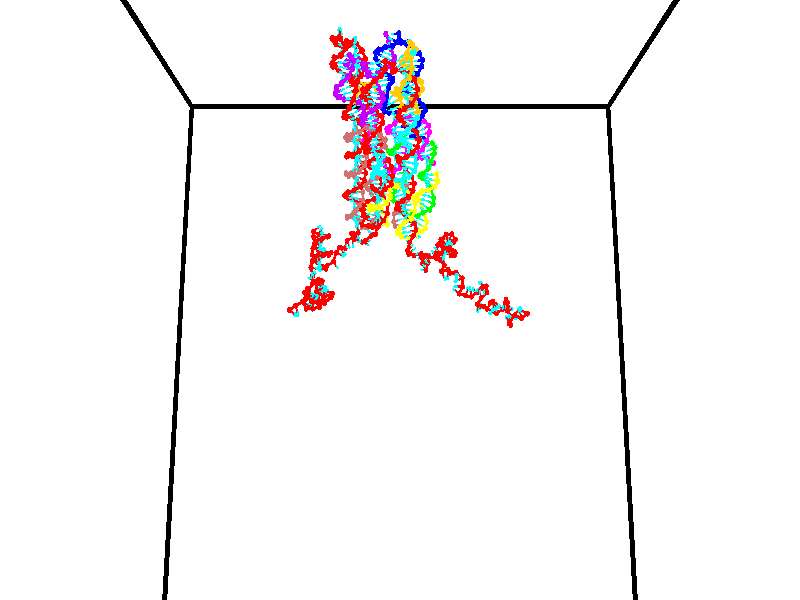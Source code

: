 // switches for output
#declare DRAW_BASES = 1; // possible values are 0, 1; only relevant for DNA ribbons
#declare DRAW_BASES_TYPE = 3; // possible values are 1, 2, 3; only relevant for DNA ribbons
#declare DRAW_FOG = 0; // set to 1 to enable fog

#include "colors.inc"

#include "transforms.inc"
background { rgb <1, 1, 1>}

#default {
   normal{
       ripples 0.25
       frequency 0.20
       turbulence 0.2
       lambda 5
   }
	finish {
		phong 0.1
		phong_size 40.
	}
}

// original window dimensions: 1024x640


// camera settings

camera {
	sky <0, 0.179814, -0.983701>
	up <0, 0.179814, -0.983701>
	right 1.6 * <1, 0, 0>
	location <35, 94.9851, 44.8844>
	look_at <35, 29.7336, 32.9568>
	direction <0, -65.2515, -11.9276>
	angle 67.0682
}


# declare cpy_camera_pos = <35, 94.9851, 44.8844>;
# if (DRAW_FOG = 1)
fog {
	fog_type 2
	up vnormalize(cpy_camera_pos)
	color rgbt<1,1,1,0.3>
	distance 1e-5
	fog_alt 3e-3
	fog_offset 56
}
# end


// LIGHTS

# declare lum = 6;
global_settings {
	ambient_light rgb lum * <0.05, 0.05, 0.05>
	max_trace_level 15
}# declare cpy_direct_light_amount = 0.25;
light_source
{	1000 * <-1, -1.16352, -0.803886>,
	rgb lum * cpy_direct_light_amount
	parallel
}

light_source
{	1000 * <1, 1.16352, 0.803886>,
	rgb lum * cpy_direct_light_amount
	parallel
}

// strand 0

// nucleotide -1

// particle -1
sphere {
	<23.860422, 34.994843, 34.761120> 0.250000
	pigment { color rgbt <1,0,0,0> }
	no_shadow
}
cylinder {
	<24.188559, 35.040752, 34.985214>,  <24.385441, 35.068298, 35.119671>, 0.100000
	pigment { color rgbt <1,0,0,0> }
	no_shadow
}
cylinder {
	<24.188559, 35.040752, 34.985214>,  <23.860422, 34.994843, 34.761120>, 0.100000
	pigment { color rgbt <1,0,0,0> }
	no_shadow
}

// particle -1
sphere {
	<24.188559, 35.040752, 34.985214> 0.100000
	pigment { color rgbt <1,0,0,0> }
	no_shadow
}
sphere {
	0, 1
	scale<0.080000,0.200000,0.300000>
	matrix <0.381325, -0.839857, -0.386304,
		0.426182, 0.530534, -0.732737,
		0.820342, 0.114775, 0.560238,
		24.434662, 35.075184, 35.153286>
	pigment { color rgbt <0,1,1,0> }
	no_shadow
}
cylinder {
	<24.495941, 35.045002, 34.408878>,  <23.860422, 34.994843, 34.761120>, 0.130000
	pigment { color rgbt <1,0,0,0> }
	no_shadow
}

// nucleotide -1

// particle -1
sphere {
	<24.495941, 35.045002, 34.408878> 0.250000
	pigment { color rgbt <1,0,0,0> }
	no_shadow
}
cylinder {
	<24.581539, 34.890633, 34.767826>,  <24.632898, 34.798012, 34.983196>, 0.100000
	pigment { color rgbt <1,0,0,0> }
	no_shadow
}
cylinder {
	<24.581539, 34.890633, 34.767826>,  <24.495941, 35.045002, 34.408878>, 0.100000
	pigment { color rgbt <1,0,0,0> }
	no_shadow
}

// particle -1
sphere {
	<24.581539, 34.890633, 34.767826> 0.100000
	pigment { color rgbt <1,0,0,0> }
	no_shadow
}
sphere {
	0, 1
	scale<0.080000,0.200000,0.300000>
	matrix <0.456498, -0.772656, -0.441149,
		0.863606, 0.504052, 0.010826,
		0.213997, -0.385920, 0.897369,
		24.645739, 34.774857, 35.037037>
	pigment { color rgbt <0,1,1,0> }
	no_shadow
}
cylinder {
	<25.157509, 34.924160, 34.038193>,  <24.495941, 35.045002, 34.408878>, 0.130000
	pigment { color rgbt <1,0,0,0> }
	no_shadow
}

// nucleotide -1

// particle -1
sphere {
	<25.157509, 34.924160, 34.038193> 0.250000
	pigment { color rgbt <1,0,0,0> }
	no_shadow
}
cylinder {
	<25.414995, 34.653347, 34.180885>,  <25.569487, 34.490860, 34.266502>, 0.100000
	pigment { color rgbt <1,0,0,0> }
	no_shadow
}
cylinder {
	<25.414995, 34.653347, 34.180885>,  <25.157509, 34.924160, 34.038193>, 0.100000
	pigment { color rgbt <1,0,0,0> }
	no_shadow
}

// particle -1
sphere {
	<25.414995, 34.653347, 34.180885> 0.100000
	pigment { color rgbt <1,0,0,0> }
	no_shadow
}
sphere {
	0, 1
	scale<0.080000,0.200000,0.300000>
	matrix <0.703815, 0.706789, 0.071372,
		-0.300458, 0.205132, 0.931475,
		0.643716, -0.677030, 0.356735,
		25.608110, 34.450237, 34.287907>
	pigment { color rgbt <0,1,1,0> }
	no_shadow
}
cylinder {
	<25.559113, 35.182339, 34.692112>,  <25.157509, 34.924160, 34.038193>, 0.130000
	pigment { color rgbt <1,0,0,0> }
	no_shadow
}

// nucleotide -1

// particle -1
sphere {
	<25.559113, 35.182339, 34.692112> 0.250000
	pigment { color rgbt <1,0,0,0> }
	no_shadow
}
cylinder {
	<25.756639, 34.917660, 34.466438>,  <25.875156, 34.758854, 34.331036>, 0.100000
	pigment { color rgbt <1,0,0,0> }
	no_shadow
}
cylinder {
	<25.756639, 34.917660, 34.466438>,  <25.559113, 35.182339, 34.692112>, 0.100000
	pigment { color rgbt <1,0,0,0> }
	no_shadow
}

// particle -1
sphere {
	<25.756639, 34.917660, 34.466438> 0.100000
	pigment { color rgbt <1,0,0,0> }
	no_shadow
}
sphere {
	0, 1
	scale<0.080000,0.200000,0.300000>
	matrix <0.700270, 0.687262, -0.193116,
		0.515525, -0.299717, 0.802747,
		0.493818, -0.661696, -0.564184,
		25.904785, 34.719151, 34.297184>
	pigment { color rgbt <0,1,1,0> }
	no_shadow
}
cylinder {
	<26.248667, 35.358276, 34.714355>,  <25.559113, 35.182339, 34.692112>, 0.130000
	pigment { color rgbt <1,0,0,0> }
	no_shadow
}

// nucleotide -1

// particle -1
sphere {
	<26.248667, 35.358276, 34.714355> 0.250000
	pigment { color rgbt <1,0,0,0> }
	no_shadow
}
cylinder {
	<26.246006, 35.128716, 34.386795>,  <26.244410, 34.990978, 34.190258>, 0.100000
	pigment { color rgbt <1,0,0,0> }
	no_shadow
}
cylinder {
	<26.246006, 35.128716, 34.386795>,  <26.248667, 35.358276, 34.714355>, 0.100000
	pigment { color rgbt <1,0,0,0> }
	no_shadow
}

// particle -1
sphere {
	<26.246006, 35.128716, 34.386795> 0.100000
	pigment { color rgbt <1,0,0,0> }
	no_shadow
}
sphere {
	0, 1
	scale<0.080000,0.200000,0.300000>
	matrix <0.751174, 0.537687, -0.382923,
		0.660070, -0.617684, 0.427520,
		-0.006654, -0.573898, -0.818900,
		26.244009, 34.956547, 34.141125>
	pigment { color rgbt <0,1,1,0> }
	no_shadow
}
cylinder {
	<26.942757, 35.157867, 34.553085>,  <26.248667, 35.358276, 34.714355>, 0.130000
	pigment { color rgbt <1,0,0,0> }
	no_shadow
}

// nucleotide -1

// particle -1
sphere {
	<26.942757, 35.157867, 34.553085> 0.250000
	pigment { color rgbt <1,0,0,0> }
	no_shadow
}
cylinder {
	<26.716265, 35.205151, 34.226795>,  <26.580370, 35.233521, 34.031021>, 0.100000
	pigment { color rgbt <1,0,0,0> }
	no_shadow
}
cylinder {
	<26.716265, 35.205151, 34.226795>,  <26.942757, 35.157867, 34.553085>, 0.100000
	pigment { color rgbt <1,0,0,0> }
	no_shadow
}

// particle -1
sphere {
	<26.716265, 35.205151, 34.226795> 0.100000
	pigment { color rgbt <1,0,0,0> }
	no_shadow
}
sphere {
	0, 1
	scale<0.080000,0.200000,0.300000>
	matrix <0.589222, 0.750089, -0.300306,
		0.576369, -0.650687, -0.494373,
		-0.566230, 0.118209, -0.815727,
		26.546396, 35.240612, 33.982079>
	pigment { color rgbt <0,1,1,0> }
	no_shadow
}
cylinder {
	<27.315104, 35.692741, 34.197422>,  <26.942757, 35.157867, 34.553085>, 0.130000
	pigment { color rgbt <1,0,0,0> }
	no_shadow
}

// nucleotide -1

// particle -1
sphere {
	<27.315104, 35.692741, 34.197422> 0.250000
	pigment { color rgbt <1,0,0,0> }
	no_shadow
}
cylinder {
	<26.974710, 35.670372, 33.988537>,  <26.770475, 35.656952, 33.863205>, 0.100000
	pigment { color rgbt <1,0,0,0> }
	no_shadow
}
cylinder {
	<26.974710, 35.670372, 33.988537>,  <27.315104, 35.692741, 34.197422>, 0.100000
	pigment { color rgbt <1,0,0,0> }
	no_shadow
}

// particle -1
sphere {
	<26.974710, 35.670372, 33.988537> 0.100000
	pigment { color rgbt <1,0,0,0> }
	no_shadow
}
sphere {
	0, 1
	scale<0.080000,0.200000,0.300000>
	matrix <0.238196, 0.845079, -0.478649,
		0.468075, -0.531710, -0.705826,
		-0.850981, -0.055919, -0.522211,
		26.719416, 35.653595, 33.831875>
	pigment { color rgbt <0,1,1,0> }
	no_shadow
}
cylinder {
	<27.398977, 35.518337, 33.498531>,  <27.315104, 35.692741, 34.197422>, 0.130000
	pigment { color rgbt <1,0,0,0> }
	no_shadow
}

// nucleotide -1

// particle -1
sphere {
	<27.398977, 35.518337, 33.498531> 0.250000
	pigment { color rgbt <1,0,0,0> }
	no_shadow
}
cylinder {
	<27.101608, 35.769436, 33.590843>,  <26.923187, 35.920094, 33.646233>, 0.100000
	pigment { color rgbt <1,0,0,0> }
	no_shadow
}
cylinder {
	<27.101608, 35.769436, 33.590843>,  <27.398977, 35.518337, 33.498531>, 0.100000
	pigment { color rgbt <1,0,0,0> }
	no_shadow
}

// particle -1
sphere {
	<27.101608, 35.769436, 33.590843> 0.100000
	pigment { color rgbt <1,0,0,0> }
	no_shadow
}
sphere {
	0, 1
	scale<0.080000,0.200000,0.300000>
	matrix <0.514125, 0.757071, -0.403136,
		-0.427786, -0.181049, -0.885562,
		-0.743421, 0.627746, 0.230783,
		26.878582, 35.957760, 33.660080>
	pigment { color rgbt <0,1,1,0> }
	no_shadow
}
cylinder {
	<27.166353, 36.017731, 32.918674>,  <27.398977, 35.518337, 33.498531>, 0.130000
	pigment { color rgbt <1,0,0,0> }
	no_shadow
}

// nucleotide -1

// particle -1
sphere {
	<27.166353, 36.017731, 32.918674> 0.250000
	pigment { color rgbt <1,0,0,0> }
	no_shadow
}
cylinder {
	<27.032112, 36.225861, 33.232780>,  <26.951567, 36.350739, 33.421242>, 0.100000
	pigment { color rgbt <1,0,0,0> }
	no_shadow
}
cylinder {
	<27.032112, 36.225861, 33.232780>,  <27.166353, 36.017731, 32.918674>, 0.100000
	pigment { color rgbt <1,0,0,0> }
	no_shadow
}

// particle -1
sphere {
	<27.032112, 36.225861, 33.232780> 0.100000
	pigment { color rgbt <1,0,0,0> }
	no_shadow
}
sphere {
	0, 1
	scale<0.080000,0.200000,0.300000>
	matrix <0.610554, 0.754955, -0.239302,
		-0.717352, 0.399134, -0.571050,
		-0.335604, 0.520321, 0.785262,
		26.931431, 36.381958, 33.468357>
	pigment { color rgbt <0,1,1,0> }
	no_shadow
}
cylinder {
	<27.302433, 36.625916, 32.652630>,  <27.166353, 36.017731, 32.918674>, 0.130000
	pigment { color rgbt <1,0,0,0> }
	no_shadow
}

// nucleotide -1

// particle -1
sphere {
	<27.302433, 36.625916, 32.652630> 0.250000
	pigment { color rgbt <1,0,0,0> }
	no_shadow
}
cylinder {
	<27.215681, 36.722542, 33.030964>,  <27.163630, 36.780518, 33.257965>, 0.100000
	pigment { color rgbt <1,0,0,0> }
	no_shadow
}
cylinder {
	<27.215681, 36.722542, 33.030964>,  <27.302433, 36.625916, 32.652630>, 0.100000
	pigment { color rgbt <1,0,0,0> }
	no_shadow
}

// particle -1
sphere {
	<27.215681, 36.722542, 33.030964> 0.100000
	pigment { color rgbt <1,0,0,0> }
	no_shadow
}
sphere {
	0, 1
	scale<0.080000,0.200000,0.300000>
	matrix <0.538047, 0.838026, -0.090653,
		-0.814536, 0.489245, -0.311723,
		-0.216880, 0.241562, 0.945839,
		27.150618, 36.795010, 33.314716>
	pigment { color rgbt <0,1,1,0> }
	no_shadow
}
cylinder {
	<27.057505, 37.274632, 32.667503>,  <27.302433, 36.625916, 32.652630>, 0.130000
	pigment { color rgbt <1,0,0,0> }
	no_shadow
}

// nucleotide -1

// particle -1
sphere {
	<27.057505, 37.274632, 32.667503> 0.250000
	pigment { color rgbt <1,0,0,0> }
	no_shadow
}
cylinder {
	<27.188128, 37.209766, 33.039967>,  <27.266500, 37.170845, 33.263447>, 0.100000
	pigment { color rgbt <1,0,0,0> }
	no_shadow
}
cylinder {
	<27.188128, 37.209766, 33.039967>,  <27.057505, 37.274632, 32.667503>, 0.100000
	pigment { color rgbt <1,0,0,0> }
	no_shadow
}

// particle -1
sphere {
	<27.188128, 37.209766, 33.039967> 0.100000
	pigment { color rgbt <1,0,0,0> }
	no_shadow
}
sphere {
	0, 1
	scale<0.080000,0.200000,0.300000>
	matrix <0.440736, 0.897635, 0.001764,
		-0.836130, 0.409820, 0.364600,
		0.326555, -0.162167, 0.931163,
		27.286095, 37.161118, 33.319317>
	pigment { color rgbt <0,1,1,0> }
	no_shadow
}
cylinder {
	<26.950020, 37.957817, 33.044548>,  <27.057505, 37.274632, 32.667503>, 0.130000
	pigment { color rgbt <1,0,0,0> }
	no_shadow
}

// nucleotide -1

// particle -1
sphere {
	<26.950020, 37.957817, 33.044548> 0.250000
	pigment { color rgbt <1,0,0,0> }
	no_shadow
}
cylinder {
	<27.240515, 37.738117, 33.209911>,  <27.414812, 37.606297, 33.309128>, 0.100000
	pigment { color rgbt <1,0,0,0> }
	no_shadow
}
cylinder {
	<27.240515, 37.738117, 33.209911>,  <26.950020, 37.957817, 33.044548>, 0.100000
	pigment { color rgbt <1,0,0,0> }
	no_shadow
}

// particle -1
sphere {
	<27.240515, 37.738117, 33.209911> 0.100000
	pigment { color rgbt <1,0,0,0> }
	no_shadow
}
sphere {
	0, 1
	scale<0.080000,0.200000,0.300000>
	matrix <0.529172, 0.830521, 0.173816,
		-0.438811, 0.092531, 0.893802,
		0.726238, -0.549247, 0.413407,
		27.458385, 37.573341, 33.333935>
	pigment { color rgbt <0,1,1,0> }
	no_shadow
}
cylinder {
	<27.005409, 38.063541, 33.766903>,  <26.950020, 37.957817, 33.044548>, 0.130000
	pigment { color rgbt <1,0,0,0> }
	no_shadow
}

// nucleotide -1

// particle -1
sphere {
	<27.005409, 38.063541, 33.766903> 0.250000
	pigment { color rgbt <1,0,0,0> }
	no_shadow
}
cylinder {
	<27.348776, 37.985138, 33.577293>,  <27.554796, 37.938095, 33.463528>, 0.100000
	pigment { color rgbt <1,0,0,0> }
	no_shadow
}
cylinder {
	<27.348776, 37.985138, 33.577293>,  <27.005409, 38.063541, 33.766903>, 0.100000
	pigment { color rgbt <1,0,0,0> }
	no_shadow
}

// particle -1
sphere {
	<27.348776, 37.985138, 33.577293> 0.100000
	pigment { color rgbt <1,0,0,0> }
	no_shadow
}
sphere {
	0, 1
	scale<0.080000,0.200000,0.300000>
	matrix <0.423080, 0.793073, 0.438221,
		0.290041, -0.576727, 0.763716,
		0.858417, -0.196010, -0.474026,
		27.606300, 37.926334, 33.435085>
	pigment { color rgbt <0,1,1,0> }
	no_shadow
}
cylinder {
	<27.665199, 37.957584, 34.236027>,  <27.005409, 38.063541, 33.766903>, 0.130000
	pigment { color rgbt <1,0,0,0> }
	no_shadow
}

// nucleotide -1

// particle -1
sphere {
	<27.665199, 37.957584, 34.236027> 0.250000
	pigment { color rgbt <1,0,0,0> }
	no_shadow
}
cylinder {
	<27.734440, 38.103065, 33.869911>,  <27.775984, 38.190353, 33.650242>, 0.100000
	pigment { color rgbt <1,0,0,0> }
	no_shadow
}
cylinder {
	<27.734440, 38.103065, 33.869911>,  <27.665199, 37.957584, 34.236027>, 0.100000
	pigment { color rgbt <1,0,0,0> }
	no_shadow
}

// particle -1
sphere {
	<27.734440, 38.103065, 33.869911> 0.100000
	pigment { color rgbt <1,0,0,0> }
	no_shadow
}
sphere {
	0, 1
	scale<0.080000,0.200000,0.300000>
	matrix <0.306663, 0.863222, 0.401006,
		0.935945, -0.350101, 0.037892,
		0.173102, 0.363699, -0.915291,
		27.786371, 38.212173, 33.595325>
	pigment { color rgbt <0,1,1,0> }
	no_shadow
}
cylinder {
	<28.478874, 37.987713, 33.961452>,  <27.665199, 37.957584, 34.236027>, 0.130000
	pigment { color rgbt <1,0,0,0> }
	no_shadow
}

// nucleotide -1

// particle -1
sphere {
	<28.478874, 37.987713, 33.961452> 0.250000
	pigment { color rgbt <1,0,0,0> }
	no_shadow
}
cylinder {
	<28.204039, 38.266117, 33.878052>,  <28.039137, 38.433159, 33.828011>, 0.100000
	pigment { color rgbt <1,0,0,0> }
	no_shadow
}
cylinder {
	<28.204039, 38.266117, 33.878052>,  <28.478874, 37.987713, 33.961452>, 0.100000
	pigment { color rgbt <1,0,0,0> }
	no_shadow
}

// particle -1
sphere {
	<28.204039, 38.266117, 33.878052> 0.100000
	pigment { color rgbt <1,0,0,0> }
	no_shadow
}
sphere {
	0, 1
	scale<0.080000,0.200000,0.300000>
	matrix <0.443556, 0.629098, 0.638353,
		0.575472, 0.346122, -0.740967,
		-0.687088, 0.696015, -0.208504,
		27.997911, 38.474922, 33.815502>
	pigment { color rgbt <0,1,1,0> }
	no_shadow
}
cylinder {
	<28.287001, 37.200081, 34.084320>,  <28.478874, 37.987713, 33.961452>, 0.130000
	pigment { color rgbt <1,0,0,0> }
	no_shadow
}

// nucleotide -1

// particle -1
sphere {
	<28.287001, 37.200081, 34.084320> 0.250000
	pigment { color rgbt <1,0,0,0> }
	no_shadow
}
cylinder {
	<27.944435, 37.338978, 33.931492>,  <27.738895, 37.422318, 33.839794>, 0.100000
	pigment { color rgbt <1,0,0,0> }
	no_shadow
}
cylinder {
	<27.944435, 37.338978, 33.931492>,  <28.287001, 37.200081, 34.084320>, 0.100000
	pigment { color rgbt <1,0,0,0> }
	no_shadow
}

// particle -1
sphere {
	<27.944435, 37.338978, 33.931492> 0.100000
	pigment { color rgbt <1,0,0,0> }
	no_shadow
}
sphere {
	0, 1
	scale<0.080000,0.200000,0.300000>
	matrix <-0.400509, -0.913824, 0.067224,
		-0.325799, 0.210593, 0.921686,
		-0.856416, 0.347242, -0.382068,
		27.687510, 37.443150, 33.816872>
	pigment { color rgbt <0,1,1,0> }
	no_shadow
}
cylinder {
	<27.663977, 37.020134, 34.530972>,  <28.287001, 37.200081, 34.084320>, 0.130000
	pigment { color rgbt <1,0,0,0> }
	no_shadow
}

// nucleotide -1

// particle -1
sphere {
	<27.663977, 37.020134, 34.530972> 0.250000
	pigment { color rgbt <1,0,0,0> }
	no_shadow
}
cylinder {
	<27.533339, 37.082661, 34.158112>,  <27.454956, 37.120174, 33.934395>, 0.100000
	pigment { color rgbt <1,0,0,0> }
	no_shadow
}
cylinder {
	<27.533339, 37.082661, 34.158112>,  <27.663977, 37.020134, 34.530972>, 0.100000
	pigment { color rgbt <1,0,0,0> }
	no_shadow
}

// particle -1
sphere {
	<27.533339, 37.082661, 34.158112> 0.100000
	pigment { color rgbt <1,0,0,0> }
	no_shadow
}
sphere {
	0, 1
	scale<0.080000,0.200000,0.300000>
	matrix <-0.644651, -0.758074, 0.098742,
		-0.691203, 0.633159, 0.348351,
		-0.326595, 0.156314, -0.932149,
		27.435360, 37.129555, 33.878468>
	pigment { color rgbt <0,1,1,0> }
	no_shadow
}
cylinder {
	<27.015841, 37.196392, 34.536022>,  <27.663977, 37.020134, 34.530972>, 0.130000
	pigment { color rgbt <1,0,0,0> }
	no_shadow
}

// nucleotide -1

// particle -1
sphere {
	<27.015841, 37.196392, 34.536022> 0.250000
	pigment { color rgbt <1,0,0,0> }
	no_shadow
}
cylinder {
	<27.052408, 37.058716, 34.162247>,  <27.074348, 36.976109, 33.937981>, 0.100000
	pigment { color rgbt <1,0,0,0> }
	no_shadow
}
cylinder {
	<27.052408, 37.058716, 34.162247>,  <27.015841, 37.196392, 34.536022>, 0.100000
	pigment { color rgbt <1,0,0,0> }
	no_shadow
}

// particle -1
sphere {
	<27.052408, 37.058716, 34.162247> 0.100000
	pigment { color rgbt <1,0,0,0> }
	no_shadow
}
sphere {
	0, 1
	scale<0.080000,0.200000,0.300000>
	matrix <-0.869588, -0.484842, 0.093512,
		-0.485240, 0.804025, -0.343635,
		0.091422, -0.344197, -0.934436,
		27.079834, 36.955460, 33.881916>
	pigment { color rgbt <0,1,1,0> }
	no_shadow
}
cylinder {
	<26.396410, 37.012901, 34.400623>,  <27.015841, 37.196392, 34.536022>, 0.130000
	pigment { color rgbt <1,0,0,0> }
	no_shadow
}

// nucleotide -1

// particle -1
sphere {
	<26.396410, 37.012901, 34.400623> 0.250000
	pigment { color rgbt <1,0,0,0> }
	no_shadow
}
cylinder {
	<26.546532, 36.826508, 34.080124>,  <26.636604, 36.714672, 33.887825>, 0.100000
	pigment { color rgbt <1,0,0,0> }
	no_shadow
}
cylinder {
	<26.546532, 36.826508, 34.080124>,  <26.396410, 37.012901, 34.400623>, 0.100000
	pigment { color rgbt <1,0,0,0> }
	no_shadow
}

// particle -1
sphere {
	<26.546532, 36.826508, 34.080124> 0.100000
	pigment { color rgbt <1,0,0,0> }
	no_shadow
}
sphere {
	0, 1
	scale<0.080000,0.200000,0.300000>
	matrix <-0.656993, -0.743517, 0.124673,
		-0.653839, 0.479625, -0.585196,
		0.375307, -0.465985, -0.801250,
		26.659124, 36.686710, 33.839748>
	pigment { color rgbt <0,1,1,0> }
	no_shadow
}
cylinder {
	<25.878447, 36.971989, 33.945988>,  <26.396410, 37.012901, 34.400623>, 0.130000
	pigment { color rgbt <1,0,0,0> }
	no_shadow
}

// nucleotide -1

// particle -1
sphere {
	<25.878447, 36.971989, 33.945988> 0.250000
	pigment { color rgbt <1,0,0,0> }
	no_shadow
}
cylinder {
	<26.145922, 36.681175, 33.883652>,  <26.306406, 36.506687, 33.846252>, 0.100000
	pigment { color rgbt <1,0,0,0> }
	no_shadow
}
cylinder {
	<26.145922, 36.681175, 33.883652>,  <25.878447, 36.971989, 33.945988>, 0.100000
	pigment { color rgbt <1,0,0,0> }
	no_shadow
}

// particle -1
sphere {
	<26.145922, 36.681175, 33.883652> 0.100000
	pigment { color rgbt <1,0,0,0> }
	no_shadow
}
sphere {
	0, 1
	scale<0.080000,0.200000,0.300000>
	matrix <-0.730363, -0.681533, 0.045633,
		-0.139384, 0.083302, -0.986728,
		0.668686, -0.727030, -0.155836,
		26.346527, 36.463066, 33.836903>
	pigment { color rgbt <0,1,1,0> }
	no_shadow
}
cylinder {
	<25.659964, 36.270901, 34.046112>,  <25.878447, 36.971989, 33.945988>, 0.130000
	pigment { color rgbt <1,0,0,0> }
	no_shadow
}

// nucleotide -1

// particle -1
sphere {
	<25.659964, 36.270901, 34.046112> 0.250000
	pigment { color rgbt <1,0,0,0> }
	no_shadow
}
cylinder {
	<25.997789, 36.145439, 33.872524>,  <26.200485, 36.070164, 33.768372>, 0.100000
	pigment { color rgbt <1,0,0,0> }
	no_shadow
}
cylinder {
	<25.997789, 36.145439, 33.872524>,  <25.659964, 36.270901, 34.046112>, 0.100000
	pigment { color rgbt <1,0,0,0> }
	no_shadow
}

// particle -1
sphere {
	<25.997789, 36.145439, 33.872524> 0.100000
	pigment { color rgbt <1,0,0,0> }
	no_shadow
}
sphere {
	0, 1
	scale<0.080000,0.200000,0.300000>
	matrix <-0.375380, -0.924785, -0.062144,
		-0.381839, 0.215389, -0.898780,
		0.844564, -0.313655, -0.433972,
		26.251158, 36.051342, 33.742332>
	pigment { color rgbt <0,1,1,0> }
	no_shadow
}
cylinder {
	<25.495062, 35.900852, 33.470234>,  <25.659964, 36.270901, 34.046112>, 0.130000
	pigment { color rgbt <1,0,0,0> }
	no_shadow
}

// nucleotide -1

// particle -1
sphere {
	<25.495062, 35.900852, 33.470234> 0.250000
	pigment { color rgbt <1,0,0,0> }
	no_shadow
}
cylinder {
	<25.869797, 35.784554, 33.548008>,  <26.094637, 35.714775, 33.594673>, 0.100000
	pigment { color rgbt <1,0,0,0> }
	no_shadow
}
cylinder {
	<25.869797, 35.784554, 33.548008>,  <25.495062, 35.900852, 33.470234>, 0.100000
	pigment { color rgbt <1,0,0,0> }
	no_shadow
}

// particle -1
sphere {
	<25.869797, 35.784554, 33.548008> 0.100000
	pigment { color rgbt <1,0,0,0> }
	no_shadow
}
sphere {
	0, 1
	scale<0.080000,0.200000,0.300000>
	matrix <-0.282798, -0.956761, -0.068077,
		0.205817, 0.008793, -0.978551,
		0.936838, -0.290744, 0.194431,
		26.150848, 35.697330, 33.606339>
	pigment { color rgbt <0,1,1,0> }
	no_shadow
}
cylinder {
	<25.665796, 35.389683, 33.023258>,  <25.495062, 35.900852, 33.470234>, 0.130000
	pigment { color rgbt <1,0,0,0> }
	no_shadow
}

// nucleotide -1

// particle -1
sphere {
	<25.665796, 35.389683, 33.023258> 0.250000
	pigment { color rgbt <1,0,0,0> }
	no_shadow
}
cylinder {
	<25.939917, 35.360130, 33.313061>,  <26.104389, 35.342400, 33.486942>, 0.100000
	pigment { color rgbt <1,0,0,0> }
	no_shadow
}
cylinder {
	<25.939917, 35.360130, 33.313061>,  <25.665796, 35.389683, 33.023258>, 0.100000
	pigment { color rgbt <1,0,0,0> }
	no_shadow
}

// particle -1
sphere {
	<25.939917, 35.360130, 33.313061> 0.100000
	pigment { color rgbt <1,0,0,0> }
	no_shadow
}
sphere {
	0, 1
	scale<0.080000,0.200000,0.300000>
	matrix <-0.205978, -0.973883, 0.095523,
		0.698524, -0.214694, -0.682621,
		0.685301, -0.073880, 0.724503,
		26.145508, 35.337967, 33.530411>
	pigment { color rgbt <0,1,1,0> }
	no_shadow
}
cylinder {
	<25.648294, 34.672211, 33.109512>,  <25.665796, 35.389683, 33.023258>, 0.130000
	pigment { color rgbt <1,0,0,0> }
	no_shadow
}

// nucleotide -1

// particle -1
sphere {
	<25.648294, 34.672211, 33.109512> 0.250000
	pigment { color rgbt <1,0,0,0> }
	no_shadow
}
cylinder {
	<25.882458, 34.776894, 33.416447>,  <26.022957, 34.839703, 33.600609>, 0.100000
	pigment { color rgbt <1,0,0,0> }
	no_shadow
}
cylinder {
	<25.882458, 34.776894, 33.416447>,  <25.648294, 34.672211, 33.109512>, 0.100000
	pigment { color rgbt <1,0,0,0> }
	no_shadow
}

// particle -1
sphere {
	<25.882458, 34.776894, 33.416447> 0.100000
	pigment { color rgbt <1,0,0,0> }
	no_shadow
}
sphere {
	0, 1
	scale<0.080000,0.200000,0.300000>
	matrix <-0.220336, -0.859483, 0.461238,
		0.780223, -0.439084, -0.445485,
		0.585409, 0.261712, 0.767335,
		26.058081, 34.855408, 33.646648>
	pigment { color rgbt <0,1,1,0> }
	no_shadow
}
cylinder {
	<26.092321, 34.909260, 32.496731>,  <25.648294, 34.672211, 33.109512>, 0.130000
	pigment { color rgbt <1,0,0,0> }
	no_shadow
}

// nucleotide -1

// particle -1
sphere {
	<26.092321, 34.909260, 32.496731> 0.250000
	pigment { color rgbt <1,0,0,0> }
	no_shadow
}
cylinder {
	<26.087122, 35.045742, 32.120770>,  <26.084003, 35.127632, 31.895193>, 0.100000
	pigment { color rgbt <1,0,0,0> }
	no_shadow
}
cylinder {
	<26.087122, 35.045742, 32.120770>,  <26.092321, 34.909260, 32.496731>, 0.100000
	pigment { color rgbt <1,0,0,0> }
	no_shadow
}

// particle -1
sphere {
	<26.087122, 35.045742, 32.120770> 0.100000
	pigment { color rgbt <1,0,0,0> }
	no_shadow
}
sphere {
	0, 1
	scale<0.080000,0.200000,0.300000>
	matrix <-0.790601, -0.579004, -0.199258,
		-0.612193, 0.740496, 0.277281,
		-0.012997, 0.341203, -0.939900,
		26.083223, 35.148102, 31.838800>
	pigment { color rgbt <0,1,1,0> }
	no_shadow
}
cylinder {
	<26.364725, 34.274029, 32.188450>,  <26.092321, 34.909260, 32.496731>, 0.130000
	pigment { color rgbt <1,0,0,0> }
	no_shadow
}

// nucleotide -1

// particle -1
sphere {
	<26.364725, 34.274029, 32.188450> 0.250000
	pigment { color rgbt <1,0,0,0> }
	no_shadow
}
cylinder {
	<26.000378, 34.251129, 32.024967>,  <25.781769, 34.237389, 31.926878>, 0.100000
	pigment { color rgbt <1,0,0,0> }
	no_shadow
}
cylinder {
	<26.000378, 34.251129, 32.024967>,  <26.364725, 34.274029, 32.188450>, 0.100000
	pigment { color rgbt <1,0,0,0> }
	no_shadow
}

// particle -1
sphere {
	<26.000378, 34.251129, 32.024967> 0.100000
	pigment { color rgbt <1,0,0,0> }
	no_shadow
}
sphere {
	0, 1
	scale<0.080000,0.200000,0.300000>
	matrix <0.407229, -0.285364, -0.867601,
		-0.066961, -0.956708, 0.283243,
		-0.910868, -0.057249, -0.408707,
		25.727118, 34.233955, 31.902355>
	pigment { color rgbt <0,1,1,0> }
	no_shadow
}
cylinder {
	<26.050194, 33.516270, 32.115017>,  <26.364725, 34.274029, 32.188450>, 0.130000
	pigment { color rgbt <1,0,0,0> }
	no_shadow
}

// nucleotide -1

// particle -1
sphere {
	<26.050194, 33.516270, 32.115017> 0.250000
	pigment { color rgbt <1,0,0,0> }
	no_shadow
}
cylinder {
	<25.977865, 33.814137, 31.858025>,  <25.934467, 33.992855, 31.703831>, 0.100000
	pigment { color rgbt <1,0,0,0> }
	no_shadow
}
cylinder {
	<25.977865, 33.814137, 31.858025>,  <26.050194, 33.516270, 32.115017>, 0.100000
	pigment { color rgbt <1,0,0,0> }
	no_shadow
}

// particle -1
sphere {
	<25.977865, 33.814137, 31.858025> 0.100000
	pigment { color rgbt <1,0,0,0> }
	no_shadow
}
sphere {
	0, 1
	scale<0.080000,0.200000,0.300000>
	matrix <0.640645, -0.406470, -0.651426,
		-0.746242, -0.529392, -0.403567,
		-0.180822, 0.744665, -0.642478,
		25.923618, 34.037537, 31.665281>
	pigment { color rgbt <0,1,1,0> }
	no_shadow
}
cylinder {
	<25.867504, 33.321281, 31.475536>,  <26.050194, 33.516270, 32.115017>, 0.130000
	pigment { color rgbt <1,0,0,0> }
	no_shadow
}

// nucleotide -1

// particle -1
sphere {
	<25.867504, 33.321281, 31.475536> 0.250000
	pigment { color rgbt <1,0,0,0> }
	no_shadow
}
cylinder {
	<26.041254, 33.672688, 31.396017>,  <26.145504, 33.883533, 31.348307>, 0.100000
	pigment { color rgbt <1,0,0,0> }
	no_shadow
}
cylinder {
	<26.041254, 33.672688, 31.396017>,  <25.867504, 33.321281, 31.475536>, 0.100000
	pigment { color rgbt <1,0,0,0> }
	no_shadow
}

// particle -1
sphere {
	<26.041254, 33.672688, 31.396017> 0.100000
	pigment { color rgbt <1,0,0,0> }
	no_shadow
}
sphere {
	0, 1
	scale<0.080000,0.200000,0.300000>
	matrix <0.463947, -0.407397, -0.786627,
		-0.772056, 0.249461, -0.584550,
		0.434376, 0.878520, -0.198796,
		26.171566, 33.936245, 31.336378>
	pigment { color rgbt <0,1,1,0> }
	no_shadow
}
cylinder {
	<25.719202, 33.692890, 30.795860>,  <25.867504, 33.321281, 31.475536>, 0.130000
	pigment { color rgbt <1,0,0,0> }
	no_shadow
}

// nucleotide -1

// particle -1
sphere {
	<25.719202, 33.692890, 30.795860> 0.250000
	pigment { color rgbt <1,0,0,0> }
	no_shadow
}
cylinder {
	<26.093761, 33.796776, 30.890266>,  <26.318497, 33.859108, 30.946909>, 0.100000
	pigment { color rgbt <1,0,0,0> }
	no_shadow
}
cylinder {
	<26.093761, 33.796776, 30.890266>,  <25.719202, 33.692890, 30.795860>, 0.100000
	pigment { color rgbt <1,0,0,0> }
	no_shadow
}

// particle -1
sphere {
	<26.093761, 33.796776, 30.890266> 0.100000
	pigment { color rgbt <1,0,0,0> }
	no_shadow
}
sphere {
	0, 1
	scale<0.080000,0.200000,0.300000>
	matrix <0.319895, -0.355170, -0.878363,
		-0.144301, 0.897999, -0.415663,
		0.936400, 0.259717, 0.236013,
		26.374681, 33.874691, 30.961071>
	pigment { color rgbt <0,1,1,0> }
	no_shadow
}
cylinder {
	<25.937439, 34.118931, 30.339127>,  <25.719202, 33.692890, 30.795860>, 0.130000
	pigment { color rgbt <1,0,0,0> }
	no_shadow
}

// nucleotide -1

// particle -1
sphere {
	<25.937439, 34.118931, 30.339127> 0.250000
	pigment { color rgbt <1,0,0,0> }
	no_shadow
}
cylinder {
	<26.261629, 33.911797, 30.448654>,  <26.456142, 33.787518, 30.514370>, 0.100000
	pigment { color rgbt <1,0,0,0> }
	no_shadow
}
cylinder {
	<26.261629, 33.911797, 30.448654>,  <25.937439, 34.118931, 30.339127>, 0.100000
	pigment { color rgbt <1,0,0,0> }
	no_shadow
}

// particle -1
sphere {
	<26.261629, 33.911797, 30.448654> 0.100000
	pigment { color rgbt <1,0,0,0> }
	no_shadow
}
sphere {
	0, 1
	scale<0.080000,0.200000,0.300000>
	matrix <0.154422, -0.262037, -0.952623,
		0.565051, 0.814362, -0.132410,
		0.810476, -0.517834, 0.273820,
		26.504772, 33.756447, 30.530800>
	pigment { color rgbt <0,1,1,0> }
	no_shadow
}
cylinder {
	<26.488892, 34.230038, 29.855402>,  <25.937439, 34.118931, 30.339127>, 0.130000
	pigment { color rgbt <1,0,0,0> }
	no_shadow
}

// nucleotide -1

// particle -1
sphere {
	<26.488892, 34.230038, 29.855402> 0.250000
	pigment { color rgbt <1,0,0,0> }
	no_shadow
}
cylinder {
	<26.536448, 33.876041, 30.035473>,  <26.564981, 33.663643, 30.143515>, 0.100000
	pigment { color rgbt <1,0,0,0> }
	no_shadow
}
cylinder {
	<26.536448, 33.876041, 30.035473>,  <26.488892, 34.230038, 29.855402>, 0.100000
	pigment { color rgbt <1,0,0,0> }
	no_shadow
}

// particle -1
sphere {
	<26.536448, 33.876041, 30.035473> 0.100000
	pigment { color rgbt <1,0,0,0> }
	no_shadow
}
sphere {
	0, 1
	scale<0.080000,0.200000,0.300000>
	matrix <0.125866, -0.436302, -0.890954,
		0.984898, 0.162585, 0.059519,
		0.118888, -0.884990, 0.450177,
		26.572113, 33.610546, 30.170527>
	pigment { color rgbt <0,1,1,0> }
	no_shadow
}
cylinder {
	<27.121836, 34.029125, 29.763353>,  <26.488892, 34.230038, 29.855402>, 0.130000
	pigment { color rgbt <1,0,0,0> }
	no_shadow
}

// nucleotide -1

// particle -1
sphere {
	<27.121836, 34.029125, 29.763353> 0.250000
	pigment { color rgbt <1,0,0,0> }
	no_shadow
}
cylinder {
	<26.910097, 33.692917, 29.809523>,  <26.783054, 33.491192, 29.837223>, 0.100000
	pigment { color rgbt <1,0,0,0> }
	no_shadow
}
cylinder {
	<26.910097, 33.692917, 29.809523>,  <27.121836, 34.029125, 29.763353>, 0.100000
	pigment { color rgbt <1,0,0,0> }
	no_shadow
}

// particle -1
sphere {
	<26.910097, 33.692917, 29.809523> 0.100000
	pigment { color rgbt <1,0,0,0> }
	no_shadow
}
sphere {
	0, 1
	scale<0.080000,0.200000,0.300000>
	matrix <0.208424, -0.260710, -0.942650,
		0.822406, -0.474933, 0.313190,
		-0.529348, -0.840517, 0.115422,
		26.751293, 33.440762, 29.844149>
	pigment { color rgbt <0,1,1,0> }
	no_shadow
}
cylinder {
	<27.504524, 33.447353, 29.628565>,  <27.121836, 34.029125, 29.763353>, 0.130000
	pigment { color rgbt <1,0,0,0> }
	no_shadow
}

// nucleotide -1

// particle -1
sphere {
	<27.504524, 33.447353, 29.628565> 0.250000
	pigment { color rgbt <1,0,0,0> }
	no_shadow
}
cylinder {
	<27.138390, 33.297535, 29.569407>,  <26.918709, 33.207642, 29.533911>, 0.100000
	pigment { color rgbt <1,0,0,0> }
	no_shadow
}
cylinder {
	<27.138390, 33.297535, 29.569407>,  <27.504524, 33.447353, 29.628565>, 0.100000
	pigment { color rgbt <1,0,0,0> }
	no_shadow
}

// particle -1
sphere {
	<27.138390, 33.297535, 29.569407> 0.100000
	pigment { color rgbt <1,0,0,0> }
	no_shadow
}
sphere {
	0, 1
	scale<0.080000,0.200000,0.300000>
	matrix <0.302079, -0.395795, -0.867234,
		0.266285, -0.838486, 0.475429,
		-0.915336, -0.374549, -0.147895,
		26.863789, 33.185169, 29.525038>
	pigment { color rgbt <0,1,1,0> }
	no_shadow
}
cylinder {
	<27.712524, 32.851238, 29.276524>,  <27.504524, 33.447353, 29.628565>, 0.130000
	pigment { color rgbt <1,0,0,0> }
	no_shadow
}

// nucleotide -1

// particle -1
sphere {
	<27.712524, 32.851238, 29.276524> 0.250000
	pigment { color rgbt <1,0,0,0> }
	no_shadow
}
cylinder {
	<27.318876, 32.876663, 29.210226>,  <27.082687, 32.891918, 29.170448>, 0.100000
	pigment { color rgbt <1,0,0,0> }
	no_shadow
}
cylinder {
	<27.318876, 32.876663, 29.210226>,  <27.712524, 32.851238, 29.276524>, 0.100000
	pigment { color rgbt <1,0,0,0> }
	no_shadow
}

// particle -1
sphere {
	<27.318876, 32.876663, 29.210226> 0.100000
	pigment { color rgbt <1,0,0,0> }
	no_shadow
}
sphere {
	0, 1
	scale<0.080000,0.200000,0.300000>
	matrix <0.107138, -0.531785, -0.840075,
		-0.141533, -0.844491, 0.516530,
		-0.984119, 0.063558, -0.165743,
		27.023640, 32.895729, 29.160503>
	pigment { color rgbt <0,1,1,0> }
	no_shadow
}
cylinder {
	<27.387701, 32.161186, 29.357250>,  <27.712524, 32.851238, 29.276524>, 0.130000
	pigment { color rgbt <1,0,0,0> }
	no_shadow
}

// nucleotide -1

// particle -1
sphere {
	<27.387701, 32.161186, 29.357250> 0.250000
	pigment { color rgbt <1,0,0,0> }
	no_shadow
}
cylinder {
	<27.141357, 32.362186, 29.114529>,  <26.993551, 32.482788, 28.968895>, 0.100000
	pigment { color rgbt <1,0,0,0> }
	no_shadow
}
cylinder {
	<27.141357, 32.362186, 29.114529>,  <27.387701, 32.161186, 29.357250>, 0.100000
	pigment { color rgbt <1,0,0,0> }
	no_shadow
}

// particle -1
sphere {
	<27.141357, 32.362186, 29.114529> 0.100000
	pigment { color rgbt <1,0,0,0> }
	no_shadow
}
sphere {
	0, 1
	scale<0.080000,0.200000,0.300000>
	matrix <0.121120, -0.700652, -0.703148,
		-0.778492, -0.506535, 0.370638,
		-0.615857, 0.502503, -0.606804,
		26.956600, 32.512936, 28.932487>
	pigment { color rgbt <0,1,1,0> }
	no_shadow
}
cylinder {
	<26.820896, 31.826731, 29.016714>,  <27.387701, 32.161186, 29.357250>, 0.130000
	pigment { color rgbt <1,0,0,0> }
	no_shadow
}

// nucleotide -1

// particle -1
sphere {
	<26.820896, 31.826731, 29.016714> 0.250000
	pigment { color rgbt <1,0,0,0> }
	no_shadow
}
cylinder {
	<26.639040, 32.171482, 28.926851>,  <26.529926, 32.378334, 28.872934>, 0.100000
	pigment { color rgbt <1,0,0,0> }
	no_shadow
}
cylinder {
	<26.639040, 32.171482, 28.926851>,  <26.820896, 31.826731, 29.016714>, 0.100000
	pigment { color rgbt <1,0,0,0> }
	no_shadow
}

// particle -1
sphere {
	<26.639040, 32.171482, 28.926851> 0.100000
	pigment { color rgbt <1,0,0,0> }
	no_shadow
}
sphere {
	0, 1
	scale<0.080000,0.200000,0.300000>
	matrix <-0.030341, -0.267072, -0.963199,
		-0.890158, -0.431093, 0.147571,
		-0.454641, 0.861877, -0.224656,
		26.502647, 32.430046, 28.859455>
	pigment { color rgbt <0,1,1,0> }
	no_shadow
}
cylinder {
	<26.168716, 31.615326, 28.744257>,  <26.820896, 31.826731, 29.016714>, 0.130000
	pigment { color rgbt <1,0,0,0> }
	no_shadow
}

// nucleotide -1

// particle -1
sphere {
	<26.168716, 31.615326, 28.744257> 0.250000
	pigment { color rgbt <1,0,0,0> }
	no_shadow
}
cylinder {
	<26.329977, 31.955496, 28.609056>,  <26.426735, 32.159599, 28.527937>, 0.100000
	pigment { color rgbt <1,0,0,0> }
	no_shadow
}
cylinder {
	<26.329977, 31.955496, 28.609056>,  <26.168716, 31.615326, 28.744257>, 0.100000
	pigment { color rgbt <1,0,0,0> }
	no_shadow
}

// particle -1
sphere {
	<26.329977, 31.955496, 28.609056> 0.100000
	pigment { color rgbt <1,0,0,0> }
	no_shadow
}
sphere {
	0, 1
	scale<0.080000,0.200000,0.300000>
	matrix <-0.005712, -0.367001, -0.930203,
		-0.915114, 0.376946, -0.143100,
		0.403154, 0.850425, -0.338001,
		26.450924, 32.210625, 28.507656>
	pigment { color rgbt <0,1,1,0> }
	no_shadow
}
cylinder {
	<25.711527, 31.752226, 28.221193>,  <26.168716, 31.615326, 28.744257>, 0.130000
	pigment { color rgbt <1,0,0,0> }
	no_shadow
}

// nucleotide -1

// particle -1
sphere {
	<25.711527, 31.752226, 28.221193> 0.250000
	pigment { color rgbt <1,0,0,0> }
	no_shadow
}
cylinder {
	<26.059803, 31.945883, 28.186533>,  <26.268768, 32.062077, 28.165737>, 0.100000
	pigment { color rgbt <1,0,0,0> }
	no_shadow
}
cylinder {
	<26.059803, 31.945883, 28.186533>,  <25.711527, 31.752226, 28.221193>, 0.100000
	pigment { color rgbt <1,0,0,0> }
	no_shadow
}

// particle -1
sphere {
	<26.059803, 31.945883, 28.186533> 0.100000
	pigment { color rgbt <1,0,0,0> }
	no_shadow
}
sphere {
	0, 1
	scale<0.080000,0.200000,0.300000>
	matrix <0.078065, -0.309980, -0.947533,
		-0.485598, 0.818242, -0.307691,
		0.870689, 0.484140, -0.086649,
		26.321011, 32.091125, 28.160538>
	pigment { color rgbt <0,1,1,0> }
	no_shadow
}
cylinder {
	<25.724375, 32.296783, 27.679960>,  <25.711527, 31.752226, 28.221193>, 0.130000
	pigment { color rgbt <1,0,0,0> }
	no_shadow
}

// nucleotide -1

// particle -1
sphere {
	<25.724375, 32.296783, 27.679960> 0.250000
	pigment { color rgbt <1,0,0,0> }
	no_shadow
}
cylinder {
	<26.097416, 32.153160, 27.694542>,  <26.321241, 32.066986, 27.703291>, 0.100000
	pigment { color rgbt <1,0,0,0> }
	no_shadow
}
cylinder {
	<26.097416, 32.153160, 27.694542>,  <25.724375, 32.296783, 27.679960>, 0.100000
	pigment { color rgbt <1,0,0,0> }
	no_shadow
}

// particle -1
sphere {
	<26.097416, 32.153160, 27.694542> 0.100000
	pigment { color rgbt <1,0,0,0> }
	no_shadow
}
sphere {
	0, 1
	scale<0.080000,0.200000,0.300000>
	matrix <-0.029190, -0.175715, -0.984008,
		0.359722, 0.916625, -0.174353,
		0.932603, -0.359059, 0.036453,
		26.377197, 32.045441, 27.705479>
	pigment { color rgbt <0,1,1,0> }
	no_shadow
}
cylinder {
	<25.652245, 31.906725, 27.069126>,  <25.724375, 32.296783, 27.679960>, 0.130000
	pigment { color rgbt <1,0,0,0> }
	no_shadow
}

// nucleotide -1

// particle -1
sphere {
	<25.652245, 31.906725, 27.069126> 0.250000
	pigment { color rgbt <1,0,0,0> }
	no_shadow
}
cylinder {
	<25.972845, 31.892475, 26.830353>,  <26.165205, 31.883924, 26.687088>, 0.100000
	pigment { color rgbt <1,0,0,0> }
	no_shadow
}
cylinder {
	<25.972845, 31.892475, 26.830353>,  <25.652245, 31.906725, 27.069126>, 0.100000
	pigment { color rgbt <1,0,0,0> }
	no_shadow
}

// particle -1
sphere {
	<25.972845, 31.892475, 26.830353> 0.100000
	pigment { color rgbt <1,0,0,0> }
	no_shadow
}
sphere {
	0, 1
	scale<0.080000,0.200000,0.300000>
	matrix <0.583971, 0.261550, 0.768485,
		0.128751, -0.964532, 0.230436,
		0.801499, -0.035625, -0.596934,
		26.213295, 31.881788, 26.651272>
	pigment { color rgbt <0,1,1,0> }
	no_shadow
}
cylinder {
	<26.226770, 31.444134, 27.264757>,  <25.652245, 31.906725, 27.069126>, 0.130000
	pigment { color rgbt <1,0,0,0> }
	no_shadow
}

// nucleotide -1

// particle -1
sphere {
	<26.226770, 31.444134, 27.264757> 0.250000
	pigment { color rgbt <1,0,0,0> }
	no_shadow
}
cylinder {
	<26.371130, 31.755983, 27.060038>,  <26.457747, 31.943092, 26.937206>, 0.100000
	pigment { color rgbt <1,0,0,0> }
	no_shadow
}
cylinder {
	<26.371130, 31.755983, 27.060038>,  <26.226770, 31.444134, 27.264757>, 0.100000
	pigment { color rgbt <1,0,0,0> }
	no_shadow
}

// particle -1
sphere {
	<26.371130, 31.755983, 27.060038> 0.100000
	pigment { color rgbt <1,0,0,0> }
	no_shadow
}
sphere {
	0, 1
	scale<0.080000,0.200000,0.300000>
	matrix <0.474125, 0.319196, 0.820561,
		0.803093, -0.538797, -0.254441,
		0.360899, 0.779623, -0.511801,
		26.479399, 31.989870, 26.906498>
	pigment { color rgbt <0,1,1,0> }
	no_shadow
}
cylinder {
	<26.949364, 31.501574, 27.456320>,  <26.226770, 31.444134, 27.264757>, 0.130000
	pigment { color rgbt <1,0,0,0> }
	no_shadow
}

// nucleotide -1

// particle -1
sphere {
	<26.949364, 31.501574, 27.456320> 0.250000
	pigment { color rgbt <1,0,0,0> }
	no_shadow
}
cylinder {
	<26.766207, 31.844347, 27.361660>,  <26.656313, 32.050011, 27.304865>, 0.100000
	pigment { color rgbt <1,0,0,0> }
	no_shadow
}
cylinder {
	<26.766207, 31.844347, 27.361660>,  <26.949364, 31.501574, 27.456320>, 0.100000
	pigment { color rgbt <1,0,0,0> }
	no_shadow
}

// particle -1
sphere {
	<26.766207, 31.844347, 27.361660> 0.100000
	pigment { color rgbt <1,0,0,0> }
	no_shadow
}
sphere {
	0, 1
	scale<0.080000,0.200000,0.300000>
	matrix <0.345286, 0.416720, 0.840906,
		0.819215, 0.303333, -0.486699,
		-0.457891, 0.856933, -0.236647,
		26.628839, 32.101425, 27.290667>
	pigment { color rgbt <0,1,1,0> }
	no_shadow
}
cylinder {
	<27.365877, 32.211800, 27.569574>,  <26.949364, 31.501574, 27.456320>, 0.130000
	pigment { color rgbt <1,0,0,0> }
	no_shadow
}

// nucleotide -1

// particle -1
sphere {
	<27.365877, 32.211800, 27.569574> 0.250000
	pigment { color rgbt <1,0,0,0> }
	no_shadow
}
cylinder {
	<26.975853, 32.296463, 27.596289>,  <26.741838, 32.347260, 27.612318>, 0.100000
	pigment { color rgbt <1,0,0,0> }
	no_shadow
}
cylinder {
	<26.975853, 32.296463, 27.596289>,  <27.365877, 32.211800, 27.569574>, 0.100000
	pigment { color rgbt <1,0,0,0> }
	no_shadow
}

// particle -1
sphere {
	<26.975853, 32.296463, 27.596289> 0.100000
	pigment { color rgbt <1,0,0,0> }
	no_shadow
}
sphere {
	0, 1
	scale<0.080000,0.200000,0.300000>
	matrix <0.132646, 0.314483, 0.939950,
		0.177945, 0.925365, -0.334715,
		-0.975059, 0.211658, 0.066785,
		26.683334, 32.359959, 27.616323>
	pigment { color rgbt <0,1,1,0> }
	no_shadow
}
cylinder {
	<27.285603, 32.879074, 27.836678>,  <27.365877, 32.211800, 27.569574>, 0.130000
	pigment { color rgbt <1,0,0,0> }
	no_shadow
}

// nucleotide -1

// particle -1
sphere {
	<27.285603, 32.879074, 27.836678> 0.250000
	pigment { color rgbt <1,0,0,0> }
	no_shadow
}
cylinder {
	<26.959986, 32.663765, 27.923944>,  <26.764616, 32.534580, 27.976305>, 0.100000
	pigment { color rgbt <1,0,0,0> }
	no_shadow
}
cylinder {
	<26.959986, 32.663765, 27.923944>,  <27.285603, 32.879074, 27.836678>, 0.100000
	pigment { color rgbt <1,0,0,0> }
	no_shadow
}

// particle -1
sphere {
	<26.959986, 32.663765, 27.923944> 0.100000
	pigment { color rgbt <1,0,0,0> }
	no_shadow
}
sphere {
	0, 1
	scale<0.080000,0.200000,0.300000>
	matrix <0.005271, 0.368762, 0.929509,
		-0.580783, 0.757809, -0.297350,
		-0.814042, -0.538275, 0.218165,
		26.715773, 32.502281, 27.989393>
	pigment { color rgbt <0,1,1,0> }
	no_shadow
}
cylinder {
	<26.813969, 33.399601, 28.171608>,  <27.285603, 32.879074, 27.836678>, 0.130000
	pigment { color rgbt <1,0,0,0> }
	no_shadow
}

// nucleotide -1

// particle -1
sphere {
	<26.813969, 33.399601, 28.171608> 0.250000
	pigment { color rgbt <1,0,0,0> }
	no_shadow
}
cylinder {
	<26.691753, 33.024994, 28.240396>,  <26.618425, 32.800228, 28.281670>, 0.100000
	pigment { color rgbt <1,0,0,0> }
	no_shadow
}
cylinder {
	<26.691753, 33.024994, 28.240396>,  <26.813969, 33.399601, 28.171608>, 0.100000
	pigment { color rgbt <1,0,0,0> }
	no_shadow
}

// particle -1
sphere {
	<26.691753, 33.024994, 28.240396> 0.100000
	pigment { color rgbt <1,0,0,0> }
	no_shadow
}
sphere {
	0, 1
	scale<0.080000,0.200000,0.300000>
	matrix <-0.300917, 0.266323, 0.915708,
		-0.903380, 0.228033, -0.363187,
		-0.305537, -0.936522, 0.171971,
		26.600092, 32.744038, 28.291988>
	pigment { color rgbt <0,1,1,0> }
	no_shadow
}
cylinder {
	<26.072380, 33.401146, 28.375784>,  <26.813969, 33.399601, 28.171608>, 0.130000
	pigment { color rgbt <1,0,0,0> }
	no_shadow
}

// nucleotide -1

// particle -1
sphere {
	<26.072380, 33.401146, 28.375784> 0.250000
	pigment { color rgbt <1,0,0,0> }
	no_shadow
}
cylinder {
	<26.293148, 33.104259, 28.527840>,  <26.425610, 32.926128, 28.619074>, 0.100000
	pigment { color rgbt <1,0,0,0> }
	no_shadow
}
cylinder {
	<26.293148, 33.104259, 28.527840>,  <26.072380, 33.401146, 28.375784>, 0.100000
	pigment { color rgbt <1,0,0,0> }
	no_shadow
}

// particle -1
sphere {
	<26.293148, 33.104259, 28.527840> 0.100000
	pigment { color rgbt <1,0,0,0> }
	no_shadow
}
sphere {
	0, 1
	scale<0.080000,0.200000,0.300000>
	matrix <-0.278320, 0.265764, 0.922988,
		-0.786081, -0.615215, -0.059892,
		0.551919, -0.742212, 0.380139,
		26.458723, 32.881596, 28.641882>
	pigment { color rgbt <0,1,1,0> }
	no_shadow
}
cylinder {
	<25.785555, 33.054077, 28.929668>,  <26.072380, 33.401146, 28.375784>, 0.130000
	pigment { color rgbt <1,0,0,0> }
	no_shadow
}

// nucleotide -1

// particle -1
sphere {
	<25.785555, 33.054077, 28.929668> 0.250000
	pigment { color rgbt <1,0,0,0> }
	no_shadow
}
cylinder {
	<26.174397, 32.985565, 28.993765>,  <26.407701, 32.944458, 29.032223>, 0.100000
	pigment { color rgbt <1,0,0,0> }
	no_shadow
}
cylinder {
	<26.174397, 32.985565, 28.993765>,  <25.785555, 33.054077, 28.929668>, 0.100000
	pigment { color rgbt <1,0,0,0> }
	no_shadow
}

// particle -1
sphere {
	<26.174397, 32.985565, 28.993765> 0.100000
	pigment { color rgbt <1,0,0,0> }
	no_shadow
}
sphere {
	0, 1
	scale<0.080000,0.200000,0.300000>
	matrix <-0.134727, 0.151469, 0.979237,
		-0.192000, -0.973508, 0.124167,
		0.972104, -0.171285, 0.160240,
		26.466028, 32.934181, 29.041838>
	pigment { color rgbt <0,1,1,0> }
	no_shadow
}
cylinder {
	<25.697016, 32.671635, 29.431625>,  <25.785555, 33.054077, 28.929668>, 0.130000
	pigment { color rgbt <1,0,0,0> }
	no_shadow
}

// nucleotide -1

// particle -1
sphere {
	<25.697016, 32.671635, 29.431625> 0.250000
	pigment { color rgbt <1,0,0,0> }
	no_shadow
}
cylinder {
	<26.064066, 32.828960, 29.454496>,  <26.284296, 32.923355, 29.468220>, 0.100000
	pigment { color rgbt <1,0,0,0> }
	no_shadow
}
cylinder {
	<26.064066, 32.828960, 29.454496>,  <25.697016, 32.671635, 29.431625>, 0.100000
	pigment { color rgbt <1,0,0,0> }
	no_shadow
}

// particle -1
sphere {
	<26.064066, 32.828960, 29.454496> 0.100000
	pigment { color rgbt <1,0,0,0> }
	no_shadow
}
sphere {
	0, 1
	scale<0.080000,0.200000,0.300000>
	matrix <-0.121684, 0.141064, 0.982494,
		0.378359, -0.908520, 0.177304,
		0.917626, 0.393311, 0.057180,
		26.339354, 32.946953, 29.471651>
	pigment { color rgbt <0,1,1,0> }
	no_shadow
}
cylinder {
	<26.101580, 32.312035, 29.971951>,  <25.697016, 32.671635, 29.431625>, 0.130000
	pigment { color rgbt <1,0,0,0> }
	no_shadow
}

// nucleotide -1

// particle -1
sphere {
	<26.101580, 32.312035, 29.971951> 0.250000
	pigment { color rgbt <1,0,0,0> }
	no_shadow
}
cylinder {
	<26.282864, 32.666523, 29.933540>,  <26.391634, 32.879215, 29.910494>, 0.100000
	pigment { color rgbt <1,0,0,0> }
	no_shadow
}
cylinder {
	<26.282864, 32.666523, 29.933540>,  <26.101580, 32.312035, 29.971951>, 0.100000
	pigment { color rgbt <1,0,0,0> }
	no_shadow
}

// particle -1
sphere {
	<26.282864, 32.666523, 29.933540> 0.100000
	pigment { color rgbt <1,0,0,0> }
	no_shadow
}
sphere {
	0, 1
	scale<0.080000,0.200000,0.300000>
	matrix <0.021800, 0.096672, 0.995077,
		0.891137, -0.453073, 0.024494,
		0.453210, 0.886216, -0.096025,
		26.418827, 32.932388, 29.904734>
	pigment { color rgbt <0,1,1,0> }
	no_shadow
}
cylinder {
	<26.703516, 32.355011, 30.399513>,  <26.101580, 32.312035, 29.971951>, 0.130000
	pigment { color rgbt <1,0,0,0> }
	no_shadow
}

// nucleotide -1

// particle -1
sphere {
	<26.703516, 32.355011, 30.399513> 0.250000
	pigment { color rgbt <1,0,0,0> }
	no_shadow
}
cylinder {
	<26.567450, 32.722843, 30.320862>,  <26.485809, 32.943542, 30.273670>, 0.100000
	pigment { color rgbt <1,0,0,0> }
	no_shadow
}
cylinder {
	<26.567450, 32.722843, 30.320862>,  <26.703516, 32.355011, 30.399513>, 0.100000
	pigment { color rgbt <1,0,0,0> }
	no_shadow
}

// particle -1
sphere {
	<26.567450, 32.722843, 30.320862> 0.100000
	pigment { color rgbt <1,0,0,0> }
	no_shadow
}
sphere {
	0, 1
	scale<0.080000,0.200000,0.300000>
	matrix <0.063947, 0.231235, 0.970794,
		0.938189, 0.317657, -0.137462,
		-0.340165, 0.919579, -0.196629,
		26.465401, 32.998718, 30.261873>
	pigment { color rgbt <0,1,1,0> }
	no_shadow
}
cylinder {
	<27.182125, 32.804573, 30.750572>,  <26.703516, 32.355011, 30.399513>, 0.130000
	pigment { color rgbt <1,0,0,0> }
	no_shadow
}

// nucleotide -1

// particle -1
sphere {
	<27.182125, 32.804573, 30.750572> 0.250000
	pigment { color rgbt <1,0,0,0> }
	no_shadow
}
cylinder {
	<26.845785, 33.017208, 30.709803>,  <26.643982, 33.144791, 30.685341>, 0.100000
	pigment { color rgbt <1,0,0,0> }
	no_shadow
}
cylinder {
	<26.845785, 33.017208, 30.709803>,  <27.182125, 32.804573, 30.750572>, 0.100000
	pigment { color rgbt <1,0,0,0> }
	no_shadow
}

// particle -1
sphere {
	<26.845785, 33.017208, 30.709803> 0.100000
	pigment { color rgbt <1,0,0,0> }
	no_shadow
}
sphere {
	0, 1
	scale<0.080000,0.200000,0.300000>
	matrix <0.219641, 0.507204, 0.833368,
		0.494704, 0.678349, -0.543240,
		-0.840848, 0.531589, -0.101922,
		26.593531, 33.176685, 30.679226>
	pigment { color rgbt <0,1,1,0> }
	no_shadow
}
cylinder {
	<27.354929, 33.492664, 30.649565>,  <27.182125, 32.804573, 30.750572>, 0.130000
	pigment { color rgbt <1,0,0,0> }
	no_shadow
}

// nucleotide -1

// particle -1
sphere {
	<27.354929, 33.492664, 30.649565> 0.250000
	pigment { color rgbt <1,0,0,0> }
	no_shadow
}
cylinder {
	<26.996319, 33.438709, 30.818346>,  <26.781153, 33.406338, 30.919615>, 0.100000
	pigment { color rgbt <1,0,0,0> }
	no_shadow
}
cylinder {
	<26.996319, 33.438709, 30.818346>,  <27.354929, 33.492664, 30.649565>, 0.100000
	pigment { color rgbt <1,0,0,0> }
	no_shadow
}

// particle -1
sphere {
	<26.996319, 33.438709, 30.818346> 0.100000
	pigment { color rgbt <1,0,0,0> }
	no_shadow
}
sphere {
	0, 1
	scale<0.080000,0.200000,0.300000>
	matrix <0.315663, 0.473758, 0.822138,
		-0.310799, 0.870264, -0.382158,
		-0.896527, -0.134887, 0.421954,
		26.727360, 33.398243, 30.944933>
	pigment { color rgbt <0,1,1,0> }
	no_shadow
}
cylinder {
	<28.007927, 33.277611, 30.193806>,  <27.354929, 33.492664, 30.649565>, 0.130000
	pigment { color rgbt <1,0,0,0> }
	no_shadow
}

// nucleotide -1

// particle -1
sphere {
	<28.007927, 33.277611, 30.193806> 0.250000
	pigment { color rgbt <1,0,0,0> }
	no_shadow
}
cylinder {
	<28.196045, 32.993221, 30.402933>,  <28.308916, 32.822586, 30.528410>, 0.100000
	pigment { color rgbt <1,0,0,0> }
	no_shadow
}
cylinder {
	<28.196045, 32.993221, 30.402933>,  <28.007927, 33.277611, 30.193806>, 0.100000
	pigment { color rgbt <1,0,0,0> }
	no_shadow
}

// particle -1
sphere {
	<28.196045, 32.993221, 30.402933> 0.100000
	pigment { color rgbt <1,0,0,0> }
	no_shadow
}
sphere {
	0, 1
	scale<0.080000,0.200000,0.300000>
	matrix <0.746976, 0.005223, -0.664831,
		0.469947, 0.703198, 0.533537,
		0.470294, -0.710975, 0.522817,
		28.337133, 32.779930, 30.559778>
	pigment { color rgbt <0,1,1,0> }
	no_shadow
}
cylinder {
	<28.314854, 33.549850, 29.477272>,  <28.007927, 33.277611, 30.193806>, 0.130000
	pigment { color rgbt <1,0,0,0> }
	no_shadow
}

// nucleotide -1

// particle -1
sphere {
	<28.314854, 33.549850, 29.477272> 0.250000
	pigment { color rgbt <1,0,0,0> }
	no_shadow
}
cylinder {
	<28.693804, 33.558247, 29.605045>,  <28.921175, 33.563286, 29.681709>, 0.100000
	pigment { color rgbt <1,0,0,0> }
	no_shadow
}
cylinder {
	<28.693804, 33.558247, 29.605045>,  <28.314854, 33.549850, 29.477272>, 0.100000
	pigment { color rgbt <1,0,0,0> }
	no_shadow
}

// particle -1
sphere {
	<28.693804, 33.558247, 29.605045> 0.100000
	pigment { color rgbt <1,0,0,0> }
	no_shadow
}
sphere {
	0, 1
	scale<0.080000,0.200000,0.300000>
	matrix <0.229864, -0.739097, -0.633165,
		0.222801, 0.673272, -0.705028,
		0.947377, 0.020991, 0.319432,
		28.978016, 33.564545, 29.700874>
	pigment { color rgbt <0,1,1,0> }
	no_shadow
}
cylinder {
	<28.669329, 33.419243, 28.951635>,  <28.314854, 33.549850, 29.477272>, 0.130000
	pigment { color rgbt <1,0,0,0> }
	no_shadow
}

// nucleotide -1

// particle -1
sphere {
	<28.669329, 33.419243, 28.951635> 0.250000
	pigment { color rgbt <1,0,0,0> }
	no_shadow
}
cylinder {
	<28.940962, 33.357933, 29.238789>,  <29.103941, 33.321148, 29.411079>, 0.100000
	pigment { color rgbt <1,0,0,0> }
	no_shadow
}
cylinder {
	<28.940962, 33.357933, 29.238789>,  <28.669329, 33.419243, 28.951635>, 0.100000
	pigment { color rgbt <1,0,0,0> }
	no_shadow
}

// particle -1
sphere {
	<28.940962, 33.357933, 29.238789> 0.100000
	pigment { color rgbt <1,0,0,0> }
	no_shadow
}
sphere {
	0, 1
	scale<0.080000,0.200000,0.300000>
	matrix <0.426449, -0.713629, -0.555765,
		0.597485, 0.683550, -0.419251,
		0.679083, -0.153272, 0.717882,
		29.144686, 33.311951, 29.454153>
	pigment { color rgbt <0,1,1,0> }
	no_shadow
}
cylinder {
	<29.188459, 32.836491, 28.869413>,  <28.669329, 33.419243, 28.951635>, 0.130000
	pigment { color rgbt <1,0,0,0> }
	no_shadow
}

// nucleotide -1

// particle -1
sphere {
	<29.188459, 32.836491, 28.869413> 0.250000
	pigment { color rgbt <1,0,0,0> }
	no_shadow
}
cylinder {
	<29.295200, 33.221790, 28.857191>,  <29.359245, 33.452972, 28.849857>, 0.100000
	pigment { color rgbt <1,0,0,0> }
	no_shadow
}
cylinder {
	<29.295200, 33.221790, 28.857191>,  <29.188459, 32.836491, 28.869413>, 0.100000
	pigment { color rgbt <1,0,0,0> }
	no_shadow
}

// particle -1
sphere {
	<29.295200, 33.221790, 28.857191> 0.100000
	pigment { color rgbt <1,0,0,0> }
	no_shadow
}
sphere {
	0, 1
	scale<0.080000,0.200000,0.300000>
	matrix <0.948882, -0.268155, -0.166482,
		-0.168558, 0.015431, -0.985571,
		0.266854, 0.963252, -0.030558,
		29.375257, 33.510765, 28.848024>
	pigment { color rgbt <0,1,1,0> }
	no_shadow
}
cylinder {
	<29.413162, 33.038483, 28.224827>,  <29.188459, 32.836491, 28.869413>, 0.130000
	pigment { color rgbt <1,0,0,0> }
	no_shadow
}

// nucleotide -1

// particle -1
sphere {
	<29.413162, 33.038483, 28.224827> 0.250000
	pigment { color rgbt <1,0,0,0> }
	no_shadow
}
cylinder {
	<29.552118, 33.195141, 28.565634>,  <29.635492, 33.289135, 28.770119>, 0.100000
	pigment { color rgbt <1,0,0,0> }
	no_shadow
}
cylinder {
	<29.552118, 33.195141, 28.565634>,  <29.413162, 33.038483, 28.224827>, 0.100000
	pigment { color rgbt <1,0,0,0> }
	no_shadow
}

// particle -1
sphere {
	<29.552118, 33.195141, 28.565634> 0.100000
	pigment { color rgbt <1,0,0,0> }
	no_shadow
}
sphere {
	0, 1
	scale<0.080000,0.200000,0.300000>
	matrix <0.857047, -0.501306, -0.119008,
		0.380513, 0.771562, -0.509806,
		0.347391, 0.391644, 0.852018,
		29.656336, 33.312634, 28.821239>
	pigment { color rgbt <0,1,1,0> }
	no_shadow
}
cylinder {
	<30.097775, 33.433037, 28.015406>,  <29.413162, 33.038483, 28.224827>, 0.130000
	pigment { color rgbt <1,0,0,0> }
	no_shadow
}

// nucleotide -1

// particle -1
sphere {
	<30.097775, 33.433037, 28.015406> 0.250000
	pigment { color rgbt <1,0,0,0> }
	no_shadow
}
cylinder {
	<30.068022, 33.263977, 28.376699>,  <30.050171, 33.162540, 28.593475>, 0.100000
	pigment { color rgbt <1,0,0,0> }
	no_shadow
}
cylinder {
	<30.068022, 33.263977, 28.376699>,  <30.097775, 33.433037, 28.015406>, 0.100000
	pigment { color rgbt <1,0,0,0> }
	no_shadow
}

// particle -1
sphere {
	<30.068022, 33.263977, 28.376699> 0.100000
	pigment { color rgbt <1,0,0,0> }
	no_shadow
}
sphere {
	0, 1
	scale<0.080000,0.200000,0.300000>
	matrix <0.906866, -0.405417, -0.115027,
		0.414803, 0.810557, 0.413443,
		-0.074381, -0.422651, 0.903235,
		30.045708, 33.137180, 28.647671>
	pigment { color rgbt <0,1,1,0> }
	no_shadow
}
cylinder {
	<30.574318, 33.180939, 27.553917>,  <30.097775, 33.433037, 28.015406>, 0.130000
	pigment { color rgbt <1,0,0,0> }
	no_shadow
}

// nucleotide -1

// particle -1
sphere {
	<30.574318, 33.180939, 27.553917> 0.250000
	pigment { color rgbt <1,0,0,0> }
	no_shadow
}
cylinder {
	<30.505106, 32.970303, 27.220987>,  <30.463579, 32.843922, 27.021229>, 0.100000
	pigment { color rgbt <1,0,0,0> }
	no_shadow
}
cylinder {
	<30.505106, 32.970303, 27.220987>,  <30.574318, 33.180939, 27.553917>, 0.100000
	pigment { color rgbt <1,0,0,0> }
	no_shadow
}

// particle -1
sphere {
	<30.505106, 32.970303, 27.220987> 0.100000
	pigment { color rgbt <1,0,0,0> }
	no_shadow
}
sphere {
	0, 1
	scale<0.080000,0.200000,0.300000>
	matrix <0.082047, -0.849841, 0.520613,
		-0.981493, 0.021792, 0.190253,
		-0.173030, -0.526588, -0.832326,
		30.453197, 32.812325, 26.971291>
	pigment { color rgbt <0,1,1,0> }
	no_shadow
}
cylinder {
	<30.160091, 32.766754, 27.734077>,  <30.574318, 33.180939, 27.553917>, 0.130000
	pigment { color rgbt <1,0,0,0> }
	no_shadow
}

// nucleotide -1

// particle -1
sphere {
	<30.160091, 32.766754, 27.734077> 0.250000
	pigment { color rgbt <1,0,0,0> }
	no_shadow
}
cylinder {
	<30.367275, 32.591137, 27.440422>,  <30.491585, 32.485767, 27.264229>, 0.100000
	pigment { color rgbt <1,0,0,0> }
	no_shadow
}
cylinder {
	<30.367275, 32.591137, 27.440422>,  <30.160091, 32.766754, 27.734077>, 0.100000
	pigment { color rgbt <1,0,0,0> }
	no_shadow
}

// particle -1
sphere {
	<30.367275, 32.591137, 27.440422> 0.100000
	pigment { color rgbt <1,0,0,0> }
	no_shadow
}
sphere {
	0, 1
	scale<0.080000,0.200000,0.300000>
	matrix <0.013806, -0.853835, 0.520362,
		-0.855331, -0.279630, -0.436137,
		0.517898, -0.439060, -0.734172,
		30.522663, 32.459423, 27.220181>
	pigment { color rgbt <0,1,1,0> }
	no_shadow
}
cylinder {
	<29.787405, 32.271191, 27.350641>,  <30.160091, 32.766754, 27.734077>, 0.130000
	pigment { color rgbt <1,0,0,0> }
	no_shadow
}

// nucleotide -1

// particle -1
sphere {
	<29.787405, 32.271191, 27.350641> 0.250000
	pigment { color rgbt <1,0,0,0> }
	no_shadow
}
cylinder {
	<30.176413, 32.178062, 27.350693>,  <30.409817, 32.122185, 27.350723>, 0.100000
	pigment { color rgbt <1,0,0,0> }
	no_shadow
}
cylinder {
	<30.176413, 32.178062, 27.350693>,  <29.787405, 32.271191, 27.350641>, 0.100000
	pigment { color rgbt <1,0,0,0> }
	no_shadow
}

// particle -1
sphere {
	<30.176413, 32.178062, 27.350693> 0.100000
	pigment { color rgbt <1,0,0,0> }
	no_shadow
}
sphere {
	0, 1
	scale<0.080000,0.200000,0.300000>
	matrix <-0.205802, -0.859417, 0.468026,
		-0.108854, -0.455191, -0.883715,
		0.972521, -0.232817, 0.000128,
		30.468168, 32.108219, 27.350731>
	pigment { color rgbt <0,1,1,0> }
	no_shadow
}
cylinder {
	<29.900587, 31.594412, 27.181736>,  <29.787405, 32.271191, 27.350641>, 0.130000
	pigment { color rgbt <1,0,0,0> }
	no_shadow
}

// nucleotide -1

// particle -1
sphere {
	<29.900587, 31.594412, 27.181736> 0.250000
	pigment { color rgbt <1,0,0,0> }
	no_shadow
}
cylinder {
	<30.209023, 31.696451, 27.415092>,  <30.394085, 31.757675, 27.555107>, 0.100000
	pigment { color rgbt <1,0,0,0> }
	no_shadow
}
cylinder {
	<30.209023, 31.696451, 27.415092>,  <29.900587, 31.594412, 27.181736>, 0.100000
	pigment { color rgbt <1,0,0,0> }
	no_shadow
}

// particle -1
sphere {
	<30.209023, 31.696451, 27.415092> 0.100000
	pigment { color rgbt <1,0,0,0> }
	no_shadow
}
sphere {
	0, 1
	scale<0.080000,0.200000,0.300000>
	matrix <-0.077913, -0.871549, 0.484079,
		0.631942, -0.418722, -0.652167,
		0.771090, 0.255098, 0.583391,
		30.440350, 31.772980, 27.590111>
	pigment { color rgbt <0,1,1,0> }
	no_shadow
}
cylinder {
	<30.069693, 31.009321, 27.527596>,  <29.900587, 31.594412, 27.181736>, 0.130000
	pigment { color rgbt <1,0,0,0> }
	no_shadow
}

// nucleotide -1

// particle -1
sphere {
	<30.069693, 31.009321, 27.527596> 0.250000
	pigment { color rgbt <1,0,0,0> }
	no_shadow
}
cylinder {
	<30.339520, 31.227060, 27.727053>,  <30.501415, 31.357704, 27.846727>, 0.100000
	pigment { color rgbt <1,0,0,0> }
	no_shadow
}
cylinder {
	<30.339520, 31.227060, 27.727053>,  <30.069693, 31.009321, 27.527596>, 0.100000
	pigment { color rgbt <1,0,0,0> }
	no_shadow
}

// particle -1
sphere {
	<30.339520, 31.227060, 27.727053> 0.100000
	pigment { color rgbt <1,0,0,0> }
	no_shadow
}
sphere {
	0, 1
	scale<0.080000,0.200000,0.300000>
	matrix <0.139232, -0.757165, 0.638213,
		0.724966, -0.361089, -0.586548,
		0.674566, 0.544349, 0.498644,
		30.541889, 31.390366, 27.876646>
	pigment { color rgbt <0,1,1,0> }
	no_shadow
}
cylinder {
	<30.819744, 30.885015, 27.799141>,  <30.069693, 31.009321, 27.527596>, 0.130000
	pigment { color rgbt <1,0,0,0> }
	no_shadow
}

// nucleotide -1

// particle -1
sphere {
	<30.819744, 30.885015, 27.799141> 0.250000
	pigment { color rgbt <1,0,0,0> }
	no_shadow
}
cylinder {
	<31.187376, 30.765242, 27.901613>,  <31.407955, 30.693378, 27.963097>, 0.100000
	pigment { color rgbt <1,0,0,0> }
	no_shadow
}
cylinder {
	<31.187376, 30.765242, 27.901613>,  <30.819744, 30.885015, 27.799141>, 0.100000
	pigment { color rgbt <1,0,0,0> }
	no_shadow
}

// particle -1
sphere {
	<31.187376, 30.765242, 27.901613> 0.100000
	pigment { color rgbt <1,0,0,0> }
	no_shadow
}
sphere {
	0, 1
	scale<0.080000,0.200000,0.300000>
	matrix <0.370823, 0.437205, -0.819355,
		0.133338, 0.848052, 0.512864,
		0.919082, -0.299433, 0.256181,
		31.463100, 30.675411, 27.978468>
	pigment { color rgbt <0,1,1,0> }
	no_shadow
}
cylinder {
	<31.218763, 31.516542, 27.822815>,  <30.819744, 30.885015, 27.799141>, 0.130000
	pigment { color rgbt <1,0,0,0> }
	no_shadow
}

// nucleotide -1

// particle -1
sphere {
	<31.218763, 31.516542, 27.822815> 0.250000
	pigment { color rgbt <1,0,0,0> }
	no_shadow
}
cylinder {
	<31.430468, 31.188547, 27.735634>,  <31.557489, 30.991751, 27.683325>, 0.100000
	pigment { color rgbt <1,0,0,0> }
	no_shadow
}
cylinder {
	<31.430468, 31.188547, 27.735634>,  <31.218763, 31.516542, 27.822815>, 0.100000
	pigment { color rgbt <1,0,0,0> }
	no_shadow
}

// particle -1
sphere {
	<31.430468, 31.188547, 27.735634> 0.100000
	pigment { color rgbt <1,0,0,0> }
	no_shadow
}
sphere {
	0, 1
	scale<0.080000,0.200000,0.300000>
	matrix <0.113032, 0.322735, -0.939716,
		0.840897, 0.472718, 0.263496,
		0.529259, -0.819988, -0.217955,
		31.589245, 30.942551, 27.670248>
	pigment { color rgbt <0,1,1,0> }
	no_shadow
}
cylinder {
	<31.845381, 31.650387, 27.459167>,  <31.218763, 31.516542, 27.822815>, 0.130000
	pigment { color rgbt <1,0,0,0> }
	no_shadow
}

// nucleotide -1

// particle -1
sphere {
	<31.845381, 31.650387, 27.459167> 0.250000
	pigment { color rgbt <1,0,0,0> }
	no_shadow
}
cylinder {
	<31.770113, 31.271696, 27.354631>,  <31.724953, 31.044481, 27.291910>, 0.100000
	pigment { color rgbt <1,0,0,0> }
	no_shadow
}
cylinder {
	<31.770113, 31.271696, 27.354631>,  <31.845381, 31.650387, 27.459167>, 0.100000
	pigment { color rgbt <1,0,0,0> }
	no_shadow
}

// particle -1
sphere {
	<31.770113, 31.271696, 27.354631> 0.100000
	pigment { color rgbt <1,0,0,0> }
	no_shadow
}
sphere {
	0, 1
	scale<0.080000,0.200000,0.300000>
	matrix <0.151560, 0.234916, -0.960127,
		0.970372, -0.220273, 0.099283,
		-0.188167, -0.946728, -0.261341,
		31.713663, 30.987679, 27.276230>
	pigment { color rgbt <0,1,1,0> }
	no_shadow
}
cylinder {
	<32.352665, 31.328747, 27.172781>,  <31.845381, 31.650387, 27.459167>, 0.130000
	pigment { color rgbt <1,0,0,0> }
	no_shadow
}

// nucleotide -1

// particle -1
sphere {
	<32.352665, 31.328747, 27.172781> 0.250000
	pigment { color rgbt <1,0,0,0> }
	no_shadow
}
cylinder {
	<32.007637, 31.183224, 27.032146>,  <31.800619, 31.095909, 26.947765>, 0.100000
	pigment { color rgbt <1,0,0,0> }
	no_shadow
}
cylinder {
	<32.007637, 31.183224, 27.032146>,  <32.352665, 31.328747, 27.172781>, 0.100000
	pigment { color rgbt <1,0,0,0> }
	no_shadow
}

// particle -1
sphere {
	<32.007637, 31.183224, 27.032146> 0.100000
	pigment { color rgbt <1,0,0,0> }
	no_shadow
}
sphere {
	0, 1
	scale<0.080000,0.200000,0.300000>
	matrix <0.204842, 0.384293, -0.900199,
		0.462614, -0.848506, -0.256956,
		-0.862571, -0.363809, -0.351589,
		31.748865, 31.074081, 26.926670>
	pigment { color rgbt <0,1,1,0> }
	no_shadow
}
cylinder {
	<32.448185, 31.188398, 26.567442>,  <32.352665, 31.328747, 27.172781>, 0.130000
	pigment { color rgbt <1,0,0,0> }
	no_shadow
}

// nucleotide -1

// particle -1
sphere {
	<32.448185, 31.188398, 26.567442> 0.250000
	pigment { color rgbt <1,0,0,0> }
	no_shadow
}
cylinder {
	<32.048592, 31.203241, 26.557140>,  <31.808836, 31.212147, 26.550959>, 0.100000
	pigment { color rgbt <1,0,0,0> }
	no_shadow
}
cylinder {
	<32.048592, 31.203241, 26.557140>,  <32.448185, 31.188398, 26.567442>, 0.100000
	pigment { color rgbt <1,0,0,0> }
	no_shadow
}

// particle -1
sphere {
	<32.048592, 31.203241, 26.557140> 0.100000
	pigment { color rgbt <1,0,0,0> }
	no_shadow
}
sphere {
	0, 1
	scale<0.080000,0.200000,0.300000>
	matrix <0.036094, 0.312988, -0.949071,
		-0.027160, -0.949032, -0.314008,
		-0.998979, 0.037111, -0.025753,
		31.748898, 31.214375, 26.549414>
	pigment { color rgbt <0,1,1,0> }
	no_shadow
}
cylinder {
	<32.054943, 30.785965, 25.953791>,  <32.448185, 31.188398, 26.567442>, 0.130000
	pigment { color rgbt <1,0,0,0> }
	no_shadow
}

// nucleotide -1

// particle -1
sphere {
	<32.054943, 30.785965, 25.953791> 0.250000
	pigment { color rgbt <1,0,0,0> }
	no_shadow
}
cylinder {
	<31.884768, 31.122103, 26.088146>,  <31.782661, 31.323786, 26.168760>, 0.100000
	pigment { color rgbt <1,0,0,0> }
	no_shadow
}
cylinder {
	<31.884768, 31.122103, 26.088146>,  <32.054943, 30.785965, 25.953791>, 0.100000
	pigment { color rgbt <1,0,0,0> }
	no_shadow
}

// particle -1
sphere {
	<31.884768, 31.122103, 26.088146> 0.100000
	pigment { color rgbt <1,0,0,0> }
	no_shadow
}
sphere {
	0, 1
	scale<0.080000,0.200000,0.300000>
	matrix <0.112327, 0.417320, -0.901791,
		-0.897988, -0.345930, -0.271938,
		-0.425442, 0.840343, 0.335891,
		31.757135, 31.374207, 26.188913>
	pigment { color rgbt <0,1,1,0> }
	no_shadow
}
cylinder {
	<31.452579, 30.945332, 25.519638>,  <32.054943, 30.785965, 25.953791>, 0.130000
	pigment { color rgbt <1,0,0,0> }
	no_shadow
}

// nucleotide -1

// particle -1
sphere {
	<31.452579, 30.945332, 25.519638> 0.250000
	pigment { color rgbt <1,0,0,0> }
	no_shadow
}
cylinder {
	<31.579523, 31.280134, 25.697943>,  <31.655689, 31.481016, 25.804926>, 0.100000
	pigment { color rgbt <1,0,0,0> }
	no_shadow
}
cylinder {
	<31.579523, 31.280134, 25.697943>,  <31.452579, 30.945332, 25.519638>, 0.100000
	pigment { color rgbt <1,0,0,0> }
	no_shadow
}

// particle -1
sphere {
	<31.579523, 31.280134, 25.697943> 0.100000
	pigment { color rgbt <1,0,0,0> }
	no_shadow
}
sphere {
	0, 1
	scale<0.080000,0.200000,0.300000>
	matrix <-0.026534, 0.477715, -0.878114,
		-0.947934, 0.266850, 0.173817,
		0.317360, 0.837006, 0.445762,
		31.674730, 31.531237, 25.831671>
	pigment { color rgbt <0,1,1,0> }
	no_shadow
}
cylinder {
	<30.984819, 31.408258, 25.309616>,  <31.452579, 30.945332, 25.519638>, 0.130000
	pigment { color rgbt <1,0,0,0> }
	no_shadow
}

// nucleotide -1

// particle -1
sphere {
	<30.984819, 31.408258, 25.309616> 0.250000
	pigment { color rgbt <1,0,0,0> }
	no_shadow
}
cylinder {
	<31.291273, 31.653233, 25.387552>,  <31.475145, 31.800217, 25.434315>, 0.100000
	pigment { color rgbt <1,0,0,0> }
	no_shadow
}
cylinder {
	<31.291273, 31.653233, 25.387552>,  <30.984819, 31.408258, 25.309616>, 0.100000
	pigment { color rgbt <1,0,0,0> }
	no_shadow
}

// particle -1
sphere {
	<31.291273, 31.653233, 25.387552> 0.100000
	pigment { color rgbt <1,0,0,0> }
	no_shadow
}
sphere {
	0, 1
	scale<0.080000,0.200000,0.300000>
	matrix <-0.117944, 0.432003, -0.894127,
		-0.631765, 0.662041, 0.403206,
		0.766135, 0.612434, 0.194840,
		31.521114, 31.836962, 25.446005>
	pigment { color rgbt <0,1,1,0> }
	no_shadow
}
cylinder {
	<30.804632, 32.011032, 25.071074>,  <30.984819, 31.408258, 25.309616>, 0.130000
	pigment { color rgbt <1,0,0,0> }
	no_shadow
}

// nucleotide -1

// particle -1
sphere {
	<30.804632, 32.011032, 25.071074> 0.250000
	pigment { color rgbt <1,0,0,0> }
	no_shadow
}
cylinder {
	<31.201633, 32.053528, 25.095232>,  <31.439835, 32.079025, 25.109726>, 0.100000
	pigment { color rgbt <1,0,0,0> }
	no_shadow
}
cylinder {
	<31.201633, 32.053528, 25.095232>,  <30.804632, 32.011032, 25.071074>, 0.100000
	pigment { color rgbt <1,0,0,0> }
	no_shadow
}

// particle -1
sphere {
	<31.201633, 32.053528, 25.095232> 0.100000
	pigment { color rgbt <1,0,0,0> }
	no_shadow
}
sphere {
	0, 1
	scale<0.080000,0.200000,0.300000>
	matrix <0.026127, 0.298316, -0.954110,
		-0.119378, 0.948537, 0.293305,
		0.992505, 0.106237, 0.060394,
		31.499386, 32.085400, 25.113350>
	pigment { color rgbt <0,1,1,0> }
	no_shadow
}
cylinder {
	<31.015772, 32.663845, 24.929571>,  <30.804632, 32.011032, 25.071074>, 0.130000
	pigment { color rgbt <1,0,0,0> }
	no_shadow
}

// nucleotide -1

// particle -1
sphere {
	<31.015772, 32.663845, 24.929571> 0.250000
	pigment { color rgbt <1,0,0,0> }
	no_shadow
}
cylinder {
	<31.339725, 32.446262, 24.841753>,  <31.534098, 32.315712, 24.789062>, 0.100000
	pigment { color rgbt <1,0,0,0> }
	no_shadow
}
cylinder {
	<31.339725, 32.446262, 24.841753>,  <31.015772, 32.663845, 24.929571>, 0.100000
	pigment { color rgbt <1,0,0,0> }
	no_shadow
}

// particle -1
sphere {
	<31.339725, 32.446262, 24.841753> 0.100000
	pigment { color rgbt <1,0,0,0> }
	no_shadow
}
sphere {
	0, 1
	scale<0.080000,0.200000,0.300000>
	matrix <0.077455, 0.470162, -0.879175,
		0.581455, 0.695024, 0.422909,
		0.809883, -0.543957, -0.219545,
		31.582691, 32.283077, 24.775888>
	pigment { color rgbt <0,1,1,0> }
	no_shadow
}
cylinder {
	<31.522341, 33.150589, 24.673878>,  <31.015772, 32.663845, 24.929571>, 0.130000
	pigment { color rgbt <1,0,0,0> }
	no_shadow
}

// nucleotide -1

// particle -1
sphere {
	<31.522341, 33.150589, 24.673878> 0.250000
	pigment { color rgbt <1,0,0,0> }
	no_shadow
}
cylinder {
	<31.668961, 32.809952, 24.523981>,  <31.756931, 32.605568, 24.434044>, 0.100000
	pigment { color rgbt <1,0,0,0> }
	no_shadow
}
cylinder {
	<31.668961, 32.809952, 24.523981>,  <31.522341, 33.150589, 24.673878>, 0.100000
	pigment { color rgbt <1,0,0,0> }
	no_shadow
}

// particle -1
sphere {
	<31.668961, 32.809952, 24.523981> 0.100000
	pigment { color rgbt <1,0,0,0> }
	no_shadow
}
sphere {
	0, 1
	scale<0.080000,0.200000,0.300000>
	matrix <0.471103, 0.517204, -0.714536,
		0.802312, 0.085371, 0.590769,
		0.366548, -0.851594, -0.374741,
		31.778925, 32.554474, 24.411558>
	pigment { color rgbt <0,1,1,0> }
	no_shadow
}
cylinder {
	<32.217873, 33.324341, 24.492556>,  <31.522341, 33.150589, 24.673878>, 0.130000
	pigment { color rgbt <1,0,0,0> }
	no_shadow
}

// nucleotide -1

// particle -1
sphere {
	<32.217873, 33.324341, 24.492556> 0.250000
	pigment { color rgbt <1,0,0,0> }
	no_shadow
}
cylinder {
	<32.166977, 32.974117, 24.306133>,  <32.136440, 32.763985, 24.194281>, 0.100000
	pigment { color rgbt <1,0,0,0> }
	no_shadow
}
cylinder {
	<32.166977, 32.974117, 24.306133>,  <32.217873, 33.324341, 24.492556>, 0.100000
	pigment { color rgbt <1,0,0,0> }
	no_shadow
}

// particle -1
sphere {
	<32.166977, 32.974117, 24.306133> 0.100000
	pigment { color rgbt <1,0,0,0> }
	no_shadow
}
sphere {
	0, 1
	scale<0.080000,0.200000,0.300000>
	matrix <0.462701, 0.363219, -0.808689,
		0.877335, -0.318545, 0.358905,
		-0.127243, -0.875557, -0.466056,
		32.128803, 32.711449, 24.166317>
	pigment { color rgbt <0,1,1,0> }
	no_shadow
}
cylinder {
	<32.861576, 33.236473, 24.116385>,  <32.217873, 33.324341, 24.492556>, 0.130000
	pigment { color rgbt <1,0,0,0> }
	no_shadow
}

// nucleotide -1

// particle -1
sphere {
	<32.861576, 33.236473, 24.116385> 0.250000
	pigment { color rgbt <1,0,0,0> }
	no_shadow
}
cylinder {
	<32.581654, 33.003426, 23.951063>,  <32.413700, 32.863598, 23.851870>, 0.100000
	pigment { color rgbt <1,0,0,0> }
	no_shadow
}
cylinder {
	<32.581654, 33.003426, 23.951063>,  <32.861576, 33.236473, 24.116385>, 0.100000
	pigment { color rgbt <1,0,0,0> }
	no_shadow
}

// particle -1
sphere {
	<32.581654, 33.003426, 23.951063> 0.100000
	pigment { color rgbt <1,0,0,0> }
	no_shadow
}
sphere {
	0, 1
	scale<0.080000,0.200000,0.300000>
	matrix <0.284312, 0.303608, -0.909389,
		0.655311, -0.753907, -0.046822,
		-0.699811, -0.582620, -0.413303,
		32.371712, 32.828640, 23.827072>
	pigment { color rgbt <0,1,1,0> }
	no_shadow
}
cylinder {
	<33.171246, 32.861671, 23.491959>,  <32.861576, 33.236473, 24.116385>, 0.130000
	pigment { color rgbt <1,0,0,0> }
	no_shadow
}

// nucleotide -1

// particle -1
sphere {
	<33.171246, 32.861671, 23.491959> 0.250000
	pigment { color rgbt <1,0,0,0> }
	no_shadow
}
cylinder {
	<32.777580, 32.830929, 23.428068>,  <32.541382, 32.812485, 23.389734>, 0.100000
	pigment { color rgbt <1,0,0,0> }
	no_shadow
}
cylinder {
	<32.777580, 32.830929, 23.428068>,  <33.171246, 32.861671, 23.491959>, 0.100000
	pigment { color rgbt <1,0,0,0> }
	no_shadow
}

// particle -1
sphere {
	<32.777580, 32.830929, 23.428068> 0.100000
	pigment { color rgbt <1,0,0,0> }
	no_shadow
}
sphere {
	0, 1
	scale<0.080000,0.200000,0.300000>
	matrix <0.124499, 0.341709, -0.931523,
		0.126171, -0.936658, -0.326730,
		-0.984165, -0.076854, -0.159727,
		32.482330, 32.807873, 23.380150>
	pigment { color rgbt <0,1,1,0> }
	no_shadow
}
cylinder {
	<33.076790, 32.464622, 22.827969>,  <33.171246, 32.861671, 23.491959>, 0.130000
	pigment { color rgbt <1,0,0,0> }
	no_shadow
}

// nucleotide -1

// particle -1
sphere {
	<33.076790, 32.464622, 22.827969> 0.250000
	pigment { color rgbt <1,0,0,0> }
	no_shadow
}
cylinder {
	<32.737717, 32.669662, 22.882631>,  <32.534271, 32.792686, 22.915428>, 0.100000
	pigment { color rgbt <1,0,0,0> }
	no_shadow
}
cylinder {
	<32.737717, 32.669662, 22.882631>,  <33.076790, 32.464622, 22.827969>, 0.100000
	pigment { color rgbt <1,0,0,0> }
	no_shadow
}

// particle -1
sphere {
	<32.737717, 32.669662, 22.882631> 0.100000
	pigment { color rgbt <1,0,0,0> }
	no_shadow
}
sphere {
	0, 1
	scale<0.080000,0.200000,0.300000>
	matrix <0.039762, 0.318263, -0.947168,
		-0.529010, -0.797465, -0.290168,
		-0.847683, 0.512599, 0.136655,
		32.483410, 32.823441, 22.923628>
	pigment { color rgbt <0,1,1,0> }
	no_shadow
}
cylinder {
	<32.783669, 32.334114, 22.181871>,  <33.076790, 32.464622, 22.827969>, 0.130000
	pigment { color rgbt <1,0,0,0> }
	no_shadow
}

// nucleotide -1

// particle -1
sphere {
	<32.783669, 32.334114, 22.181871> 0.250000
	pigment { color rgbt <1,0,0,0> }
	no_shadow
}
cylinder {
	<32.625591, 32.660389, 22.350855>,  <32.530743, 32.856155, 22.452244>, 0.100000
	pigment { color rgbt <1,0,0,0> }
	no_shadow
}
cylinder {
	<32.625591, 32.660389, 22.350855>,  <32.783669, 32.334114, 22.181871>, 0.100000
	pigment { color rgbt <1,0,0,0> }
	no_shadow
}

// particle -1
sphere {
	<32.625591, 32.660389, 22.350855> 0.100000
	pigment { color rgbt <1,0,0,0> }
	no_shadow
}
sphere {
	0, 1
	scale<0.080000,0.200000,0.300000>
	matrix <-0.044270, 0.442448, -0.895701,
		-0.917530, -0.372679, -0.138743,
		-0.395196, 0.815690, 0.422458,
		32.507034, 32.905094, 22.477592>
	pigment { color rgbt <0,1,1,0> }
	no_shadow
}
cylinder {
	<32.332420, 32.510201, 21.663340>,  <32.783669, 32.334114, 22.181871>, 0.130000
	pigment { color rgbt <1,0,0,0> }
	no_shadow
}

// nucleotide -1

// particle -1
sphere {
	<32.332420, 32.510201, 21.663340> 0.250000
	pigment { color rgbt <1,0,0,0> }
	no_shadow
}
cylinder {
	<32.366673, 32.829159, 21.902279>,  <32.387226, 33.020535, 22.045643>, 0.100000
	pigment { color rgbt <1,0,0,0> }
	no_shadow
}
cylinder {
	<32.366673, 32.829159, 21.902279>,  <32.332420, 32.510201, 21.663340>, 0.100000
	pigment { color rgbt <1,0,0,0> }
	no_shadow
}

// particle -1
sphere {
	<32.366673, 32.829159, 21.902279> 0.100000
	pigment { color rgbt <1,0,0,0> }
	no_shadow
}
sphere {
	0, 1
	scale<0.080000,0.200000,0.300000>
	matrix <-0.379141, 0.580525, -0.720585,
		-0.921368, -0.164774, 0.352037,
		0.085633, 0.797396, 0.597350,
		32.392361, 33.068378, 22.081484>
	pigment { color rgbt <0,1,1,0> }
	no_shadow
}
cylinder {
	<31.807018, 32.941616, 21.408003>,  <32.332420, 32.510201, 21.663340>, 0.130000
	pigment { color rgbt <1,0,0,0> }
	no_shadow
}

// nucleotide -1

// particle -1
sphere {
	<31.807018, 32.941616, 21.408003> 0.250000
	pigment { color rgbt <1,0,0,0> }
	no_shadow
}
cylinder {
	<32.033550, 33.192764, 21.621563>,  <32.169468, 33.343452, 21.749699>, 0.100000
	pigment { color rgbt <1,0,0,0> }
	no_shadow
}
cylinder {
	<32.033550, 33.192764, 21.621563>,  <31.807018, 32.941616, 21.408003>, 0.100000
	pigment { color rgbt <1,0,0,0> }
	no_shadow
}

// particle -1
sphere {
	<32.033550, 33.192764, 21.621563> 0.100000
	pigment { color rgbt <1,0,0,0> }
	no_shadow
}
sphere {
	0, 1
	scale<0.080000,0.200000,0.300000>
	matrix <-0.190481, 0.729971, -0.656399,
		-0.801866, 0.270039, 0.533001,
		0.566328, 0.627871, 0.533901,
		32.203449, 33.381126, 21.781733>
	pigment { color rgbt <0,1,1,0> }
	no_shadow
}
cylinder {
	<31.356464, 33.603119, 21.444494>,  <31.807018, 32.941616, 21.408003>, 0.130000
	pigment { color rgbt <1,0,0,0> }
	no_shadow
}

// nucleotide -1

// particle -1
sphere {
	<31.356464, 33.603119, 21.444494> 0.250000
	pigment { color rgbt <1,0,0,0> }
	no_shadow
}
cylinder {
	<31.743824, 33.669395, 21.519060>,  <31.976240, 33.709160, 21.563799>, 0.100000
	pigment { color rgbt <1,0,0,0> }
	no_shadow
}
cylinder {
	<31.743824, 33.669395, 21.519060>,  <31.356464, 33.603119, 21.444494>, 0.100000
	pigment { color rgbt <1,0,0,0> }
	no_shadow
}

// particle -1
sphere {
	<31.743824, 33.669395, 21.519060> 0.100000
	pigment { color rgbt <1,0,0,0> }
	no_shadow
}
sphere {
	0, 1
	scale<0.080000,0.200000,0.300000>
	matrix <-0.027967, 0.814859, -0.578983,
		-0.247833, 0.555474, 0.793743,
		0.968399, 0.165690, 0.186414,
		32.034344, 33.719101, 21.574984>
	pigment { color rgbt <0,1,1,0> }
	no_shadow
}
cylinder {
	<31.384035, 34.266678, 21.530491>,  <31.356464, 33.603119, 21.444494>, 0.130000
	pigment { color rgbt <1,0,0,0> }
	no_shadow
}

// nucleotide -1

// particle -1
sphere {
	<31.384035, 34.266678, 21.530491> 0.250000
	pigment { color rgbt <1,0,0,0> }
	no_shadow
}
cylinder {
	<31.757641, 34.181240, 21.415955>,  <31.981804, 34.129978, 21.347233>, 0.100000
	pigment { color rgbt <1,0,0,0> }
	no_shadow
}
cylinder {
	<31.757641, 34.181240, 21.415955>,  <31.384035, 34.266678, 21.530491>, 0.100000
	pigment { color rgbt <1,0,0,0> }
	no_shadow
}

// particle -1
sphere {
	<31.757641, 34.181240, 21.415955> 0.100000
	pigment { color rgbt <1,0,0,0> }
	no_shadow
}
sphere {
	0, 1
	scale<0.080000,0.200000,0.300000>
	matrix <-0.028661, 0.754166, -0.656058,
		0.356081, 0.620975, 0.698281,
		0.934015, -0.213597, -0.286342,
		32.037846, 34.117161, 21.330051>
	pigment { color rgbt <0,1,1,0> }
	no_shadow
}
cylinder {
	<31.775293, 34.902050, 21.645880>,  <31.384035, 34.266678, 21.530491>, 0.130000
	pigment { color rgbt <1,0,0,0> }
	no_shadow
}

// nucleotide -1

// particle -1
sphere {
	<31.775293, 34.902050, 21.645880> 0.250000
	pigment { color rgbt <1,0,0,0> }
	no_shadow
}
cylinder {
	<31.980665, 34.695885, 21.371437>,  <32.103889, 34.572186, 21.206772>, 0.100000
	pigment { color rgbt <1,0,0,0> }
	no_shadow
}
cylinder {
	<31.980665, 34.695885, 21.371437>,  <31.775293, 34.902050, 21.645880>, 0.100000
	pigment { color rgbt <1,0,0,0> }
	no_shadow
}

// particle -1
sphere {
	<31.980665, 34.695885, 21.371437> 0.100000
	pigment { color rgbt <1,0,0,0> }
	no_shadow
}
sphere {
	0, 1
	scale<0.080000,0.200000,0.300000>
	matrix <0.002387, 0.800388, -0.599477,
		0.858128, 0.306152, 0.412174,
		0.513431, -0.515412, -0.686104,
		32.134693, 34.541260, 21.165606>
	pigment { color rgbt <0,1,1,0> }
	no_shadow
}
cylinder {
	<32.332920, 35.313755, 21.471905>,  <31.775293, 34.902050, 21.645880>, 0.130000
	pigment { color rgbt <1,0,0,0> }
	no_shadow
}

// nucleotide -1

// particle -1
sphere {
	<32.332920, 35.313755, 21.471905> 0.250000
	pigment { color rgbt <1,0,0,0> }
	no_shadow
}
cylinder {
	<32.344112, 35.051964, 21.169678>,  <32.350826, 34.894890, 20.988342>, 0.100000
	pigment { color rgbt <1,0,0,0> }
	no_shadow
}
cylinder {
	<32.344112, 35.051964, 21.169678>,  <32.332920, 35.313755, 21.471905>, 0.100000
	pigment { color rgbt <1,0,0,0> }
	no_shadow
}

// particle -1
sphere {
	<32.344112, 35.051964, 21.169678> 0.100000
	pigment { color rgbt <1,0,0,0> }
	no_shadow
}
sphere {
	0, 1
	scale<0.080000,0.200000,0.300000>
	matrix <-0.049918, 0.754005, -0.654969,
		0.998361, 0.056043, -0.011571,
		0.027982, -0.654473, -0.755567,
		32.352509, 34.855621, 20.943008>
	pigment { color rgbt <0,1,1,0> }
	no_shadow
}
cylinder {
	<32.907253, 35.469383, 21.036018>,  <32.332920, 35.313755, 21.471905>, 0.130000
	pigment { color rgbt <1,0,0,0> }
	no_shadow
}

// nucleotide -1

// particle -1
sphere {
	<32.907253, 35.469383, 21.036018> 0.250000
	pigment { color rgbt <1,0,0,0> }
	no_shadow
}
cylinder {
	<32.648594, 35.266941, 20.807737>,  <32.493397, 35.145477, 20.670769>, 0.100000
	pigment { color rgbt <1,0,0,0> }
	no_shadow
}
cylinder {
	<32.648594, 35.266941, 20.807737>,  <32.907253, 35.469383, 21.036018>, 0.100000
	pigment { color rgbt <1,0,0,0> }
	no_shadow
}

// particle -1
sphere {
	<32.648594, 35.266941, 20.807737> 0.100000
	pigment { color rgbt <1,0,0,0> }
	no_shadow
}
sphere {
	0, 1
	scale<0.080000,0.200000,0.300000>
	matrix <0.204937, 0.605402, -0.769083,
		0.734743, -0.614284, -0.287762,
		-0.646648, -0.506105, -0.570705,
		32.454597, 35.115108, 20.636526>
	pigment { color rgbt <0,1,1,0> }
	no_shadow
}
cylinder {
	<33.084068, 35.754429, 20.371609>,  <32.907253, 35.469383, 21.036018>, 0.130000
	pigment { color rgbt <1,0,0,0> }
	no_shadow
}

// nucleotide -1

// particle -1
sphere {
	<33.084068, 35.754429, 20.371609> 0.250000
	pigment { color rgbt <1,0,0,0> }
	no_shadow
}
cylinder {
	<32.764183, 35.526943, 20.294638>,  <32.572250, 35.390453, 20.248455>, 0.100000
	pigment { color rgbt <1,0,0,0> }
	no_shadow
}
cylinder {
	<32.764183, 35.526943, 20.294638>,  <33.084068, 35.754429, 20.371609>, 0.100000
	pigment { color rgbt <1,0,0,0> }
	no_shadow
}

// particle -1
sphere {
	<32.764183, 35.526943, 20.294638> 0.100000
	pigment { color rgbt <1,0,0,0> }
	no_shadow
}
sphere {
	0, 1
	scale<0.080000,0.200000,0.300000>
	matrix <-0.194516, 0.548646, -0.813112,
		0.568008, -0.612820, -0.549380,
		-0.799707, -0.568717, -0.192432,
		32.524269, 35.356331, 20.236910>
	pigment { color rgbt <0,1,1,0> }
	no_shadow
}
cylinder {
	<33.141918, 35.293739, 19.755804>,  <33.084068, 35.754429, 20.371609>, 0.130000
	pigment { color rgbt <1,0,0,0> }
	no_shadow
}

// nucleotide -1

// particle -1
sphere {
	<33.141918, 35.293739, 19.755804> 0.250000
	pigment { color rgbt <1,0,0,0> }
	no_shadow
}
cylinder {
	<32.764645, 35.410034, 19.820154>,  <32.538280, 35.479809, 19.858765>, 0.100000
	pigment { color rgbt <1,0,0,0> }
	no_shadow
}
cylinder {
	<32.764645, 35.410034, 19.820154>,  <33.141918, 35.293739, 19.755804>, 0.100000
	pigment { color rgbt <1,0,0,0> }
	no_shadow
}

// particle -1
sphere {
	<32.764645, 35.410034, 19.820154> 0.100000
	pigment { color rgbt <1,0,0,0> }
	no_shadow
}
sphere {
	0, 1
	scale<0.080000,0.200000,0.300000>
	matrix <0.048623, 0.599713, -0.798736,
		-0.328699, -0.745531, -0.579775,
		-0.943182, 0.290734, 0.160876,
		32.481689, 35.497253, 19.868418>
	pigment { color rgbt <0,1,1,0> }
	no_shadow
}
cylinder {
	<32.901657, 35.374485, 19.053694>,  <33.141918, 35.293739, 19.755804>, 0.130000
	pigment { color rgbt <1,0,0,0> }
	no_shadow
}

// nucleotide -1

// particle -1
sphere {
	<32.901657, 35.374485, 19.053694> 0.250000
	pigment { color rgbt <1,0,0,0> }
	no_shadow
}
cylinder {
	<32.603451, 35.527866, 19.271748>,  <32.424526, 35.619896, 19.402580>, 0.100000
	pigment { color rgbt <1,0,0,0> }
	no_shadow
}
cylinder {
	<32.603451, 35.527866, 19.271748>,  <32.901657, 35.374485, 19.053694>, 0.100000
	pigment { color rgbt <1,0,0,0> }
	no_shadow
}

// particle -1
sphere {
	<32.603451, 35.527866, 19.271748> 0.100000
	pigment { color rgbt <1,0,0,0> }
	no_shadow
}
sphere {
	0, 1
	scale<0.080000,0.200000,0.300000>
	matrix <-0.284386, 0.556708, -0.780514,
		-0.602769, -0.736914, -0.305986,
		-0.745516, 0.383451, 0.545135,
		32.379795, 35.642902, 19.435287>
	pigment { color rgbt <0,1,1,0> }
	no_shadow
}
cylinder {
	<32.390156, 35.419704, 18.610651>,  <32.901657, 35.374485, 19.053694>, 0.130000
	pigment { color rgbt <1,0,0,0> }
	no_shadow
}

// nucleotide -1

// particle -1
sphere {
	<32.390156, 35.419704, 18.610651> 0.250000
	pigment { color rgbt <1,0,0,0> }
	no_shadow
}
cylinder {
	<32.278912, 35.680229, 18.893055>,  <32.212166, 35.836544, 19.062496>, 0.100000
	pigment { color rgbt <1,0,0,0> }
	no_shadow
}
cylinder {
	<32.278912, 35.680229, 18.893055>,  <32.390156, 35.419704, 18.610651>, 0.100000
	pigment { color rgbt <1,0,0,0> }
	no_shadow
}

// particle -1
sphere {
	<32.278912, 35.680229, 18.893055> 0.100000
	pigment { color rgbt <1,0,0,0> }
	no_shadow
}
sphere {
	0, 1
	scale<0.080000,0.200000,0.300000>
	matrix <-0.441468, 0.566108, -0.696152,
		-0.853089, -0.505286, 0.130094,
		-0.278109, 0.651313, 0.706008,
		32.195480, 35.875622, 19.104856>
	pigment { color rgbt <0,1,1,0> }
	no_shadow
}
cylinder {
	<31.627550, 35.572960, 18.555767>,  <32.390156, 35.419704, 18.610651>, 0.130000
	pigment { color rgbt <1,0,0,0> }
	no_shadow
}

// nucleotide -1

// particle -1
sphere {
	<31.627550, 35.572960, 18.555767> 0.250000
	pigment { color rgbt <1,0,0,0> }
	no_shadow
}
cylinder {
	<31.800900, 35.882790, 18.740036>,  <31.904909, 36.068687, 18.850597>, 0.100000
	pigment { color rgbt <1,0,0,0> }
	no_shadow
}
cylinder {
	<31.800900, 35.882790, 18.740036>,  <31.627550, 35.572960, 18.555767>, 0.100000
	pigment { color rgbt <1,0,0,0> }
	no_shadow
}

// particle -1
sphere {
	<31.800900, 35.882790, 18.740036> 0.100000
	pigment { color rgbt <1,0,0,0> }
	no_shadow
}
sphere {
	0, 1
	scale<0.080000,0.200000,0.300000>
	matrix <-0.510526, 0.632242, -0.582781,
		-0.742665, 0.017375, 0.669437,
		0.433372, 0.774576, 0.460674,
		31.930910, 36.115162, 18.878239>
	pigment { color rgbt <0,1,1,0> }
	no_shadow
}
cylinder {
	<31.074554, 35.997425, 18.693842>,  <31.627550, 35.572960, 18.555767>, 0.130000
	pigment { color rgbt <1,0,0,0> }
	no_shadow
}

// nucleotide -1

// particle -1
sphere {
	<31.074554, 35.997425, 18.693842> 0.250000
	pigment { color rgbt <1,0,0,0> }
	no_shadow
}
cylinder {
	<31.397858, 36.232174, 18.713060>,  <31.591839, 36.373024, 18.724590>, 0.100000
	pigment { color rgbt <1,0,0,0> }
	no_shadow
}
cylinder {
	<31.397858, 36.232174, 18.713060>,  <31.074554, 35.997425, 18.693842>, 0.100000
	pigment { color rgbt <1,0,0,0> }
	no_shadow
}

// particle -1
sphere {
	<31.397858, 36.232174, 18.713060> 0.100000
	pigment { color rgbt <1,0,0,0> }
	no_shadow
}
sphere {
	0, 1
	scale<0.080000,0.200000,0.300000>
	matrix <-0.455863, 0.675296, -0.579797,
		-0.372709, 0.446722, 0.813344,
		0.808256, 0.586868, 0.048045,
		31.640335, 36.408234, 18.727474>
	pigment { color rgbt <0,1,1,0> }
	no_shadow
}
cylinder {
	<30.828579, 36.585796, 18.775402>,  <31.074554, 35.997425, 18.693842>, 0.130000
	pigment { color rgbt <1,0,0,0> }
	no_shadow
}

// nucleotide -1

// particle -1
sphere {
	<30.828579, 36.585796, 18.775402> 0.250000
	pigment { color rgbt <1,0,0,0> }
	no_shadow
}
cylinder {
	<31.199381, 36.681900, 18.660208>,  <31.421864, 36.739563, 18.591091>, 0.100000
	pigment { color rgbt <1,0,0,0> }
	no_shadow
}
cylinder {
	<31.199381, 36.681900, 18.660208>,  <30.828579, 36.585796, 18.775402>, 0.100000
	pigment { color rgbt <1,0,0,0> }
	no_shadow
}

// particle -1
sphere {
	<31.199381, 36.681900, 18.660208> 0.100000
	pigment { color rgbt <1,0,0,0> }
	no_shadow
}
sphere {
	0, 1
	scale<0.080000,0.200000,0.300000>
	matrix <-0.374399, 0.637814, -0.673067,
		0.021973, 0.731759, 0.681209,
		0.927007, 0.240255, -0.287985,
		31.477484, 36.753975, 18.573812>
	pigment { color rgbt <0,1,1,0> }
	no_shadow
}
cylinder {
	<30.789158, 37.331291, 18.723532>,  <30.828579, 36.585796, 18.775402>, 0.130000
	pigment { color rgbt <1,0,0,0> }
	no_shadow
}

// nucleotide -1

// particle -1
sphere {
	<30.789158, 37.331291, 18.723532> 0.250000
	pigment { color rgbt <1,0,0,0> }
	no_shadow
}
cylinder {
	<31.127705, 37.268425, 18.519979>,  <31.330833, 37.230705, 18.397848>, 0.100000
	pigment { color rgbt <1,0,0,0> }
	no_shadow
}
cylinder {
	<31.127705, 37.268425, 18.519979>,  <30.789158, 37.331291, 18.723532>, 0.100000
	pigment { color rgbt <1,0,0,0> }
	no_shadow
}

// particle -1
sphere {
	<31.127705, 37.268425, 18.519979> 0.100000
	pigment { color rgbt <1,0,0,0> }
	no_shadow
}
sphere {
	0, 1
	scale<0.080000,0.200000,0.300000>
	matrix <-0.266472, 0.702326, -0.660099,
		0.461143, 0.694289, 0.552547,
		0.846368, -0.157162, -0.508882,
		31.381615, 37.221275, 18.367315>
	pigment { color rgbt <0,1,1,0> }
	no_shadow
}
cylinder {
	<31.283936, 37.981701, 18.594217>,  <30.789158, 37.331291, 18.723532>, 0.130000
	pigment { color rgbt <1,0,0,0> }
	no_shadow
}

// nucleotide -1

// particle -1
sphere {
	<31.283936, 37.981701, 18.594217> 0.250000
	pigment { color rgbt <1,0,0,0> }
	no_shadow
}
cylinder {
	<31.311533, 37.708992, 18.302898>,  <31.328091, 37.545364, 18.128107>, 0.100000
	pigment { color rgbt <1,0,0,0> }
	no_shadow
}
cylinder {
	<31.311533, 37.708992, 18.302898>,  <31.283936, 37.981701, 18.594217>, 0.100000
	pigment { color rgbt <1,0,0,0> }
	no_shadow
}

// particle -1
sphere {
	<31.311533, 37.708992, 18.302898> 0.100000
	pigment { color rgbt <1,0,0,0> }
	no_shadow
}
sphere {
	0, 1
	scale<0.080000,0.200000,0.300000>
	matrix <-0.167639, 0.711735, -0.682151,
		0.983431, 0.169155, -0.065187,
		0.068993, -0.681777, -0.728300,
		31.332232, 37.504459, 18.084408>
	pigment { color rgbt <0,1,1,0> }
	no_shadow
}
cylinder {
	<31.657049, 38.328335, 18.097345>,  <31.283936, 37.981701, 18.594217>, 0.130000
	pigment { color rgbt <1,0,0,0> }
	no_shadow
}

// nucleotide -1

// particle -1
sphere {
	<31.657049, 38.328335, 18.097345> 0.250000
	pigment { color rgbt <1,0,0,0> }
	no_shadow
}
cylinder {
	<31.498524, 38.025326, 17.889851>,  <31.403408, 37.843521, 17.765354>, 0.100000
	pigment { color rgbt <1,0,0,0> }
	no_shadow
}
cylinder {
	<31.498524, 38.025326, 17.889851>,  <31.657049, 38.328335, 18.097345>, 0.100000
	pigment { color rgbt <1,0,0,0> }
	no_shadow
}

// particle -1
sphere {
	<31.498524, 38.025326, 17.889851> 0.100000
	pigment { color rgbt <1,0,0,0> }
	no_shadow
}
sphere {
	0, 1
	scale<0.080000,0.200000,0.300000>
	matrix <-0.136214, 0.607262, -0.782738,
		0.907954, -0.239552, -0.343852,
		-0.396315, -0.757527, -0.518736,
		31.379629, 37.798069, 17.734230>
	pigment { color rgbt <0,1,1,0> }
	no_shadow
}
cylinder {
	<31.987347, 38.160931, 17.414150>,  <31.657049, 38.328335, 18.097345>, 0.130000
	pigment { color rgbt <1,0,0,0> }
	no_shadow
}

// nucleotide -1

// particle -1
sphere {
	<31.987347, 38.160931, 17.414150> 0.250000
	pigment { color rgbt <1,0,0,0> }
	no_shadow
}
cylinder {
	<31.607309, 38.040466, 17.381605>,  <31.379286, 37.968185, 17.362078>, 0.100000
	pigment { color rgbt <1,0,0,0> }
	no_shadow
}
cylinder {
	<31.607309, 38.040466, 17.381605>,  <31.987347, 38.160931, 17.414150>, 0.100000
	pigment { color rgbt <1,0,0,0> }
	no_shadow
}

// particle -1
sphere {
	<31.607309, 38.040466, 17.381605> 0.100000
	pigment { color rgbt <1,0,0,0> }
	no_shadow
}
sphere {
	0, 1
	scale<0.080000,0.200000,0.300000>
	matrix <-0.113508, 0.576668, -0.809055,
		0.290577, -0.759444, -0.582074,
		-0.950095, -0.301163, -0.081363,
		31.322281, 37.950119, 17.357197>
	pigment { color rgbt <0,1,1,0> }
	no_shadow
}
cylinder {
	<31.842264, 38.261623, 16.712427>,  <31.987347, 38.160931, 17.414150>, 0.130000
	pigment { color rgbt <1,0,0,0> }
	no_shadow
}

// nucleotide -1

// particle -1
sphere {
	<31.842264, 38.261623, 16.712427> 0.250000
	pigment { color rgbt <1,0,0,0> }
	no_shadow
}
cylinder {
	<31.477739, 38.221275, 16.872095>,  <31.259026, 38.197067, 16.967896>, 0.100000
	pigment { color rgbt <1,0,0,0> }
	no_shadow
}
cylinder {
	<31.477739, 38.221275, 16.872095>,  <31.842264, 38.261623, 16.712427>, 0.100000
	pigment { color rgbt <1,0,0,0> }
	no_shadow
}

// particle -1
sphere {
	<31.477739, 38.221275, 16.872095> 0.100000
	pigment { color rgbt <1,0,0,0> }
	no_shadow
}
sphere {
	0, 1
	scale<0.080000,0.200000,0.300000>
	matrix <-0.313110, 0.799349, -0.512839,
		-0.267348, -0.592340, -0.760038,
		-0.911311, -0.100869, 0.399172,
		31.204346, 38.191013, 16.991846>
	pigment { color rgbt <0,1,1,0> }
	no_shadow
}
cylinder {
	<31.419794, 38.263023, 16.131680>,  <31.842264, 38.261623, 16.712427>, 0.130000
	pigment { color rgbt <1,0,0,0> }
	no_shadow
}

// nucleotide -1

// particle -1
sphere {
	<31.419794, 38.263023, 16.131680> 0.250000
	pigment { color rgbt <1,0,0,0> }
	no_shadow
}
cylinder {
	<31.165684, 38.350021, 16.428089>,  <31.013218, 38.402222, 16.605934>, 0.100000
	pigment { color rgbt <1,0,0,0> }
	no_shadow
}
cylinder {
	<31.165684, 38.350021, 16.428089>,  <31.419794, 38.263023, 16.131680>, 0.100000
	pigment { color rgbt <1,0,0,0> }
	no_shadow
}

// particle -1
sphere {
	<31.165684, 38.350021, 16.428089> 0.100000
	pigment { color rgbt <1,0,0,0> }
	no_shadow
}
sphere {
	0, 1
	scale<0.080000,0.200000,0.300000>
	matrix <-0.251856, 0.848717, -0.465024,
		-0.730063, -0.482050, -0.484392,
		-0.635277, 0.217500, 0.741024,
		30.975101, 38.415272, 16.650396>
	pigment { color rgbt <0,1,1,0> }
	no_shadow
}
cylinder {
	<30.739222, 38.313011, 15.822651>,  <31.419794, 38.263023, 16.131680>, 0.130000
	pigment { color rgbt <1,0,0,0> }
	no_shadow
}

// nucleotide -1

// particle -1
sphere {
	<30.739222, 38.313011, 15.822651> 0.250000
	pigment { color rgbt <1,0,0,0> }
	no_shadow
}
cylinder {
	<30.710302, 38.522396, 16.162243>,  <30.692951, 38.648026, 16.365997>, 0.100000
	pigment { color rgbt <1,0,0,0> }
	no_shadow
}
cylinder {
	<30.710302, 38.522396, 16.162243>,  <30.739222, 38.313011, 15.822651>, 0.100000
	pigment { color rgbt <1,0,0,0> }
	no_shadow
}

// particle -1
sphere {
	<30.710302, 38.522396, 16.162243> 0.100000
	pigment { color rgbt <1,0,0,0> }
	no_shadow
}
sphere {
	0, 1
	scale<0.080000,0.200000,0.300000>
	matrix <-0.233615, 0.818640, -0.524645,
		-0.969638, -0.236264, 0.063103,
		-0.072296, 0.523458, 0.848979,
		30.688614, 38.679432, 16.416937>
	pigment { color rgbt <0,1,1,0> }
	no_shadow
}
cylinder {
	<30.220280, 38.869801, 15.702744>,  <30.739222, 38.313011, 15.822651>, 0.130000
	pigment { color rgbt <1,0,0,0> }
	no_shadow
}

// nucleotide -1

// particle -1
sphere {
	<30.220280, 38.869801, 15.702744> 0.250000
	pigment { color rgbt <1,0,0,0> }
	no_shadow
}
cylinder {
	<30.413975, 38.991695, 16.030806>,  <30.530191, 39.064831, 16.227642>, 0.100000
	pigment { color rgbt <1,0,0,0> }
	no_shadow
}
cylinder {
	<30.413975, 38.991695, 16.030806>,  <30.220280, 38.869801, 15.702744>, 0.100000
	pigment { color rgbt <1,0,0,0> }
	no_shadow
}

// particle -1
sphere {
	<30.413975, 38.991695, 16.030806> 0.100000
	pigment { color rgbt <1,0,0,0> }
	no_shadow
}
sphere {
	0, 1
	scale<0.080000,0.200000,0.300000>
	matrix <-0.065037, 0.947330, -0.313587,
		-0.872515, 0.098511, 0.478552,
		0.484239, 0.304733, 0.820153,
		30.559246, 39.083115, 16.276852>
	pigment { color rgbt <0,1,1,0> }
	no_shadow
}
cylinder {
	<29.805590, 39.453564, 15.973301>,  <30.220280, 38.869801, 15.702744>, 0.130000
	pigment { color rgbt <1,0,0,0> }
	no_shadow
}

// nucleotide -1

// particle -1
sphere {
	<29.805590, 39.453564, 15.973301> 0.250000
	pigment { color rgbt <1,0,0,0> }
	no_shadow
}
cylinder {
	<30.183096, 39.462223, 16.105265>,  <30.409599, 39.467419, 16.184443>, 0.100000
	pigment { color rgbt <1,0,0,0> }
	no_shadow
}
cylinder {
	<30.183096, 39.462223, 16.105265>,  <29.805590, 39.453564, 15.973301>, 0.100000
	pigment { color rgbt <1,0,0,0> }
	no_shadow
}

// particle -1
sphere {
	<30.183096, 39.462223, 16.105265> 0.100000
	pigment { color rgbt <1,0,0,0> }
	no_shadow
}
sphere {
	0, 1
	scale<0.080000,0.200000,0.300000>
	matrix <0.092030, 0.941212, -0.325038,
		-0.317552, 0.337121, 0.886290,
		0.943764, 0.021651, 0.329909,
		30.466225, 39.468719, 16.204237>
	pigment { color rgbt <0,1,1,0> }
	no_shadow
}
cylinder {
	<29.878174, 40.033367, 16.281965>,  <29.805590, 39.453564, 15.973301>, 0.130000
	pigment { color rgbt <1,0,0,0> }
	no_shadow
}

// nucleotide -1

// particle -1
sphere {
	<29.878174, 40.033367, 16.281965> 0.250000
	pigment { color rgbt <1,0,0,0> }
	no_shadow
}
cylinder {
	<30.268976, 39.967236, 16.228109>,  <30.503458, 39.927555, 16.195795>, 0.100000
	pigment { color rgbt <1,0,0,0> }
	no_shadow
}
cylinder {
	<30.268976, 39.967236, 16.228109>,  <29.878174, 40.033367, 16.281965>, 0.100000
	pigment { color rgbt <1,0,0,0> }
	no_shadow
}

// particle -1
sphere {
	<30.268976, 39.967236, 16.228109> 0.100000
	pigment { color rgbt <1,0,0,0> }
	no_shadow
}
sphere {
	0, 1
	scale<0.080000,0.200000,0.300000>
	matrix <0.156824, 0.985028, -0.071601,
		0.144463, 0.048839, 0.988304,
		0.977004, -0.165333, -0.134641,
		30.562077, 39.917637, 16.187717>
	pigment { color rgbt <0,1,1,0> }
	no_shadow
}
cylinder {
	<30.230488, 40.486759, 16.912224>,  <29.878174, 40.033367, 16.281965>, 0.130000
	pigment { color rgbt <1,0,0,0> }
	no_shadow
}

// nucleotide -1

// particle -1
sphere {
	<30.230488, 40.486759, 16.912224> 0.250000
	pigment { color rgbt <1,0,0,0> }
	no_shadow
}
cylinder {
	<30.477501, 40.414013, 16.606133>,  <30.625710, 40.370365, 16.422478>, 0.100000
	pigment { color rgbt <1,0,0,0> }
	no_shadow
}
cylinder {
	<30.477501, 40.414013, 16.606133>,  <30.230488, 40.486759, 16.912224>, 0.100000
	pigment { color rgbt <1,0,0,0> }
	no_shadow
}

// particle -1
sphere {
	<30.477501, 40.414013, 16.606133> 0.100000
	pigment { color rgbt <1,0,0,0> }
	no_shadow
}
sphere {
	0, 1
	scale<0.080000,0.200000,0.300000>
	matrix <0.196792, 0.977683, -0.073544,
		0.761528, -0.105175, 0.639542,
		0.617534, -0.181862, -0.765230,
		30.662762, 40.359455, 16.376564>
	pigment { color rgbt <0,1,1,0> }
	no_shadow
}
cylinder {
	<30.898266, 40.830189, 17.090073>,  <30.230488, 40.486759, 16.912224>, 0.130000
	pigment { color rgbt <1,0,0,0> }
	no_shadow
}

// nucleotide -1

// particle -1
sphere {
	<30.898266, 40.830189, 17.090073> 0.250000
	pigment { color rgbt <1,0,0,0> }
	no_shadow
}
cylinder {
	<30.893330, 40.790318, 16.692095>,  <30.890368, 40.766396, 16.453308>, 0.100000
	pigment { color rgbt <1,0,0,0> }
	no_shadow
}
cylinder {
	<30.893330, 40.790318, 16.692095>,  <30.898266, 40.830189, 17.090073>, 0.100000
	pigment { color rgbt <1,0,0,0> }
	no_shadow
}

// particle -1
sphere {
	<30.893330, 40.790318, 16.692095> 0.100000
	pigment { color rgbt <1,0,0,0> }
	no_shadow
}
sphere {
	0, 1
	scale<0.080000,0.200000,0.300000>
	matrix <0.293853, 0.950722, -0.098891,
		0.955771, -0.293587, 0.017560,
		-0.012339, -0.099677, -0.994943,
		30.889627, 40.760414, 16.393612>
	pigment { color rgbt <0,1,1,0> }
	no_shadow
}
cylinder {
	<31.290709, 41.382210, 16.892677>,  <30.898266, 40.830189, 17.090073>, 0.130000
	pigment { color rgbt <1,0,0,0> }
	no_shadow
}

// nucleotide -1

// particle -1
sphere {
	<31.290709, 41.382210, 16.892677> 0.250000
	pigment { color rgbt <1,0,0,0> }
	no_shadow
}
cylinder {
	<31.127626, 41.281609, 16.541559>,  <31.029778, 41.221249, 16.330889>, 0.100000
	pigment { color rgbt <1,0,0,0> }
	no_shadow
}
cylinder {
	<31.127626, 41.281609, 16.541559>,  <31.290709, 41.382210, 16.892677>, 0.100000
	pigment { color rgbt <1,0,0,0> }
	no_shadow
}

// particle -1
sphere {
	<31.127626, 41.281609, 16.541559> 0.100000
	pigment { color rgbt <1,0,0,0> }
	no_shadow
}
sphere {
	0, 1
	scale<0.080000,0.200000,0.300000>
	matrix <0.024126, 0.958018, -0.285690,
		0.912794, -0.137655, -0.384523,
		-0.407707, -0.251500, -0.877795,
		31.005314, 41.206158, 16.278221>
	pigment { color rgbt <0,1,1,0> }
	no_shadow
}
cylinder {
	<31.724977, 41.797329, 16.366009>,  <31.290709, 41.382210, 16.892677>, 0.130000
	pigment { color rgbt <1,0,0,0> }
	no_shadow
}

// nucleotide -1

// particle -1
sphere {
	<31.724977, 41.797329, 16.366009> 0.250000
	pigment { color rgbt <1,0,0,0> }
	no_shadow
}
cylinder {
	<31.370588, 41.671024, 16.230156>,  <31.157955, 41.595242, 16.148643>, 0.100000
	pigment { color rgbt <1,0,0,0> }
	no_shadow
}
cylinder {
	<31.370588, 41.671024, 16.230156>,  <31.724977, 41.797329, 16.366009>, 0.100000
	pigment { color rgbt <1,0,0,0> }
	no_shadow
}

// particle -1
sphere {
	<31.370588, 41.671024, 16.230156> 0.100000
	pigment { color rgbt <1,0,0,0> }
	no_shadow
}
sphere {
	0, 1
	scale<0.080000,0.200000,0.300000>
	matrix <-0.121655, 0.864983, -0.486831,
		0.447497, -0.390000, -0.804765,
		-0.885972, -0.315759, -0.339632,
		31.104797, 41.576298, 16.128267>
	pigment { color rgbt <0,1,1,0> }
	no_shadow
}
cylinder {
	<31.709244, 41.855366, 15.684929>,  <31.724977, 41.797329, 16.366009>, 0.130000
	pigment { color rgbt <1,0,0,0> }
	no_shadow
}

// nucleotide -1

// particle -1
sphere {
	<31.709244, 41.855366, 15.684929> 0.250000
	pigment { color rgbt <1,0,0,0> }
	no_shadow
}
cylinder {
	<31.326817, 41.878109, 15.799958>,  <31.097361, 41.891754, 15.868976>, 0.100000
	pigment { color rgbt <1,0,0,0> }
	no_shadow
}
cylinder {
	<31.326817, 41.878109, 15.799958>,  <31.709244, 41.855366, 15.684929>, 0.100000
	pigment { color rgbt <1,0,0,0> }
	no_shadow
}

// particle -1
sphere {
	<31.326817, 41.878109, 15.799958> 0.100000
	pigment { color rgbt <1,0,0,0> }
	no_shadow
}
sphere {
	0, 1
	scale<0.080000,0.200000,0.300000>
	matrix <-0.071419, 0.906271, -0.416619,
		-0.284307, -0.418855, -0.862398,
		-0.956069, 0.056856, 0.287574,
		31.039995, 41.895164, 15.886230>
	pigment { color rgbt <0,1,1,0> }
	no_shadow
}
cylinder {
	<31.390930, 41.982548, 15.054426>,  <31.709244, 41.855366, 15.684929>, 0.130000
	pigment { color rgbt <1,0,0,0> }
	no_shadow
}

// nucleotide -1

// particle -1
sphere {
	<31.390930, 41.982548, 15.054426> 0.250000
	pigment { color rgbt <1,0,0,0> }
	no_shadow
}
cylinder {
	<31.133387, 42.092827, 15.339926>,  <30.978861, 42.158993, 15.511226>, 0.100000
	pigment { color rgbt <1,0,0,0> }
	no_shadow
}
cylinder {
	<31.133387, 42.092827, 15.339926>,  <31.390930, 41.982548, 15.054426>, 0.100000
	pigment { color rgbt <1,0,0,0> }
	no_shadow
}

// particle -1
sphere {
	<31.133387, 42.092827, 15.339926> 0.100000
	pigment { color rgbt <1,0,0,0> }
	no_shadow
}
sphere {
	0, 1
	scale<0.080000,0.200000,0.300000>
	matrix <-0.201836, 0.838592, -0.505989,
		-0.738043, -0.469846, -0.484290,
		-0.643859, 0.275695, 0.713749,
		30.940229, 42.175537, 15.554050>
	pigment { color rgbt <0,1,1,0> }
	no_shadow
}
cylinder {
	<30.860987, 42.341618, 14.675407>,  <31.390930, 41.982548, 15.054426>, 0.130000
	pigment { color rgbt <1,0,0,0> }
	no_shadow
}

// nucleotide -1

// particle -1
sphere {
	<30.860987, 42.341618, 14.675407> 0.250000
	pigment { color rgbt <1,0,0,0> }
	no_shadow
}
cylinder {
	<30.841631, 42.455345, 15.058411>,  <30.830017, 42.523582, 15.288213>, 0.100000
	pigment { color rgbt <1,0,0,0> }
	no_shadow
}
cylinder {
	<30.841631, 42.455345, 15.058411>,  <30.860987, 42.341618, 14.675407>, 0.100000
	pigment { color rgbt <1,0,0,0> }
	no_shadow
}

// particle -1
sphere {
	<30.841631, 42.455345, 15.058411> 0.100000
	pigment { color rgbt <1,0,0,0> }
	no_shadow
}
sphere {
	0, 1
	scale<0.080000,0.200000,0.300000>
	matrix <-0.053808, 0.956498, -0.286735,
		-0.997378, -0.065397, -0.030986,
		-0.048389, 0.284315, 0.957509,
		30.827114, 42.540638, 15.345663>
	pigment { color rgbt <0,1,1,0> }
	no_shadow
}
cylinder {
	<30.199730, 42.695297, 14.837396>,  <30.860987, 42.341618, 14.675407>, 0.130000
	pigment { color rgbt <1,0,0,0> }
	no_shadow
}

// nucleotide -1

// particle -1
sphere {
	<30.199730, 42.695297, 14.837396> 0.250000
	pigment { color rgbt <1,0,0,0> }
	no_shadow
}
cylinder {
	<30.485102, 42.845390, 15.074112>,  <30.656324, 42.935448, 15.216142>, 0.100000
	pigment { color rgbt <1,0,0,0> }
	no_shadow
}
cylinder {
	<30.485102, 42.845390, 15.074112>,  <30.199730, 42.695297, 14.837396>, 0.100000
	pigment { color rgbt <1,0,0,0> }
	no_shadow
}

// particle -1
sphere {
	<30.485102, 42.845390, 15.074112> 0.100000
	pigment { color rgbt <1,0,0,0> }
	no_shadow
}
sphere {
	0, 1
	scale<0.080000,0.200000,0.300000>
	matrix <-0.228356, 0.922936, -0.309908,
		-0.662473, 0.085958, 0.744137,
		0.713430, 0.375234, 0.591791,
		30.699131, 42.957962, 15.251649>
	pigment { color rgbt <0,1,1,0> }
	no_shadow
}
cylinder {
	<30.040785, 43.384983, 15.078913>,  <30.199730, 42.695297, 14.837396>, 0.130000
	pigment { color rgbt <1,0,0,0> }
	no_shadow
}

// nucleotide -1

// particle -1
sphere {
	<30.040785, 43.384983, 15.078913> 0.250000
	pigment { color rgbt <1,0,0,0> }
	no_shadow
}
cylinder {
	<30.440628, 43.388126, 15.089664>,  <30.680534, 43.390015, 15.096114>, 0.100000
	pigment { color rgbt <1,0,0,0> }
	no_shadow
}
cylinder {
	<30.440628, 43.388126, 15.089664>,  <30.040785, 43.384983, 15.078913>, 0.100000
	pigment { color rgbt <1,0,0,0> }
	no_shadow
}

// particle -1
sphere {
	<30.440628, 43.388126, 15.089664> 0.100000
	pigment { color rgbt <1,0,0,0> }
	no_shadow
}
sphere {
	0, 1
	scale<0.080000,0.200000,0.300000>
	matrix <-0.004541, 0.992595, -0.121385,
		-0.027633, 0.121215, 0.992242,
		0.999608, 0.007860, 0.026878,
		30.740511, 43.390484, 15.097727>
	pigment { color rgbt <0,1,1,0> }
	no_shadow
}
cylinder {
	<30.393055, 43.910416, 15.623961>,  <30.040785, 43.384983, 15.078913>, 0.130000
	pigment { color rgbt <1,0,0,0> }
	no_shadow
}

// nucleotide -1

// particle -1
sphere {
	<30.393055, 43.910416, 15.623961> 0.250000
	pigment { color rgbt <1,0,0,0> }
	no_shadow
}
cylinder {
	<30.626406, 43.824539, 15.310637>,  <30.766417, 43.773014, 15.122642>, 0.100000
	pigment { color rgbt <1,0,0,0> }
	no_shadow
}
cylinder {
	<30.626406, 43.824539, 15.310637>,  <30.393055, 43.910416, 15.623961>, 0.100000
	pigment { color rgbt <1,0,0,0> }
	no_shadow
}

// particle -1
sphere {
	<30.626406, 43.824539, 15.310637> 0.100000
	pigment { color rgbt <1,0,0,0> }
	no_shadow
}
sphere {
	0, 1
	scale<0.080000,0.200000,0.300000>
	matrix <0.126977, 0.976682, -0.173117,
		0.802213, 0.001530, 0.597035,
		0.583378, -0.214686, -0.783313,
		30.801418, 43.760132, 15.075643>
	pigment { color rgbt <0,1,1,0> }
	no_shadow
}
cylinder {
	<29.851927, 44.125935, 16.069973>,  <30.393055, 43.910416, 15.623961>, 0.130000
	pigment { color rgbt <1,0,0,0> }
	no_shadow
}

// nucleotide -1

// particle -1
sphere {
	<29.851927, 44.125935, 16.069973> 0.250000
	pigment { color rgbt <1,0,0,0> }
	no_shadow
}
cylinder {
	<29.806568, 44.415817, 16.341841>,  <29.779352, 44.589745, 16.504961>, 0.100000
	pigment { color rgbt <1,0,0,0> }
	no_shadow
}
cylinder {
	<29.806568, 44.415817, 16.341841>,  <29.851927, 44.125935, 16.069973>, 0.100000
	pigment { color rgbt <1,0,0,0> }
	no_shadow
}

// particle -1
sphere {
	<29.806568, 44.415817, 16.341841> 0.100000
	pigment { color rgbt <1,0,0,0> }
	no_shadow
}
sphere {
	0, 1
	scale<0.080000,0.200000,0.300000>
	matrix <-0.157483, 0.662321, -0.732482,
		-0.980989, -0.190098, 0.039022,
		-0.113399, 0.724702, 0.679667,
		29.772549, 44.633228, 16.545740>
	pigment { color rgbt <0,1,1,0> }
	no_shadow
}
cylinder {
	<29.166548, 44.525845, 15.920217>,  <29.851927, 44.125935, 16.069973>, 0.130000
	pigment { color rgbt <1,0,0,0> }
	no_shadow
}

// nucleotide -1

// particle -1
sphere {
	<29.166548, 44.525845, 15.920217> 0.250000
	pigment { color rgbt <1,0,0,0> }
	no_shadow
}
cylinder {
	<29.418112, 44.776081, 16.104872>,  <29.569050, 44.926224, 16.215666>, 0.100000
	pigment { color rgbt <1,0,0,0> }
	no_shadow
}
cylinder {
	<29.418112, 44.776081, 16.104872>,  <29.166548, 44.525845, 15.920217>, 0.100000
	pigment { color rgbt <1,0,0,0> }
	no_shadow
}

// particle -1
sphere {
	<29.418112, 44.776081, 16.104872> 0.100000
	pigment { color rgbt <1,0,0,0> }
	no_shadow
}
sphere {
	0, 1
	scale<0.080000,0.200000,0.300000>
	matrix <-0.050919, 0.625632, -0.778455,
		-0.775808, 0.466073, 0.425321,
		0.628911, 0.625588, 0.461638,
		29.606785, 44.963757, 16.243362>
	pigment { color rgbt <0,1,1,0> }
	no_shadow
}
cylinder {
	<28.908249, 45.154148, 15.874505>,  <29.166548, 44.525845, 15.920217>, 0.130000
	pigment { color rgbt <1,0,0,0> }
	no_shadow
}

// nucleotide -1

// particle -1
sphere {
	<28.908249, 45.154148, 15.874505> 0.250000
	pigment { color rgbt <1,0,0,0> }
	no_shadow
}
cylinder {
	<29.300787, 45.188866, 15.943125>,  <29.536310, 45.209698, 15.984297>, 0.100000
	pigment { color rgbt <1,0,0,0> }
	no_shadow
}
cylinder {
	<29.300787, 45.188866, 15.943125>,  <28.908249, 45.154148, 15.874505>, 0.100000
	pigment { color rgbt <1,0,0,0> }
	no_shadow
}

// particle -1
sphere {
	<29.300787, 45.188866, 15.943125> 0.100000
	pigment { color rgbt <1,0,0,0> }
	no_shadow
}
sphere {
	0, 1
	scale<0.080000,0.200000,0.300000>
	matrix <0.002735, 0.885896, -0.463875,
		-0.192238, 0.455690, 0.869132,
		0.981345, 0.086797, 0.171549,
		29.595190, 45.214905, 15.994590>
	pigment { color rgbt <0,1,1,0> }
	no_shadow
}
cylinder {
	<29.108290, 45.724148, 16.284357>,  <28.908249, 45.154148, 15.874505>, 0.130000
	pigment { color rgbt <1,0,0,0> }
	no_shadow
}

// nucleotide -1

// particle -1
sphere {
	<29.108290, 45.724148, 16.284357> 0.250000
	pigment { color rgbt <1,0,0,0> }
	no_shadow
}
cylinder {
	<29.413979, 45.664528, 16.033360>,  <29.597391, 45.628754, 15.882761>, 0.100000
	pigment { color rgbt <1,0,0,0> }
	no_shadow
}
cylinder {
	<29.413979, 45.664528, 16.033360>,  <29.108290, 45.724148, 16.284357>, 0.100000
	pigment { color rgbt <1,0,0,0> }
	no_shadow
}

// particle -1
sphere {
	<29.413979, 45.664528, 16.033360> 0.100000
	pigment { color rgbt <1,0,0,0> }
	no_shadow
}
sphere {
	0, 1
	scale<0.080000,0.200000,0.300000>
	matrix <0.028874, 0.979859, -0.197590,
		0.644306, 0.132885, 0.753135,
		0.764223, -0.149054, -0.627492,
		29.643246, 45.619812, 15.845112>
	pigment { color rgbt <0,1,1,0> }
	no_shadow
}
cylinder {
	<29.742624, 46.108326, 16.446239>,  <29.108290, 45.724148, 16.284357>, 0.130000
	pigment { color rgbt <1,0,0,0> }
	no_shadow
}

// nucleotide -1

// particle -1
sphere {
	<29.742624, 46.108326, 16.446239> 0.250000
	pigment { color rgbt <1,0,0,0> }
	no_shadow
}
cylinder {
	<29.700039, 46.092503, 16.048828>,  <29.674488, 46.083008, 15.810381>, 0.100000
	pigment { color rgbt <1,0,0,0> }
	no_shadow
}
cylinder {
	<29.700039, 46.092503, 16.048828>,  <29.742624, 46.108326, 16.446239>, 0.100000
	pigment { color rgbt <1,0,0,0> }
	no_shadow
}

// particle -1
sphere {
	<29.700039, 46.092503, 16.048828> 0.100000
	pigment { color rgbt <1,0,0,0> }
	no_shadow
}
sphere {
	0, 1
	scale<0.080000,0.200000,0.300000>
	matrix <0.001679, 0.999200, -0.039961,
		0.994315, -0.005923, -0.106310,
		-0.106462, -0.039555, -0.993530,
		29.668100, 46.080635, 15.750770>
	pigment { color rgbt <0,1,1,0> }
	no_shadow
}
cylinder {
	<30.199537, 45.794418, 17.002922>,  <29.742624, 46.108326, 16.446239>, 0.130000
	pigment { color rgbt <1,0,0,0> }
	no_shadow
}

// nucleotide -1

// particle -1
sphere {
	<30.199537, 45.794418, 17.002922> 0.250000
	pigment { color rgbt <1,0,0,0> }
	no_shadow
}
cylinder {
	<30.028240, 45.525291, 16.761618>,  <29.925461, 45.363815, 16.616835>, 0.100000
	pigment { color rgbt <1,0,0,0> }
	no_shadow
}
cylinder {
	<30.028240, 45.525291, 16.761618>,  <30.199537, 45.794418, 17.002922>, 0.100000
	pigment { color rgbt <1,0,0,0> }
	no_shadow
}

// particle -1
sphere {
	<30.028240, 45.525291, 16.761618> 0.100000
	pigment { color rgbt <1,0,0,0> }
	no_shadow
}
sphere {
	0, 1
	scale<0.080000,0.200000,0.300000>
	matrix <0.053999, -0.685432, 0.726132,
		-0.902048, 0.278386, 0.329864,
		-0.428245, -0.672818, -0.603260,
		29.899767, 45.323444, 16.580639>
	pigment { color rgbt <0,1,1,0> }
	no_shadow
}
cylinder {
	<29.754688, 45.525272, 17.442366>,  <30.199537, 45.794418, 17.002922>, 0.130000
	pigment { color rgbt <1,0,0,0> }
	no_shadow
}

// nucleotide -1

// particle -1
sphere {
	<29.754688, 45.525272, 17.442366> 0.250000
	pigment { color rgbt <1,0,0,0> }
	no_shadow
}
cylinder {
	<29.759993, 45.256458, 17.146204>,  <29.763176, 45.095169, 16.968508>, 0.100000
	pigment { color rgbt <1,0,0,0> }
	no_shadow
}
cylinder {
	<29.759993, 45.256458, 17.146204>,  <29.754688, 45.525272, 17.442366>, 0.100000
	pigment { color rgbt <1,0,0,0> }
	no_shadow
}

// particle -1
sphere {
	<29.759993, 45.256458, 17.146204> 0.100000
	pigment { color rgbt <1,0,0,0> }
	no_shadow
}
sphere {
	0, 1
	scale<0.080000,0.200000,0.300000>
	matrix <-0.003014, -0.740493, 0.672057,
		-0.999908, -0.006681, -0.011845,
		0.013261, -0.672031, -0.740404,
		29.763971, 45.054848, 16.924082>
	pigment { color rgbt <0,1,1,0> }
	no_shadow
}
cylinder {
	<29.119820, 45.162052, 17.422148>,  <29.754688, 45.525272, 17.442366>, 0.130000
	pigment { color rgbt <1,0,0,0> }
	no_shadow
}

// nucleotide -1

// particle -1
sphere {
	<29.119820, 45.162052, 17.422148> 0.250000
	pigment { color rgbt <1,0,0,0> }
	no_shadow
}
cylinder {
	<29.387575, 44.906456, 17.270563>,  <29.548229, 44.753098, 17.179613>, 0.100000
	pigment { color rgbt <1,0,0,0> }
	no_shadow
}
cylinder {
	<29.387575, 44.906456, 17.270563>,  <29.119820, 45.162052, 17.422148>, 0.100000
	pigment { color rgbt <1,0,0,0> }
	no_shadow
}

// particle -1
sphere {
	<29.387575, 44.906456, 17.270563> 0.100000
	pigment { color rgbt <1,0,0,0> }
	no_shadow
}
sphere {
	0, 1
	scale<0.080000,0.200000,0.300000>
	matrix <-0.278494, -0.688736, 0.669390,
		-0.688736, -0.342545, -0.638988,
		-0.669390, 0.638988, 0.378960,
		29.588392, 44.714760, 17.156876>
	pigment { color rgbt <0,1,1,0> }
	no_shadow
}
cylinder {
	<28.865002, 44.503265, 17.571608>,  <29.119820, 45.162052, 17.422148>, 0.130000
	pigment { color rgbt <1,0,0,0> }
	no_shadow
}

// nucleotide -1

// particle -1
sphere {
	<28.865002, 44.503265, 17.571608> 0.250000
	pigment { color rgbt <1,0,0,0> }
	no_shadow
}
cylinder {
	<29.235809, 44.403954, 17.459185>,  <29.458294, 44.344368, 17.391731>, 0.100000
	pigment { color rgbt <1,0,0,0> }
	no_shadow
}
cylinder {
	<29.235809, 44.403954, 17.459185>,  <28.865002, 44.503265, 17.571608>, 0.100000
	pigment { color rgbt <1,0,0,0> }
	no_shadow
}

// particle -1
sphere {
	<29.235809, 44.403954, 17.459185> 0.100000
	pigment { color rgbt <1,0,0,0> }
	no_shadow
}
sphere {
	0, 1
	scale<0.080000,0.200000,0.300000>
	matrix <-0.051573, -0.826739, 0.560217,
		-0.371449, -0.504838, -0.779208,
		0.927020, -0.248278, -0.281055,
		29.513916, 44.329472, 17.374868>
	pigment { color rgbt <0,1,1,0> }
	no_shadow
}
cylinder {
	<28.855341, 43.806061, 17.397655>,  <28.865002, 44.503265, 17.571608>, 0.130000
	pigment { color rgbt <1,0,0,0> }
	no_shadow
}

// nucleotide -1

// particle -1
sphere {
	<28.855341, 43.806061, 17.397655> 0.250000
	pigment { color rgbt <1,0,0,0> }
	no_shadow
}
cylinder {
	<29.230320, 43.909939, 17.490389>,  <29.455307, 43.972263, 17.546030>, 0.100000
	pigment { color rgbt <1,0,0,0> }
	no_shadow
}
cylinder {
	<29.230320, 43.909939, 17.490389>,  <28.855341, 43.806061, 17.397655>, 0.100000
	pigment { color rgbt <1,0,0,0> }
	no_shadow
}

// particle -1
sphere {
	<29.230320, 43.909939, 17.490389> 0.100000
	pigment { color rgbt <1,0,0,0> }
	no_shadow
}
sphere {
	0, 1
	scale<0.080000,0.200000,0.300000>
	matrix <0.043558, -0.748230, 0.662009,
		0.345385, -0.610501, -0.712739,
		0.937449, 0.259693, 0.231835,
		29.511555, 43.987846, 17.559940>
	pigment { color rgbt <0,1,1,0> }
	no_shadow
}
cylinder {
	<29.289106, 43.158775, 17.318052>,  <28.855341, 43.806061, 17.397655>, 0.130000
	pigment { color rgbt <1,0,0,0> }
	no_shadow
}

// nucleotide -1

// particle -1
sphere {
	<29.289106, 43.158775, 17.318052> 0.250000
	pigment { color rgbt <1,0,0,0> }
	no_shadow
}
cylinder {
	<29.462254, 43.405041, 17.581442>,  <29.566141, 43.552799, 17.739475>, 0.100000
	pigment { color rgbt <1,0,0,0> }
	no_shadow
}
cylinder {
	<29.462254, 43.405041, 17.581442>,  <29.289106, 43.158775, 17.318052>, 0.100000
	pigment { color rgbt <1,0,0,0> }
	no_shadow
}

// particle -1
sphere {
	<29.462254, 43.405041, 17.581442> 0.100000
	pigment { color rgbt <1,0,0,0> }
	no_shadow
}
sphere {
	0, 1
	scale<0.080000,0.200000,0.300000>
	matrix <0.080268, -0.753878, 0.652093,
		0.897877, -0.229415, -0.375747,
		0.432868, 0.615659, 0.658475,
		29.592113, 43.589737, 17.778984>
	pigment { color rgbt <0,1,1,0> }
	no_shadow
}
cylinder {
	<29.812975, 42.754169, 17.555143>,  <29.289106, 43.158775, 17.318052>, 0.130000
	pigment { color rgbt <1,0,0,0> }
	no_shadow
}

// nucleotide -1

// particle -1
sphere {
	<29.812975, 42.754169, 17.555143> 0.250000
	pigment { color rgbt <1,0,0,0> }
	no_shadow
}
cylinder {
	<29.777367, 43.054058, 17.817440>,  <29.756002, 43.233990, 17.974817>, 0.100000
	pigment { color rgbt <1,0,0,0> }
	no_shadow
}
cylinder {
	<29.777367, 43.054058, 17.817440>,  <29.812975, 42.754169, 17.555143>, 0.100000
	pigment { color rgbt <1,0,0,0> }
	no_shadow
}

// particle -1
sphere {
	<29.777367, 43.054058, 17.817440> 0.100000
	pigment { color rgbt <1,0,0,0> }
	no_shadow
}
sphere {
	0, 1
	scale<0.080000,0.200000,0.300000>
	matrix <0.285656, -0.611480, 0.737898,
		0.954189, 0.253004, -0.159728,
		-0.089020, 0.749721, 0.655739,
		29.750660, 43.278973, 18.014162>
	pigment { color rgbt <0,1,1,0> }
	no_shadow
}
cylinder {
	<30.463196, 42.805458, 17.896587>,  <29.812975, 42.754169, 17.555143>, 0.130000
	pigment { color rgbt <1,0,0,0> }
	no_shadow
}

// nucleotide -1

// particle -1
sphere {
	<30.463196, 42.805458, 17.896587> 0.250000
	pigment { color rgbt <1,0,0,0> }
	no_shadow
}
cylinder {
	<30.193518, 42.972946, 18.139942>,  <30.031712, 43.073441, 18.285955>, 0.100000
	pigment { color rgbt <1,0,0,0> }
	no_shadow
}
cylinder {
	<30.193518, 42.972946, 18.139942>,  <30.463196, 42.805458, 17.896587>, 0.100000
	pigment { color rgbt <1,0,0,0> }
	no_shadow
}

// particle -1
sphere {
	<30.193518, 42.972946, 18.139942> 0.100000
	pigment { color rgbt <1,0,0,0> }
	no_shadow
}
sphere {
	0, 1
	scale<0.080000,0.200000,0.300000>
	matrix <0.284599, -0.612843, 0.737175,
		0.681516, 0.670146, 0.294009,
		-0.674196, 0.418722, 0.608385,
		29.991259, 43.098564, 18.322458>
	pigment { color rgbt <0,1,1,0> }
	no_shadow
}
cylinder {
	<30.909863, 43.034428, 18.471338>,  <30.463196, 42.805458, 17.896587>, 0.130000
	pigment { color rgbt <1,0,0,0> }
	no_shadow
}

// nucleotide -1

// particle -1
sphere {
	<30.909863, 43.034428, 18.471338> 0.250000
	pigment { color rgbt <1,0,0,0> }
	no_shadow
}
cylinder {
	<30.529762, 43.019211, 18.595001>,  <30.301702, 43.010078, 18.669199>, 0.100000
	pigment { color rgbt <1,0,0,0> }
	no_shadow
}
cylinder {
	<30.529762, 43.019211, 18.595001>,  <30.909863, 43.034428, 18.471338>, 0.100000
	pigment { color rgbt <1,0,0,0> }
	no_shadow
}

// particle -1
sphere {
	<30.529762, 43.019211, 18.595001> 0.100000
	pigment { color rgbt <1,0,0,0> }
	no_shadow
}
sphere {
	0, 1
	scale<0.080000,0.200000,0.300000>
	matrix <0.275077, -0.568170, 0.775574,
		0.146149, 0.822031, 0.550368,
		-0.950249, -0.038044, 0.309159,
		30.244688, 43.007797, 18.687750>
	pigment { color rgbt <0,1,1,0> }
	no_shadow
}
cylinder {
	<30.958984, 43.367973, 19.128448>,  <30.909863, 43.034428, 18.471338>, 0.130000
	pigment { color rgbt <1,0,0,0> }
	no_shadow
}

// nucleotide -1

// particle -1
sphere {
	<30.958984, 43.367973, 19.128448> 0.250000
	pigment { color rgbt <1,0,0,0> }
	no_shadow
}
cylinder {
	<30.637558, 43.130157, 19.117151>,  <30.444702, 42.987469, 19.110373>, 0.100000
	pigment { color rgbt <1,0,0,0> }
	no_shadow
}
cylinder {
	<30.637558, 43.130157, 19.117151>,  <30.958984, 43.367973, 19.128448>, 0.100000
	pigment { color rgbt <1,0,0,0> }
	no_shadow
}

// particle -1
sphere {
	<30.637558, 43.130157, 19.117151> 0.100000
	pigment { color rgbt <1,0,0,0> }
	no_shadow
}
sphere {
	0, 1
	scale<0.080000,0.200000,0.300000>
	matrix <0.287766, -0.429598, 0.855942,
		-0.521027, 0.679680, 0.516300,
		-0.803568, -0.594543, -0.028244,
		30.396488, 42.951794, 19.108679>
	pigment { color rgbt <0,1,1,0> }
	no_shadow
}
cylinder {
	<30.750011, 43.332718, 19.838581>,  <30.958984, 43.367973, 19.128448>, 0.130000
	pigment { color rgbt <1,0,0,0> }
	no_shadow
}

// nucleotide -1

// particle -1
sphere {
	<30.750011, 43.332718, 19.838581> 0.250000
	pigment { color rgbt <1,0,0,0> }
	no_shadow
}
cylinder {
	<30.569796, 43.022755, 19.661251>,  <30.461666, 42.836777, 19.554853>, 0.100000
	pigment { color rgbt <1,0,0,0> }
	no_shadow
}
cylinder {
	<30.569796, 43.022755, 19.661251>,  <30.750011, 43.332718, 19.838581>, 0.100000
	pigment { color rgbt <1,0,0,0> }
	no_shadow
}

// particle -1
sphere {
	<30.569796, 43.022755, 19.661251> 0.100000
	pigment { color rgbt <1,0,0,0> }
	no_shadow
}
sphere {
	0, 1
	scale<0.080000,0.200000,0.300000>
	matrix <0.131319, -0.548703, 0.825639,
		-0.883046, 0.313766, 0.348972,
		-0.450539, -0.774904, -0.443327,
		30.434633, 42.790283, 19.528254>
	pigment { color rgbt <0,1,1,0> }
	no_shadow
}
cylinder {
	<30.348534, 42.999844, 20.395590>,  <30.750011, 43.332718, 19.838581>, 0.130000
	pigment { color rgbt <1,0,0,0> }
	no_shadow
}

// nucleotide -1

// particle -1
sphere {
	<30.348534, 42.999844, 20.395590> 0.250000
	pigment { color rgbt <1,0,0,0> }
	no_shadow
}
cylinder {
	<30.370861, 42.714458, 20.116203>,  <30.384258, 42.543228, 19.948570>, 0.100000
	pigment { color rgbt <1,0,0,0> }
	no_shadow
}
cylinder {
	<30.370861, 42.714458, 20.116203>,  <30.348534, 42.999844, 20.395590>, 0.100000
	pigment { color rgbt <1,0,0,0> }
	no_shadow
}

// particle -1
sphere {
	<30.370861, 42.714458, 20.116203> 0.100000
	pigment { color rgbt <1,0,0,0> }
	no_shadow
}
sphere {
	0, 1
	scale<0.080000,0.200000,0.300000>
	matrix <0.223817, -0.672813, 0.705144,
		-0.973031, -0.195690, 0.122128,
		0.055820, -0.713462, -0.698467,
		30.387608, 42.500420, 19.906664>
	pigment { color rgbt <0,1,1,0> }
	no_shadow
}
cylinder {
	<29.862764, 42.437229, 20.584621>,  <30.348534, 42.999844, 20.395590>, 0.130000
	pigment { color rgbt <1,0,0,0> }
	no_shadow
}

// nucleotide -1

// particle -1
sphere {
	<29.862764, 42.437229, 20.584621> 0.250000
	pigment { color rgbt <1,0,0,0> }
	no_shadow
}
cylinder {
	<30.138973, 42.272511, 20.346766>,  <30.304699, 42.173679, 20.204052>, 0.100000
	pigment { color rgbt <1,0,0,0> }
	no_shadow
}
cylinder {
	<30.138973, 42.272511, 20.346766>,  <29.862764, 42.437229, 20.584621>, 0.100000
	pigment { color rgbt <1,0,0,0> }
	no_shadow
}

// particle -1
sphere {
	<30.138973, 42.272511, 20.346766> 0.100000
	pigment { color rgbt <1,0,0,0> }
	no_shadow
}
sphere {
	0, 1
	scale<0.080000,0.200000,0.300000>
	matrix <0.058192, -0.787817, 0.613154,
		-0.720965, -0.458001, -0.520043,
		0.690524, -0.411801, -0.594641,
		30.346130, 42.148972, 20.168373>
	pigment { color rgbt <0,1,1,0> }
	no_shadow
}
cylinder {
	<29.741652, 41.819443, 20.619875>,  <29.862764, 42.437229, 20.584621>, 0.130000
	pigment { color rgbt <1,0,0,0> }
	no_shadow
}

// nucleotide -1

// particle -1
sphere {
	<29.741652, 41.819443, 20.619875> 0.250000
	pigment { color rgbt <1,0,0,0> }
	no_shadow
}
cylinder {
	<30.121960, 41.819294, 20.495918>,  <30.350145, 41.819206, 20.421543>, 0.100000
	pigment { color rgbt <1,0,0,0> }
	no_shadow
}
cylinder {
	<30.121960, 41.819294, 20.495918>,  <29.741652, 41.819443, 20.619875>, 0.100000
	pigment { color rgbt <1,0,0,0> }
	no_shadow
}

// particle -1
sphere {
	<30.121960, 41.819294, 20.495918> 0.100000
	pigment { color rgbt <1,0,0,0> }
	no_shadow
}
sphere {
	0, 1
	scale<0.080000,0.200000,0.300000>
	matrix <0.196243, -0.773227, 0.603000,
		-0.239840, -0.634129, -0.735090,
		0.950771, -0.000367, -0.309894,
		30.407190, 41.819183, 20.402950>
	pigment { color rgbt <0,1,1,0> }
	no_shadow
}
cylinder {
	<29.877937, 41.227959, 20.410080>,  <29.741652, 41.819443, 20.619875>, 0.130000
	pigment { color rgbt <1,0,0,0> }
	no_shadow
}

// nucleotide -1

// particle -1
sphere {
	<29.877937, 41.227959, 20.410080> 0.250000
	pigment { color rgbt <1,0,0,0> }
	no_shadow
}
cylinder {
	<30.247124, 41.359715, 20.489714>,  <30.468636, 41.438766, 20.537495>, 0.100000
	pigment { color rgbt <1,0,0,0> }
	no_shadow
}
cylinder {
	<30.247124, 41.359715, 20.489714>,  <29.877937, 41.227959, 20.410080>, 0.100000
	pigment { color rgbt <1,0,0,0> }
	no_shadow
}

// particle -1
sphere {
	<30.247124, 41.359715, 20.489714> 0.100000
	pigment { color rgbt <1,0,0,0> }
	no_shadow
}
sphere {
	0, 1
	scale<0.080000,0.200000,0.300000>
	matrix <0.147314, -0.780213, 0.607920,
		0.355570, -0.531762, -0.768634,
		0.922967, 0.329389, 0.199084,
		30.524014, 41.458530, 20.549438>
	pigment { color rgbt <0,1,1,0> }
	no_shadow
}
cylinder {
	<30.454287, 40.755890, 20.183620>,  <29.877937, 41.227959, 20.410080>, 0.130000
	pigment { color rgbt <1,0,0,0> }
	no_shadow
}

// nucleotide -1

// particle -1
sphere {
	<30.454287, 40.755890, 20.183620> 0.250000
	pigment { color rgbt <1,0,0,0> }
	no_shadow
}
cylinder {
	<30.589201, 40.970158, 20.493277>,  <30.670149, 41.098721, 20.679070>, 0.100000
	pigment { color rgbt <1,0,0,0> }
	no_shadow
}
cylinder {
	<30.589201, 40.970158, 20.493277>,  <30.454287, 40.755890, 20.183620>, 0.100000
	pigment { color rgbt <1,0,0,0> }
	no_shadow
}

// particle -1
sphere {
	<30.589201, 40.970158, 20.493277> 0.100000
	pigment { color rgbt <1,0,0,0> }
	no_shadow
}
sphere {
	0, 1
	scale<0.080000,0.200000,0.300000>
	matrix <0.297797, -0.840809, 0.452058,
		0.893060, 0.078064, -0.443114,
		0.337284, 0.535673, 0.774140,
		30.690386, 41.130859, 20.725519>
	pigment { color rgbt <0,1,1,0> }
	no_shadow
}
cylinder {
	<31.110809, 40.411823, 20.416681>,  <30.454287, 40.755890, 20.183620>, 0.130000
	pigment { color rgbt <1,0,0,0> }
	no_shadow
}

// nucleotide -1

// particle -1
sphere {
	<31.110809, 40.411823, 20.416681> 0.250000
	pigment { color rgbt <1,0,0,0> }
	no_shadow
}
cylinder {
	<30.950508, 40.626560, 20.713652>,  <30.854328, 40.755402, 20.891834>, 0.100000
	pigment { color rgbt <1,0,0,0> }
	no_shadow
}
cylinder {
	<30.950508, 40.626560, 20.713652>,  <31.110809, 40.411823, 20.416681>, 0.100000
	pigment { color rgbt <1,0,0,0> }
	no_shadow
}

// particle -1
sphere {
	<30.950508, 40.626560, 20.713652> 0.100000
	pigment { color rgbt <1,0,0,0> }
	no_shadow
}
sphere {
	0, 1
	scale<0.080000,0.200000,0.300000>
	matrix <0.130429, -0.768659, 0.626220,
		0.906855, 0.347792, 0.238021,
		-0.400751, 0.536847, 0.742425,
		30.830282, 40.787613, 20.936378>
	pigment { color rgbt <0,1,1,0> }
	no_shadow
}
cylinder {
	<31.549591, 40.221054, 20.890476>,  <31.110809, 40.411823, 20.416681>, 0.130000
	pigment { color rgbt <1,0,0,0> }
	no_shadow
}

// nucleotide -1

// particle -1
sphere {
	<31.549591, 40.221054, 20.890476> 0.250000
	pigment { color rgbt <1,0,0,0> }
	no_shadow
}
cylinder {
	<31.226234, 40.371723, 21.071415>,  <31.032221, 40.462124, 21.179979>, 0.100000
	pigment { color rgbt <1,0,0,0> }
	no_shadow
}
cylinder {
	<31.226234, 40.371723, 21.071415>,  <31.549591, 40.221054, 20.890476>, 0.100000
	pigment { color rgbt <1,0,0,0> }
	no_shadow
}

// particle -1
sphere {
	<31.226234, 40.371723, 21.071415> 0.100000
	pigment { color rgbt <1,0,0,0> }
	no_shadow
}
sphere {
	0, 1
	scale<0.080000,0.200000,0.300000>
	matrix <0.062784, -0.708900, 0.702509,
		0.585288, 0.596302, 0.549420,
		-0.808391, 0.376676, 0.452349,
		30.983717, 40.484726, 21.207119>
	pigment { color rgbt <0,1,1,0> }
	no_shadow
}
cylinder {
	<31.725517, 40.208824, 21.433264>,  <31.549591, 40.221054, 20.890476>, 0.130000
	pigment { color rgbt <1,0,0,0> }
	no_shadow
}

// nucleotide -1

// particle -1
sphere {
	<31.725517, 40.208824, 21.433264> 0.250000
	pigment { color rgbt <1,0,0,0> }
	no_shadow
}
cylinder {
	<31.332289, 40.241249, 21.498991>,  <31.096352, 40.260704, 21.538427>, 0.100000
	pigment { color rgbt <1,0,0,0> }
	no_shadow
}
cylinder {
	<31.332289, 40.241249, 21.498991>,  <31.725517, 40.208824, 21.433264>, 0.100000
	pigment { color rgbt <1,0,0,0> }
	no_shadow
}

// particle -1
sphere {
	<31.332289, 40.241249, 21.498991> 0.100000
	pigment { color rgbt <1,0,0,0> }
	no_shadow
}
sphere {
	0, 1
	scale<0.080000,0.200000,0.300000>
	matrix <0.059687, -0.706211, 0.705482,
		0.173233, 0.703346, 0.689416,
		-0.983070, 0.081064, 0.164319,
		31.037367, 40.265568, 21.548286>
	pigment { color rgbt <0,1,1,0> }
	no_shadow
}
cylinder {
	<31.610010, 40.172882, 22.245100>,  <31.725517, 40.208824, 21.433264>, 0.130000
	pigment { color rgbt <1,0,0,0> }
	no_shadow
}

// nucleotide -1

// particle -1
sphere {
	<31.610010, 40.172882, 22.245100> 0.250000
	pigment { color rgbt <1,0,0,0> }
	no_shadow
}
cylinder {
	<31.257328, 40.089600, 22.075750>,  <31.045719, 40.039631, 21.974140>, 0.100000
	pigment { color rgbt <1,0,0,0> }
	no_shadow
}
cylinder {
	<31.257328, 40.089600, 22.075750>,  <31.610010, 40.172882, 22.245100>, 0.100000
	pigment { color rgbt <1,0,0,0> }
	no_shadow
}

// particle -1
sphere {
	<31.257328, 40.089600, 22.075750> 0.100000
	pigment { color rgbt <1,0,0,0> }
	no_shadow
}
sphere {
	0, 1
	scale<0.080000,0.200000,0.300000>
	matrix <-0.173995, -0.690614, 0.701981,
		-0.438545, 0.692605, 0.572692,
		-0.881705, -0.208205, -0.423376,
		30.992817, 40.027138, 21.948738>
	pigment { color rgbt <0,1,1,0> }
	no_shadow
}
cylinder {
	<31.083380, 40.191448, 22.793369>,  <31.610010, 40.172882, 22.245100>, 0.130000
	pigment { color rgbt <1,0,0,0> }
	no_shadow
}

// nucleotide -1

// particle -1
sphere {
	<31.083380, 40.191448, 22.793369> 0.250000
	pigment { color rgbt <1,0,0,0> }
	no_shadow
}
cylinder {
	<30.965883, 39.960117, 22.488935>,  <30.895386, 39.821320, 22.306274>, 0.100000
	pigment { color rgbt <1,0,0,0> }
	no_shadow
}
cylinder {
	<30.965883, 39.960117, 22.488935>,  <31.083380, 40.191448, 22.793369>, 0.100000
	pigment { color rgbt <1,0,0,0> }
	no_shadow
}

// particle -1
sphere {
	<30.965883, 39.960117, 22.488935> 0.100000
	pigment { color rgbt <1,0,0,0> }
	no_shadow
}
sphere {
	0, 1
	scale<0.080000,0.200000,0.300000>
	matrix <-0.362943, -0.669106, 0.648513,
		-0.884302, 0.466725, -0.013358,
		-0.293739, -0.578330, -0.761086,
		30.877762, 39.786617, 22.260611>
	pigment { color rgbt <0,1,1,0> }
	no_shadow
}
cylinder {
	<30.438822, 39.771786, 23.038357>,  <31.083380, 40.191448, 22.793369>, 0.130000
	pigment { color rgbt <1,0,0,0> }
	no_shadow
}

// nucleotide -1

// particle -1
sphere {
	<30.438822, 39.771786, 23.038357> 0.250000
	pigment { color rgbt <1,0,0,0> }
	no_shadow
}
cylinder {
	<30.538828, 39.581188, 22.701204>,  <30.598831, 39.466831, 22.498913>, 0.100000
	pigment { color rgbt <1,0,0,0> }
	no_shadow
}
cylinder {
	<30.538828, 39.581188, 22.701204>,  <30.438822, 39.771786, 23.038357>, 0.100000
	pigment { color rgbt <1,0,0,0> }
	no_shadow
}

// particle -1
sphere {
	<30.538828, 39.581188, 22.701204> 0.100000
	pigment { color rgbt <1,0,0,0> }
	no_shadow
}
sphere {
	0, 1
	scale<0.080000,0.200000,0.300000>
	matrix <-0.278770, -0.869089, 0.408621,
		-0.927243, 0.132807, -0.350119,
		0.250017, -0.476494, -0.842879,
		30.613832, 39.438240, 22.448341>
	pigment { color rgbt <0,1,1,0> }
	no_shadow
}
cylinder {
	<29.920225, 39.353134, 22.716890>,  <30.438822, 39.771786, 23.038357>, 0.130000
	pigment { color rgbt <1,0,0,0> }
	no_shadow
}

// nucleotide -1

// particle -1
sphere {
	<29.920225, 39.353134, 22.716890> 0.250000
	pigment { color rgbt <1,0,0,0> }
	no_shadow
}
cylinder {
	<30.248579, 39.182922, 22.564535>,  <30.445591, 39.080795, 22.473122>, 0.100000
	pigment { color rgbt <1,0,0,0> }
	no_shadow
}
cylinder {
	<30.248579, 39.182922, 22.564535>,  <29.920225, 39.353134, 22.716890>, 0.100000
	pigment { color rgbt <1,0,0,0> }
	no_shadow
}

// particle -1
sphere {
	<30.248579, 39.182922, 22.564535> 0.100000
	pigment { color rgbt <1,0,0,0> }
	no_shadow
}
sphere {
	0, 1
	scale<0.080000,0.200000,0.300000>
	matrix <-0.294115, -0.886696, 0.356744,
		-0.489535, -0.180821, -0.853030,
		0.820885, -0.425527, -0.380886,
		30.494844, 39.055264, 22.450270>
	pigment { color rgbt <0,1,1,0> }
	no_shadow
}
cylinder {
	<29.760641, 38.617413, 22.602232>,  <29.920225, 39.353134, 22.716890>, 0.130000
	pigment { color rgbt <1,0,0,0> }
	no_shadow
}

// nucleotide -1

// particle -1
sphere {
	<29.760641, 38.617413, 22.602232> 0.250000
	pigment { color rgbt <1,0,0,0> }
	no_shadow
}
cylinder {
	<30.159657, 38.593182, 22.588089>,  <30.399065, 38.578644, 22.579603>, 0.100000
	pigment { color rgbt <1,0,0,0> }
	no_shadow
}
cylinder {
	<30.159657, 38.593182, 22.588089>,  <29.760641, 38.617413, 22.602232>, 0.100000
	pigment { color rgbt <1,0,0,0> }
	no_shadow
}

// particle -1
sphere {
	<30.159657, 38.593182, 22.588089> 0.100000
	pigment { color rgbt <1,0,0,0> }
	no_shadow
}
sphere {
	0, 1
	scale<0.080000,0.200000,0.300000>
	matrix <-0.049690, -0.966092, 0.253373,
		-0.049507, -0.250992, -0.966722,
		0.997537, -0.060580, -0.035356,
		30.458918, 38.575008, 22.577482>
	pigment { color rgbt <0,1,1,0> }
	no_shadow
}
cylinder {
	<29.921118, 37.974251, 22.166460>,  <29.760641, 38.617413, 22.602232>, 0.130000
	pigment { color rgbt <1,0,0,0> }
	no_shadow
}

// nucleotide -1

// particle -1
sphere {
	<29.921118, 37.974251, 22.166460> 0.250000
	pigment { color rgbt <1,0,0,0> }
	no_shadow
}
cylinder {
	<30.265543, 38.049934, 22.355255>,  <30.472198, 38.095345, 22.468533>, 0.100000
	pigment { color rgbt <1,0,0,0> }
	no_shadow
}
cylinder {
	<30.265543, 38.049934, 22.355255>,  <29.921118, 37.974251, 22.166460>, 0.100000
	pigment { color rgbt <1,0,0,0> }
	no_shadow
}

// particle -1
sphere {
	<30.265543, 38.049934, 22.355255> 0.100000
	pigment { color rgbt <1,0,0,0> }
	no_shadow
}
sphere {
	0, 1
	scale<0.080000,0.200000,0.300000>
	matrix <0.075197, -0.965370, 0.249812,
		0.502909, -0.179612, -0.845472,
		0.861062, 0.189209, 0.471987,
		30.523861, 38.106697, 22.496851>
	pigment { color rgbt <0,1,1,0> }
	no_shadow
}
cylinder {
	<30.335987, 37.443836, 21.921526>,  <29.921118, 37.974251, 22.166460>, 0.130000
	pigment { color rgbt <1,0,0,0> }
	no_shadow
}

// nucleotide -1

// particle -1
sphere {
	<30.335987, 37.443836, 21.921526> 0.250000
	pigment { color rgbt <1,0,0,0> }
	no_shadow
}
cylinder {
	<30.474241, 37.563763, 22.277199>,  <30.557194, 37.635719, 22.490602>, 0.100000
	pigment { color rgbt <1,0,0,0> }
	no_shadow
}
cylinder {
	<30.474241, 37.563763, 22.277199>,  <30.335987, 37.443836, 21.921526>, 0.100000
	pigment { color rgbt <1,0,0,0> }
	no_shadow
}

// particle -1
sphere {
	<30.474241, 37.563763, 22.277199> 0.100000
	pigment { color rgbt <1,0,0,0> }
	no_shadow
}
sphere {
	0, 1
	scale<0.080000,0.200000,0.300000>
	matrix <0.141764, -0.953390, 0.266365,
		0.927598, 0.033989, -0.372030,
		0.345637, 0.299820, 0.889181,
		30.577932, 37.653709, 22.543953>
	pigment { color rgbt <0,1,1,0> }
	no_shadow
}
cylinder {
	<30.673531, 36.871124, 22.164494>,  <30.335987, 37.443836, 21.921526>, 0.130000
	pigment { color rgbt <1,0,0,0> }
	no_shadow
}

// nucleotide -1

// particle -1
sphere {
	<30.673531, 36.871124, 22.164494> 0.250000
	pigment { color rgbt <1,0,0,0> }
	no_shadow
}
cylinder {
	<30.633024, 37.064354, 22.512375>,  <30.608721, 37.180290, 22.721104>, 0.100000
	pigment { color rgbt <1,0,0,0> }
	no_shadow
}
cylinder {
	<30.633024, 37.064354, 22.512375>,  <30.673531, 36.871124, 22.164494>, 0.100000
	pigment { color rgbt <1,0,0,0> }
	no_shadow
}

// particle -1
sphere {
	<30.633024, 37.064354, 22.512375> 0.100000
	pigment { color rgbt <1,0,0,0> }
	no_shadow
}
sphere {
	0, 1
	scale<0.080000,0.200000,0.300000>
	matrix <-0.036976, -0.875422, 0.481943,
		0.994172, 0.016646, 0.106512,
		-0.101265, 0.483073, 0.869704,
		30.602644, 37.209274, 22.773287>
	pigment { color rgbt <0,1,1,0> }
	no_shadow
}
cylinder {
	<31.262089, 36.749634, 22.565306>,  <30.673531, 36.871124, 22.164494>, 0.130000
	pigment { color rgbt <1,0,0,0> }
	no_shadow
}

// nucleotide -1

// particle -1
sphere {
	<31.262089, 36.749634, 22.565306> 0.250000
	pigment { color rgbt <1,0,0,0> }
	no_shadow
}
cylinder {
	<30.982977, 36.866627, 22.826857>,  <30.815510, 36.936825, 22.983788>, 0.100000
	pigment { color rgbt <1,0,0,0> }
	no_shadow
}
cylinder {
	<30.982977, 36.866627, 22.826857>,  <31.262089, 36.749634, 22.565306>, 0.100000
	pigment { color rgbt <1,0,0,0> }
	no_shadow
}

// particle -1
sphere {
	<30.982977, 36.866627, 22.826857> 0.100000
	pigment { color rgbt <1,0,0,0> }
	no_shadow
}
sphere {
	0, 1
	scale<0.080000,0.200000,0.300000>
	matrix <0.018017, -0.905383, 0.424213,
		0.716088, 0.307787, 0.626486,
		-0.697777, 0.292486, 0.653880,
		30.773643, 36.954372, 23.023020>
	pigment { color rgbt <0,1,1,0> }
	no_shadow
}
cylinder {
	<31.517166, 36.527241, 23.229700>,  <31.262089, 36.749634, 22.565306>, 0.130000
	pigment { color rgbt <1,0,0,0> }
	no_shadow
}

// nucleotide -1

// particle -1
sphere {
	<31.517166, 36.527241, 23.229700> 0.250000
	pigment { color rgbt <1,0,0,0> }
	no_shadow
}
cylinder {
	<31.127708, 36.606960, 23.274054>,  <30.894033, 36.654793, 23.300665>, 0.100000
	pigment { color rgbt <1,0,0,0> }
	no_shadow
}
cylinder {
	<31.127708, 36.606960, 23.274054>,  <31.517166, 36.527241, 23.229700>, 0.100000
	pigment { color rgbt <1,0,0,0> }
	no_shadow
}

// particle -1
sphere {
	<31.127708, 36.606960, 23.274054> 0.100000
	pigment { color rgbt <1,0,0,0> }
	no_shadow
}
sphere {
	0, 1
	scale<0.080000,0.200000,0.300000>
	matrix <-0.108665, -0.832835, 0.542749,
		0.200517, 0.516396, 0.832543,
		-0.973645, 0.199298, 0.110883,
		30.835615, 36.666748, 23.307318>
	pigment { color rgbt <0,1,1,0> }
	no_shadow
}
cylinder {
	<31.372978, 36.436047, 23.869793>,  <31.517166, 36.527241, 23.229700>, 0.130000
	pigment { color rgbt <1,0,0,0> }
	no_shadow
}

// nucleotide -1

// particle -1
sphere {
	<31.372978, 36.436047, 23.869793> 0.250000
	pigment { color rgbt <1,0,0,0> }
	no_shadow
}
cylinder {
	<31.011934, 36.378796, 23.707407>,  <30.795307, 36.344444, 23.609976>, 0.100000
	pigment { color rgbt <1,0,0,0> }
	no_shadow
}
cylinder {
	<31.011934, 36.378796, 23.707407>,  <31.372978, 36.436047, 23.869793>, 0.100000
	pigment { color rgbt <1,0,0,0> }
	no_shadow
}

// particle -1
sphere {
	<31.011934, 36.378796, 23.707407> 0.100000
	pigment { color rgbt <1,0,0,0> }
	no_shadow
}
sphere {
	0, 1
	scale<0.080000,0.200000,0.300000>
	matrix <-0.164963, -0.756089, 0.633337,
		-0.397593, 0.638627, 0.658844,
		-0.902611, -0.143125, -0.405966,
		30.741152, 36.335857, 23.585617>
	pigment { color rgbt <0,1,1,0> }
	no_shadow
}
cylinder {
	<30.997725, 36.443581, 24.450884>,  <31.372978, 36.436047, 23.869793>, 0.130000
	pigment { color rgbt <1,0,0,0> }
	no_shadow
}

// nucleotide -1

// particle -1
sphere {
	<30.997725, 36.443581, 24.450884> 0.250000
	pigment { color rgbt <1,0,0,0> }
	no_shadow
}
cylinder {
	<30.785753, 36.265171, 24.162374>,  <30.658569, 36.158123, 23.989269>, 0.100000
	pigment { color rgbt <1,0,0,0> }
	no_shadow
}
cylinder {
	<30.785753, 36.265171, 24.162374>,  <30.997725, 36.443581, 24.450884>, 0.100000
	pigment { color rgbt <1,0,0,0> }
	no_shadow
}

// particle -1
sphere {
	<30.785753, 36.265171, 24.162374> 0.100000
	pigment { color rgbt <1,0,0,0> }
	no_shadow
}
sphere {
	0, 1
	scale<0.080000,0.200000,0.300000>
	matrix <-0.143745, -0.790965, 0.594737,
		-0.835770, 0.418848, 0.355042,
		-0.529930, -0.446027, -0.721272,
		30.626774, 36.131363, 23.945993>
	pigment { color rgbt <0,1,1,0> }
	no_shadow
}
cylinder {
	<30.332224, 36.339355, 24.734436>,  <30.997725, 36.443581, 24.450884>, 0.130000
	pigment { color rgbt <1,0,0,0> }
	no_shadow
}

// nucleotide -1

// particle -1
sphere {
	<30.332224, 36.339355, 24.734436> 0.250000
	pigment { color rgbt <1,0,0,0> }
	no_shadow
}
cylinder {
	<30.354202, 36.075665, 24.434462>,  <30.367390, 35.917450, 24.254477>, 0.100000
	pigment { color rgbt <1,0,0,0> }
	no_shadow
}
cylinder {
	<30.354202, 36.075665, 24.434462>,  <30.332224, 36.339355, 24.734436>, 0.100000
	pigment { color rgbt <1,0,0,0> }
	no_shadow
}

// particle -1
sphere {
	<30.354202, 36.075665, 24.434462> 0.100000
	pigment { color rgbt <1,0,0,0> }
	no_shadow
}
sphere {
	0, 1
	scale<0.080000,0.200000,0.300000>
	matrix <-0.113926, -0.750304, 0.651203,
		-0.991969, 0.049657, -0.116328,
		0.054945, -0.659226, -0.749935,
		30.370686, 35.877895, 24.209480>
	pigment { color rgbt <0,1,1,0> }
	no_shadow
}
cylinder {
	<29.642466, 35.971573, 24.768215>,  <30.332224, 36.339355, 24.734436>, 0.130000
	pigment { color rgbt <1,0,0,0> }
	no_shadow
}

// nucleotide -1

// particle -1
sphere {
	<29.642466, 35.971573, 24.768215> 0.250000
	pigment { color rgbt <1,0,0,0> }
	no_shadow
}
cylinder {
	<29.920349, 35.739399, 24.598288>,  <30.087080, 35.600094, 24.496330>, 0.100000
	pigment { color rgbt <1,0,0,0> }
	no_shadow
}
cylinder {
	<29.920349, 35.739399, 24.598288>,  <29.642466, 35.971573, 24.768215>, 0.100000
	pigment { color rgbt <1,0,0,0> }
	no_shadow
}

// particle -1
sphere {
	<29.920349, 35.739399, 24.598288> 0.100000
	pigment { color rgbt <1,0,0,0> }
	no_shadow
}
sphere {
	0, 1
	scale<0.080000,0.200000,0.300000>
	matrix <-0.319344, -0.778101, 0.540906,
		-0.644512, -0.240110, -0.725914,
		0.694711, -0.580437, -0.424818,
		30.128761, 35.565269, 24.470842>
	pigment { color rgbt <0,1,1,0> }
	no_shadow
}
cylinder {
	<29.283810, 35.291973, 24.815968>,  <29.642466, 35.971573, 24.768215>, 0.130000
	pigment { color rgbt <1,0,0,0> }
	no_shadow
}

// nucleotide -1

// particle -1
sphere {
	<29.283810, 35.291973, 24.815968> 0.250000
	pigment { color rgbt <1,0,0,0> }
	no_shadow
}
cylinder {
	<29.664358, 35.217770, 24.717600>,  <29.892687, 35.173248, 24.658579>, 0.100000
	pigment { color rgbt <1,0,0,0> }
	no_shadow
}
cylinder {
	<29.664358, 35.217770, 24.717600>,  <29.283810, 35.291973, 24.815968>, 0.100000
	pigment { color rgbt <1,0,0,0> }
	no_shadow
}

// particle -1
sphere {
	<29.664358, 35.217770, 24.717600> 0.100000
	pigment { color rgbt <1,0,0,0> }
	no_shadow
}
sphere {
	0, 1
	scale<0.080000,0.200000,0.300000>
	matrix <-0.022129, -0.837426, 0.546103,
		-0.307246, -0.514106, -0.800809,
		0.951373, -0.185509, -0.245919,
		29.949770, 35.162117, 24.643824>
	pigment { color rgbt <0,1,1,0> }
	no_shadow
}
cylinder {
	<29.244637, 34.638466, 24.641642>,  <29.283810, 35.291973, 24.815968>, 0.130000
	pigment { color rgbt <1,0,0,0> }
	no_shadow
}

// nucleotide -1

// particle -1
sphere {
	<29.244637, 34.638466, 24.641642> 0.250000
	pigment { color rgbt <1,0,0,0> }
	no_shadow
}
cylinder {
	<29.623960, 34.710770, 24.745975>,  <29.851555, 34.754150, 24.808577>, 0.100000
	pigment { color rgbt <1,0,0,0> }
	no_shadow
}
cylinder {
	<29.623960, 34.710770, 24.745975>,  <29.244637, 34.638466, 24.641642>, 0.100000
	pigment { color rgbt <1,0,0,0> }
	no_shadow
}

// particle -1
sphere {
	<29.623960, 34.710770, 24.745975> 0.100000
	pigment { color rgbt <1,0,0,0> }
	no_shadow
}
sphere {
	0, 1
	scale<0.080000,0.200000,0.300000>
	matrix <-0.001866, -0.818740, 0.574162,
		0.317338, -0.544970, -0.776082,
		0.948310, 0.180756, 0.260834,
		29.908453, 34.764996, 24.824226>
	pigment { color rgbt <0,1,1,0> }
	no_shadow
}
cylinder {
	<29.501886, 33.937500, 24.593729>,  <29.244637, 34.638466, 24.641642>, 0.130000
	pigment { color rgbt <1,0,0,0> }
	no_shadow
}

// nucleotide -1

// particle -1
sphere {
	<29.501886, 33.937500, 24.593729> 0.250000
	pigment { color rgbt <1,0,0,0> }
	no_shadow
}
cylinder {
	<29.754745, 34.151730, 24.817709>,  <29.906462, 34.280270, 24.952097>, 0.100000
	pigment { color rgbt <1,0,0,0> }
	no_shadow
}
cylinder {
	<29.754745, 34.151730, 24.817709>,  <29.501886, 33.937500, 24.593729>, 0.100000
	pigment { color rgbt <1,0,0,0> }
	no_shadow
}

// particle -1
sphere {
	<29.754745, 34.151730, 24.817709> 0.100000
	pigment { color rgbt <1,0,0,0> }
	no_shadow
}
sphere {
	0, 1
	scale<0.080000,0.200000,0.300000>
	matrix <0.017625, -0.732412, 0.680633,
		0.774646, -0.420392, -0.472433,
		0.632149, 0.535576, 0.559951,
		29.944389, 34.312401, 24.985695>
	pigment { color rgbt <0,1,1,0> }
	no_shadow
}
cylinder {
	<30.124483, 33.512947, 24.635872>,  <29.501886, 33.937500, 24.593729>, 0.130000
	pigment { color rgbt <1,0,0,0> }
	no_shadow
}

// nucleotide -1

// particle -1
sphere {
	<30.124483, 33.512947, 24.635872> 0.250000
	pigment { color rgbt <1,0,0,0> }
	no_shadow
}
cylinder {
	<30.163944, 33.770733, 24.939169>,  <30.187620, 33.925404, 25.121147>, 0.100000
	pigment { color rgbt <1,0,0,0> }
	no_shadow
}
cylinder {
	<30.163944, 33.770733, 24.939169>,  <30.124483, 33.512947, 24.635872>, 0.100000
	pigment { color rgbt <1,0,0,0> }
	no_shadow
}

// particle -1
sphere {
	<30.163944, 33.770733, 24.939169> 0.100000
	pigment { color rgbt <1,0,0,0> }
	no_shadow
}
sphere {
	0, 1
	scale<0.080000,0.200000,0.300000>
	matrix <0.140349, -0.763356, 0.630547,
		0.985175, 0.044215, -0.165755,
		0.098651, 0.644463, 0.758245,
		30.193539, 33.964073, 25.166643>
	pigment { color rgbt <0,1,1,0> }
	no_shadow
}
cylinder {
	<30.731045, 33.376511, 24.909525>,  <30.124483, 33.512947, 24.635872>, 0.130000
	pigment { color rgbt <1,0,0,0> }
	no_shadow
}

// nucleotide -1

// particle -1
sphere {
	<30.731045, 33.376511, 24.909525> 0.250000
	pigment { color rgbt <1,0,0,0> }
	no_shadow
}
cylinder {
	<30.529181, 33.568638, 25.196470>,  <30.408062, 33.683914, 25.368637>, 0.100000
	pigment { color rgbt <1,0,0,0> }
	no_shadow
}
cylinder {
	<30.529181, 33.568638, 25.196470>,  <30.731045, 33.376511, 24.909525>, 0.100000
	pigment { color rgbt <1,0,0,0> }
	no_shadow
}

// particle -1
sphere {
	<30.529181, 33.568638, 25.196470> 0.100000
	pigment { color rgbt <1,0,0,0> }
	no_shadow
}
sphere {
	0, 1
	scale<0.080000,0.200000,0.300000>
	matrix <0.209547, -0.737941, 0.641509,
		0.837499, 0.474067, 0.271763,
		-0.504663, 0.480316, 0.717364,
		30.377781, 33.712734, 25.411680>
	pigment { color rgbt <0,1,1,0> }
	no_shadow
}
cylinder {
	<31.147036, 33.391708, 25.481453>,  <30.731045, 33.376511, 24.909525>, 0.130000
	pigment { color rgbt <1,0,0,0> }
	no_shadow
}

// nucleotide -1

// particle -1
sphere {
	<31.147036, 33.391708, 25.481453> 0.250000
	pigment { color rgbt <1,0,0,0> }
	no_shadow
}
cylinder {
	<30.780981, 33.457027, 25.628891>,  <30.561348, 33.496220, 25.717354>, 0.100000
	pigment { color rgbt <1,0,0,0> }
	no_shadow
}
cylinder {
	<30.780981, 33.457027, 25.628891>,  <31.147036, 33.391708, 25.481453>, 0.100000
	pigment { color rgbt <1,0,0,0> }
	no_shadow
}

// particle -1
sphere {
	<30.780981, 33.457027, 25.628891> 0.100000
	pigment { color rgbt <1,0,0,0> }
	no_shadow
}
sphere {
	0, 1
	scale<0.080000,0.200000,0.300000>
	matrix <0.177496, -0.657703, 0.732067,
		0.361971, 0.735364, 0.572902,
		-0.915135, 0.163299, 0.368594,
		30.506441, 33.506016, 25.739470>
	pigment { color rgbt <0,1,1,0> }
	no_shadow
}
cylinder {
	<31.304440, 33.533474, 26.205172>,  <31.147036, 33.391708, 25.481453>, 0.130000
	pigment { color rgbt <1,0,0,0> }
	no_shadow
}

// nucleotide -1

// particle -1
sphere {
	<31.304440, 33.533474, 26.205172> 0.250000
	pigment { color rgbt <1,0,0,0> }
	no_shadow
}
cylinder {
	<30.926025, 33.411762, 26.160574>,  <30.698977, 33.338734, 26.133816>, 0.100000
	pigment { color rgbt <1,0,0,0> }
	no_shadow
}
cylinder {
	<30.926025, 33.411762, 26.160574>,  <31.304440, 33.533474, 26.205172>, 0.100000
	pigment { color rgbt <1,0,0,0> }
	no_shadow
}

// particle -1
sphere {
	<30.926025, 33.411762, 26.160574> 0.100000
	pigment { color rgbt <1,0,0,0> }
	no_shadow
}
sphere {
	0, 1
	scale<0.080000,0.200000,0.300000>
	matrix <0.129069, -0.669369, 0.731632,
		-0.297250, 0.677760, 0.672520,
		-0.946036, -0.304279, -0.111492,
		30.642214, 33.320477, 26.127127>
	pigment { color rgbt <0,1,1,0> }
	no_shadow
}
cylinder {
	<31.016541, 33.506531, 26.934330>,  <31.304440, 33.533474, 26.205172>, 0.130000
	pigment { color rgbt <1,0,0,0> }
	no_shadow
}

// nucleotide -1

// particle -1
sphere {
	<31.016541, 33.506531, 26.934330> 0.250000
	pigment { color rgbt <1,0,0,0> }
	no_shadow
}
cylinder {
	<30.770916, 33.274231, 26.720541>,  <30.623541, 33.134853, 26.592268>, 0.100000
	pigment { color rgbt <1,0,0,0> }
	no_shadow
}
cylinder {
	<30.770916, 33.274231, 26.720541>,  <31.016541, 33.506531, 26.934330>, 0.100000
	pigment { color rgbt <1,0,0,0> }
	no_shadow
}

// particle -1
sphere {
	<30.770916, 33.274231, 26.720541> 0.100000
	pigment { color rgbt <1,0,0,0> }
	no_shadow
}
sphere {
	0, 1
	scale<0.080000,0.200000,0.300000>
	matrix <-0.068539, -0.635387, 0.769146,
		-0.786275, 0.508936, 0.350364,
		-0.614063, -0.580747, -0.534471,
		30.586697, 33.100006, 26.560200>
	pigment { color rgbt <0,1,1,0> }
	no_shadow
}
cylinder {
	<31.668797, 34.016434, 27.151329>,  <31.016541, 33.506531, 26.934330>, 0.130000
	pigment { color rgbt <1,0,0,0> }
	no_shadow
}

// nucleotide -1

// particle -1
sphere {
	<31.668797, 34.016434, 27.151329> 0.250000
	pigment { color rgbt <1,0,0,0> }
	no_shadow
}
cylinder {
	<32.064465, 34.049656, 27.102930>,  <32.301865, 34.069588, 27.073891>, 0.100000
	pigment { color rgbt <1,0,0,0> }
	no_shadow
}
cylinder {
	<32.064465, 34.049656, 27.102930>,  <31.668797, 34.016434, 27.151329>, 0.100000
	pigment { color rgbt <1,0,0,0> }
	no_shadow
}

// particle -1
sphere {
	<32.064465, 34.049656, 27.102930> 0.100000
	pigment { color rgbt <1,0,0,0> }
	no_shadow
}
sphere {
	0, 1
	scale<0.080000,0.200000,0.300000>
	matrix <-0.102174, 0.981564, -0.161532,
		0.105351, 0.172145, 0.979422,
		0.989172, 0.083054, -0.120997,
		32.361217, 34.074574, 27.066631>
	pigment { color rgbt <0,1,1,0> }
	no_shadow
}
cylinder {
	<31.833836, 34.636154, 27.371443>,  <31.668797, 34.016434, 27.151329>, 0.130000
	pigment { color rgbt <1,0,0,0> }
	no_shadow
}

// nucleotide -1

// particle -1
sphere {
	<31.833836, 34.636154, 27.371443> 0.250000
	pigment { color rgbt <1,0,0,0> }
	no_shadow
}
cylinder {
	<32.180813, 34.571728, 27.183146>,  <32.389000, 34.533070, 27.070168>, 0.100000
	pigment { color rgbt <1,0,0,0> }
	no_shadow
}
cylinder {
	<32.180813, 34.571728, 27.183146>,  <31.833836, 34.636154, 27.371443>, 0.100000
	pigment { color rgbt <1,0,0,0> }
	no_shadow
}

// particle -1
sphere {
	<32.180813, 34.571728, 27.183146> 0.100000
	pigment { color rgbt <1,0,0,0> }
	no_shadow
}
sphere {
	0, 1
	scale<0.080000,0.200000,0.300000>
	matrix <0.047669, 0.968702, -0.243608,
		0.495249, 0.188876, 0.847971,
		0.867442, -0.161068, -0.470745,
		32.441044, 34.523407, 27.041922>
	pigment { color rgbt <0,1,1,0> }
	no_shadow
}
cylinder {
	<32.186131, 35.131618, 27.603251>,  <31.833836, 34.636154, 27.371443>, 0.130000
	pigment { color rgbt <1,0,0,0> }
	no_shadow
}

// nucleotide -1

// particle -1
sphere {
	<32.186131, 35.131618, 27.603251> 0.250000
	pigment { color rgbt <1,0,0,0> }
	no_shadow
}
cylinder {
	<32.387554, 35.010540, 27.279572>,  <32.508408, 34.937893, 27.085365>, 0.100000
	pigment { color rgbt <1,0,0,0> }
	no_shadow
}
cylinder {
	<32.387554, 35.010540, 27.279572>,  <32.186131, 35.131618, 27.603251>, 0.100000
	pigment { color rgbt <1,0,0,0> }
	no_shadow
}

// particle -1
sphere {
	<32.387554, 35.010540, 27.279572> 0.100000
	pigment { color rgbt <1,0,0,0> }
	no_shadow
}
sphere {
	0, 1
	scale<0.080000,0.200000,0.300000>
	matrix <0.036371, 0.943210, -0.330199,
		0.863193, 0.136844, 0.485975,
		0.503562, -0.302701, -0.809196,
		32.538624, 34.919731, 27.036814>
	pigment { color rgbt <0,1,1,0> }
	no_shadow
}
cylinder {
	<32.843037, 35.512482, 27.598400>,  <32.186131, 35.131618, 27.603251>, 0.130000
	pigment { color rgbt <1,0,0,0> }
	no_shadow
}

// nucleotide -1

// particle -1
sphere {
	<32.843037, 35.512482, 27.598400> 0.250000
	pigment { color rgbt <1,0,0,0> }
	no_shadow
}
cylinder {
	<32.779530, 35.380985, 27.226009>,  <32.741425, 35.302086, 27.002575>, 0.100000
	pigment { color rgbt <1,0,0,0> }
	no_shadow
}
cylinder {
	<32.779530, 35.380985, 27.226009>,  <32.843037, 35.512482, 27.598400>, 0.100000
	pigment { color rgbt <1,0,0,0> }
	no_shadow
}

// particle -1
sphere {
	<32.779530, 35.380985, 27.226009> 0.100000
	pigment { color rgbt <1,0,0,0> }
	no_shadow
}
sphere {
	0, 1
	scale<0.080000,0.200000,0.300000>
	matrix <0.191860, 0.914691, -0.355713,
		0.968495, -0.235092, -0.082148,
		-0.158765, -0.328745, -0.930978,
		32.731899, 35.282360, 26.946716>
	pigment { color rgbt <0,1,1,0> }
	no_shadow
}
cylinder {
	<33.355400, 35.947918, 27.256601>,  <32.843037, 35.512482, 27.598400>, 0.130000
	pigment { color rgbt <1,0,0,0> }
	no_shadow
}

// nucleotide -1

// particle -1
sphere {
	<33.355400, 35.947918, 27.256601> 0.250000
	pigment { color rgbt <1,0,0,0> }
	no_shadow
}
cylinder {
	<33.098358, 35.795490, 26.990715>,  <32.944134, 35.704033, 26.831182>, 0.100000
	pigment { color rgbt <1,0,0,0> }
	no_shadow
}
cylinder {
	<33.098358, 35.795490, 26.990715>,  <33.355400, 35.947918, 27.256601>, 0.100000
	pigment { color rgbt <1,0,0,0> }
	no_shadow
}

// particle -1
sphere {
	<33.098358, 35.795490, 26.990715> 0.100000
	pigment { color rgbt <1,0,0,0> }
	no_shadow
}
sphere {
	0, 1
	scale<0.080000,0.200000,0.300000>
	matrix <0.184201, 0.765270, -0.616791,
		0.743730, -0.518792, -0.421570,
		-0.642601, -0.381072, -0.664716,
		32.905579, 35.681168, 26.791300>
	pigment { color rgbt <0,1,1,0> }
	no_shadow
}
cylinder {
	<33.711582, 35.803730, 26.572603>,  <33.355400, 35.947918, 27.256601>, 0.130000
	pigment { color rgbt <1,0,0,0> }
	no_shadow
}

// nucleotide -1

// particle -1
sphere {
	<33.711582, 35.803730, 26.572603> 0.250000
	pigment { color rgbt <1,0,0,0> }
	no_shadow
}
cylinder {
	<33.328388, 35.864628, 26.475376>,  <33.098473, 35.901165, 26.417040>, 0.100000
	pigment { color rgbt <1,0,0,0> }
	no_shadow
}
cylinder {
	<33.328388, 35.864628, 26.475376>,  <33.711582, 35.803730, 26.572603>, 0.100000
	pigment { color rgbt <1,0,0,0> }
	no_shadow
}

// particle -1
sphere {
	<33.328388, 35.864628, 26.475376> 0.100000
	pigment { color rgbt <1,0,0,0> }
	no_shadow
}
sphere {
	0, 1
	scale<0.080000,0.200000,0.300000>
	matrix <0.278900, 0.692136, -0.665705,
		0.066888, -0.705529, -0.705518,
		-0.957988, 0.152242, -0.243068,
		33.040993, 35.910301, 26.402456>
	pigment { color rgbt <0,1,1,0> }
	no_shadow
}
cylinder {
	<33.731461, 35.988377, 25.817255>,  <33.711582, 35.803730, 26.572603>, 0.130000
	pigment { color rgbt <1,0,0,0> }
	no_shadow
}

// nucleotide -1

// particle -1
sphere {
	<33.731461, 35.988377, 25.817255> 0.250000
	pigment { color rgbt <1,0,0,0> }
	no_shadow
}
cylinder {
	<33.362480, 36.062786, 25.952599>,  <33.141094, 36.107430, 26.033804>, 0.100000
	pigment { color rgbt <1,0,0,0> }
	no_shadow
}
cylinder {
	<33.362480, 36.062786, 25.952599>,  <33.731461, 35.988377, 25.817255>, 0.100000
	pigment { color rgbt <1,0,0,0> }
	no_shadow
}

// particle -1
sphere {
	<33.362480, 36.062786, 25.952599> 0.100000
	pigment { color rgbt <1,0,0,0> }
	no_shadow
}
sphere {
	0, 1
	scale<0.080000,0.200000,0.300000>
	matrix <-0.147728, 0.639603, -0.754377,
		-0.356744, -0.745858, -0.562520,
		-0.922448, 0.186019, 0.338358,
		33.085747, 36.118591, 26.054106>
	pigment { color rgbt <0,1,1,0> }
	no_shadow
}
cylinder {
	<33.298378, 36.026356, 25.222103>,  <33.731461, 35.988377, 25.817255>, 0.130000
	pigment { color rgbt <1,0,0,0> }
	no_shadow
}

// nucleotide -1

// particle -1
sphere {
	<33.298378, 36.026356, 25.222103> 0.250000
	pigment { color rgbt <1,0,0,0> }
	no_shadow
}
cylinder {
	<33.123413, 36.264557, 25.491636>,  <33.018433, 36.407478, 25.653357>, 0.100000
	pigment { color rgbt <1,0,0,0> }
	no_shadow
}
cylinder {
	<33.123413, 36.264557, 25.491636>,  <33.298378, 36.026356, 25.222103>, 0.100000
	pigment { color rgbt <1,0,0,0> }
	no_shadow
}

// particle -1
sphere {
	<33.123413, 36.264557, 25.491636> 0.100000
	pigment { color rgbt <1,0,0,0> }
	no_shadow
}
sphere {
	0, 1
	scale<0.080000,0.200000,0.300000>
	matrix <-0.089566, 0.716743, -0.691562,
		-0.894788, -0.362852, -0.260177,
		-0.437415, 0.595498, 0.673832,
		32.992188, 36.443207, 25.693787>
	pigment { color rgbt <0,1,1,0> }
	no_shadow
}
cylinder {
	<32.702782, 36.469723, 24.873138>,  <33.298378, 36.026356, 25.222103>, 0.130000
	pigment { color rgbt <1,0,0,0> }
	no_shadow
}

// nucleotide -1

// particle -1
sphere {
	<32.702782, 36.469723, 24.873138> 0.250000
	pigment { color rgbt <1,0,0,0> }
	no_shadow
}
cylinder {
	<32.753841, 36.662601, 25.219824>,  <32.784477, 36.778328, 25.427835>, 0.100000
	pigment { color rgbt <1,0,0,0> }
	no_shadow
}
cylinder {
	<32.753841, 36.662601, 25.219824>,  <32.702782, 36.469723, 24.873138>, 0.100000
	pigment { color rgbt <1,0,0,0> }
	no_shadow
}

// particle -1
sphere {
	<32.753841, 36.662601, 25.219824> 0.100000
	pigment { color rgbt <1,0,0,0> }
	no_shadow
}
sphere {
	0, 1
	scale<0.080000,0.200000,0.300000>
	matrix <0.037884, 0.870852, -0.490083,
		-0.991095, 0.095393, 0.092897,
		0.127650, 0.482200, 0.866711,
		32.792137, 36.807262, 25.479837>
	pigment { color rgbt <0,1,1,0> }
	no_shadow
}
cylinder {
	<32.298622, 37.072056, 24.810747>,  <32.702782, 36.469723, 24.873138>, 0.130000
	pigment { color rgbt <1,0,0,0> }
	no_shadow
}

// nucleotide -1

// particle -1
sphere {
	<32.298622, 37.072056, 24.810747> 0.250000
	pigment { color rgbt <1,0,0,0> }
	no_shadow
}
cylinder {
	<32.568230, 37.135681, 25.099300>,  <32.729996, 37.173855, 25.272432>, 0.100000
	pigment { color rgbt <1,0,0,0> }
	no_shadow
}
cylinder {
	<32.568230, 37.135681, 25.099300>,  <32.298622, 37.072056, 24.810747>, 0.100000
	pigment { color rgbt <1,0,0,0> }
	no_shadow
}

// particle -1
sphere {
	<32.568230, 37.135681, 25.099300> 0.100000
	pigment { color rgbt <1,0,0,0> }
	no_shadow
}
sphere {
	0, 1
	scale<0.080000,0.200000,0.300000>
	matrix <0.255734, 0.865916, -0.429870,
		-0.693034, 0.474224, 0.542968,
		0.674020, 0.159060, 0.721385,
		32.770435, 37.183399, 25.315716>
	pigment { color rgbt <0,1,1,0> }
	no_shadow
}
cylinder {
	<32.224552, 37.808430, 24.938717>,  <32.298622, 37.072056, 24.810747>, 0.130000
	pigment { color rgbt <1,0,0,0> }
	no_shadow
}

// nucleotide -1

// particle -1
sphere {
	<32.224552, 37.808430, 24.938717> 0.250000
	pigment { color rgbt <1,0,0,0> }
	no_shadow
}
cylinder {
	<32.588612, 37.709347, 25.071550>,  <32.807045, 37.649899, 25.151251>, 0.100000
	pigment { color rgbt <1,0,0,0> }
	no_shadow
}
cylinder {
	<32.588612, 37.709347, 25.071550>,  <32.224552, 37.808430, 24.938717>, 0.100000
	pigment { color rgbt <1,0,0,0> }
	no_shadow
}

// particle -1
sphere {
	<32.588612, 37.709347, 25.071550> 0.100000
	pigment { color rgbt <1,0,0,0> }
	no_shadow
}
sphere {
	0, 1
	scale<0.080000,0.200000,0.300000>
	matrix <0.366357, 0.855490, -0.365949,
		-0.193444, 0.454727, 0.869369,
		0.910144, -0.247709, 0.332082,
		32.861656, 37.635033, 25.171175>
	pigment { color rgbt <0,1,1,0> }
	no_shadow
}
cylinder {
	<32.558903, 38.309708, 25.365063>,  <32.224552, 37.808430, 24.938717>, 0.130000
	pigment { color rgbt <1,0,0,0> }
	no_shadow
}

// nucleotide -1

// particle -1
sphere {
	<32.558903, 38.309708, 25.365063> 0.250000
	pigment { color rgbt <1,0,0,0> }
	no_shadow
}
cylinder {
	<32.862877, 38.111931, 25.196289>,  <33.045261, 37.993267, 25.095024>, 0.100000
	pigment { color rgbt <1,0,0,0> }
	no_shadow
}
cylinder {
	<32.862877, 38.111931, 25.196289>,  <32.558903, 38.309708, 25.365063>, 0.100000
	pigment { color rgbt <1,0,0,0> }
	no_shadow
}

// particle -1
sphere {
	<32.862877, 38.111931, 25.196289> 0.100000
	pigment { color rgbt <1,0,0,0> }
	no_shadow
}
sphere {
	0, 1
	scale<0.080000,0.200000,0.300000>
	matrix <0.464144, 0.867218, -0.180285,
		0.455051, -0.058834, 0.888519,
		0.759933, -0.494440, -0.421937,
		33.090858, 37.963600, 25.069708>
	pigment { color rgbt <0,1,1,0> }
	no_shadow
}
cylinder {
	<33.184559, 38.428486, 25.747488>,  <32.558903, 38.309708, 25.365063>, 0.130000
	pigment { color rgbt <1,0,0,0> }
	no_shadow
}

// nucleotide -1

// particle -1
sphere {
	<33.184559, 38.428486, 25.747488> 0.250000
	pigment { color rgbt <1,0,0,0> }
	no_shadow
}
cylinder {
	<33.285805, 38.325573, 25.374449>,  <33.346554, 38.263824, 25.150625>, 0.100000
	pigment { color rgbt <1,0,0,0> }
	no_shadow
}
cylinder {
	<33.285805, 38.325573, 25.374449>,  <33.184559, 38.428486, 25.747488>, 0.100000
	pigment { color rgbt <1,0,0,0> }
	no_shadow
}

// particle -1
sphere {
	<33.285805, 38.325573, 25.374449> 0.100000
	pigment { color rgbt <1,0,0,0> }
	no_shadow
}
sphere {
	0, 1
	scale<0.080000,0.200000,0.300000>
	matrix <0.305844, 0.935829, -0.175165,
		0.917818, -0.240892, 0.315565,
		0.253119, -0.257284, -0.932596,
		33.361740, 38.248386, 25.094669>
	pigment { color rgbt <0,1,1,0> }
	no_shadow
}
cylinder {
	<33.574684, 39.005680, 25.515636>,  <33.184559, 38.428486, 25.747488>, 0.130000
	pigment { color rgbt <1,0,0,0> }
	no_shadow
}

// nucleotide -1

// particle -1
sphere {
	<33.574684, 39.005680, 25.515636> 0.250000
	pigment { color rgbt <1,0,0,0> }
	no_shadow
}
cylinder {
	<33.523323, 38.806641, 25.172497>,  <33.492508, 38.687218, 24.966612>, 0.100000
	pigment { color rgbt <1,0,0,0> }
	no_shadow
}
cylinder {
	<33.523323, 38.806641, 25.172497>,  <33.574684, 39.005680, 25.515636>, 0.100000
	pigment { color rgbt <1,0,0,0> }
	no_shadow
}

// particle -1
sphere {
	<33.523323, 38.806641, 25.172497> 0.100000
	pigment { color rgbt <1,0,0,0> }
	no_shadow
}
sphere {
	0, 1
	scale<0.080000,0.200000,0.300000>
	matrix <0.194105, 0.835671, -0.513787,
		0.972542, -0.232482, -0.010713,
		-0.128398, -0.497599, -0.857851,
		33.484802, 38.657360, 24.915142>
	pigment { color rgbt <0,1,1,0> }
	no_shadow
}
cylinder {
	<34.145660, 39.094795, 25.178448>,  <33.574684, 39.005680, 25.515636>, 0.130000
	pigment { color rgbt <1,0,0,0> }
	no_shadow
}

// nucleotide -1

// particle -1
sphere {
	<34.145660, 39.094795, 25.178448> 0.250000
	pigment { color rgbt <1,0,0,0> }
	no_shadow
}
cylinder {
	<33.862972, 39.003651, 24.910532>,  <33.693359, 38.948963, 24.749783>, 0.100000
	pigment { color rgbt <1,0,0,0> }
	no_shadow
}
cylinder {
	<33.862972, 39.003651, 24.910532>,  <34.145660, 39.094795, 25.178448>, 0.100000
	pigment { color rgbt <1,0,0,0> }
	no_shadow
}

// particle -1
sphere {
	<33.862972, 39.003651, 24.910532> 0.100000
	pigment { color rgbt <1,0,0,0> }
	no_shadow
}
sphere {
	0, 1
	scale<0.080000,0.200000,0.300000>
	matrix <0.202805, 0.841736, -0.500351,
		0.677798, -0.489447, -0.548664,
		-0.706725, -0.227865, -0.669789,
		33.650955, 38.935291, 24.709595>
	pigment { color rgbt <0,1,1,0> }
	no_shadow
}
cylinder {
	<34.270348, 39.521091, 24.600607>,  <34.145660, 39.094795, 25.178448>, 0.130000
	pigment { color rgbt <1,0,0,0> }
	no_shadow
}

// nucleotide -1

// particle -1
sphere {
	<34.270348, 39.521091, 24.600607> 0.250000
	pigment { color rgbt <1,0,0,0> }
	no_shadow
}
cylinder {
	<33.903057, 39.405308, 24.492476>,  <33.682682, 39.335838, 24.427597>, 0.100000
	pigment { color rgbt <1,0,0,0> }
	no_shadow
}
cylinder {
	<33.903057, 39.405308, 24.492476>,  <34.270348, 39.521091, 24.600607>, 0.100000
	pigment { color rgbt <1,0,0,0> }
	no_shadow
}

// particle -1
sphere {
	<33.903057, 39.405308, 24.492476> 0.100000
	pigment { color rgbt <1,0,0,0> }
	no_shadow
}
sphere {
	0, 1
	scale<0.080000,0.200000,0.300000>
	matrix <-0.075531, 0.797999, -0.597907,
		0.388790, -0.528595, -0.754606,
		-0.918225, -0.289456, -0.270329,
		33.627590, 39.318470, 24.411377>
	pigment { color rgbt <0,1,1,0> }
	no_shadow
}
cylinder {
	<34.170921, 39.677170, 23.902428>,  <34.270348, 39.521091, 24.600607>, 0.130000
	pigment { color rgbt <1,0,0,0> }
	no_shadow
}

// nucleotide -1

// particle -1
sphere {
	<34.170921, 39.677170, 23.902428> 0.250000
	pigment { color rgbt <1,0,0,0> }
	no_shadow
}
cylinder {
	<33.798679, 39.634594, 24.042511>,  <33.575333, 39.609047, 24.126562>, 0.100000
	pigment { color rgbt <1,0,0,0> }
	no_shadow
}
cylinder {
	<33.798679, 39.634594, 24.042511>,  <34.170921, 39.677170, 23.902428>, 0.100000
	pigment { color rgbt <1,0,0,0> }
	no_shadow
}

// particle -1
sphere {
	<33.798679, 39.634594, 24.042511> 0.100000
	pigment { color rgbt <1,0,0,0> }
	no_shadow
}
sphere {
	0, 1
	scale<0.080000,0.200000,0.300000>
	matrix <-0.291904, 0.793077, -0.534622,
		-0.220836, -0.599749, -0.769112,
		-0.930604, -0.106443, 0.350209,
		33.519497, 39.602661, 24.147573>
	pigment { color rgbt <0,1,1,0> }
	no_shadow
}
cylinder {
	<33.872414, 39.713871, 23.320295>,  <34.170921, 39.677170, 23.902428>, 0.130000
	pigment { color rgbt <1,0,0,0> }
	no_shadow
}

// nucleotide -1

// particle -1
sphere {
	<33.872414, 39.713871, 23.320295> 0.250000
	pigment { color rgbt <1,0,0,0> }
	no_shadow
}
cylinder {
	<33.575951, 39.778820, 23.580853>,  <33.398071, 39.817791, 23.737186>, 0.100000
	pigment { color rgbt <1,0,0,0> }
	no_shadow
}
cylinder {
	<33.575951, 39.778820, 23.580853>,  <33.872414, 39.713871, 23.320295>, 0.100000
	pigment { color rgbt <1,0,0,0> }
	no_shadow
}

// particle -1
sphere {
	<33.575951, 39.778820, 23.580853> 0.100000
	pigment { color rgbt <1,0,0,0> }
	no_shadow
}
sphere {
	0, 1
	scale<0.080000,0.200000,0.300000>
	matrix <-0.355610, 0.728036, -0.586094,
		-0.569404, -0.666032, -0.481850,
		-0.741162, 0.162374, 0.651394,
		33.353603, 39.827534, 23.776270>
	pigment { color rgbt <0,1,1,0> }
	no_shadow
}
cylinder {
	<33.324013, 39.844769, 22.914537>,  <33.872414, 39.713871, 23.320295>, 0.130000
	pigment { color rgbt <1,0,0,0> }
	no_shadow
}

// nucleotide -1

// particle -1
sphere {
	<33.324013, 39.844769, 22.914537> 0.250000
	pigment { color rgbt <1,0,0,0> }
	no_shadow
}
cylinder {
	<33.158947, 39.985619, 23.250565>,  <33.059906, 40.070129, 23.452181>, 0.100000
	pigment { color rgbt <1,0,0,0> }
	no_shadow
}
cylinder {
	<33.158947, 39.985619, 23.250565>,  <33.324013, 39.844769, 22.914537>, 0.100000
	pigment { color rgbt <1,0,0,0> }
	no_shadow
}

// particle -1
sphere {
	<33.158947, 39.985619, 23.250565> 0.100000
	pigment { color rgbt <1,0,0,0> }
	no_shadow
}
sphere {
	0, 1
	scale<0.080000,0.200000,0.300000>
	matrix <-0.547706, 0.640989, -0.537727,
		-0.727822, -0.682013, -0.071654,
		-0.412666, 0.352124, 0.840069,
		33.035149, 40.091255, 23.502584>
	pigment { color rgbt <0,1,1,0> }
	no_shadow
}
cylinder {
	<32.707024, 39.994244, 22.679832>,  <33.324013, 39.844769, 22.914537>, 0.130000
	pigment { color rgbt <1,0,0,0> }
	no_shadow
}

// nucleotide -1

// particle -1
sphere {
	<32.707024, 39.994244, 22.679832> 0.250000
	pigment { color rgbt <1,0,0,0> }
	no_shadow
}
cylinder {
	<32.757076, 40.205288, 23.015919>,  <32.787106, 40.331917, 23.217571>, 0.100000
	pigment { color rgbt <1,0,0,0> }
	no_shadow
}
cylinder {
	<32.757076, 40.205288, 23.015919>,  <32.707024, 39.994244, 22.679832>, 0.100000
	pigment { color rgbt <1,0,0,0> }
	no_shadow
}

// particle -1
sphere {
	<32.757076, 40.205288, 23.015919> 0.100000
	pigment { color rgbt <1,0,0,0> }
	no_shadow
}
sphere {
	0, 1
	scale<0.080000,0.200000,0.300000>
	matrix <-0.269735, 0.833066, -0.482954,
		-0.954770, -0.166204, 0.246557,
		0.125129, 0.527614, 0.840218,
		32.794617, 40.363571, 23.267984>
	pigment { color rgbt <0,1,1,0> }
	no_shadow
}
cylinder {
	<32.108818, 40.312710, 22.800703>,  <32.707024, 39.994244, 22.679832>, 0.130000
	pigment { color rgbt <1,0,0,0> }
	no_shadow
}

// nucleotide -1

// particle -1
sphere {
	<32.108818, 40.312710, 22.800703> 0.250000
	pigment { color rgbt <1,0,0,0> }
	no_shadow
}
cylinder {
	<32.375698, 40.529968, 23.004601>,  <32.535828, 40.660324, 23.126938>, 0.100000
	pigment { color rgbt <1,0,0,0> }
	no_shadow
}
cylinder {
	<32.375698, 40.529968, 23.004601>,  <32.108818, 40.312710, 22.800703>, 0.100000
	pigment { color rgbt <1,0,0,0> }
	no_shadow
}

// particle -1
sphere {
	<32.375698, 40.529968, 23.004601> 0.100000
	pigment { color rgbt <1,0,0,0> }
	no_shadow
}
sphere {
	0, 1
	scale<0.080000,0.200000,0.300000>
	matrix <-0.428436, 0.839629, -0.333865,
		-0.609330, 0.004364, 0.792904,
		0.667203, 0.543143, 0.509742,
		32.575859, 40.692909, 23.157522>
	pigment { color rgbt <0,1,1,0> }
	no_shadow
}
cylinder {
	<31.765392, 40.891293, 23.136131>,  <32.108818, 40.312710, 22.800703>, 0.130000
	pigment { color rgbt <1,0,0,0> }
	no_shadow
}

// nucleotide -1

// particle -1
sphere {
	<31.765392, 40.891293, 23.136131> 0.250000
	pigment { color rgbt <1,0,0,0> }
	no_shadow
}
cylinder {
	<32.144222, 41.009205, 23.085291>,  <32.371521, 41.079952, 23.054787>, 0.100000
	pigment { color rgbt <1,0,0,0> }
	no_shadow
}
cylinder {
	<32.144222, 41.009205, 23.085291>,  <31.765392, 40.891293, 23.136131>, 0.100000
	pigment { color rgbt <1,0,0,0> }
	no_shadow
}

// particle -1
sphere {
	<32.144222, 41.009205, 23.085291> 0.100000
	pigment { color rgbt <1,0,0,0> }
	no_shadow
}
sphere {
	0, 1
	scale<0.080000,0.200000,0.300000>
	matrix <-0.320773, 0.853532, -0.410593,
		-0.012552, 0.429632, 0.902917,
		0.947073, 0.294785, -0.127101,
		32.428345, 41.097641, 23.047161>
	pigment { color rgbt <0,1,1,0> }
	no_shadow
}
cylinder {
	<31.724712, 41.575047, 23.048883>,  <31.765392, 40.891293, 23.136131>, 0.130000
	pigment { color rgbt <1,0,0,0> }
	no_shadow
}

// nucleotide -1

// particle -1
sphere {
	<31.724712, 41.575047, 23.048883> 0.250000
	pigment { color rgbt <1,0,0,0> }
	no_shadow
}
cylinder {
	<32.100456, 41.534477, 22.917847>,  <32.325901, 41.510136, 22.839226>, 0.100000
	pigment { color rgbt <1,0,0,0> }
	no_shadow
}
cylinder {
	<32.100456, 41.534477, 22.917847>,  <31.724712, 41.575047, 23.048883>, 0.100000
	pigment { color rgbt <1,0,0,0> }
	no_shadow
}

// particle -1
sphere {
	<32.100456, 41.534477, 22.917847> 0.100000
	pigment { color rgbt <1,0,0,0> }
	no_shadow
}
sphere {
	0, 1
	scale<0.080000,0.200000,0.300000>
	matrix <-0.115695, 0.805532, -0.581148,
		0.322827, 0.583808, 0.744951,
		0.939360, -0.101423, -0.327591,
		32.382263, 41.504051, 22.819569>
	pigment { color rgbt <0,1,1,0> }
	no_shadow
}
cylinder {
	<32.026920, 42.333763, 22.804934>,  <31.724712, 41.575047, 23.048883>, 0.130000
	pigment { color rgbt <1,0,0,0> }
	no_shadow
}

// nucleotide -1

// particle -1
sphere {
	<32.026920, 42.333763, 22.804934> 0.250000
	pigment { color rgbt <1,0,0,0> }
	no_shadow
}
cylinder {
	<32.245457, 42.046795, 22.632042>,  <32.376579, 41.874615, 22.528307>, 0.100000
	pigment { color rgbt <1,0,0,0> }
	no_shadow
}
cylinder {
	<32.245457, 42.046795, 22.632042>,  <32.026920, 42.333763, 22.804934>, 0.100000
	pigment { color rgbt <1,0,0,0> }
	no_shadow
}

// particle -1
sphere {
	<32.245457, 42.046795, 22.632042> 0.100000
	pigment { color rgbt <1,0,0,0> }
	no_shadow
}
sphere {
	0, 1
	scale<0.080000,0.200000,0.300000>
	matrix <0.060745, 0.548638, -0.833850,
		0.835357, 0.429311, 0.343323,
		0.546342, -0.717418, -0.432230,
		32.409359, 41.831570, 22.502373>
	pigment { color rgbt <0,1,1,0> }
	no_shadow
}
cylinder {
	<32.569382, 42.748924, 22.481306>,  <32.026920, 42.333763, 22.804934>, 0.130000
	pigment { color rgbt <1,0,0,0> }
	no_shadow
}

// nucleotide -1

// particle -1
sphere {
	<32.569382, 42.748924, 22.481306> 0.250000
	pigment { color rgbt <1,0,0,0> }
	no_shadow
}
cylinder {
	<32.543758, 42.393742, 22.299131>,  <32.528385, 42.180630, 22.189827>, 0.100000
	pigment { color rgbt <1,0,0,0> }
	no_shadow
}
cylinder {
	<32.543758, 42.393742, 22.299131>,  <32.569382, 42.748924, 22.481306>, 0.100000
	pigment { color rgbt <1,0,0,0> }
	no_shadow
}

// particle -1
sphere {
	<32.543758, 42.393742, 22.299131> 0.100000
	pigment { color rgbt <1,0,0,0> }
	no_shadow
}
sphere {
	0, 1
	scale<0.080000,0.200000,0.300000>
	matrix <-0.013659, 0.457113, -0.889304,
		0.997853, -0.050748, -0.041411,
		-0.064059, -0.887960, -0.455438,
		32.524540, 42.127354, 22.162500>
	pigment { color rgbt <0,1,1,0> }
	no_shadow
}
cylinder {
	<33.131615, 42.788174, 22.016653>,  <32.569382, 42.748924, 22.481306>, 0.130000
	pigment { color rgbt <1,0,0,0> }
	no_shadow
}

// nucleotide -1

// particle -1
sphere {
	<33.131615, 42.788174, 22.016653> 0.250000
	pigment { color rgbt <1,0,0,0> }
	no_shadow
}
cylinder {
	<32.873623, 42.511829, 21.885986>,  <32.718826, 42.346024, 21.807587>, 0.100000
	pigment { color rgbt <1,0,0,0> }
	no_shadow
}
cylinder {
	<32.873623, 42.511829, 21.885986>,  <33.131615, 42.788174, 22.016653>, 0.100000
	pigment { color rgbt <1,0,0,0> }
	no_shadow
}

// particle -1
sphere {
	<32.873623, 42.511829, 21.885986> 0.100000
	pigment { color rgbt <1,0,0,0> }
	no_shadow
}
sphere {
	0, 1
	scale<0.080000,0.200000,0.300000>
	matrix <0.057846, 0.382102, -0.922308,
		0.762007, -0.613766, -0.206485,
		-0.644980, -0.690860, -0.326669,
		32.680130, 42.304573, 21.787985>
	pigment { color rgbt <0,1,1,0> }
	no_shadow
}
cylinder {
	<33.393417, 42.554790, 21.416632>,  <33.131615, 42.788174, 22.016653>, 0.130000
	pigment { color rgbt <1,0,0,0> }
	no_shadow
}

// nucleotide -1

// particle -1
sphere {
	<33.393417, 42.554790, 21.416632> 0.250000
	pigment { color rgbt <1,0,0,0> }
	no_shadow
}
cylinder {
	<33.009567, 42.443943, 21.397379>,  <32.779255, 42.377434, 21.385828>, 0.100000
	pigment { color rgbt <1,0,0,0> }
	no_shadow
}
cylinder {
	<33.009567, 42.443943, 21.397379>,  <33.393417, 42.554790, 21.416632>, 0.100000
	pigment { color rgbt <1,0,0,0> }
	no_shadow
}

// particle -1
sphere {
	<33.009567, 42.443943, 21.397379> 0.100000
	pigment { color rgbt <1,0,0,0> }
	no_shadow
}
sphere {
	0, 1
	scale<0.080000,0.200000,0.300000>
	matrix <-0.067148, 0.391887, -0.917559,
		0.273135, -0.877285, -0.394675,
		-0.959629, -0.277119, -0.048130,
		32.721680, 42.360806, 21.382940>
	pigment { color rgbt <0,1,1,0> }
	no_shadow
}
cylinder {
	<33.309902, 42.191746, 20.753435>,  <33.393417, 42.554790, 21.416632>, 0.130000
	pigment { color rgbt <1,0,0,0> }
	no_shadow
}

// nucleotide -1

// particle -1
sphere {
	<33.309902, 42.191746, 20.753435> 0.250000
	pigment { color rgbt <1,0,0,0> }
	no_shadow
}
cylinder {
	<32.962791, 42.346176, 20.878599>,  <32.754524, 42.438835, 20.953697>, 0.100000
	pigment { color rgbt <1,0,0,0> }
	no_shadow
}
cylinder {
	<32.962791, 42.346176, 20.878599>,  <33.309902, 42.191746, 20.753435>, 0.100000
	pigment { color rgbt <1,0,0,0> }
	no_shadow
}

// particle -1
sphere {
	<32.962791, 42.346176, 20.878599> 0.100000
	pigment { color rgbt <1,0,0,0> }
	no_shadow
}
sphere {
	0, 1
	scale<0.080000,0.200000,0.300000>
	matrix <-0.076313, 0.518658, -0.851570,
		-0.491063, -0.762850, -0.420615,
		-0.867775, 0.386076, 0.312909,
		32.702457, 42.461998, 20.972471>
	pigment { color rgbt <0,1,1,0> }
	no_shadow
}
cylinder {
	<32.817848, 42.028908, 20.307966>,  <33.309902, 42.191746, 20.753435>, 0.130000
	pigment { color rgbt <1,0,0,0> }
	no_shadow
}

// nucleotide -1

// particle -1
sphere {
	<32.817848, 42.028908, 20.307966> 0.250000
	pigment { color rgbt <1,0,0,0> }
	no_shadow
}
cylinder {
	<32.690121, 42.357014, 20.497786>,  <32.613483, 42.553879, 20.611677>, 0.100000
	pigment { color rgbt <1,0,0,0> }
	no_shadow
}
cylinder {
	<32.690121, 42.357014, 20.497786>,  <32.817848, 42.028908, 20.307966>, 0.100000
	pigment { color rgbt <1,0,0,0> }
	no_shadow
}

// particle -1
sphere {
	<32.690121, 42.357014, 20.497786> 0.100000
	pigment { color rgbt <1,0,0,0> }
	no_shadow
}
sphere {
	0, 1
	scale<0.080000,0.200000,0.300000>
	matrix <-0.104253, 0.467318, -0.877921,
		-0.941895, -0.329809, -0.063707,
		-0.319318, 0.820268, 0.474548,
		32.594326, 42.603096, 20.640150>
	pigment { color rgbt <0,1,1,0> }
	no_shadow
}
cylinder {
	<32.394001, 42.299343, 19.720510>,  <32.817848, 42.028908, 20.307966>, 0.130000
	pigment { color rgbt <1,0,0,0> }
	no_shadow
}

// nucleotide -1

// particle -1
sphere {
	<32.394001, 42.299343, 19.720510> 0.250000
	pigment { color rgbt <1,0,0,0> }
	no_shadow
}
cylinder {
	<32.387383, 42.579468, 20.005968>,  <32.383411, 42.747543, 20.177242>, 0.100000
	pigment { color rgbt <1,0,0,0> }
	no_shadow
}
cylinder {
	<32.387383, 42.579468, 20.005968>,  <32.394001, 42.299343, 19.720510>, 0.100000
	pigment { color rgbt <1,0,0,0> }
	no_shadow
}

// particle -1
sphere {
	<32.387383, 42.579468, 20.005968> 0.100000
	pigment { color rgbt <1,0,0,0> }
	no_shadow
}
sphere {
	0, 1
	scale<0.080000,0.200000,0.300000>
	matrix <-0.359728, 0.661780, -0.657756,
		-0.932911, -0.267603, 0.240970,
		-0.016548, 0.700311, 0.713646,
		32.382420, 42.789562, 20.220062>
	pigment { color rgbt <0,1,1,0> }
	no_shadow
}
cylinder {
	<31.857105, 42.727566, 19.515289>,  <32.394001, 42.299343, 19.720510>, 0.130000
	pigment { color rgbt <1,0,0,0> }
	no_shadow
}

// nucleotide -1

// particle -1
sphere {
	<31.857105, 42.727566, 19.515289> 0.250000
	pigment { color rgbt <1,0,0,0> }
	no_shadow
}
cylinder {
	<32.079792, 42.958031, 19.754656>,  <32.213406, 43.096310, 19.898275>, 0.100000
	pigment { color rgbt <1,0,0,0> }
	no_shadow
}
cylinder {
	<32.079792, 42.958031, 19.754656>,  <31.857105, 42.727566, 19.515289>, 0.100000
	pigment { color rgbt <1,0,0,0> }
	no_shadow
}

// particle -1
sphere {
	<32.079792, 42.958031, 19.754656> 0.100000
	pigment { color rgbt <1,0,0,0> }
	no_shadow
}
sphere {
	0, 1
	scale<0.080000,0.200000,0.300000>
	matrix <-0.137829, 0.774455, -0.617432,
		-0.819188, 0.261257, 0.510565,
		0.556718, 0.576163, 0.598416,
		32.246807, 43.130878, 19.934181>
	pigment { color rgbt <0,1,1,0> }
	no_shadow
}
cylinder {
	<31.526480, 43.424969, 19.673794>,  <31.857105, 42.727566, 19.515289>, 0.130000
	pigment { color rgbt <1,0,0,0> }
	no_shadow
}

// nucleotide -1

// particle -1
sphere {
	<31.526480, 43.424969, 19.673794> 0.250000
	pigment { color rgbt <1,0,0,0> }
	no_shadow
}
cylinder {
	<31.923035, 43.460762, 19.712053>,  <32.160969, 43.482239, 19.735008>, 0.100000
	pigment { color rgbt <1,0,0,0> }
	no_shadow
}
cylinder {
	<31.923035, 43.460762, 19.712053>,  <31.526480, 43.424969, 19.673794>, 0.100000
	pigment { color rgbt <1,0,0,0> }
	no_shadow
}

// particle -1
sphere {
	<31.923035, 43.460762, 19.712053> 0.100000
	pigment { color rgbt <1,0,0,0> }
	no_shadow
}
sphere {
	0, 1
	scale<0.080000,0.200000,0.300000>
	matrix <0.011006, 0.670763, -0.741590,
		-0.130516, 0.736254, 0.664000,
		0.991385, 0.089481, 0.095649,
		32.220451, 43.487606, 19.740747>
	pigment { color rgbt <0,1,1,0> }
	no_shadow
}
cylinder {
	<31.651028, 44.155632, 19.497473>,  <31.526480, 43.424969, 19.673794>, 0.130000
	pigment { color rgbt <1,0,0,0> }
	no_shadow
}

// nucleotide -1

// particle -1
sphere {
	<31.651028, 44.155632, 19.497473> 0.250000
	pigment { color rgbt <1,0,0,0> }
	no_shadow
}
cylinder {
	<32.006245, 43.971745, 19.494816>,  <32.219376, 43.861412, 19.493221>, 0.100000
	pigment { color rgbt <1,0,0,0> }
	no_shadow
}
cylinder {
	<32.006245, 43.971745, 19.494816>,  <31.651028, 44.155632, 19.497473>, 0.100000
	pigment { color rgbt <1,0,0,0> }
	no_shadow
}

// particle -1
sphere {
	<32.006245, 43.971745, 19.494816> 0.100000
	pigment { color rgbt <1,0,0,0> }
	no_shadow
}
sphere {
	0, 1
	scale<0.080000,0.200000,0.300000>
	matrix <0.350980, 0.687184, -0.636075,
		0.296978, 0.562529, 0.771599,
		0.888041, -0.459716, -0.006643,
		32.272655, 43.833828, 19.492823>
	pigment { color rgbt <0,1,1,0> }
	no_shadow
}
cylinder {
	<32.138245, 44.703091, 19.570690>,  <31.651028, 44.155632, 19.497473>, 0.130000
	pigment { color rgbt <1,0,0,0> }
	no_shadow
}

// nucleotide -1

// particle -1
sphere {
	<32.138245, 44.703091, 19.570690> 0.250000
	pigment { color rgbt <1,0,0,0> }
	no_shadow
}
cylinder {
	<32.344151, 44.405769, 19.399801>,  <32.467693, 44.227375, 19.297268>, 0.100000
	pigment { color rgbt <1,0,0,0> }
	no_shadow
}
cylinder {
	<32.344151, 44.405769, 19.399801>,  <32.138245, 44.703091, 19.570690>, 0.100000
	pigment { color rgbt <1,0,0,0> }
	no_shadow
}

// particle -1
sphere {
	<32.344151, 44.405769, 19.399801> 0.100000
	pigment { color rgbt <1,0,0,0> }
	no_shadow
}
sphere {
	0, 1
	scale<0.080000,0.200000,0.300000>
	matrix <0.288117, 0.619318, -0.730366,
		0.807468, 0.252878, 0.532962,
		0.514766, -0.743303, -0.427220,
		32.498581, 44.182777, 19.271635>
	pigment { color rgbt <0,1,1,0> }
	no_shadow
}
cylinder {
	<32.701099, 45.051167, 19.240591>,  <32.138245, 44.703091, 19.570690>, 0.130000
	pigment { color rgbt <1,0,0,0> }
	no_shadow
}

// nucleotide -1

// particle -1
sphere {
	<32.701099, 45.051167, 19.240591> 0.250000
	pigment { color rgbt <1,0,0,0> }
	no_shadow
}
cylinder {
	<32.725922, 44.701328, 19.048248>,  <32.740814, 44.491425, 18.932842>, 0.100000
	pigment { color rgbt <1,0,0,0> }
	no_shadow
}
cylinder {
	<32.725922, 44.701328, 19.048248>,  <32.701099, 45.051167, 19.240591>, 0.100000
	pigment { color rgbt <1,0,0,0> }
	no_shadow
}

// particle -1
sphere {
	<32.725922, 44.701328, 19.048248> 0.100000
	pigment { color rgbt <1,0,0,0> }
	no_shadow
}
sphere {
	0, 1
	scale<0.080000,0.200000,0.300000>
	matrix <0.177703, 0.483771, -0.856964,
		0.982126, -0.032270, 0.185440,
		0.062056, -0.874600, -0.480858,
		32.744537, 44.438950, 18.903992>
	pigment { color rgbt <0,1,1,0> }
	no_shadow
}
cylinder {
	<33.315022, 45.128418, 18.853884>,  <32.701099, 45.051167, 19.240591>, 0.130000
	pigment { color rgbt <1,0,0,0> }
	no_shadow
}

// nucleotide -1

// particle -1
sphere {
	<33.315022, 45.128418, 18.853884> 0.250000
	pigment { color rgbt <1,0,0,0> }
	no_shadow
}
cylinder {
	<33.123802, 44.832119, 18.665089>,  <33.009071, 44.654339, 18.551811>, 0.100000
	pigment { color rgbt <1,0,0,0> }
	no_shadow
}
cylinder {
	<33.123802, 44.832119, 18.665089>,  <33.315022, 45.128418, 18.853884>, 0.100000
	pigment { color rgbt <1,0,0,0> }
	no_shadow
}

// particle -1
sphere {
	<33.123802, 44.832119, 18.665089> 0.100000
	pigment { color rgbt <1,0,0,0> }
	no_shadow
}
sphere {
	0, 1
	scale<0.080000,0.200000,0.300000>
	matrix <0.245637, 0.403174, -0.881540,
		0.843287, -0.537354, -0.010782,
		-0.478046, -0.740743, -0.471986,
		32.980389, 44.609898, 18.523493>
	pigment { color rgbt <0,1,1,0> }
	no_shadow
}
cylinder {
	<33.679081, 44.911003, 18.221601>,  <33.315022, 45.128418, 18.853884>, 0.130000
	pigment { color rgbt <1,0,0,0> }
	no_shadow
}

// nucleotide -1

// particle -1
sphere {
	<33.679081, 44.911003, 18.221601> 0.250000
	pigment { color rgbt <1,0,0,0> }
	no_shadow
}
cylinder {
	<33.299160, 44.798088, 18.167664>,  <33.071205, 44.730339, 18.135302>, 0.100000
	pigment { color rgbt <1,0,0,0> }
	no_shadow
}
cylinder {
	<33.299160, 44.798088, 18.167664>,  <33.679081, 44.911003, 18.221601>, 0.100000
	pigment { color rgbt <1,0,0,0> }
	no_shadow
}

// particle -1
sphere {
	<33.299160, 44.798088, 18.167664> 0.100000
	pigment { color rgbt <1,0,0,0> }
	no_shadow
}
sphere {
	0, 1
	scale<0.080000,0.200000,0.300000>
	matrix <0.035133, 0.332049, -0.942608,
		0.310857, -0.900033, -0.305465,
		-0.949807, -0.282284, -0.134841,
		33.014217, 44.713402, 18.127211>
	pigment { color rgbt <0,1,1,0> }
	no_shadow
}
cylinder {
	<33.690086, 44.730190, 17.480391>,  <33.679081, 44.911003, 18.221601>, 0.130000
	pigment { color rgbt <1,0,0,0> }
	no_shadow
}

// nucleotide -1

// particle -1
sphere {
	<33.690086, 44.730190, 17.480391> 0.250000
	pigment { color rgbt <1,0,0,0> }
	no_shadow
}
cylinder {
	<33.301411, 44.768620, 17.566732>,  <33.068207, 44.791676, 17.618538>, 0.100000
	pigment { color rgbt <1,0,0,0> }
	no_shadow
}
cylinder {
	<33.301411, 44.768620, 17.566732>,  <33.690086, 44.730190, 17.480391>, 0.100000
	pigment { color rgbt <1,0,0,0> }
	no_shadow
}

// particle -1
sphere {
	<33.301411, 44.768620, 17.566732> 0.100000
	pigment { color rgbt <1,0,0,0> }
	no_shadow
}
sphere {
	0, 1
	scale<0.080000,0.200000,0.300000>
	matrix <-0.146563, 0.471480, -0.869613,
		-0.185318, -0.876628, -0.444051,
		-0.971688, 0.096074, 0.215855,
		33.009903, 44.797443, 17.631489>
	pigment { color rgbt <0,1,1,0> }
	no_shadow
}
cylinder {
	<34.354877, 44.202644, 17.504122>,  <33.690086, 44.730190, 17.480391>, 0.130000
	pigment { color rgbt <1,0,0,0> }
	no_shadow
}

// nucleotide -1

// particle -1
sphere {
	<34.354877, 44.202644, 17.504122> 0.250000
	pigment { color rgbt <1,0,0,0> }
	no_shadow
}
cylinder {
	<34.544300, 43.991772, 17.221895>,  <34.657955, 43.865250, 17.052559>, 0.100000
	pigment { color rgbt <1,0,0,0> }
	no_shadow
}
cylinder {
	<34.544300, 43.991772, 17.221895>,  <34.354877, 44.202644, 17.504122>, 0.100000
	pigment { color rgbt <1,0,0,0> }
	no_shadow
}

// particle -1
sphere {
	<34.544300, 43.991772, 17.221895> 0.100000
	pigment { color rgbt <1,0,0,0> }
	no_shadow
}
sphere {
	0, 1
	scale<0.080000,0.200000,0.300000>
	matrix <0.522730, -0.476514, 0.706886,
		-0.708868, -0.703572, 0.049916,
		0.473560, -0.527181, -0.705565,
		34.686367, 43.833618, 17.010225>
	pigment { color rgbt <0,1,1,0> }
	no_shadow
}
cylinder {
	<34.294144, 43.452263, 17.636030>,  <34.354877, 44.202644, 17.504122>, 0.130000
	pigment { color rgbt <1,0,0,0> }
	no_shadow
}

// nucleotide -1

// particle -1
sphere {
	<34.294144, 43.452263, 17.636030> 0.250000
	pigment { color rgbt <1,0,0,0> }
	no_shadow
}
cylinder {
	<34.626984, 43.548775, 17.436274>,  <34.826687, 43.606682, 17.316420>, 0.100000
	pigment { color rgbt <1,0,0,0> }
	no_shadow
}
cylinder {
	<34.626984, 43.548775, 17.436274>,  <34.294144, 43.452263, 17.636030>, 0.100000
	pigment { color rgbt <1,0,0,0> }
	no_shadow
}

// particle -1
sphere {
	<34.626984, 43.548775, 17.436274> 0.100000
	pigment { color rgbt <1,0,0,0> }
	no_shadow
}
sphere {
	0, 1
	scale<0.080000,0.200000,0.300000>
	matrix <0.543048, -0.537413, 0.645202,
		-0.112707, -0.808067, -0.578208,
		0.832103, 0.241276, -0.499390,
		34.876614, 43.621159, 17.286457>
	pigment { color rgbt <0,1,1,0> }
	no_shadow
}
cylinder {
	<34.527672, 42.921558, 17.269392>,  <34.294144, 43.452263, 17.636030>, 0.130000
	pigment { color rgbt <1,0,0,0> }
	no_shadow
}

// nucleotide -1

// particle -1
sphere {
	<34.527672, 42.921558, 17.269392> 0.250000
	pigment { color rgbt <1,0,0,0> }
	no_shadow
}
cylinder {
	<34.846478, 43.148880, 17.351173>,  <35.037762, 43.285275, 17.400242>, 0.100000
	pigment { color rgbt <1,0,0,0> }
	no_shadow
}
cylinder {
	<34.846478, 43.148880, 17.351173>,  <34.527672, 42.921558, 17.269392>, 0.100000
	pigment { color rgbt <1,0,0,0> }
	no_shadow
}

// particle -1
sphere {
	<34.846478, 43.148880, 17.351173> 0.100000
	pigment { color rgbt <1,0,0,0> }
	no_shadow
}
sphere {
	0, 1
	scale<0.080000,0.200000,0.300000>
	matrix <0.399586, -0.750014, 0.527077,
		0.452884, -0.338389, -0.824857,
		0.797011, 0.568306, 0.204454,
		35.085583, 43.319370, 17.412510>
	pigment { color rgbt <0,1,1,0> }
	no_shadow
}
cylinder {
	<35.154186, 42.549553, 17.064377>,  <34.527672, 42.921558, 17.269392>, 0.130000
	pigment { color rgbt <1,0,0,0> }
	no_shadow
}

// nucleotide -1

// particle -1
sphere {
	<35.154186, 42.549553, 17.064377> 0.250000
	pigment { color rgbt <1,0,0,0> }
	no_shadow
}
cylinder {
	<35.260864, 42.828850, 17.330109>,  <35.324871, 42.996426, 17.489548>, 0.100000
	pigment { color rgbt <1,0,0,0> }
	no_shadow
}
cylinder {
	<35.260864, 42.828850, 17.330109>,  <35.154186, 42.549553, 17.064377>, 0.100000
	pigment { color rgbt <1,0,0,0> }
	no_shadow
}

// particle -1
sphere {
	<35.260864, 42.828850, 17.330109> 0.100000
	pigment { color rgbt <1,0,0,0> }
	no_shadow
}
sphere {
	0, 1
	scale<0.080000,0.200000,0.300000>
	matrix <0.388756, -0.708669, 0.588775,
		0.881897, 0.101240, -0.460443,
		0.266695, 0.698240, 0.664331,
		35.340874, 43.038322, 17.529408>
	pigment { color rgbt <0,1,1,0> }
	no_shadow
}
cylinder {
	<35.795567, 42.315945, 17.213619>,  <35.154186, 42.549553, 17.064377>, 0.130000
	pigment { color rgbt <1,0,0,0> }
	no_shadow
}

// nucleotide -1

// particle -1
sphere {
	<35.795567, 42.315945, 17.213619> 0.250000
	pigment { color rgbt <1,0,0,0> }
	no_shadow
}
cylinder {
	<35.695580, 42.562706, 17.512133>,  <35.635586, 42.710762, 17.691240>, 0.100000
	pigment { color rgbt <1,0,0,0> }
	no_shadow
}
cylinder {
	<35.695580, 42.562706, 17.512133>,  <35.795567, 42.315945, 17.213619>, 0.100000
	pigment { color rgbt <1,0,0,0> }
	no_shadow
}

// particle -1
sphere {
	<35.695580, 42.562706, 17.512133> 0.100000
	pigment { color rgbt <1,0,0,0> }
	no_shadow
}
sphere {
	0, 1
	scale<0.080000,0.200000,0.300000>
	matrix <0.299723, -0.683596, 0.665479,
		0.920696, 0.390028, -0.014023,
		-0.249970, 0.616907, 0.746285,
		35.620590, 42.747780, 17.736017>
	pigment { color rgbt <0,1,1,0> }
	no_shadow
}
cylinder {
	<36.375374, 42.355595, 17.714928>,  <35.795567, 42.315945, 17.213619>, 0.130000
	pigment { color rgbt <1,0,0,0> }
	no_shadow
}

// nucleotide -1

// particle -1
sphere {
	<36.375374, 42.355595, 17.714928> 0.250000
	pigment { color rgbt <1,0,0,0> }
	no_shadow
}
cylinder {
	<36.047424, 42.447311, 17.924778>,  <35.850655, 42.502342, 18.050688>, 0.100000
	pigment { color rgbt <1,0,0,0> }
	no_shadow
}
cylinder {
	<36.047424, 42.447311, 17.924778>,  <36.375374, 42.355595, 17.714928>, 0.100000
	pigment { color rgbt <1,0,0,0> }
	no_shadow
}

// particle -1
sphere {
	<36.047424, 42.447311, 17.924778> 0.100000
	pigment { color rgbt <1,0,0,0> }
	no_shadow
}
sphere {
	0, 1
	scale<0.080000,0.200000,0.300000>
	matrix <0.174543, -0.772594, 0.610437,
		0.545289, 0.592052, 0.593410,
		-0.819875, 0.229289, 0.524625,
		35.801460, 42.516098, 18.082165>
	pigment { color rgbt <0,1,1,0> }
	no_shadow
}
cylinder {
	<36.651649, 42.192272, 18.473696>,  <36.375374, 42.355595, 17.714928>, 0.130000
	pigment { color rgbt <1,0,0,0> }
	no_shadow
}

// nucleotide -1

// particle -1
sphere {
	<36.651649, 42.192272, 18.473696> 0.250000
	pigment { color rgbt <1,0,0,0> }
	no_shadow
}
cylinder {
	<36.254784, 42.240906, 18.462135>,  <36.016666, 42.270084, 18.455198>, 0.100000
	pigment { color rgbt <1,0,0,0> }
	no_shadow
}
cylinder {
	<36.254784, 42.240906, 18.462135>,  <36.651649, 42.192272, 18.473696>, 0.100000
	pigment { color rgbt <1,0,0,0> }
	no_shadow
}

// particle -1
sphere {
	<36.254784, 42.240906, 18.462135> 0.100000
	pigment { color rgbt <1,0,0,0> }
	no_shadow
}
sphere {
	0, 1
	scale<0.080000,0.200000,0.300000>
	matrix <-0.094896, -0.582493, 0.807277,
		0.081313, 0.803692, 0.589464,
		-0.992161, 0.121581, -0.028903,
		35.957134, 42.277378, 18.453465>
	pigment { color rgbt <0,1,1,0> }
	no_shadow
}
cylinder {
	<36.498920, 42.437847, 19.178343>,  <36.651649, 42.192272, 18.473696>, 0.130000
	pigment { color rgbt <1,0,0,0> }
	no_shadow
}

// nucleotide -1

// particle -1
sphere {
	<36.498920, 42.437847, 19.178343> 0.250000
	pigment { color rgbt <1,0,0,0> }
	no_shadow
}
cylinder {
	<36.134781, 42.319565, 19.062532>,  <35.916298, 42.248596, 18.993046>, 0.100000
	pigment { color rgbt <1,0,0,0> }
	no_shadow
}
cylinder {
	<36.134781, 42.319565, 19.062532>,  <36.498920, 42.437847, 19.178343>, 0.100000
	pigment { color rgbt <1,0,0,0> }
	no_shadow
}

// particle -1
sphere {
	<36.134781, 42.319565, 19.062532> 0.100000
	pigment { color rgbt <1,0,0,0> }
	no_shadow
}
sphere {
	0, 1
	scale<0.080000,0.200000,0.300000>
	matrix <-0.076977, -0.566409, 0.820522,
		-0.406621, 0.769248, 0.492867,
		-0.910348, -0.295702, -0.289528,
		35.861675, 42.230854, 18.975674>
	pigment { color rgbt <0,1,1,0> }
	no_shadow
}
cylinder {
	<36.110458, 42.387093, 19.837416>,  <36.498920, 42.437847, 19.178343>, 0.130000
	pigment { color rgbt <1,0,0,0> }
	no_shadow
}

// nucleotide -1

// particle -1
sphere {
	<36.110458, 42.387093, 19.837416> 0.250000
	pigment { color rgbt <1,0,0,0> }
	no_shadow
}
cylinder {
	<35.940514, 42.166359, 19.550369>,  <35.838547, 42.033920, 19.378141>, 0.100000
	pigment { color rgbt <1,0,0,0> }
	no_shadow
}
cylinder {
	<35.940514, 42.166359, 19.550369>,  <36.110458, 42.387093, 19.837416>, 0.100000
	pigment { color rgbt <1,0,0,0> }
	no_shadow
}

// particle -1
sphere {
	<35.940514, 42.166359, 19.550369> 0.100000
	pigment { color rgbt <1,0,0,0> }
	no_shadow
}
sphere {
	0, 1
	scale<0.080000,0.200000,0.300000>
	matrix <-0.207605, -0.712197, 0.670578,
		-0.881129, 0.433886, 0.188025,
		-0.424866, -0.551831, -0.717615,
		35.813053, 42.000809, 19.335085>
	pigment { color rgbt <0,1,1,0> }
	no_shadow
}
cylinder {
	<35.415070, 42.234688, 20.115200>,  <36.110458, 42.387093, 19.837416>, 0.130000
	pigment { color rgbt <1,0,0,0> }
	no_shadow
}

// nucleotide -1

// particle -1
sphere {
	<35.415070, 42.234688, 20.115200> 0.250000
	pigment { color rgbt <1,0,0,0> }
	no_shadow
}
cylinder {
	<35.542633, 41.969559, 19.844213>,  <35.619171, 41.810482, 19.681622>, 0.100000
	pigment { color rgbt <1,0,0,0> }
	no_shadow
}
cylinder {
	<35.542633, 41.969559, 19.844213>,  <35.415070, 42.234688, 20.115200>, 0.100000
	pigment { color rgbt <1,0,0,0> }
	no_shadow
}

// particle -1
sphere {
	<35.542633, 41.969559, 19.844213> 0.100000
	pigment { color rgbt <1,0,0,0> }
	no_shadow
}
sphere {
	0, 1
	scale<0.080000,0.200000,0.300000>
	matrix <-0.091918, -0.733050, 0.673935,
		-0.943318, -0.152651, -0.294700,
		0.318907, -0.662824, -0.677468,
		35.638306, 41.770710, 19.640972>
	pigment { color rgbt <0,1,1,0> }
	no_shadow
}
cylinder {
	<34.963627, 41.740707, 20.130930>,  <35.415070, 42.234688, 20.115200>, 0.130000
	pigment { color rgbt <1,0,0,0> }
	no_shadow
}

// nucleotide -1

// particle -1
sphere {
	<34.963627, 41.740707, 20.130930> 0.250000
	pigment { color rgbt <1,0,0,0> }
	no_shadow
}
cylinder {
	<35.292473, 41.576550, 19.973091>,  <35.489780, 41.478054, 19.878387>, 0.100000
	pigment { color rgbt <1,0,0,0> }
	no_shadow
}
cylinder {
	<35.292473, 41.576550, 19.973091>,  <34.963627, 41.740707, 20.130930>, 0.100000
	pigment { color rgbt <1,0,0,0> }
	no_shadow
}

// particle -1
sphere {
	<35.292473, 41.576550, 19.973091> 0.100000
	pigment { color rgbt <1,0,0,0> }
	no_shadow
}
sphere {
	0, 1
	scale<0.080000,0.200000,0.300000>
	matrix <-0.019920, -0.713412, 0.700462,
		-0.568975, -0.567999, -0.594681,
		0.822114, -0.410391, -0.394598,
		35.539108, 41.453430, 19.854712>
	pigment { color rgbt <0,1,1,0> }
	no_shadow
}
cylinder {
	<34.805889, 41.052849, 20.258558>,  <34.963627, 41.740707, 20.130930>, 0.130000
	pigment { color rgbt <1,0,0,0> }
	no_shadow
}

// nucleotide -1

// particle -1
sphere {
	<34.805889, 41.052849, 20.258558> 0.250000
	pigment { color rgbt <1,0,0,0> }
	no_shadow
}
cylinder {
	<35.197575, 41.060978, 20.177843>,  <35.432587, 41.065857, 20.129414>, 0.100000
	pigment { color rgbt <1,0,0,0> }
	no_shadow
}
cylinder {
	<35.197575, 41.060978, 20.177843>,  <34.805889, 41.052849, 20.258558>, 0.100000
	pigment { color rgbt <1,0,0,0> }
	no_shadow
}

// particle -1
sphere {
	<35.197575, 41.060978, 20.177843> 0.100000
	pigment { color rgbt <1,0,0,0> }
	no_shadow
}
sphere {
	0, 1
	scale<0.080000,0.200000,0.300000>
	matrix <0.160847, -0.683857, 0.711666,
		-0.123530, -0.729333, -0.672914,
		0.979218, 0.020324, -0.201788,
		35.491341, 41.067074, 20.117306>
	pigment { color rgbt <0,1,1,0> }
	no_shadow
}
cylinder {
	<35.033817, 40.352699, 20.156359>,  <34.805889, 41.052849, 20.258558>, 0.130000
	pigment { color rgbt <1,0,0,0> }
	no_shadow
}

// nucleotide -1

// particle -1
sphere {
	<35.033817, 40.352699, 20.156359> 0.250000
	pigment { color rgbt <1,0,0,0> }
	no_shadow
}
cylinder {
	<35.355919, 40.564041, 20.264002>,  <35.549179, 40.690845, 20.328587>, 0.100000
	pigment { color rgbt <1,0,0,0> }
	no_shadow
}
cylinder {
	<35.355919, 40.564041, 20.264002>,  <35.033817, 40.352699, 20.156359>, 0.100000
	pigment { color rgbt <1,0,0,0> }
	no_shadow
}

// particle -1
sphere {
	<35.355919, 40.564041, 20.264002> 0.100000
	pigment { color rgbt <1,0,0,0> }
	no_shadow
}
sphere {
	0, 1
	scale<0.080000,0.200000,0.300000>
	matrix <0.127100, -0.597115, 0.792022,
		0.579153, -0.603572, -0.547980,
		0.805250, 0.528350, 0.269107,
		35.597492, 40.722546, 20.344734>
	pigment { color rgbt <0,1,1,0> }
	no_shadow
}
cylinder {
	<35.425701, 39.882164, 20.354626>,  <35.033817, 40.352699, 20.156359>, 0.130000
	pigment { color rgbt <1,0,0,0> }
	no_shadow
}

// nucleotide -1

// particle -1
sphere {
	<35.425701, 39.882164, 20.354626> 0.250000
	pigment { color rgbt <1,0,0,0> }
	no_shadow
}
cylinder {
	<35.609642, 40.210384, 20.490412>,  <35.720005, 40.407318, 20.571884>, 0.100000
	pigment { color rgbt <1,0,0,0> }
	no_shadow
}
cylinder {
	<35.609642, 40.210384, 20.490412>,  <35.425701, 39.882164, 20.354626>, 0.100000
	pigment { color rgbt <1,0,0,0> }
	no_shadow
}

// particle -1
sphere {
	<35.609642, 40.210384, 20.490412> 0.100000
	pigment { color rgbt <1,0,0,0> }
	no_shadow
}
sphere {
	0, 1
	scale<0.080000,0.200000,0.300000>
	matrix <0.249016, -0.486102, 0.837673,
		0.852368, -0.300670, -0.427863,
		0.459848, 0.820550, 0.339467,
		35.747597, 40.456551, 20.592251>
	pigment { color rgbt <0,1,1,0> }
	no_shadow
}
cylinder {
	<36.138248, 39.641575, 20.565020>,  <35.425701, 39.882164, 20.354626>, 0.130000
	pigment { color rgbt <1,0,0,0> }
	no_shadow
}

// nucleotide -1

// particle -1
sphere {
	<36.138248, 39.641575, 20.565020> 0.250000
	pigment { color rgbt <1,0,0,0> }
	no_shadow
}
cylinder {
	<36.043941, 39.980968, 20.754538>,  <35.987358, 40.184605, 20.868248>, 0.100000
	pigment { color rgbt <1,0,0,0> }
	no_shadow
}
cylinder {
	<36.043941, 39.980968, 20.754538>,  <36.138248, 39.641575, 20.565020>, 0.100000
	pigment { color rgbt <1,0,0,0> }
	no_shadow
}

// particle -1
sphere {
	<36.043941, 39.980968, 20.754538> 0.100000
	pigment { color rgbt <1,0,0,0> }
	no_shadow
}
sphere {
	0, 1
	scale<0.080000,0.200000,0.300000>
	matrix <0.119067, -0.458645, 0.880607,
		0.964488, 0.264030, 0.007106,
		-0.235766, 0.848489, 0.473795,
		35.973213, 40.235516, 20.896675>
	pigment { color rgbt <0,1,1,0> }
	no_shadow
}
cylinder {
	<36.637981, 39.806122, 21.024025>,  <36.138248, 39.641575, 20.565020>, 0.130000
	pigment { color rgbt <1,0,0,0> }
	no_shadow
}

// nucleotide -1

// particle -1
sphere {
	<36.637981, 39.806122, 21.024025> 0.250000
	pigment { color rgbt <1,0,0,0> }
	no_shadow
}
cylinder {
	<36.321693, 40.009212, 21.160830>,  <36.131920, 40.131069, 21.242912>, 0.100000
	pigment { color rgbt <1,0,0,0> }
	no_shadow
}
cylinder {
	<36.321693, 40.009212, 21.160830>,  <36.637981, 39.806122, 21.024025>, 0.100000
	pigment { color rgbt <1,0,0,0> }
	no_shadow
}

// particle -1
sphere {
	<36.321693, 40.009212, 21.160830> 0.100000
	pigment { color rgbt <1,0,0,0> }
	no_shadow
}
sphere {
	0, 1
	scale<0.080000,0.200000,0.300000>
	matrix <0.123947, -0.414329, 0.901648,
		0.599498, 0.755343, 0.264687,
		-0.790721, 0.507729, 0.342011,
		36.084476, 40.161530, 21.263433>
	pigment { color rgbt <0,1,1,0> }
	no_shadow
}
cylinder {
	<36.872486, 39.990406, 21.738434>,  <36.637981, 39.806122, 21.024025>, 0.130000
	pigment { color rgbt <1,0,0,0> }
	no_shadow
}

// nucleotide -1

// particle -1
sphere {
	<36.872486, 39.990406, 21.738434> 0.250000
	pigment { color rgbt <1,0,0,0> }
	no_shadow
}
cylinder {
	<36.477009, 40.045086, 21.713764>,  <36.239723, 40.077892, 21.698961>, 0.100000
	pigment { color rgbt <1,0,0,0> }
	no_shadow
}
cylinder {
	<36.477009, 40.045086, 21.713764>,  <36.872486, 39.990406, 21.738434>, 0.100000
	pigment { color rgbt <1,0,0,0> }
	no_shadow
}

// particle -1
sphere {
	<36.477009, 40.045086, 21.713764> 0.100000
	pigment { color rgbt <1,0,0,0> }
	no_shadow
}
sphere {
	0, 1
	scale<0.080000,0.200000,0.300000>
	matrix <-0.123495, -0.508798, 0.851982,
		0.085086, 0.849963, 0.519926,
		-0.988691, 0.136700, -0.061675,
		36.180401, 40.086098, 21.695261>
	pigment { color rgbt <0,1,1,0> }
	no_shadow
}
cylinder {
	<36.667118, 40.126373, 22.399015>,  <36.872486, 39.990406, 21.738434>, 0.130000
	pigment { color rgbt <1,0,0,0> }
	no_shadow
}

// nucleotide -1

// particle -1
sphere {
	<36.667118, 40.126373, 22.399015> 0.250000
	pigment { color rgbt <1,0,0,0> }
	no_shadow
}
cylinder {
	<36.334599, 39.998905, 22.216858>,  <36.135086, 39.922424, 22.107563>, 0.100000
	pigment { color rgbt <1,0,0,0> }
	no_shadow
}
cylinder {
	<36.334599, 39.998905, 22.216858>,  <36.667118, 40.126373, 22.399015>, 0.100000
	pigment { color rgbt <1,0,0,0> }
	no_shadow
}

// particle -1
sphere {
	<36.334599, 39.998905, 22.216858> 0.100000
	pigment { color rgbt <1,0,0,0> }
	no_shadow
}
sphere {
	0, 1
	scale<0.080000,0.200000,0.300000>
	matrix <-0.223171, -0.559006, 0.798566,
		-0.509048, 0.765481, 0.393585,
		-0.831303, -0.318671, -0.455394,
		36.085209, 39.903305, 22.080240>
	pigment { color rgbt <0,1,1,0> }
	no_shadow
}
cylinder {
	<36.183048, 40.213554, 22.950829>,  <36.667118, 40.126373, 22.399015>, 0.130000
	pigment { color rgbt <1,0,0,0> }
	no_shadow
}

// nucleotide -1

// particle -1
sphere {
	<36.183048, 40.213554, 22.950829> 0.250000
	pigment { color rgbt <1,0,0,0> }
	no_shadow
}
cylinder {
	<36.063866, 39.950138, 22.674410>,  <35.992355, 39.792088, 22.508558>, 0.100000
	pigment { color rgbt <1,0,0,0> }
	no_shadow
}
cylinder {
	<36.063866, 39.950138, 22.674410>,  <36.183048, 40.213554, 22.950829>, 0.100000
	pigment { color rgbt <1,0,0,0> }
	no_shadow
}

// particle -1
sphere {
	<36.063866, 39.950138, 22.674410> 0.100000
	pigment { color rgbt <1,0,0,0> }
	no_shadow
}
sphere {
	0, 1
	scale<0.080000,0.200000,0.300000>
	matrix <-0.313559, -0.616241, 0.722446,
		-0.901612, 0.431940, -0.022880,
		-0.297954, -0.658540, -0.691049,
		35.974480, 39.752575, 22.467094>
	pigment { color rgbt <0,1,1,0> }
	no_shadow
}
cylinder {
	<35.588909, 39.987144, 23.211933>,  <36.183048, 40.213554, 22.950829>, 0.130000
	pigment { color rgbt <1,0,0,0> }
	no_shadow
}

// nucleotide -1

// particle -1
sphere {
	<35.588909, 39.987144, 23.211933> 0.250000
	pigment { color rgbt <1,0,0,0> }
	no_shadow
}
cylinder {
	<35.668297, 39.718544, 22.926359>,  <35.715931, 39.557384, 22.755014>, 0.100000
	pigment { color rgbt <1,0,0,0> }
	no_shadow
}
cylinder {
	<35.668297, 39.718544, 22.926359>,  <35.588909, 39.987144, 23.211933>, 0.100000
	pigment { color rgbt <1,0,0,0> }
	no_shadow
}

// particle -1
sphere {
	<35.668297, 39.718544, 22.926359> 0.100000
	pigment { color rgbt <1,0,0,0> }
	no_shadow
}
sphere {
	0, 1
	scale<0.080000,0.200000,0.300000>
	matrix <-0.397680, -0.720940, 0.567536,
		-0.895802, 0.171278, -0.410125,
		0.198469, -0.671498, -0.713933,
		35.727837, 39.517094, 22.712179>
	pigment { color rgbt <0,1,1,0> }
	no_shadow
}
cylinder {
	<35.012592, 39.596134, 23.212900>,  <35.588909, 39.987144, 23.211933>, 0.130000
	pigment { color rgbt <1,0,0,0> }
	no_shadow
}

// nucleotide -1

// particle -1
sphere {
	<35.012592, 39.596134, 23.212900> 0.250000
	pigment { color rgbt <1,0,0,0> }
	no_shadow
}
cylinder {
	<35.308910, 39.377705, 23.056427>,  <35.486702, 39.246647, 22.962543>, 0.100000
	pigment { color rgbt <1,0,0,0> }
	no_shadow
}
cylinder {
	<35.308910, 39.377705, 23.056427>,  <35.012592, 39.596134, 23.212900>, 0.100000
	pigment { color rgbt <1,0,0,0> }
	no_shadow
}

// particle -1
sphere {
	<35.308910, 39.377705, 23.056427> 0.100000
	pigment { color rgbt <1,0,0,0> }
	no_shadow
}
sphere {
	0, 1
	scale<0.080000,0.200000,0.300000>
	matrix <-0.277981, -0.779359, 0.561539,
		-0.611518, -0.307242, -0.729142,
		0.740792, -0.546079, -0.391185,
		35.531147, 39.213882, 22.939072>
	pigment { color rgbt <0,1,1,0> }
	no_shadow
}
cylinder {
	<34.755707, 38.931904, 22.802744>,  <35.012592, 39.596134, 23.212900>, 0.130000
	pigment { color rgbt <1,0,0,0> }
	no_shadow
}

// nucleotide -1

// particle -1
sphere {
	<34.755707, 38.931904, 22.802744> 0.250000
	pigment { color rgbt <1,0,0,0> }
	no_shadow
}
cylinder {
	<35.121243, 38.871704, 22.953604>,  <35.340565, 38.835583, 23.044121>, 0.100000
	pigment { color rgbt <1,0,0,0> }
	no_shadow
}
cylinder {
	<35.121243, 38.871704, 22.953604>,  <34.755707, 38.931904, 22.802744>, 0.100000
	pigment { color rgbt <1,0,0,0> }
	no_shadow
}

// particle -1
sphere {
	<35.121243, 38.871704, 22.953604> 0.100000
	pigment { color rgbt <1,0,0,0> }
	no_shadow
}
sphere {
	0, 1
	scale<0.080000,0.200000,0.300000>
	matrix <-0.316632, -0.845602, 0.429769,
		0.254239, -0.512159, -0.820400,
		0.913842, -0.150501, 0.377151,
		35.395393, 38.826553, 23.066750>
	pigment { color rgbt <0,1,1,0> }
	no_shadow
}
cylinder {
	<34.822010, 38.154736, 22.796360>,  <34.755707, 38.931904, 22.802744>, 0.130000
	pigment { color rgbt <1,0,0,0> }
	no_shadow
}

// nucleotide -1

// particle -1
sphere {
	<34.822010, 38.154736, 22.796360> 0.250000
	pigment { color rgbt <1,0,0,0> }
	no_shadow
}
cylinder {
	<35.122673, 38.286156, 23.025118>,  <35.303070, 38.365009, 23.162373>, 0.100000
	pigment { color rgbt <1,0,0,0> }
	no_shadow
}
cylinder {
	<35.122673, 38.286156, 23.025118>,  <34.822010, 38.154736, 22.796360>, 0.100000
	pigment { color rgbt <1,0,0,0> }
	no_shadow
}

// particle -1
sphere {
	<35.122673, 38.286156, 23.025118> 0.100000
	pigment { color rgbt <1,0,0,0> }
	no_shadow
}
sphere {
	0, 1
	scale<0.080000,0.200000,0.300000>
	matrix <-0.047104, -0.838142, 0.543415,
		0.657869, -0.435401, -0.614520,
		0.751658, 0.328549, 0.571896,
		35.348171, 38.384720, 23.196688>
	pigment { color rgbt <0,1,1,0> }
	no_shadow
}
cylinder {
	<35.200359, 37.573265, 22.894466>,  <34.822010, 38.154736, 22.796360>, 0.130000
	pigment { color rgbt <1,0,0,0> }
	no_shadow
}

// nucleotide -1

// particle -1
sphere {
	<35.200359, 37.573265, 22.894466> 0.250000
	pigment { color rgbt <1,0,0,0> }
	no_shadow
}
cylinder {
	<35.346107, 37.808174, 23.183561>,  <35.433556, 37.949120, 23.357019>, 0.100000
	pigment { color rgbt <1,0,0,0> }
	no_shadow
}
cylinder {
	<35.346107, 37.808174, 23.183561>,  <35.200359, 37.573265, 22.894466>, 0.100000
	pigment { color rgbt <1,0,0,0> }
	no_shadow
}

// particle -1
sphere {
	<35.346107, 37.808174, 23.183561> 0.100000
	pigment { color rgbt <1,0,0,0> }
	no_shadow
}
sphere {
	0, 1
	scale<0.080000,0.200000,0.300000>
	matrix <-0.004001, -0.775097, 0.631829,
		0.931246, -0.233111, -0.280072,
		0.364369, 0.587268, 0.722739,
		35.455418, 37.984356, 23.400383>
	pigment { color rgbt <0,1,1,0> }
	no_shadow
}
cylinder {
	<35.596573, 37.097034, 23.227285>,  <35.200359, 37.573265, 22.894466>, 0.130000
	pigment { color rgbt <1,0,0,0> }
	no_shadow
}

// nucleotide -1

// particle -1
sphere {
	<35.596573, 37.097034, 23.227285> 0.250000
	pigment { color rgbt <1,0,0,0> }
	no_shadow
}
cylinder {
	<35.543259, 37.399914, 23.483061>,  <35.511269, 37.581642, 23.636526>, 0.100000
	pigment { color rgbt <1,0,0,0> }
	no_shadow
}
cylinder {
	<35.543259, 37.399914, 23.483061>,  <35.596573, 37.097034, 23.227285>, 0.100000
	pigment { color rgbt <1,0,0,0> }
	no_shadow
}

// particle -1
sphere {
	<35.543259, 37.399914, 23.483061> 0.100000
	pigment { color rgbt <1,0,0,0> }
	no_shadow
}
sphere {
	0, 1
	scale<0.080000,0.200000,0.300000>
	matrix <0.157823, -0.620746, 0.767962,
		0.978431, 0.203275, -0.036768,
		-0.133284, 0.757201, 0.639439,
		35.503273, 37.627075, 23.674892>
	pigment { color rgbt <0,1,1,0> }
	no_shadow
}
cylinder {
	<36.158253, 37.042728, 23.748013>,  <35.596573, 37.097034, 23.227285>, 0.130000
	pigment { color rgbt <1,0,0,0> }
	no_shadow
}

// nucleotide -1

// particle -1
sphere {
	<36.158253, 37.042728, 23.748013> 0.250000
	pigment { color rgbt <1,0,0,0> }
	no_shadow
}
cylinder {
	<35.866703, 37.255970, 23.919846>,  <35.691772, 37.383915, 24.022945>, 0.100000
	pigment { color rgbt <1,0,0,0> }
	no_shadow
}
cylinder {
	<35.866703, 37.255970, 23.919846>,  <36.158253, 37.042728, 23.748013>, 0.100000
	pigment { color rgbt <1,0,0,0> }
	no_shadow
}

// particle -1
sphere {
	<35.866703, 37.255970, 23.919846> 0.100000
	pigment { color rgbt <1,0,0,0> }
	no_shadow
}
sphere {
	0, 1
	scale<0.080000,0.200000,0.300000>
	matrix <0.050256, -0.584100, 0.810124,
		0.682802, 0.612067, 0.398944,
		-0.728873, 0.533105, 0.429585,
		35.648041, 37.415901, 24.048721>
	pigment { color rgbt <0,1,1,0> }
	no_shadow
}
cylinder {
	<36.434597, 37.096001, 24.408060>,  <36.158253, 37.042728, 23.748013>, 0.130000
	pigment { color rgbt <1,0,0,0> }
	no_shadow
}

// nucleotide -1

// particle -1
sphere {
	<36.434597, 37.096001, 24.408060> 0.250000
	pigment { color rgbt <1,0,0,0> }
	no_shadow
}
cylinder {
	<36.038223, 37.148724, 24.397612>,  <35.800400, 37.180359, 24.391342>, 0.100000
	pigment { color rgbt <1,0,0,0> }
	no_shadow
}
cylinder {
	<36.038223, 37.148724, 24.397612>,  <36.434597, 37.096001, 24.408060>, 0.100000
	pigment { color rgbt <1,0,0,0> }
	no_shadow
}

// particle -1
sphere {
	<36.038223, 37.148724, 24.397612> 0.100000
	pigment { color rgbt <1,0,0,0> }
	no_shadow
}
sphere {
	0, 1
	scale<0.080000,0.200000,0.300000>
	matrix <-0.109961, -0.683716, 0.721416,
		0.077231, 0.717745, 0.692009,
		-0.990931, 0.131810, -0.026120,
		35.740944, 37.188267, 24.389776>
	pigment { color rgbt <0,1,1,0> }
	no_shadow
}
cylinder {
	<36.301437, 37.328434, 25.085773>,  <36.434597, 37.096001, 24.408060>, 0.130000
	pigment { color rgbt <1,0,0,0> }
	no_shadow
}

// nucleotide -1

// particle -1
sphere {
	<36.301437, 37.328434, 25.085773> 0.250000
	pigment { color rgbt <1,0,0,0> }
	no_shadow
}
cylinder {
	<35.983067, 37.141232, 24.932171>,  <35.792042, 37.028908, 24.840010>, 0.100000
	pigment { color rgbt <1,0,0,0> }
	no_shadow
}
cylinder {
	<35.983067, 37.141232, 24.932171>,  <36.301437, 37.328434, 25.085773>, 0.100000
	pigment { color rgbt <1,0,0,0> }
	no_shadow
}

// particle -1
sphere {
	<35.983067, 37.141232, 24.932171> 0.100000
	pigment { color rgbt <1,0,0,0> }
	no_shadow
}
sphere {
	0, 1
	scale<0.080000,0.200000,0.300000>
	matrix <-0.010449, -0.623600, 0.781674,
		-0.605297, 0.626171, 0.491453,
		-0.795931, -0.468009, -0.384006,
		35.744286, 37.000828, 24.816969>
	pigment { color rgbt <0,1,1,0> }
	no_shadow
}
cylinder {
	<35.878716, 37.229679, 25.635706>,  <36.301437, 37.328434, 25.085773>, 0.130000
	pigment { color rgbt <1,0,0,0> }
	no_shadow
}

// nucleotide -1

// particle -1
sphere {
	<35.878716, 37.229679, 25.635706> 0.250000
	pigment { color rgbt <1,0,0,0> }
	no_shadow
}
cylinder {
	<35.708038, 36.972744, 25.381042>,  <35.605633, 36.818581, 25.228245>, 0.100000
	pigment { color rgbt <1,0,0,0> }
	no_shadow
}
cylinder {
	<35.708038, 36.972744, 25.381042>,  <35.878716, 37.229679, 25.635706>, 0.100000
	pigment { color rgbt <1,0,0,0> }
	no_shadow
}

// particle -1
sphere {
	<35.708038, 36.972744, 25.381042> 0.100000
	pigment { color rgbt <1,0,0,0> }
	no_shadow
}
sphere {
	0, 1
	scale<0.080000,0.200000,0.300000>
	matrix <-0.096823, -0.667471, 0.738314,
		-0.899201, 0.376674, 0.222609,
		-0.426688, -0.642339, -0.636661,
		35.580032, 36.780041, 25.190044>
	pigment { color rgbt <0,1,1,0> }
	no_shadow
}
cylinder {
	<35.248005, 36.989964, 25.882736>,  <35.878716, 37.229679, 25.635706>, 0.130000
	pigment { color rgbt <1,0,0,0> }
	no_shadow
}

// nucleotide -1

// particle -1
sphere {
	<35.248005, 36.989964, 25.882736> 0.250000
	pigment { color rgbt <1,0,0,0> }
	no_shadow
}
cylinder {
	<35.365200, 36.702888, 25.630043>,  <35.435516, 36.530643, 25.478428>, 0.100000
	pigment { color rgbt <1,0,0,0> }
	no_shadow
}
cylinder {
	<35.365200, 36.702888, 25.630043>,  <35.248005, 36.989964, 25.882736>, 0.100000
	pigment { color rgbt <1,0,0,0> }
	no_shadow
}

// particle -1
sphere {
	<35.365200, 36.702888, 25.630043> 0.100000
	pigment { color rgbt <1,0,0,0> }
	no_shadow
}
sphere {
	0, 1
	scale<0.080000,0.200000,0.300000>
	matrix <-0.182107, -0.690519, 0.700014,
		-0.938614, -0.090050, -0.333007,
		0.292984, -0.717687, -0.631733,
		35.453094, 36.487583, 25.440523>
	pigment { color rgbt <0,1,1,0> }
	no_shadow
}
cylinder {
	<34.747749, 36.447163, 25.986872>,  <35.248005, 36.989964, 25.882736>, 0.130000
	pigment { color rgbt <1,0,0,0> }
	no_shadow
}

// nucleotide -1

// particle -1
sphere {
	<34.747749, 36.447163, 25.986872> 0.250000
	pigment { color rgbt <1,0,0,0> }
	no_shadow
}
cylinder {
	<35.055229, 36.252048, 25.821379>,  <35.239716, 36.134979, 25.722082>, 0.100000
	pigment { color rgbt <1,0,0,0> }
	no_shadow
}
cylinder {
	<35.055229, 36.252048, 25.821379>,  <34.747749, 36.447163, 25.986872>, 0.100000
	pigment { color rgbt <1,0,0,0> }
	no_shadow
}

// particle -1
sphere {
	<35.055229, 36.252048, 25.821379> 0.100000
	pigment { color rgbt <1,0,0,0> }
	no_shadow
}
sphere {
	0, 1
	scale<0.080000,0.200000,0.300000>
	matrix <-0.087916, -0.721286, 0.687036,
		-0.633540, -0.491750, -0.597335,
		0.768699, -0.487779, -0.413730,
		35.285839, 36.105713, 25.697260>
	pigment { color rgbt <0,1,1,0> }
	no_shadow
}
cylinder {
	<34.637909, 35.797508, 26.176472>,  <34.747749, 36.447163, 25.986872>, 0.130000
	pigment { color rgbt <1,0,0,0> }
	no_shadow
}

// nucleotide -1

// particle -1
sphere {
	<34.637909, 35.797508, 26.176472> 0.250000
	pigment { color rgbt <1,0,0,0> }
	no_shadow
}
cylinder {
	<35.010323, 35.757797, 26.036009>,  <35.233772, 35.733971, 25.951731>, 0.100000
	pigment { color rgbt <1,0,0,0> }
	no_shadow
}
cylinder {
	<35.010323, 35.757797, 26.036009>,  <34.637909, 35.797508, 26.176472>, 0.100000
	pigment { color rgbt <1,0,0,0> }
	no_shadow
}

// particle -1
sphere {
	<35.010323, 35.757797, 26.036009> 0.100000
	pigment { color rgbt <1,0,0,0> }
	no_shadow
}
sphere {
	0, 1
	scale<0.080000,0.200000,0.300000>
	matrix <0.049893, -0.918611, 0.392001,
		-0.361495, -0.382488, -0.850308,
		0.931038, -0.099282, -0.351157,
		35.289635, 35.728012, 25.930662>
	pigment { color rgbt <0,1,1,0> }
	no_shadow
}
cylinder {
	<34.637432, 35.095417, 25.951805>,  <34.637909, 35.797508, 26.176472>, 0.130000
	pigment { color rgbt <1,0,0,0> }
	no_shadow
}

// nucleotide -1

// particle -1
sphere {
	<34.637432, 35.095417, 25.951805> 0.250000
	pigment { color rgbt <1,0,0,0> }
	no_shadow
}
cylinder {
	<35.013767, 35.206871, 26.028936>,  <35.239571, 35.273743, 26.075214>, 0.100000
	pigment { color rgbt <1,0,0,0> }
	no_shadow
}
cylinder {
	<35.013767, 35.206871, 26.028936>,  <34.637432, 35.095417, 25.951805>, 0.100000
	pigment { color rgbt <1,0,0,0> }
	no_shadow
}

// particle -1
sphere {
	<35.013767, 35.206871, 26.028936> 0.100000
	pigment { color rgbt <1,0,0,0> }
	no_shadow
}
sphere {
	0, 1
	scale<0.080000,0.200000,0.300000>
	matrix <0.127339, -0.818083, 0.560825,
		0.314014, -0.503092, -0.805167,
		0.940840, 0.278636, 0.192826,
		35.296021, 35.290462, 26.086784>
	pigment { color rgbt <0,1,1,0> }
	no_shadow
}
cylinder {
	<35.043072, 34.465450, 25.900230>,  <34.637432, 35.095417, 25.951805>, 0.130000
	pigment { color rgbt <1,0,0,0> }
	no_shadow
}

// nucleotide -1

// particle -1
sphere {
	<35.043072, 34.465450, 25.900230> 0.250000
	pigment { color rgbt <1,0,0,0> }
	no_shadow
}
cylinder {
	<35.269352, 34.720581, 26.109289>,  <35.405121, 34.873661, 26.234724>, 0.100000
	pigment { color rgbt <1,0,0,0> }
	no_shadow
}
cylinder {
	<35.269352, 34.720581, 26.109289>,  <35.043072, 34.465450, 25.900230>, 0.100000
	pigment { color rgbt <1,0,0,0> }
	no_shadow
}

// particle -1
sphere {
	<35.269352, 34.720581, 26.109289> 0.100000
	pigment { color rgbt <1,0,0,0> }
	no_shadow
}
sphere {
	0, 1
	scale<0.080000,0.200000,0.300000>
	matrix <0.331404, -0.756224, 0.564178,
		0.755085, -0.145950, -0.639176,
		0.565702, 0.637827, 0.522645,
		35.439064, 34.911930, 26.266083>
	pigment { color rgbt <0,1,1,0> }
	no_shadow
}
cylinder {
	<35.467613, 34.004768, 26.148170>,  <35.043072, 34.465450, 25.900230>, 0.130000
	pigment { color rgbt <1,0,0,0> }
	no_shadow
}

// nucleotide -1

// particle -1
sphere {
	<35.467613, 34.004768, 26.148170> 0.250000
	pigment { color rgbt <1,0,0,0> }
	no_shadow
}
cylinder {
	<35.525517, 34.325401, 26.380209>,  <35.560261, 34.517780, 26.519432>, 0.100000
	pigment { color rgbt <1,0,0,0> }
	no_shadow
}
cylinder {
	<35.525517, 34.325401, 26.380209>,  <35.467613, 34.004768, 26.148170>, 0.100000
	pigment { color rgbt <1,0,0,0> }
	no_shadow
}

// particle -1
sphere {
	<35.525517, 34.325401, 26.380209> 0.100000
	pigment { color rgbt <1,0,0,0> }
	no_shadow
}
sphere {
	0, 1
	scale<0.080000,0.200000,0.300000>
	matrix <0.346150, -0.590251, 0.729235,
		0.926944, 0.095236, -0.362913,
		0.144761, 0.801582, 0.580095,
		35.568943, 34.565876, 26.554237>
	pigment { color rgbt <0,1,1,0> }
	no_shadow
}
cylinder {
	<36.066456, 33.886303, 26.609159>,  <35.467613, 34.004768, 26.148170>, 0.130000
	pigment { color rgbt <1,0,0,0> }
	no_shadow
}

// nucleotide -1

// particle -1
sphere {
	<36.066456, 33.886303, 26.609159> 0.250000
	pigment { color rgbt <1,0,0,0> }
	no_shadow
}
cylinder {
	<35.880383, 34.180008, 26.806932>,  <35.768738, 34.356232, 26.925596>, 0.100000
	pigment { color rgbt <1,0,0,0> }
	no_shadow
}
cylinder {
	<35.880383, 34.180008, 26.806932>,  <36.066456, 33.886303, 26.609159>, 0.100000
	pigment { color rgbt <1,0,0,0> }
	no_shadow
}

// particle -1
sphere {
	<35.880383, 34.180008, 26.806932> 0.100000
	pigment { color rgbt <1,0,0,0> }
	no_shadow
}
sphere {
	0, 1
	scale<0.080000,0.200000,0.300000>
	matrix <0.299360, -0.395149, 0.868470,
		0.833058, 0.552014, -0.035990,
		-0.465186, 0.734260, 0.494433,
		35.740826, 34.400288, 26.955263>
	pigment { color rgbt <0,1,1,0> }
	no_shadow
}
cylinder {
	<36.575211, 34.161278, 27.062450>,  <36.066456, 33.886303, 26.609159>, 0.130000
	pigment { color rgbt <1,0,0,0> }
	no_shadow
}

// nucleotide -1

// particle -1
sphere {
	<36.575211, 34.161278, 27.062450> 0.250000
	pigment { color rgbt <1,0,0,0> }
	no_shadow
}
cylinder {
	<36.203125, 34.241882, 27.185150>,  <35.979874, 34.290245, 27.258770>, 0.100000
	pigment { color rgbt <1,0,0,0> }
	no_shadow
}
cylinder {
	<36.203125, 34.241882, 27.185150>,  <36.575211, 34.161278, 27.062450>, 0.100000
	pigment { color rgbt <1,0,0,0> }
	no_shadow
}

// particle -1
sphere {
	<36.203125, 34.241882, 27.185150> 0.100000
	pigment { color rgbt <1,0,0,0> }
	no_shadow
}
sphere {
	0, 1
	scale<0.080000,0.200000,0.300000>
	matrix <0.235119, -0.314582, 0.919650,
		0.281818, 0.927594, 0.245250,
		-0.930214, 0.201511, 0.306750,
		35.924061, 34.302334, 27.277176>
	pigment { color rgbt <0,1,1,0> }
	no_shadow
}
cylinder {
	<36.655743, 34.573170, 27.704174>,  <36.575211, 34.161278, 27.062450>, 0.130000
	pigment { color rgbt <1,0,0,0> }
	no_shadow
}

// nucleotide -1

// particle -1
sphere {
	<36.655743, 34.573170, 27.704174> 0.250000
	pigment { color rgbt <1,0,0,0> }
	no_shadow
}
cylinder {
	<36.290192, 34.416420, 27.746624>,  <36.070862, 34.322369, 27.772095>, 0.100000
	pigment { color rgbt <1,0,0,0> }
	no_shadow
}
cylinder {
	<36.290192, 34.416420, 27.746624>,  <36.655743, 34.573170, 27.704174>, 0.100000
	pigment { color rgbt <1,0,0,0> }
	no_shadow
}

// particle -1
sphere {
	<36.290192, 34.416420, 27.746624> 0.100000
	pigment { color rgbt <1,0,0,0> }
	no_shadow
}
sphere {
	0, 1
	scale<0.080000,0.200000,0.300000>
	matrix <0.261312, -0.367699, 0.892476,
		-0.310717, 0.843346, 0.438433,
		-0.913877, -0.391876, 0.106126,
		36.016029, 34.298859, 27.778461>
	pigment { color rgbt <0,1,1,0> }
	no_shadow
}
cylinder {
	<36.404308, 34.872421, 28.282406>,  <36.655743, 34.573170, 27.704174>, 0.130000
	pigment { color rgbt <1,0,0,0> }
	no_shadow
}

// nucleotide -1

// particle -1
sphere {
	<36.404308, 34.872421, 28.282406> 0.250000
	pigment { color rgbt <1,0,0,0> }
	no_shadow
}
cylinder {
	<36.180256, 34.545753, 28.226820>,  <36.045826, 34.349754, 28.193468>, 0.100000
	pigment { color rgbt <1,0,0,0> }
	no_shadow
}
cylinder {
	<36.180256, 34.545753, 28.226820>,  <36.404308, 34.872421, 28.282406>, 0.100000
	pigment { color rgbt <1,0,0,0> }
	no_shadow
}

// particle -1
sphere {
	<36.180256, 34.545753, 28.226820> 0.100000
	pigment { color rgbt <1,0,0,0> }
	no_shadow
}
sphere {
	0, 1
	scale<0.080000,0.200000,0.300000>
	matrix <0.160939, -0.271832, 0.948792,
		-0.812623, 0.509079, 0.283694,
		-0.560127, -0.816667, -0.138966,
		36.012218, 34.300755, 28.185129>
	pigment { color rgbt <0,1,1,0> }
	no_shadow
}
cylinder {
	<35.967274, 34.759312, 28.868355>,  <36.404308, 34.872421, 28.282406>, 0.130000
	pigment { color rgbt <1,0,0,0> }
	no_shadow
}

// nucleotide -1

// particle -1
sphere {
	<35.967274, 34.759312, 28.868355> 0.250000
	pigment { color rgbt <1,0,0,0> }
	no_shadow
}
cylinder {
	<36.006203, 34.397770, 28.701704>,  <36.029560, 34.180843, 28.601713>, 0.100000
	pigment { color rgbt <1,0,0,0> }
	no_shadow
}
cylinder {
	<36.006203, 34.397770, 28.701704>,  <35.967274, 34.759312, 28.868355>, 0.100000
	pigment { color rgbt <1,0,0,0> }
	no_shadow
}

// particle -1
sphere {
	<36.006203, 34.397770, 28.701704> 0.100000
	pigment { color rgbt <1,0,0,0> }
	no_shadow
}
sphere {
	0, 1
	scale<0.080000,0.200000,0.300000>
	matrix <0.351231, -0.360487, 0.864110,
		-0.931217, -0.230431, 0.282376,
		0.097325, -0.903853, -0.416626,
		36.035400, 34.126614, 28.576715>
	pigment { color rgbt <0,1,1,0> }
	no_shadow
}
cylinder {
	<35.794170, 34.199421, 29.419092>,  <35.967274, 34.759312, 28.868355>, 0.130000
	pigment { color rgbt <1,0,0,0> }
	no_shadow
}

// nucleotide -1

// particle -1
sphere {
	<35.794170, 34.199421, 29.419092> 0.250000
	pigment { color rgbt <1,0,0,0> }
	no_shadow
}
cylinder {
	<36.024212, 34.018326, 29.146538>,  <36.162235, 33.909668, 28.983006>, 0.100000
	pigment { color rgbt <1,0,0,0> }
	no_shadow
}
cylinder {
	<36.024212, 34.018326, 29.146538>,  <35.794170, 34.199421, 29.419092>, 0.100000
	pigment { color rgbt <1,0,0,0> }
	no_shadow
}

// particle -1
sphere {
	<36.024212, 34.018326, 29.146538> 0.100000
	pigment { color rgbt <1,0,0,0> }
	no_shadow
}
sphere {
	0, 1
	scale<0.080000,0.200000,0.300000>
	matrix <0.474108, -0.494327, 0.728603,
		-0.666692, -0.742072, -0.069643,
		0.575103, -0.452735, -0.681387,
		36.196743, 33.882504, 28.942122>
	pigment { color rgbt <0,1,1,0> }
	no_shadow
}
cylinder {
	<35.908192, 33.473969, 29.576601>,  <35.794170, 34.199421, 29.419092>, 0.130000
	pigment { color rgbt <1,0,0,0> }
	no_shadow
}

// nucleotide -1

// particle -1
sphere {
	<35.908192, 33.473969, 29.576601> 0.250000
	pigment { color rgbt <1,0,0,0> }
	no_shadow
}
cylinder {
	<36.221310, 33.604668, 29.364765>,  <36.409180, 33.683086, 29.237663>, 0.100000
	pigment { color rgbt <1,0,0,0> }
	no_shadow
}
cylinder {
	<36.221310, 33.604668, 29.364765>,  <35.908192, 33.473969, 29.576601>, 0.100000
	pigment { color rgbt <1,0,0,0> }
	no_shadow
}

// particle -1
sphere {
	<36.221310, 33.604668, 29.364765> 0.100000
	pigment { color rgbt <1,0,0,0> }
	no_shadow
}
sphere {
	0, 1
	scale<0.080000,0.200000,0.300000>
	matrix <0.618352, -0.313005, 0.720881,
		0.069778, -0.891777, -0.447062,
		0.782797, 0.326743, -0.529591,
		36.456150, 33.702690, 29.205887>
	pigment { color rgbt <0,1,1,0> }
	no_shadow
}
cylinder {
	<36.473892, 32.925377, 29.546343>,  <35.908192, 33.473969, 29.576601>, 0.130000
	pigment { color rgbt <1,0,0,0> }
	no_shadow
}

// nucleotide -1

// particle -1
sphere {
	<36.473892, 32.925377, 29.546343> 0.250000
	pigment { color rgbt <1,0,0,0> }
	no_shadow
}
cylinder {
	<36.657215, 33.280792, 29.537897>,  <36.767208, 33.494041, 29.532829>, 0.100000
	pigment { color rgbt <1,0,0,0> }
	no_shadow
}
cylinder {
	<36.657215, 33.280792, 29.537897>,  <36.473892, 32.925377, 29.546343>, 0.100000
	pigment { color rgbt <1,0,0,0> }
	no_shadow
}

// particle -1
sphere {
	<36.657215, 33.280792, 29.537897> 0.100000
	pigment { color rgbt <1,0,0,0> }
	no_shadow
}
sphere {
	0, 1
	scale<0.080000,0.200000,0.300000>
	matrix <0.690272, -0.340880, 0.638220,
		0.559888, -0.307077, -0.769564,
		0.458312, 0.888541, -0.021112,
		36.794708, 33.547356, 29.531563>
	pigment { color rgbt <0,1,1,0> }
	no_shadow
}
cylinder {
	<37.250992, 32.928833, 29.387808>,  <36.473892, 32.925377, 29.546343>, 0.130000
	pigment { color rgbt <1,0,0,0> }
	no_shadow
}

// nucleotide -1

// particle -1
sphere {
	<37.250992, 32.928833, 29.387808> 0.250000
	pigment { color rgbt <1,0,0,0> }
	no_shadow
}
cylinder {
	<37.125992, 33.198772, 29.655216>,  <37.050991, 33.360737, 29.815660>, 0.100000
	pigment { color rgbt <1,0,0,0> }
	no_shadow
}
cylinder {
	<37.125992, 33.198772, 29.655216>,  <37.250992, 32.928833, 29.387808>, 0.100000
	pigment { color rgbt <1,0,0,0> }
	no_shadow
}

// particle -1
sphere {
	<37.125992, 33.198772, 29.655216> 0.100000
	pigment { color rgbt <1,0,0,0> }
	no_shadow
}
sphere {
	0, 1
	scale<0.080000,0.200000,0.300000>
	matrix <0.660437, -0.351484, 0.663537,
		0.682763, 0.648871, -0.335858,
		-0.312501, 0.674852, 0.668519,
		37.032242, 33.401230, 29.855772>
	pigment { color rgbt <0,1,1,0> }
	no_shadow
}
cylinder {
	<37.838421, 33.470551, 29.676817>,  <37.250992, 32.928833, 29.387808>, 0.130000
	pigment { color rgbt <1,0,0,0> }
	no_shadow
}

// nucleotide -1

// particle -1
sphere {
	<37.838421, 33.470551, 29.676817> 0.250000
	pigment { color rgbt <1,0,0,0> }
	no_shadow
}
cylinder {
	<37.546093, 33.397900, 29.940004>,  <37.370697, 33.354309, 30.097916>, 0.100000
	pigment { color rgbt <1,0,0,0> }
	no_shadow
}
cylinder {
	<37.546093, 33.397900, 29.940004>,  <37.838421, 33.470551, 29.676817>, 0.100000
	pigment { color rgbt <1,0,0,0> }
	no_shadow
}

// particle -1
sphere {
	<37.546093, 33.397900, 29.940004> 0.100000
	pigment { color rgbt <1,0,0,0> }
	no_shadow
}
sphere {
	0, 1
	scale<0.080000,0.200000,0.300000>
	matrix <0.677074, -0.315025, 0.665079,
		0.086481, 0.931542, 0.353200,
		-0.730816, -0.181626, 0.657967,
		37.326847, 33.343410, 30.137394>
	pigment { color rgbt <0,1,1,0> }
	no_shadow
}
cylinder {
	<37.928223, 33.741409, 30.404968>,  <37.838421, 33.470551, 29.676817>, 0.130000
	pigment { color rgbt <1,0,0,0> }
	no_shadow
}

// nucleotide -1

// particle -1
sphere {
	<37.928223, 33.741409, 30.404968> 0.250000
	pigment { color rgbt <1,0,0,0> }
	no_shadow
}
cylinder {
	<37.695496, 33.417912, 30.439409>,  <37.555859, 33.223812, 30.460073>, 0.100000
	pigment { color rgbt <1,0,0,0> }
	no_shadow
}
cylinder {
	<37.695496, 33.417912, 30.439409>,  <37.928223, 33.741409, 30.404968>, 0.100000
	pigment { color rgbt <1,0,0,0> }
	no_shadow
}

// particle -1
sphere {
	<37.695496, 33.417912, 30.439409> 0.100000
	pigment { color rgbt <1,0,0,0> }
	no_shadow
}
sphere {
	0, 1
	scale<0.080000,0.200000,0.300000>
	matrix <0.608640, -0.362733, 0.705678,
		-0.539482, 0.462985, 0.703281,
		-0.581821, -0.808746, 0.086103,
		37.520950, 33.175289, 30.465240>
	pigment { color rgbt <0,1,1,0> }
	no_shadow
}
cylinder {
	<37.685349, 33.870193, 31.106121>,  <37.928223, 33.741409, 30.404968>, 0.130000
	pigment { color rgbt <1,0,0,0> }
	no_shadow
}

// nucleotide -1

// particle -1
sphere {
	<37.685349, 33.870193, 31.106121> 0.250000
	pigment { color rgbt <1,0,0,0> }
	no_shadow
}
cylinder {
	<37.461739, 34.196617, 31.164831>,  <37.327572, 34.392471, 31.200058>, 0.100000
	pigment { color rgbt <1,0,0,0> }
	no_shadow
}
cylinder {
	<37.461739, 34.196617, 31.164831>,  <37.685349, 33.870193, 31.106121>, 0.100000
	pigment { color rgbt <1,0,0,0> }
	no_shadow
}

// particle -1
sphere {
	<37.461739, 34.196617, 31.164831> 0.100000
	pigment { color rgbt <1,0,0,0> }
	no_shadow
}
sphere {
	0, 1
	scale<0.080000,0.200000,0.300000>
	matrix <0.369152, 0.403462, -0.837225,
		-0.742442, -0.413846, -0.526794,
		-0.559023, 0.816058, 0.146775,
		37.294033, 34.441433, 31.208864>
	pigment { color rgbt <0,1,1,0> }
	no_shadow
}
cylinder {
	<37.327217, 34.101368, 30.548588>,  <37.685349, 33.870193, 31.106121>, 0.130000
	pigment { color rgbt <1,0,0,0> }
	no_shadow
}

// nucleotide -1

// particle -1
sphere {
	<37.327217, 34.101368, 30.548588> 0.250000
	pigment { color rgbt <1,0,0,0> }
	no_shadow
}
cylinder {
	<37.406368, 34.437908, 30.749773>,  <37.453857, 34.639832, 30.870483>, 0.100000
	pigment { color rgbt <1,0,0,0> }
	no_shadow
}
cylinder {
	<37.406368, 34.437908, 30.749773>,  <37.327217, 34.101368, 30.548588>, 0.100000
	pigment { color rgbt <1,0,0,0> }
	no_shadow
}

// particle -1
sphere {
	<37.406368, 34.437908, 30.749773> 0.100000
	pigment { color rgbt <1,0,0,0> }
	no_shadow
}
sphere {
	0, 1
	scale<0.080000,0.200000,0.300000>
	matrix <0.514362, 0.347668, -0.783938,
		-0.834432, 0.413825, -0.363966,
		0.197874, 0.841353, 0.502962,
		37.465729, 34.690315, 30.900661>
	pigment { color rgbt <0,1,1,0> }
	no_shadow
}
cylinder {
	<37.165230, 34.713467, 30.148952>,  <37.327217, 34.101368, 30.548588>, 0.130000
	pigment { color rgbt <1,0,0,0> }
	no_shadow
}

// nucleotide -1

// particle -1
sphere {
	<37.165230, 34.713467, 30.148952> 0.250000
	pigment { color rgbt <1,0,0,0> }
	no_shadow
}
cylinder {
	<37.464367, 34.791088, 30.402905>,  <37.643848, 34.837662, 30.555275>, 0.100000
	pigment { color rgbt <1,0,0,0> }
	no_shadow
}
cylinder {
	<37.464367, 34.791088, 30.402905>,  <37.165230, 34.713467, 30.148952>, 0.100000
	pigment { color rgbt <1,0,0,0> }
	no_shadow
}

// particle -1
sphere {
	<37.464367, 34.791088, 30.402905> 0.100000
	pigment { color rgbt <1,0,0,0> }
	no_shadow
}
sphere {
	0, 1
	scale<0.080000,0.200000,0.300000>
	matrix <0.525686, 0.410957, -0.744828,
		-0.405442, 0.890763, 0.205323,
		0.747844, 0.194049, 0.634881,
		37.688721, 34.849304, 30.593369>
	pigment { color rgbt <0,1,1,0> }
	no_shadow
}
cylinder {
	<37.254536, 35.461651, 30.234293>,  <37.165230, 34.713467, 30.148952>, 0.130000
	pigment { color rgbt <1,0,0,0> }
	no_shadow
}

// nucleotide -1

// particle -1
sphere {
	<37.254536, 35.461651, 30.234293> 0.250000
	pigment { color rgbt <1,0,0,0> }
	no_shadow
}
cylinder {
	<37.593960, 35.258018, 30.291954>,  <37.797615, 35.135838, 30.326551>, 0.100000
	pigment { color rgbt <1,0,0,0> }
	no_shadow
}
cylinder {
	<37.593960, 35.258018, 30.291954>,  <37.254536, 35.461651, 30.234293>, 0.100000
	pigment { color rgbt <1,0,0,0> }
	no_shadow
}

// particle -1
sphere {
	<37.593960, 35.258018, 30.291954> 0.100000
	pigment { color rgbt <1,0,0,0> }
	no_shadow
}
sphere {
	0, 1
	scale<0.080000,0.200000,0.300000>
	matrix <0.480326, 0.626938, -0.613380,
		0.221886, 0.589730, 0.776521,
		0.848559, -0.509084, 0.144154,
		37.848526, 35.105293, 30.335199>
	pigment { color rgbt <0,1,1,0> }
	no_shadow
}
cylinder {
	<37.872742, 35.868240, 30.379236>,  <37.254536, 35.461651, 30.234293>, 0.130000
	pigment { color rgbt <1,0,0,0> }
	no_shadow
}

// nucleotide -1

// particle -1
sphere {
	<37.872742, 35.868240, 30.379236> 0.250000
	pigment { color rgbt <1,0,0,0> }
	no_shadow
}
cylinder {
	<37.954147, 35.528332, 30.184727>,  <38.002991, 35.324387, 30.068020>, 0.100000
	pigment { color rgbt <1,0,0,0> }
	no_shadow
}
cylinder {
	<37.954147, 35.528332, 30.184727>,  <37.872742, 35.868240, 30.379236>, 0.100000
	pigment { color rgbt <1,0,0,0> }
	no_shadow
}

// particle -1
sphere {
	<37.954147, 35.528332, 30.184727> 0.100000
	pigment { color rgbt <1,0,0,0> }
	no_shadow
}
sphere {
	0, 1
	scale<0.080000,0.200000,0.300000>
	matrix <0.529355, 0.513321, -0.675489,
		0.823628, -0.119938, 0.554302,
		0.203518, -0.849774, -0.486275,
		38.015202, 35.273399, 30.038843>
	pigment { color rgbt <0,1,1,0> }
	no_shadow
}
cylinder {
	<38.642529, 35.792957, 30.490540>,  <37.872742, 35.868240, 30.379236>, 0.130000
	pigment { color rgbt <1,0,0,0> }
	no_shadow
}

// nucleotide -1

// particle -1
sphere {
	<38.642529, 35.792957, 30.490540> 0.250000
	pigment { color rgbt <1,0,0,0> }
	no_shadow
}
cylinder {
	<38.465664, 35.643444, 30.164404>,  <38.359547, 35.553738, 29.968721>, 0.100000
	pigment { color rgbt <1,0,0,0> }
	no_shadow
}
cylinder {
	<38.465664, 35.643444, 30.164404>,  <38.642529, 35.792957, 30.490540>, 0.100000
	pigment { color rgbt <1,0,0,0> }
	no_shadow
}

// particle -1
sphere {
	<38.465664, 35.643444, 30.164404> 0.100000
	pigment { color rgbt <1,0,0,0> }
	no_shadow
}
sphere {
	0, 1
	scale<0.080000,0.200000,0.300000>
	matrix <0.684932, 0.446203, -0.575996,
		0.579104, -0.813136, 0.058722,
		-0.442161, -0.373782, -0.815341,
		38.333015, 35.531311, 29.919802>
	pigment { color rgbt <0,1,1,0> }
	no_shadow
}
cylinder {
	<39.165897, 35.409180, 29.987963>,  <38.642529, 35.792957, 30.490540>, 0.130000
	pigment { color rgbt <1,0,0,0> }
	no_shadow
}

// nucleotide -1

// particle -1
sphere {
	<39.165897, 35.409180, 29.987963> 0.250000
	pigment { color rgbt <1,0,0,0> }
	no_shadow
}
cylinder {
	<38.849888, 35.564445, 29.798145>,  <38.660282, 35.657604, 29.684256>, 0.100000
	pigment { color rgbt <1,0,0,0> }
	no_shadow
}
cylinder {
	<38.849888, 35.564445, 29.798145>,  <39.165897, 35.409180, 29.987963>, 0.100000
	pigment { color rgbt <1,0,0,0> }
	no_shadow
}

// particle -1
sphere {
	<38.849888, 35.564445, 29.798145> 0.100000
	pigment { color rgbt <1,0,0,0> }
	no_shadow
}
sphere {
	0, 1
	scale<0.080000,0.200000,0.300000>
	matrix <0.612127, 0.542551, -0.575274,
		0.034161, -0.744959, -0.666235,
		-0.790022, 0.388168, -0.474543,
		38.612881, 35.680897, 29.655783>
	pigment { color rgbt <0,1,1,0> }
	no_shadow
}
cylinder {
	<39.396870, 35.077225, 29.476418>,  <39.165897, 35.409180, 29.987963>, 0.130000
	pigment { color rgbt <1,0,0,0> }
	no_shadow
}

// nucleotide -1

// particle -1
sphere {
	<39.396870, 35.077225, 29.476418> 0.250000
	pigment { color rgbt <1,0,0,0> }
	no_shadow
}
cylinder {
	<39.427429, 34.733170, 29.678141>,  <39.445766, 34.526737, 29.799175>, 0.100000
	pigment { color rgbt <1,0,0,0> }
	no_shadow
}
cylinder {
	<39.427429, 34.733170, 29.678141>,  <39.396870, 35.077225, 29.476418>, 0.100000
	pigment { color rgbt <1,0,0,0> }
	no_shadow
}

// particle -1
sphere {
	<39.427429, 34.733170, 29.678141> 0.100000
	pigment { color rgbt <1,0,0,0> }
	no_shadow
}
sphere {
	0, 1
	scale<0.080000,0.200000,0.300000>
	matrix <0.509740, -0.400999, -0.761160,
		0.856929, 0.315219, 0.407811,
		0.076400, -0.860138, 0.504308,
		39.450348, 34.475128, 29.829433>
	pigment { color rgbt <0,1,1,0> }
	no_shadow
}
cylinder {
	<40.074154, 34.810738, 29.317263>,  <39.396870, 35.077225, 29.476418>, 0.130000
	pigment { color rgbt <1,0,0,0> }
	no_shadow
}

// nucleotide -1

// particle -1
sphere {
	<40.074154, 34.810738, 29.317263> 0.250000
	pigment { color rgbt <1,0,0,0> }
	no_shadow
}
cylinder {
	<39.896778, 34.487350, 29.472050>,  <39.790352, 34.293320, 29.564922>, 0.100000
	pigment { color rgbt <1,0,0,0> }
	no_shadow
}
cylinder {
	<39.896778, 34.487350, 29.472050>,  <40.074154, 34.810738, 29.317263>, 0.100000
	pigment { color rgbt <1,0,0,0> }
	no_shadow
}

// particle -1
sphere {
	<39.896778, 34.487350, 29.472050> 0.100000
	pigment { color rgbt <1,0,0,0> }
	no_shadow
}
sphere {
	0, 1
	scale<0.080000,0.200000,0.300000>
	matrix <0.516173, -0.583303, -0.627154,
		0.732753, -0.078362, 0.675968,
		-0.443439, -0.808466, 0.386969,
		39.763744, 34.244812, 29.588140>
	pigment { color rgbt <0,1,1,0> }
	no_shadow
}
cylinder {
	<40.537376, 34.305447, 29.512535>,  <40.074154, 34.810738, 29.317263>, 0.130000
	pigment { color rgbt <1,0,0,0> }
	no_shadow
}

// nucleotide -1

// particle -1
sphere {
	<40.537376, 34.305447, 29.512535> 0.250000
	pigment { color rgbt <1,0,0,0> }
	no_shadow
}
cylinder {
	<40.207161, 34.083317, 29.472328>,  <40.009033, 33.950039, 29.448204>, 0.100000
	pigment { color rgbt <1,0,0,0> }
	no_shadow
}
cylinder {
	<40.207161, 34.083317, 29.472328>,  <40.537376, 34.305447, 29.512535>, 0.100000
	pigment { color rgbt <1,0,0,0> }
	no_shadow
}

// particle -1
sphere {
	<40.207161, 34.083317, 29.472328> 0.100000
	pigment { color rgbt <1,0,0,0> }
	no_shadow
}
sphere {
	0, 1
	scale<0.080000,0.200000,0.300000>
	matrix <0.517339, -0.673512, -0.527960,
		0.225490, -0.487852, 0.843300,
		-0.825539, -0.555322, -0.100515,
		39.959499, 33.916721, 29.442173>
	pigment { color rgbt <0,1,1,0> }
	no_shadow
}
cylinder {
	<40.785473, 33.660221, 29.511492>,  <40.537376, 34.305447, 29.512535>, 0.130000
	pigment { color rgbt <1,0,0,0> }
	no_shadow
}

// nucleotide -1

// particle -1
sphere {
	<40.785473, 33.660221, 29.511492> 0.250000
	pigment { color rgbt <1,0,0,0> }
	no_shadow
}
cylinder {
	<40.418674, 33.590900, 29.367781>,  <40.198593, 33.549309, 29.281553>, 0.100000
	pigment { color rgbt <1,0,0,0> }
	no_shadow
}
cylinder {
	<40.418674, 33.590900, 29.367781>,  <40.785473, 33.660221, 29.511492>, 0.100000
	pigment { color rgbt <1,0,0,0> }
	no_shadow
}

// particle -1
sphere {
	<40.418674, 33.590900, 29.367781> 0.100000
	pigment { color rgbt <1,0,0,0> }
	no_shadow
}
sphere {
	0, 1
	scale<0.080000,0.200000,0.300000>
	matrix <0.344520, -0.798048, -0.494394,
		-0.201043, -0.577137, 0.791515,
		-0.917000, -0.173298, -0.359277,
		40.143574, 33.538910, 29.259998>
	pigment { color rgbt <0,1,1,0> }
	no_shadow
}
cylinder {
	<40.764004, 33.034290, 29.544655>,  <40.785473, 33.660221, 29.511492>, 0.130000
	pigment { color rgbt <1,0,0,0> }
	no_shadow
}

// nucleotide -1

// particle -1
sphere {
	<40.764004, 33.034290, 29.544655> 0.250000
	pigment { color rgbt <1,0,0,0> }
	no_shadow
}
cylinder {
	<40.481773, 33.133789, 29.279240>,  <40.312435, 33.193489, 29.119991>, 0.100000
	pigment { color rgbt <1,0,0,0> }
	no_shadow
}
cylinder {
	<40.481773, 33.133789, 29.279240>,  <40.764004, 33.034290, 29.544655>, 0.100000
	pigment { color rgbt <1,0,0,0> }
	no_shadow
}

// particle -1
sphere {
	<40.481773, 33.133789, 29.279240> 0.100000
	pigment { color rgbt <1,0,0,0> }
	no_shadow
}
sphere {
	0, 1
	scale<0.080000,0.200000,0.300000>
	matrix <0.267613, -0.773491, -0.574539,
		-0.656155, -0.582955, 0.479192,
		-0.705581, 0.248749, -0.663536,
		40.270100, 33.208412, 29.080179>
	pigment { color rgbt <0,1,1,0> }
	no_shadow
}
cylinder {
	<40.440659, 32.461426, 29.433216>,  <40.764004, 33.034290, 29.544655>, 0.130000
	pigment { color rgbt <1,0,0,0> }
	no_shadow
}

// nucleotide -1

// particle -1
sphere {
	<40.440659, 32.461426, 29.433216> 0.250000
	pigment { color rgbt <1,0,0,0> }
	no_shadow
}
cylinder {
	<40.336277, 32.664894, 29.105032>,  <40.273647, 32.786976, 28.908121>, 0.100000
	pigment { color rgbt <1,0,0,0> }
	no_shadow
}
cylinder {
	<40.336277, 32.664894, 29.105032>,  <40.440659, 32.461426, 29.433216>, 0.100000
	pigment { color rgbt <1,0,0,0> }
	no_shadow
}

// particle -1
sphere {
	<40.336277, 32.664894, 29.105032> 0.100000
	pigment { color rgbt <1,0,0,0> }
	no_shadow
}
sphere {
	0, 1
	scale<0.080000,0.200000,0.300000>
	matrix <0.133561, -0.822713, -0.552543,
		-0.956066, -0.253771, 0.146755,
		-0.260957, 0.508668, -0.820462,
		40.257992, 32.817493, 28.858892>
	pigment { color rgbt <0,1,1,0> }
	no_shadow
}
cylinder {
	<39.963005, 32.096348, 29.057554>,  <40.440659, 32.461426, 29.433216>, 0.130000
	pigment { color rgbt <1,0,0,0> }
	no_shadow
}

// nucleotide -1

// particle -1
sphere {
	<39.963005, 32.096348, 29.057554> 0.250000
	pigment { color rgbt <1,0,0,0> }
	no_shadow
}
cylinder {
	<40.177814, 32.322430, 28.807066>,  <40.306702, 32.458076, 28.656773>, 0.100000
	pigment { color rgbt <1,0,0,0> }
	no_shadow
}
cylinder {
	<40.177814, 32.322430, 28.807066>,  <39.963005, 32.096348, 29.057554>, 0.100000
	pigment { color rgbt <1,0,0,0> }
	no_shadow
}

// particle -1
sphere {
	<40.177814, 32.322430, 28.807066> 0.100000
	pigment { color rgbt <1,0,0,0> }
	no_shadow
}
sphere {
	0, 1
	scale<0.080000,0.200000,0.300000>
	matrix <0.121309, -0.786375, -0.605721,
		-0.834798, 0.249322, -0.490868,
		0.537026, 0.565201, -0.626219,
		40.338921, 32.491989, 28.619200>
	pigment { color rgbt <0,1,1,0> }
	no_shadow
}
cylinder {
	<39.778786, 31.883398, 28.376074>,  <39.963005, 32.096348, 29.057554>, 0.130000
	pigment { color rgbt <1,0,0,0> }
	no_shadow
}

// nucleotide -1

// particle -1
sphere {
	<39.778786, 31.883398, 28.376074> 0.250000
	pigment { color rgbt <1,0,0,0> }
	no_shadow
}
cylinder {
	<40.146202, 32.041214, 28.366091>,  <40.366653, 32.135902, 28.360102>, 0.100000
	pigment { color rgbt <1,0,0,0> }
	no_shadow
}
cylinder {
	<40.146202, 32.041214, 28.366091>,  <39.778786, 31.883398, 28.376074>, 0.100000
	pigment { color rgbt <1,0,0,0> }
	no_shadow
}

// particle -1
sphere {
	<40.146202, 32.041214, 28.366091> 0.100000
	pigment { color rgbt <1,0,0,0> }
	no_shadow
}
sphere {
	0, 1
	scale<0.080000,0.200000,0.300000>
	matrix <0.322378, -0.784089, -0.530355,
		-0.228814, 0.479107, -0.847408,
		0.918540, 0.394539, -0.024957,
		40.421764, 32.159576, 28.358604>
	pigment { color rgbt <0,1,1,0> }
	no_shadow
}
cylinder {
	<39.525707, 31.216507, 27.970753>,  <39.778786, 31.883398, 28.376074>, 0.130000
	pigment { color rgbt <1,0,0,0> }
	no_shadow
}

// nucleotide -1

// particle -1
sphere {
	<39.525707, 31.216507, 27.970753> 0.250000
	pigment { color rgbt <1,0,0,0> }
	no_shadow
}
cylinder {
	<39.774464, 31.307518, 27.671024>,  <39.923717, 31.362123, 27.491188>, 0.100000
	pigment { color rgbt <1,0,0,0> }
	no_shadow
}
cylinder {
	<39.774464, 31.307518, 27.671024>,  <39.525707, 31.216507, 27.970753>, 0.100000
	pigment { color rgbt <1,0,0,0> }
	no_shadow
}

// particle -1
sphere {
	<39.774464, 31.307518, 27.671024> 0.100000
	pigment { color rgbt <1,0,0,0> }
	no_shadow
}
sphere {
	0, 1
	scale<0.080000,0.200000,0.300000>
	matrix <0.353607, 0.772168, 0.527938,
		0.698720, -0.593286, 0.399751,
		0.621893, 0.227526, -0.749320,
		39.961033, 31.375776, 27.446228>
	pigment { color rgbt <0,1,1,0> }
	no_shadow
}
cylinder {
	<40.252197, 31.378086, 28.256973>,  <39.525707, 31.216507, 27.970753>, 0.130000
	pigment { color rgbt <1,0,0,0> }
	no_shadow
}

// nucleotide -1

// particle -1
sphere {
	<40.252197, 31.378086, 28.256973> 0.250000
	pigment { color rgbt <1,0,0,0> }
	no_shadow
}
cylinder {
	<40.160065, 31.572046, 27.919497>,  <40.104786, 31.688423, 27.717010>, 0.100000
	pigment { color rgbt <1,0,0,0> }
	no_shadow
}
cylinder {
	<40.160065, 31.572046, 27.919497>,  <40.252197, 31.378086, 28.256973>, 0.100000
	pigment { color rgbt <1,0,0,0> }
	no_shadow
}

// particle -1
sphere {
	<40.160065, 31.572046, 27.919497> 0.100000
	pigment { color rgbt <1,0,0,0> }
	no_shadow
}
sphere {
	0, 1
	scale<0.080000,0.200000,0.300000>
	matrix <0.308561, 0.858658, 0.409264,
		0.922895, -0.166062, -0.347402,
		-0.230336, 0.484902, -0.843691,
		40.090965, 31.717518, 27.666389>
	pigment { color rgbt <0,1,1,0> }
	no_shadow
}
cylinder {
	<40.831303, 31.792139, 28.028568>,  <40.252197, 31.378086, 28.256973>, 0.130000
	pigment { color rgbt <1,0,0,0> }
	no_shadow
}

// nucleotide -1

// particle -1
sphere {
	<40.831303, 31.792139, 28.028568> 0.250000
	pigment { color rgbt <1,0,0,0> }
	no_shadow
}
cylinder {
	<40.470997, 31.937849, 27.933968>,  <40.254814, 32.025276, 27.877207>, 0.100000
	pigment { color rgbt <1,0,0,0> }
	no_shadow
}
cylinder {
	<40.470997, 31.937849, 27.933968>,  <40.831303, 31.792139, 28.028568>, 0.100000
	pigment { color rgbt <1,0,0,0> }
	no_shadow
}

// particle -1
sphere {
	<40.470997, 31.937849, 27.933968> 0.100000
	pigment { color rgbt <1,0,0,0> }
	no_shadow
}
sphere {
	0, 1
	scale<0.080000,0.200000,0.300000>
	matrix <0.235293, 0.867003, 0.439253,
		0.365054, 0.340016, -0.866675,
		-0.900762, 0.364274, -0.236500,
		40.200768, 32.047131, 27.863018>
	pigment { color rgbt <0,1,1,0> }
	no_shadow
}
cylinder {
	<40.961487, 32.464535, 27.971691>,  <40.831303, 31.792139, 28.028568>, 0.130000
	pigment { color rgbt <1,0,0,0> }
	no_shadow
}

// nucleotide -1

// particle -1
sphere {
	<40.961487, 32.464535, 27.971691> 0.250000
	pigment { color rgbt <1,0,0,0> }
	no_shadow
}
cylinder {
	<40.569927, 32.411987, 28.034290>,  <40.334991, 32.380459, 28.071850>, 0.100000
	pigment { color rgbt <1,0,0,0> }
	no_shadow
}
cylinder {
	<40.569927, 32.411987, 28.034290>,  <40.961487, 32.464535, 27.971691>, 0.100000
	pigment { color rgbt <1,0,0,0> }
	no_shadow
}

// particle -1
sphere {
	<40.569927, 32.411987, 28.034290> 0.100000
	pigment { color rgbt <1,0,0,0> }
	no_shadow
}
sphere {
	0, 1
	scale<0.080000,0.200000,0.300000>
	matrix <-0.023409, 0.832975, 0.552816,
		-0.202983, 0.537489, -0.818476,
		-0.978902, -0.131372, 0.156498,
		40.276257, 32.372574, 28.081240>
	pigment { color rgbt <0,1,1,0> }
	no_shadow
}
cylinder {
	<40.478752, 33.095970, 27.655157>,  <40.961487, 32.464535, 27.971691>, 0.130000
	pigment { color rgbt <1,0,0,0> }
	no_shadow
}

// nucleotide -1

// particle -1
sphere {
	<40.478752, 33.095970, 27.655157> 0.250000
	pigment { color rgbt <1,0,0,0> }
	no_shadow
}
cylinder {
	<40.315426, 32.927425, 27.979065>,  <40.217430, 32.826298, 28.173410>, 0.100000
	pigment { color rgbt <1,0,0,0> }
	no_shadow
}
cylinder {
	<40.315426, 32.927425, 27.979065>,  <40.478752, 33.095970, 27.655157>, 0.100000
	pigment { color rgbt <1,0,0,0> }
	no_shadow
}

// particle -1
sphere {
	<40.315426, 32.927425, 27.979065> 0.100000
	pigment { color rgbt <1,0,0,0> }
	no_shadow
}
sphere {
	0, 1
	scale<0.080000,0.200000,0.300000>
	matrix <0.018705, 0.883042, 0.468920,
		-0.912647, 0.206616, -0.352682,
		-0.408319, -0.421362, 0.809771,
		40.192928, 32.801018, 28.221996>
	pigment { color rgbt <0,1,1,0> }
	no_shadow
}
cylinder {
	<39.863014, 33.457485, 27.785820>,  <40.478752, 33.095970, 27.655157>, 0.130000
	pigment { color rgbt <1,0,0,0> }
	no_shadow
}

// nucleotide -1

// particle -1
sphere {
	<39.863014, 33.457485, 27.785820> 0.250000
	pigment { color rgbt <1,0,0,0> }
	no_shadow
}
cylinder {
	<39.989124, 33.261539, 28.110937>,  <40.064789, 33.143970, 28.306007>, 0.100000
	pigment { color rgbt <1,0,0,0> }
	no_shadow
}
cylinder {
	<39.989124, 33.261539, 28.110937>,  <39.863014, 33.457485, 27.785820>, 0.100000
	pigment { color rgbt <1,0,0,0> }
	no_shadow
}

// particle -1
sphere {
	<39.989124, 33.261539, 28.110937> 0.100000
	pigment { color rgbt <1,0,0,0> }
	no_shadow
}
sphere {
	0, 1
	scale<0.080000,0.200000,0.300000>
	matrix <-0.197783, 0.803749, 0.561132,
		-0.928161, -0.337668, 0.156516,
		0.315276, -0.489865, 0.812793,
		40.083706, 33.114578, 28.354774>
	pigment { color rgbt <0,1,1,0> }
	no_shadow
}
cylinder {
	<39.296635, 33.470268, 28.267097>,  <39.863014, 33.457485, 27.785820>, 0.130000
	pigment { color rgbt <1,0,0,0> }
	no_shadow
}

// nucleotide -1

// particle -1
sphere {
	<39.296635, 33.470268, 28.267097> 0.250000
	pigment { color rgbt <1,0,0,0> }
	no_shadow
}
cylinder {
	<39.627140, 33.413643, 28.485178>,  <39.825443, 33.379669, 28.616026>, 0.100000
	pigment { color rgbt <1,0,0,0> }
	no_shadow
}
cylinder {
	<39.627140, 33.413643, 28.485178>,  <39.296635, 33.470268, 28.267097>, 0.100000
	pigment { color rgbt <1,0,0,0> }
	no_shadow
}

// particle -1
sphere {
	<39.627140, 33.413643, 28.485178> 0.100000
	pigment { color rgbt <1,0,0,0> }
	no_shadow
}
sphere {
	0, 1
	scale<0.080000,0.200000,0.300000>
	matrix <-0.349659, 0.629937, 0.693482,
		-0.441613, -0.763636, 0.470997,
		0.826267, -0.141562, 0.545201,
		39.875019, 33.371174, 28.648739>
	pigment { color rgbt <0,1,1,0> }
	no_shadow
}
cylinder {
	<38.946117, 33.781796, 28.842890>,  <39.296635, 33.470268, 28.267097>, 0.130000
	pigment { color rgbt <1,0,0,0> }
	no_shadow
}

// nucleotide -1

// particle -1
sphere {
	<38.946117, 33.781796, 28.842890> 0.250000
	pigment { color rgbt <1,0,0,0> }
	no_shadow
}
cylinder {
	<39.312523, 33.678120, 28.965353>,  <39.532368, 33.615913, 29.038832>, 0.100000
	pigment { color rgbt <1,0,0,0> }
	no_shadow
}
cylinder {
	<39.312523, 33.678120, 28.965353>,  <38.946117, 33.781796, 28.842890>, 0.100000
	pigment { color rgbt <1,0,0,0> }
	no_shadow
}

// particle -1
sphere {
	<39.312523, 33.678120, 28.965353> 0.100000
	pigment { color rgbt <1,0,0,0> }
	no_shadow
}
sphere {
	0, 1
	scale<0.080000,0.200000,0.300000>
	matrix <-0.187099, 0.399054, 0.897636,
		-0.354835, -0.879531, 0.317045,
		0.916016, -0.259194, 0.306158,
		39.587326, 33.600361, 29.057199>
	pigment { color rgbt <0,1,1,0> }
	no_shadow
}
cylinder {
	<38.838631, 33.397007, 29.406021>,  <38.946117, 33.781796, 28.842890>, 0.130000
	pigment { color rgbt <1,0,0,0> }
	no_shadow
}

// nucleotide -1

// particle -1
sphere {
	<38.838631, 33.397007, 29.406021> 0.250000
	pigment { color rgbt <1,0,0,0> }
	no_shadow
}
cylinder {
	<39.215542, 33.530407, 29.417908>,  <39.441689, 33.610447, 29.425039>, 0.100000
	pigment { color rgbt <1,0,0,0> }
	no_shadow
}
cylinder {
	<39.215542, 33.530407, 29.417908>,  <38.838631, 33.397007, 29.406021>, 0.100000
	pigment { color rgbt <1,0,0,0> }
	no_shadow
}

// particle -1
sphere {
	<39.215542, 33.530407, 29.417908> 0.100000
	pigment { color rgbt <1,0,0,0> }
	no_shadow
}
sphere {
	0, 1
	scale<0.080000,0.200000,0.300000>
	matrix <-0.161182, 0.374034, 0.913301,
		0.293468, -0.865378, 0.406200,
		0.942283, 0.333497, 0.029717,
		39.498226, 33.630455, 29.426823>
	pigment { color rgbt <0,1,1,0> }
	no_shadow
}
cylinder {
	<39.201099, 33.133896, 30.020559>,  <38.838631, 33.397007, 29.406021>, 0.130000
	pigment { color rgbt <1,0,0,0> }
	no_shadow
}

// nucleotide -1

// particle -1
sphere {
	<39.201099, 33.133896, 30.020559> 0.250000
	pigment { color rgbt <1,0,0,0> }
	no_shadow
}
cylinder {
	<39.356045, 33.481926, 29.898632>,  <39.449013, 33.690746, 29.825476>, 0.100000
	pigment { color rgbt <1,0,0,0> }
	no_shadow
}
cylinder {
	<39.356045, 33.481926, 29.898632>,  <39.201099, 33.133896, 30.020559>, 0.100000
	pigment { color rgbt <1,0,0,0> }
	no_shadow
}

// particle -1
sphere {
	<39.356045, 33.481926, 29.898632> 0.100000
	pigment { color rgbt <1,0,0,0> }
	no_shadow
}
sphere {
	0, 1
	scale<0.080000,0.200000,0.300000>
	matrix <-0.249748, 0.417303, 0.873776,
		0.887453, -0.262344, 0.378949,
		0.387366, 0.870077, -0.304817,
		39.472256, 33.742950, 29.807186>
	pigment { color rgbt <0,1,1,0> }
	no_shadow
}
cylinder {
	<39.623165, 33.398365, 30.541229>,  <39.201099, 33.133896, 30.020559>, 0.130000
	pigment { color rgbt <1,0,0,0> }
	no_shadow
}

// nucleotide -1

// particle -1
sphere {
	<39.623165, 33.398365, 30.541229> 0.250000
	pigment { color rgbt <1,0,0,0> }
	no_shadow
}
cylinder {
	<39.561623, 33.723133, 30.315979>,  <39.524696, 33.917995, 30.180828>, 0.100000
	pigment { color rgbt <1,0,0,0> }
	no_shadow
}
cylinder {
	<39.561623, 33.723133, 30.315979>,  <39.623165, 33.398365, 30.541229>, 0.100000
	pigment { color rgbt <1,0,0,0> }
	no_shadow
}

// particle -1
sphere {
	<39.561623, 33.723133, 30.315979> 0.100000
	pigment { color rgbt <1,0,0,0> }
	no_shadow
}
sphere {
	0, 1
	scale<0.080000,0.200000,0.300000>
	matrix <-0.174361, 0.538658, 0.824285,
		0.972587, 0.225010, 0.058690,
		-0.153858, 0.811922, -0.563125,
		39.515465, 33.966709, 30.147041>
	pigment { color rgbt <0,1,1,0> }
	no_shadow
}
cylinder {
	<39.307892, 33.752346, 31.153116>,  <39.623165, 33.398365, 30.541229>, 0.130000
	pigment { color rgbt <1,0,0,0> }
	no_shadow
}

// nucleotide -1

// particle -1
sphere {
	<39.307892, 33.752346, 31.153116> 0.250000
	pigment { color rgbt <1,0,0,0> }
	no_shadow
}
cylinder {
	<39.479343, 33.810680, 31.509771>,  <39.582214, 33.845680, 31.723764>, 0.100000
	pigment { color rgbt <1,0,0,0> }
	no_shadow
}
cylinder {
	<39.479343, 33.810680, 31.509771>,  <39.307892, 33.752346, 31.153116>, 0.100000
	pigment { color rgbt <1,0,0,0> }
	no_shadow
}

// particle -1
sphere {
	<39.479343, 33.810680, 31.509771> 0.100000
	pigment { color rgbt <1,0,0,0> }
	no_shadow
}
sphere {
	0, 1
	scale<0.080000,0.200000,0.300000>
	matrix <0.811914, -0.495089, -0.309325,
		0.396329, 0.856516, -0.330612,
		0.428624, 0.145834, 0.891635,
		39.607929, 33.854431, 31.777262>
	pigment { color rgbt <0,1,1,0> }
	no_shadow
}
cylinder {
	<39.983284, 33.957912, 31.046764>,  <39.307892, 33.752346, 31.153116>, 0.130000
	pigment { color rgbt <1,0,0,0> }
	no_shadow
}

// nucleotide -1

// particle -1
sphere {
	<39.983284, 33.957912, 31.046764> 0.250000
	pigment { color rgbt <1,0,0,0> }
	no_shadow
}
cylinder {
	<39.966221, 33.754917, 31.391005>,  <39.955982, 33.633121, 31.597549>, 0.100000
	pigment { color rgbt <1,0,0,0> }
	no_shadow
}
cylinder {
	<39.966221, 33.754917, 31.391005>,  <39.983284, 33.957912, 31.046764>, 0.100000
	pigment { color rgbt <1,0,0,0> }
	no_shadow
}

// particle -1
sphere {
	<39.966221, 33.754917, 31.391005> 0.100000
	pigment { color rgbt <1,0,0,0> }
	no_shadow
}
sphere {
	0, 1
	scale<0.080000,0.200000,0.300000>
	matrix <0.594261, -0.705333, -0.386470,
		0.803140, 0.494935, 0.331672,
		-0.042661, -0.507489, 0.860601,
		39.953423, 33.602669, 31.649185>
	pigment { color rgbt <0,1,1,0> }
	no_shadow
}
cylinder {
	<40.240398, 33.225033, 31.219667>,  <39.983284, 33.957912, 31.046764>, 0.130000
	pigment { color rgbt <1,0,0,0> }
	no_shadow
}

// nucleotide -1

// particle -1
sphere {
	<40.240398, 33.225033, 31.219667> 0.250000
	pigment { color rgbt <1,0,0,0> }
	no_shadow
}
cylinder {
	<40.578617, 33.401741, 31.339592>,  <40.781548, 33.507767, 31.411547>, 0.100000
	pigment { color rgbt <1,0,0,0> }
	no_shadow
}
cylinder {
	<40.578617, 33.401741, 31.339592>,  <40.240398, 33.225033, 31.219667>, 0.100000
	pigment { color rgbt <1,0,0,0> }
	no_shadow
}

// particle -1
sphere {
	<40.578617, 33.401741, 31.339592> 0.100000
	pigment { color rgbt <1,0,0,0> }
	no_shadow
}
sphere {
	0, 1
	scale<0.080000,0.200000,0.300000>
	matrix <0.274452, -0.841325, 0.465669,
		0.457959, -0.311461, -0.832626,
		0.845546, 0.441774, 0.299812,
		40.832279, 33.534271, 31.429535>
	pigment { color rgbt <0,1,1,0> }
	no_shadow
}
cylinder {
	<40.924126, 32.845181, 31.057367>,  <40.240398, 33.225033, 31.219667>, 0.130000
	pigment { color rgbt <1,0,0,0> }
	no_shadow
}

// nucleotide -1

// particle -1
sphere {
	<40.924126, 32.845181, 31.057367> 0.250000
	pigment { color rgbt <1,0,0,0> }
	no_shadow
}
cylinder {
	<40.917572, 33.064896, 31.391556>,  <40.913639, 33.196724, 31.592068>, 0.100000
	pigment { color rgbt <1,0,0,0> }
	no_shadow
}
cylinder {
	<40.917572, 33.064896, 31.391556>,  <40.924126, 32.845181, 31.057367>, 0.100000
	pigment { color rgbt <1,0,0,0> }
	no_shadow
}

// particle -1
sphere {
	<40.917572, 33.064896, 31.391556> 0.100000
	pigment { color rgbt <1,0,0,0> }
	no_shadow
}
sphere {
	0, 1
	scale<0.080000,0.200000,0.300000>
	matrix <0.096081, -0.830851, 0.548139,
		0.995239, 0.089253, -0.039164,
		-0.016384, 0.549292, 0.835470,
		40.912659, 33.229683, 31.642197>
	pigment { color rgbt <0,1,1,0> }
	no_shadow
}
cylinder {
	<41.561604, 32.798840, 31.578629>,  <40.924126, 32.845181, 31.057367>, 0.130000
	pigment { color rgbt <1,0,0,0> }
	no_shadow
}

// nucleotide -1

// particle -1
sphere {
	<41.561604, 32.798840, 31.578629> 0.250000
	pigment { color rgbt <1,0,0,0> }
	no_shadow
}
cylinder {
	<41.188114, 32.842976, 31.714857>,  <40.964020, 32.869457, 31.796595>, 0.100000
	pigment { color rgbt <1,0,0,0> }
	no_shadow
}
cylinder {
	<41.188114, 32.842976, 31.714857>,  <41.561604, 32.798840, 31.578629>, 0.100000
	pigment { color rgbt <1,0,0,0> }
	no_shadow
}

// particle -1
sphere {
	<41.188114, 32.842976, 31.714857> 0.100000
	pigment { color rgbt <1,0,0,0> }
	no_shadow
}
sphere {
	0, 1
	scale<0.080000,0.200000,0.300000>
	matrix <0.059370, -0.890414, 0.451262,
		0.353042, 0.441573, 0.824848,
		-0.933722, 0.110343, 0.340570,
		40.907997, 32.876080, 31.817028>
	pigment { color rgbt <0,1,1,0> }
	no_shadow
}
cylinder {
	<41.622719, 32.551327, 32.278576>,  <41.561604, 32.798840, 31.578629>, 0.130000
	pigment { color rgbt <1,0,0,0> }
	no_shadow
}

// nucleotide -1

// particle -1
sphere {
	<41.622719, 32.551327, 32.278576> 0.250000
	pigment { color rgbt <1,0,0,0> }
	no_shadow
}
cylinder {
	<41.234268, 32.463455, 32.241352>,  <41.001198, 32.410732, 32.219017>, 0.100000
	pigment { color rgbt <1,0,0,0> }
	no_shadow
}
cylinder {
	<41.234268, 32.463455, 32.241352>,  <41.622719, 32.551327, 32.278576>, 0.100000
	pigment { color rgbt <1,0,0,0> }
	no_shadow
}

// particle -1
sphere {
	<41.234268, 32.463455, 32.241352> 0.100000
	pigment { color rgbt <1,0,0,0> }
	no_shadow
}
sphere {
	0, 1
	scale<0.080000,0.200000,0.300000>
	matrix <0.129258, -0.812328, 0.568696,
		-0.200525, 0.540245, 0.817266,
		-0.971124, -0.219676, -0.093061,
		40.942932, 32.397552, 32.213432>
	pigment { color rgbt <0,1,1,0> }
	no_shadow
}
cylinder {
	<41.255253, 32.335304, 32.871735>,  <41.622719, 32.551327, 32.278576>, 0.130000
	pigment { color rgbt <1,0,0,0> }
	no_shadow
}

// nucleotide -1

// particle -1
sphere {
	<41.255253, 32.335304, 32.871735> 0.250000
	pigment { color rgbt <1,0,0,0> }
	no_shadow
}
cylinder {
	<41.012230, 32.111668, 32.646065>,  <40.866417, 31.977486, 32.510662>, 0.100000
	pigment { color rgbt <1,0,0,0> }
	no_shadow
}
cylinder {
	<41.012230, 32.111668, 32.646065>,  <41.255253, 32.335304, 32.871735>, 0.100000
	pigment { color rgbt <1,0,0,0> }
	no_shadow
}

// particle -1
sphere {
	<41.012230, 32.111668, 32.646065> 0.100000
	pigment { color rgbt <1,0,0,0> }
	no_shadow
}
sphere {
	0, 1
	scale<0.080000,0.200000,0.300000>
	matrix <-0.095474, -0.653742, 0.750670,
		-0.788517, 0.509939, 0.343807,
		-0.607557, -0.559091, -0.564173,
		40.829964, 31.943941, 32.476814>
	pigment { color rgbt <0,1,1,0> }
	no_shadow
}
cylinder {
	<41.907570, 32.655506, 33.100895>,  <41.255253, 32.335304, 32.871735>, 0.130000
	pigment { color rgbt <1,0,0,0> }
	no_shadow
}

// nucleotide -1

// particle -1
sphere {
	<41.907570, 32.655506, 33.100895> 0.250000
	pigment { color rgbt <1,0,0,0> }
	no_shadow
}
cylinder {
	<42.032711, 32.534695, 32.740696>,  <42.107796, 32.462208, 32.524574>, 0.100000
	pigment { color rgbt <1,0,0,0> }
	no_shadow
}
cylinder {
	<42.032711, 32.534695, 32.740696>,  <41.907570, 32.655506, 33.100895>, 0.100000
	pigment { color rgbt <1,0,0,0> }
	no_shadow
}

// particle -1
sphere {
	<42.032711, 32.534695, 32.740696> 0.100000
	pigment { color rgbt <1,0,0,0> }
	no_shadow
}
sphere {
	0, 1
	scale<0.080000,0.200000,0.300000>
	matrix <0.710459, 0.703655, 0.010822,
		0.630373, -0.643154, 0.434722,
		0.312854, -0.302030, -0.900500,
		42.126568, 32.444084, 32.470547>
	pigment { color rgbt <0,1,1,0> }
	no_shadow
}
cylinder {
	<42.534447, 32.477505, 33.182343>,  <41.907570, 32.655506, 33.100895>, 0.130000
	pigment { color rgbt <1,0,0,0> }
	no_shadow
}

// nucleotide -1

// particle -1
sphere {
	<42.534447, 32.477505, 33.182343> 0.250000
	pigment { color rgbt <1,0,0,0> }
	no_shadow
}
cylinder {
	<42.450073, 32.601631, 32.811569>,  <42.399448, 32.676105, 32.589104>, 0.100000
	pigment { color rgbt <1,0,0,0> }
	no_shadow
}
cylinder {
	<42.450073, 32.601631, 32.811569>,  <42.534447, 32.477505, 33.182343>, 0.100000
	pigment { color rgbt <1,0,0,0> }
	no_shadow
}

// particle -1
sphere {
	<42.450073, 32.601631, 32.811569> 0.100000
	pigment { color rgbt <1,0,0,0> }
	no_shadow
}
sphere {
	0, 1
	scale<0.080000,0.200000,0.300000>
	matrix <0.716856, 0.693785, 0.069136,
		0.664550, -0.649898, -0.368791,
		-0.210930, 0.310314, -0.926938,
		42.386795, 32.694725, 32.533489>
	pigment { color rgbt <0,1,1,0> }
	no_shadow
}
cylinder {
	<43.105511, 32.356556, 32.779594>,  <42.534447, 32.477505, 33.182343>, 0.130000
	pigment { color rgbt <1,0,0,0> }
	no_shadow
}

// nucleotide -1

// particle -1
sphere {
	<43.105511, 32.356556, 32.779594> 0.250000
	pigment { color rgbt <1,0,0,0> }
	no_shadow
}
cylinder {
	<42.876076, 32.670013, 32.684177>,  <42.738415, 32.858086, 32.626926>, 0.100000
	pigment { color rgbt <1,0,0,0> }
	no_shadow
}
cylinder {
	<42.876076, 32.670013, 32.684177>,  <43.105511, 32.356556, 32.779594>, 0.100000
	pigment { color rgbt <1,0,0,0> }
	no_shadow
}

// particle -1
sphere {
	<42.876076, 32.670013, 32.684177> 0.100000
	pigment { color rgbt <1,0,0,0> }
	no_shadow
}
sphere {
	0, 1
	scale<0.080000,0.200000,0.300000>
	matrix <0.746325, 0.619978, 0.242126,
		0.337632, -0.039151, -0.940464,
		-0.573588, 0.783641, -0.238544,
		42.703999, 32.905106, 32.612614>
	pigment { color rgbt <0,1,1,0> }
	no_shadow
}
cylinder {
	<43.575401, 32.760818, 32.451908>,  <43.105511, 32.356556, 32.779594>, 0.130000
	pigment { color rgbt <1,0,0,0> }
	no_shadow
}

// nucleotide -1

// particle -1
sphere {
	<43.575401, 32.760818, 32.451908> 0.250000
	pigment { color rgbt <1,0,0,0> }
	no_shadow
}
cylinder {
	<43.276894, 32.981461, 32.600941>,  <43.097790, 33.113846, 32.690361>, 0.100000
	pigment { color rgbt <1,0,0,0> }
	no_shadow
}
cylinder {
	<43.276894, 32.981461, 32.600941>,  <43.575401, 32.760818, 32.451908>, 0.100000
	pigment { color rgbt <1,0,0,0> }
	no_shadow
}

// particle -1
sphere {
	<43.276894, 32.981461, 32.600941> 0.100000
	pigment { color rgbt <1,0,0,0> }
	no_shadow
}
sphere {
	0, 1
	scale<0.080000,0.200000,0.300000>
	matrix <0.664081, 0.578572, 0.473552,
		0.045649, 0.600820, -0.798080,
		-0.746266, 0.551607, 0.372582,
		43.053013, 33.146942, 32.712715>
	pigment { color rgbt <0,1,1,0> }
	no_shadow
}
cylinder {
	<43.967762, 33.416943, 32.422783>,  <43.575401, 32.760818, 32.451908>, 0.130000
	pigment { color rgbt <1,0,0,0> }
	no_shadow
}

// nucleotide -1

// particle -1
sphere {
	<43.967762, 33.416943, 32.422783> 0.250000
	pigment { color rgbt <1,0,0,0> }
	no_shadow
}
cylinder {
	<43.614208, 33.554779, 32.296288>,  <43.402077, 33.637482, 32.220390>, 0.100000
	pigment { color rgbt <1,0,0,0> }
	no_shadow
}
cylinder {
	<43.614208, 33.554779, 32.296288>,  <43.967762, 33.416943, 32.422783>, 0.100000
	pigment { color rgbt <1,0,0,0> }
	no_shadow
}

// particle -1
sphere {
	<43.614208, 33.554779, 32.296288> 0.100000
	pigment { color rgbt <1,0,0,0> }
	no_shadow
}
sphere {
	0, 1
	scale<0.080000,0.200000,0.300000>
	matrix <0.051445, 0.743671, 0.666564,
		0.464869, 0.572896, -0.675046,
		-0.883884, 0.344593, -0.316237,
		43.349045, 33.658157, 32.201416>
	pigment { color rgbt <0,1,1,0> }
	no_shadow
}
cylinder {
	<43.969669, 33.822052, 33.034573>,  <43.967762, 33.416943, 32.422783>, 0.130000
	pigment { color rgbt <1,0,0,0> }
	no_shadow
}

// nucleotide -1

// particle -1
sphere {
	<43.969669, 33.822052, 33.034573> 0.250000
	pigment { color rgbt <1,0,0,0> }
	no_shadow
}
cylinder {
	<43.753967, 34.151714, 33.103821>,  <43.624546, 34.349510, 33.145370>, 0.100000
	pigment { color rgbt <1,0,0,0> }
	no_shadow
}
cylinder {
	<43.753967, 34.151714, 33.103821>,  <43.969669, 33.822052, 33.034573>, 0.100000
	pigment { color rgbt <1,0,0,0> }
	no_shadow
}

// particle -1
sphere {
	<43.753967, 34.151714, 33.103821> 0.100000
	pigment { color rgbt <1,0,0,0> }
	no_shadow
}
sphere {
	0, 1
	scale<0.080000,0.200000,0.300000>
	matrix <-0.834105, -0.494373, -0.244671,
		-0.116059, -0.276343, 0.954026,
		-0.539258, 0.824154, 0.173122,
		43.592190, 34.398960, 33.155758>
	pigment { color rgbt <0,1,1,0> }
	no_shadow
}
cylinder {
	<43.378231, 33.621140, 33.499123>,  <43.969669, 33.822052, 33.034573>, 0.130000
	pigment { color rgbt <1,0,0,0> }
	no_shadow
}

// nucleotide -1

// particle -1
sphere {
	<43.378231, 33.621140, 33.499123> 0.250000
	pigment { color rgbt <1,0,0,0> }
	no_shadow
}
cylinder {
	<43.290020, 33.935890, 33.268578>,  <43.237091, 34.124741, 33.130253>, 0.100000
	pigment { color rgbt <1,0,0,0> }
	no_shadow
}
cylinder {
	<43.290020, 33.935890, 33.268578>,  <43.378231, 33.621140, 33.499123>, 0.100000
	pigment { color rgbt <1,0,0,0> }
	no_shadow
}

// particle -1
sphere {
	<43.290020, 33.935890, 33.268578> 0.100000
	pigment { color rgbt <1,0,0,0> }
	no_shadow
}
sphere {
	0, 1
	scale<0.080000,0.200000,0.300000>
	matrix <-0.748905, -0.515184, -0.416805,
		-0.624906, 0.339721, 0.702910,
		-0.220530, 0.786877, -0.576361,
		43.223862, 34.171955, 33.095669>
	pigment { color rgbt <0,1,1,0> }
	no_shadow
}
cylinder {
	<42.959293, 33.885113, 34.089409>,  <43.378231, 33.621140, 33.499123>, 0.130000
	pigment { color rgbt <1,0,0,0> }
	no_shadow
}

// nucleotide -1

// particle -1
sphere {
	<42.959293, 33.885113, 34.089409> 0.250000
	pigment { color rgbt <1,0,0,0> }
	no_shadow
}
cylinder {
	<43.007450, 33.576344, 34.339096>,  <43.036343, 33.391083, 34.488907>, 0.100000
	pigment { color rgbt <1,0,0,0> }
	no_shadow
}
cylinder {
	<43.007450, 33.576344, 34.339096>,  <42.959293, 33.885113, 34.089409>, 0.100000
	pigment { color rgbt <1,0,0,0> }
	no_shadow
}

// particle -1
sphere {
	<43.007450, 33.576344, 34.339096> 0.100000
	pigment { color rgbt <1,0,0,0> }
	no_shadow
}
sphere {
	0, 1
	scale<0.080000,0.200000,0.300000>
	matrix <0.583578, -0.453638, -0.673535,
		0.803083, 0.445365, 0.395863,
		0.120390, -0.771921, 0.624215,
		43.043568, 33.344769, 34.526360>
	pigment { color rgbt <0,1,1,0> }
	no_shadow
}
cylinder {
	<43.654541, 33.715481, 34.257530>,  <42.959293, 33.885113, 34.089409>, 0.130000
	pigment { color rgbt <1,0,0,0> }
	no_shadow
}

// nucleotide -1

// particle -1
sphere {
	<43.654541, 33.715481, 34.257530> 0.250000
	pigment { color rgbt <1,0,0,0> }
	no_shadow
}
cylinder {
	<43.428333, 33.385666, 34.264744>,  <43.292610, 33.187775, 34.269073>, 0.100000
	pigment { color rgbt <1,0,0,0> }
	no_shadow
}
cylinder {
	<43.428333, 33.385666, 34.264744>,  <43.654541, 33.715481, 34.257530>, 0.100000
	pigment { color rgbt <1,0,0,0> }
	no_shadow
}

// particle -1
sphere {
	<43.428333, 33.385666, 34.264744> 0.100000
	pigment { color rgbt <1,0,0,0> }
	no_shadow
}
sphere {
	0, 1
	scale<0.080000,0.200000,0.300000>
	matrix <0.514733, -0.369952, -0.773424,
		0.644392, -0.428099, 0.633632,
		-0.565516, -0.824540, 0.018037,
		43.258678, 33.138306, 34.270153>
	pigment { color rgbt <0,1,1,0> }
	no_shadow
}
cylinder {
	<44.071026, 33.076557, 34.357853>,  <43.654541, 33.715481, 34.257530>, 0.130000
	pigment { color rgbt <1,0,0,0> }
	no_shadow
}

// nucleotide -1

// particle -1
sphere {
	<44.071026, 33.076557, 34.357853> 0.250000
	pigment { color rgbt <1,0,0,0> }
	no_shadow
}
cylinder {
	<43.752663, 33.029896, 34.120228>,  <43.561646, 33.001900, 33.977654>, 0.100000
	pigment { color rgbt <1,0,0,0> }
	no_shadow
}
cylinder {
	<43.752663, 33.029896, 34.120228>,  <44.071026, 33.076557, 34.357853>, 0.100000
	pigment { color rgbt <1,0,0,0> }
	no_shadow
}

// particle -1
sphere {
	<43.752663, 33.029896, 34.120228> 0.100000
	pigment { color rgbt <1,0,0,0> }
	no_shadow
}
sphere {
	0, 1
	scale<0.080000,0.200000,0.300000>
	matrix <0.602620, -0.246781, -0.758912,
		-0.058075, -0.962024, 0.266713,
		-0.795912, -0.116653, -0.594067,
		43.513889, 32.994900, 33.942009>
	pigment { color rgbt <0,1,1,0> }
	no_shadow
}
cylinder {
	<44.470299, 32.899696, 33.766998>,  <44.071026, 33.076557, 34.357853>, 0.130000
	pigment { color rgbt <1,0,0,0> }
	no_shadow
}

// nucleotide -1

// particle -1
sphere {
	<44.470299, 32.899696, 33.766998> 0.250000
	pigment { color rgbt <1,0,0,0> }
	no_shadow
}
cylinder {
	<44.813107, 32.835323, 33.962803>,  <45.018791, 32.796700, 34.080284>, 0.100000
	pigment { color rgbt <1,0,0,0> }
	no_shadow
}
cylinder {
	<44.813107, 32.835323, 33.962803>,  <44.470299, 32.899696, 33.766998>, 0.100000
	pigment { color rgbt <1,0,0,0> }
	no_shadow
}

// particle -1
sphere {
	<44.813107, 32.835323, 33.962803> 0.100000
	pigment { color rgbt <1,0,0,0> }
	no_shadow
}
sphere {
	0, 1
	scale<0.080000,0.200000,0.300000>
	matrix <-0.270730, -0.948923, 0.162017,
		0.438434, -0.271377, -0.856814,
		0.857018, -0.160932, 0.489510,
		45.070213, 32.787045, 34.109657>
	pigment { color rgbt <0,1,1,0> }
	no_shadow
}
cylinder {
	<44.807079, 32.376038, 33.558464>,  <44.470299, 32.899696, 33.766998>, 0.130000
	pigment { color rgbt <1,0,0,0> }
	no_shadow
}

// nucleotide -1

// particle -1
sphere {
	<44.807079, 32.376038, 33.558464> 0.250000
	pigment { color rgbt <1,0,0,0> }
	no_shadow
}
cylinder {
	<44.949371, 32.383480, 33.932224>,  <45.034748, 32.387947, 34.156483>, 0.100000
	pigment { color rgbt <1,0,0,0> }
	no_shadow
}
cylinder {
	<44.949371, 32.383480, 33.932224>,  <44.807079, 32.376038, 33.558464>, 0.100000
	pigment { color rgbt <1,0,0,0> }
	no_shadow
}

// particle -1
sphere {
	<44.949371, 32.383480, 33.932224> 0.100000
	pigment { color rgbt <1,0,0,0> }
	no_shadow
}
sphere {
	0, 1
	scale<0.080000,0.200000,0.300000>
	matrix <-0.429111, -0.884934, 0.180988,
		0.830253, -0.465346, -0.306812,
		0.355730, 0.018610, 0.934403,
		45.056091, 32.389065, 34.212543>
	pigment { color rgbt <0,1,1,0> }
	no_shadow
}
cylinder {
	<45.164642, 31.649700, 33.700390>,  <44.807079, 32.376038, 33.558464>, 0.130000
	pigment { color rgbt <1,0,0,0> }
	no_shadow
}

// nucleotide -1

// particle -1
sphere {
	<45.164642, 31.649700, 33.700390> 0.250000
	pigment { color rgbt <1,0,0,0> }
	no_shadow
}
cylinder {
	<44.982563, 31.850342, 33.994652>,  <44.873314, 31.970726, 34.171207>, 0.100000
	pigment { color rgbt <1,0,0,0> }
	no_shadow
}
cylinder {
	<44.982563, 31.850342, 33.994652>,  <45.164642, 31.649700, 33.700390>, 0.100000
	pigment { color rgbt <1,0,0,0> }
	no_shadow
}

// particle -1
sphere {
	<44.982563, 31.850342, 33.994652> 0.100000
	pigment { color rgbt <1,0,0,0> }
	no_shadow
}
sphere {
	0, 1
	scale<0.080000,0.200000,0.300000>
	matrix <-0.494822, -0.829394, 0.259340,
		0.740231, -0.245965, 0.625746,
		-0.455202, 0.501604, 0.735652,
		44.846001, 32.000824, 34.215347>
	pigment { color rgbt <0,1,1,0> }
	no_shadow
}
cylinder {
	<45.268303, 31.383335, 34.395634>,  <45.164642, 31.649700, 33.700390>, 0.130000
	pigment { color rgbt <1,0,0,0> }
	no_shadow
}

// nucleotide -1

// particle -1
sphere {
	<45.268303, 31.383335, 34.395634> 0.250000
	pigment { color rgbt <1,0,0,0> }
	no_shadow
}
cylinder {
	<44.907810, 31.551384, 34.438129>,  <44.691517, 31.652214, 34.463627>, 0.100000
	pigment { color rgbt <1,0,0,0> }
	no_shadow
}
cylinder {
	<44.907810, 31.551384, 34.438129>,  <45.268303, 31.383335, 34.395634>, 0.100000
	pigment { color rgbt <1,0,0,0> }
	no_shadow
}

// particle -1
sphere {
	<44.907810, 31.551384, 34.438129> 0.100000
	pigment { color rgbt <1,0,0,0> }
	no_shadow
}
sphere {
	0, 1
	scale<0.080000,0.200000,0.300000>
	matrix <-0.391442, -0.894411, 0.216338,
		0.185906, 0.153385, 0.970521,
		-0.901228, 0.420122, 0.106236,
		44.637444, 31.677420, 34.470001>
	pigment { color rgbt <0,1,1,0> }
	no_shadow
}
cylinder {
	<44.813992, 30.749744, 34.217262>,  <45.268303, 31.383335, 34.395634>, 0.130000
	pigment { color rgbt <1,0,0,0> }
	no_shadow
}

// nucleotide -1

// particle -1
sphere {
	<44.813992, 30.749744, 34.217262> 0.250000
	pigment { color rgbt <1,0,0,0> }
	no_shadow
}
cylinder {
	<44.974655, 30.566687, 33.899967>,  <45.071053, 30.456852, 33.709591>, 0.100000
	pigment { color rgbt <1,0,0,0> }
	no_shadow
}
cylinder {
	<44.974655, 30.566687, 33.899967>,  <44.813992, 30.749744, 34.217262>, 0.100000
	pigment { color rgbt <1,0,0,0> }
	no_shadow
}

// particle -1
sphere {
	<44.974655, 30.566687, 33.899967> 0.100000
	pigment { color rgbt <1,0,0,0> }
	no_shadow
}
sphere {
	0, 1
	scale<0.080000,0.200000,0.300000>
	matrix <0.714133, 0.698776, -0.041545,
		0.573310, -0.549792, 0.607490,
		0.401658, -0.457647, -0.793240,
		45.095154, 30.429392, 33.661995>
	pigment { color rgbt <0,1,1,0> }
	no_shadow
}
cylinder {
	<45.472935, 30.425602, 34.314632>,  <44.813992, 30.749744, 34.217262>, 0.130000
	pigment { color rgbt <1,0,0,0> }
	no_shadow
}

// nucleotide -1

// particle -1
sphere {
	<45.472935, 30.425602, 34.314632> 0.250000
	pigment { color rgbt <1,0,0,0> }
	no_shadow
}
cylinder {
	<45.440216, 30.550137, 33.935925>,  <45.420586, 30.624857, 33.708698>, 0.100000
	pigment { color rgbt <1,0,0,0> }
	no_shadow
}
cylinder {
	<45.440216, 30.550137, 33.935925>,  <45.472935, 30.425602, 34.314632>, 0.100000
	pigment { color rgbt <1,0,0,0> }
	no_shadow
}

// particle -1
sphere {
	<45.440216, 30.550137, 33.935925> 0.100000
	pigment { color rgbt <1,0,0,0> }
	no_shadow
}
sphere {
	0, 1
	scale<0.080000,0.200000,0.300000>
	matrix <0.751465, 0.643278, 0.146608,
		0.654683, -0.699474, -0.286579,
		-0.081801, 0.311336, -0.946773,
		45.415676, 30.643538, 33.651894>
	pigment { color rgbt <0,1,1,0> }
	no_shadow
}
cylinder {
	<46.164131, 30.330601, 33.910145>,  <45.472935, 30.425602, 34.314632>, 0.130000
	pigment { color rgbt <1,0,0,0> }
	no_shadow
}

// nucleotide -1

// particle -1
sphere {
	<46.164131, 30.330601, 33.910145> 0.250000
	pigment { color rgbt <1,0,0,0> }
	no_shadow
}
cylinder {
	<45.923618, 30.637844, 33.822090>,  <45.779308, 30.822191, 33.769257>, 0.100000
	pigment { color rgbt <1,0,0,0> }
	no_shadow
}
cylinder {
	<45.923618, 30.637844, 33.822090>,  <46.164131, 30.330601, 33.910145>, 0.100000
	pigment { color rgbt <1,0,0,0> }
	no_shadow
}

// particle -1
sphere {
	<45.923618, 30.637844, 33.822090> 0.100000
	pigment { color rgbt <1,0,0,0> }
	no_shadow
}
sphere {
	0, 1
	scale<0.080000,0.200000,0.300000>
	matrix <0.752532, 0.636993, 0.167137,
		0.268607, -0.065166, -0.961043,
		-0.601286, 0.768110, -0.220140,
		45.743233, 30.868277, 33.756046>
	pigment { color rgbt <0,1,1,0> }
	no_shadow
}
cylinder {
	<46.399868, 30.761778, 33.346497>,  <46.164131, 30.330601, 33.910145>, 0.130000
	pigment { color rgbt <1,0,0,0> }
	no_shadow
}

// nucleotide -1

// particle -1
sphere {
	<46.399868, 30.761778, 33.346497> 0.250000
	pigment { color rgbt <1,0,0,0> }
	no_shadow
}
cylinder {
	<46.202755, 30.943361, 33.643436>,  <46.084488, 31.052311, 33.821602>, 0.100000
	pigment { color rgbt <1,0,0,0> }
	no_shadow
}
cylinder {
	<46.202755, 30.943361, 33.643436>,  <46.399868, 30.761778, 33.346497>, 0.100000
	pigment { color rgbt <1,0,0,0> }
	no_shadow
}

// particle -1
sphere {
	<46.202755, 30.943361, 33.643436> 0.100000
	pigment { color rgbt <1,0,0,0> }
	no_shadow
}
sphere {
	0, 1
	scale<0.080000,0.200000,0.300000>
	matrix <0.781861, 0.605441, 0.148779,
		-0.381909, 0.653730, -0.653286,
		-0.492787, 0.453958, 0.742349,
		46.054920, 31.079548, 33.866142>
	pigment { color rgbt <0,1,1,0> }
	no_shadow
}
cylinder {
	<46.304249, 31.617928, 33.242836>,  <46.399868, 30.761778, 33.346497>, 0.130000
	pigment { color rgbt <1,0,0,0> }
	no_shadow
}

// nucleotide -1

// particle -1
sphere {
	<46.304249, 31.617928, 33.242836> 0.250000
	pigment { color rgbt <1,0,0,0> }
	no_shadow
}
cylinder {
	<46.346977, 31.469297, 33.611732>,  <46.372616, 31.380119, 33.833069>, 0.100000
	pigment { color rgbt <1,0,0,0> }
	no_shadow
}
cylinder {
	<46.346977, 31.469297, 33.611732>,  <46.304249, 31.617928, 33.242836>, 0.100000
	pigment { color rgbt <1,0,0,0> }
	no_shadow
}

// particle -1
sphere {
	<46.346977, 31.469297, 33.611732> 0.100000
	pigment { color rgbt <1,0,0,0> }
	no_shadow
}
sphere {
	0, 1
	scale<0.080000,0.200000,0.300000>
	matrix <0.734572, 0.654589, 0.178653,
		-0.670069, 0.658365, 0.342874,
		0.106823, -0.371576, 0.922236,
		46.379025, 31.357824, 33.888405>
	pigment { color rgbt <0,1,1,0> }
	no_shadow
}
cylinder {
	<46.362953, 32.279530, 33.637283>,  <46.304249, 31.617928, 33.242836>, 0.130000
	pigment { color rgbt <1,0,0,0> }
	no_shadow
}

// nucleotide -1

// particle -1
sphere {
	<46.362953, 32.279530, 33.637283> 0.250000
	pigment { color rgbt <1,0,0,0> }
	no_shadow
}
cylinder {
	<46.522179, 31.976954, 33.844875>,  <46.617714, 31.795408, 33.969433>, 0.100000
	pigment { color rgbt <1,0,0,0> }
	no_shadow
}
cylinder {
	<46.522179, 31.976954, 33.844875>,  <46.362953, 32.279530, 33.637283>, 0.100000
	pigment { color rgbt <1,0,0,0> }
	no_shadow
}

// particle -1
sphere {
	<46.522179, 31.976954, 33.844875> 0.100000
	pigment { color rgbt <1,0,0,0> }
	no_shadow
}
sphere {
	0, 1
	scale<0.080000,0.200000,0.300000>
	matrix <0.705432, 0.614068, 0.353959,
		-0.586440, 0.225209, 0.778055,
		0.398064, -0.756440, 0.518984,
		46.641598, 31.750021, 34.000572>
	pigment { color rgbt <0,1,1,0> }
	no_shadow
}
cylinder {
	<46.255600, 32.488102, 34.414394>,  <46.362953, 32.279530, 33.637283>, 0.130000
	pigment { color rgbt <1,0,0,0> }
	no_shadow
}

// nucleotide -1

// particle -1
sphere {
	<46.255600, 32.488102, 34.414394> 0.250000
	pigment { color rgbt <1,0,0,0> }
	no_shadow
}
cylinder {
	<46.564056, 32.265476, 34.290730>,  <46.749130, 32.131901, 34.216530>, 0.100000
	pigment { color rgbt <1,0,0,0> }
	no_shadow
}
cylinder {
	<46.564056, 32.265476, 34.290730>,  <46.255600, 32.488102, 34.414394>, 0.100000
	pigment { color rgbt <1,0,0,0> }
	no_shadow
}

// particle -1
sphere {
	<46.564056, 32.265476, 34.290730> 0.100000
	pigment { color rgbt <1,0,0,0> }
	no_shadow
}
sphere {
	0, 1
	scale<0.080000,0.200000,0.300000>
	matrix <0.618203, 0.770667, 0.154590,
		0.152222, -0.310335, 0.938361,
		0.771138, -0.556566, -0.309162,
		46.795399, 32.098507, 34.197979>
	pigment { color rgbt <0,1,1,0> }
	no_shadow
}
cylinder {
	<46.684914, 32.249874, 34.920288>,  <46.255600, 32.488102, 34.414394>, 0.130000
	pigment { color rgbt <1,0,0,0> }
	no_shadow
}

// nucleotide -1

// particle -1
sphere {
	<46.684914, 32.249874, 34.920288> 0.250000
	pigment { color rgbt <1,0,0,0> }
	no_shadow
}
cylinder {
	<46.895874, 32.577682, 35.009937>,  <47.022449, 32.774368, 35.063728>, 0.100000
	pigment { color rgbt <1,0,0,0> }
	no_shadow
}
cylinder {
	<46.895874, 32.577682, 35.009937>,  <46.684914, 32.249874, 34.920288>, 0.100000
	pigment { color rgbt <1,0,0,0> }
	no_shadow
}

// particle -1
sphere {
	<46.895874, 32.577682, 35.009937> 0.100000
	pigment { color rgbt <1,0,0,0> }
	no_shadow
}
sphere {
	0, 1
	scale<0.080000,0.200000,0.300000>
	matrix <-0.817591, 0.561287, -0.128459,
		-0.231074, -0.115495, 0.966057,
		0.527399, 0.819523, 0.224126,
		47.054092, 32.823540, 35.077175>
	pigment { color rgbt <0,1,1,0> }
	no_shadow
}
cylinder {
	<46.385353, 32.585007, 35.546108>,  <46.684914, 32.249874, 34.920288>, 0.130000
	pigment { color rgbt <1,0,0,0> }
	no_shadow
}

// nucleotide -1

// particle -1
sphere {
	<46.385353, 32.585007, 35.546108> 0.250000
	pigment { color rgbt <1,0,0,0> }
	no_shadow
}
cylinder {
	<46.564991, 32.836662, 35.292336>,  <46.672771, 32.987656, 35.140072>, 0.100000
	pigment { color rgbt <1,0,0,0> }
	no_shadow
}
cylinder {
	<46.564991, 32.836662, 35.292336>,  <46.385353, 32.585007, 35.546108>, 0.100000
	pigment { color rgbt <1,0,0,0> }
	no_shadow
}

// particle -1
sphere {
	<46.564991, 32.836662, 35.292336> 0.100000
	pigment { color rgbt <1,0,0,0> }
	no_shadow
}
sphere {
	0, 1
	scale<0.080000,0.200000,0.300000>
	matrix <-0.851463, 0.516551, -0.090476,
		0.270793, 0.580825, 0.767667,
		0.449090, 0.629140, -0.634430,
		46.699718, 33.025406, 35.102005>
	pigment { color rgbt <0,1,1,0> }
	no_shadow
}
cylinder {
	<46.443905, 33.280781, 35.807808>,  <46.385353, 32.585007, 35.546108>, 0.130000
	pigment { color rgbt <1,0,0,0> }
	no_shadow
}

// nucleotide -1

// particle -1
sphere {
	<46.443905, 33.280781, 35.807808> 0.250000
	pigment { color rgbt <1,0,0,0> }
	no_shadow
}
cylinder {
	<46.388081, 33.257664, 35.412399>,  <46.354588, 33.243793, 35.175152>, 0.100000
	pigment { color rgbt <1,0,0,0> }
	no_shadow
}
cylinder {
	<46.388081, 33.257664, 35.412399>,  <46.443905, 33.280781, 35.807808>, 0.100000
	pigment { color rgbt <1,0,0,0> }
	no_shadow
}

// particle -1
sphere {
	<46.388081, 33.257664, 35.412399> 0.100000
	pigment { color rgbt <1,0,0,0> }
	no_shadow
}
sphere {
	0, 1
	scale<0.080000,0.200000,0.300000>
	matrix <-0.773649, 0.629462, 0.072423,
		0.618053, 0.774879, -0.132561,
		-0.139561, -0.057795, -0.988525,
		46.346210, 33.240326, 35.115841>
	pigment { color rgbt <0,1,1,0> }
	no_shadow
}
cylinder {
	<46.231411, 33.900562, 35.684479>,  <46.443905, 33.280781, 35.807808>, 0.130000
	pigment { color rgbt <1,0,0,0> }
	no_shadow
}

// nucleotide -1

// particle -1
sphere {
	<46.231411, 33.900562, 35.684479> 0.250000
	pigment { color rgbt <1,0,0,0> }
	no_shadow
}
cylinder {
	<46.094856, 33.671741, 35.386162>,  <46.012924, 33.534451, 35.207172>, 0.100000
	pigment { color rgbt <1,0,0,0> }
	no_shadow
}
cylinder {
	<46.094856, 33.671741, 35.386162>,  <46.231411, 33.900562, 35.684479>, 0.100000
	pigment { color rgbt <1,0,0,0> }
	no_shadow
}

// particle -1
sphere {
	<46.094856, 33.671741, 35.386162> 0.100000
	pigment { color rgbt <1,0,0,0> }
	no_shadow
}
sphere {
	0, 1
	scale<0.080000,0.200000,0.300000>
	matrix <-0.884904, 0.463098, 0.049854,
		0.316857, 0.676975, -0.664309,
		-0.341390, -0.572053, -0.745793,
		45.992439, 33.500126, 35.162422>
	pigment { color rgbt <0,1,1,0> }
	no_shadow
}
cylinder {
	<46.699680, 34.074318, 35.082088>,  <46.231411, 33.900562, 35.684479>, 0.130000
	pigment { color rgbt <1,0,0,0> }
	no_shadow
}

// nucleotide -1

// particle -1
sphere {
	<46.699680, 34.074318, 35.082088> 0.250000
	pigment { color rgbt <1,0,0,0> }
	no_shadow
}
cylinder {
	<46.971474, 34.158825, 34.801041>,  <47.134548, 34.209530, 34.632412>, 0.100000
	pigment { color rgbt <1,0,0,0> }
	no_shadow
}
cylinder {
	<46.971474, 34.158825, 34.801041>,  <46.699680, 34.074318, 35.082088>, 0.100000
	pigment { color rgbt <1,0,0,0> }
	no_shadow
}

// particle -1
sphere {
	<46.971474, 34.158825, 34.801041> 0.100000
	pigment { color rgbt <1,0,0,0> }
	no_shadow
}
sphere {
	0, 1
	scale<0.080000,0.200000,0.300000>
	matrix <-0.095620, 0.974976, 0.200696,
		0.727437, -0.069185, 0.682678,
		0.679480, 0.211271, -0.702618,
		47.175316, 34.222206, 34.590256>
	pigment { color rgbt <0,1,1,0> }
	no_shadow
}
cylinder {
	<47.315731, 34.437000, 35.372353>,  <46.699680, 34.074318, 35.082088>, 0.130000
	pigment { color rgbt <1,0,0,0> }
	no_shadow
}

// nucleotide -1

// particle -1
sphere {
	<47.315731, 34.437000, 35.372353> 0.250000
	pigment { color rgbt <1,0,0,0> }
	no_shadow
}
cylinder {
	<47.212231, 34.523155, 34.995701>,  <47.150131, 34.574848, 34.769711>, 0.100000
	pigment { color rgbt <1,0,0,0> }
	no_shadow
}
cylinder {
	<47.212231, 34.523155, 34.995701>,  <47.315731, 34.437000, 35.372353>, 0.100000
	pigment { color rgbt <1,0,0,0> }
	no_shadow
}

// particle -1
sphere {
	<47.212231, 34.523155, 34.995701> 0.100000
	pigment { color rgbt <1,0,0,0> }
	no_shadow
}
sphere {
	0, 1
	scale<0.080000,0.200000,0.300000>
	matrix <0.143328, 0.972593, 0.183083,
		0.955252, -0.087589, -0.282527,
		-0.258748, 0.215384, -0.941626,
		47.134605, 34.587769, 34.713215>
	pigment { color rgbt <0,1,1,0> }
	no_shadow
}
cylinder {
	<47.835129, 34.890347, 35.063438>,  <47.315731, 34.437000, 35.372353>, 0.130000
	pigment { color rgbt <1,0,0,0> }
	no_shadow
}

// nucleotide -1

// particle -1
sphere {
	<47.835129, 34.890347, 35.063438> 0.250000
	pigment { color rgbt <1,0,0,0> }
	no_shadow
}
cylinder {
	<47.466343, 34.928436, 34.913280>,  <47.245071, 34.951290, 34.823185>, 0.100000
	pigment { color rgbt <1,0,0,0> }
	no_shadow
}
cylinder {
	<47.466343, 34.928436, 34.913280>,  <47.835129, 34.890347, 35.063438>, 0.100000
	pigment { color rgbt <1,0,0,0> }
	no_shadow
}

// particle -1
sphere {
	<47.466343, 34.928436, 34.913280> 0.100000
	pigment { color rgbt <1,0,0,0> }
	no_shadow
}
sphere {
	0, 1
	scale<0.080000,0.200000,0.300000>
	matrix <0.031218, 0.984421, 0.173032,
		0.386020, 0.147810, -0.910572,
		-0.921962, 0.095220, -0.375392,
		47.189754, 34.957001, 34.800663>
	pigment { color rgbt <0,1,1,0> }
	no_shadow
}
// strand 1

// nucleotide -1

// particle -1
sphere {
	<35.576508, 36.914349, 19.875671> 0.250000
	pigment { color rgbt <0,1,0,0> }
	no_shadow
}
cylinder {
	<35.185776, 36.880329, 19.797112>,  <34.951336, 36.859917, 19.749975>, 0.100000
	pigment { color rgbt <0,1,0,0> }
	no_shadow
}
cylinder {
	<35.185776, 36.880329, 19.797112>,  <35.576508, 36.914349, 19.875671>, 0.100000
	pigment { color rgbt <0,1,0,0> }
	no_shadow
}

// particle -1
sphere {
	<35.185776, 36.880329, 19.797112> 0.100000
	pigment { color rgbt <0,1,0,0> }
	no_shadow
}
sphere {
	0, 1
	scale<0.080000,0.200000,0.300000>
	matrix <-0.067546, -0.748250, 0.659969,
		-0.203084, 0.657942, 0.725168,
		-0.976829, -0.085047, -0.196400,
		34.892727, 36.854816, 19.738192>
	pigment { color rgbt <0,1,1,0> }
	no_shadow
}
cylinder {
	<35.301559, 36.787849, 20.580545>,  <35.576508, 36.914349, 19.875671>, 0.130000
	pigment { color rgbt <0,1,0,0> }
	no_shadow
}

// nucleotide -1

// particle -1
sphere {
	<35.301559, 36.787849, 20.580545> 0.250000
	pigment { color rgbt <0,1,0,0> }
	no_shadow
}
cylinder {
	<35.004383, 36.685665, 20.333067>,  <34.826077, 36.624355, 20.184580>, 0.100000
	pigment { color rgbt <0,1,0,0> }
	no_shadow
}
cylinder {
	<35.004383, 36.685665, 20.333067>,  <35.301559, 36.787849, 20.580545>, 0.100000
	pigment { color rgbt <0,1,0,0> }
	no_shadow
}

// particle -1
sphere {
	<35.004383, 36.685665, 20.333067> 0.100000
	pigment { color rgbt <0,1,0,0> }
	no_shadow
}
sphere {
	0, 1
	scale<0.080000,0.200000,0.300000>
	matrix <-0.282894, -0.717868, 0.636110,
		-0.606640, 0.647617, 0.461066,
		-0.742940, -0.255457, -0.618694,
		34.781502, 36.609028, 20.147459>
	pigment { color rgbt <0,1,1,0> }
	no_shadow
}
cylinder {
	<34.702507, 36.631783, 21.005239>,  <35.301559, 36.787849, 20.580545>, 0.130000
	pigment { color rgbt <0,1,0,0> }
	no_shadow
}

// nucleotide -1

// particle -1
sphere {
	<34.702507, 36.631783, 21.005239> 0.250000
	pigment { color rgbt <0,1,0,0> }
	no_shadow
}
cylinder {
	<34.641430, 36.427277, 20.666941>,  <34.604782, 36.304573, 20.463961>, 0.100000
	pigment { color rgbt <0,1,0,0> }
	no_shadow
}
cylinder {
	<34.641430, 36.427277, 20.666941>,  <34.702507, 36.631783, 21.005239>, 0.100000
	pigment { color rgbt <0,1,0,0> }
	no_shadow
}

// particle -1
sphere {
	<34.641430, 36.427277, 20.666941> 0.100000
	pigment { color rgbt <0,1,0,0> }
	no_shadow
}
sphere {
	0, 1
	scale<0.080000,0.200000,0.300000>
	matrix <-0.278789, -0.798742, 0.533186,
		-0.948136, 0.317198, -0.020574,
		-0.152693, -0.511268, -0.845748,
		34.595623, 36.273895, 20.413216>
	pigment { color rgbt <0,1,1,0> }
	no_shadow
}
cylinder {
	<34.162895, 36.214630, 21.157736>,  <34.702507, 36.631783, 21.005239>, 0.130000
	pigment { color rgbt <0,1,0,0> }
	no_shadow
}

// nucleotide -1

// particle -1
sphere {
	<34.162895, 36.214630, 21.157736> 0.250000
	pigment { color rgbt <0,1,0,0> }
	no_shadow
}
cylinder {
	<34.361790, 36.047424, 20.853626>,  <34.481125, 35.947102, 20.671160>, 0.100000
	pigment { color rgbt <0,1,0,0> }
	no_shadow
}
cylinder {
	<34.361790, 36.047424, 20.853626>,  <34.162895, 36.214630, 21.157736>, 0.100000
	pigment { color rgbt <0,1,0,0> }
	no_shadow
}

// particle -1
sphere {
	<34.361790, 36.047424, 20.853626> 0.100000
	pigment { color rgbt <0,1,0,0> }
	no_shadow
}
sphere {
	0, 1
	scale<0.080000,0.200000,0.300000>
	matrix <-0.087101, -0.895905, 0.435624,
		-0.863234, -0.150386, -0.481883,
		0.497233, -0.418018, -0.760277,
		34.510960, 35.922020, 20.625544>
	pigment { color rgbt <0,1,1,0> }
	no_shadow
}
cylinder {
	<33.804390, 35.658051, 20.996611>,  <34.162895, 36.214630, 21.157736>, 0.130000
	pigment { color rgbt <0,1,0,0> }
	no_shadow
}

// nucleotide -1

// particle -1
sphere {
	<33.804390, 35.658051, 20.996611> 0.250000
	pigment { color rgbt <0,1,0,0> }
	no_shadow
}
cylinder {
	<34.169189, 35.582230, 20.851101>,  <34.388069, 35.536739, 20.763794>, 0.100000
	pigment { color rgbt <0,1,0,0> }
	no_shadow
}
cylinder {
	<34.169189, 35.582230, 20.851101>,  <33.804390, 35.658051, 20.996611>, 0.100000
	pigment { color rgbt <0,1,0,0> }
	no_shadow
}

// particle -1
sphere {
	<34.169189, 35.582230, 20.851101> 0.100000
	pigment { color rgbt <0,1,0,0> }
	no_shadow
}
sphere {
	0, 1
	scale<0.080000,0.200000,0.300000>
	matrix <0.050190, -0.828603, 0.557582,
		-0.407116, -0.526770, -0.746170,
		0.911996, -0.189550, -0.363776,
		34.442787, 35.525364, 20.741968>
	pigment { color rgbt <0,1,1,0> }
	no_shadow
}
cylinder {
	<33.726151, 35.005634, 20.676661>,  <33.804390, 35.658051, 20.996611>, 0.130000
	pigment { color rgbt <0,1,0,0> }
	no_shadow
}

// nucleotide -1

// particle -1
sphere {
	<33.726151, 35.005634, 20.676661> 0.250000
	pigment { color rgbt <0,1,0,0> }
	no_shadow
}
cylinder {
	<34.112144, 35.066105, 20.762407>,  <34.343742, 35.102386, 20.813856>, 0.100000
	pigment { color rgbt <0,1,0,0> }
	no_shadow
}
cylinder {
	<34.112144, 35.066105, 20.762407>,  <33.726151, 35.005634, 20.676661>, 0.100000
	pigment { color rgbt <0,1,0,0> }
	no_shadow
}

// particle -1
sphere {
	<34.112144, 35.066105, 20.762407> 0.100000
	pigment { color rgbt <0,1,0,0> }
	no_shadow
}
sphere {
	0, 1
	scale<0.080000,0.200000,0.300000>
	matrix <0.031253, -0.877670, 0.478246,
		0.260442, -0.454800, -0.851662,
		0.964984, 0.151173, 0.214368,
		34.401638, 35.111458, 20.826717>
	pigment { color rgbt <0,1,1,0> }
	no_shadow
}
cylinder {
	<33.958389, 34.429119, 20.634998>,  <33.726151, 35.005634, 20.676661>, 0.130000
	pigment { color rgbt <0,1,0,0> }
	no_shadow
}

// nucleotide -1

// particle -1
sphere {
	<33.958389, 34.429119, 20.634998> 0.250000
	pigment { color rgbt <0,1,0,0> }
	no_shadow
}
cylinder {
	<34.264843, 34.585037, 20.839388>,  <34.448715, 34.678589, 20.962021>, 0.100000
	pigment { color rgbt <0,1,0,0> }
	no_shadow
}
cylinder {
	<34.264843, 34.585037, 20.839388>,  <33.958389, 34.429119, 20.634998>, 0.100000
	pigment { color rgbt <0,1,0,0> }
	no_shadow
}

// particle -1
sphere {
	<34.264843, 34.585037, 20.839388> 0.100000
	pigment { color rgbt <0,1,0,0> }
	no_shadow
}
sphere {
	0, 1
	scale<0.080000,0.200000,0.300000>
	matrix <0.127679, -0.871537, 0.473414,
		0.629868, -0.297459, -0.717485,
		0.766136, 0.389796, 0.510974,
		34.494682, 34.701977, 20.992680>
	pigment { color rgbt <0,1,1,0> }
	no_shadow
}
cylinder {
	<34.463161, 33.909462, 20.513239>,  <33.958389, 34.429119, 20.634998>, 0.130000
	pigment { color rgbt <0,1,0,0> }
	no_shadow
}

// nucleotide -1

// particle -1
sphere {
	<34.463161, 33.909462, 20.513239> 0.250000
	pigment { color rgbt <0,1,0,0> }
	no_shadow
}
cylinder {
	<34.496319, 34.102676, 20.861906>,  <34.516212, 34.218605, 21.071106>, 0.100000
	pigment { color rgbt <0,1,0,0> }
	no_shadow
}
cylinder {
	<34.496319, 34.102676, 20.861906>,  <34.463161, 33.909462, 20.513239>, 0.100000
	pigment { color rgbt <0,1,0,0> }
	no_shadow
}

// particle -1
sphere {
	<34.496319, 34.102676, 20.861906> 0.100000
	pigment { color rgbt <0,1,0,0> }
	no_shadow
}
sphere {
	0, 1
	scale<0.080000,0.200000,0.300000>
	matrix <0.139306, -0.871707, 0.469809,
		0.986774, 0.082483, -0.139551,
		0.082896, 0.483036, 0.871668,
		34.521187, 34.247585, 21.123405>
	pigment { color rgbt <0,1,1,0> }
	no_shadow
}
cylinder {
	<34.862156, 33.524014, 20.925638>,  <34.463161, 33.909462, 20.513239>, 0.130000
	pigment { color rgbt <0,1,0,0> }
	no_shadow
}

// nucleotide -1

// particle -1
sphere {
	<34.862156, 33.524014, 20.925638> 0.250000
	pigment { color rgbt <0,1,0,0> }
	no_shadow
}
cylinder {
	<34.737026, 33.777523, 21.208614>,  <34.661949, 33.929626, 21.378401>, 0.100000
	pigment { color rgbt <0,1,0,0> }
	no_shadow
}
cylinder {
	<34.737026, 33.777523, 21.208614>,  <34.862156, 33.524014, 20.925638>, 0.100000
	pigment { color rgbt <0,1,0,0> }
	no_shadow
}

// particle -1
sphere {
	<34.737026, 33.777523, 21.208614> 0.100000
	pigment { color rgbt <0,1,0,0> }
	no_shadow
}
sphere {
	0, 1
	scale<0.080000,0.200000,0.300000>
	matrix <0.125221, -0.710804, 0.692155,
		0.941520, 0.305111, 0.142997,
		-0.312827, 0.633771, 0.707442,
		34.643177, 33.967655, 21.420847>
	pigment { color rgbt <0,1,1,0> }
	no_shadow
}
cylinder {
	<35.383442, 33.382725, 21.434811>,  <34.862156, 33.524014, 20.925638>, 0.130000
	pigment { color rgbt <0,1,0,0> }
	no_shadow
}

// nucleotide -1

// particle -1
sphere {
	<35.383442, 33.382725, 21.434811> 0.250000
	pigment { color rgbt <0,1,0,0> }
	no_shadow
}
cylinder {
	<35.090736, 33.566669, 21.636028>,  <34.915115, 33.677036, 21.756760>, 0.100000
	pigment { color rgbt <0,1,0,0> }
	no_shadow
}
cylinder {
	<35.090736, 33.566669, 21.636028>,  <35.383442, 33.382725, 21.434811>, 0.100000
	pigment { color rgbt <0,1,0,0> }
	no_shadow
}

// particle -1
sphere {
	<35.090736, 33.566669, 21.636028> 0.100000
	pigment { color rgbt <0,1,0,0> }
	no_shadow
}
sphere {
	0, 1
	scale<0.080000,0.200000,0.300000>
	matrix <0.035815, -0.711111, 0.702167,
		0.680620, 0.531835, 0.503893,
		-0.731761, 0.459862, 0.503044,
		34.871208, 33.704628, 21.786942>
	pigment { color rgbt <0,1,1,0> }
	no_shadow
}
cylinder {
	<35.587631, 33.678303, 22.128889>,  <35.383442, 33.382725, 21.434811>, 0.130000
	pigment { color rgbt <0,1,0,0> }
	no_shadow
}

// nucleotide -1

// particle -1
sphere {
	<35.587631, 33.678303, 22.128889> 0.250000
	pigment { color rgbt <0,1,0,0> }
	no_shadow
}
cylinder {
	<35.193710, 33.663860, 22.196844>,  <34.957359, 33.655193, 22.237617>, 0.100000
	pigment { color rgbt <0,1,0,0> }
	no_shadow
}
cylinder {
	<35.193710, 33.663860, 22.196844>,  <35.587631, 33.678303, 22.128889>, 0.100000
	pigment { color rgbt <0,1,0,0> }
	no_shadow
}

// particle -1
sphere {
	<35.193710, 33.663860, 22.196844> 0.100000
	pigment { color rgbt <0,1,0,0> }
	no_shadow
}
sphere {
	0, 1
	scale<0.080000,0.200000,0.300000>
	matrix <0.170858, -0.377027, 0.910307,
		0.031183, 0.925498, 0.377466,
		-0.984802, -0.036107, 0.169886,
		34.898270, 33.653027, 22.247810>
	pigment { color rgbt <0,1,1,0> }
	no_shadow
}
cylinder {
	<35.522995, 33.824150, 22.889698>,  <35.587631, 33.678303, 22.128889>, 0.130000
	pigment { color rgbt <0,1,0,0> }
	no_shadow
}

// nucleotide -1

// particle -1
sphere {
	<35.522995, 33.824150, 22.889698> 0.250000
	pigment { color rgbt <0,1,0,0> }
	no_shadow
}
cylinder {
	<35.170559, 33.673901, 22.774744>,  <34.959099, 33.583752, 22.705772>, 0.100000
	pigment { color rgbt <0,1,0,0> }
	no_shadow
}
cylinder {
	<35.170559, 33.673901, 22.774744>,  <35.522995, 33.824150, 22.889698>, 0.100000
	pigment { color rgbt <0,1,0,0> }
	no_shadow
}

// particle -1
sphere {
	<35.170559, 33.673901, 22.774744> 0.100000
	pigment { color rgbt <0,1,0,0> }
	no_shadow
}
sphere {
	0, 1
	scale<0.080000,0.200000,0.300000>
	matrix <-0.065461, -0.504940, 0.860669,
		-0.468399, 0.777138, 0.420308,
		-0.881089, -0.375623, -0.287385,
		34.906231, 33.561214, 22.688528>
	pigment { color rgbt <0,1,1,0> }
	no_shadow
}
cylinder {
	<35.015156, 34.004169, 23.389280>,  <35.522995, 33.824150, 22.889698>, 0.130000
	pigment { color rgbt <0,1,0,0> }
	no_shadow
}

// nucleotide -1

// particle -1
sphere {
	<35.015156, 34.004169, 23.389280> 0.250000
	pigment { color rgbt <0,1,0,0> }
	no_shadow
}
cylinder {
	<34.912571, 33.667999, 23.198320>,  <34.851021, 33.466297, 23.083744>, 0.100000
	pigment { color rgbt <0,1,0,0> }
	no_shadow
}
cylinder {
	<34.912571, 33.667999, 23.198320>,  <35.015156, 34.004169, 23.389280>, 0.100000
	pigment { color rgbt <0,1,0,0> }
	no_shadow
}

// particle -1
sphere {
	<34.912571, 33.667999, 23.198320> 0.100000
	pigment { color rgbt <0,1,0,0> }
	no_shadow
}
sphere {
	0, 1
	scale<0.080000,0.200000,0.300000>
	matrix <0.007796, -0.495705, 0.868456,
		-0.966522, 0.219008, 0.133684,
		-0.256466, -0.840424, -0.477402,
		34.835632, 33.415871, 23.055099>
	pigment { color rgbt <0,1,1,0> }
	no_shadow
}
cylinder {
	<34.449886, 33.677975, 23.764030>,  <35.015156, 34.004169, 23.389280>, 0.130000
	pigment { color rgbt <0,1,0,0> }
	no_shadow
}

// nucleotide -1

// particle -1
sphere {
	<34.449886, 33.677975, 23.764030> 0.250000
	pigment { color rgbt <0,1,0,0> }
	no_shadow
}
cylinder {
	<34.589794, 33.380245, 23.536469>,  <34.673737, 33.201607, 23.399931>, 0.100000
	pigment { color rgbt <0,1,0,0> }
	no_shadow
}
cylinder {
	<34.589794, 33.380245, 23.536469>,  <34.449886, 33.677975, 23.764030>, 0.100000
	pigment { color rgbt <0,1,0,0> }
	no_shadow
}

// particle -1
sphere {
	<34.589794, 33.380245, 23.536469> 0.100000
	pigment { color rgbt <0,1,0,0> }
	no_shadow
}
sphere {
	0, 1
	scale<0.080000,0.200000,0.300000>
	matrix <-0.054569, -0.622415, 0.780783,
		-0.935246, -0.242048, -0.258317,
		0.349767, -0.744320, -0.568903,
		34.694725, 33.156948, 23.365797>
	pigment { color rgbt <0,1,1,0> }
	no_shadow
}
cylinder {
	<34.177197, 33.125450, 24.064718>,  <34.449886, 33.677975, 23.764030>, 0.130000
	pigment { color rgbt <0,1,0,0> }
	no_shadow
}

// nucleotide -1

// particle -1
sphere {
	<34.177197, 33.125450, 24.064718> 0.250000
	pigment { color rgbt <0,1,0,0> }
	no_shadow
}
cylinder {
	<34.468670, 32.965687, 23.842190>,  <34.643555, 32.869827, 23.708673>, 0.100000
	pigment { color rgbt <0,1,0,0> }
	no_shadow
}
cylinder {
	<34.468670, 32.965687, 23.842190>,  <34.177197, 33.125450, 24.064718>, 0.100000
	pigment { color rgbt <0,1,0,0> }
	no_shadow
}

// particle -1
sphere {
	<34.468670, 32.965687, 23.842190> 0.100000
	pigment { color rgbt <0,1,0,0> }
	no_shadow
}
sphere {
	0, 1
	scale<0.080000,0.200000,0.300000>
	matrix <0.133028, -0.714303, 0.687077,
		-0.671801, -0.574671, -0.467373,
		0.728689, -0.399405, -0.556317,
		34.687275, 32.845863, 23.675293>
	pigment { color rgbt <0,1,1,0> }
	no_shadow
}
cylinder {
	<34.012753, 32.376755, 24.092049>,  <34.177197, 33.125450, 24.064718>, 0.130000
	pigment { color rgbt <0,1,0,0> }
	no_shadow
}

// nucleotide -1

// particle -1
sphere {
	<34.012753, 32.376755, 24.092049> 0.250000
	pigment { color rgbt <0,1,0,0> }
	no_shadow
}
cylinder {
	<34.402225, 32.406830, 24.005995>,  <34.635910, 32.424877, 23.954363>, 0.100000
	pigment { color rgbt <0,1,0,0> }
	no_shadow
}
cylinder {
	<34.402225, 32.406830, 24.005995>,  <34.012753, 32.376755, 24.092049>, 0.100000
	pigment { color rgbt <0,1,0,0> }
	no_shadow
}

// particle -1
sphere {
	<34.402225, 32.406830, 24.005995> 0.100000
	pigment { color rgbt <0,1,0,0> }
	no_shadow
}
sphere {
	0, 1
	scale<0.080000,0.200000,0.300000>
	matrix <0.204825, -0.702615, 0.681454,
		-0.099916, -0.707586, -0.699527,
		0.973686, 0.075193, -0.215134,
		34.694332, 32.429386, 23.941454>
	pigment { color rgbt <0,1,1,0> }
	no_shadow
}
cylinder {
	<34.302414, 31.736120, 24.138594>,  <34.012753, 32.376755, 24.092049>, 0.130000
	pigment { color rgbt <0,1,0,0> }
	no_shadow
}

// nucleotide -1

// particle -1
sphere {
	<34.302414, 31.736120, 24.138594> 0.250000
	pigment { color rgbt <0,1,0,0> }
	no_shadow
}
cylinder {
	<34.616871, 31.973349, 24.208155>,  <34.805546, 32.115685, 24.249891>, 0.100000
	pigment { color rgbt <0,1,0,0> }
	no_shadow
}
cylinder {
	<34.616871, 31.973349, 24.208155>,  <34.302414, 31.736120, 24.138594>, 0.100000
	pigment { color rgbt <0,1,0,0> }
	no_shadow
}

// particle -1
sphere {
	<34.616871, 31.973349, 24.208155> 0.100000
	pigment { color rgbt <0,1,0,0> }
	no_shadow
}
sphere {
	0, 1
	scale<0.080000,0.200000,0.300000>
	matrix <0.319299, -0.630656, 0.707334,
		0.529171, -0.500541, -0.685155,
		0.786146, 0.593070, 0.173903,
		34.852715, 32.151268, 24.260326>
	pigment { color rgbt <0,1,1,0> }
	no_shadow
}
cylinder {
	<34.852539, 31.335085, 24.257238>,  <34.302414, 31.736120, 24.138594>, 0.130000
	pigment { color rgbt <0,1,0,0> }
	no_shadow
}

// nucleotide -1

// particle -1
sphere {
	<34.852539, 31.335085, 24.257238> 0.250000
	pigment { color rgbt <0,1,0,0> }
	no_shadow
}
cylinder {
	<34.927788, 31.687321, 24.431215>,  <34.972935, 31.898663, 24.535603>, 0.100000
	pigment { color rgbt <0,1,0,0> }
	no_shadow
}
cylinder {
	<34.927788, 31.687321, 24.431215>,  <34.852539, 31.335085, 24.257238>, 0.100000
	pigment { color rgbt <0,1,0,0> }
	no_shadow
}

// particle -1
sphere {
	<34.927788, 31.687321, 24.431215> 0.100000
	pigment { color rgbt <0,1,0,0> }
	no_shadow
}
sphere {
	0, 1
	scale<0.080000,0.200000,0.300000>
	matrix <0.277692, -0.472469, 0.836457,
		0.942071, -0.036573, -0.333413,
		0.188119, 0.880588, 0.434944,
		34.984222, 31.951498, 24.561699>
	pigment { color rgbt <0,1,1,0> }
	no_shadow
}
cylinder {
	<35.384659, 31.122599, 24.701822>,  <34.852539, 31.335085, 24.257238>, 0.130000
	pigment { color rgbt <0,1,0,0> }
	no_shadow
}

// nucleotide -1

// particle -1
sphere {
	<35.384659, 31.122599, 24.701822> 0.250000
	pigment { color rgbt <0,1,0,0> }
	no_shadow
}
cylinder {
	<35.282085, 31.483261, 24.841110>,  <35.220539, 31.699659, 24.924683>, 0.100000
	pigment { color rgbt <0,1,0,0> }
	no_shadow
}
cylinder {
	<35.282085, 31.483261, 24.841110>,  <35.384659, 31.122599, 24.701822>, 0.100000
	pigment { color rgbt <0,1,0,0> }
	no_shadow
}

// particle -1
sphere {
	<35.282085, 31.483261, 24.841110> 0.100000
	pigment { color rgbt <0,1,0,0> }
	no_shadow
}
sphere {
	0, 1
	scale<0.080000,0.200000,0.300000>
	matrix <0.213038, -0.298683, 0.930271,
		0.942791, 0.312739, -0.115494,
		-0.256436, 0.901656, 0.348221,
		35.205154, 31.753757, 24.945576>
	pigment { color rgbt <0,1,1,0> }
	no_shadow
}
cylinder {
	<35.774273, 31.037085, 25.236610>,  <35.384659, 31.122599, 24.701822>, 0.130000
	pigment { color rgbt <0,1,0,0> }
	no_shadow
}

// nucleotide -1

// particle -1
sphere {
	<35.774273, 31.037085, 25.236610> 0.250000
	pigment { color rgbt <0,1,0,0> }
	no_shadow
}
cylinder {
	<35.536507, 31.348410, 25.317499>,  <35.393845, 31.535206, 25.366032>, 0.100000
	pigment { color rgbt <0,1,0,0> }
	no_shadow
}
cylinder {
	<35.536507, 31.348410, 25.317499>,  <35.774273, 31.037085, 25.236610>, 0.100000
	pigment { color rgbt <0,1,0,0> }
	no_shadow
}

// particle -1
sphere {
	<35.536507, 31.348410, 25.317499> 0.100000
	pigment { color rgbt <0,1,0,0> }
	no_shadow
}
sphere {
	0, 1
	scale<0.080000,0.200000,0.300000>
	matrix <0.149297, -0.140288, 0.978790,
		0.790175, 0.612003, -0.032810,
		-0.594419, 0.778314, 0.202222,
		35.358181, 31.581903, 25.378166>
	pigment { color rgbt <0,1,1,0> }
	no_shadow
}
cylinder {
	<36.215614, 31.635010, 25.534233>,  <35.774273, 31.037085, 25.236610>, 0.130000
	pigment { color rgbt <0,1,0,0> }
	no_shadow
}

// nucleotide -1

// particle -1
sphere {
	<36.215614, 31.635010, 25.534233> 0.250000
	pigment { color rgbt <0,1,0,0> }
	no_shadow
}
cylinder {
	<35.835728, 31.597923, 25.653858>,  <35.607796, 31.575672, 25.725634>, 0.100000
	pigment { color rgbt <0,1,0,0> }
	no_shadow
}
cylinder {
	<35.835728, 31.597923, 25.653858>,  <36.215614, 31.635010, 25.534233>, 0.100000
	pigment { color rgbt <0,1,0,0> }
	no_shadow
}

// particle -1
sphere {
	<35.835728, 31.597923, 25.653858> 0.100000
	pigment { color rgbt <0,1,0,0> }
	no_shadow
}
sphere {
	0, 1
	scale<0.080000,0.200000,0.300000>
	matrix <0.313072, -0.294945, 0.902770,
		0.004508, 0.951006, 0.309141,
		-0.949719, -0.092714, 0.299063,
		35.550812, 31.570108, 25.743576>
	pigment { color rgbt <0,1,1,0> }
	no_shadow
}
cylinder {
	<36.068787, 32.139542, 26.119572>,  <36.215614, 31.635010, 25.534233>, 0.130000
	pigment { color rgbt <0,1,0,0> }
	no_shadow
}

// nucleotide -1

// particle -1
sphere {
	<36.068787, 32.139542, 26.119572> 0.250000
	pigment { color rgbt <0,1,0,0> }
	no_shadow
}
cylinder {
	<36.307297, 32.312973, 26.389820>,  <36.450405, 32.417030, 26.551970>, 0.100000
	pigment { color rgbt <0,1,0,0> }
	no_shadow
}
cylinder {
	<36.307297, 32.312973, 26.389820>,  <36.068787, 32.139542, 26.119572>, 0.100000
	pigment { color rgbt <0,1,0,0> }
	no_shadow
}

// particle -1
sphere {
	<36.307297, 32.312973, 26.389820> 0.100000
	pigment { color rgbt <0,1,0,0> }
	no_shadow
}
sphere {
	0, 1
	scale<0.080000,0.200000,0.300000>
	matrix <0.292180, 0.666672, -0.685697,
		-0.747718, 0.606270, 0.270841,
		0.596279, 0.433574, 0.675622,
		36.486179, 32.443047, 26.592506>
	pigment { color rgbt <0,1,1,0> }
	no_shadow
}
cylinder {
	<36.004681, 32.905476, 26.026541>,  <36.068787, 32.139542, 26.119572>, 0.130000
	pigment { color rgbt <0,1,0,0> }
	no_shadow
}

// nucleotide -1

// particle -1
sphere {
	<36.004681, 32.905476, 26.026541> 0.250000
	pigment { color rgbt <0,1,0,0> }
	no_shadow
}
cylinder {
	<36.355335, 32.866901, 26.215096>,  <36.565727, 32.843758, 26.328228>, 0.100000
	pigment { color rgbt <0,1,0,0> }
	no_shadow
}
cylinder {
	<36.355335, 32.866901, 26.215096>,  <36.004681, 32.905476, 26.026541>, 0.100000
	pigment { color rgbt <0,1,0,0> }
	no_shadow
}

// particle -1
sphere {
	<36.355335, 32.866901, 26.215096> 0.100000
	pigment { color rgbt <0,1,0,0> }
	no_shadow
}
sphere {
	0, 1
	scale<0.080000,0.200000,0.300000>
	matrix <0.424434, 0.616448, -0.663211,
		-0.226629, 0.781468, 0.581332,
		0.876639, -0.096434, 0.471387,
		36.618328, 32.837971, 26.356512>
	pigment { color rgbt <0,1,1,0> }
	no_shadow
}
cylinder {
	<36.273258, 33.535446, 26.003586>,  <36.004681, 32.905476, 26.026541>, 0.130000
	pigment { color rgbt <0,1,0,0> }
	no_shadow
}

// nucleotide -1

// particle -1
sphere {
	<36.273258, 33.535446, 26.003586> 0.250000
	pigment { color rgbt <0,1,0,0> }
	no_shadow
}
cylinder {
	<36.580860, 33.291660, 26.080713>,  <36.765423, 33.145386, 26.126989>, 0.100000
	pigment { color rgbt <0,1,0,0> }
	no_shadow
}
cylinder {
	<36.580860, 33.291660, 26.080713>,  <36.273258, 33.535446, 26.003586>, 0.100000
	pigment { color rgbt <0,1,0,0> }
	no_shadow
}

// particle -1
sphere {
	<36.580860, 33.291660, 26.080713> 0.100000
	pigment { color rgbt <0,1,0,0> }
	no_shadow
}
sphere {
	0, 1
	scale<0.080000,0.200000,0.300000>
	matrix <0.565621, 0.508203, -0.649464,
		0.297836, 0.608504, 0.735539,
		0.769004, -0.609469, 0.192821,
		36.811562, 33.108818, 26.138559>
	pigment { color rgbt <0,1,1,0> }
	no_shadow
}
cylinder {
	<36.851807, 33.921711, 26.255161>,  <36.273258, 33.535446, 26.003586>, 0.130000
	pigment { color rgbt <0,1,0,0> }
	no_shadow
}

// nucleotide -1

// particle -1
sphere {
	<36.851807, 33.921711, 26.255161> 0.250000
	pigment { color rgbt <0,1,0,0> }
	no_shadow
}
cylinder {
	<36.989799, 33.579727, 26.100227>,  <37.072594, 33.374535, 26.007267>, 0.100000
	pigment { color rgbt <0,1,0,0> }
	no_shadow
}
cylinder {
	<36.989799, 33.579727, 26.100227>,  <36.851807, 33.921711, 26.255161>, 0.100000
	pigment { color rgbt <0,1,0,0> }
	no_shadow
}

// particle -1
sphere {
	<36.989799, 33.579727, 26.100227> 0.100000
	pigment { color rgbt <0,1,0,0> }
	no_shadow
}
sphere {
	0, 1
	scale<0.080000,0.200000,0.300000>
	matrix <0.589218, 0.518486, -0.619672,
		0.730625, -0.014451, 0.682626,
		0.344977, -0.854964, -0.387334,
		37.093292, 33.323238, 25.984028>
	pigment { color rgbt <0,1,1,0> }
	no_shadow
}
cylinder {
	<37.425152, 34.151428, 25.991224>,  <36.851807, 33.921711, 26.255161>, 0.130000
	pigment { color rgbt <0,1,0,0> }
	no_shadow
}

// nucleotide -1

// particle -1
sphere {
	<37.425152, 34.151428, 25.991224> 0.250000
	pigment { color rgbt <0,1,0,0> }
	no_shadow
}
cylinder {
	<37.402943, 33.806873, 25.789265>,  <37.389618, 33.600140, 25.668089>, 0.100000
	pigment { color rgbt <0,1,0,0> }
	no_shadow
}
cylinder {
	<37.402943, 33.806873, 25.789265>,  <37.425152, 34.151428, 25.991224>, 0.100000
	pigment { color rgbt <0,1,0,0> }
	no_shadow
}

// particle -1
sphere {
	<37.402943, 33.806873, 25.789265> 0.100000
	pigment { color rgbt <0,1,0,0> }
	no_shadow
}
sphere {
	0, 1
	scale<0.080000,0.200000,0.300000>
	matrix <0.513966, 0.408879, -0.754094,
		0.856012, -0.301373, 0.420022,
		-0.055525, -0.861390, -0.504900,
		37.386284, 33.548458, 25.637794>
	pigment { color rgbt <0,1,1,0> }
	no_shadow
}
cylinder {
	<38.137562, 34.049397, 25.725229>,  <37.425152, 34.151428, 25.991224>, 0.130000
	pigment { color rgbt <0,1,0,0> }
	no_shadow
}

// nucleotide -1

// particle -1
sphere {
	<38.137562, 34.049397, 25.725229> 0.250000
	pigment { color rgbt <0,1,0,0> }
	no_shadow
}
cylinder {
	<37.893353, 33.837708, 25.489540>,  <37.746826, 33.710693, 25.348127>, 0.100000
	pigment { color rgbt <0,1,0,0> }
	no_shadow
}
cylinder {
	<37.893353, 33.837708, 25.489540>,  <38.137562, 34.049397, 25.725229>, 0.100000
	pigment { color rgbt <0,1,0,0> }
	no_shadow
}

// particle -1
sphere {
	<37.893353, 33.837708, 25.489540> 0.100000
	pigment { color rgbt <0,1,0,0> }
	no_shadow
}
sphere {
	0, 1
	scale<0.080000,0.200000,0.300000>
	matrix <0.469721, 0.357046, -0.807391,
		0.637672, -0.769699, 0.030605,
		-0.610521, -0.529227, -0.589222,
		37.710197, 33.678940, 25.312773>
	pigment { color rgbt <0,1,1,0> }
	no_shadow
}
cylinder {
	<38.526638, 33.870281, 25.129961>,  <38.137562, 34.049397, 25.725229>, 0.130000
	pigment { color rgbt <0,1,0,0> }
	no_shadow
}

// nucleotide -1

// particle -1
sphere {
	<38.526638, 33.870281, 25.129961> 0.250000
	pigment { color rgbt <0,1,0,0> }
	no_shadow
}
cylinder {
	<38.166447, 33.812527, 24.965868>,  <37.950333, 33.777874, 24.867413>, 0.100000
	pigment { color rgbt <0,1,0,0> }
	no_shadow
}
cylinder {
	<38.166447, 33.812527, 24.965868>,  <38.526638, 33.870281, 25.129961>, 0.100000
	pigment { color rgbt <0,1,0,0> }
	no_shadow
}

// particle -1
sphere {
	<38.166447, 33.812527, 24.965868> 0.100000
	pigment { color rgbt <0,1,0,0> }
	no_shadow
}
sphere {
	0, 1
	scale<0.080000,0.200000,0.300000>
	matrix <0.289841, 0.504016, -0.813610,
		0.324234, -0.851541, -0.412008,
		-0.900480, -0.144383, -0.410231,
		37.896301, 33.769211, 24.842798>
	pigment { color rgbt <0,1,1,0> }
	no_shadow
}
cylinder {
	<38.576832, 33.545483, 24.467716>,  <38.526638, 33.870281, 25.129961>, 0.130000
	pigment { color rgbt <0,1,0,0> }
	no_shadow
}

// nucleotide -1

// particle -1
sphere {
	<38.576832, 33.545483, 24.467716> 0.250000
	pigment { color rgbt <0,1,0,0> }
	no_shadow
}
cylinder {
	<38.240490, 33.761658, 24.455736>,  <38.038685, 33.891361, 24.448549>, 0.100000
	pigment { color rgbt <0,1,0,0> }
	no_shadow
}
cylinder {
	<38.240490, 33.761658, 24.455736>,  <38.576832, 33.545483, 24.467716>, 0.100000
	pigment { color rgbt <0,1,0,0> }
	no_shadow
}

// particle -1
sphere {
	<38.240490, 33.761658, 24.455736> 0.100000
	pigment { color rgbt <0,1,0,0> }
	no_shadow
}
sphere {
	0, 1
	scale<0.080000,0.200000,0.300000>
	matrix <0.379024, 0.548414, -0.745375,
		-0.386401, -0.638102, -0.665973,
		-0.840854, 0.540433, -0.029949,
		37.988235, 33.923786, 24.446751>
	pigment { color rgbt <0,1,1,0> }
	no_shadow
}
cylinder {
	<38.327496, 33.531319, 23.662527>,  <38.576832, 33.545483, 24.467716>, 0.130000
	pigment { color rgbt <0,1,0,0> }
	no_shadow
}

// nucleotide -1

// particle -1
sphere {
	<38.327496, 33.531319, 23.662527> 0.250000
	pigment { color rgbt <0,1,0,0> }
	no_shadow
}
cylinder {
	<38.088512, 33.807941, 23.824907>,  <37.945122, 33.973915, 23.922335>, 0.100000
	pigment { color rgbt <0,1,0,0> }
	no_shadow
}
cylinder {
	<38.088512, 33.807941, 23.824907>,  <38.327496, 33.531319, 23.662527>, 0.100000
	pigment { color rgbt <0,1,0,0> }
	no_shadow
}

// particle -1
sphere {
	<38.088512, 33.807941, 23.824907> 0.100000
	pigment { color rgbt <0,1,0,0> }
	no_shadow
}
sphere {
	0, 1
	scale<0.080000,0.200000,0.300000>
	matrix <0.120220, 0.577757, -0.807307,
		-0.792839, -0.433527, -0.428323,
		-0.597456, 0.691557, 0.405949,
		37.909275, 34.015408, 23.946692>
	pigment { color rgbt <0,1,1,0> }
	no_shadow
}
cylinder {
	<37.929733, 33.640297, 23.114529>,  <38.327496, 33.531319, 23.662527>, 0.130000
	pigment { color rgbt <0,1,0,0> }
	no_shadow
}

// nucleotide -1

// particle -1
sphere {
	<37.929733, 33.640297, 23.114529> 0.250000
	pigment { color rgbt <0,1,0,0> }
	no_shadow
}
cylinder {
	<37.902611, 33.959934, 23.353477>,  <37.886337, 34.151718, 23.496847>, 0.100000
	pigment { color rgbt <0,1,0,0> }
	no_shadow
}
cylinder {
	<37.902611, 33.959934, 23.353477>,  <37.929733, 33.640297, 23.114529>, 0.100000
	pigment { color rgbt <0,1,0,0> }
	no_shadow
}

// particle -1
sphere {
	<37.902611, 33.959934, 23.353477> 0.100000
	pigment { color rgbt <0,1,0,0> }
	no_shadow
}
sphere {
	0, 1
	scale<0.080000,0.200000,0.300000>
	matrix <0.027551, 0.600023, -0.799508,
		-0.997318, -0.037750, -0.062698,
		-0.067802, 0.799092, 0.597374,
		37.882271, 34.199661, 23.532690>
	pigment { color rgbt <0,1,1,0> }
	no_shadow
}
cylinder {
	<37.371525, 34.124798, 22.843328>,  <37.929733, 33.640297, 23.114529>, 0.130000
	pigment { color rgbt <0,1,0,0> }
	no_shadow
}

// nucleotide -1

// particle -1
sphere {
	<37.371525, 34.124798, 22.843328> 0.250000
	pigment { color rgbt <0,1,0,0> }
	no_shadow
}
cylinder {
	<37.603024, 34.336254, 23.091713>,  <37.741920, 34.463127, 23.240744>, 0.100000
	pigment { color rgbt <0,1,0,0> }
	no_shadow
}
cylinder {
	<37.603024, 34.336254, 23.091713>,  <37.371525, 34.124798, 22.843328>, 0.100000
	pigment { color rgbt <0,1,0,0> }
	no_shadow
}

// particle -1
sphere {
	<37.603024, 34.336254, 23.091713> 0.100000
	pigment { color rgbt <0,1,0,0> }
	no_shadow
}
sphere {
	0, 1
	scale<0.080000,0.200000,0.300000>
	matrix <0.025231, 0.749468, -0.661560,
		-0.815120, 0.398541, 0.420411,
		0.578743, 0.528643, 0.620962,
		37.776646, 34.494846, 23.278002>
	pigment { color rgbt <0,1,1,0> }
	no_shadow
}
cylinder {
	<37.077908, 34.737896, 22.794233>,  <37.371525, 34.124798, 22.843328>, 0.130000
	pigment { color rgbt <0,1,0,0> }
	no_shadow
}

// nucleotide -1

// particle -1
sphere {
	<37.077908, 34.737896, 22.794233> 0.250000
	pigment { color rgbt <0,1,0,0> }
	no_shadow
}
cylinder {
	<37.437130, 34.828075, 22.945322>,  <37.652664, 34.882183, 23.035975>, 0.100000
	pigment { color rgbt <0,1,0,0> }
	no_shadow
}
cylinder {
	<37.437130, 34.828075, 22.945322>,  <37.077908, 34.737896, 22.794233>, 0.100000
	pigment { color rgbt <0,1,0,0> }
	no_shadow
}

// particle -1
sphere {
	<37.437130, 34.828075, 22.945322> 0.100000
	pigment { color rgbt <0,1,0,0> }
	no_shadow
}
sphere {
	0, 1
	scale<0.080000,0.200000,0.300000>
	matrix <0.025887, 0.830105, -0.557006,
		-0.439124, 0.510000, 0.739643,
		0.898054, 0.225447, 0.377721,
		37.706547, 34.895710, 23.058638>
	pigment { color rgbt <0,1,1,0> }
	no_shadow
}
cylinder {
	<37.054962, 35.405811, 23.135241>,  <37.077908, 34.737896, 22.794233>, 0.130000
	pigment { color rgbt <0,1,0,0> }
	no_shadow
}

// nucleotide -1

// particle -1
sphere {
	<37.054962, 35.405811, 23.135241> 0.250000
	pigment { color rgbt <0,1,0,0> }
	no_shadow
}
cylinder {
	<37.430061, 35.339775, 23.013006>,  <37.655121, 35.300152, 22.939667>, 0.100000
	pigment { color rgbt <0,1,0,0> }
	no_shadow
}
cylinder {
	<37.430061, 35.339775, 23.013006>,  <37.054962, 35.405811, 23.135241>, 0.100000
	pigment { color rgbt <0,1,0,0> }
	no_shadow
}

// particle -1
sphere {
	<37.430061, 35.339775, 23.013006> 0.100000
	pigment { color rgbt <0,1,0,0> }
	no_shadow
}
sphere {
	0, 1
	scale<0.080000,0.200000,0.300000>
	matrix <-0.040975, 0.821088, -0.569328,
		0.344902, 0.546406, 0.763206,
		0.937744, -0.165090, -0.305584,
		37.711384, 35.290249, 22.921331>
	pigment { color rgbt <0,1,1,0> }
	no_shadow
}
cylinder {
	<37.321846, 35.984493, 23.133522>,  <37.054962, 35.405811, 23.135241>, 0.130000
	pigment { color rgbt <0,1,0,0> }
	no_shadow
}

// nucleotide -1

// particle -1
sphere {
	<37.321846, 35.984493, 23.133522> 0.250000
	pigment { color rgbt <0,1,0,0> }
	no_shadow
}
cylinder {
	<37.548073, 35.787624, 22.868826>,  <37.683807, 35.669502, 22.710009>, 0.100000
	pigment { color rgbt <0,1,0,0> }
	no_shadow
}
cylinder {
	<37.548073, 35.787624, 22.868826>,  <37.321846, 35.984493, 23.133522>, 0.100000
	pigment { color rgbt <0,1,0,0> }
	no_shadow
}

// particle -1
sphere {
	<37.548073, 35.787624, 22.868826> 0.100000
	pigment { color rgbt <0,1,0,0> }
	no_shadow
}
sphere {
	0, 1
	scale<0.080000,0.200000,0.300000>
	matrix <-0.115963, 0.746966, -0.654671,
		0.816511, 0.446996, 0.365383,
		0.565564, -0.492175, -0.661741,
		37.717743, 35.639973, 22.670303>
	pigment { color rgbt <0,1,1,0> }
	no_shadow
}
cylinder {
	<37.876118, 36.473614, 22.865314>,  <37.321846, 35.984493, 23.133522>, 0.130000
	pigment { color rgbt <0,1,0,0> }
	no_shadow
}

// nucleotide -1

// particle -1
sphere {
	<37.876118, 36.473614, 22.865314> 0.250000
	pigment { color rgbt <0,1,0,0> }
	no_shadow
}
cylinder {
	<37.854225, 36.197739, 22.576500>,  <37.841091, 36.032215, 22.403212>, 0.100000
	pigment { color rgbt <0,1,0,0> }
	no_shadow
}
cylinder {
	<37.854225, 36.197739, 22.576500>,  <37.876118, 36.473614, 22.865314>, 0.100000
	pigment { color rgbt <0,1,0,0> }
	no_shadow
}

// particle -1
sphere {
	<37.854225, 36.197739, 22.576500> 0.100000
	pigment { color rgbt <0,1,0,0> }
	no_shadow
}
sphere {
	0, 1
	scale<0.080000,0.200000,0.300000>
	matrix <-0.026331, 0.723868, -0.689436,
		0.998154, -0.018719, -0.057775,
		-0.054728, -0.689685, -0.722039,
		37.837807, 35.990833, 22.359888>
	pigment { color rgbt <0,1,1,0> }
	no_shadow
}
cylinder {
	<38.171169, 36.889282, 22.360075>,  <37.876118, 36.473614, 22.865314>, 0.130000
	pigment { color rgbt <0,1,0,0> }
	no_shadow
}

// nucleotide -1

// particle -1
sphere {
	<38.171169, 36.889282, 22.360075> 0.250000
	pigment { color rgbt <0,1,0,0> }
	no_shadow
}
cylinder {
	<37.978653, 36.596394, 22.167326>,  <37.863144, 36.420658, 22.051676>, 0.100000
	pigment { color rgbt <0,1,0,0> }
	no_shadow
}
cylinder {
	<37.978653, 36.596394, 22.167326>,  <38.171169, 36.889282, 22.360075>, 0.100000
	pigment { color rgbt <0,1,0,0> }
	no_shadow
}

// particle -1
sphere {
	<37.978653, 36.596394, 22.167326> 0.100000
	pigment { color rgbt <0,1,0,0> }
	no_shadow
}
sphere {
	0, 1
	scale<0.080000,0.200000,0.300000>
	matrix <-0.178701, 0.620152, -0.763857,
		0.858150, -0.281528, -0.429325,
		-0.481294, -0.732225, -0.481874,
		37.834263, 36.376728, 22.022764>
	pigment { color rgbt <0,1,1,0> }
	no_shadow
}
cylinder {
	<38.476788, 36.988338, 21.725296>,  <38.171169, 36.889282, 22.360075>, 0.130000
	pigment { color rgbt <0,1,0,0> }
	no_shadow
}

// nucleotide -1

// particle -1
sphere {
	<38.476788, 36.988338, 21.725296> 0.250000
	pigment { color rgbt <0,1,0,0> }
	no_shadow
}
cylinder {
	<38.156460, 36.750584, 21.695930>,  <37.964264, 36.607929, 21.678310>, 0.100000
	pigment { color rgbt <0,1,0,0> }
	no_shadow
}
cylinder {
	<38.156460, 36.750584, 21.695930>,  <38.476788, 36.988338, 21.725296>, 0.100000
	pigment { color rgbt <0,1,0,0> }
	no_shadow
}

// particle -1
sphere {
	<38.156460, 36.750584, 21.695930> 0.100000
	pigment { color rgbt <0,1,0,0> }
	no_shadow
}
sphere {
	0, 1
	scale<0.080000,0.200000,0.300000>
	matrix <-0.266861, 0.463881, -0.844748,
		0.536167, -0.656898, -0.530104,
		-0.800818, -0.594390, -0.073417,
		37.916214, 36.572266, 21.673906>
	pigment { color rgbt <0,1,1,0> }
	no_shadow
}
cylinder {
	<38.572311, 36.828129, 21.101210>,  <38.476788, 36.988338, 21.725296>, 0.130000
	pigment { color rgbt <0,1,0,0> }
	no_shadow
}

// nucleotide -1

// particle -1
sphere {
	<38.572311, 36.828129, 21.101210> 0.250000
	pigment { color rgbt <0,1,0,0> }
	no_shadow
}
cylinder {
	<38.198269, 36.734539, 21.207668>,  <37.973843, 36.678387, 21.271544>, 0.100000
	pigment { color rgbt <0,1,0,0> }
	no_shadow
}
cylinder {
	<38.198269, 36.734539, 21.207668>,  <38.572311, 36.828129, 21.101210>, 0.100000
	pigment { color rgbt <0,1,0,0> }
	no_shadow
}

// particle -1
sphere {
	<38.198269, 36.734539, 21.207668> 0.100000
	pigment { color rgbt <0,1,0,0> }
	no_shadow
}
sphere {
	0, 1
	scale<0.080000,0.200000,0.300000>
	matrix <-0.346715, 0.448798, -0.823632,
		0.073263, -0.862459, -0.500796,
		-0.935105, -0.233976, 0.266147,
		37.917736, 36.664345, 21.287512>
	pigment { color rgbt <0,1,1,0> }
	no_shadow
}
cylinder {
	<38.315254, 36.441753, 20.553732>,  <38.572311, 36.828129, 21.101210>, 0.130000
	pigment { color rgbt <0,1,0,0> }
	no_shadow
}

// nucleotide -1

// particle -1
sphere {
	<38.315254, 36.441753, 20.553732> 0.250000
	pigment { color rgbt <0,1,0,0> }
	no_shadow
}
cylinder {
	<38.015099, 36.613888, 20.754423>,  <37.835007, 36.717167, 20.874838>, 0.100000
	pigment { color rgbt <0,1,0,0> }
	no_shadow
}
cylinder {
	<38.015099, 36.613888, 20.754423>,  <38.315254, 36.441753, 20.553732>, 0.100000
	pigment { color rgbt <0,1,0,0> }
	no_shadow
}

// particle -1
sphere {
	<38.015099, 36.613888, 20.754423> 0.100000
	pigment { color rgbt <0,1,0,0> }
	no_shadow
}
sphere {
	0, 1
	scale<0.080000,0.200000,0.300000>
	matrix <-0.345811, 0.391298, -0.852819,
		-0.563324, -0.813447, -0.144810,
		-0.750388, 0.430336, 0.501727,
		37.789982, 36.742989, 20.904942>
	pigment { color rgbt <0,1,1,0> }
	no_shadow
}
// strand 2

// nucleotide -1

// particle -1
sphere {
	<37.423412, 36.425320, 20.121094> 0.250000
	pigment { color rgbt <0,0,1,0> }
	no_shadow
}
cylinder {
	<37.405712, 36.696068, 20.415001>,  <37.395092, 36.858517, 20.591345>, 0.100000
	pigment { color rgbt <0,0,1,0> }
	no_shadow
}
cylinder {
	<37.405712, 36.696068, 20.415001>,  <37.423412, 36.425320, 20.121094>, 0.100000
	pigment { color rgbt <0,0,1,0> }
	no_shadow
}

// particle -1
sphere {
	<37.405712, 36.696068, 20.415001> 0.100000
	pigment { color rgbt <0,0,1,0> }
	no_shadow
}
sphere {
	0, 1
	scale<0.080000,0.200000,0.300000>
	matrix <-0.524732, 0.610117, -0.593644,
		-0.850117, -0.411825, 0.328179,
		-0.044250, 0.676873, 0.734769,
		37.392437, 36.899128, 20.635431>
	pigment { color rgbt <0,1,1,0> }
	no_shadow
}
cylinder {
	<36.684753, 36.725224, 19.996292>,  <37.423412, 36.425320, 20.121094>, 0.130000
	pigment { color rgbt <0,0,1,0> }
	no_shadow
}

// nucleotide -1

// particle -1
sphere {
	<36.684753, 36.725224, 19.996292> 0.250000
	pigment { color rgbt <0,0,1,0> }
	no_shadow
}
cylinder {
	<36.864899, 36.981564, 20.244961>,  <36.972988, 37.135368, 20.394163>, 0.100000
	pigment { color rgbt <0,0,1,0> }
	no_shadow
}
cylinder {
	<36.864899, 36.981564, 20.244961>,  <36.684753, 36.725224, 19.996292>, 0.100000
	pigment { color rgbt <0,0,1,0> }
	no_shadow
}

// particle -1
sphere {
	<36.864899, 36.981564, 20.244961> 0.100000
	pigment { color rgbt <0,0,1,0> }
	no_shadow
}
sphere {
	0, 1
	scale<0.080000,0.200000,0.300000>
	matrix <-0.378448, 0.767659, -0.517182,
		-0.808671, -0.002350, 0.588257,
		0.450365, 0.640854, 0.621673,
		37.000008, 37.173820, 20.431463>
	pigment { color rgbt <0,1,1,0> }
	no_shadow
}
cylinder {
	<36.201797, 37.201946, 20.287374>,  <36.684753, 36.725224, 19.996292>, 0.130000
	pigment { color rgbt <0,0,1,0> }
	no_shadow
}

// nucleotide -1

// particle -1
sphere {
	<36.201797, 37.201946, 20.287374> 0.250000
	pigment { color rgbt <0,0,1,0> }
	no_shadow
}
cylinder {
	<36.567486, 37.363907, 20.293730>,  <36.786900, 37.461082, 20.297543>, 0.100000
	pigment { color rgbt <0,0,1,0> }
	no_shadow
}
cylinder {
	<36.567486, 37.363907, 20.293730>,  <36.201797, 37.201946, 20.287374>, 0.100000
	pigment { color rgbt <0,0,1,0> }
	no_shadow
}

// particle -1
sphere {
	<36.567486, 37.363907, 20.293730> 0.100000
	pigment { color rgbt <0,0,1,0> }
	no_shadow
}
sphere {
	0, 1
	scale<0.080000,0.200000,0.300000>
	matrix <-0.362075, 0.833881, -0.416586,
		-0.181923, 0.375100, 0.908958,
		0.914224, 0.404898, 0.015888,
		36.841755, 37.485374, 20.298496>
	pigment { color rgbt <0,1,1,0> }
	no_shadow
}
cylinder {
	<36.154095, 37.871086, 20.520956>,  <36.201797, 37.201946, 20.287374>, 0.130000
	pigment { color rgbt <0,0,1,0> }
	no_shadow
}

// nucleotide -1

// particle -1
sphere {
	<36.154095, 37.871086, 20.520956> 0.250000
	pigment { color rgbt <0,0,1,0> }
	no_shadow
}
cylinder {
	<36.501144, 37.856281, 20.322620>,  <36.709373, 37.847401, 20.203619>, 0.100000
	pigment { color rgbt <0,0,1,0> }
	no_shadow
}
cylinder {
	<36.501144, 37.856281, 20.322620>,  <36.154095, 37.871086, 20.520956>, 0.100000
	pigment { color rgbt <0,0,1,0> }
	no_shadow
}

// particle -1
sphere {
	<36.501144, 37.856281, 20.322620> 0.100000
	pigment { color rgbt <0,0,1,0> }
	no_shadow
}
sphere {
	0, 1
	scale<0.080000,0.200000,0.300000>
	matrix <-0.324223, 0.713945, -0.620614,
		0.376970, 0.699223, 0.607438,
		0.867625, -0.037008, -0.495840,
		36.761433, 37.845181, 20.173868>
	pigment { color rgbt <0,1,1,0> }
	no_shadow
}
cylinder {
	<36.356205, 38.502731, 20.355219>,  <36.154095, 37.871086, 20.520956>, 0.130000
	pigment { color rgbt <0,0,1,0> }
	no_shadow
}

// nucleotide -1

// particle -1
sphere {
	<36.356205, 38.502731, 20.355219> 0.250000
	pigment { color rgbt <0,0,1,0> }
	no_shadow
}
cylinder {
	<36.599903, 38.323898, 20.093245>,  <36.746120, 38.216599, 19.936060>, 0.100000
	pigment { color rgbt <0,0,1,0> }
	no_shadow
}
cylinder {
	<36.599903, 38.323898, 20.093245>,  <36.356205, 38.502731, 20.355219>, 0.100000
	pigment { color rgbt <0,0,1,0> }
	no_shadow
}

// particle -1
sphere {
	<36.599903, 38.323898, 20.093245> 0.100000
	pigment { color rgbt <0,0,1,0> }
	no_shadow
}
sphere {
	0, 1
	scale<0.080000,0.200000,0.300000>
	matrix <-0.253015, 0.673148, -0.694878,
		0.751534, 0.589060, 0.296994,
		0.609245, -0.447081, -0.654934,
		36.782677, 38.189774, 19.896765>
	pigment { color rgbt <0,1,1,0> }
	no_shadow
}
cylinder {
	<36.815598, 39.094193, 19.964693>,  <36.356205, 38.502731, 20.355219>, 0.130000
	pigment { color rgbt <0,0,1,0> }
	no_shadow
}

// nucleotide -1

// particle -1
sphere {
	<36.815598, 39.094193, 19.964693> 0.250000
	pigment { color rgbt <0,0,1,0> }
	no_shadow
}
cylinder {
	<36.835625, 38.765568, 19.737524>,  <36.847641, 38.568394, 19.601223>, 0.100000
	pigment { color rgbt <0,0,1,0> }
	no_shadow
}
cylinder {
	<36.835625, 38.765568, 19.737524>,  <36.815598, 39.094193, 19.964693>, 0.100000
	pigment { color rgbt <0,0,1,0> }
	no_shadow
}

// particle -1
sphere {
	<36.835625, 38.765568, 19.737524> 0.100000
	pigment { color rgbt <0,0,1,0> }
	no_shadow
}
sphere {
	0, 1
	scale<0.080000,0.200000,0.300000>
	matrix <-0.183656, 0.551365, -0.813798,
		0.981715, 0.145048, -0.123278,
		0.050068, -0.821558, -0.567922,
		36.850647, 38.519100, 19.567148>
	pigment { color rgbt <0,1,1,0> }
	no_shadow
}
cylinder {
	<37.184635, 39.242607, 19.346186>,  <36.815598, 39.094193, 19.964693>, 0.130000
	pigment { color rgbt <0,0,1,0> }
	no_shadow
}

// nucleotide -1

// particle -1
sphere {
	<37.184635, 39.242607, 19.346186> 0.250000
	pigment { color rgbt <0,0,1,0> }
	no_shadow
}
cylinder {
	<36.996342, 38.900787, 19.258398>,  <36.883366, 38.695698, 19.205727>, 0.100000
	pigment { color rgbt <0,0,1,0> }
	no_shadow
}
cylinder {
	<36.996342, 38.900787, 19.258398>,  <37.184635, 39.242607, 19.346186>, 0.100000
	pigment { color rgbt <0,0,1,0> }
	no_shadow
}

// particle -1
sphere {
	<36.996342, 38.900787, 19.258398> 0.100000
	pigment { color rgbt <0,0,1,0> }
	no_shadow
}
sphere {
	0, 1
	scale<0.080000,0.200000,0.300000>
	matrix <-0.183278, 0.338036, -0.923115,
		0.863031, -0.394314, -0.315743,
		-0.470729, -0.854546, -0.219467,
		36.855122, 38.644424, 19.192558>
	pigment { color rgbt <0,1,1,0> }
	no_shadow
}
cylinder {
	<37.509617, 38.953224, 18.751755>,  <37.184635, 39.242607, 19.346186>, 0.130000
	pigment { color rgbt <0,0,1,0> }
	no_shadow
}

// nucleotide -1

// particle -1
sphere {
	<37.509617, 38.953224, 18.751755> 0.250000
	pigment { color rgbt <0,0,1,0> }
	no_shadow
}
cylinder {
	<37.133980, 38.816799, 18.768665>,  <36.908600, 38.734943, 18.778811>, 0.100000
	pigment { color rgbt <0,0,1,0> }
	no_shadow
}
cylinder {
	<37.133980, 38.816799, 18.768665>,  <37.509617, 38.953224, 18.751755>, 0.100000
	pigment { color rgbt <0,0,1,0> }
	no_shadow
}

// particle -1
sphere {
	<37.133980, 38.816799, 18.768665> 0.100000
	pigment { color rgbt <0,0,1,0> }
	no_shadow
}
sphere {
	0, 1
	scale<0.080000,0.200000,0.300000>
	matrix <-0.214450, 0.485421, -0.847572,
		0.268552, -0.805013, -0.528994,
		-0.939091, -0.341060, 0.042274,
		36.852253, 38.714481, 18.781347>
	pigment { color rgbt <0,1,1,0> }
	no_shadow
}
cylinder {
	<37.349140, 38.581745, 18.106703>,  <37.509617, 38.953224, 18.751755>, 0.130000
	pigment { color rgbt <0,0,1,0> }
	no_shadow
}

// nucleotide -1

// particle -1
sphere {
	<37.349140, 38.581745, 18.106703> 0.250000
	pigment { color rgbt <0,0,1,0> }
	no_shadow
}
cylinder {
	<37.003304, 38.702194, 18.267603>,  <36.795803, 38.774464, 18.364143>, 0.100000
	pigment { color rgbt <0,0,1,0> }
	no_shadow
}
cylinder {
	<37.003304, 38.702194, 18.267603>,  <37.349140, 38.581745, 18.106703>, 0.100000
	pigment { color rgbt <0,0,1,0> }
	no_shadow
}

// particle -1
sphere {
	<37.003304, 38.702194, 18.267603> 0.100000
	pigment { color rgbt <0,0,1,0> }
	no_shadow
}
sphere {
	0, 1
	scale<0.080000,0.200000,0.300000>
	matrix <-0.288467, 0.358017, -0.888037,
		-0.411423, -0.883826, -0.222673,
		-0.864591, 0.301125, 0.402251,
		36.743927, 38.792530, 18.388279>
	pigment { color rgbt <0,1,1,0> }
	no_shadow
}
cylinder {
	<36.882935, 38.406597, 17.592365>,  <37.349140, 38.581745, 18.106703>, 0.130000
	pigment { color rgbt <0,0,1,0> }
	no_shadow
}

// nucleotide -1

// particle -1
sphere {
	<36.882935, 38.406597, 17.592365> 0.250000
	pigment { color rgbt <0,0,1,0> }
	no_shadow
}
cylinder {
	<36.692005, 38.671215, 17.823715>,  <36.577446, 38.829987, 17.962524>, 0.100000
	pigment { color rgbt <0,0,1,0> }
	no_shadow
}
cylinder {
	<36.692005, 38.671215, 17.823715>,  <36.882935, 38.406597, 17.592365>, 0.100000
	pigment { color rgbt <0,0,1,0> }
	no_shadow
}

// particle -1
sphere {
	<36.692005, 38.671215, 17.823715> 0.100000
	pigment { color rgbt <0,0,1,0> }
	no_shadow
}
sphere {
	0, 1
	scale<0.080000,0.200000,0.300000>
	matrix <-0.243240, 0.533003, -0.810396,
		-0.844390, -0.527506, -0.093501,
		-0.477325, 0.661547, 0.578373,
		36.548809, 38.869678, 17.997227>
	pigment { color rgbt <0,1,1,0> }
	no_shadow
}
cylinder {
	<36.327984, 38.596935, 17.200558>,  <36.882935, 38.406597, 17.592365>, 0.130000
	pigment { color rgbt <0,0,1,0> }
	no_shadow
}

// nucleotide -1

// particle -1
sphere {
	<36.327984, 38.596935, 17.200558> 0.250000
	pigment { color rgbt <0,0,1,0> }
	no_shadow
}
cylinder {
	<36.321545, 38.891418, 17.471186>,  <36.317680, 39.068108, 17.633562>, 0.100000
	pigment { color rgbt <0,0,1,0> }
	no_shadow
}
cylinder {
	<36.321545, 38.891418, 17.471186>,  <36.327984, 38.596935, 17.200558>, 0.100000
	pigment { color rgbt <0,0,1,0> }
	no_shadow
}

// particle -1
sphere {
	<36.321545, 38.891418, 17.471186> 0.100000
	pigment { color rgbt <0,0,1,0> }
	no_shadow
}
sphere {
	0, 1
	scale<0.080000,0.200000,0.300000>
	matrix <-0.178864, 0.663622, -0.726370,
		-0.983742, -0.132704, 0.121001,
		-0.016093, 0.736203, 0.676569,
		36.316715, 39.112278, 17.674156>
	pigment { color rgbt <0,1,1,0> }
	no_shadow
}
cylinder {
	<35.678406, 38.971790, 17.200495>,  <36.327984, 38.596935, 17.200558>, 0.130000
	pigment { color rgbt <0,0,1,0> }
	no_shadow
}

// nucleotide -1

// particle -1
sphere {
	<35.678406, 38.971790, 17.200495> 0.250000
	pigment { color rgbt <0,0,1,0> }
	no_shadow
}
cylinder {
	<35.949997, 39.231209, 17.338123>,  <36.112949, 39.386860, 17.420700>, 0.100000
	pigment { color rgbt <0,0,1,0> }
	no_shadow
}
cylinder {
	<35.949997, 39.231209, 17.338123>,  <35.678406, 38.971790, 17.200495>, 0.100000
	pigment { color rgbt <0,0,1,0> }
	no_shadow
}

// particle -1
sphere {
	<35.949997, 39.231209, 17.338123> 0.100000
	pigment { color rgbt <0,0,1,0> }
	no_shadow
}
sphere {
	0, 1
	scale<0.080000,0.200000,0.300000>
	matrix <-0.360098, 0.702605, -0.613739,
		-0.639783, 0.292813, 0.710590,
		0.678975, 0.648542, 0.344073,
		36.153690, 39.425770, 17.441345>
	pigment { color rgbt <0,1,1,0> }
	no_shadow
}
cylinder {
	<35.275467, 39.606895, 17.239185>,  <35.678406, 38.971790, 17.200495>, 0.130000
	pigment { color rgbt <0,0,1,0> }
	no_shadow
}

// nucleotide -1

// particle -1
sphere {
	<35.275467, 39.606895, 17.239185> 0.250000
	pigment { color rgbt <0,0,1,0> }
	no_shadow
}
cylinder {
	<35.661770, 39.706738, 17.267513>,  <35.893551, 39.766644, 17.284510>, 0.100000
	pigment { color rgbt <0,0,1,0> }
	no_shadow
}
cylinder {
	<35.661770, 39.706738, 17.267513>,  <35.275467, 39.606895, 17.239185>, 0.100000
	pigment { color rgbt <0,0,1,0> }
	no_shadow
}

// particle -1
sphere {
	<35.661770, 39.706738, 17.267513> 0.100000
	pigment { color rgbt <0,0,1,0> }
	no_shadow
}
sphere {
	0, 1
	scale<0.080000,0.200000,0.300000>
	matrix <-0.165155, 0.801911, -0.574162,
		-0.200105, 0.542804, 0.815673,
		0.965755, 0.249605, 0.070819,
		35.951496, 39.781620, 17.288759>
	pigment { color rgbt <0,1,1,0> }
	no_shadow
}
cylinder {
	<35.266842, 40.365936, 17.443693>,  <35.275467, 39.606895, 17.239185>, 0.130000
	pigment { color rgbt <0,0,1,0> }
	no_shadow
}

// nucleotide -1

// particle -1
sphere {
	<35.266842, 40.365936, 17.443693> 0.250000
	pigment { color rgbt <0,0,1,0> }
	no_shadow
}
cylinder {
	<35.630466, 40.269367, 17.307858>,  <35.848640, 40.211426, 17.226357>, 0.100000
	pigment { color rgbt <0,0,1,0> }
	no_shadow
}
cylinder {
	<35.630466, 40.269367, 17.307858>,  <35.266842, 40.365936, 17.443693>, 0.100000
	pigment { color rgbt <0,0,1,0> }
	no_shadow
}

// particle -1
sphere {
	<35.630466, 40.269367, 17.307858> 0.100000
	pigment { color rgbt <0,0,1,0> }
	no_shadow
}
sphere {
	0, 1
	scale<0.080000,0.200000,0.300000>
	matrix <0.013952, 0.832206, -0.554290,
		0.416425, 0.499147, 0.759896,
		0.909063, -0.241422, -0.339588,
		35.903187, 40.196941, 17.205980>
	pigment { color rgbt <0,1,1,0> }
	no_shadow
}
cylinder {
	<35.587688, 41.009403, 17.476202>,  <35.266842, 40.365936, 17.443693>, 0.130000
	pigment { color rgbt <0,0,1,0> }
	no_shadow
}

// nucleotide -1

// particle -1
sphere {
	<35.587688, 41.009403, 17.476202> 0.250000
	pigment { color rgbt <0,0,1,0> }
	no_shadow
}
cylinder {
	<35.818378, 40.797203, 17.227699>,  <35.956795, 40.669884, 17.078598>, 0.100000
	pigment { color rgbt <0,0,1,0> }
	no_shadow
}
cylinder {
	<35.818378, 40.797203, 17.227699>,  <35.587688, 41.009403, 17.476202>, 0.100000
	pigment { color rgbt <0,0,1,0> }
	no_shadow
}

// particle -1
sphere {
	<35.818378, 40.797203, 17.227699> 0.100000
	pigment { color rgbt <0,0,1,0> }
	no_shadow
}
sphere {
	0, 1
	scale<0.080000,0.200000,0.300000>
	matrix <0.040049, 0.777915, -0.627092,
		0.815954, 0.336782, 0.469891,
		0.576728, -0.530497, -0.621255,
		35.991398, 40.638054, 17.041323>
	pigment { color rgbt <0,1,1,0> }
	no_shadow
}
cylinder {
	<36.132622, 41.497990, 17.292158>,  <35.587688, 41.009403, 17.476202>, 0.130000
	pigment { color rgbt <0,0,1,0> }
	no_shadow
}

// nucleotide -1

// particle -1
sphere {
	<36.132622, 41.497990, 17.292158> 0.250000
	pigment { color rgbt <0,0,1,0> }
	no_shadow
}
cylinder {
	<36.139164, 41.209122, 17.015547>,  <36.143089, 41.035801, 16.849581>, 0.100000
	pigment { color rgbt <0,0,1,0> }
	no_shadow
}
cylinder {
	<36.139164, 41.209122, 17.015547>,  <36.132622, 41.497990, 17.292158>, 0.100000
	pigment { color rgbt <0,0,1,0> }
	no_shadow
}

// particle -1
sphere {
	<36.139164, 41.209122, 17.015547> 0.100000
	pigment { color rgbt <0,0,1,0> }
	no_shadow
}
sphere {
	0, 1
	scale<0.080000,0.200000,0.300000>
	matrix <0.118057, 0.688177, -0.715874,
		0.992872, -0.069931, 0.096512,
		0.016356, -0.722165, -0.691527,
		36.144070, 40.992474, 16.808088>
	pigment { color rgbt <0,1,1,0> }
	no_shadow
}
cylinder {
	<36.689671, 41.705017, 16.914913>,  <36.132622, 41.497990, 17.292158>, 0.130000
	pigment { color rgbt <0,0,1,0> }
	no_shadow
}

// nucleotide -1

// particle -1
sphere {
	<36.689671, 41.705017, 16.914913> 0.250000
	pigment { color rgbt <0,0,1,0> }
	no_shadow
}
cylinder {
	<36.518341, 41.439838, 16.669300>,  <36.415543, 41.280731, 16.521933>, 0.100000
	pigment { color rgbt <0,0,1,0> }
	no_shadow
}
cylinder {
	<36.518341, 41.439838, 16.669300>,  <36.689671, 41.705017, 16.914913>, 0.100000
	pigment { color rgbt <0,0,1,0> }
	no_shadow
}

// particle -1
sphere {
	<36.518341, 41.439838, 16.669300> 0.100000
	pigment { color rgbt <0,0,1,0> }
	no_shadow
}
sphere {
	0, 1
	scale<0.080000,0.200000,0.300000>
	matrix <0.004550, 0.677932, -0.735111,
		0.903615, -0.317658, -0.287356,
		-0.428321, -0.662949, -0.614035,
		36.389843, 41.240955, 16.485090>
	pigment { color rgbt <0,1,1,0> }
	no_shadow
}
cylinder {
	<37.065483, 41.736927, 16.286667>,  <36.689671, 41.705017, 16.914913>, 0.130000
	pigment { color rgbt <0,0,1,0> }
	no_shadow
}

// nucleotide -1

// particle -1
sphere {
	<37.065483, 41.736927, 16.286667> 0.250000
	pigment { color rgbt <0,0,1,0> }
	no_shadow
}
cylinder {
	<36.716671, 41.561665, 16.199419>,  <36.507381, 41.456505, 16.147070>, 0.100000
	pigment { color rgbt <0,0,1,0> }
	no_shadow
}
cylinder {
	<36.716671, 41.561665, 16.199419>,  <37.065483, 41.736927, 16.286667>, 0.100000
	pigment { color rgbt <0,0,1,0> }
	no_shadow
}

// particle -1
sphere {
	<36.716671, 41.561665, 16.199419> 0.100000
	pigment { color rgbt <0,0,1,0> }
	no_shadow
}
sphere {
	0, 1
	scale<0.080000,0.200000,0.300000>
	matrix <-0.075085, 0.560123, -0.825000,
		0.483653, -0.703050, -0.521345,
		-0.872033, -0.438159, -0.218117,
		36.455063, 41.430218, 16.133984>
	pigment { color rgbt <0,1,1,0> }
	no_shadow
}
cylinder {
	<37.134029, 41.549236, 15.641829>,  <37.065483, 41.736927, 16.286667>, 0.130000
	pigment { color rgbt <0,0,1,0> }
	no_shadow
}

// nucleotide -1

// particle -1
sphere {
	<37.134029, 41.549236, 15.641829> 0.250000
	pigment { color rgbt <0,0,1,0> }
	no_shadow
}
cylinder {
	<36.739670, 41.562408, 15.707452>,  <36.503052, 41.570312, 15.746825>, 0.100000
	pigment { color rgbt <0,0,1,0> }
	no_shadow
}
cylinder {
	<36.739670, 41.562408, 15.707452>,  <37.134029, 41.549236, 15.641829>, 0.100000
	pigment { color rgbt <0,0,1,0> }
	no_shadow
}

// particle -1
sphere {
	<36.739670, 41.562408, 15.707452> 0.100000
	pigment { color rgbt <0,0,1,0> }
	no_shadow
}
sphere {
	0, 1
	scale<0.080000,0.200000,0.300000>
	matrix <-0.132400, 0.445981, -0.885196,
		-0.102319, -0.894436, -0.435333,
		-0.985901, 0.032934, 0.164055,
		36.443901, 41.572289, 15.756668>
	pigment { color rgbt <0,1,1,0> }
	no_shadow
}
cylinder {
	<36.847843, 41.433701, 14.980967>,  <37.134029, 41.549236, 15.641829>, 0.130000
	pigment { color rgbt <0,0,1,0> }
	no_shadow
}

// nucleotide -1

// particle -1
sphere {
	<36.847843, 41.433701, 14.980967> 0.250000
	pigment { color rgbt <0,0,1,0> }
	no_shadow
}
cylinder {
	<36.538048, 41.590904, 15.179243>,  <36.352169, 41.685226, 15.298209>, 0.100000
	pigment { color rgbt <0,0,1,0> }
	no_shadow
}
cylinder {
	<36.538048, 41.590904, 15.179243>,  <36.847843, 41.433701, 14.980967>, 0.100000
	pigment { color rgbt <0,0,1,0> }
	no_shadow
}

// particle -1
sphere {
	<36.538048, 41.590904, 15.179243> 0.100000
	pigment { color rgbt <0,0,1,0> }
	no_shadow
}
sphere {
	0, 1
	scale<0.080000,0.200000,0.300000>
	matrix <-0.278957, 0.491102, -0.825228,
		-0.567759, -0.777406, -0.270720,
		-0.774489, 0.393011, 0.495690,
		36.305702, 41.708809, 15.327950>
	pigment { color rgbt <0,1,1,0> }
	no_shadow
}
cylinder {
	<36.302303, 41.390289, 14.539147>,  <36.847843, 41.433701, 14.980967>, 0.130000
	pigment { color rgbt <0,0,1,0> }
	no_shadow
}

// nucleotide -1

// particle -1
sphere {
	<36.302303, 41.390289, 14.539147> 0.250000
	pigment { color rgbt <0,0,1,0> }
	no_shadow
}
cylinder {
	<36.203976, 41.676388, 14.800831>,  <36.144978, 41.848049, 14.957841>, 0.100000
	pigment { color rgbt <0,0,1,0> }
	no_shadow
}
cylinder {
	<36.203976, 41.676388, 14.800831>,  <36.302303, 41.390289, 14.539147>, 0.100000
	pigment { color rgbt <0,0,1,0> }
	no_shadow
}

// particle -1
sphere {
	<36.203976, 41.676388, 14.800831> 0.100000
	pigment { color rgbt <0,0,1,0> }
	no_shadow
}
sphere {
	0, 1
	scale<0.080000,0.200000,0.300000>
	matrix <-0.271696, 0.597020, -0.754817,
		-0.930458, -0.363298, 0.047569,
		-0.245824, 0.715250, 0.654208,
		36.130230, 41.890965, 14.997093>
	pigment { color rgbt <0,1,1,0> }
	no_shadow
}
cylinder {
	<35.655354, 41.672787, 14.346248>,  <36.302303, 41.390289, 14.539147>, 0.130000
	pigment { color rgbt <0,0,1,0> }
	no_shadow
}

// nucleotide -1

// particle -1
sphere {
	<35.655354, 41.672787, 14.346248> 0.250000
	pigment { color rgbt <0,0,1,0> }
	no_shadow
}
cylinder {
	<35.853725, 41.950867, 14.554384>,  <35.972748, 42.117714, 14.679266>, 0.100000
	pigment { color rgbt <0,0,1,0> }
	no_shadow
}
cylinder {
	<35.853725, 41.950867, 14.554384>,  <35.655354, 41.672787, 14.346248>, 0.100000
	pigment { color rgbt <0,0,1,0> }
	no_shadow
}

// particle -1
sphere {
	<35.853725, 41.950867, 14.554384> 0.100000
	pigment { color rgbt <0,0,1,0> }
	no_shadow
}
sphere {
	0, 1
	scale<0.080000,0.200000,0.300000>
	matrix <-0.219057, 0.679998, -0.699726,
		-0.840279, 0.233029, 0.489518,
		0.495928, 0.695198, 0.520342,
		36.002502, 42.159428, 14.710486>
	pigment { color rgbt <0,1,1,0> }
	no_shadow
}
cylinder {
	<35.127151, 42.169712, 14.461874>,  <35.655354, 41.672787, 14.346248>, 0.130000
	pigment { color rgbt <0,0,1,0> }
	no_shadow
}

// nucleotide -1

// particle -1
sphere {
	<35.127151, 42.169712, 14.461874> 0.250000
	pigment { color rgbt <0,0,1,0> }
	no_shadow
}
cylinder {
	<35.508404, 42.287601, 14.434494>,  <35.737156, 42.358334, 14.418066>, 0.100000
	pigment { color rgbt <0,0,1,0> }
	no_shadow
}
cylinder {
	<35.508404, 42.287601, 14.434494>,  <35.127151, 42.169712, 14.461874>, 0.100000
	pigment { color rgbt <0,0,1,0> }
	no_shadow
}

// particle -1
sphere {
	<35.508404, 42.287601, 14.434494> 0.100000
	pigment { color rgbt <0,0,1,0> }
	no_shadow
}
sphere {
	0, 1
	scale<0.080000,0.200000,0.300000>
	matrix <-0.223730, 0.534204, -0.815212,
		-0.203697, 0.792315, 0.575103,
		0.953128, 0.294724, -0.068449,
		35.794342, 42.376019, 14.413960>
	pigment { color rgbt <0,1,1,0> }
	no_shadow
}
cylinder {
	<34.891979, 42.248779, 13.745519>,  <35.127151, 42.169712, 14.461874>, 0.130000
	pigment { color rgbt <0,0,1,0> }
	no_shadow
}

// nucleotide -1

// particle -1
sphere {
	<34.891979, 42.248779, 13.745519> 0.250000
	pigment { color rgbt <0,0,1,0> }
	no_shadow
}
cylinder {
	<34.584904, 42.015926, 13.638353>,  <34.400658, 41.876213, 13.574054>, 0.100000
	pigment { color rgbt <0,0,1,0> }
	no_shadow
}
cylinder {
	<34.584904, 42.015926, 13.638353>,  <34.891979, 42.248779, 13.745519>, 0.100000
	pigment { color rgbt <0,0,1,0> }
	no_shadow
}

// particle -1
sphere {
	<34.584904, 42.015926, 13.638353> 0.100000
	pigment { color rgbt <0,0,1,0> }
	no_shadow
}
sphere {
	0, 1
	scale<0.080000,0.200000,0.300000>
	matrix <0.060664, -0.482217, 0.873949,
		-0.637946, 0.654668, 0.405506,
		-0.767688, -0.582131, -0.267914,
		34.354599, 41.841286, 13.557980>
	pigment { color rgbt <0,1,1,0> }
	no_shadow
}
cylinder {
	<34.782459, 41.623119, 14.126406>,  <34.891979, 42.248779, 13.745519>, 0.130000
	pigment { color rgbt <0,0,1,0> }
	no_shadow
}

// nucleotide -1

// particle -1
sphere {
	<34.782459, 41.623119, 14.126406> 0.250000
	pigment { color rgbt <0,0,1,0> }
	no_shadow
}
cylinder {
	<34.420429, 41.578991, 13.962133>,  <34.203209, 41.552513, 13.863569>, 0.100000
	pigment { color rgbt <0,0,1,0> }
	no_shadow
}
cylinder {
	<34.420429, 41.578991, 13.962133>,  <34.782459, 41.623119, 14.126406>, 0.100000
	pigment { color rgbt <0,0,1,0> }
	no_shadow
}

// particle -1
sphere {
	<34.420429, 41.578991, 13.962133> 0.100000
	pigment { color rgbt <0,0,1,0> }
	no_shadow
}
sphere {
	0, 1
	scale<0.080000,0.200000,0.300000>
	matrix <-0.269445, -0.598368, 0.754557,
		-0.328984, 0.793590, 0.511845,
		-0.905080, -0.110323, -0.410682,
		34.148907, 41.545895, 13.838929>
	pigment { color rgbt <0,1,1,0> }
	no_shadow
}
cylinder {
	<34.281540, 41.854801, 14.586622>,  <34.782459, 41.623119, 14.126406>, 0.130000
	pigment { color rgbt <0,0,1,0> }
	no_shadow
}

// nucleotide -1

// particle -1
sphere {
	<34.281540, 41.854801, 14.586622> 0.250000
	pigment { color rgbt <0,0,1,0> }
	no_shadow
}
cylinder {
	<34.128880, 41.583641, 14.335293>,  <34.037285, 41.420944, 14.184495>, 0.100000
	pigment { color rgbt <0,0,1,0> }
	no_shadow
}
cylinder {
	<34.128880, 41.583641, 14.335293>,  <34.281540, 41.854801, 14.586622>, 0.100000
	pigment { color rgbt <0,0,1,0> }
	no_shadow
}

// particle -1
sphere {
	<34.128880, 41.583641, 14.335293> 0.100000
	pigment { color rgbt <0,0,1,0> }
	no_shadow
}
sphere {
	0, 1
	scale<0.080000,0.200000,0.300000>
	matrix <-0.424433, -0.475342, 0.770653,
		-0.821098, 0.560800, -0.106311,
		-0.381649, -0.677904, -0.628324,
		34.014385, 41.380268, 14.146795>
	pigment { color rgbt <0,1,1,0> }
	no_shadow
}
cylinder {
	<33.602577, 41.813545, 14.656102>,  <34.281540, 41.854801, 14.586622>, 0.130000
	pigment { color rgbt <0,0,1,0> }
	no_shadow
}

// nucleotide -1

// particle -1
sphere {
	<33.602577, 41.813545, 14.656102> 0.250000
	pigment { color rgbt <0,0,1,0> }
	no_shadow
}
cylinder {
	<33.701870, 41.452911, 14.514380>,  <33.761448, 41.236530, 14.429347>, 0.100000
	pigment { color rgbt <0,0,1,0> }
	no_shadow
}
cylinder {
	<33.701870, 41.452911, 14.514380>,  <33.602577, 41.813545, 14.656102>, 0.100000
	pigment { color rgbt <0,0,1,0> }
	no_shadow
}

// particle -1
sphere {
	<33.701870, 41.452911, 14.514380> 0.100000
	pigment { color rgbt <0,0,1,0> }
	no_shadow
}
sphere {
	0, 1
	scale<0.080000,0.200000,0.300000>
	matrix <-0.561090, -0.431971, 0.706101,
		-0.789657, 0.023519, -0.613098,
		0.248234, -0.901581, -0.354305,
		33.776340, 41.182438, 14.408089>
	pigment { color rgbt <0,1,1,0> }
	no_shadow
}
cylinder {
	<32.971756, 41.465881, 14.700671>,  <33.602577, 41.813545, 14.656102>, 0.130000
	pigment { color rgbt <0,0,1,0> }
	no_shadow
}

// nucleotide -1

// particle -1
sphere {
	<32.971756, 41.465881, 14.700671> 0.250000
	pigment { color rgbt <0,0,1,0> }
	no_shadow
}
cylinder {
	<33.256340, 41.187305, 14.663136>,  <33.427090, 41.020161, 14.640615>, 0.100000
	pigment { color rgbt <0,0,1,0> }
	no_shadow
}
cylinder {
	<33.256340, 41.187305, 14.663136>,  <32.971756, 41.465881, 14.700671>, 0.100000
	pigment { color rgbt <0,0,1,0> }
	no_shadow
}

// particle -1
sphere {
	<33.256340, 41.187305, 14.663136> 0.100000
	pigment { color rgbt <0,0,1,0> }
	no_shadow
}
sphere {
	0, 1
	scale<0.080000,0.200000,0.300000>
	matrix <-0.461627, -0.563852, 0.684815,
		-0.529841, -0.443898, -0.722650,
		0.711456, -0.696438, -0.093836,
		33.469776, 40.978374, 14.634986>
	pigment { color rgbt <0,1,1,0> }
	no_shadow
}
cylinder {
	<32.641754, 40.817924, 14.589314>,  <32.971756, 41.465881, 14.700671>, 0.130000
	pigment { color rgbt <0,0,1,0> }
	no_shadow
}

// nucleotide -1

// particle -1
sphere {
	<32.641754, 40.817924, 14.589314> 0.250000
	pigment { color rgbt <0,0,1,0> }
	no_shadow
}
cylinder {
	<33.007870, 40.731682, 14.725407>,  <33.227539, 40.679935, 14.807062>, 0.100000
	pigment { color rgbt <0,0,1,0> }
	no_shadow
}
cylinder {
	<33.007870, 40.731682, 14.725407>,  <32.641754, 40.817924, 14.589314>, 0.100000
	pigment { color rgbt <0,0,1,0> }
	no_shadow
}

// particle -1
sphere {
	<33.007870, 40.731682, 14.725407> 0.100000
	pigment { color rgbt <0,0,1,0> }
	no_shadow
}
sphere {
	0, 1
	scale<0.080000,0.200000,0.300000>
	matrix <-0.395998, -0.636141, 0.662201,
		0.073662, -0.740838, -0.667633,
		0.915292, -0.215603, 0.340230,
		33.282455, 40.667000, 14.827476>
	pigment { color rgbt <0,1,1,0> }
	no_shadow
}
cylinder {
	<32.621475, 40.048637, 14.698145>,  <32.641754, 40.817924, 14.589314>, 0.130000
	pigment { color rgbt <0,0,1,0> }
	no_shadow
}

// nucleotide -1

// particle -1
sphere {
	<32.621475, 40.048637, 14.698145> 0.250000
	pigment { color rgbt <0,0,1,0> }
	no_shadow
}
cylinder {
	<32.952793, 40.152359, 14.896814>,  <33.151585, 40.214592, 15.016016>, 0.100000
	pigment { color rgbt <0,0,1,0> }
	no_shadow
}
cylinder {
	<32.952793, 40.152359, 14.896814>,  <32.621475, 40.048637, 14.698145>, 0.100000
	pigment { color rgbt <0,0,1,0> }
	no_shadow
}

// particle -1
sphere {
	<32.952793, 40.152359, 14.896814> 0.100000
	pigment { color rgbt <0,0,1,0> }
	no_shadow
}
sphere {
	0, 1
	scale<0.080000,0.200000,0.300000>
	matrix <-0.254310, -0.615896, 0.745654,
		0.499249, -0.743932, -0.444202,
		0.828298, 0.259302, 0.496675,
		33.201283, 40.230148, 15.045816>
	pigment { color rgbt <0,1,1,0> }
	no_shadow
}
cylinder {
	<32.868385, 39.457943, 14.818559>,  <32.621475, 40.048637, 14.698145>, 0.130000
	pigment { color rgbt <0,0,1,0> }
	no_shadow
}

// nucleotide -1

// particle -1
sphere {
	<32.868385, 39.457943, 14.818559> 0.250000
	pigment { color rgbt <0,0,1,0> }
	no_shadow
}
cylinder {
	<33.068932, 39.706467, 15.059428>,  <33.189259, 39.855579, 15.203950>, 0.100000
	pigment { color rgbt <0,0,1,0> }
	no_shadow
}
cylinder {
	<33.068932, 39.706467, 15.059428>,  <32.868385, 39.457943, 14.818559>, 0.100000
	pigment { color rgbt <0,0,1,0> }
	no_shadow
}

// particle -1
sphere {
	<33.068932, 39.706467, 15.059428> 0.100000
	pigment { color rgbt <0,0,1,0> }
	no_shadow
}
sphere {
	0, 1
	scale<0.080000,0.200000,0.300000>
	matrix <-0.133265, -0.632209, 0.763251,
		0.854913, -0.462915, -0.234168,
		0.501363, 0.621307, 0.602173,
		33.219341, 39.892860, 15.240080>
	pigment { color rgbt <0,1,1,0> }
	no_shadow
}
cylinder {
	<33.431953, 39.013817, 15.255160>,  <32.868385, 39.457943, 14.818559>, 0.130000
	pigment { color rgbt <0,0,1,0> }
	no_shadow
}

// nucleotide -1

// particle -1
sphere {
	<33.431953, 39.013817, 15.255160> 0.250000
	pigment { color rgbt <0,0,1,0> }
	no_shadow
}
cylinder {
	<33.360405, 39.359173, 15.443867>,  <33.317474, 39.566387, 15.557091>, 0.100000
	pigment { color rgbt <0,0,1,0> }
	no_shadow
}
cylinder {
	<33.360405, 39.359173, 15.443867>,  <33.431953, 39.013817, 15.255160>, 0.100000
	pigment { color rgbt <0,0,1,0> }
	no_shadow
}

// particle -1
sphere {
	<33.360405, 39.359173, 15.443867> 0.100000
	pigment { color rgbt <0,0,1,0> }
	no_shadow
}
sphere {
	0, 1
	scale<0.080000,0.200000,0.300000>
	matrix <0.015985, -0.476886, 0.878820,
		0.983742, 0.164741, 0.071502,
		-0.178876, 0.863389, 0.471766,
		33.306744, 39.618191, 15.585397>
	pigment { color rgbt <0,1,1,0> }
	no_shadow
}
cylinder {
	<33.997005, 39.094242, 15.703240>,  <33.431953, 39.013817, 15.255160>, 0.130000
	pigment { color rgbt <0,0,1,0> }
	no_shadow
}

// nucleotide -1

// particle -1
sphere {
	<33.997005, 39.094242, 15.703240> 0.250000
	pigment { color rgbt <0,0,1,0> }
	no_shadow
}
cylinder {
	<33.730911, 39.366135, 15.826804>,  <33.571255, 39.529270, 15.900943>, 0.100000
	pigment { color rgbt <0,0,1,0> }
	no_shadow
}
cylinder {
	<33.730911, 39.366135, 15.826804>,  <33.997005, 39.094242, 15.703240>, 0.100000
	pigment { color rgbt <0,0,1,0> }
	no_shadow
}

// particle -1
sphere {
	<33.730911, 39.366135, 15.826804> 0.100000
	pigment { color rgbt <0,0,1,0> }
	no_shadow
}
sphere {
	0, 1
	scale<0.080000,0.200000,0.300000>
	matrix <0.183791, -0.251926, 0.950134,
		0.723655, 0.688842, 0.042664,
		-0.665240, 0.679728, 0.308910,
		33.531338, 39.570053, 15.919477>
	pigment { color rgbt <0,1,1,0> }
	no_shadow
}
cylinder {
	<34.289646, 39.513481, 16.199612>,  <33.997005, 39.094242, 15.703240>, 0.130000
	pigment { color rgbt <0,0,1,0> }
	no_shadow
}

// nucleotide -1

// particle -1
sphere {
	<34.289646, 39.513481, 16.199612> 0.250000
	pigment { color rgbt <0,0,1,0> }
	no_shadow
}
cylinder {
	<33.897694, 39.545586, 16.272711>,  <33.662521, 39.564850, 16.316570>, 0.100000
	pigment { color rgbt <0,0,1,0> }
	no_shadow
}
cylinder {
	<33.897694, 39.545586, 16.272711>,  <34.289646, 39.513481, 16.199612>, 0.100000
	pigment { color rgbt <0,0,1,0> }
	no_shadow
}

// particle -1
sphere {
	<33.897694, 39.545586, 16.272711> 0.100000
	pigment { color rgbt <0,0,1,0> }
	no_shadow
}
sphere {
	0, 1
	scale<0.080000,0.200000,0.300000>
	matrix <0.161676, -0.217737, 0.962523,
		0.117049, 0.972701, 0.200379,
		-0.979878, 0.080266, 0.182748,
		33.603729, 39.569664, 16.327536>
	pigment { color rgbt <0,1,1,0> }
	no_shadow
}
cylinder {
	<34.228790, 39.930408, 16.679935>,  <34.289646, 39.513481, 16.199612>, 0.130000
	pigment { color rgbt <0,0,1,0> }
	no_shadow
}

// nucleotide -1

// particle -1
sphere {
	<34.228790, 39.930408, 16.679935> 0.250000
	pigment { color rgbt <0,0,1,0> }
	no_shadow
}
cylinder {
	<33.901287, 39.701267, 16.695292>,  <33.704784, 39.563782, 16.704506>, 0.100000
	pigment { color rgbt <0,0,1,0> }
	no_shadow
}
cylinder {
	<33.901287, 39.701267, 16.695292>,  <34.228790, 39.930408, 16.679935>, 0.100000
	pigment { color rgbt <0,0,1,0> }
	no_shadow
}

// particle -1
sphere {
	<33.901287, 39.701267, 16.695292> 0.100000
	pigment { color rgbt <0,0,1,0> }
	no_shadow
}
sphere {
	0, 1
	scale<0.080000,0.200000,0.300000>
	matrix <0.253934, -0.301348, 0.919079,
		-0.514924, 0.762256, 0.392198,
		-0.818762, -0.572849, 0.038392,
		33.655659, 39.529411, 16.706808>
	pigment { color rgbt <0,1,1,0> }
	no_shadow
}
cylinder {
	<33.888290, 40.042427, 17.252638>,  <34.228790, 39.930408, 16.679935>, 0.130000
	pigment { color rgbt <0,0,1,0> }
	no_shadow
}

// nucleotide -1

// particle -1
sphere {
	<33.888290, 40.042427, 17.252638> 0.250000
	pigment { color rgbt <0,0,1,0> }
	no_shadow
}
cylinder {
	<33.768623, 39.670444, 17.167147>,  <33.696823, 39.447254, 17.115852>, 0.100000
	pigment { color rgbt <0,0,1,0> }
	no_shadow
}
cylinder {
	<33.768623, 39.670444, 17.167147>,  <33.888290, 40.042427, 17.252638>, 0.100000
	pigment { color rgbt <0,0,1,0> }
	no_shadow
}

// particle -1
sphere {
	<33.768623, 39.670444, 17.167147> 0.100000
	pigment { color rgbt <0,0,1,0> }
	no_shadow
}
sphere {
	0, 1
	scale<0.080000,0.200000,0.300000>
	matrix <0.333549, -0.311773, 0.889687,
		-0.894005, 0.194875, 0.403458,
		-0.299165, -0.929958, -0.213726,
		33.678875, 39.391457, 17.103029>
	pigment { color rgbt <0,1,1,0> }
	no_shadow
}
cylinder {
	<33.695320, 39.808475, 17.965126>,  <33.888290, 40.042427, 17.252638>, 0.130000
	pigment { color rgbt <0,0,1,0> }
	no_shadow
}

// nucleotide -1

// particle -1
sphere {
	<33.695320, 39.808475, 17.965126> 0.250000
	pigment { color rgbt <0,0,1,0> }
	no_shadow
}
cylinder {
	<33.712353, 39.491688, 17.721495>,  <33.722572, 39.301617, 17.575315>, 0.100000
	pigment { color rgbt <0,0,1,0> }
	no_shadow
}
cylinder {
	<33.712353, 39.491688, 17.721495>,  <33.695320, 39.808475, 17.965126>, 0.100000
	pigment { color rgbt <0,0,1,0> }
	no_shadow
}

// particle -1
sphere {
	<33.712353, 39.491688, 17.721495> 0.100000
	pigment { color rgbt <0,0,1,0> }
	no_shadow
}
sphere {
	0, 1
	scale<0.080000,0.200000,0.300000>
	matrix <0.207352, -0.589352, 0.780813,
		-0.977339, -0.159545, 0.139117,
		0.042586, -0.791966, -0.609079,
		33.725128, 39.254097, 17.538771>
	pigment { color rgbt <0,1,1,0> }
	no_shadow
}
cylinder {
	<33.518017, 39.259167, 18.358488>,  <33.695320, 39.808475, 17.965126>, 0.130000
	pigment { color rgbt <0,0,1,0> }
	no_shadow
}

// nucleotide -1

// particle -1
sphere {
	<33.518017, 39.259167, 18.358488> 0.250000
	pigment { color rgbt <0,0,1,0> }
	no_shadow
}
cylinder {
	<33.707573, 39.079025, 18.055805>,  <33.821308, 38.970940, 17.874195>, 0.100000
	pigment { color rgbt <0,0,1,0> }
	no_shadow
}
cylinder {
	<33.707573, 39.079025, 18.055805>,  <33.518017, 39.259167, 18.358488>, 0.100000
	pigment { color rgbt <0,0,1,0> }
	no_shadow
}

// particle -1
sphere {
	<33.707573, 39.079025, 18.055805> 0.100000
	pigment { color rgbt <0,0,1,0> }
	no_shadow
}
sphere {
	0, 1
	scale<0.080000,0.200000,0.300000>
	matrix <0.302100, -0.724027, 0.620097,
		-0.827143, -0.522458, -0.207055,
		0.473888, -0.450358, -0.756708,
		33.849739, 38.943916, 17.828793>
	pigment { color rgbt <0,1,1,0> }
	no_shadow
}
cylinder {
	<33.262264, 38.540310, 18.375853>,  <33.518017, 39.259167, 18.358488>, 0.130000
	pigment { color rgbt <0,0,1,0> }
	no_shadow
}

// nucleotide -1

// particle -1
sphere {
	<33.262264, 38.540310, 18.375853> 0.250000
	pigment { color rgbt <0,0,1,0> }
	no_shadow
}
cylinder {
	<33.595333, 38.543079, 18.154362>,  <33.795174, 38.544739, 18.021467>, 0.100000
	pigment { color rgbt <0,0,1,0> }
	no_shadow
}
cylinder {
	<33.595333, 38.543079, 18.154362>,  <33.262264, 38.540310, 18.375853>, 0.100000
	pigment { color rgbt <0,0,1,0> }
	no_shadow
}

// particle -1
sphere {
	<33.595333, 38.543079, 18.154362> 0.100000
	pigment { color rgbt <0,0,1,0> }
	no_shadow
}
sphere {
	0, 1
	scale<0.080000,0.200000,0.300000>
	matrix <0.233729, -0.910885, 0.340086,
		-0.502028, -0.412601, -0.760084,
		0.832670, 0.006921, -0.553727,
		33.845135, 38.545155, 17.988243>
	pigment { color rgbt <0,1,1,0> }
	no_shadow
}
cylinder {
	<33.424999, 37.754955, 18.281120>,  <33.262264, 38.540310, 18.375853>, 0.130000
	pigment { color rgbt <0,0,1,0> }
	no_shadow
}

// nucleotide -1

// particle -1
sphere {
	<33.424999, 37.754955, 18.281120> 0.250000
	pigment { color rgbt <0,0,1,0> }
	no_shadow
}
cylinder {
	<33.781010, 37.935974, 18.258982>,  <33.994614, 38.044586, 18.245699>, 0.100000
	pigment { color rgbt <0,0,1,0> }
	no_shadow
}
cylinder {
	<33.781010, 37.935974, 18.258982>,  <33.424999, 37.754955, 18.281120>, 0.100000
	pigment { color rgbt <0,0,1,0> }
	no_shadow
}

// particle -1
sphere {
	<33.781010, 37.935974, 18.258982> 0.100000
	pigment { color rgbt <0,0,1,0> }
	no_shadow
}
sphere {
	0, 1
	scale<0.080000,0.200000,0.300000>
	matrix <0.410893, -0.743596, 0.527477,
		0.197550, -0.492208, -0.847765,
		0.890023, 0.452543, -0.055347,
		34.048016, 38.071735, 18.242378>
	pigment { color rgbt <0,1,1,0> }
	no_shadow
}
cylinder {
	<33.880123, 37.247204, 18.123991>,  <33.424999, 37.754955, 18.281120>, 0.130000
	pigment { color rgbt <0,0,1,0> }
	no_shadow
}

// nucleotide -1

// particle -1
sphere {
	<33.880123, 37.247204, 18.123991> 0.250000
	pigment { color rgbt <0,0,1,0> }
	no_shadow
}
cylinder {
	<34.097942, 37.544582, 18.279303>,  <34.228634, 37.723011, 18.372490>, 0.100000
	pigment { color rgbt <0,0,1,0> }
	no_shadow
}
cylinder {
	<34.097942, 37.544582, 18.279303>,  <33.880123, 37.247204, 18.123991>, 0.100000
	pigment { color rgbt <0,0,1,0> }
	no_shadow
}

// particle -1
sphere {
	<34.097942, 37.544582, 18.279303> 0.100000
	pigment { color rgbt <0,0,1,0> }
	no_shadow
}
sphere {
	0, 1
	scale<0.080000,0.200000,0.300000>
	matrix <0.505261, -0.660280, 0.555645,
		0.669464, -0.106392, -0.735186,
		0.544545, 0.743445, 0.388278,
		34.261307, 37.767616, 18.395786>
	pigment { color rgbt <0,1,1,0> }
	no_shadow
}
cylinder {
	<34.569241, 37.083820, 18.121532>,  <33.880123, 37.247204, 18.123991>, 0.130000
	pigment { color rgbt <0,0,1,0> }
	no_shadow
}

// nucleotide -1

// particle -1
sphere {
	<34.569241, 37.083820, 18.121532> 0.250000
	pigment { color rgbt <0,0,1,0> }
	no_shadow
}
cylinder {
	<34.532612, 37.329823, 18.434809>,  <34.510635, 37.477425, 18.622774>, 0.100000
	pigment { color rgbt <0,0,1,0> }
	no_shadow
}
cylinder {
	<34.532612, 37.329823, 18.434809>,  <34.569241, 37.083820, 18.121532>, 0.100000
	pigment { color rgbt <0,0,1,0> }
	no_shadow
}

// particle -1
sphere {
	<34.532612, 37.329823, 18.434809> 0.100000
	pigment { color rgbt <0,0,1,0> }
	no_shadow
}
sphere {
	0, 1
	scale<0.080000,0.200000,0.300000>
	matrix <0.312325, -0.729072, 0.609022,
		0.945552, 0.300379, -0.125317,
		-0.091572, 0.615001, 0.783191,
		34.505138, 37.514324, 18.669765>
	pigment { color rgbt <0,1,1,0> }
	no_shadow
}
cylinder {
	<35.240654, 37.091370, 18.591818>,  <34.569241, 37.083820, 18.121532>, 0.130000
	pigment { color rgbt <0,0,1,0> }
	no_shadow
}

// nucleotide -1

// particle -1
sphere {
	<35.240654, 37.091370, 18.591818> 0.250000
	pigment { color rgbt <0,0,1,0> }
	no_shadow
}
cylinder {
	<34.973919, 37.236202, 18.852348>,  <34.813877, 37.323101, 19.008667>, 0.100000
	pigment { color rgbt <0,0,1,0> }
	no_shadow
}
cylinder {
	<34.973919, 37.236202, 18.852348>,  <35.240654, 37.091370, 18.591818>, 0.100000
	pigment { color rgbt <0,0,1,0> }
	no_shadow
}

// particle -1
sphere {
	<34.973919, 37.236202, 18.852348> 0.100000
	pigment { color rgbt <0,0,1,0> }
	no_shadow
}
sphere {
	0, 1
	scale<0.080000,0.200000,0.300000>
	matrix <0.250839, -0.713958, 0.653715,
		0.701720, 0.599298, 0.385267,
		-0.666835, 0.362085, 0.651326,
		34.773869, 37.344830, 19.047747>
	pigment { color rgbt <0,1,1,0> }
	no_shadow
}
cylinder {
	<35.502369, 36.830418, 19.153137>,  <35.240654, 37.091370, 18.591818>, 0.130000
	pigment { color rgbt <0,0,1,0> }
	no_shadow
}

// nucleotide -1

// particle -1
sphere {
	<35.502369, 36.830418, 19.153137> 0.250000
	pigment { color rgbt <0,0,1,0> }
	no_shadow
}
cylinder {
	<35.148712, 36.972694, 19.274319>,  <34.936520, 37.058060, 19.347027>, 0.100000
	pigment { color rgbt <0,0,1,0> }
	no_shadow
}
cylinder {
	<35.148712, 36.972694, 19.274319>,  <35.502369, 36.830418, 19.153137>, 0.100000
	pigment { color rgbt <0,0,1,0> }
	no_shadow
}

// particle -1
sphere {
	<35.148712, 36.972694, 19.274319> 0.100000
	pigment { color rgbt <0,0,1,0> }
	no_shadow
}
sphere {
	0, 1
	scale<0.080000,0.200000,0.300000>
	matrix <-0.011142, -0.664280, 0.747400,
		0.467088, 0.657432, 0.591280,
		-0.884141, 0.355690, 0.302952,
		34.883469, 37.079403, 19.365204>
	pigment { color rgbt <0,1,1,0> }
	no_shadow
}
// strand 3

// nucleotide -1

// particle -1
sphere {
	<38.870052, 34.925232, 22.765680> 0.250000
	pigment { color rgbt <1,1,0,0> }
	no_shadow
}
cylinder {
	<38.514160, 35.083714, 22.856377>,  <38.300625, 35.178802, 22.910795>, 0.100000
	pigment { color rgbt <1,1,0,0> }
	no_shadow
}
cylinder {
	<38.514160, 35.083714, 22.856377>,  <38.870052, 34.925232, 22.765680>, 0.100000
	pigment { color rgbt <1,1,0,0> }
	no_shadow
}

// particle -1
sphere {
	<38.514160, 35.083714, 22.856377> 0.100000
	pigment { color rgbt <1,1,0,0> }
	no_shadow
}
sphere {
	0, 1
	scale<0.080000,0.200000,0.300000>
	matrix <-0.117652, -0.678942, 0.724704,
		0.441072, 0.618111, 0.650687,
		-0.889726, 0.396201, 0.226741,
		38.247242, 35.202576, 22.924398>
	pigment { color rgbt <0,1,1,0> }
	no_shadow
}
cylinder {
	<38.960968, 34.973476, 23.431696>,  <38.870052, 34.925232, 22.765680>, 0.130000
	pigment { color rgbt <1,1,0,0> }
	no_shadow
}

// nucleotide -1

// particle -1
sphere {
	<38.960968, 34.973476, 23.431696> 0.250000
	pigment { color rgbt <1,1,0,0> }
	no_shadow
}
cylinder {
	<38.570271, 34.970234, 23.345995>,  <38.335854, 34.968288, 23.294575>, 0.100000
	pigment { color rgbt <1,1,0,0> }
	no_shadow
}
cylinder {
	<38.570271, 34.970234, 23.345995>,  <38.960968, 34.973476, 23.431696>, 0.100000
	pigment { color rgbt <1,1,0,0> }
	no_shadow
}

// particle -1
sphere {
	<38.570271, 34.970234, 23.345995> 0.100000
	pigment { color rgbt <1,1,0,0> }
	no_shadow
}
sphere {
	0, 1
	scale<0.080000,0.200000,0.300000>
	matrix <-0.142700, -0.721216, 0.677852,
		-0.160019, 0.692662, 0.703287,
		-0.976745, -0.008110, -0.214251,
		38.277248, 34.967800, 23.281719>
	pigment { color rgbt <0,1,1,0> }
	no_shadow
}
cylinder {
	<38.608303, 35.232136, 23.995371>,  <38.960968, 34.973476, 23.431696>, 0.130000
	pigment { color rgbt <1,1,0,0> }
	no_shadow
}

// nucleotide -1

// particle -1
sphere {
	<38.608303, 35.232136, 23.995371> 0.250000
	pigment { color rgbt <1,1,0,0> }
	no_shadow
}
cylinder {
	<38.346687, 35.013004, 23.786713>,  <38.189716, 34.881527, 23.661518>, 0.100000
	pigment { color rgbt <1,1,0,0> }
	no_shadow
}
cylinder {
	<38.346687, 35.013004, 23.786713>,  <38.608303, 35.232136, 23.995371>, 0.100000
	pigment { color rgbt <1,1,0,0> }
	no_shadow
}

// particle -1
sphere {
	<38.346687, 35.013004, 23.786713> 0.100000
	pigment { color rgbt <1,1,0,0> }
	no_shadow
}
sphere {
	0, 1
	scale<0.080000,0.200000,0.300000>
	matrix <-0.058361, -0.650989, 0.756840,
		-0.754205, 0.525447, 0.393801,
		-0.654040, -0.547830, -0.521645,
		38.150475, 34.848656, 23.630219>
	pigment { color rgbt <0,1,1,0> }
	no_shadow
}
cylinder {
	<37.935268, 35.220428, 24.359735>,  <38.608303, 35.232136, 23.995371>, 0.130000
	pigment { color rgbt <1,1,0,0> }
	no_shadow
}

// nucleotide -1

// particle -1
sphere {
	<37.935268, 35.220428, 24.359735> 0.250000
	pigment { color rgbt <1,1,0,0> }
	no_shadow
}
cylinder {
	<37.905006, 34.922997, 24.093992>,  <37.886848, 34.744537, 23.934547>, 0.100000
	pigment { color rgbt <1,1,0,0> }
	no_shadow
}
cylinder {
	<37.905006, 34.922997, 24.093992>,  <37.935268, 35.220428, 24.359735>, 0.100000
	pigment { color rgbt <1,1,0,0> }
	no_shadow
}

// particle -1
sphere {
	<37.905006, 34.922997, 24.093992> 0.100000
	pigment { color rgbt <1,1,0,0> }
	no_shadow
}
sphere {
	0, 1
	scale<0.080000,0.200000,0.300000>
	matrix <-0.403843, -0.586327, 0.702234,
		-0.911695, 0.321425, -0.255928,
		-0.075658, -0.743577, -0.664356,
		37.882309, 34.699924, 23.894686>
	pigment { color rgbt <0,1,1,0> }
	no_shadow
}
cylinder {
	<37.248516, 34.997959, 24.345856>,  <37.935268, 35.220428, 24.359735>, 0.130000
	pigment { color rgbt <1,1,0,0> }
	no_shadow
}

// nucleotide -1

// particle -1
sphere {
	<37.248516, 34.997959, 24.345856> 0.250000
	pigment { color rgbt <1,1,0,0> }
	no_shadow
}
cylinder {
	<37.495937, 34.700176, 24.245319>,  <37.644390, 34.521507, 24.184998>, 0.100000
	pigment { color rgbt <1,1,0,0> }
	no_shadow
}
cylinder {
	<37.495937, 34.700176, 24.245319>,  <37.248516, 34.997959, 24.345856>, 0.100000
	pigment { color rgbt <1,1,0,0> }
	no_shadow
}

// particle -1
sphere {
	<37.495937, 34.700176, 24.245319> 0.100000
	pigment { color rgbt <1,1,0,0> }
	no_shadow
}
sphere {
	0, 1
	scale<0.080000,0.200000,0.300000>
	matrix <-0.488947, -0.615082, 0.618551,
		-0.615082, -0.259713, -0.744462,
		-0.618551, 0.744462, 0.251340,
		37.681503, 34.476837, 24.169918>
	pigment { color rgbt <0,1,1,0> }
	no_shadow
}
cylinder {
	<36.836334, 34.390343, 24.439079>,  <37.248516, 34.997959, 24.345856>, 0.130000
	pigment { color rgbt <1,1,0,0> }
	no_shadow
}

// nucleotide -1

// particle -1
sphere {
	<36.836334, 34.390343, 24.439079> 0.250000
	pigment { color rgbt <1,1,0,0> }
	no_shadow
}
cylinder {
	<37.205441, 34.238239, 24.414095>,  <37.426907, 34.146976, 24.399105>, 0.100000
	pigment { color rgbt <1,1,0,0> }
	no_shadow
}
cylinder {
	<37.205441, 34.238239, 24.414095>,  <36.836334, 34.390343, 24.439079>, 0.100000
	pigment { color rgbt <1,1,0,0> }
	no_shadow
}

// particle -1
sphere {
	<37.205441, 34.238239, 24.414095> 0.100000
	pigment { color rgbt <1,1,0,0> }
	no_shadow
}
sphere {
	0, 1
	scale<0.080000,0.200000,0.300000>
	matrix <-0.254962, -0.723999, 0.640952,
		-0.288945, -0.575527, -0.765036,
		0.922770, -0.380255, -0.062458,
		37.482273, 34.124165, 24.395357>
	pigment { color rgbt <0,1,1,0> }
	no_shadow
}
cylinder {
	<36.696144, 33.675735, 24.422691>,  <36.836334, 34.390343, 24.439079>, 0.130000
	pigment { color rgbt <1,1,0,0> }
	no_shadow
}

// nucleotide -1

// particle -1
sphere {
	<36.696144, 33.675735, 24.422691> 0.250000
	pigment { color rgbt <1,1,0,0> }
	no_shadow
}
cylinder {
	<37.069096, 33.708519, 24.563519>,  <37.292866, 33.728191, 24.648014>, 0.100000
	pigment { color rgbt <1,1,0,0> }
	no_shadow
}
cylinder {
	<37.069096, 33.708519, 24.563519>,  <36.696144, 33.675735, 24.422691>, 0.100000
	pigment { color rgbt <1,1,0,0> }
	no_shadow
}

// particle -1
sphere {
	<37.069096, 33.708519, 24.563519> 0.100000
	pigment { color rgbt <1,1,0,0> }
	no_shadow
}
sphere {
	0, 1
	scale<0.080000,0.200000,0.300000>
	matrix <-0.158123, -0.783356, 0.601124,
		0.325062, -0.616146, -0.717425,
		0.932380, 0.081961, 0.352066,
		37.348808, 33.733109, 24.669138>
	pigment { color rgbt <0,1,1,0> }
	no_shadow
}
cylinder {
	<37.037281, 32.948883, 24.500038>,  <36.696144, 33.675735, 24.422691>, 0.130000
	pigment { color rgbt <1,1,0,0> }
	no_shadow
}

// nucleotide -1

// particle -1
sphere {
	<37.037281, 32.948883, 24.500038> 0.250000
	pigment { color rgbt <1,1,0,0> }
	no_shadow
}
cylinder {
	<37.214962, 33.193733, 24.761721>,  <37.321571, 33.340645, 24.918730>, 0.100000
	pigment { color rgbt <1,1,0,0> }
	no_shadow
}
cylinder {
	<37.214962, 33.193733, 24.761721>,  <37.037281, 32.948883, 24.500038>, 0.100000
	pigment { color rgbt <1,1,0,0> }
	no_shadow
}

// particle -1
sphere {
	<37.214962, 33.193733, 24.761721> 0.100000
	pigment { color rgbt <1,1,0,0> }
	no_shadow
}
sphere {
	0, 1
	scale<0.080000,0.200000,0.300000>
	matrix <-0.172140, -0.658282, 0.732825,
		0.879236, -0.438135, -0.187036,
		0.444198, 0.612130, 0.654206,
		37.348221, 33.377373, 24.957983>
	pigment { color rgbt <0,1,1,0> }
	no_shadow
}
cylinder {
	<37.306755, 32.433304, 24.923569>,  <37.037281, 32.948883, 24.500038>, 0.130000
	pigment { color rgbt <1,1,0,0> }
	no_shadow
}

// nucleotide -1

// particle -1
sphere {
	<37.306755, 32.433304, 24.923569> 0.250000
	pigment { color rgbt <1,1,0,0> }
	no_shadow
}
cylinder {
	<37.317657, 32.783058, 25.117353>,  <37.324200, 32.992912, 25.233624>, 0.100000
	pigment { color rgbt <1,1,0,0> }
	no_shadow
}
cylinder {
	<37.317657, 32.783058, 25.117353>,  <37.306755, 32.433304, 24.923569>, 0.100000
	pigment { color rgbt <1,1,0,0> }
	no_shadow
}

// particle -1
sphere {
	<37.317657, 32.783058, 25.117353> 0.100000
	pigment { color rgbt <1,1,0,0> }
	no_shadow
}
sphere {
	0, 1
	scale<0.080000,0.200000,0.300000>
	matrix <-0.240729, -0.464635, 0.852152,
		0.970210, -0.139851, 0.197826,
		0.027257, 0.874389, 0.484460,
		37.325836, 33.045376, 25.262691>
	pigment { color rgbt <0,1,1,0> }
	no_shadow
}
cylinder {
	<37.616367, 32.183010, 25.556570>,  <37.306755, 32.433304, 24.923569>, 0.130000
	pigment { color rgbt <1,1,0,0> }
	no_shadow
}

// nucleotide -1

// particle -1
sphere {
	<37.616367, 32.183010, 25.556570> 0.250000
	pigment { color rgbt <1,1,0,0> }
	no_shadow
}
cylinder {
	<37.476727, 32.537170, 25.679338>,  <37.392944, 32.749664, 25.752998>, 0.100000
	pigment { color rgbt <1,1,0,0> }
	no_shadow
}
cylinder {
	<37.476727, 32.537170, 25.679338>,  <37.616367, 32.183010, 25.556570>, 0.100000
	pigment { color rgbt <1,1,0,0> }
	no_shadow
}

// particle -1
sphere {
	<37.476727, 32.537170, 25.679338> 0.100000
	pigment { color rgbt <1,1,0,0> }
	no_shadow
}
sphere {
	0, 1
	scale<0.080000,0.200000,0.300000>
	matrix <-0.267574, -0.408072, 0.872858,
		0.898073, 0.222590, 0.379367,
		-0.349099, 0.885399, 0.306919,
		37.371998, 32.802792, 25.771414>
	pigment { color rgbt <0,1,1,0> }
	no_shadow
}
cylinder {
	<37.911568, 32.387840, 26.318489>,  <37.616367, 32.183010, 25.556570>, 0.130000
	pigment { color rgbt <1,1,0,0> }
	no_shadow
}

// nucleotide -1

// particle -1
sphere {
	<37.911568, 32.387840, 26.318489> 0.250000
	pigment { color rgbt <1,1,0,0> }
	no_shadow
}
cylinder {
	<37.560795, 32.570591, 26.258812>,  <37.350330, 32.680241, 26.223005>, 0.100000
	pigment { color rgbt <1,1,0,0> }
	no_shadow
}
cylinder {
	<37.560795, 32.570591, 26.258812>,  <37.911568, 32.387840, 26.318489>, 0.100000
	pigment { color rgbt <1,1,0,0> }
	no_shadow
}

// particle -1
sphere {
	<37.560795, 32.570591, 26.258812> 0.100000
	pigment { color rgbt <1,1,0,0> }
	no_shadow
}
sphere {
	0, 1
	scale<0.080000,0.200000,0.300000>
	matrix <-0.362725, -0.425465, 0.829102,
		0.315321, 0.781180, 0.538824,
		-0.876928, 0.456878, -0.149195,
		37.297718, 32.707653, 26.214054>
	pigment { color rgbt <0,1,1,0> }
	no_shadow
}
cylinder {
	<37.730408, 32.669216, 26.984457>,  <37.911568, 32.387840, 26.318489>, 0.130000
	pigment { color rgbt <1,1,0,0> }
	no_shadow
}

// nucleotide -1

// particle -1
sphere {
	<37.730408, 32.669216, 26.984457> 0.250000
	pigment { color rgbt <1,1,0,0> }
	no_shadow
}
cylinder {
	<37.379139, 32.730190, 26.803095>,  <37.168377, 32.766773, 26.694277>, 0.100000
	pigment { color rgbt <1,1,0,0> }
	no_shadow
}
cylinder {
	<37.379139, 32.730190, 26.803095>,  <37.730408, 32.669216, 26.984457>, 0.100000
	pigment { color rgbt <1,1,0,0> }
	no_shadow
}

// particle -1
sphere {
	<37.379139, 32.730190, 26.803095> 0.100000
	pigment { color rgbt <1,1,0,0> }
	no_shadow
}
sphere {
	0, 1
	scale<0.080000,0.200000,0.300000>
	matrix <-0.472650, -0.422328, 0.773460,
		-0.073587, 0.893534, 0.442924,
		-0.878172, 0.152431, -0.453407,
		37.115688, 32.775921, 26.667072>
	pigment { color rgbt <0,1,1,0> }
	no_shadow
}
cylinder {
	<37.279533, 33.149715, 27.421982>,  <37.730408, 32.669216, 26.984457>, 0.130000
	pigment { color rgbt <1,1,0,0> }
	no_shadow
}

// nucleotide -1

// particle -1
sphere {
	<37.279533, 33.149715, 27.421982> 0.250000
	pigment { color rgbt <1,1,0,0> }
	no_shadow
}
cylinder {
	<37.076462, 32.913128, 27.171404>,  <36.954620, 32.771175, 27.021057>, 0.100000
	pigment { color rgbt <1,1,0,0> }
	no_shadow
}
cylinder {
	<37.076462, 32.913128, 27.171404>,  <37.279533, 33.149715, 27.421982>, 0.100000
	pigment { color rgbt <1,1,0,0> }
	no_shadow
}

// particle -1
sphere {
	<37.076462, 32.913128, 27.171404> 0.100000
	pigment { color rgbt <1,1,0,0> }
	no_shadow
}
sphere {
	0, 1
	scale<0.080000,0.200000,0.300000>
	matrix <-0.387447, -0.492704, 0.779184,
		-0.769512, 0.638288, 0.020973,
		-0.507677, -0.591465, -0.626445,
		36.924160, 32.735687, 26.983471>
	pigment { color rgbt <0,1,1,0> }
	no_shadow
}
cylinder {
	<36.498241, 32.940895, 27.608025>,  <37.279533, 33.149715, 27.421982>, 0.130000
	pigment { color rgbt <1,1,0,0> }
	no_shadow
}

// nucleotide -1

// particle -1
sphere {
	<36.498241, 32.940895, 27.608025> 0.250000
	pigment { color rgbt <1,1,0,0> }
	no_shadow
}
cylinder {
	<36.764252, 32.648571, 27.669558>,  <36.923859, 32.473179, 27.706478>, 0.100000
	pigment { color rgbt <1,1,0,0> }
	no_shadow
}
cylinder {
	<36.764252, 32.648571, 27.669558>,  <36.498241, 32.940895, 27.608025>, 0.100000
	pigment { color rgbt <1,1,0,0> }
	no_shadow
}

// particle -1
sphere {
	<36.764252, 32.648571, 27.669558> 0.100000
	pigment { color rgbt <1,1,0,0> }
	no_shadow
}
sphere {
	0, 1
	scale<0.080000,0.200000,0.300000>
	matrix <0.205064, 0.376754, 0.903330,
		-0.718116, -0.569191, 0.400413,
		0.665024, -0.730806, 0.153832,
		36.963760, 32.429329, 27.715708>
	pigment { color rgbt <0,1,1,0> }
	no_shadow
}
cylinder {
	<35.926033, 33.184338, 28.067137>,  <36.498241, 32.940895, 27.608025>, 0.130000
	pigment { color rgbt <1,1,0,0> }
	no_shadow
}

// nucleotide -1

// particle -1
sphere {
	<35.926033, 33.184338, 28.067137> 0.250000
	pigment { color rgbt <1,1,0,0> }
	no_shadow
}
cylinder {
	<35.842865, 33.513298, 28.278959>,  <35.792965, 33.710674, 28.406054>, 0.100000
	pigment { color rgbt <1,1,0,0> }
	no_shadow
}
cylinder {
	<35.842865, 33.513298, 28.278959>,  <35.926033, 33.184338, 28.067137>, 0.100000
	pigment { color rgbt <1,1,0,0> }
	no_shadow
}

// particle -1
sphere {
	<35.842865, 33.513298, 28.278959> 0.100000
	pigment { color rgbt <1,1,0,0> }
	no_shadow
}
sphere {
	0, 1
	scale<0.080000,0.200000,0.300000>
	matrix <0.005782, 0.542412, -0.840093,
		-0.978128, -0.171614, -0.117536,
		-0.207924, 0.822398, 0.529556,
		35.780487, 33.760017, 28.437826>
	pigment { color rgbt <0,1,1,0> }
	no_shadow
}
cylinder {
	<35.174744, 33.375443, 27.975883>,  <35.926033, 33.184338, 28.067137>, 0.130000
	pigment { color rgbt <1,1,0,0> }
	no_shadow
}

// nucleotide -1

// particle -1
sphere {
	<35.174744, 33.375443, 27.975883> 0.250000
	pigment { color rgbt <1,1,0,0> }
	no_shadow
}
cylinder {
	<35.408676, 33.692730, 28.043747>,  <35.549034, 33.883102, 28.084465>, 0.100000
	pigment { color rgbt <1,1,0,0> }
	no_shadow
}
cylinder {
	<35.408676, 33.692730, 28.043747>,  <35.174744, 33.375443, 27.975883>, 0.100000
	pigment { color rgbt <1,1,0,0> }
	no_shadow
}

// particle -1
sphere {
	<35.408676, 33.692730, 28.043747> 0.100000
	pigment { color rgbt <1,1,0,0> }
	no_shadow
}
sphere {
	0, 1
	scale<0.080000,0.200000,0.300000>
	matrix <-0.336532, 0.427571, -0.839005,
		-0.738053, 0.433578, 0.516998,
		0.584828, 0.793217, 0.169657,
		35.584126, 33.930695, 28.094645>
	pigment { color rgbt <0,1,1,0> }
	no_shadow
}
cylinder {
	<34.760345, 33.909626, 27.792139>,  <35.174744, 33.375443, 27.975883>, 0.130000
	pigment { color rgbt <1,1,0,0> }
	no_shadow
}

// nucleotide -1

// particle -1
sphere {
	<34.760345, 33.909626, 27.792139> 0.250000
	pigment { color rgbt <1,1,0,0> }
	no_shadow
}
cylinder {
	<35.137753, 34.042145, 27.790962>,  <35.364197, 34.121655, 27.790257>, 0.100000
	pigment { color rgbt <1,1,0,0> }
	no_shadow
}
cylinder {
	<35.137753, 34.042145, 27.790962>,  <34.760345, 33.909626, 27.792139>, 0.100000
	pigment { color rgbt <1,1,0,0> }
	no_shadow
}

// particle -1
sphere {
	<35.137753, 34.042145, 27.790962> 0.100000
	pigment { color rgbt <1,1,0,0> }
	no_shadow
}
sphere {
	0, 1
	scale<0.080000,0.200000,0.300000>
	matrix <-0.218712, 0.616169, -0.756638,
		-0.248859, 0.714548, 0.653827,
		0.943522, 0.331296, -0.002941,
		35.420811, 34.141533, 27.790079>
	pigment { color rgbt <0,1,1,0> }
	no_shadow
}
cylinder {
	<34.768291, 34.663170, 27.801247>,  <34.760345, 33.909626, 27.792139>, 0.130000
	pigment { color rgbt <1,1,0,0> }
	no_shadow
}

// nucleotide -1

// particle -1
sphere {
	<34.768291, 34.663170, 27.801247> 0.250000
	pigment { color rgbt <1,1,0,0> }
	no_shadow
}
cylinder {
	<35.120434, 34.565102, 27.638832>,  <35.331718, 34.506260, 27.541384>, 0.100000
	pigment { color rgbt <1,1,0,0> }
	no_shadow
}
cylinder {
	<35.120434, 34.565102, 27.638832>,  <34.768291, 34.663170, 27.801247>, 0.100000
	pigment { color rgbt <1,1,0,0> }
	no_shadow
}

// particle -1
sphere {
	<35.120434, 34.565102, 27.638832> 0.100000
	pigment { color rgbt <1,1,0,0> }
	no_shadow
}
sphere {
	0, 1
	scale<0.080000,0.200000,0.300000>
	matrix <-0.169572, 0.636785, -0.752164,
		0.442966, 0.731024, 0.519024,
		0.880356, -0.245171, -0.406035,
		35.384541, 34.491550, 27.517021>
	pigment { color rgbt <0,1,1,0> }
	no_shadow
}
cylinder {
	<34.991661, 35.239719, 27.620983>,  <34.768291, 34.663170, 27.801247>, 0.130000
	pigment { color rgbt <1,1,0,0> }
	no_shadow
}

// nucleotide -1

// particle -1
sphere {
	<34.991661, 35.239719, 27.620983> 0.250000
	pigment { color rgbt <1,1,0,0> }
	no_shadow
}
cylinder {
	<35.222427, 34.990173, 27.410093>,  <35.360886, 34.840446, 27.283560>, 0.100000
	pigment { color rgbt <1,1,0,0> }
	no_shadow
}
cylinder {
	<35.222427, 34.990173, 27.410093>,  <34.991661, 35.239719, 27.620983>, 0.100000
	pigment { color rgbt <1,1,0,0> }
	no_shadow
}

// particle -1
sphere {
	<35.222427, 34.990173, 27.410093> 0.100000
	pigment { color rgbt <1,1,0,0> }
	no_shadow
}
sphere {
	0, 1
	scale<0.080000,0.200000,0.300000>
	matrix <-0.003257, 0.643708, -0.765264,
		0.816800, 0.443207, 0.369331,
		0.576912, -0.623865, -0.527224,
		35.395500, 34.803013, 27.251926>
	pigment { color rgbt <0,1,1,0> }
	no_shadow
}
cylinder {
	<35.411396, 35.562351, 27.345720>,  <34.991661, 35.239719, 27.620983>, 0.130000
	pigment { color rgbt <1,1,0,0> }
	no_shadow
}

// nucleotide -1

// particle -1
sphere {
	<35.411396, 35.562351, 27.345720> 0.250000
	pigment { color rgbt <1,1,0,0> }
	no_shadow
}
cylinder {
	<35.497101, 35.264118, 27.093307>,  <35.548523, 35.085178, 26.941860>, 0.100000
	pigment { color rgbt <1,1,0,0> }
	no_shadow
}
cylinder {
	<35.497101, 35.264118, 27.093307>,  <35.411396, 35.562351, 27.345720>, 0.100000
	pigment { color rgbt <1,1,0,0> }
	no_shadow
}

// particle -1
sphere {
	<35.497101, 35.264118, 27.093307> 0.100000
	pigment { color rgbt <1,1,0,0> }
	no_shadow
}
sphere {
	0, 1
	scale<0.080000,0.200000,0.300000>
	matrix <0.071534, 0.656277, -0.751121,
		0.974154, 0.115794, 0.193948,
		0.214259, -0.745582, -0.631032,
		35.561378, 35.040443, 26.903997>
	pigment { color rgbt <0,1,1,0> }
	no_shadow
}
cylinder {
	<36.137024, 35.730141, 27.038836>,  <35.411396, 35.562351, 27.345720>, 0.130000
	pigment { color rgbt <1,1,0,0> }
	no_shadow
}

// nucleotide -1

// particle -1
sphere {
	<36.137024, 35.730141, 27.038836> 0.250000
	pigment { color rgbt <1,1,0,0> }
	no_shadow
}
cylinder {
	<35.936691, 35.490475, 26.788984>,  <35.816490, 35.346676, 26.639074>, 0.100000
	pigment { color rgbt <1,1,0,0> }
	no_shadow
}
cylinder {
	<35.936691, 35.490475, 26.788984>,  <36.137024, 35.730141, 27.038836>, 0.100000
	pigment { color rgbt <1,1,0,0> }
	no_shadow
}

// particle -1
sphere {
	<35.936691, 35.490475, 26.788984> 0.100000
	pigment { color rgbt <1,1,0,0> }
	no_shadow
}
sphere {
	0, 1
	scale<0.080000,0.200000,0.300000>
	matrix <0.159761, 0.645268, -0.747065,
		0.850670, -0.473948, -0.227449,
		-0.500836, -0.599169, -0.624629,
		35.786442, 35.310722, 26.601595>
	pigment { color rgbt <0,1,1,0> }
	no_shadow
}
cylinder {
	<36.515244, 35.632187, 26.332714>,  <36.137024, 35.730141, 27.038836>, 0.130000
	pigment { color rgbt <1,1,0,0> }
	no_shadow
}

// nucleotide -1

// particle -1
sphere {
	<36.515244, 35.632187, 26.332714> 0.250000
	pigment { color rgbt <1,1,0,0> }
	no_shadow
}
cylinder {
	<36.132526, 35.547340, 26.253170>,  <35.902897, 35.496433, 26.205444>, 0.100000
	pigment { color rgbt <1,1,0,0> }
	no_shadow
}
cylinder {
	<36.132526, 35.547340, 26.253170>,  <36.515244, 35.632187, 26.332714>, 0.100000
	pigment { color rgbt <1,1,0,0> }
	no_shadow
}

// particle -1
sphere {
	<36.132526, 35.547340, 26.253170> 0.100000
	pigment { color rgbt <1,1,0,0> }
	no_shadow
}
sphere {
	0, 1
	scale<0.080000,0.200000,0.300000>
	matrix <0.050398, 0.552597, -0.831924,
		0.286354, -0.806005, -0.518033,
		-0.956797, -0.212116, -0.198859,
		35.845486, 35.483704, 26.193512>
	pigment { color rgbt <0,1,1,0> }
	no_shadow
}
cylinder {
	<36.546005, 35.596294, 25.640923>,  <36.515244, 35.632187, 26.332714>, 0.130000
	pigment { color rgbt <1,1,0,0> }
	no_shadow
}

// nucleotide -1

// particle -1
sphere {
	<36.546005, 35.596294, 25.640923> 0.250000
	pigment { color rgbt <1,1,0,0> }
	no_shadow
}
cylinder {
	<36.159771, 35.635933, 25.737104>,  <35.928028, 35.659714, 25.794813>, 0.100000
	pigment { color rgbt <1,1,0,0> }
	no_shadow
}
cylinder {
	<36.159771, 35.635933, 25.737104>,  <36.546005, 35.596294, 25.640923>, 0.100000
	pigment { color rgbt <1,1,0,0> }
	no_shadow
}

// particle -1
sphere {
	<36.159771, 35.635933, 25.737104> 0.100000
	pigment { color rgbt <1,1,0,0> }
	no_shadow
}
sphere {
	0, 1
	scale<0.080000,0.200000,0.300000>
	matrix <-0.126133, 0.630110, -0.766193,
		-0.227437, -0.770157, -0.595928,
		-0.965590, 0.099095, 0.240453,
		35.870094, 35.665661, 25.809240>
	pigment { color rgbt <0,1,1,0> }
	no_shadow
}
cylinder {
	<36.204403, 35.510014, 24.996109>,  <36.546005, 35.596294, 25.640923>, 0.130000
	pigment { color rgbt <1,1,0,0> }
	no_shadow
}

// nucleotide -1

// particle -1
sphere {
	<36.204403, 35.510014, 24.996109> 0.250000
	pigment { color rgbt <1,1,0,0> }
	no_shadow
}
cylinder {
	<35.920849, 35.687126, 25.215719>,  <35.750717, 35.793396, 25.347485>, 0.100000
	pigment { color rgbt <1,1,0,0> }
	no_shadow
}
cylinder {
	<35.920849, 35.687126, 25.215719>,  <36.204403, 35.510014, 24.996109>, 0.100000
	pigment { color rgbt <1,1,0,0> }
	no_shadow
}

// particle -1
sphere {
	<35.920849, 35.687126, 25.215719> 0.100000
	pigment { color rgbt <1,1,0,0> }
	no_shadow
}
sphere {
	0, 1
	scale<0.080000,0.200000,0.300000>
	matrix <-0.161424, 0.655889, -0.737395,
		-0.686608, -0.611351, -0.393471,
		-0.708880, 0.442786, 0.549026,
		35.708183, 35.819962, 25.380426>
	pigment { color rgbt <0,1,1,0> }
	no_shadow
}
cylinder {
	<35.746162, 35.584267, 24.540989>,  <36.204403, 35.510014, 24.996109>, 0.130000
	pigment { color rgbt <1,1,0,0> }
	no_shadow
}

// nucleotide -1

// particle -1
sphere {
	<35.746162, 35.584267, 24.540989> 0.250000
	pigment { color rgbt <1,1,0,0> }
	no_shadow
}
cylinder {
	<35.658035, 35.849751, 24.826910>,  <35.605160, 36.009041, 24.998463>, 0.100000
	pigment { color rgbt <1,1,0,0> }
	no_shadow
}
cylinder {
	<35.658035, 35.849751, 24.826910>,  <35.746162, 35.584267, 24.540989>, 0.100000
	pigment { color rgbt <1,1,0,0> }
	no_shadow
}

// particle -1
sphere {
	<35.658035, 35.849751, 24.826910> 0.100000
	pigment { color rgbt <1,1,0,0> }
	no_shadow
}
sphere {
	0, 1
	scale<0.080000,0.200000,0.300000>
	matrix <-0.323450, 0.641639, -0.695471,
		-0.920239, -0.384429, 0.073312,
		-0.220319, 0.663712, 0.714804,
		35.591938, 36.048862, 25.041351>
	pigment { color rgbt <0,1,1,0> }
	no_shadow
}
cylinder {
	<35.095467, 35.955509, 24.279346>,  <35.746162, 35.584267, 24.540989>, 0.130000
	pigment { color rgbt <1,1,0,0> }
	no_shadow
}

// nucleotide -1

// particle -1
sphere {
	<35.095467, 35.955509, 24.279346> 0.250000
	pigment { color rgbt <1,1,0,0> }
	no_shadow
}
cylinder {
	<35.261250, 36.193878, 24.554478>,  <35.360718, 36.336899, 24.719557>, 0.100000
	pigment { color rgbt <1,1,0,0> }
	no_shadow
}
cylinder {
	<35.261250, 36.193878, 24.554478>,  <35.095467, 35.955509, 24.279346>, 0.100000
	pigment { color rgbt <1,1,0,0> }
	no_shadow
}

// particle -1
sphere {
	<35.261250, 36.193878, 24.554478> 0.100000
	pigment { color rgbt <1,1,0,0> }
	no_shadow
}
sphere {
	0, 1
	scale<0.080000,0.200000,0.300000>
	matrix <-0.273019, 0.802401, -0.530672,
		-0.868152, 0.032149, 0.495255,
		0.414454, 0.595918, 0.687829,
		35.385586, 36.372654, 24.760826>
	pigment { color rgbt <0,1,1,0> }
	no_shadow
}
cylinder {
	<34.595684, 36.528877, 24.428589>,  <35.095467, 35.955509, 24.279346>, 0.130000
	pigment { color rgbt <1,1,0,0> }
	no_shadow
}

// nucleotide -1

// particle -1
sphere {
	<34.595684, 36.528877, 24.428589> 0.250000
	pigment { color rgbt <1,1,0,0> }
	no_shadow
}
cylinder {
	<34.956379, 36.676617, 24.518431>,  <35.172798, 36.765259, 24.572336>, 0.100000
	pigment { color rgbt <1,1,0,0> }
	no_shadow
}
cylinder {
	<34.956379, 36.676617, 24.518431>,  <34.595684, 36.528877, 24.428589>, 0.100000
	pigment { color rgbt <1,1,0,0> }
	no_shadow
}

// particle -1
sphere {
	<34.956379, 36.676617, 24.518431> 0.100000
	pigment { color rgbt <1,1,0,0> }
	no_shadow
}
sphere {
	0, 1
	scale<0.080000,0.200000,0.300000>
	matrix <-0.214696, 0.833633, -0.508882,
		-0.375190, 0.410659, 0.831019,
		0.901742, 0.369344, 0.224604,
		35.226902, 36.787418, 24.585812>
	pigment { color rgbt <0,1,1,0> }
	no_shadow
}
cylinder {
	<34.481651, 37.300682, 24.588640>,  <34.595684, 36.528877, 24.428589>, 0.130000
	pigment { color rgbt <1,1,0,0> }
	no_shadow
}

// nucleotide -1

// particle -1
sphere {
	<34.481651, 37.300682, 24.588640> 0.250000
	pigment { color rgbt <1,1,0,0> }
	no_shadow
}
cylinder {
	<34.871727, 37.272125, 24.504818>,  <35.105770, 37.254990, 24.454525>, 0.100000
	pigment { color rgbt <1,1,0,0> }
	no_shadow
}
cylinder {
	<34.871727, 37.272125, 24.504818>,  <34.481651, 37.300682, 24.588640>, 0.100000
	pigment { color rgbt <1,1,0,0> }
	no_shadow
}

// particle -1
sphere {
	<34.871727, 37.272125, 24.504818> 0.100000
	pigment { color rgbt <1,1,0,0> }
	no_shadow
}
sphere {
	0, 1
	scale<0.080000,0.200000,0.300000>
	matrix <-0.050180, 0.850660, -0.523317,
		0.215621, 0.520847, 0.825970,
		0.975187, -0.071391, -0.209556,
		35.164284, 37.250710, 24.441952>
	pigment { color rgbt <0,1,1,0> }
	no_shadow
}
cylinder {
	<33.943272, 37.132725, 24.911711>,  <34.481651, 37.300682, 24.588640>, 0.130000
	pigment { color rgbt <1,1,0,0> }
	no_shadow
}

// nucleotide -1

// particle -1
sphere {
	<33.943272, 37.132725, 24.911711> 0.250000
	pigment { color rgbt <1,1,0,0> }
	no_shadow
}
cylinder {
	<33.725475, 37.452744, 25.012470>,  <33.594799, 37.644756, 25.072926>, 0.100000
	pigment { color rgbt <1,1,0,0> }
	no_shadow
}
cylinder {
	<33.725475, 37.452744, 25.012470>,  <33.943272, 37.132725, 24.911711>, 0.100000
	pigment { color rgbt <1,1,0,0> }
	no_shadow
}

// particle -1
sphere {
	<33.725475, 37.452744, 25.012470> 0.100000
	pigment { color rgbt <1,1,0,0> }
	no_shadow
}
sphere {
	0, 1
	scale<0.080000,0.200000,0.300000>
	matrix <-0.407951, -0.515005, 0.753887,
		0.732877, 0.307720, 0.606795,
		-0.544489, 0.800049, 0.251901,
		33.562130, 37.692757, 25.088041>
	pigment { color rgbt <0,1,1,0> }
	no_shadow
}
cylinder {
	<34.089359, 37.383755, 25.643562>,  <33.943272, 37.132725, 24.911711>, 0.130000
	pigment { color rgbt <1,1,0,0> }
	no_shadow
}

// nucleotide -1

// particle -1
sphere {
	<34.089359, 37.383755, 25.643562> 0.250000
	pigment { color rgbt <1,1,0,0> }
	no_shadow
}
cylinder {
	<33.722084, 37.442585, 25.496426>,  <33.501720, 37.477882, 25.408144>, 0.100000
	pigment { color rgbt <1,1,0,0> }
	no_shadow
}
cylinder {
	<33.722084, 37.442585, 25.496426>,  <34.089359, 37.383755, 25.643562>, 0.100000
	pigment { color rgbt <1,1,0,0> }
	no_shadow
}

// particle -1
sphere {
	<33.722084, 37.442585, 25.496426> 0.100000
	pigment { color rgbt <1,1,0,0> }
	no_shadow
}
sphere {
	0, 1
	scale<0.080000,0.200000,0.300000>
	matrix <-0.372807, -0.634848, 0.676745,
		-0.133994, 0.758511, 0.637736,
		-0.918184, 0.147073, -0.367844,
		33.446629, 37.486706, 25.386072>
	pigment { color rgbt <0,1,1,0> }
	no_shadow
}
cylinder {
	<33.656620, 37.501392, 26.239693>,  <34.089359, 37.383755, 25.643562>, 0.130000
	pigment { color rgbt <1,1,0,0> }
	no_shadow
}

// nucleotide -1

// particle -1
sphere {
	<33.656620, 37.501392, 26.239693> 0.250000
	pigment { color rgbt <1,1,0,0> }
	no_shadow
}
cylinder {
	<33.399246, 37.390793, 25.954165>,  <33.244823, 37.324432, 25.782846>, 0.100000
	pigment { color rgbt <1,1,0,0> }
	no_shadow
}
cylinder {
	<33.399246, 37.390793, 25.954165>,  <33.656620, 37.501392, 26.239693>, 0.100000
	pigment { color rgbt <1,1,0,0> }
	no_shadow
}

// particle -1
sphere {
	<33.399246, 37.390793, 25.954165> 0.100000
	pigment { color rgbt <1,1,0,0> }
	no_shadow
}
sphere {
	0, 1
	scale<0.080000,0.200000,0.300000>
	matrix <-0.345377, -0.727329, 0.593049,
		-0.683160, 0.628126, 0.372492,
		-0.643434, -0.276497, -0.713822,
		33.206215, 37.307842, 25.740017>
	pigment { color rgbt <0,1,1,0> }
	no_shadow
}
cylinder {
	<32.923874, 37.443554, 26.594954>,  <33.656620, 37.501392, 26.239693>, 0.130000
	pigment { color rgbt <1,1,0,0> }
	no_shadow
}

// nucleotide -1

// particle -1
sphere {
	<32.923874, 37.443554, 26.594954> 0.250000
	pigment { color rgbt <1,1,0,0> }
	no_shadow
}
cylinder {
	<32.874599, 37.249691, 26.248560>,  <32.845036, 37.133373, 26.040724>, 0.100000
	pigment { color rgbt <1,1,0,0> }
	no_shadow
}
cylinder {
	<32.874599, 37.249691, 26.248560>,  <32.923874, 37.443554, 26.594954>, 0.100000
	pigment { color rgbt <1,1,0,0> }
	no_shadow
}

// particle -1
sphere {
	<32.874599, 37.249691, 26.248560> 0.100000
	pigment { color rgbt <1,1,0,0> }
	no_shadow
}
sphere {
	0, 1
	scale<0.080000,0.200000,0.300000>
	matrix <-0.285857, -0.818314, 0.498647,
		-0.950321, 0.308975, -0.037737,
		-0.123189, -0.484662, -0.865984,
		32.837643, 37.104294, 25.988766>
	pigment { color rgbt <0,1,1,0> }
	no_shadow
}
cylinder {
	<32.333729, 37.060863, 26.628668>,  <32.923874, 37.443554, 26.594954>, 0.130000
	pigment { color rgbt <1,1,0,0> }
	no_shadow
}

// nucleotide -1

// particle -1
sphere {
	<32.333729, 37.060863, 26.628668> 0.250000
	pigment { color rgbt <1,1,0,0> }
	no_shadow
}
cylinder {
	<32.542622, 36.869972, 26.345959>,  <32.667957, 36.755436, 26.176332>, 0.100000
	pigment { color rgbt <1,1,0,0> }
	no_shadow
}
cylinder {
	<32.542622, 36.869972, 26.345959>,  <32.333729, 37.060863, 26.628668>, 0.100000
	pigment { color rgbt <1,1,0,0> }
	no_shadow
}

// particle -1
sphere {
	<32.542622, 36.869972, 26.345959> 0.100000
	pigment { color rgbt <1,1,0,0> }
	no_shadow
}
sphere {
	0, 1
	scale<0.080000,0.200000,0.300000>
	matrix <-0.138957, -0.865304, 0.481602,
		-0.841405, -0.153298, -0.518206,
		0.522234, -0.477231, -0.706769,
		32.699291, 36.726803, 26.133926>
	pigment { color rgbt <0,1,1,0> }
	no_shadow
}
cylinder {
	<31.960979, 36.522087, 26.486908>,  <32.333729, 37.060863, 26.628668>, 0.130000
	pigment { color rgbt <1,1,0,0> }
	no_shadow
}

// nucleotide -1

// particle -1
sphere {
	<31.960979, 36.522087, 26.486908> 0.250000
	pigment { color rgbt <1,1,0,0> }
	no_shadow
}
cylinder {
	<32.302471, 36.385433, 26.329716>,  <32.507366, 36.303440, 26.235401>, 0.100000
	pigment { color rgbt <1,1,0,0> }
	no_shadow
}
cylinder {
	<32.302471, 36.385433, 26.329716>,  <31.960979, 36.522087, 26.486908>, 0.100000
	pigment { color rgbt <1,1,0,0> }
	no_shadow
}

// particle -1
sphere {
	<32.302471, 36.385433, 26.329716> 0.100000
	pigment { color rgbt <1,1,0,0> }
	no_shadow
}
sphere {
	0, 1
	scale<0.080000,0.200000,0.300000>
	matrix <-0.163229, -0.892229, 0.421050,
		-0.494474, -0.295316, -0.817486,
		0.853728, -0.341636, -0.392980,
		32.558590, 36.282944, 26.211821>
	pigment { color rgbt <0,1,1,0> }
	no_shadow
}
cylinder {
	<31.862301, 36.014812, 26.040113>,  <31.960979, 36.522087, 26.486908>, 0.130000
	pigment { color rgbt <1,1,0,0> }
	no_shadow
}

// nucleotide -1

// particle -1
sphere {
	<31.862301, 36.014812, 26.040113> 0.250000
	pigment { color rgbt <1,1,0,0> }
	no_shadow
}
cylinder {
	<32.238686, 35.950695, 26.159374>,  <32.464516, 35.912224, 26.230930>, 0.100000
	pigment { color rgbt <1,1,0,0> }
	no_shadow
}
cylinder {
	<32.238686, 35.950695, 26.159374>,  <31.862301, 36.014812, 26.040113>, 0.100000
	pigment { color rgbt <1,1,0,0> }
	no_shadow
}

// particle -1
sphere {
	<32.238686, 35.950695, 26.159374> 0.100000
	pigment { color rgbt <1,1,0,0> }
	no_shadow
}
sphere {
	0, 1
	scale<0.080000,0.200000,0.300000>
	matrix <-0.282236, -0.857800, 0.429559,
		0.186898, -0.488348, -0.852399,
		0.940963, -0.160294, 0.298151,
		32.520973, 35.902607, 26.248819>
	pigment { color rgbt <0,1,1,0> }
	no_shadow
}
cylinder {
	<32.073483, 35.396286, 25.817986>,  <31.862301, 36.014812, 26.040113>, 0.130000
	pigment { color rgbt <1,1,0,0> }
	no_shadow
}

// nucleotide -1

// particle -1
sphere {
	<32.073483, 35.396286, 25.817986> 0.250000
	pigment { color rgbt <1,1,0,0> }
	no_shadow
}
cylinder {
	<32.310894, 35.461811, 26.133171>,  <32.453342, 35.501125, 26.322283>, 0.100000
	pigment { color rgbt <1,1,0,0> }
	no_shadow
}
cylinder {
	<32.310894, 35.461811, 26.133171>,  <32.073483, 35.396286, 25.817986>, 0.100000
	pigment { color rgbt <1,1,0,0> }
	no_shadow
}

// particle -1
sphere {
	<32.310894, 35.461811, 26.133171> 0.100000
	pigment { color rgbt <1,1,0,0> }
	no_shadow
}
sphere {
	0, 1
	scale<0.080000,0.200000,0.300000>
	matrix <-0.177119, -0.928478, 0.326432,
		0.785081, -0.333311, -0.522066,
		0.593530, 0.163808, 0.787965,
		32.488953, 35.510952, 26.369560>
	pigment { color rgbt <0,1,1,0> }
	no_shadow
}
cylinder {
	<32.512470, 34.842285, 25.711409>,  <32.073483, 35.396286, 25.817986>, 0.130000
	pigment { color rgbt <1,1,0,0> }
	no_shadow
}

// nucleotide -1

// particle -1
sphere {
	<32.512470, 34.842285, 25.711409> 0.250000
	pigment { color rgbt <1,1,0,0> }
	no_shadow
}
cylinder {
	<32.590374, 34.976284, 26.080156>,  <32.637115, 35.056683, 26.301405>, 0.100000
	pigment { color rgbt <1,1,0,0> }
	no_shadow
}
cylinder {
	<32.590374, 34.976284, 26.080156>,  <32.512470, 34.842285, 25.711409>, 0.100000
	pigment { color rgbt <1,1,0,0> }
	no_shadow
}

// particle -1
sphere {
	<32.590374, 34.976284, 26.080156> 0.100000
	pigment { color rgbt <1,1,0,0> }
	no_shadow
}
sphere {
	0, 1
	scale<0.080000,0.200000,0.300000>
	matrix <0.205229, -0.932981, 0.295680,
		0.959140, 0.131608, -0.250460,
		0.194761, 0.335001, 0.921869,
		32.648804, 35.076786, 26.356716>
	pigment { color rgbt <0,1,1,0> }
	no_shadow
}
cylinder {
	<33.131237, 34.501438, 25.931549>,  <32.512470, 34.842285, 25.711409>, 0.130000
	pigment { color rgbt <1,1,0,0> }
	no_shadow
}

// nucleotide -1

// particle -1
sphere {
	<33.131237, 34.501438, 25.931549> 0.250000
	pigment { color rgbt <1,1,0,0> }
	no_shadow
}
cylinder {
	<32.967869, 34.637081, 26.270535>,  <32.869846, 34.718468, 26.473927>, 0.100000
	pigment { color rgbt <1,1,0,0> }
	no_shadow
}
cylinder {
	<32.967869, 34.637081, 26.270535>,  <33.131237, 34.501438, 25.931549>, 0.100000
	pigment { color rgbt <1,1,0,0> }
	no_shadow
}

// particle -1
sphere {
	<32.967869, 34.637081, 26.270535> 0.100000
	pigment { color rgbt <1,1,0,0> }
	no_shadow
}
sphere {
	0, 1
	scale<0.080000,0.200000,0.300000>
	matrix <0.195074, -0.874552, 0.443964,
		0.891706, 0.346642, 0.291033,
		-0.408420, 0.339112, 0.847464,
		32.845345, 34.738815, 26.524775>
	pigment { color rgbt <0,1,1,0> }
	no_shadow
}
cylinder {
	<33.555969, 34.307972, 26.444153>,  <33.131237, 34.501438, 25.931549>, 0.130000
	pigment { color rgbt <1,1,0,0> }
	no_shadow
}

// nucleotide -1

// particle -1
sphere {
	<33.555969, 34.307972, 26.444153> 0.250000
	pigment { color rgbt <1,1,0,0> }
	no_shadow
}
cylinder {
	<33.211342, 34.381279, 26.633514>,  <33.004566, 34.425262, 26.747131>, 0.100000
	pigment { color rgbt <1,1,0,0> }
	no_shadow
}
cylinder {
	<33.211342, 34.381279, 26.633514>,  <33.555969, 34.307972, 26.444153>, 0.100000
	pigment { color rgbt <1,1,0,0> }
	no_shadow
}

// particle -1
sphere {
	<33.211342, 34.381279, 26.633514> 0.100000
	pigment { color rgbt <1,1,0,0> }
	no_shadow
}
sphere {
	0, 1
	scale<0.080000,0.200000,0.300000>
	matrix <0.045971, -0.900558, 0.432299,
		0.505557, 0.394218, 0.767466,
		-0.861568, 0.183271, 0.473406,
		32.952873, 34.436260, 26.775536>
	pigment { color rgbt <0,1,1,0> }
	no_shadow
}
cylinder {
	<33.699955, 34.157356, 27.100164>,  <33.555969, 34.307972, 26.444153>, 0.130000
	pigment { color rgbt <1,1,0,0> }
	no_shadow
}

// nucleotide -1

// particle -1
sphere {
	<33.699955, 34.157356, 27.100164> 0.250000
	pigment { color rgbt <1,1,0,0> }
	no_shadow
}
cylinder {
	<33.300755, 34.149990, 27.075977>,  <33.061234, 34.145573, 27.061464>, 0.100000
	pigment { color rgbt <1,1,0,0> }
	no_shadow
}
cylinder {
	<33.300755, 34.149990, 27.075977>,  <33.699955, 34.157356, 27.100164>, 0.100000
	pigment { color rgbt <1,1,0,0> }
	no_shadow
}

// particle -1
sphere {
	<33.300755, 34.149990, 27.075977> 0.100000
	pigment { color rgbt <1,1,0,0> }
	no_shadow
}
sphere {
	0, 1
	scale<0.080000,0.200000,0.300000>
	matrix <-0.011560, -0.887326, 0.460998,
		-0.062143, 0.460775, 0.885339,
		-0.998000, -0.018413, -0.060467,
		33.001354, 34.144466, 27.057837>
	pigment { color rgbt <0,1,1,0> }
	no_shadow
}
// strand 4

// nucleotide -1

// particle -1
sphere {
	<33.449387, 41.448681, 23.699476> 0.250000
	pigment { color rgbt <0,1,1,0> }
	no_shadow
}
cylinder {
	<33.182732, 41.210613, 23.519976>,  <33.022739, 41.067772, 23.412275>, 0.100000
	pigment { color rgbt <0,1,1,0> }
	no_shadow
}
cylinder {
	<33.182732, 41.210613, 23.519976>,  <33.449387, 41.448681, 23.699476>, 0.100000
	pigment { color rgbt <0,1,1,0> }
	no_shadow
}

// particle -1
sphere {
	<33.182732, 41.210613, 23.519976> 0.100000
	pigment { color rgbt <0,1,1,0> }
	no_shadow
}
sphere {
	0, 1
	scale<0.080000,0.200000,0.300000>
	matrix <0.142379, -0.692627, 0.707104,
		-0.731661, 0.407487, 0.546468,
		-0.666634, -0.595165, -0.448751,
		32.982742, 41.032063, 23.385351>
	pigment { color rgbt <0,1,1,0> }
	no_shadow
}
cylinder {
	<33.072289, 41.244091, 24.237514>,  <33.449387, 41.448681, 23.699476>, 0.130000
	pigment { color rgbt <0,1,1,0> }
	no_shadow
}

// nucleotide -1

// particle -1
sphere {
	<33.072289, 41.244091, 24.237514> 0.250000
	pigment { color rgbt <0,1,1,0> }
	no_shadow
}
cylinder {
	<32.987335, 40.972828, 23.956091>,  <32.936363, 40.810070, 23.787237>, 0.100000
	pigment { color rgbt <0,1,1,0> }
	no_shadow
}
cylinder {
	<32.987335, 40.972828, 23.956091>,  <33.072289, 41.244091, 24.237514>, 0.100000
	pigment { color rgbt <0,1,1,0> }
	no_shadow
}

// particle -1
sphere {
	<32.987335, 40.972828, 23.956091> 0.100000
	pigment { color rgbt <0,1,1,0> }
	no_shadow
}
sphere {
	0, 1
	scale<0.080000,0.200000,0.300000>
	matrix <0.128790, -0.733129, 0.667783,
		-0.968662, 0.051216, 0.243045,
		-0.212384, -0.678158, -0.703559,
		32.923618, 40.769379, 23.745024>
	pigment { color rgbt <0,1,1,0> }
	no_shadow
}
cylinder {
	<32.617668, 40.703659, 24.560633>,  <33.072289, 41.244091, 24.237514>, 0.130000
	pigment { color rgbt <0,1,1,0> }
	no_shadow
}

// nucleotide -1

// particle -1
sphere {
	<32.617668, 40.703659, 24.560633> 0.250000
	pigment { color rgbt <0,1,1,0> }
	no_shadow
}
cylinder {
	<32.755268, 40.498802, 24.245831>,  <32.837830, 40.375889, 24.056950>, 0.100000
	pigment { color rgbt <0,1,1,0> }
	no_shadow
}
cylinder {
	<32.755268, 40.498802, 24.245831>,  <32.617668, 40.703659, 24.560633>, 0.100000
	pigment { color rgbt <0,1,1,0> }
	no_shadow
}

// particle -1
sphere {
	<32.755268, 40.498802, 24.245831> 0.100000
	pigment { color rgbt <0,1,1,0> }
	no_shadow
}
sphere {
	0, 1
	scale<0.080000,0.200000,0.300000>
	matrix <0.259225, -0.753783, 0.603832,
		-0.902478, -0.411729, -0.126540,
		0.343999, -0.512143, -0.787003,
		32.858467, 40.345158, 24.009729>
	pigment { color rgbt <0,1,1,0> }
	no_shadow
}
cylinder {
	<32.394634, 40.083561, 24.696384>,  <32.617668, 40.703659, 24.560633>, 0.130000
	pigment { color rgbt <0,1,1,0> }
	no_shadow
}

// nucleotide -1

// particle -1
sphere {
	<32.394634, 40.083561, 24.696384> 0.250000
	pigment { color rgbt <0,1,1,0> }
	no_shadow
}
cylinder {
	<32.675373, 40.012482, 24.420462>,  <32.843815, 39.969833, 24.254908>, 0.100000
	pigment { color rgbt <0,1,1,0> }
	no_shadow
}
cylinder {
	<32.675373, 40.012482, 24.420462>,  <32.394634, 40.083561, 24.696384>, 0.100000
	pigment { color rgbt <0,1,1,0> }
	no_shadow
}

// particle -1
sphere {
	<32.675373, 40.012482, 24.420462> 0.100000
	pigment { color rgbt <0,1,1,0> }
	no_shadow
}
sphere {
	0, 1
	scale<0.080000,0.200000,0.300000>
	matrix <0.185949, -0.889103, 0.418234,
		-0.687628, -0.421805, -0.590972,
		0.701848, -0.177699, -0.689806,
		32.885929, 39.959171, 24.213520>
	pigment { color rgbt <0,1,1,0> }
	no_shadow
}
cylinder {
	<32.325554, 39.448570, 24.664360>,  <32.394634, 40.083561, 24.696384>, 0.130000
	pigment { color rgbt <0,1,1,0> }
	no_shadow
}

// nucleotide -1

// particle -1
sphere {
	<32.325554, 39.448570, 24.664360> 0.250000
	pigment { color rgbt <0,1,1,0> }
	no_shadow
}
cylinder {
	<32.672298, 39.482983, 24.467936>,  <32.880344, 39.503632, 24.350080>, 0.100000
	pigment { color rgbt <0,1,1,0> }
	no_shadow
}
cylinder {
	<32.672298, 39.482983, 24.467936>,  <32.325554, 39.448570, 24.664360>, 0.100000
	pigment { color rgbt <0,1,1,0> }
	no_shadow
}

// particle -1
sphere {
	<32.672298, 39.482983, 24.467936> 0.100000
	pigment { color rgbt <0,1,1,0> }
	no_shadow
}
sphere {
	0, 1
	scale<0.080000,0.200000,0.300000>
	matrix <0.292936, -0.884922, 0.362080,
		-0.403401, -0.457725, -0.792310,
		0.866866, 0.086033, -0.491063,
		32.932358, 39.508793, 24.320616>
	pigment { color rgbt <0,1,1,0> }
	no_shadow
}
cylinder {
	<32.438732, 38.885460, 24.186531>,  <32.325554, 39.448570, 24.664360>, 0.130000
	pigment { color rgbt <0,1,1,0> }
	no_shadow
}

// nucleotide -1

// particle -1
sphere {
	<32.438732, 38.885460, 24.186531> 0.250000
	pigment { color rgbt <0,1,1,0> }
	no_shadow
}
cylinder {
	<32.809429, 39.017021, 24.259159>,  <33.031849, 39.095959, 24.302736>, 0.100000
	pigment { color rgbt <0,1,1,0> }
	no_shadow
}
cylinder {
	<32.809429, 39.017021, 24.259159>,  <32.438732, 38.885460, 24.186531>, 0.100000
	pigment { color rgbt <0,1,1,0> }
	no_shadow
}

// particle -1
sphere {
	<32.809429, 39.017021, 24.259159> 0.100000
	pigment { color rgbt <0,1,1,0> }
	no_shadow
}
sphere {
	0, 1
	scale<0.080000,0.200000,0.300000>
	matrix <0.263566, -0.913585, 0.309670,
		0.267731, -0.239129, -0.933347,
		0.926743, 0.328907, 0.181569,
		33.087452, 39.115692, 24.313629>
	pigment { color rgbt <0,1,1,0> }
	no_shadow
}
cylinder {
	<32.850269, 38.485863, 23.808075>,  <32.438732, 38.885460, 24.186531>, 0.130000
	pigment { color rgbt <0,1,1,0> }
	no_shadow
}

// nucleotide -1

// particle -1
sphere {
	<32.850269, 38.485863, 23.808075> 0.250000
	pigment { color rgbt <0,1,1,0> }
	no_shadow
}
cylinder {
	<33.101181, 38.644684, 24.076067>,  <33.251728, 38.739975, 24.236862>, 0.100000
	pigment { color rgbt <0,1,1,0> }
	no_shadow
}
cylinder {
	<33.101181, 38.644684, 24.076067>,  <32.850269, 38.485863, 23.808075>, 0.100000
	pigment { color rgbt <0,1,1,0> }
	no_shadow
}

// particle -1
sphere {
	<33.101181, 38.644684, 24.076067> 0.100000
	pigment { color rgbt <0,1,1,0> }
	no_shadow
}
sphere {
	0, 1
	scale<0.080000,0.200000,0.300000>
	matrix <0.237080, -0.916801, 0.321354,
		0.741832, -0.042740, -0.669223,
		0.627279, 0.397050, 0.669979,
		33.289364, 38.763798, 24.277061>
	pigment { color rgbt <0,1,1,0> }
	no_shadow
}
cylinder {
	<33.425964, 38.005772, 23.710060>,  <32.850269, 38.485863, 23.808075>, 0.130000
	pigment { color rgbt <0,1,1,0> }
	no_shadow
}

// nucleotide -1

// particle -1
sphere {
	<33.425964, 38.005772, 23.710060> 0.250000
	pigment { color rgbt <0,1,1,0> }
	no_shadow
}
cylinder {
	<33.424049, 38.206127, 24.056259>,  <33.422901, 38.326340, 24.263979>, 0.100000
	pigment { color rgbt <0,1,1,0> }
	no_shadow
}
cylinder {
	<33.424049, 38.206127, 24.056259>,  <33.425964, 38.005772, 23.710060>, 0.100000
	pigment { color rgbt <0,1,1,0> }
	no_shadow
}

// particle -1
sphere {
	<33.424049, 38.206127, 24.056259> 0.100000
	pigment { color rgbt <0,1,1,0> }
	no_shadow
}
sphere {
	0, 1
	scale<0.080000,0.200000,0.300000>
	matrix <0.204100, -0.846798, 0.491198,
		0.978938, 0.179002, -0.098175,
		-0.004791, 0.500890, 0.865498,
		33.422611, 38.356396, 24.315908>
	pigment { color rgbt <0,1,1,0> }
	no_shadow
}
cylinder {
	<34.024181, 37.750721, 24.029757>,  <33.425964, 38.005772, 23.710060>, 0.130000
	pigment { color rgbt <0,1,1,0> }
	no_shadow
}

// nucleotide -1

// particle -1
sphere {
	<34.024181, 37.750721, 24.029757> 0.250000
	pigment { color rgbt <0,1,1,0> }
	no_shadow
}
cylinder {
	<33.811249, 37.910217, 24.328455>,  <33.683491, 38.005913, 24.507675>, 0.100000
	pigment { color rgbt <0,1,1,0> }
	no_shadow
}
cylinder {
	<33.811249, 37.910217, 24.328455>,  <34.024181, 37.750721, 24.029757>, 0.100000
	pigment { color rgbt <0,1,1,0> }
	no_shadow
}

// particle -1
sphere {
	<33.811249, 37.910217, 24.328455> 0.100000
	pigment { color rgbt <0,1,1,0> }
	no_shadow
}
sphere {
	0, 1
	scale<0.080000,0.200000,0.300000>
	matrix <0.133002, -0.831772, 0.538949,
		0.836023, 0.386218, 0.389745,
		-0.532331, 0.398737, 0.746748,
		33.651550, 38.029839, 24.552479>
	pigment { color rgbt <0,1,1,0> }
	no_shadow
}
cylinder {
	<34.624813, 38.048122, 24.439495>,  <34.024181, 37.750721, 24.029757>, 0.130000
	pigment { color rgbt <0,1,1,0> }
	no_shadow
}

// nucleotide -1

// particle -1
sphere {
	<34.624813, 38.048122, 24.439495> 0.250000
	pigment { color rgbt <0,1,1,0> }
	no_shadow
}
cylinder {
	<34.960991, 37.853283, 24.344509>,  <35.162697, 37.736378, 24.287518>, 0.100000
	pigment { color rgbt <0,1,1,0> }
	no_shadow
}
cylinder {
	<34.960991, 37.853283, 24.344509>,  <34.624813, 38.048122, 24.439495>, 0.100000
	pigment { color rgbt <0,1,1,0> }
	no_shadow
}

// particle -1
sphere {
	<34.960991, 37.853283, 24.344509> 0.100000
	pigment { color rgbt <0,1,1,0> }
	no_shadow
}
sphere {
	0, 1
	scale<0.080000,0.200000,0.300000>
	matrix <0.260292, 0.747211, -0.611492,
		0.475298, 0.452112, 0.754776,
		0.840440, -0.487103, -0.237467,
		35.213123, 37.707153, 24.273270>
	pigment { color rgbt <0,1,1,0> }
	no_shadow
}
cylinder {
	<35.240471, 38.495529, 24.570267>,  <34.624813, 38.048122, 24.439495>, 0.130000
	pigment { color rgbt <0,1,1,0> }
	no_shadow
}

// nucleotide -1

// particle -1
sphere {
	<35.240471, 38.495529, 24.570267> 0.250000
	pigment { color rgbt <0,1,1,0> }
	no_shadow
}
cylinder {
	<35.330551, 38.226112, 24.288664>,  <35.384598, 38.064461, 24.119701>, 0.100000
	pigment { color rgbt <0,1,1,0> }
	no_shadow
}
cylinder {
	<35.330551, 38.226112, 24.288664>,  <35.240471, 38.495529, 24.570267>, 0.100000
	pigment { color rgbt <0,1,1,0> }
	no_shadow
}

// particle -1
sphere {
	<35.330551, 38.226112, 24.288664> 0.100000
	pigment { color rgbt <0,1,1,0> }
	no_shadow
}
sphere {
	0, 1
	scale<0.080000,0.200000,0.300000>
	matrix <0.314468, 0.734145, -0.601782,
		0.922169, -0.085866, 0.377137,
		0.225200, -0.673542, -0.704007,
		35.398109, 38.024052, 24.077461>
	pigment { color rgbt <0,1,1,0> }
	no_shadow
}
cylinder {
	<35.883598, 38.729370, 24.383665>,  <35.240471, 38.495529, 24.570267>, 0.130000
	pigment { color rgbt <0,1,1,0> }
	no_shadow
}

// nucleotide -1

// particle -1
sphere {
	<35.883598, 38.729370, 24.383665> 0.250000
	pigment { color rgbt <0,1,1,0> }
	no_shadow
}
cylinder {
	<35.739384, 38.497726, 24.091188>,  <35.652855, 38.358742, 23.915703>, 0.100000
	pigment { color rgbt <0,1,1,0> }
	no_shadow
}
cylinder {
	<35.739384, 38.497726, 24.091188>,  <35.883598, 38.729370, 24.383665>, 0.100000
	pigment { color rgbt <0,1,1,0> }
	no_shadow
}

// particle -1
sphere {
	<35.739384, 38.497726, 24.091188> 0.100000
	pigment { color rgbt <0,1,1,0> }
	no_shadow
}
sphere {
	0, 1
	scale<0.080000,0.200000,0.300000>
	matrix <0.321860, 0.658525, -0.680259,
		0.875452, -0.480603, -0.051033,
		-0.360540, -0.579109, -0.731193,
		35.631222, 38.323994, 23.871830>
	pigment { color rgbt <0,1,1,0> }
	no_shadow
}
cylinder {
	<36.455982, 38.706478, 23.879114>,  <35.883598, 38.729370, 24.383665>, 0.130000
	pigment { color rgbt <0,1,1,0> }
	no_shadow
}

// nucleotide -1

// particle -1
sphere {
	<36.455982, 38.706478, 23.879114> 0.250000
	pigment { color rgbt <0,1,1,0> }
	no_shadow
}
cylinder {
	<36.120136, 38.602573, 23.688295>,  <35.918629, 38.540230, 23.573803>, 0.100000
	pigment { color rgbt <0,1,1,0> }
	no_shadow
}
cylinder {
	<36.120136, 38.602573, 23.688295>,  <36.455982, 38.706478, 23.879114>, 0.100000
	pigment { color rgbt <0,1,1,0> }
	no_shadow
}

// particle -1
sphere {
	<36.120136, 38.602573, 23.688295> 0.100000
	pigment { color rgbt <0,1,1,0> }
	no_shadow
}
sphere {
	0, 1
	scale<0.080000,0.200000,0.300000>
	matrix <0.265939, 0.569206, -0.777998,
		0.473632, -0.780083, -0.408832,
		-0.839613, -0.259761, -0.477049,
		35.868252, 38.524643, 23.545181>
	pigment { color rgbt <0,1,1,0> }
	no_shadow
}
cylinder {
	<36.592903, 38.407497, 23.189701>,  <36.455982, 38.706478, 23.879114>, 0.130000
	pigment { color rgbt <0,1,1,0> }
	no_shadow
}

// nucleotide -1

// particle -1
sphere {
	<36.592903, 38.407497, 23.189701> 0.250000
	pigment { color rgbt <0,1,1,0> }
	no_shadow
}
cylinder {
	<36.214546, 38.535168, 23.166355>,  <35.987530, 38.611771, 23.152348>, 0.100000
	pigment { color rgbt <0,1,1,0> }
	no_shadow
}
cylinder {
	<36.214546, 38.535168, 23.166355>,  <36.592903, 38.407497, 23.189701>, 0.100000
	pigment { color rgbt <0,1,1,0> }
	no_shadow
}

// particle -1
sphere {
	<36.214546, 38.535168, 23.166355> 0.100000
	pigment { color rgbt <0,1,1,0> }
	no_shadow
}
sphere {
	0, 1
	scale<0.080000,0.200000,0.300000>
	matrix <0.272837, 0.685035, -0.675490,
		-0.175621, -0.654867, -0.735055,
		-0.945895, 0.319180, -0.058366,
		35.930779, 38.630920, 23.148846>
	pigment { color rgbt <0,1,1,0> }
	no_shadow
}
cylinder {
	<36.494839, 38.476028, 22.486034>,  <36.592903, 38.407497, 23.189701>, 0.130000
	pigment { color rgbt <0,1,1,0> }
	no_shadow
}

// nucleotide -1

// particle -1
sphere {
	<36.494839, 38.476028, 22.486034> 0.250000
	pigment { color rgbt <0,1,1,0> }
	no_shadow
}
cylinder {
	<36.202179, 38.706135, 22.632328>,  <36.026585, 38.844200, 22.720104>, 0.100000
	pigment { color rgbt <0,1,1,0> }
	no_shadow
}
cylinder {
	<36.202179, 38.706135, 22.632328>,  <36.494839, 38.476028, 22.486034>, 0.100000
	pigment { color rgbt <0,1,1,0> }
	no_shadow
}

// particle -1
sphere {
	<36.202179, 38.706135, 22.632328> 0.100000
	pigment { color rgbt <0,1,1,0> }
	no_shadow
}
sphere {
	0, 1
	scale<0.080000,0.200000,0.300000>
	matrix <0.056484, 0.585833, -0.808461,
		-0.679339, -0.570850, -0.461116,
		-0.731647, 0.575265, 0.365735,
		35.982685, 38.878716, 22.742048>
	pigment { color rgbt <0,1,1,0> }
	no_shadow
}
cylinder {
	<35.991577, 38.523602, 21.917870>,  <36.494839, 38.476028, 22.486034>, 0.130000
	pigment { color rgbt <0,1,1,0> }
	no_shadow
}

// nucleotide -1

// particle -1
sphere {
	<35.991577, 38.523602, 21.917870> 0.250000
	pigment { color rgbt <0,1,1,0> }
	no_shadow
}
cylinder {
	<35.910416, 38.826466, 22.166237>,  <35.861717, 39.008183, 22.315258>, 0.100000
	pigment { color rgbt <0,1,1,0> }
	no_shadow
}
cylinder {
	<35.910416, 38.826466, 22.166237>,  <35.991577, 38.523602, 21.917870>, 0.100000
	pigment { color rgbt <0,1,1,0> }
	no_shadow
}

// particle -1
sphere {
	<35.910416, 38.826466, 22.166237> 0.100000
	pigment { color rgbt <0,1,1,0> }
	no_shadow
}
sphere {
	0, 1
	scale<0.080000,0.200000,0.300000>
	matrix <0.049862, 0.641276, -0.765688,
		-0.977928, -0.124403, -0.167872,
		-0.202906, 0.757158, 0.620919,
		35.849545, 39.053612, 22.352512>
	pigment { color rgbt <0,1,1,0> }
	no_shadow
}
cylinder {
	<35.464642, 38.876766, 21.640669>,  <35.991577, 38.523602, 21.917870>, 0.130000
	pigment { color rgbt <0,1,1,0> }
	no_shadow
}

// nucleotide -1

// particle -1
sphere {
	<35.464642, 38.876766, 21.640669> 0.250000
	pigment { color rgbt <0,1,1,0> }
	no_shadow
}
cylinder {
	<35.649227, 39.146084, 21.871746>,  <35.759979, 39.307674, 22.010393>, 0.100000
	pigment { color rgbt <0,1,1,0> }
	no_shadow
}
cylinder {
	<35.649227, 39.146084, 21.871746>,  <35.464642, 38.876766, 21.640669>, 0.100000
	pigment { color rgbt <0,1,1,0> }
	no_shadow
}

// particle -1
sphere {
	<35.649227, 39.146084, 21.871746> 0.100000
	pigment { color rgbt <0,1,1,0> }
	no_shadow
}
sphere {
	0, 1
	scale<0.080000,0.200000,0.300000>
	matrix <-0.115511, 0.691229, -0.713344,
		-0.879605, 0.262455, 0.396752,
		0.461467, 0.673290, 0.577692,
		35.787666, 39.348072, 22.045053>
	pigment { color rgbt <0,1,1,0> }
	no_shadow
}
cylinder {
	<35.070175, 39.453136, 21.458998>,  <35.464642, 38.876766, 21.640669>, 0.130000
	pigment { color rgbt <0,1,1,0> }
	no_shadow
}

// nucleotide -1

// particle -1
sphere {
	<35.070175, 39.453136, 21.458998> 0.250000
	pigment { color rgbt <0,1,1,0> }
	no_shadow
}
cylinder {
	<35.393444, 39.589169, 21.651333>,  <35.587406, 39.670788, 21.766735>, 0.100000
	pigment { color rgbt <0,1,1,0> }
	no_shadow
}
cylinder {
	<35.393444, 39.589169, 21.651333>,  <35.070175, 39.453136, 21.458998>, 0.100000
	pigment { color rgbt <0,1,1,0> }
	no_shadow
}

// particle -1
sphere {
	<35.393444, 39.589169, 21.651333> 0.100000
	pigment { color rgbt <0,1,1,0> }
	no_shadow
}
sphere {
	0, 1
	scale<0.080000,0.200000,0.300000>
	matrix <0.055675, 0.768664, -0.637225,
		-0.586313, 0.541756, 0.602277,
		0.808169, 0.340082, 0.480840,
		35.635895, 39.691193, 21.795586>
	pigment { color rgbt <0,1,1,0> }
	no_shadow
}
cylinder {
	<34.900856, 40.105595, 21.668779>,  <35.070175, 39.453136, 21.458998>, 0.130000
	pigment { color rgbt <0,1,1,0> }
	no_shadow
}

// nucleotide -1

// particle -1
sphere {
	<34.900856, 40.105595, 21.668779> 0.250000
	pigment { color rgbt <0,1,1,0> }
	no_shadow
}
cylinder {
	<35.300190, 40.082863, 21.664654>,  <35.539791, 40.069221, 21.662178>, 0.100000
	pigment { color rgbt <0,1,1,0> }
	no_shadow
}
cylinder {
	<35.300190, 40.082863, 21.664654>,  <34.900856, 40.105595, 21.668779>, 0.100000
	pigment { color rgbt <0,1,1,0> }
	no_shadow
}

// particle -1
sphere {
	<35.300190, 40.082863, 21.664654> 0.100000
	pigment { color rgbt <0,1,1,0> }
	no_shadow
}
sphere {
	0, 1
	scale<0.080000,0.200000,0.300000>
	matrix <0.032687, 0.703124, -0.710315,
		0.047620, 0.708792, 0.703808,
		0.998331, -0.056831, -0.010315,
		35.599689, 40.065815, 21.661560>
	pigment { color rgbt <0,1,1,0> }
	no_shadow
}
cylinder {
	<35.096218, 40.886230, 21.618555>,  <34.900856, 40.105595, 21.668779>, 0.130000
	pigment { color rgbt <0,1,1,0> }
	no_shadow
}

// nucleotide -1

// particle -1
sphere {
	<35.096218, 40.886230, 21.618555> 0.250000
	pigment { color rgbt <0,1,1,0> }
	no_shadow
}
cylinder {
	<35.411316, 40.657333, 21.527346>,  <35.600376, 40.519993, 21.472620>, 0.100000
	pigment { color rgbt <0,1,1,0> }
	no_shadow
}
cylinder {
	<35.411316, 40.657333, 21.527346>,  <35.096218, 40.886230, 21.618555>, 0.100000
	pigment { color rgbt <0,1,1,0> }
	no_shadow
}

// particle -1
sphere {
	<35.411316, 40.657333, 21.527346> 0.100000
	pigment { color rgbt <0,1,1,0> }
	no_shadow
}
sphere {
	0, 1
	scale<0.080000,0.200000,0.300000>
	matrix <0.272116, 0.655354, -0.704602,
		0.552641, 0.492997, 0.671968,
		0.787744, -0.572246, -0.228023,
		35.647640, 40.485661, 21.458939>
	pigment { color rgbt <0,1,1,0> }
	no_shadow
}
cylinder {
	<35.690399, 41.364716, 21.507208>,  <35.096218, 40.886230, 21.618555>, 0.130000
	pigment { color rgbt <0,1,1,0> }
	no_shadow
}

// nucleotide -1

// particle -1
sphere {
	<35.690399, 41.364716, 21.507208> 0.250000
	pigment { color rgbt <0,1,1,0> }
	no_shadow
}
cylinder {
	<35.766243, 41.013298, 21.331841>,  <35.811749, 40.802448, 21.226620>, 0.100000
	pigment { color rgbt <0,1,1,0> }
	no_shadow
}
cylinder {
	<35.766243, 41.013298, 21.331841>,  <35.690399, 41.364716, 21.507208>, 0.100000
	pigment { color rgbt <0,1,1,0> }
	no_shadow
}

// particle -1
sphere {
	<35.766243, 41.013298, 21.331841> 0.100000
	pigment { color rgbt <0,1,1,0> }
	no_shadow
}
sphere {
	0, 1
	scale<0.080000,0.200000,0.300000>
	matrix <0.235365, 0.474169, -0.848391,
		0.953232, 0.057677, 0.296686,
		0.189612, -0.878543, -0.438418,
		35.823128, 40.749737, 21.200315>
	pigment { color rgbt <0,1,1,0> }
	no_shadow
}
cylinder {
	<36.321964, 41.525433, 21.121660>,  <35.690399, 41.364716, 21.507208>, 0.130000
	pigment { color rgbt <0,1,1,0> }
	no_shadow
}

// nucleotide -1

// particle -1
sphere {
	<36.321964, 41.525433, 21.121660> 0.250000
	pigment { color rgbt <0,1,1,0> }
	no_shadow
}
cylinder {
	<36.145679, 41.193470, 20.984823>,  <36.039909, 40.994293, 20.902721>, 0.100000
	pigment { color rgbt <0,1,1,0> }
	no_shadow
}
cylinder {
	<36.145679, 41.193470, 20.984823>,  <36.321964, 41.525433, 21.121660>, 0.100000
	pigment { color rgbt <0,1,1,0> }
	no_shadow
}

// particle -1
sphere {
	<36.145679, 41.193470, 20.984823> 0.100000
	pigment { color rgbt <0,1,1,0> }
	no_shadow
}
sphere {
	0, 1
	scale<0.080000,0.200000,0.300000>
	matrix <0.173404, 0.295208, -0.939565,
		0.880739, -0.473400, 0.013807,
		-0.440714, -0.829906, -0.342090,
		36.013466, 40.944500, 20.882196>
	pigment { color rgbt <0,1,1,0> }
	no_shadow
}
cylinder {
	<36.639374, 41.449013, 20.503162>,  <36.321964, 41.525433, 21.121660>, 0.130000
	pigment { color rgbt <0,1,1,0> }
	no_shadow
}

// nucleotide -1

// particle -1
sphere {
	<36.639374, 41.449013, 20.503162> 0.250000
	pigment { color rgbt <0,1,1,0> }
	no_shadow
}
cylinder {
	<36.341888, 41.185886, 20.455545>,  <36.163399, 41.028011, 20.426975>, 0.100000
	pigment { color rgbt <0,1,1,0> }
	no_shadow
}
cylinder {
	<36.341888, 41.185886, 20.455545>,  <36.639374, 41.449013, 20.503162>, 0.100000
	pigment { color rgbt <0,1,1,0> }
	no_shadow
}

// particle -1
sphere {
	<36.341888, 41.185886, 20.455545> 0.100000
	pigment { color rgbt <0,1,1,0> }
	no_shadow
}
sphere {
	0, 1
	scale<0.080000,0.200000,0.300000>
	matrix <-0.101127, 0.286730, -0.952659,
		0.660804, -0.696468, -0.279768,
		-0.743714, -0.657813, -0.119040,
		36.118774, 40.988541, 20.419834>
	pigment { color rgbt <0,1,1,0> }
	no_shadow
}
// strand 5

// nucleotide -1

// particle -1
sphere {
	<31.647211, 36.565880, 17.300558> 0.250000
	pigment { color rgbt <1,0,1,0> }
	no_shadow
}
cylinder {
	<31.570358, 36.882633, 17.532423>,  <31.524246, 37.072685, 17.671541>, 0.100000
	pigment { color rgbt <1,0,1,0> }
	no_shadow
}
cylinder {
	<31.570358, 36.882633, 17.532423>,  <31.647211, 36.565880, 17.300558>, 0.100000
	pigment { color rgbt <1,0,1,0> }
	no_shadow
}

// particle -1
sphere {
	<31.570358, 36.882633, 17.532423> 0.100000
	pigment { color rgbt <1,0,1,0> }
	no_shadow
}
sphere {
	0, 1
	scale<0.080000,0.200000,0.300000>
	matrix <0.559677, -0.396777, 0.727551,
		0.806131, 0.464210, -0.366964,
		-0.192133, 0.791882, 0.579661,
		31.512718, 37.120197, 17.706322>
	pigment { color rgbt <0,1,1,0> }
	no_shadow
}
cylinder {
	<32.346840, 36.823586, 17.585619>,  <31.647211, 36.565880, 17.300558>, 0.130000
	pigment { color rgbt <1,0,1,0> }
	no_shadow
}

// nucleotide -1

// particle -1
sphere {
	<32.346840, 36.823586, 17.585619> 0.250000
	pigment { color rgbt <1,0,1,0> }
	no_shadow
}
cylinder {
	<32.050964, 36.953655, 17.821285>,  <31.873438, 37.031696, 17.962685>, 0.100000
	pigment { color rgbt <1,0,1,0> }
	no_shadow
}
cylinder {
	<32.050964, 36.953655, 17.821285>,  <32.346840, 36.823586, 17.585619>, 0.100000
	pigment { color rgbt <1,0,1,0> }
	no_shadow
}

// particle -1
sphere {
	<32.050964, 36.953655, 17.821285> 0.100000
	pigment { color rgbt <1,0,1,0> }
	no_shadow
}
sphere {
	0, 1
	scale<0.080000,0.200000,0.300000>
	matrix <0.430580, -0.444132, 0.785715,
		0.517163, 0.834870, 0.188507,
		-0.739692, 0.325175, 0.589167,
		31.829058, 37.051208, 17.998035>
	pigment { color rgbt <0,1,1,0> }
	no_shadow
}
cylinder {
	<32.627747, 37.140823, 18.117167>,  <32.346840, 36.823586, 17.585619>, 0.130000
	pigment { color rgbt <1,0,1,0> }
	no_shadow
}

// nucleotide -1

// particle -1
sphere {
	<32.627747, 37.140823, 18.117167> 0.250000
	pigment { color rgbt <1,0,1,0> }
	no_shadow
}
cylinder {
	<32.279308, 37.024639, 18.275574>,  <32.070248, 36.954929, 18.370619>, 0.100000
	pigment { color rgbt <1,0,1,0> }
	no_shadow
}
cylinder {
	<32.279308, 37.024639, 18.275574>,  <32.627747, 37.140823, 18.117167>, 0.100000
	pigment { color rgbt <1,0,1,0> }
	no_shadow
}

// particle -1
sphere {
	<32.279308, 37.024639, 18.275574> 0.100000
	pigment { color rgbt <1,0,1,0> }
	no_shadow
}
sphere {
	0, 1
	scale<0.080000,0.200000,0.300000>
	matrix <0.486271, -0.397075, 0.778378,
		-0.068838, 0.870612, 0.487131,
		-0.871092, -0.290459, 0.396020,
		32.017982, 36.937500, 18.394381>
	pigment { color rgbt <0,1,1,0> }
	no_shadow
}
cylinder {
	<32.620605, 37.350529, 18.791557>,  <32.627747, 37.140823, 18.117167>, 0.130000
	pigment { color rgbt <1,0,1,0> }
	no_shadow
}

// nucleotide -1

// particle -1
sphere {
	<32.620605, 37.350529, 18.791557> 0.250000
	pigment { color rgbt <1,0,1,0> }
	no_shadow
}
cylinder {
	<32.367130, 37.041996, 18.767912>,  <32.215046, 36.856876, 18.753725>, 0.100000
	pigment { color rgbt <1,0,1,0> }
	no_shadow
}
cylinder {
	<32.367130, 37.041996, 18.767912>,  <32.620605, 37.350529, 18.791557>, 0.100000
	pigment { color rgbt <1,0,1,0> }
	no_shadow
}

// particle -1
sphere {
	<32.367130, 37.041996, 18.767912> 0.100000
	pigment { color rgbt <1,0,1,0> }
	no_shadow
}
sphere {
	0, 1
	scale<0.080000,0.200000,0.300000>
	matrix <0.395914, -0.389010, 0.831819,
		-0.664602, 0.503707, 0.551890,
		-0.633684, -0.771330, -0.059112,
		32.177025, 36.810596, 18.750177>
	pigment { color rgbt <0,1,1,0> }
	no_shadow
}
cylinder {
	<32.373005, 37.160030, 19.486879>,  <32.620605, 37.350529, 18.791557>, 0.130000
	pigment { color rgbt <1,0,1,0> }
	no_shadow
}

// nucleotide -1

// particle -1
sphere {
	<32.373005, 37.160030, 19.486879> 0.250000
	pigment { color rgbt <1,0,1,0> }
	no_shadow
}
cylinder {
	<32.262569, 36.827343, 19.294205>,  <32.196308, 36.627731, 19.178600>, 0.100000
	pigment { color rgbt <1,0,1,0> }
	no_shadow
}
cylinder {
	<32.262569, 36.827343, 19.294205>,  <32.373005, 37.160030, 19.486879>, 0.100000
	pigment { color rgbt <1,0,1,0> }
	no_shadow
}

// particle -1
sphere {
	<32.262569, 36.827343, 19.294205> 0.100000
	pigment { color rgbt <1,0,1,0> }
	no_shadow
}
sphere {
	0, 1
	scale<0.080000,0.200000,0.300000>
	matrix <0.129752, -0.528830, 0.838751,
		-0.952333, 0.169074, 0.253922,
		-0.276092, -0.831717, -0.481684,
		32.179741, 36.577827, 19.149700>
	pigment { color rgbt <0,1,1,0> }
	no_shadow
}
cylinder {
	<31.736816, 36.792206, 19.896425>,  <32.373005, 37.160030, 19.486879>, 0.130000
	pigment { color rgbt <1,0,1,0> }
	no_shadow
}

// nucleotide -1

// particle -1
sphere {
	<31.736816, 36.792206, 19.896425> 0.250000
	pigment { color rgbt <1,0,1,0> }
	no_shadow
}
cylinder {
	<31.885145, 36.507557, 19.657734>,  <31.974142, 36.336769, 19.514519>, 0.100000
	pigment { color rgbt <1,0,1,0> }
	no_shadow
}
cylinder {
	<31.885145, 36.507557, 19.657734>,  <31.736816, 36.792206, 19.896425>, 0.100000
	pigment { color rgbt <1,0,1,0> }
	no_shadow
}

// particle -1
sphere {
	<31.885145, 36.507557, 19.657734> 0.100000
	pigment { color rgbt <1,0,1,0> }
	no_shadow
}
sphere {
	0, 1
	scale<0.080000,0.200000,0.300000>
	matrix <0.095931, -0.609750, 0.786767,
		-0.923736, -0.348995, -0.157841,
		0.370821, -0.711623, -0.596728,
		31.996391, 36.294071, 19.478716>
	pigment { color rgbt <0,1,1,0> }
	no_shadow
}
cylinder {
	<31.364189, 36.188854, 20.019897>,  <31.736816, 36.792206, 19.896425>, 0.130000
	pigment { color rgbt <1,0,1,0> }
	no_shadow
}

// nucleotide -1

// particle -1
sphere {
	<31.364189, 36.188854, 20.019897> 0.250000
	pigment { color rgbt <1,0,1,0> }
	no_shadow
}
cylinder {
	<31.687082, 36.010670, 19.865011>,  <31.880817, 35.903759, 19.772079>, 0.100000
	pigment { color rgbt <1,0,1,0> }
	no_shadow
}
cylinder {
	<31.687082, 36.010670, 19.865011>,  <31.364189, 36.188854, 20.019897>, 0.100000
	pigment { color rgbt <1,0,1,0> }
	no_shadow
}

// particle -1
sphere {
	<31.687082, 36.010670, 19.865011> 0.100000
	pigment { color rgbt <1,0,1,0> }
	no_shadow
}
sphere {
	0, 1
	scale<0.080000,0.200000,0.300000>
	matrix <0.041975, -0.611055, 0.790475,
		-0.588737, -0.654352, -0.474566,
		0.807234, -0.445462, -0.387217,
		31.929253, 35.877029, 19.748846>
	pigment { color rgbt <0,1,1,0> }
	no_shadow
}
cylinder {
	<31.177246, 35.456291, 20.048073>,  <31.364189, 36.188854, 20.019897>, 0.130000
	pigment { color rgbt <1,0,1,0> }
	no_shadow
}

// nucleotide -1

// particle -1
sphere {
	<31.177246, 35.456291, 20.048073> 0.250000
	pigment { color rgbt <1,0,1,0> }
	no_shadow
}
cylinder {
	<31.572428, 35.477703, 19.989996>,  <31.809536, 35.490551, 19.955151>, 0.100000
	pigment { color rgbt <1,0,1,0> }
	no_shadow
}
cylinder {
	<31.572428, 35.477703, 19.989996>,  <31.177246, 35.456291, 20.048073>, 0.100000
	pigment { color rgbt <1,0,1,0> }
	no_shadow
}

// particle -1
sphere {
	<31.572428, 35.477703, 19.989996> 0.100000
	pigment { color rgbt <1,0,1,0> }
	no_shadow
}
sphere {
	0, 1
	scale<0.080000,0.200000,0.300000>
	matrix <0.144436, -0.655735, 0.741047,
		-0.055536, -0.753091, -0.655568,
		0.987954, 0.053533, -0.145190,
		31.868814, 35.493763, 19.946440>
	pigment { color rgbt <0,1,1,0> }
	no_shadow
}
cylinder {
	<31.351780, 34.769688, 19.929066>,  <31.177246, 35.456291, 20.048073>, 0.130000
	pigment { color rgbt <1,0,1,0> }
	no_shadow
}

// nucleotide -1

// particle -1
sphere {
	<31.351780, 34.769688, 19.929066> 0.250000
	pigment { color rgbt <1,0,1,0> }
	no_shadow
}
cylinder {
	<31.704109, 34.925156, 20.037209>,  <31.915506, 35.018436, 20.102095>, 0.100000
	pigment { color rgbt <1,0,1,0> }
	no_shadow
}
cylinder {
	<31.704109, 34.925156, 20.037209>,  <31.351780, 34.769688, 19.929066>, 0.100000
	pigment { color rgbt <1,0,1,0> }
	no_shadow
}

// particle -1
sphere {
	<31.704109, 34.925156, 20.037209> 0.100000
	pigment { color rgbt <1,0,1,0> }
	no_shadow
}
sphere {
	0, 1
	scale<0.080000,0.200000,0.300000>
	matrix <0.120846, -0.736683, 0.665353,
		0.457768, -0.553385, -0.695855,
		0.880821, 0.388668, 0.270355,
		31.968355, 35.041756, 20.118315>
	pigment { color rgbt <0,1,1,0> }
	no_shadow
}
cylinder {
	<31.775497, 34.231102, 19.963654>,  <31.351780, 34.769688, 19.929066>, 0.130000
	pigment { color rgbt <1,0,1,0> }
	no_shadow
}

// nucleotide -1

// particle -1
sphere {
	<31.775497, 34.231102, 19.963654> 0.250000
	pigment { color rgbt <1,0,1,0> }
	no_shadow
}
cylinder {
	<31.981098, 34.517551, 20.152533>,  <32.104458, 34.689419, 20.265860>, 0.100000
	pigment { color rgbt <1,0,1,0> }
	no_shadow
}
cylinder {
	<31.981098, 34.517551, 20.152533>,  <31.775497, 34.231102, 19.963654>, 0.100000
	pigment { color rgbt <1,0,1,0> }
	no_shadow
}

// particle -1
sphere {
	<31.981098, 34.517551, 20.152533> 0.100000
	pigment { color rgbt <1,0,1,0> }
	no_shadow
}
sphere {
	0, 1
	scale<0.080000,0.200000,0.300000>
	matrix <0.372394, -0.682194, 0.629233,
		0.772738, -0.147584, -0.617329,
		0.514003, 0.716121, 0.472198,
		32.135300, 34.732388, 20.294191>
	pigment { color rgbt <0,1,1,0> }
	no_shadow
}
cylinder {
	<32.392448, 33.935108, 20.033073>,  <31.775497, 34.231102, 19.963654>, 0.130000
	pigment { color rgbt <1,0,1,0> }
	no_shadow
}

// nucleotide -1

// particle -1
sphere {
	<32.392448, 33.935108, 20.033073> 0.250000
	pigment { color rgbt <1,0,1,0> }
	no_shadow
}
cylinder {
	<32.395824, 34.241528, 20.290165>,  <32.397850, 34.425377, 20.444420>, 0.100000
	pigment { color rgbt <1,0,1,0> }
	no_shadow
}
cylinder {
	<32.395824, 34.241528, 20.290165>,  <32.392448, 33.935108, 20.033073>, 0.100000
	pigment { color rgbt <1,0,1,0> }
	no_shadow
}

// particle -1
sphere {
	<32.395824, 34.241528, 20.290165> 0.100000
	pigment { color rgbt <1,0,1,0> }
	no_shadow
}
sphere {
	0, 1
	scale<0.080000,0.200000,0.300000>
	matrix <0.268916, -0.620814, 0.736393,
		0.963126, 0.166624, -0.211243,
		0.008442, 0.766046, 0.642730,
		32.398357, 34.471340, 20.482985>
	pigment { color rgbt <0,1,1,0> }
	no_shadow
}
cylinder {
	<33.028461, 33.929920, 20.356125>,  <32.392448, 33.935108, 20.033073>, 0.130000
	pigment { color rgbt <1,0,1,0> }
	no_shadow
}

// nucleotide -1

// particle -1
sphere {
	<33.028461, 33.929920, 20.356125> 0.250000
	pigment { color rgbt <1,0,1,0> }
	no_shadow
}
cylinder {
	<32.765076, 34.115765, 20.592960>,  <32.607044, 34.227272, 20.735062>, 0.100000
	pigment { color rgbt <1,0,1,0> }
	no_shadow
}
cylinder {
	<32.765076, 34.115765, 20.592960>,  <33.028461, 33.929920, 20.356125>, 0.100000
	pigment { color rgbt <1,0,1,0> }
	no_shadow
}

// particle -1
sphere {
	<32.765076, 34.115765, 20.592960> 0.100000
	pigment { color rgbt <1,0,1,0> }
	no_shadow
}
sphere {
	0, 1
	scale<0.080000,0.200000,0.300000>
	matrix <0.097216, -0.727610, 0.679067,
		0.746310, 0.504699, 0.433935,
		-0.658461, 0.464609, 0.592088,
		32.567539, 34.255146, 20.770586>
	pigment { color rgbt <0,1,1,0> }
	no_shadow
}
cylinder {
	<33.266991, 33.905907, 20.989401>,  <33.028461, 33.929920, 20.356125>, 0.130000
	pigment { color rgbt <1,0,1,0> }
	no_shadow
}

// nucleotide -1

// particle -1
sphere {
	<33.266991, 33.905907, 20.989401> 0.250000
	pigment { color rgbt <1,0,1,0> }
	no_shadow
}
cylinder {
	<32.888321, 33.975471, 21.097893>,  <32.661121, 34.017212, 21.162987>, 0.100000
	pigment { color rgbt <1,0,1,0> }
	no_shadow
}
cylinder {
	<32.888321, 33.975471, 21.097893>,  <33.266991, 33.905907, 20.989401>, 0.100000
	pigment { color rgbt <1,0,1,0> }
	no_shadow
}

// particle -1
sphere {
	<32.888321, 33.975471, 21.097893> 0.100000
	pigment { color rgbt <1,0,1,0> }
	no_shadow
}
sphere {
	0, 1
	scale<0.080000,0.200000,0.300000>
	matrix <0.106878, -0.624640, 0.773565,
		0.303955, 0.761301, 0.572741,
		-0.946672, 0.173916, 0.271228,
		32.604321, 34.027645, 21.179262>
	pigment { color rgbt <0,1,1,0> }
	no_shadow
}
cylinder {
	<33.388664, 33.974239, 21.645615>,  <33.266991, 33.905907, 20.989401>, 0.130000
	pigment { color rgbt <1,0,1,0> }
	no_shadow
}

// nucleotide -1

// particle -1
sphere {
	<33.388664, 33.974239, 21.645615> 0.250000
	pigment { color rgbt <1,0,1,0> }
	no_shadow
}
cylinder {
	<32.991653, 33.926117, 21.637388>,  <32.753448, 33.897243, 21.632452>, 0.100000
	pigment { color rgbt <1,0,1,0> }
	no_shadow
}
cylinder {
	<32.991653, 33.926117, 21.637388>,  <33.388664, 33.974239, 21.645615>, 0.100000
	pigment { color rgbt <1,0,1,0> }
	no_shadow
}

// particle -1
sphere {
	<32.991653, 33.926117, 21.637388> 0.100000
	pigment { color rgbt <1,0,1,0> }
	no_shadow
}
sphere {
	0, 1
	scale<0.080000,0.200000,0.300000>
	matrix <0.067741, -0.683141, 0.727138,
		-0.101531, 0.720308, 0.686183,
		-0.992523, -0.120310, -0.020566,
		32.693897, 33.890022, 21.631218>
	pigment { color rgbt <0,1,1,0> }
	no_shadow
}
cylinder {
	<33.807152, 34.303692, 22.235245>,  <33.388664, 33.974239, 21.645615>, 0.130000
	pigment { color rgbt <1,0,1,0> }
	no_shadow
}

// nucleotide -1

// particle -1
sphere {
	<33.807152, 34.303692, 22.235245> 0.250000
	pigment { color rgbt <1,0,1,0> }
	no_shadow
}
cylinder {
	<34.143803, 34.126217, 22.112085>,  <34.345795, 34.019733, 22.038191>, 0.100000
	pigment { color rgbt <1,0,1,0> }
	no_shadow
}
cylinder {
	<34.143803, 34.126217, 22.112085>,  <33.807152, 34.303692, 22.235245>, 0.100000
	pigment { color rgbt <1,0,1,0> }
	no_shadow
}

// particle -1
sphere {
	<34.143803, 34.126217, 22.112085> 0.100000
	pigment { color rgbt <1,0,1,0> }
	no_shadow
}
sphere {
	0, 1
	scale<0.080000,0.200000,0.300000>
	matrix <0.157424, 0.746921, -0.646009,
		0.516598, 0.495231, 0.698479,
		0.841632, -0.443684, -0.307896,
		34.396294, 33.993111, 22.019716>
	pigment { color rgbt <0,1,1,0> }
	no_shadow
}
cylinder {
	<34.359772, 34.747856, 22.457790>,  <33.807152, 34.303692, 22.235245>, 0.130000
	pigment { color rgbt <1,0,1,0> }
	no_shadow
}

// nucleotide -1

// particle -1
sphere {
	<34.359772, 34.747856, 22.457790> 0.250000
	pigment { color rgbt <1,0,1,0> }
	no_shadow
}
cylinder {
	<34.416779, 34.523357, 22.131676>,  <34.450981, 34.388657, 21.936007>, 0.100000
	pigment { color rgbt <1,0,1,0> }
	no_shadow
}
cylinder {
	<34.416779, 34.523357, 22.131676>,  <34.359772, 34.747856, 22.457790>, 0.100000
	pigment { color rgbt <1,0,1,0> }
	no_shadow
}

// particle -1
sphere {
	<34.416779, 34.523357, 22.131676> 0.100000
	pigment { color rgbt <1,0,1,0> }
	no_shadow
}
sphere {
	0, 1
	scale<0.080000,0.200000,0.300000>
	matrix <0.564729, 0.722575, -0.398707,
		0.812877, -0.403592, 0.419933,
		0.142518, -0.561248, -0.815285,
		34.459534, 34.354984, 21.887091>
	pigment { color rgbt <0,1,1,0> }
	no_shadow
}
cylinder {
	<35.025665, 34.915581, 22.193424>,  <34.359772, 34.747856, 22.457790>, 0.130000
	pigment { color rgbt <1,0,1,0> }
	no_shadow
}

// nucleotide -1

// particle -1
sphere {
	<35.025665, 34.915581, 22.193424> 0.250000
	pigment { color rgbt <1,0,1,0> }
	no_shadow
}
cylinder {
	<34.874115, 34.735210, 21.870161>,  <34.783184, 34.626987, 21.676203>, 0.100000
	pigment { color rgbt <1,0,1,0> }
	no_shadow
}
cylinder {
	<34.874115, 34.735210, 21.870161>,  <35.025665, 34.915581, 22.193424>, 0.100000
	pigment { color rgbt <1,0,1,0> }
	no_shadow
}

// particle -1
sphere {
	<34.874115, 34.735210, 21.870161> 0.100000
	pigment { color rgbt <1,0,1,0> }
	no_shadow
}
sphere {
	0, 1
	scale<0.080000,0.200000,0.300000>
	matrix <0.255328, 0.788435, -0.559624,
		0.889527, -0.418375, -0.183588,
		-0.378880, -0.450925, -0.808156,
		34.760452, 34.599934, 21.627714>
	pigment { color rgbt <0,1,1,0> }
	no_shadow
}
cylinder {
	<35.327545, 35.263611, 21.737131>,  <35.025665, 34.915581, 22.193424>, 0.130000
	pigment { color rgbt <1,0,1,0> }
	no_shadow
}

// nucleotide -1

// particle -1
sphere {
	<35.327545, 35.263611, 21.737131> 0.250000
	pigment { color rgbt <1,0,1,0> }
	no_shadow
}
cylinder {
	<35.105530, 35.056858, 21.476437>,  <34.972321, 34.932808, 21.320021>, 0.100000
	pigment { color rgbt <1,0,1,0> }
	no_shadow
}
cylinder {
	<35.105530, 35.056858, 21.476437>,  <35.327545, 35.263611, 21.737131>, 0.100000
	pigment { color rgbt <1,0,1,0> }
	no_shadow
}

// particle -1
sphere {
	<35.105530, 35.056858, 21.476437> 0.100000
	pigment { color rgbt <1,0,1,0> }
	no_shadow
}
sphere {
	0, 1
	scale<0.080000,0.200000,0.300000>
	matrix <0.226793, 0.659786, -0.716412,
		0.800308, -0.545448, -0.248984,
		-0.555042, -0.516883, -0.651736,
		34.939018, 34.901794, 21.280916>
	pigment { color rgbt <0,1,1,0> }
	no_shadow
}
cylinder {
	<35.663189, 35.309254, 21.035477>,  <35.327545, 35.263611, 21.737131>, 0.130000
	pigment { color rgbt <1,0,1,0> }
	no_shadow
}

// nucleotide -1

// particle -1
sphere {
	<35.663189, 35.309254, 21.035477> 0.250000
	pigment { color rgbt <1,0,1,0> }
	no_shadow
}
cylinder {
	<35.277325, 35.234104, 20.961573>,  <35.045807, 35.189014, 20.917231>, 0.100000
	pigment { color rgbt <1,0,1,0> }
	no_shadow
}
cylinder {
	<35.277325, 35.234104, 20.961573>,  <35.663189, 35.309254, 21.035477>, 0.100000
	pigment { color rgbt <1,0,1,0> }
	no_shadow
}

// particle -1
sphere {
	<35.277325, 35.234104, 20.961573> 0.100000
	pigment { color rgbt <1,0,1,0> }
	no_shadow
}
sphere {
	0, 1
	scale<0.080000,0.200000,0.300000>
	matrix <0.046098, 0.570043, -0.820321,
		0.259437, -0.799847, -0.541237,
		-0.964659, -0.187872, -0.184761,
		34.987926, 35.177742, 20.906143>
	pigment { color rgbt <0,1,1,0> }
	no_shadow
}
cylinder {
	<35.582935, 35.214729, 20.267653>,  <35.663189, 35.309254, 21.035477>, 0.130000
	pigment { color rgbt <1,0,1,0> }
	no_shadow
}

// nucleotide -1

// particle -1
sphere {
	<35.582935, 35.214729, 20.267653> 0.250000
	pigment { color rgbt <1,0,1,0> }
	no_shadow
}
cylinder {
	<35.222641, 35.304558, 20.416374>,  <35.006462, 35.358456, 20.505608>, 0.100000
	pigment { color rgbt <1,0,1,0> }
	no_shadow
}
cylinder {
	<35.222641, 35.304558, 20.416374>,  <35.582935, 35.214729, 20.267653>, 0.100000
	pigment { color rgbt <1,0,1,0> }
	no_shadow
}

// particle -1
sphere {
	<35.222641, 35.304558, 20.416374> 0.100000
	pigment { color rgbt <1,0,1,0> }
	no_shadow
}
sphere {
	0, 1
	scale<0.080000,0.200000,0.300000>
	matrix <-0.050119, 0.796524, -0.602527,
		-0.431459, -0.561354, -0.706205,
		-0.900739, 0.224572, 0.371802,
		34.952419, 35.371929, 20.527914>
	pigment { color rgbt <0,1,1,0> }
	no_shadow
}
cylinder {
	<35.183071, 35.407272, 19.673964>,  <35.582935, 35.214729, 20.267653>, 0.130000
	pigment { color rgbt <1,0,1,0> }
	no_shadow
}

// nucleotide -1

// particle -1
sphere {
	<35.183071, 35.407272, 19.673964> 0.250000
	pigment { color rgbt <1,0,1,0> }
	no_shadow
}
cylinder {
	<34.980247, 35.561157, 19.982479>,  <34.858555, 35.653488, 20.167589>, 0.100000
	pigment { color rgbt <1,0,1,0> }
	no_shadow
}
cylinder {
	<34.980247, 35.561157, 19.982479>,  <35.183071, 35.407272, 19.673964>, 0.100000
	pigment { color rgbt <1,0,1,0> }
	no_shadow
}

// particle -1
sphere {
	<34.980247, 35.561157, 19.982479> 0.100000
	pigment { color rgbt <1,0,1,0> }
	no_shadow
}
sphere {
	0, 1
	scale<0.080000,0.200000,0.300000>
	matrix <-0.119793, 0.854717, -0.505083,
		-0.853546, -0.348502, -0.387306,
		-0.507059, 0.384715, 0.771288,
		34.828129, 35.676571, 20.213865>
	pigment { color rgbt <0,1,1,0> }
	no_shadow
}
cylinder {
	<34.434998, 35.521469, 19.374096>,  <35.183071, 35.407272, 19.673964>, 0.130000
	pigment { color rgbt <1,0,1,0> }
	no_shadow
}

// nucleotide -1

// particle -1
sphere {
	<34.434998, 35.521469, 19.374096> 0.250000
	pigment { color rgbt <1,0,1,0> }
	no_shadow
}
cylinder {
	<34.484116, 35.755932, 19.694431>,  <34.513588, 35.896610, 19.886633>, 0.100000
	pigment { color rgbt <1,0,1,0> }
	no_shadow
}
cylinder {
	<34.484116, 35.755932, 19.694431>,  <34.434998, 35.521469, 19.374096>, 0.100000
	pigment { color rgbt <1,0,1,0> }
	no_shadow
}

// particle -1
sphere {
	<34.484116, 35.755932, 19.694431> 0.100000
	pigment { color rgbt <1,0,1,0> }
	no_shadow
}
sphere {
	0, 1
	scale<0.080000,0.200000,0.300000>
	matrix <-0.094653, 0.810184, -0.578484,
		-0.987908, -0.004764, 0.154972,
		0.122799, 0.586157, 0.800838,
		34.520954, 35.931778, 19.934683>
	pigment { color rgbt <0,1,1,0> }
	no_shadow
}
cylinder {
	<33.881355, 36.153072, 19.357851>,  <34.434998, 35.521469, 19.374096>, 0.130000
	pigment { color rgbt <1,0,1,0> }
	no_shadow
}

// nucleotide -1

// particle -1
sphere {
	<33.881355, 36.153072, 19.357851> 0.250000
	pigment { color rgbt <1,0,1,0> }
	no_shadow
}
cylinder {
	<34.172291, 36.283737, 19.599268>,  <34.346851, 36.362137, 19.744118>, 0.100000
	pigment { color rgbt <1,0,1,0> }
	no_shadow
}
cylinder {
	<34.172291, 36.283737, 19.599268>,  <33.881355, 36.153072, 19.357851>, 0.100000
	pigment { color rgbt <1,0,1,0> }
	no_shadow
}

// particle -1
sphere {
	<34.172291, 36.283737, 19.599268> 0.100000
	pigment { color rgbt <1,0,1,0> }
	no_shadow
}
sphere {
	0, 1
	scale<0.080000,0.200000,0.300000>
	matrix <-0.090087, 0.917283, -0.387913,
		-0.680337, 0.227774, 0.696606,
		0.727341, 0.326667, 0.603543,
		34.390491, 36.381737, 19.780331>
	pigment { color rgbt <0,1,1,0> }
	no_shadow
}
cylinder {
	<33.636681, 36.821320, 19.421732>,  <33.881355, 36.153072, 19.357851>, 0.130000
	pigment { color rgbt <1,0,1,0> }
	no_shadow
}

// nucleotide -1

// particle -1
sphere {
	<33.636681, 36.821320, 19.421732> 0.250000
	pigment { color rgbt <1,0,1,0> }
	no_shadow
}
cylinder {
	<34.025047, 36.823959, 19.517464>,  <34.258068, 36.825542, 19.574902>, 0.100000
	pigment { color rgbt <1,0,1,0> }
	no_shadow
}
cylinder {
	<34.025047, 36.823959, 19.517464>,  <33.636681, 36.821320, 19.421732>, 0.100000
	pigment { color rgbt <1,0,1,0> }
	no_shadow
}

// particle -1
sphere {
	<34.025047, 36.823959, 19.517464> 0.100000
	pigment { color rgbt <1,0,1,0> }
	no_shadow
}
sphere {
	0, 1
	scale<0.080000,0.200000,0.300000>
	matrix <0.076731, 0.938321, -0.337144,
		-0.226790, 0.345702, 0.910525,
		0.970916, 0.006595, 0.239328,
		34.316322, 36.825939, 19.589262>
	pigment { color rgbt <0,1,1,0> }
	no_shadow
}
cylinder {
	<33.768505, 37.294361, 19.919592>,  <33.636681, 36.821320, 19.421732>, 0.130000
	pigment { color rgbt <1,0,1,0> }
	no_shadow
}

// nucleotide -1

// particle -1
sphere {
	<33.768505, 37.294361, 19.919592> 0.250000
	pigment { color rgbt <1,0,1,0> }
	no_shadow
}
cylinder {
	<34.118637, 37.225586, 19.738819>,  <34.328716, 37.184322, 19.630356>, 0.100000
	pigment { color rgbt <1,0,1,0> }
	no_shadow
}
cylinder {
	<34.118637, 37.225586, 19.738819>,  <33.768505, 37.294361, 19.919592>, 0.100000
	pigment { color rgbt <1,0,1,0> }
	no_shadow
}

// particle -1
sphere {
	<34.118637, 37.225586, 19.738819> 0.100000
	pigment { color rgbt <1,0,1,0> }
	no_shadow
}
sphere {
	0, 1
	scale<0.080000,0.200000,0.300000>
	matrix <-0.057188, 0.891276, -0.449841,
		0.480140, 0.419603, 0.770324,
		0.875326, -0.171933, -0.451934,
		34.381233, 37.174007, 19.603239>
	pigment { color rgbt <0,1,1,0> }
	no_shadow
}
cylinder {
	<33.915428, 38.007843, 19.743208>,  <33.768505, 37.294361, 19.919592>, 0.130000
	pigment { color rgbt <1,0,1,0> }
	no_shadow
}

// nucleotide -1

// particle -1
sphere {
	<33.915428, 38.007843, 19.743208> 0.250000
	pigment { color rgbt <1,0,1,0> }
	no_shadow
}
cylinder {
	<34.179073, 37.793114, 19.532537>,  <34.337261, 37.664276, 19.406136>, 0.100000
	pigment { color rgbt <1,0,1,0> }
	no_shadow
}
cylinder {
	<34.179073, 37.793114, 19.532537>,  <33.915428, 38.007843, 19.743208>, 0.100000
	pigment { color rgbt <1,0,1,0> }
	no_shadow
}

// particle -1
sphere {
	<34.179073, 37.793114, 19.532537> 0.100000
	pigment { color rgbt <1,0,1,0> }
	no_shadow
}
sphere {
	0, 1
	scale<0.080000,0.200000,0.300000>
	matrix <0.169247, 0.788248, -0.591626,
		0.732748, 0.300813, 0.610403,
		0.659118, -0.536822, -0.526675,
		34.376808, 37.632069, 19.374535>
	pigment { color rgbt <0,1,1,0> }
	no_shadow
}
cylinder {
	<34.460056, 38.377426, 19.627121>,  <33.915428, 38.007843, 19.743208>, 0.130000
	pigment { color rgbt <1,0,1,0> }
	no_shadow
}

// nucleotide -1

// particle -1
sphere {
	<34.460056, 38.377426, 19.627121> 0.250000
	pigment { color rgbt <1,0,1,0> }
	no_shadow
}
cylinder {
	<34.459919, 38.121349, 19.319836>,  <34.459839, 37.967701, 19.135466>, 0.100000
	pigment { color rgbt <1,0,1,0> }
	no_shadow
}
cylinder {
	<34.459919, 38.121349, 19.319836>,  <34.460056, 38.377426, 19.627121>, 0.100000
	pigment { color rgbt <1,0,1,0> }
	no_shadow
}

// particle -1
sphere {
	<34.459919, 38.121349, 19.319836> 0.100000
	pigment { color rgbt <1,0,1,0> }
	no_shadow
}
sphere {
	0, 1
	scale<0.080000,0.200000,0.300000>
	matrix <0.062400, 0.766701, -0.638965,
		0.998051, -0.048155, 0.039687,
		-0.000341, -0.640196, -0.768211,
		34.459816, 37.929291, 19.089373>
	pigment { color rgbt <0,1,1,0> }
	no_shadow
}
cylinder {
	<35.016762, 38.553730, 19.165543>,  <34.460056, 38.377426, 19.627121>, 0.130000
	pigment { color rgbt <1,0,1,0> }
	no_shadow
}

// nucleotide -1

// particle -1
sphere {
	<35.016762, 38.553730, 19.165543> 0.250000
	pigment { color rgbt <1,0,1,0> }
	no_shadow
}
cylinder {
	<34.752819, 38.332817, 18.961748>,  <34.594456, 38.200268, 18.839472>, 0.100000
	pigment { color rgbt <1,0,1,0> }
	no_shadow
}
cylinder {
	<34.752819, 38.332817, 18.961748>,  <35.016762, 38.553730, 19.165543>, 0.100000
	pigment { color rgbt <1,0,1,0> }
	no_shadow
}

// particle -1
sphere {
	<34.752819, 38.332817, 18.961748> 0.100000
	pigment { color rgbt <1,0,1,0> }
	no_shadow
}
sphere {
	0, 1
	scale<0.080000,0.200000,0.300000>
	matrix <-0.063530, 0.716635, -0.694548,
		0.748711, -0.425927, -0.507956,
		-0.659846, -0.552286, -0.509494,
		34.554863, 38.167133, 18.808901>
	pigment { color rgbt <0,1,1,0> }
	no_shadow
}
cylinder {
	<35.649738, 38.277176, 18.979362>,  <35.016762, 38.553730, 19.165543>, 0.130000
	pigment { color rgbt <1,0,1,0> }
	no_shadow
}

// nucleotide -1

// particle -1
sphere {
	<35.649738, 38.277176, 18.979362> 0.250000
	pigment { color rgbt <1,0,1,0> }
	no_shadow
}
cylinder {
	<36.023888, 38.398441, 18.906519>,  <36.248379, 38.471199, 18.862812>, 0.100000
	pigment { color rgbt <1,0,1,0> }
	no_shadow
}
cylinder {
	<36.023888, 38.398441, 18.906519>,  <35.649738, 38.277176, 18.979362>, 0.100000
	pigment { color rgbt <1,0,1,0> }
	no_shadow
}

// particle -1
sphere {
	<36.023888, 38.398441, 18.906519> 0.100000
	pigment { color rgbt <1,0,1,0> }
	no_shadow
}
sphere {
	0, 1
	scale<0.080000,0.200000,0.300000>
	matrix <0.345895, -0.676964, 0.649674,
		0.073674, -0.670681, -0.738078,
		0.935376, 0.303162, -0.182111,
		36.304501, 38.489391, 18.851885>
	pigment { color rgbt <0,1,1,0> }
	no_shadow
}
cylinder {
	<36.082165, 37.607372, 18.897337>,  <35.649738, 38.277176, 18.979362>, 0.130000
	pigment { color rgbt <1,0,1,0> }
	no_shadow
}

// nucleotide -1

// particle -1
sphere {
	<36.082165, 37.607372, 18.897337> 0.250000
	pigment { color rgbt <1,0,1,0> }
	no_shadow
}
cylinder {
	<36.308586, 37.920883, 18.999527>,  <36.444439, 38.108990, 19.060841>, 0.100000
	pigment { color rgbt <1,0,1,0> }
	no_shadow
}
cylinder {
	<36.308586, 37.920883, 18.999527>,  <36.082165, 37.607372, 18.897337>, 0.100000
	pigment { color rgbt <1,0,1,0> }
	no_shadow
}

// particle -1
sphere {
	<36.308586, 37.920883, 18.999527> 0.100000
	pigment { color rgbt <1,0,1,0> }
	no_shadow
}
sphere {
	0, 1
	scale<0.080000,0.200000,0.300000>
	matrix <0.416490, -0.539349, 0.731874,
		0.711419, -0.307878, -0.631739,
		0.566055, 0.783782, 0.255475,
		36.478401, 38.156017, 19.076170>
	pigment { color rgbt <0,1,1,0> }
	no_shadow
}
cylinder {
	<36.763950, 37.385296, 18.920141>,  <36.082165, 37.607372, 18.897337>, 0.130000
	pigment { color rgbt <1,0,1,0> }
	no_shadow
}

// nucleotide -1

// particle -1
sphere {
	<36.763950, 37.385296, 18.920141> 0.250000
	pigment { color rgbt <1,0,1,0> }
	no_shadow
}
cylinder {
	<36.792976, 37.734344, 19.113335>,  <36.810390, 37.943771, 19.229252>, 0.100000
	pigment { color rgbt <1,0,1,0> }
	no_shadow
}
cylinder {
	<36.792976, 37.734344, 19.113335>,  <36.763950, 37.385296, 18.920141>, 0.100000
	pigment { color rgbt <1,0,1,0> }
	no_shadow
}

// particle -1
sphere {
	<36.792976, 37.734344, 19.113335> 0.100000
	pigment { color rgbt <1,0,1,0> }
	no_shadow
}
sphere {
	0, 1
	scale<0.080000,0.200000,0.300000>
	matrix <0.566627, -0.434587, 0.700049,
		0.820773, 0.222877, -0.525982,
		0.072561, 0.872617, 0.482985,
		36.814743, 37.996128, 19.258230>
	pigment { color rgbt <0,1,1,0> }
	no_shadow
}
cylinder {
	<37.488258, 37.550854, 19.060608>,  <36.763950, 37.385296, 18.920141>, 0.130000
	pigment { color rgbt <1,0,1,0> }
	no_shadow
}

// nucleotide -1

// particle -1
sphere {
	<37.488258, 37.550854, 19.060608> 0.250000
	pigment { color rgbt <1,0,1,0> }
	no_shadow
}
cylinder {
	<37.271412, 37.750622, 19.330925>,  <37.141304, 37.870483, 19.493114>, 0.100000
	pigment { color rgbt <1,0,1,0> }
	no_shadow
}
cylinder {
	<37.271412, 37.750622, 19.330925>,  <37.488258, 37.550854, 19.060608>, 0.100000
	pigment { color rgbt <1,0,1,0> }
	no_shadow
}

// particle -1
sphere {
	<37.271412, 37.750622, 19.330925> 0.100000
	pigment { color rgbt <1,0,1,0> }
	no_shadow
}
sphere {
	0, 1
	scale<0.080000,0.200000,0.300000>
	matrix <0.465962, -0.490593, 0.736341,
		0.699280, 0.714075, 0.033248,
		-0.542114, 0.499416, 0.675793,
		37.108776, 37.900448, 19.533663>
	pigment { color rgbt <0,1,1,0> }
	no_shadow
}
cylinder {
	<37.904648, 37.806664, 19.558819>,  <37.488258, 37.550854, 19.060608>, 0.130000
	pigment { color rgbt <1,0,1,0> }
	no_shadow
}

// nucleotide -1

// particle -1
sphere {
	<37.904648, 37.806664, 19.558819> 0.250000
	pigment { color rgbt <1,0,1,0> }
	no_shadow
}
cylinder {
	<37.552216, 37.812206, 19.747923>,  <37.340755, 37.815533, 19.861385>, 0.100000
	pigment { color rgbt <1,0,1,0> }
	no_shadow
}
cylinder {
	<37.552216, 37.812206, 19.747923>,  <37.904648, 37.806664, 19.558819>, 0.100000
	pigment { color rgbt <1,0,1,0> }
	no_shadow
}

// particle -1
sphere {
	<37.552216, 37.812206, 19.747923> 0.100000
	pigment { color rgbt <1,0,1,0> }
	no_shadow
}
sphere {
	0, 1
	scale<0.080000,0.200000,0.300000>
	matrix <0.383139, -0.565149, 0.730624,
		0.277304, 0.824873, 0.492634,
		-0.881083, 0.013857, 0.472759,
		37.287891, 37.816364, 19.889751>
	pigment { color rgbt <0,1,1,0> }
	no_shadow
}
cylinder {
	<37.939346, 38.072510, 20.235279>,  <37.904648, 37.806664, 19.558819>, 0.130000
	pigment { color rgbt <1,0,1,0> }
	no_shadow
}

// nucleotide -1

// particle -1
sphere {
	<37.939346, 38.072510, 20.235279> 0.250000
	pigment { color rgbt <1,0,1,0> }
	no_shadow
}
cylinder {
	<37.598278, 37.865566, 20.264370>,  <37.393635, 37.741402, 20.281824>, 0.100000
	pigment { color rgbt <1,0,1,0> }
	no_shadow
}
cylinder {
	<37.598278, 37.865566, 20.264370>,  <37.939346, 38.072510, 20.235279>, 0.100000
	pigment { color rgbt <1,0,1,0> }
	no_shadow
}

// particle -1
sphere {
	<37.598278, 37.865566, 20.264370> 0.100000
	pigment { color rgbt <1,0,1,0> }
	no_shadow
}
sphere {
	0, 1
	scale<0.080000,0.200000,0.300000>
	matrix <0.261254, -0.301692, 0.916912,
		-0.452428, 0.800829, 0.392406,
		-0.852675, -0.517354, 0.072725,
		37.342476, 37.710361, 20.286188>
	pigment { color rgbt <0,1,1,0> }
	no_shadow
}
cylinder {
	<37.699966, 38.074337, 21.042799>,  <37.939346, 38.072510, 20.235279>, 0.130000
	pigment { color rgbt <1,0,1,0> }
	no_shadow
}

// nucleotide -1

// particle -1
sphere {
	<37.699966, 38.074337, 21.042799> 0.250000
	pigment { color rgbt <1,0,1,0> }
	no_shadow
}
cylinder {
	<37.486092, 37.788673, 20.862095>,  <37.357765, 37.617275, 20.753674>, 0.100000
	pigment { color rgbt <1,0,1,0> }
	no_shadow
}
cylinder {
	<37.486092, 37.788673, 20.862095>,  <37.699966, 38.074337, 21.042799>, 0.100000
	pigment { color rgbt <1,0,1,0> }
	no_shadow
}

// particle -1
sphere {
	<37.486092, 37.788673, 20.862095> 0.100000
	pigment { color rgbt <1,0,1,0> }
	no_shadow
}
sphere {
	0, 1
	scale<0.080000,0.200000,0.300000>
	matrix <0.182126, -0.619421, 0.763641,
		-0.825188, 0.326035, 0.461265,
		-0.534691, -0.714156, -0.451759,
		37.325684, 37.574425, 20.726566>
	pigment { color rgbt <0,1,1,0> }
	no_shadow
}
cylinder {
	<37.288208, 37.762012, 21.580027>,  <37.699966, 38.074337, 21.042799>, 0.130000
	pigment { color rgbt <1,0,1,0> }
	no_shadow
}

// nucleotide -1

// particle -1
sphere {
	<37.288208, 37.762012, 21.580027> 0.250000
	pigment { color rgbt <1,0,1,0> }
	no_shadow
}
cylinder {
	<37.334480, 37.502701, 21.279001>,  <37.362244, 37.347115, 21.098385>, 0.100000
	pigment { color rgbt <1,0,1,0> }
	no_shadow
}
cylinder {
	<37.334480, 37.502701, 21.279001>,  <37.288208, 37.762012, 21.580027>, 0.100000
	pigment { color rgbt <1,0,1,0> }
	no_shadow
}

// particle -1
sphere {
	<37.334480, 37.502701, 21.279001> 0.100000
	pigment { color rgbt <1,0,1,0> }
	no_shadow
}
sphere {
	0, 1
	scale<0.080000,0.200000,0.300000>
	matrix <0.195968, -0.727865, 0.657122,
		-0.973763, -0.223493, 0.042844,
		0.115678, -0.648278, -0.752565,
		37.369183, 37.308216, 21.053232>
	pigment { color rgbt <0,1,1,0> }
	no_shadow
}
cylinder {
	<36.850368, 37.209709, 21.731651>,  <37.288208, 37.762012, 21.580027>, 0.130000
	pigment { color rgbt <1,0,1,0> }
	no_shadow
}

// nucleotide -1

// particle -1
sphere {
	<36.850368, 37.209709, 21.731651> 0.250000
	pigment { color rgbt <1,0,1,0> }
	no_shadow
}
cylinder {
	<37.095768, 37.051647, 21.458166>,  <37.243008, 36.956810, 21.294075>, 0.100000
	pigment { color rgbt <1,0,1,0> }
	no_shadow
}
cylinder {
	<37.095768, 37.051647, 21.458166>,  <36.850368, 37.209709, 21.731651>, 0.100000
	pigment { color rgbt <1,0,1,0> }
	no_shadow
}

// particle -1
sphere {
	<37.095768, 37.051647, 21.458166> 0.100000
	pigment { color rgbt <1,0,1,0> }
	no_shadow
}
sphere {
	0, 1
	scale<0.080000,0.200000,0.300000>
	matrix <0.146309, -0.793931, 0.590142,
		-0.776024, -0.462085, -0.429261,
		0.613499, -0.395160, -0.683716,
		37.279819, 36.933102, 21.253052>
	pigment { color rgbt <0,1,1,0> }
	no_shadow
}
cylinder {
	<36.615906, 36.556797, 21.609392>,  <36.850368, 37.209709, 21.731651>, 0.130000
	pigment { color rgbt <1,0,1,0> }
	no_shadow
}

// nucleotide -1

// particle -1
sphere {
	<36.615906, 36.556797, 21.609392> 0.250000
	pigment { color rgbt <1,0,1,0> }
	no_shadow
}
cylinder {
	<37.003193, 36.566700, 21.509842>,  <37.235565, 36.572643, 21.450111>, 0.100000
	pigment { color rgbt <1,0,1,0> }
	no_shadow
}
cylinder {
	<37.003193, 36.566700, 21.509842>,  <36.615906, 36.556797, 21.609392>, 0.100000
	pigment { color rgbt <1,0,1,0> }
	no_shadow
}

// particle -1
sphere {
	<37.003193, 36.566700, 21.509842> 0.100000
	pigment { color rgbt <1,0,1,0> }
	no_shadow
}
sphere {
	0, 1
	scale<0.080000,0.200000,0.300000>
	matrix <0.189371, -0.722584, 0.664840,
		-0.163375, -0.690840, -0.704307,
		0.968219, 0.024757, -0.248877,
		37.293659, 36.574127, 21.435179>
	pigment { color rgbt <0,1,1,0> }
	no_shadow
}
cylinder {
	<36.814243, 35.892689, 21.627392>,  <36.615906, 36.556797, 21.609392>, 0.130000
	pigment { color rgbt <1,0,1,0> }
	no_shadow
}

// nucleotide -1

// particle -1
sphere {
	<36.814243, 35.892689, 21.627392> 0.250000
	pigment { color rgbt <1,0,1,0> }
	no_shadow
}
cylinder {
	<37.174492, 36.066360, 21.619755>,  <37.390640, 36.170563, 21.615173>, 0.100000
	pigment { color rgbt <1,0,1,0> }
	no_shadow
}
cylinder {
	<37.174492, 36.066360, 21.619755>,  <36.814243, 35.892689, 21.627392>, 0.100000
	pigment { color rgbt <1,0,1,0> }
	no_shadow
}

// particle -1
sphere {
	<37.174492, 36.066360, 21.619755> 0.100000
	pigment { color rgbt <1,0,1,0> }
	no_shadow
}
sphere {
	0, 1
	scale<0.080000,0.200000,0.300000>
	matrix <0.353116, -0.705448, 0.614534,
		0.253352, -0.560204, -0.788660,
		0.900623, 0.434181, -0.019091,
		37.444679, 36.196613, 21.614027>
	pigment { color rgbt <0,1,1,0> }
	no_shadow
}
cylinder {
	<37.295967, 35.377708, 21.437065>,  <36.814243, 35.892689, 21.627392>, 0.130000
	pigment { color rgbt <1,0,1,0> }
	no_shadow
}

// nucleotide -1

// particle -1
sphere {
	<37.295967, 35.377708, 21.437065> 0.250000
	pigment { color rgbt <1,0,1,0> }
	no_shadow
}
cylinder {
	<37.511139, 35.674316, 21.597452>,  <37.640244, 35.852283, 21.693684>, 0.100000
	pigment { color rgbt <1,0,1,0> }
	no_shadow
}
cylinder {
	<37.511139, 35.674316, 21.597452>,  <37.295967, 35.377708, 21.437065>, 0.100000
	pigment { color rgbt <1,0,1,0> }
	no_shadow
}

// particle -1
sphere {
	<37.511139, 35.674316, 21.597452> 0.100000
	pigment { color rgbt <1,0,1,0> }
	no_shadow
}
sphere {
	0, 1
	scale<0.080000,0.200000,0.300000>
	matrix <0.451243, -0.655054, 0.606040,
		0.712048, -0.145073, -0.686980,
		0.537929, 0.741524, 0.400967,
		37.672516, 35.896774, 21.717743>
	pigment { color rgbt <0,1,1,0> }
	no_shadow
}
cylinder {
	<37.892483, 35.121269, 21.434114>,  <37.295967, 35.377708, 21.437065>, 0.130000
	pigment { color rgbt <1,0,1,0> }
	no_shadow
}

// nucleotide -1

// particle -1
sphere {
	<37.892483, 35.121269, 21.434114> 0.250000
	pigment { color rgbt <1,0,1,0> }
	no_shadow
}
cylinder {
	<37.852810, 35.385540, 21.731752>,  <37.829006, 35.544102, 21.910336>, 0.100000
	pigment { color rgbt <1,0,1,0> }
	no_shadow
}
cylinder {
	<37.852810, 35.385540, 21.731752>,  <37.892483, 35.121269, 21.434114>, 0.100000
	pigment { color rgbt <1,0,1,0> }
	no_shadow
}

// particle -1
sphere {
	<37.852810, 35.385540, 21.731752> 0.100000
	pigment { color rgbt <1,0,1,0> }
	no_shadow
}
sphere {
	0, 1
	scale<0.080000,0.200000,0.300000>
	matrix <0.339916, -0.680302, 0.649343,
		0.935211, 0.317334, -0.157098,
		-0.099185, 0.660673, 0.744093,
		37.823055, 35.583740, 21.954981>
	pigment { color rgbt <0,1,1,0> }
	no_shadow
}
cylinder {
	<38.520176, 35.065746, 21.801880>,  <37.892483, 35.121269, 21.434114>, 0.130000
	pigment { color rgbt <1,0,1,0> }
	no_shadow
}

// nucleotide -1

// particle -1
sphere {
	<38.520176, 35.065746, 21.801880> 0.250000
	pigment { color rgbt <1,0,1,0> }
	no_shadow
}
cylinder {
	<38.265839, 35.232208, 22.061884>,  <38.113235, 35.332085, 22.217886>, 0.100000
	pigment { color rgbt <1,0,1,0> }
	no_shadow
}
cylinder {
	<38.265839, 35.232208, 22.061884>,  <38.520176, 35.065746, 21.801880>, 0.100000
	pigment { color rgbt <1,0,1,0> }
	no_shadow
}

// particle -1
sphere {
	<38.265839, 35.232208, 22.061884> 0.100000
	pigment { color rgbt <1,0,1,0> }
	no_shadow
}
sphere {
	0, 1
	scale<0.080000,0.200000,0.300000>
	matrix <0.281155, -0.659428, 0.697214,
		0.718786, 0.626073, 0.302289,
		-0.635845, 0.416157, 0.650011,
		38.075085, 35.357056, 22.256887>
	pigment { color rgbt <0,1,1,0> }
	no_shadow
}
// strand 6

// nucleotide -1

// particle -1
sphere {
	<36.757282, 41.028038, 19.800695> 0.250000
	pigment { color rgbt <1,0.6,0,0> }
	no_shadow
}
cylinder {
	<36.364441, 41.039787, 19.875118>,  <36.128738, 41.046837, 19.919773>, 0.100000
	pigment { color rgbt <1,0.6,0,0> }
	no_shadow
}
cylinder {
	<36.364441, 41.039787, 19.875118>,  <36.757282, 41.028038, 19.800695>, 0.100000
	pigment { color rgbt <1,0.6,0,0> }
	no_shadow
}

// particle -1
sphere {
	<36.364441, 41.039787, 19.875118> 0.100000
	pigment { color rgbt <1,0.6,0,0> }
	no_shadow
}
sphere {
	0, 1
	scale<0.080000,0.200000,0.300000>
	matrix <-0.146646, 0.500707, -0.853105,
		-0.118219, -0.865118, -0.487437,
		-0.982100, 0.029373, 0.186059,
		36.069813, 41.048599, 19.930937>
	pigment { color rgbt <0,1,1,0> }
	no_shadow
}
cylinder {
	<36.465443, 40.829437, 19.190018>,  <36.757282, 41.028038, 19.800695>, 0.130000
	pigment { color rgbt <1,0.6,0,0> }
	no_shadow
}

// nucleotide -1

// particle -1
sphere {
	<36.465443, 40.829437, 19.190018> 0.250000
	pigment { color rgbt <1,0.6,0,0> }
	no_shadow
}
cylinder {
	<36.181507, 41.008095, 19.407877>,  <36.011147, 41.115288, 19.538593>, 0.100000
	pigment { color rgbt <1,0.6,0,0> }
	no_shadow
}
cylinder {
	<36.181507, 41.008095, 19.407877>,  <36.465443, 40.829437, 19.190018>, 0.100000
	pigment { color rgbt <1,0.6,0,0> }
	no_shadow
}

// particle -1
sphere {
	<36.181507, 41.008095, 19.407877> 0.100000
	pigment { color rgbt <1,0.6,0,0> }
	no_shadow
}
sphere {
	0, 1
	scale<0.080000,0.200000,0.300000>
	matrix <-0.116318, 0.688300, -0.716040,
		-0.694693, -0.571626, -0.436630,
		-0.709839, 0.446640, 0.544648,
		35.968555, 41.142086, 19.571272>
	pigment { color rgbt <0,1,1,0> }
	no_shadow
}
cylinder {
	<36.020954, 40.903378, 18.727976>,  <36.465443, 40.829437, 19.190018>, 0.130000
	pigment { color rgbt <1,0.6,0,0> }
	no_shadow
}

// nucleotide -1

// particle -1
sphere {
	<36.020954, 40.903378, 18.727976> 0.250000
	pigment { color rgbt <1,0.6,0,0> }
	no_shadow
}
cylinder {
	<35.898666, 41.169533, 19.000387>,  <35.825294, 41.329224, 19.163834>, 0.100000
	pigment { color rgbt <1,0.6,0,0> }
	no_shadow
}
cylinder {
	<35.898666, 41.169533, 19.000387>,  <36.020954, 40.903378, 18.727976>, 0.100000
	pigment { color rgbt <1,0.6,0,0> }
	no_shadow
}

// particle -1
sphere {
	<35.898666, 41.169533, 19.000387> 0.100000
	pigment { color rgbt <1,0.6,0,0> }
	no_shadow
}
sphere {
	0, 1
	scale<0.080000,0.200000,0.300000>
	matrix <-0.226597, 0.643876, -0.730806,
		-0.924764, -0.377741, -0.046072,
		-0.305720, 0.665384, 0.681028,
		35.806950, 41.369148, 19.204695>
	pigment { color rgbt <0,1,1,0> }
	no_shadow
}
cylinder {
	<35.322483, 41.216499, 18.478275>,  <36.020954, 40.903378, 18.727976>, 0.130000
	pigment { color rgbt <1,0.6,0,0> }
	no_shadow
}

// nucleotide -1

// particle -1
sphere {
	<35.322483, 41.216499, 18.478275> 0.250000
	pigment { color rgbt <1,0.6,0,0> }
	no_shadow
}
cylinder {
	<35.482571, 41.463825, 18.748835>,  <35.578625, 41.612221, 18.911169>, 0.100000
	pigment { color rgbt <1,0.6,0,0> }
	no_shadow
}
cylinder {
	<35.482571, 41.463825, 18.748835>,  <35.322483, 41.216499, 18.478275>, 0.100000
	pigment { color rgbt <1,0.6,0,0> }
	no_shadow
}

// particle -1
sphere {
	<35.482571, 41.463825, 18.748835> 0.100000
	pigment { color rgbt <1,0.6,0,0> }
	no_shadow
}
sphere {
	0, 1
	scale<0.080000,0.200000,0.300000>
	matrix <-0.202821, 0.779547, -0.592596,
		-0.893692, 0.099983, 0.437399,
		0.400223, 0.618312, 0.676396,
		35.602638, 41.649319, 18.951754>
	pigment { color rgbt <0,1,1,0> }
	no_shadow
}
cylinder {
	<34.790314, 41.661236, 18.559853>,  <35.322483, 41.216499, 18.478275>, 0.130000
	pigment { color rgbt <1,0.6,0,0> }
	no_shadow
}

// nucleotide -1

// particle -1
sphere {
	<34.790314, 41.661236, 18.559853> 0.250000
	pigment { color rgbt <1,0.6,0,0> }
	no_shadow
}
cylinder {
	<35.127182, 41.840031, 18.680481>,  <35.329304, 41.947308, 18.752859>, 0.100000
	pigment { color rgbt <1,0.6,0,0> }
	no_shadow
}
cylinder {
	<35.127182, 41.840031, 18.680481>,  <34.790314, 41.661236, 18.559853>, 0.100000
	pigment { color rgbt <1,0.6,0,0> }
	no_shadow
}

// particle -1
sphere {
	<35.127182, 41.840031, 18.680481> 0.100000
	pigment { color rgbt <1,0.6,0,0> }
	no_shadow
}
sphere {
	0, 1
	scale<0.080000,0.200000,0.300000>
	matrix <-0.224397, 0.799098, -0.557753,
		-0.490292, 0.402053, 0.773283,
		0.842175, 0.446985, 0.301572,
		35.379833, 41.974125, 18.770952>
	pigment { color rgbt <0,1,1,0> }
	no_shadow
}
cylinder {
	<34.665810, 42.319092, 18.538130>,  <34.790314, 41.661236, 18.559853>, 0.130000
	pigment { color rgbt <1,0.6,0,0> }
	no_shadow
}

// nucleotide -1

// particle -1
sphere {
	<34.665810, 42.319092, 18.538130> 0.250000
	pigment { color rgbt <1,0.6,0,0> }
	no_shadow
}
cylinder {
	<35.065777, 42.321152, 18.533476>,  <35.305756, 42.322388, 18.530684>, 0.100000
	pigment { color rgbt <1,0.6,0,0> }
	no_shadow
}
cylinder {
	<35.065777, 42.321152, 18.533476>,  <34.665810, 42.319092, 18.538130>, 0.100000
	pigment { color rgbt <1,0.6,0,0> }
	no_shadow
}

// particle -1
sphere {
	<35.065777, 42.321152, 18.533476> 0.100000
	pigment { color rgbt <1,0.6,0,0> }
	no_shadow
}
sphere {
	0, 1
	scale<0.080000,0.200000,0.300000>
	matrix <-0.010369, 0.859702, -0.510691,
		0.007373, 0.510770, 0.859686,
		0.999919, 0.005149, -0.011635,
		35.365753, 42.322697, 18.529985>
	pigment { color rgbt <0,1,1,0> }
	no_shadow
}
cylinder {
	<34.945835, 42.951294, 18.906834>,  <34.665810, 42.319092, 18.538130>, 0.130000
	pigment { color rgbt <1,0.6,0,0> }
	no_shadow
}

// nucleotide -1

// particle -1
sphere {
	<34.945835, 42.951294, 18.906834> 0.250000
	pigment { color rgbt <1,0.6,0,0> }
	no_shadow
}
cylinder {
	<35.202141, 42.816967, 18.630674>,  <35.355923, 42.736370, 18.464979>, 0.100000
	pigment { color rgbt <1,0.6,0,0> }
	no_shadow
}
cylinder {
	<35.202141, 42.816967, 18.630674>,  <34.945835, 42.951294, 18.906834>, 0.100000
	pigment { color rgbt <1,0.6,0,0> }
	no_shadow
}

// particle -1
sphere {
	<35.202141, 42.816967, 18.630674> 0.100000
	pigment { color rgbt <1,0.6,0,0> }
	no_shadow
}
sphere {
	0, 1
	scale<0.080000,0.200000,0.300000>
	matrix <-0.111228, 0.849170, -0.516274,
		0.759637, 0.407602, 0.506766,
		0.640765, -0.335814, -0.690398,
		35.394371, 42.716221, 18.423555>
	pigment { color rgbt <0,1,1,0> }
	no_shadow
}
cylinder {
	<35.281418, 43.578239, 18.665220>,  <34.945835, 42.951294, 18.906834>, 0.130000
	pigment { color rgbt <1,0.6,0,0> }
	no_shadow
}

// nucleotide -1

// particle -1
sphere {
	<35.281418, 43.578239, 18.665220> 0.250000
	pigment { color rgbt <1,0.6,0,0> }
	no_shadow
}
cylinder {
	<35.412346, 43.327908, 18.382040>,  <35.490902, 43.177708, 18.212132>, 0.100000
	pigment { color rgbt <1,0.6,0,0> }
	no_shadow
}
cylinder {
	<35.412346, 43.327908, 18.382040>,  <35.281418, 43.578239, 18.665220>, 0.100000
	pigment { color rgbt <1,0.6,0,0> }
	no_shadow
}

// particle -1
sphere {
	<35.412346, 43.327908, 18.382040> 0.100000
	pigment { color rgbt <1,0.6,0,0> }
	no_shadow
}
sphere {
	0, 1
	scale<0.080000,0.200000,0.300000>
	matrix <0.082227, 0.765245, -0.638466,
		0.941329, 0.150769, 0.301940,
		0.327319, -0.625834, -0.707951,
		35.510540, 43.140156, 18.169655>
	pigment { color rgbt <0,1,1,0> }
	no_shadow
}
cylinder {
	<35.849194, 43.873299, 18.359028>,  <35.281418, 43.578239, 18.665220>, 0.130000
	pigment { color rgbt <1,0.6,0,0> }
	no_shadow
}

// nucleotide -1

// particle -1
sphere {
	<35.849194, 43.873299, 18.359028> 0.250000
	pigment { color rgbt <1,0.6,0,0> }
	no_shadow
}
cylinder {
	<35.716228, 43.608437, 18.090385>,  <35.636448, 43.449520, 17.929201>, 0.100000
	pigment { color rgbt <1,0.6,0,0> }
	no_shadow
}
cylinder {
	<35.716228, 43.608437, 18.090385>,  <35.849194, 43.873299, 18.359028>, 0.100000
	pigment { color rgbt <1,0.6,0,0> }
	no_shadow
}

// particle -1
sphere {
	<35.716228, 43.608437, 18.090385> 0.100000
	pigment { color rgbt <1,0.6,0,0> }
	no_shadow
}
sphere {
	0, 1
	scale<0.080000,0.200000,0.300000>
	matrix <-0.098271, 0.732541, -0.673592,
		0.937999, -0.157913, -0.308579,
		-0.332415, -0.662154, -0.671604,
		35.616505, 43.409790, 17.888905>
	pigment { color rgbt <0,1,1,0> }
	no_shadow
}
cylinder {
	<36.093254, 44.079826, 17.699881>,  <35.849194, 43.873299, 18.359028>, 0.130000
	pigment { color rgbt <1,0.6,0,0> }
	no_shadow
}

// nucleotide -1

// particle -1
sphere {
	<36.093254, 44.079826, 17.699881> 0.250000
	pigment { color rgbt <1,0.6,0,0> }
	no_shadow
}
cylinder {
	<35.787991, 43.848351, 17.584846>,  <35.604832, 43.709465, 17.515827>, 0.100000
	pigment { color rgbt <1,0.6,0,0> }
	no_shadow
}
cylinder {
	<35.787991, 43.848351, 17.584846>,  <36.093254, 44.079826, 17.699881>, 0.100000
	pigment { color rgbt <1,0.6,0,0> }
	no_shadow
}

// particle -1
sphere {
	<35.787991, 43.848351, 17.584846> 0.100000
	pigment { color rgbt <1,0.6,0,0> }
	no_shadow
}
sphere {
	0, 1
	scale<0.080000,0.200000,0.300000>
	matrix <-0.230301, 0.659376, -0.715671,
		0.603773, -0.479944, -0.636484,
		-0.763164, -0.578686, -0.287582,
		35.559040, 43.674744, 17.498571>
	pigment { color rgbt <0,1,1,0> }
	no_shadow
}
cylinder {
	<35.993713, 44.172813, 16.913778>,  <36.093254, 44.079826, 17.699881>, 0.130000
	pigment { color rgbt <1,0.6,0,0> }
	no_shadow
}

// nucleotide -1

// particle -1
sphere {
	<35.993713, 44.172813, 16.913778> 0.250000
	pigment { color rgbt <1,0.6,0,0> }
	no_shadow
}
cylinder {
	<35.638317, 44.027241, 17.025591>,  <35.425079, 43.939896, 17.092678>, 0.100000
	pigment { color rgbt <1,0.6,0,0> }
	no_shadow
}
cylinder {
	<35.638317, 44.027241, 17.025591>,  <35.993713, 44.172813, 16.913778>, 0.100000
	pigment { color rgbt <1,0.6,0,0> }
	no_shadow
}

// particle -1
sphere {
	<35.638317, 44.027241, 17.025591> 0.100000
	pigment { color rgbt <1,0.6,0,0> }
	no_shadow
}
sphere {
	0, 1
	scale<0.080000,0.200000,0.300000>
	matrix <-0.443437, 0.524104, -0.727103,
		0.118115, -0.769978, -0.627043,
		-0.888489, -0.363935, 0.279532,
		35.371769, 43.918060, 17.109451>
	pigment { color rgbt <0,1,1,0> }
	no_shadow
}
cylinder {
	<35.645615, 43.948387, 16.365763>,  <35.993713, 44.172813, 16.913778>, 0.130000
	pigment { color rgbt <1,0.6,0,0> }
	no_shadow
}

// nucleotide -1

// particle -1
sphere {
	<35.645615, 43.948387, 16.365763> 0.250000
	pigment { color rgbt <1,0.6,0,0> }
	no_shadow
}
cylinder {
	<35.362274, 44.079826, 16.615646>,  <35.192268, 44.158691, 16.765577>, 0.100000
	pigment { color rgbt <1,0.6,0,0> }
	no_shadow
}
cylinder {
	<35.362274, 44.079826, 16.615646>,  <35.645615, 43.948387, 16.365763>, 0.100000
	pigment { color rgbt <1,0.6,0,0> }
	no_shadow
}

// particle -1
sphere {
	<35.362274, 44.079826, 16.615646> 0.100000
	pigment { color rgbt <1,0.6,0,0> }
	no_shadow
}
sphere {
	0, 1
	scale<0.080000,0.200000,0.300000>
	matrix <-0.376247, 0.573046, -0.728050,
		-0.597226, -0.750758, -0.282281,
		-0.708349, 0.328603, 0.624709,
		35.149769, 44.178406, 16.803059>
	pigment { color rgbt <0,1,1,0> }
	no_shadow
}
cylinder {
	<35.915440, 44.327049, 15.768223>,  <35.645615, 43.948387, 16.365763>, 0.130000
	pigment { color rgbt <1,0.6,0,0> }
	no_shadow
}

// nucleotide -1

// particle -1
sphere {
	<35.915440, 44.327049, 15.768223> 0.250000
	pigment { color rgbt <1,0.6,0,0> }
	no_shadow
}
cylinder {
	<36.148285, 44.162308, 16.048658>,  <36.287991, 44.063465, 16.216919>, 0.100000
	pigment { color rgbt <1,0.6,0,0> }
	no_shadow
}
cylinder {
	<36.148285, 44.162308, 16.048658>,  <35.915440, 44.327049, 15.768223>, 0.100000
	pigment { color rgbt <1,0.6,0,0> }
	no_shadow
}

// particle -1
sphere {
	<36.148285, 44.162308, 16.048658> 0.100000
	pigment { color rgbt <1,0.6,0,0> }
	no_shadow
}
sphere {
	0, 1
	scale<0.080000,0.200000,0.300000>
	matrix <-0.526817, -0.847813, -0.060630,
		0.619363, -0.334052, -0.710492,
		0.582111, -0.411852, 0.701088,
		36.322918, 44.038754, 16.258986>
	pigment { color rgbt <0,1,1,0> }
	no_shadow
}
cylinder {
	<36.119789, 43.651844, 15.507016>,  <35.915440, 44.327049, 15.768223>, 0.130000
	pigment { color rgbt <1,0.6,0,0> }
	no_shadow
}

// nucleotide -1

// particle -1
sphere {
	<36.119789, 43.651844, 15.507016> 0.250000
	pigment { color rgbt <1,0.6,0,0> }
	no_shadow
}
cylinder {
	<36.112892, 43.663971, 15.906773>,  <36.108753, 43.671246, 16.146627>, 0.100000
	pigment { color rgbt <1,0.6,0,0> }
	no_shadow
}
cylinder {
	<36.112892, 43.663971, 15.906773>,  <36.119789, 43.651844, 15.507016>, 0.100000
	pigment { color rgbt <1,0.6,0,0> }
	no_shadow
}

// particle -1
sphere {
	<36.112892, 43.663971, 15.906773> 0.100000
	pigment { color rgbt <1,0.6,0,0> }
	no_shadow
}
sphere {
	0, 1
	scale<0.080000,0.200000,0.300000>
	matrix <-0.494261, -0.869130, 0.017838,
		0.869142, -0.493653, 0.029967,
		-0.017239, 0.030315, 0.999392,
		36.107719, 43.673065, 16.206591>
	pigment { color rgbt <0,1,1,0> }
	no_shadow
}
cylinder {
	<36.515663, 43.023396, 15.561567>,  <36.119789, 43.651844, 15.507016>, 0.130000
	pigment { color rgbt <1,0.6,0,0> }
	no_shadow
}

// nucleotide -1

// particle -1
sphere {
	<36.515663, 43.023396, 15.561567> 0.250000
	pigment { color rgbt <1,0.6,0,0> }
	no_shadow
}
cylinder {
	<36.304558, 42.798321, 15.307058>,  <36.177895, 42.663277, 15.154353>, 0.100000
	pigment { color rgbt <1,0.6,0,0> }
	no_shadow
}
cylinder {
	<36.304558, 42.798321, 15.307058>,  <36.515663, 43.023396, 15.561567>, 0.100000
	pigment { color rgbt <1,0.6,0,0> }
	no_shadow
}

// particle -1
sphere {
	<36.304558, 42.798321, 15.307058> 0.100000
	pigment { color rgbt <1,0.6,0,0> }
	no_shadow
}
sphere {
	0, 1
	scale<0.080000,0.200000,0.300000>
	matrix <-0.111354, -0.696794, 0.708575,
		-0.842058, 0.444814, 0.305087,
		-0.527767, -0.562689, -0.636273,
		36.146229, 42.629513, 15.116177>
	pigment { color rgbt <0,1,1,0> }
	no_shadow
}
cylinder {
	<35.892422, 42.822456, 15.860007>,  <36.515663, 43.023396, 15.561567>, 0.130000
	pigment { color rgbt <1,0.6,0,0> }
	no_shadow
}

// nucleotide -1

// particle -1
sphere {
	<35.892422, 42.822456, 15.860007> 0.250000
	pigment { color rgbt <1,0.6,0,0> }
	no_shadow
}
cylinder {
	<35.977421, 42.539871, 15.589970>,  <36.028419, 42.370319, 15.427947>, 0.100000
	pigment { color rgbt <1,0.6,0,0> }
	no_shadow
}
cylinder {
	<35.977421, 42.539871, 15.589970>,  <35.892422, 42.822456, 15.860007>, 0.100000
	pigment { color rgbt <1,0.6,0,0> }
	no_shadow
}

// particle -1
sphere {
	<35.977421, 42.539871, 15.589970> 0.100000
	pigment { color rgbt <1,0.6,0,0> }
	no_shadow
}
sphere {
	0, 1
	scale<0.080000,0.200000,0.300000>
	matrix <-0.049381, -0.697754, 0.714633,
		-0.975912, -0.118523, -0.183160,
		0.212501, -0.706464, -0.675094,
		36.041172, 42.327930, 15.387442>
	pigment { color rgbt <0,1,1,0> }
	no_shadow
}
cylinder {
	<35.371914, 42.303108, 16.052025>,  <35.892422, 42.822456, 15.860007>, 0.130000
	pigment { color rgbt <1,0.6,0,0> }
	no_shadow
}

// nucleotide -1

// particle -1
sphere {
	<35.371914, 42.303108, 16.052025> 0.250000
	pigment { color rgbt <1,0.6,0,0> }
	no_shadow
}
cylinder {
	<35.655346, 42.130314, 15.828850>,  <35.825405, 42.026638, 15.694944>, 0.100000
	pigment { color rgbt <1,0.6,0,0> }
	no_shadow
}
cylinder {
	<35.655346, 42.130314, 15.828850>,  <35.371914, 42.303108, 16.052025>, 0.100000
	pigment { color rgbt <1,0.6,0,0> }
	no_shadow
}

// particle -1
sphere {
	<35.655346, 42.130314, 15.828850> 0.100000
	pigment { color rgbt <1,0.6,0,0> }
	no_shadow
}
sphere {
	0, 1
	scale<0.080000,0.200000,0.300000>
	matrix <-0.011030, -0.797383, 0.603373,
		-0.705540, -0.421386, -0.569778,
		0.708585, -0.431988, -0.557937,
		35.867920, 42.000717, 15.661469>
	pigment { color rgbt <0,1,1,0> }
	no_shadow
}
cylinder {
	<35.125286, 41.622559, 15.837840>,  <35.371914, 42.303108, 16.052025>, 0.130000
	pigment { color rgbt <1,0.6,0,0> }
	no_shadow
}

// nucleotide -1

// particle -1
sphere {
	<35.125286, 41.622559, 15.837840> 0.250000
	pigment { color rgbt <1,0.6,0,0> }
	no_shadow
}
cylinder {
	<35.525120, 41.633167, 15.842315>,  <35.765018, 41.639534, 15.844999>, 0.100000
	pigment { color rgbt <1,0.6,0,0> }
	no_shadow
}
cylinder {
	<35.525120, 41.633167, 15.842315>,  <35.125286, 41.622559, 15.837840>, 0.100000
	pigment { color rgbt <1,0.6,0,0> }
	no_shadow
}

// particle -1
sphere {
	<35.525120, 41.633167, 15.842315> 0.100000
	pigment { color rgbt <1,0.6,0,0> }
	no_shadow
}
sphere {
	0, 1
	scale<0.080000,0.200000,0.300000>
	matrix <0.014275, -0.794219, 0.607464,
		0.024995, -0.607052, -0.794269,
		0.999586, 0.026522, 0.011186,
		35.824997, 41.641125, 15.845671>
	pigment { color rgbt <0,1,1,0> }
	no_shadow
}
cylinder {
	<35.324417, 40.970146, 15.719435>,  <35.125286, 41.622559, 15.837840>, 0.130000
	pigment { color rgbt <1,0.6,0,0> }
	no_shadow
}

// nucleotide -1

// particle -1
sphere {
	<35.324417, 40.970146, 15.719435> 0.250000
	pigment { color rgbt <1,0.6,0,0> }
	no_shadow
}
cylinder {
	<35.668999, 41.112129, 15.864710>,  <35.875748, 41.197319, 15.951875>, 0.100000
	pigment { color rgbt <1,0.6,0,0> }
	no_shadow
}
cylinder {
	<35.668999, 41.112129, 15.864710>,  <35.324417, 40.970146, 15.719435>, 0.100000
	pigment { color rgbt <1,0.6,0,0> }
	no_shadow
}

// particle -1
sphere {
	<35.668999, 41.112129, 15.864710> 0.100000
	pigment { color rgbt <1,0.6,0,0> }
	no_shadow
}
sphere {
	0, 1
	scale<0.080000,0.200000,0.300000>
	matrix <0.180065, -0.882191, 0.435104,
		0.474844, -0.309424, -0.823881,
		0.861452, 0.354959, 0.363187,
		35.927433, 41.218616, 15.973666>
	pigment { color rgbt <0,1,1,0> }
	no_shadow
}
cylinder {
	<35.774708, 40.440708, 15.653329>,  <35.324417, 40.970146, 15.719435>, 0.130000
	pigment { color rgbt <1,0.6,0,0> }
	no_shadow
}

// nucleotide -1

// particle -1
sphere {
	<35.774708, 40.440708, 15.653329> 0.250000
	pigment { color rgbt <1,0.6,0,0> }
	no_shadow
}
cylinder {
	<35.961205, 40.675995, 15.917637>,  <36.073101, 40.817165, 16.076221>, 0.100000
	pigment { color rgbt <1,0.6,0,0> }
	no_shadow
}
cylinder {
	<35.961205, 40.675995, 15.917637>,  <35.774708, 40.440708, 15.653329>, 0.100000
	pigment { color rgbt <1,0.6,0,0> }
	no_shadow
}

// particle -1
sphere {
	<35.961205, 40.675995, 15.917637> 0.100000
	pigment { color rgbt <1,0.6,0,0> }
	no_shadow
}
sphere {
	0, 1
	scale<0.080000,0.200000,0.300000>
	matrix <0.083795, -0.772929, 0.628935,
		0.880680, -0.237867, -0.409662,
		0.466242, 0.588218, 0.660771,
		36.101078, 40.852459, 16.115868>
	pigment { color rgbt <0,1,1,0> }
	no_shadow
}
cylinder {
	<36.249561, 40.066864, 15.878659>,  <35.774708, 40.440708, 15.653329>, 0.130000
	pigment { color rgbt <1,0.6,0,0> }
	no_shadow
}

// nucleotide -1

// particle -1
sphere {
	<36.249561, 40.066864, 15.878659> 0.250000
	pigment { color rgbt <1,0.6,0,0> }
	no_shadow
}
cylinder {
	<36.228104, 40.349644, 16.160749>,  <36.215229, 40.519314, 16.330004>, 0.100000
	pigment { color rgbt <1,0.6,0,0> }
	no_shadow
}
cylinder {
	<36.228104, 40.349644, 16.160749>,  <36.249561, 40.066864, 15.878659>, 0.100000
	pigment { color rgbt <1,0.6,0,0> }
	no_shadow
}

// particle -1
sphere {
	<36.228104, 40.349644, 16.160749> 0.100000
	pigment { color rgbt <1,0.6,0,0> }
	no_shadow
}
sphere {
	0, 1
	scale<0.080000,0.200000,0.300000>
	matrix <0.159417, -0.691120, 0.704939,
		0.985753, 0.150244, -0.075622,
		-0.053648, 0.706951, 0.705225,
		36.212009, 40.561729, 16.372316>
	pigment { color rgbt <0,1,1,0> }
	no_shadow
}
cylinder {
	<36.761436, 39.874878, 16.298141>,  <36.249561, 40.066864, 15.878659>, 0.130000
	pigment { color rgbt <1,0.6,0,0> }
	no_shadow
}

// nucleotide -1

// particle -1
sphere {
	<36.761436, 39.874878, 16.298141> 0.250000
	pigment { color rgbt <1,0.6,0,0> }
	no_shadow
}
cylinder {
	<36.535000, 40.110027, 16.529293>,  <36.399139, 40.251118, 16.667984>, 0.100000
	pigment { color rgbt <1,0.6,0,0> }
	no_shadow
}
cylinder {
	<36.535000, 40.110027, 16.529293>,  <36.761436, 39.874878, 16.298141>, 0.100000
	pigment { color rgbt <1,0.6,0,0> }
	no_shadow
}

// particle -1
sphere {
	<36.535000, 40.110027, 16.529293> 0.100000
	pigment { color rgbt <1,0.6,0,0> }
	no_shadow
}
sphere {
	0, 1
	scale<0.080000,0.200000,0.300000>
	matrix <0.042497, -0.679276, 0.732652,
		0.823245, 0.439307, 0.359550,
		-0.566093, 0.587872, 0.577880,
		36.365173, 40.286388, 16.702658>
	pigment { color rgbt <0,1,1,0> }
	no_shadow
}
cylinder {
	<37.098587, 40.195320, 16.810692>,  <36.761436, 39.874878, 16.298141>, 0.130000
	pigment { color rgbt <1,0.6,0,0> }
	no_shadow
}

// nucleotide -1

// particle -1
sphere {
	<37.098587, 40.195320, 16.810692> 0.250000
	pigment { color rgbt <1,0.6,0,0> }
	no_shadow
}
cylinder {
	<36.715908, 40.181087, 16.926249>,  <36.486301, 40.172546, 16.995583>, 0.100000
	pigment { color rgbt <1,0.6,0,0> }
	no_shadow
}
cylinder {
	<36.715908, 40.181087, 16.926249>,  <37.098587, 40.195320, 16.810692>, 0.100000
	pigment { color rgbt <1,0.6,0,0> }
	no_shadow
}

// particle -1
sphere {
	<36.715908, 40.181087, 16.926249> 0.100000
	pigment { color rgbt <1,0.6,0,0> }
	no_shadow
}
sphere {
	0, 1
	scale<0.080000,0.200000,0.300000>
	matrix <0.252203, -0.596842, 0.761691,
		0.145321, 0.801570, 0.579972,
		-0.956700, -0.035581, 0.288892,
		36.428898, 40.170414, 17.012917>
	pigment { color rgbt <0,1,1,0> }
	no_shadow
}
cylinder {
	<37.200615, 40.184547, 17.469757>,  <37.098587, 40.195320, 16.810692>, 0.130000
	pigment { color rgbt <1,0.6,0,0> }
	no_shadow
}

// nucleotide -1

// particle -1
sphere {
	<37.200615, 40.184547, 17.469757> 0.250000
	pigment { color rgbt <1,0.6,0,0> }
	no_shadow
}
cylinder {
	<36.828178, 40.055031, 17.402559>,  <36.604717, 39.977322, 17.362242>, 0.100000
	pigment { color rgbt <1,0.6,0,0> }
	no_shadow
}
cylinder {
	<36.828178, 40.055031, 17.402559>,  <37.200615, 40.184547, 17.469757>, 0.100000
	pigment { color rgbt <1,0.6,0,0> }
	no_shadow
}

// particle -1
sphere {
	<36.828178, 40.055031, 17.402559> 0.100000
	pigment { color rgbt <1,0.6,0,0> }
	no_shadow
}
sphere {
	0, 1
	scale<0.080000,0.200000,0.300000>
	matrix <0.020815, -0.506946, 0.861727,
		-0.364183, 0.798852, 0.478754,
		-0.931095, -0.323791, -0.167993,
		36.548851, 39.957893, 17.352161>
	pigment { color rgbt <0,1,1,0> }
	no_shadow
}
cylinder {
	<36.815430, 40.384659, 17.970013>,  <37.200615, 40.184547, 17.469757>, 0.130000
	pigment { color rgbt <1,0.6,0,0> }
	no_shadow
}

// nucleotide -1

// particle -1
sphere {
	<36.815430, 40.384659, 17.970013> 0.250000
	pigment { color rgbt <1,0.6,0,0> }
	no_shadow
}
cylinder {
	<36.625488, 40.065228, 17.822071>,  <36.511524, 39.873569, 17.733307>, 0.100000
	pigment { color rgbt <1,0.6,0,0> }
	no_shadow
}
cylinder {
	<36.625488, 40.065228, 17.822071>,  <36.815430, 40.384659, 17.970013>, 0.100000
	pigment { color rgbt <1,0.6,0,0> }
	no_shadow
}

// particle -1
sphere {
	<36.625488, 40.065228, 17.822071> 0.100000
	pigment { color rgbt <1,0.6,0,0> }
	no_shadow
}
sphere {
	0, 1
	scale<0.080000,0.200000,0.300000>
	matrix <-0.022247, -0.409231, 0.912159,
		-0.879784, 0.441370, 0.176559,
		-0.474853, -0.798575, -0.369854,
		36.483032, 39.825653, 17.711115>
	pigment { color rgbt <0,1,1,0> }
	no_shadow
}
cylinder {
	<36.442944, 40.113525, 18.501505>,  <36.815430, 40.384659, 17.970013>, 0.130000
	pigment { color rgbt <1,0.6,0,0> }
	no_shadow
}

// nucleotide -1

// particle -1
sphere {
	<36.442944, 40.113525, 18.501505> 0.250000
	pigment { color rgbt <1,0.6,0,0> }
	no_shadow
}
cylinder {
	<36.414413, 39.802071, 18.252142>,  <36.397297, 39.615196, 18.102524>, 0.100000
	pigment { color rgbt <1,0.6,0,0> }
	no_shadow
}
cylinder {
	<36.414413, 39.802071, 18.252142>,  <36.442944, 40.113525, 18.501505>, 0.100000
	pigment { color rgbt <1,0.6,0,0> }
	no_shadow
}

// particle -1
sphere {
	<36.414413, 39.802071, 18.252142> 0.100000
	pigment { color rgbt <1,0.6,0,0> }
	no_shadow
}
sphere {
	0, 1
	scale<0.080000,0.200000,0.300000>
	matrix <-0.084176, -0.618071, 0.781603,
		-0.993895, 0.108222, -0.021460,
		-0.071323, -0.778638, -0.623407,
		36.393017, 39.568478, 18.065121>
	pigment { color rgbt <0,1,1,0> }
	no_shadow
}
cylinder {
	<35.974678, 39.708569, 18.780058>,  <36.442944, 40.113525, 18.501505>, 0.130000
	pigment { color rgbt <1,0.6,0,0> }
	no_shadow
}

// nucleotide -1

// particle -1
sphere {
	<35.974678, 39.708569, 18.780058> 0.250000
	pigment { color rgbt <1,0.6,0,0> }
	no_shadow
}
cylinder {
	<36.145504, 39.440968, 18.536732>,  <36.248001, 39.280407, 18.390736>, 0.100000
	pigment { color rgbt <1,0.6,0,0> }
	no_shadow
}
cylinder {
	<36.145504, 39.440968, 18.536732>,  <35.974678, 39.708569, 18.780058>, 0.100000
	pigment { color rgbt <1,0.6,0,0> }
	no_shadow
}

// particle -1
sphere {
	<36.145504, 39.440968, 18.536732> 0.100000
	pigment { color rgbt <1,0.6,0,0> }
	no_shadow
}
sphere {
	0, 1
	scale<0.080000,0.200000,0.300000>
	matrix <-0.008191, -0.675587, 0.737235,
		-0.904184, -0.309864, -0.293998,
		0.427064, -0.669004, -0.608317,
		36.273624, 39.240265, 18.354237>
	pigment { color rgbt <0,1,1,0> }
	no_shadow
}
cylinder {
	<35.539757, 39.068253, 18.715063>,  <35.974678, 39.708569, 18.780058>, 0.130000
	pigment { color rgbt <1,0.6,0,0> }
	no_shadow
}

// nucleotide -1

// particle -1
sphere {
	<35.539757, 39.068253, 18.715063> 0.250000
	pigment { color rgbt <1,0.6,0,0> }
	no_shadow
}
cylinder {
	<35.921848, 38.986599, 18.629391>,  <36.151104, 38.937607, 18.577988>, 0.100000
	pigment { color rgbt <1,0.6,0,0> }
	no_shadow
}
cylinder {
	<35.921848, 38.986599, 18.629391>,  <35.539757, 39.068253, 18.715063>, 0.100000
	pigment { color rgbt <1,0.6,0,0> }
	no_shadow
}

// particle -1
sphere {
	<35.921848, 38.986599, 18.629391> 0.100000
	pigment { color rgbt <1,0.6,0,0> }
	no_shadow
}
sphere {
	0, 1
	scale<0.080000,0.200000,0.300000>
	matrix <0.044467, -0.616617, 0.786006,
		-0.292518, -0.760338, -0.579931,
		0.955226, -0.204133, -0.214181,
		36.208416, 38.925358, 18.565136>
	pigment { color rgbt <0,1,1,0> }
	no_shadow
}
cylinder {
	<35.204418, 38.644440, 18.154341>,  <35.539757, 39.068253, 18.715063>, 0.130000
	pigment { color rgbt <1,0.6,0,0> }
	no_shadow
}

// nucleotide -1

// particle -1
sphere {
	<35.204418, 38.644440, 18.154341> 0.250000
	pigment { color rgbt <1,0.6,0,0> }
	no_shadow
}
cylinder {
	<34.841526, 38.478844, 18.184143>,  <34.623791, 38.379486, 18.202024>, 0.100000
	pigment { color rgbt <1,0.6,0,0> }
	no_shadow
}
cylinder {
	<34.841526, 38.478844, 18.184143>,  <35.204418, 38.644440, 18.154341>, 0.100000
	pigment { color rgbt <1,0.6,0,0> }
	no_shadow
}

// particle -1
sphere {
	<34.841526, 38.478844, 18.184143> 0.100000
	pigment { color rgbt <1,0.6,0,0> }
	no_shadow
}
sphere {
	0, 1
	scale<0.080000,0.200000,0.300000>
	matrix <-0.315497, 0.552545, -0.771463,
		0.278213, -0.723397, -0.631897,
		-0.907226, -0.413993, 0.074505,
		34.569359, 38.354645, 18.206495>
	pigment { color rgbt <0,1,1,0> }
	no_shadow
}
cylinder {
	<35.020054, 38.561279, 17.492374>,  <35.204418, 38.644440, 18.154341>, 0.130000
	pigment { color rgbt <1,0.6,0,0> }
	no_shadow
}

// nucleotide -1

// particle -1
sphere {
	<35.020054, 38.561279, 17.492374> 0.250000
	pigment { color rgbt <1,0.6,0,0> }
	no_shadow
}
cylinder {
	<34.665001, 38.555935, 17.676517>,  <34.451969, 38.552727, 17.787004>, 0.100000
	pigment { color rgbt <1,0.6,0,0> }
	no_shadow
}
cylinder {
	<34.665001, 38.555935, 17.676517>,  <35.020054, 38.561279, 17.492374>, 0.100000
	pigment { color rgbt <1,0.6,0,0> }
	no_shadow
}

// particle -1
sphere {
	<34.665001, 38.555935, 17.676517> 0.100000
	pigment { color rgbt <1,0.6,0,0> }
	no_shadow
}
sphere {
	0, 1
	scale<0.080000,0.200000,0.300000>
	matrix <-0.402036, 0.510098, -0.760373,
		-0.224671, -0.860013, -0.458150,
		-0.887632, -0.013359, 0.460360,
		34.398712, 38.551926, 17.814625>
	pigment { color rgbt <0,1,1,0> }
	no_shadow
}
cylinder {
	<34.473812, 38.324474, 16.917992>,  <35.020054, 38.561279, 17.492374>, 0.130000
	pigment { color rgbt <1,0.6,0,0> }
	no_shadow
}

// nucleotide -1

// particle -1
sphere {
	<34.473812, 38.324474, 16.917992> 0.250000
	pigment { color rgbt <1,0.6,0,0> }
	no_shadow
}
cylinder {
	<34.263210, 38.512943, 17.201059>,  <34.136848, 38.626026, 17.370899>, 0.100000
	pigment { color rgbt <1,0.6,0,0> }
	no_shadow
}
cylinder {
	<34.263210, 38.512943, 17.201059>,  <34.473812, 38.324474, 16.917992>, 0.100000
	pigment { color rgbt <1,0.6,0,0> }
	no_shadow
}

// particle -1
sphere {
	<34.263210, 38.512943, 17.201059> 0.100000
	pigment { color rgbt <1,0.6,0,0> }
	no_shadow
}
sphere {
	0, 1
	scale<0.080000,0.200000,0.300000>
	matrix <-0.509947, 0.490999, -0.706310,
		-0.680258, -0.732746, -0.018238,
		-0.526501, 0.471173, 0.707667,
		34.105259, 38.654297, 17.413359>
	pigment { color rgbt <0,1,1,0> }
	no_shadow
}
cylinder {
	<33.782436, 38.285999, 16.667467>,  <34.473812, 38.324474, 16.917992>, 0.130000
	pigment { color rgbt <1,0.6,0,0> }
	no_shadow
}

// nucleotide -1

// particle -1
sphere {
	<33.782436, 38.285999, 16.667467> 0.250000
	pigment { color rgbt <1,0.6,0,0> }
	no_shadow
}
cylinder {
	<33.754993, 38.568413, 16.949408>,  <33.738525, 38.737862, 17.118572>, 0.100000
	pigment { color rgbt <1,0.6,0,0> }
	no_shadow
}
cylinder {
	<33.754993, 38.568413, 16.949408>,  <33.782436, 38.285999, 16.667467>, 0.100000
	pigment { color rgbt <1,0.6,0,0> }
	no_shadow
}

// particle -1
sphere {
	<33.754993, 38.568413, 16.949408> 0.100000
	pigment { color rgbt <1,0.6,0,0> }
	no_shadow
}
sphere {
	0, 1
	scale<0.080000,0.200000,0.300000>
	matrix <-0.547666, 0.563884, -0.618140,
		-0.833879, -0.428432, 0.347982,
		-0.068609, 0.706032, 0.704849,
		33.734409, 38.780224, 17.160862>
	pigment { color rgbt <0,1,1,0> }
	no_shadow
}
cylinder {
	<33.108303, 38.289658, 16.884100>,  <33.782436, 38.285999, 16.667467>, 0.130000
	pigment { color rgbt <1,0.6,0,0> }
	no_shadow
}

// nucleotide -1

// particle -1
sphere {
	<33.108303, 38.289658, 16.884100> 0.250000
	pigment { color rgbt <1,0.6,0,0> }
	no_shadow
}
cylinder {
	<33.281734, 38.646191, 16.937080>,  <33.385792, 38.860111, 16.968868>, 0.100000
	pigment { color rgbt <1,0.6,0,0> }
	no_shadow
}
cylinder {
	<33.281734, 38.646191, 16.937080>,  <33.108303, 38.289658, 16.884100>, 0.100000
	pigment { color rgbt <1,0.6,0,0> }
	no_shadow
}

// particle -1
sphere {
	<33.281734, 38.646191, 16.937080> 0.100000
	pigment { color rgbt <1,0.6,0,0> }
	no_shadow
}
sphere {
	0, 1
	scale<0.080000,0.200000,0.300000>
	matrix <-0.558886, 0.381291, -0.736386,
		-0.706865, 0.245255, 0.663470,
		0.433578, 0.891329, 0.132452,
		33.411808, 38.913589, 16.976816>
	pigment { color rgbt <0,1,1,0> }
	no_shadow
}
cylinder {
	<32.615215, 38.813480, 16.720657>,  <33.108303, 38.289658, 16.884100>, 0.130000
	pigment { color rgbt <1,0.6,0,0> }
	no_shadow
}

// nucleotide -1

// particle -1
sphere {
	<32.615215, 38.813480, 16.720657> 0.250000
	pigment { color rgbt <1,0.6,0,0> }
	no_shadow
}
cylinder {
	<32.950985, 39.027458, 16.682312>,  <33.152447, 39.155846, 16.659306>, 0.100000
	pigment { color rgbt <1,0.6,0,0> }
	no_shadow
}
cylinder {
	<32.950985, 39.027458, 16.682312>,  <32.615215, 38.813480, 16.720657>, 0.100000
	pigment { color rgbt <1,0.6,0,0> }
	no_shadow
}

// particle -1
sphere {
	<32.950985, 39.027458, 16.682312> 0.100000
	pigment { color rgbt <1,0.6,0,0> }
	no_shadow
}
sphere {
	0, 1
	scale<0.080000,0.200000,0.300000>
	matrix <-0.456283, 0.597889, -0.659041,
		-0.295238, 0.596959, 0.745973,
		0.839429, 0.534948, -0.095863,
		33.202812, 39.187943, 16.653553>
	pigment { color rgbt <0,1,1,0> }
	no_shadow
}
cylinder {
	<32.340878, 39.500095, 16.586418>,  <32.615215, 38.813480, 16.720657>, 0.130000
	pigment { color rgbt <1,0.6,0,0> }
	no_shadow
}

// nucleotide -1

// particle -1
sphere {
	<32.340878, 39.500095, 16.586418> 0.250000
	pigment { color rgbt <1,0.6,0,0> }
	no_shadow
}
cylinder {
	<32.730263, 39.523689, 16.497976>,  <32.963894, 39.537846, 16.444910>, 0.100000
	pigment { color rgbt <1,0.6,0,0> }
	no_shadow
}
cylinder {
	<32.730263, 39.523689, 16.497976>,  <32.340878, 39.500095, 16.586418>, 0.100000
	pigment { color rgbt <1,0.6,0,0> }
	no_shadow
}

// particle -1
sphere {
	<32.730263, 39.523689, 16.497976> 0.100000
	pigment { color rgbt <1,0.6,0,0> }
	no_shadow
}
sphere {
	0, 1
	scale<0.080000,0.200000,0.300000>
	matrix <-0.211446, 0.601308, -0.770532,
		0.087507, 0.796838, 0.597823,
		0.973464, 0.058981, -0.221107,
		33.022301, 39.541382, 16.431644>
	pigment { color rgbt <0,1,1,0> }
	no_shadow
}
cylinder {
	<31.579113, 39.544907, 16.741144>,  <32.340878, 39.500095, 16.586418>, 0.130000
	pigment { color rgbt <1,0.6,0,0> }
	no_shadow
}

// nucleotide -1

// particle -1
sphere {
	<31.579113, 39.544907, 16.741144> 0.250000
	pigment { color rgbt <1,0.6,0,0> }
	no_shadow
}
cylinder {
	<31.211500, 39.533096, 16.583916>,  <30.990932, 39.526009, 16.489578>, 0.100000
	pigment { color rgbt <1,0.6,0,0> }
	no_shadow
}
cylinder {
	<31.211500, 39.533096, 16.583916>,  <31.579113, 39.544907, 16.741144>, 0.100000
	pigment { color rgbt <1,0.6,0,0> }
	no_shadow
}

// particle -1
sphere {
	<31.211500, 39.533096, 16.583916> 0.100000
	pigment { color rgbt <1,0.6,0,0> }
	no_shadow
}
sphere {
	0, 1
	scale<0.080000,0.200000,0.300000>
	matrix <-0.251918, -0.722970, 0.643313,
		-0.303174, 0.690248, 0.656996,
		-0.919034, -0.029527, -0.393072,
		30.935791, 39.524239, 16.465994>
	pigment { color rgbt <0,1,1,0> }
	no_shadow
}
cylinder {
	<31.098944, 39.649296, 17.297649>,  <31.579113, 39.544907, 16.741144>, 0.130000
	pigment { color rgbt <1,0.6,0,0> }
	no_shadow
}

// nucleotide -1

// particle -1
sphere {
	<31.098944, 39.649296, 17.297649> 0.250000
	pigment { color rgbt <1,0.6,0,0> }
	no_shadow
}
cylinder {
	<30.917263, 39.463562, 16.993519>,  <30.808254, 39.352123, 16.811041>, 0.100000
	pigment { color rgbt <1,0.6,0,0> }
	no_shadow
}
cylinder {
	<30.917263, 39.463562, 16.993519>,  <31.098944, 39.649296, 17.297649>, 0.100000
	pigment { color rgbt <1,0.6,0,0> }
	no_shadow
}

// particle -1
sphere {
	<30.917263, 39.463562, 16.993519> 0.100000
	pigment { color rgbt <1,0.6,0,0> }
	no_shadow
}
sphere {
	0, 1
	scale<0.080000,0.200000,0.300000>
	matrix <-0.111691, -0.817025, 0.565682,
		-0.883871, 0.341854, 0.319230,
		-0.454199, -0.464335, -0.760326,
		30.781004, 39.324261, 16.765421>
	pigment { color rgbt <0,1,1,0> }
	no_shadow
}
cylinder {
	<30.560759, 39.270378, 17.568096>,  <31.098944, 39.649296, 17.297649>, 0.130000
	pigment { color rgbt <1,0.6,0,0> }
	no_shadow
}

// nucleotide -1

// particle -1
sphere {
	<30.560759, 39.270378, 17.568096> 0.250000
	pigment { color rgbt <1,0.6,0,0> }
	no_shadow
}
cylinder {
	<30.599987, 39.100853, 17.207928>,  <30.623524, 38.999138, 16.991827>, 0.100000
	pigment { color rgbt <1,0.6,0,0> }
	no_shadow
}
cylinder {
	<30.599987, 39.100853, 17.207928>,  <30.560759, 39.270378, 17.568096>, 0.100000
	pigment { color rgbt <1,0.6,0,0> }
	no_shadow
}

// particle -1
sphere {
	<30.599987, 39.100853, 17.207928> 0.100000
	pigment { color rgbt <1,0.6,0,0> }
	no_shadow
}
sphere {
	0, 1
	scale<0.080000,0.200000,0.300000>
	matrix <-0.004579, -0.904967, 0.425457,
		-0.995169, -0.037603, -0.090693,
		0.098073, -0.423817, -0.900422,
		30.629410, 38.973709, 16.937801>
	pigment { color rgbt <0,1,1,0> }
	no_shadow
}
cylinder {
	<30.221560, 38.672325, 17.631517>,  <30.560759, 39.270378, 17.568096>, 0.130000
	pigment { color rgbt <1,0.6,0,0> }
	no_shadow
}

// nucleotide -1

// particle -1
sphere {
	<30.221560, 38.672325, 17.631517> 0.250000
	pigment { color rgbt <1,0.6,0,0> }
	no_shadow
}
cylinder {
	<30.463194, 38.606133, 17.319698>,  <30.608175, 38.566418, 17.132607>, 0.100000
	pigment { color rgbt <1,0.6,0,0> }
	no_shadow
}
cylinder {
	<30.463194, 38.606133, 17.319698>,  <30.221560, 38.672325, 17.631517>, 0.100000
	pigment { color rgbt <1,0.6,0,0> }
	no_shadow
}

// particle -1
sphere {
	<30.463194, 38.606133, 17.319698> 0.100000
	pigment { color rgbt <1,0.6,0,0> }
	no_shadow
}
sphere {
	0, 1
	scale<0.080000,0.200000,0.300000>
	matrix <0.177174, -0.925832, 0.333834,
		-0.776974, -0.339780, -0.529963,
		0.604086, -0.165484, -0.779548,
		30.644419, 38.556488, 17.085835>
	pigment { color rgbt <0,1,1,0> }
	no_shadow
}
cylinder {
	<29.974287, 38.078899, 17.374491>,  <30.221560, 38.672325, 17.631517>, 0.130000
	pigment { color rgbt <1,0.6,0,0> }
	no_shadow
}

// nucleotide -1

// particle -1
sphere {
	<29.974287, 38.078899, 17.374491> 0.250000
	pigment { color rgbt <1,0.6,0,0> }
	no_shadow
}
cylinder {
	<30.359890, 38.130692, 17.281603>,  <30.591251, 38.161766, 17.225870>, 0.100000
	pigment { color rgbt <1,0.6,0,0> }
	no_shadow
}
cylinder {
	<30.359890, 38.130692, 17.281603>,  <29.974287, 38.078899, 17.374491>, 0.100000
	pigment { color rgbt <1,0.6,0,0> }
	no_shadow
}

// particle -1
sphere {
	<30.359890, 38.130692, 17.281603> 0.100000
	pigment { color rgbt <1,0.6,0,0> }
	no_shadow
}
sphere {
	0, 1
	scale<0.080000,0.200000,0.300000>
	matrix <0.229090, -0.847776, 0.478325,
		-0.134940, -0.514308, -0.846923,
		0.964007, 0.129476, -0.232222,
		30.649092, 38.169533, 17.211937>
	pigment { color rgbt <0,1,1,0> }
	no_shadow
}
cylinder {
	<30.117273, 37.348465, 17.232038>,  <29.974287, 38.078899, 17.374491>, 0.130000
	pigment { color rgbt <1,0.6,0,0> }
	no_shadow
}

// nucleotide -1

// particle -1
sphere {
	<30.117273, 37.348465, 17.232038> 0.250000
	pigment { color rgbt <1,0.6,0,0> }
	no_shadow
}
cylinder {
	<30.458593, 37.548183, 17.292149>,  <30.663385, 37.668015, 17.328215>, 0.100000
	pigment { color rgbt <1,0.6,0,0> }
	no_shadow
}
cylinder {
	<30.458593, 37.548183, 17.292149>,  <30.117273, 37.348465, 17.232038>, 0.100000
	pigment { color rgbt <1,0.6,0,0> }
	no_shadow
}

// particle -1
sphere {
	<30.458593, 37.548183, 17.292149> 0.100000
	pigment { color rgbt <1,0.6,0,0> }
	no_shadow
}
sphere {
	0, 1
	scale<0.080000,0.200000,0.300000>
	matrix <0.331714, -0.742179, 0.582353,
		0.402296, -0.447074, -0.798926,
		0.853301, 0.499293, 0.150275,
		30.714584, 37.697971, 17.337231>
	pigment { color rgbt <0,1,1,0> }
	no_shadow
}
cylinder {
	<30.680717, 36.918961, 17.123230>,  <30.117273, 37.348465, 17.232038>, 0.130000
	pigment { color rgbt <1,0.6,0,0> }
	no_shadow
}

// nucleotide -1

// particle -1
sphere {
	<30.680717, 36.918961, 17.123230> 0.250000
	pigment { color rgbt <1,0.6,0,0> }
	no_shadow
}
cylinder {
	<30.891483, 37.194355, 17.322567>,  <31.017942, 37.359592, 17.442169>, 0.100000
	pigment { color rgbt <1,0.6,0,0> }
	no_shadow
}
cylinder {
	<30.891483, 37.194355, 17.322567>,  <30.680717, 36.918961, 17.123230>, 0.100000
	pigment { color rgbt <1,0.6,0,0> }
	no_shadow
}

// particle -1
sphere {
	<30.891483, 37.194355, 17.322567> 0.100000
	pigment { color rgbt <1,0.6,0,0> }
	no_shadow
}
sphere {
	0, 1
	scale<0.080000,0.200000,0.300000>
	matrix <0.498339, -0.725246, 0.475055,
		0.688491, -0.001969, -0.725242,
		0.526914, 0.688487, 0.498344,
		31.049557, 37.400902, 17.472071>
	pigment { color rgbt <0,1,1,0> }
	no_shadow
}
// strand 7

// nucleotide -1

// particle -1
sphere {
	<31.732889, 45.091160, 17.896542> 0.250000
	pigment { color rgbt <0.56,0,1,0> }
	no_shadow
}
cylinder {
	<32.107338, 44.971310, 17.822891>,  <32.332008, 44.899399, 17.778702>, 0.100000
	pigment { color rgbt <0.56,0,1,0> }
	no_shadow
}
cylinder {
	<32.107338, 44.971310, 17.822891>,  <31.732889, 45.091160, 17.896542>, 0.100000
	pigment { color rgbt <0.56,0,1,0> }
	no_shadow
}

// particle -1
sphere {
	<32.107338, 44.971310, 17.822891> 0.100000
	pigment { color rgbt <0.56,0,1,0> }
	no_shadow
}
sphere {
	0, 1
	scale<0.080000,0.200000,0.300000>
	matrix <-0.129312, -0.780144, 0.612090,
		-0.327045, -0.549180, -0.769053,
		0.936120, -0.299628, -0.184127,
		32.388172, 44.881420, 17.767653>
	pigment { color rgbt <0,1,1,0> }
	no_shadow
}
cylinder {
	<31.728258, 44.357712, 17.827545>,  <31.732889, 45.091160, 17.896542>, 0.130000
	pigment { color rgbt <0.56,0,1,0> }
	no_shadow
}

// nucleotide -1

// particle -1
sphere {
	<31.728258, 44.357712, 17.827545> 0.250000
	pigment { color rgbt <0.56,0,1,0> }
	no_shadow
}
cylinder {
	<32.098591, 44.465626, 17.933414>,  <32.320789, 44.530373, 17.996937>, 0.100000
	pigment { color rgbt <0.56,0,1,0> }
	no_shadow
}
cylinder {
	<32.098591, 44.465626, 17.933414>,  <31.728258, 44.357712, 17.827545>, 0.100000
	pigment { color rgbt <0.56,0,1,0> }
	no_shadow
}

// particle -1
sphere {
	<32.098591, 44.465626, 17.933414> 0.100000
	pigment { color rgbt <0.56,0,1,0> }
	no_shadow
}
sphere {
	0, 1
	scale<0.080000,0.200000,0.300000>
	matrix <0.037219, -0.761997, 0.646510,
		0.376098, -0.588709, -0.715522,
		0.925832, 0.269782, 0.264674,
		32.376339, 44.546562, 18.012817>
	pigment { color rgbt <0,1,1,0> }
	no_shadow
}
cylinder {
	<32.154667, 43.830330, 17.946762>,  <31.728258, 44.357712, 17.827545>, 0.130000
	pigment { color rgbt <0.56,0,1,0> }
	no_shadow
}

// nucleotide -1

// particle -1
sphere {
	<32.154667, 43.830330, 17.946762> 0.250000
	pigment { color rgbt <0.56,0,1,0> }
	no_shadow
}
cylinder {
	<32.408371, 44.067894, 18.144743>,  <32.560593, 44.210434, 18.263531>, 0.100000
	pigment { color rgbt <0.56,0,1,0> }
	no_shadow
}
cylinder {
	<32.408371, 44.067894, 18.144743>,  <32.154667, 43.830330, 17.946762>, 0.100000
	pigment { color rgbt <0.56,0,1,0> }
	no_shadow
}

// particle -1
sphere {
	<32.408371, 44.067894, 18.144743> 0.100000
	pigment { color rgbt <0.56,0,1,0> }
	no_shadow
}
sphere {
	0, 1
	scale<0.080000,0.200000,0.300000>
	matrix <0.159180, -0.726807, 0.668141,
		0.756552, -0.344991, -0.555526,
		0.634263, 0.593912, 0.494952,
		32.598652, 44.246067, 18.293228>
	pigment { color rgbt <0,1,1,0> }
	no_shadow
}
cylinder {
	<32.688313, 43.396339, 18.198652>,  <32.154667, 43.830330, 17.946762>, 0.130000
	pigment { color rgbt <0.56,0,1,0> }
	no_shadow
}

// nucleotide -1

// particle -1
sphere {
	<32.688313, 43.396339, 18.198652> 0.250000
	pigment { color rgbt <0.56,0,1,0> }
	no_shadow
}
cylinder {
	<32.712517, 43.728226, 18.420610>,  <32.727039, 43.927357, 18.553785>, 0.100000
	pigment { color rgbt <0.56,0,1,0> }
	no_shadow
}
cylinder {
	<32.712517, 43.728226, 18.420610>,  <32.688313, 43.396339, 18.198652>, 0.100000
	pigment { color rgbt <0.56,0,1,0> }
	no_shadow
}

// particle -1
sphere {
	<32.712517, 43.728226, 18.420610> 0.100000
	pigment { color rgbt <0.56,0,1,0> }
	no_shadow
}
sphere {
	0, 1
	scale<0.080000,0.200000,0.300000>
	matrix <0.070789, -0.558080, 0.826762,
		0.995654, -0.010745, -0.092503,
		0.060508, 0.829718, 0.554894,
		32.730671, 43.977142, 18.587078>
	pigment { color rgbt <0,1,1,0> }
	no_shadow
}
cylinder {
	<32.994797, 43.124828, 18.785252>,  <32.688313, 43.396339, 18.198652>, 0.130000
	pigment { color rgbt <0.56,0,1,0> }
	no_shadow
}

// nucleotide -1

// particle -1
sphere {
	<32.994797, 43.124828, 18.785252> 0.250000
	pigment { color rgbt <0.56,0,1,0> }
	no_shadow
}
cylinder {
	<32.887405, 43.477585, 18.940266>,  <32.822971, 43.689240, 19.033274>, 0.100000
	pigment { color rgbt <0.56,0,1,0> }
	no_shadow
}
cylinder {
	<32.887405, 43.477585, 18.940266>,  <32.994797, 43.124828, 18.785252>, 0.100000
	pigment { color rgbt <0.56,0,1,0> }
	no_shadow
}

// particle -1
sphere {
	<32.887405, 43.477585, 18.940266> 0.100000
	pigment { color rgbt <0.56,0,1,0> }
	no_shadow
}
sphere {
	0, 1
	scale<0.080000,0.200000,0.300000>
	matrix <-0.003408, -0.403174, 0.915117,
		0.963280, 0.244366, 0.111248,
		-0.268475, 0.881893, 0.387537,
		32.806862, 43.742153, 19.056526>
	pigment { color rgbt <0,1,1,0> }
	no_shadow
}
cylinder {
	<33.359249, 43.160103, 19.337389>,  <32.994797, 43.124828, 18.785252>, 0.130000
	pigment { color rgbt <0.56,0,1,0> }
	no_shadow
}

// nucleotide -1

// particle -1
sphere {
	<33.359249, 43.160103, 19.337389> 0.250000
	pigment { color rgbt <0.56,0,1,0> }
	no_shadow
}
cylinder {
	<33.024303, 43.370941, 19.395340>,  <32.823334, 43.497444, 19.430111>, 0.100000
	pigment { color rgbt <0.56,0,1,0> }
	no_shadow
}
cylinder {
	<33.024303, 43.370941, 19.395340>,  <33.359249, 43.160103, 19.337389>, 0.100000
	pigment { color rgbt <0.56,0,1,0> }
	no_shadow
}

// particle -1
sphere {
	<33.024303, 43.370941, 19.395340> 0.100000
	pigment { color rgbt <0.56,0,1,0> }
	no_shadow
}
sphere {
	0, 1
	scale<0.080000,0.200000,0.300000>
	matrix <-0.073493, -0.371181, 0.925648,
		0.541680, 0.764458, 0.349552,
		-0.837366, 0.527094, 0.144878,
		32.773094, 43.529068, 19.438803>
	pigment { color rgbt <0,1,1,0> }
	no_shadow
}
cylinder {
	<33.467487, 43.653393, 20.006418>,  <33.359249, 43.160103, 19.337389>, 0.130000
	pigment { color rgbt <0.56,0,1,0> }
	no_shadow
}

// nucleotide -1

// particle -1
sphere {
	<33.467487, 43.653393, 20.006418> 0.250000
	pigment { color rgbt <0.56,0,1,0> }
	no_shadow
}
cylinder {
	<33.075436, 43.605442, 19.943207>,  <32.840202, 43.576672, 19.905281>, 0.100000
	pigment { color rgbt <0.56,0,1,0> }
	no_shadow
}
cylinder {
	<33.075436, 43.605442, 19.943207>,  <33.467487, 43.653393, 20.006418>, 0.100000
	pigment { color rgbt <0.56,0,1,0> }
	no_shadow
}

// particle -1
sphere {
	<33.075436, 43.605442, 19.943207> 0.100000
	pigment { color rgbt <0.56,0,1,0> }
	no_shadow
}
sphere {
	0, 1
	scale<0.080000,0.200000,0.300000>
	matrix <-0.088189, -0.450264, 0.888530,
		-0.177664, 0.884812, 0.430747,
		-0.980132, -0.119873, -0.158027,
		32.781395, 43.569481, 19.895800>
	pigment { color rgbt <0,1,1,0> }
	no_shadow
}
cylinder {
	<33.174629, 43.843361, 20.643559>,  <33.467487, 43.653393, 20.006418>, 0.130000
	pigment { color rgbt <0.56,0,1,0> }
	no_shadow
}

// nucleotide -1

// particle -1
sphere {
	<33.174629, 43.843361, 20.643559> 0.250000
	pigment { color rgbt <0.56,0,1,0> }
	no_shadow
}
cylinder {
	<32.899307, 43.638977, 20.437588>,  <32.734112, 43.516346, 20.314005>, 0.100000
	pigment { color rgbt <0.56,0,1,0> }
	no_shadow
}
cylinder {
	<32.899307, 43.638977, 20.437588>,  <33.174629, 43.843361, 20.643559>, 0.100000
	pigment { color rgbt <0.56,0,1,0> }
	no_shadow
}

// particle -1
sphere {
	<32.899307, 43.638977, 20.437588> 0.100000
	pigment { color rgbt <0.56,0,1,0> }
	no_shadow
}
sphere {
	0, 1
	scale<0.080000,0.200000,0.300000>
	matrix <-0.046303, -0.677441, 0.734118,
		-0.723939, 0.529141, 0.442630,
		-0.688308, -0.510962, -0.514927,
		32.692814, 43.485687, 20.283110>
	pigment { color rgbt <0,1,1,0> }
	no_shadow
}
cylinder {
	<32.428833, 43.809006, 21.029747>,  <33.174629, 43.843361, 20.643559>, 0.130000
	pigment { color rgbt <0.56,0,1,0> }
	no_shadow
}

// nucleotide -1

// particle -1
sphere {
	<32.428833, 43.809006, 21.029747> 0.250000
	pigment { color rgbt <0.56,0,1,0> }
	no_shadow
}
cylinder {
	<32.419228, 43.493114, 20.784552>,  <32.413464, 43.303581, 20.637434>, 0.100000
	pigment { color rgbt <0.56,0,1,0> }
	no_shadow
}
cylinder {
	<32.419228, 43.493114, 20.784552>,  <32.428833, 43.809006, 21.029747>, 0.100000
	pigment { color rgbt <0.56,0,1,0> }
	no_shadow
}

// particle -1
sphere {
	<32.419228, 43.493114, 20.784552> 0.100000
	pigment { color rgbt <0.56,0,1,0> }
	no_shadow
}
sphere {
	0, 1
	scale<0.080000,0.200000,0.300000>
	matrix <-0.225486, -0.593087, 0.772919,
		-0.973950, 0.156781, -0.163830,
		-0.024014, -0.789726, -0.612989,
		32.412025, 43.256195, 20.600655>
	pigment { color rgbt <0,1,1,0> }
	no_shadow
}
cylinder {
	<31.842342, 43.508183, 21.186680>,  <32.428833, 43.809006, 21.029747>, 0.130000
	pigment { color rgbt <0.56,0,1,0> }
	no_shadow
}

// nucleotide -1

// particle -1
sphere {
	<31.842342, 43.508183, 21.186680> 0.250000
	pigment { color rgbt <0.56,0,1,0> }
	no_shadow
}
cylinder {
	<32.088890, 43.242321, 21.017767>,  <32.236820, 43.082806, 20.916420>, 0.100000
	pigment { color rgbt <0.56,0,1,0> }
	no_shadow
}
cylinder {
	<32.088890, 43.242321, 21.017767>,  <31.842342, 43.508183, 21.186680>, 0.100000
	pigment { color rgbt <0.56,0,1,0> }
	no_shadow
}

// particle -1
sphere {
	<32.088890, 43.242321, 21.017767> 0.100000
	pigment { color rgbt <0.56,0,1,0> }
	no_shadow
}
sphere {
	0, 1
	scale<0.080000,0.200000,0.300000>
	matrix <-0.145698, -0.623259, 0.768323,
		-0.773860, -0.412046, -0.480998,
		0.616370, -0.664655, -0.422281,
		32.273800, 43.042923, 20.891083>
	pigment { color rgbt <0,1,1,0> }
	no_shadow
}
cylinder {
	<31.528313, 42.893463, 21.341368>,  <31.842342, 43.508183, 21.186680>, 0.130000
	pigment { color rgbt <0.56,0,1,0> }
	no_shadow
}

// nucleotide -1

// particle -1
sphere {
	<31.528313, 42.893463, 21.341368> 0.250000
	pigment { color rgbt <0.56,0,1,0> }
	no_shadow
}
cylinder {
	<31.898598, 42.776791, 21.245058>,  <32.120770, 42.706787, 21.187271>, 0.100000
	pigment { color rgbt <0.56,0,1,0> }
	no_shadow
}
cylinder {
	<31.898598, 42.776791, 21.245058>,  <31.528313, 42.893463, 21.341368>, 0.100000
	pigment { color rgbt <0.56,0,1,0> }
	no_shadow
}

// particle -1
sphere {
	<31.898598, 42.776791, 21.245058> 0.100000
	pigment { color rgbt <0.56,0,1,0> }
	no_shadow
}
sphere {
	0, 1
	scale<0.080000,0.200000,0.300000>
	matrix <-0.000275, -0.637117, 0.770767,
		-0.378223, -0.713444, -0.589868,
		0.925714, -0.291684, -0.240776,
		32.176311, 42.689285, 21.172825>
	pigment { color rgbt <0,1,1,0> }
	no_shadow
}
cylinder {
	<31.464544, 42.155663, 21.323641>,  <31.528313, 42.893463, 21.341368>, 0.130000
	pigment { color rgbt <0.56,0,1,0> }
	no_shadow
}

// nucleotide -1

// particle -1
sphere {
	<31.464544, 42.155663, 21.323641> 0.250000
	pigment { color rgbt <0.56,0,1,0> }
	no_shadow
}
cylinder {
	<31.854130, 42.246025, 21.331242>,  <32.087883, 42.300243, 21.335802>, 0.100000
	pigment { color rgbt <0.56,0,1,0> }
	no_shadow
}
cylinder {
	<31.854130, 42.246025, 21.331242>,  <31.464544, 42.155663, 21.323641>, 0.100000
	pigment { color rgbt <0.56,0,1,0> }
	no_shadow
}

// particle -1
sphere {
	<31.854130, 42.246025, 21.331242> 0.100000
	pigment { color rgbt <0.56,0,1,0> }
	no_shadow
}
sphere {
	0, 1
	scale<0.080000,0.200000,0.300000>
	matrix <0.140511, -0.667323, 0.731393,
		0.177906, -0.709681, -0.681691,
		0.973964, 0.225904, 0.019003,
		32.146320, 42.313797, 21.336943>
	pigment { color rgbt <0,1,1,0> }
	no_shadow
}
cylinder {
	<31.580153, 42.086559, 20.514400>,  <31.464544, 42.155663, 21.323641>, 0.130000
	pigment { color rgbt <0.56,0,1,0> }
	no_shadow
}

// nucleotide -1

// particle -1
sphere {
	<31.580153, 42.086559, 20.514400> 0.250000
	pigment { color rgbt <0.56,0,1,0> }
	no_shadow
}
cylinder {
	<31.315144, 41.794479, 20.447620>,  <31.156137, 41.619232, 20.407553>, 0.100000
	pigment { color rgbt <0.56,0,1,0> }
	no_shadow
}
cylinder {
	<31.315144, 41.794479, 20.447620>,  <31.580153, 42.086559, 20.514400>, 0.100000
	pigment { color rgbt <0.56,0,1,0> }
	no_shadow
}

// particle -1
sphere {
	<31.315144, 41.794479, 20.447620> 0.100000
	pigment { color rgbt <0.56,0,1,0> }
	no_shadow
}
sphere {
	0, 1
	scale<0.080000,0.200000,0.300000>
	matrix <-0.594461, 0.648174, -0.475906,
		0.455718, -0.216054, -0.863506,
		-0.662523, -0.730199, -0.166949,
		31.116386, 41.575420, 20.397535>
	pigment { color rgbt <0,1,1,0> }
	no_shadow
}
cylinder {
	<31.547148, 41.931976, 19.809057>,  <31.580153, 42.086559, 20.514400>, 0.130000
	pigment { color rgbt <0.56,0,1,0> }
	no_shadow
}

// nucleotide -1

// particle -1
sphere {
	<31.547148, 41.931976, 19.809057> 0.250000
	pigment { color rgbt <0.56,0,1,0> }
	no_shadow
}
cylinder {
	<31.198967, 41.877010, 19.998131>,  <30.990059, 41.844032, 20.111574>, 0.100000
	pigment { color rgbt <0.56,0,1,0> }
	no_shadow
}
cylinder {
	<31.198967, 41.877010, 19.998131>,  <31.547148, 41.931976, 19.809057>, 0.100000
	pigment { color rgbt <0.56,0,1,0> }
	no_shadow
}

// particle -1
sphere {
	<31.198967, 41.877010, 19.998131> 0.100000
	pigment { color rgbt <0.56,0,1,0> }
	no_shadow
}
sphere {
	0, 1
	scale<0.080000,0.200000,0.300000>
	matrix <-0.471156, 0.510676, -0.719181,
		-0.142562, -0.848721, -0.509263,
		-0.870453, -0.137414, 0.472684,
		30.937832, 41.835785, 20.139936>
	pigment { color rgbt <0,1,1,0> }
	no_shadow
}
cylinder {
	<31.145287, 41.665707, 19.295858>,  <31.547148, 41.931976, 19.809057>, 0.130000
	pigment { color rgbt <0.56,0,1,0> }
	no_shadow
}

// nucleotide -1

// particle -1
sphere {
	<31.145287, 41.665707, 19.295858> 0.250000
	pigment { color rgbt <0.56,0,1,0> }
	no_shadow
}
cylinder {
	<30.882723, 41.791550, 19.570129>,  <30.725185, 41.867054, 19.734692>, 0.100000
	pigment { color rgbt <0.56,0,1,0> }
	no_shadow
}
cylinder {
	<30.882723, 41.791550, 19.570129>,  <31.145287, 41.665707, 19.295858>, 0.100000
	pigment { color rgbt <0.56,0,1,0> }
	no_shadow
}

// particle -1
sphere {
	<30.882723, 41.791550, 19.570129> 0.100000
	pigment { color rgbt <0.56,0,1,0> }
	no_shadow
}
sphere {
	0, 1
	scale<0.080000,0.200000,0.300000>
	matrix <-0.457978, 0.556072, -0.693570,
		-0.599488, -0.769289, -0.220926,
		-0.656407, 0.314608, 0.685676,
		30.685801, 41.885933, 19.775833>
	pigment { color rgbt <0,1,1,0> }
	no_shadow
}
cylinder {
	<30.446737, 41.562557, 19.049856>,  <31.145287, 41.665707, 19.295858>, 0.130000
	pigment { color rgbt <0.56,0,1,0> }
	no_shadow
}

// nucleotide -1

// particle -1
sphere {
	<30.446737, 41.562557, 19.049856> 0.250000
	pigment { color rgbt <0.56,0,1,0> }
	no_shadow
}
cylinder {
	<30.443739, 41.853588, 19.324251>,  <30.441940, 42.028206, 19.488888>, 0.100000
	pigment { color rgbt <0.56,0,1,0> }
	no_shadow
}
cylinder {
	<30.443739, 41.853588, 19.324251>,  <30.446737, 41.562557, 19.049856>, 0.100000
	pigment { color rgbt <0.56,0,1,0> }
	no_shadow
}

// particle -1
sphere {
	<30.443739, 41.853588, 19.324251> 0.100000
	pigment { color rgbt <0.56,0,1,0> }
	no_shadow
}
sphere {
	0, 1
	scale<0.080000,0.200000,0.300000>
	matrix <-0.346348, 0.641654, -0.684341,
		-0.938076, -0.242721, 0.247184,
		-0.007498, 0.727576, 0.685987,
		30.441490, 42.071861, 19.530046>
	pigment { color rgbt <0,1,1,0> }
	no_shadow
}
cylinder {
	<29.727427, 41.766762, 19.122810>,  <30.446737, 41.562557, 19.049856>, 0.130000
	pigment { color rgbt <0.56,0,1,0> }
	no_shadow
}

// nucleotide -1

// particle -1
sphere {
	<29.727427, 41.766762, 19.122810> 0.250000
	pigment { color rgbt <0.56,0,1,0> }
	no_shadow
}
cylinder {
	<29.944832, 42.083466, 19.234322>,  <30.075275, 42.273487, 19.301228>, 0.100000
	pigment { color rgbt <0.56,0,1,0> }
	no_shadow
}
cylinder {
	<29.944832, 42.083466, 19.234322>,  <29.727427, 41.766762, 19.122810>, 0.100000
	pigment { color rgbt <0.56,0,1,0> }
	no_shadow
}

// particle -1
sphere {
	<29.944832, 42.083466, 19.234322> 0.100000
	pigment { color rgbt <0.56,0,1,0> }
	no_shadow
}
sphere {
	0, 1
	scale<0.080000,0.200000,0.300000>
	matrix <-0.497654, 0.571391, -0.652574,
		-0.675971, 0.215947, 0.704578,
		0.543511, 0.791757, 0.278777,
		30.107885, 42.320992, 19.317955>
	pigment { color rgbt <0,1,1,0> }
	no_shadow
}
cylinder {
	<29.214241, 42.387897, 19.199656>,  <29.727427, 41.766762, 19.122810>, 0.130000
	pigment { color rgbt <0.56,0,1,0> }
	no_shadow
}

// nucleotide -1

// particle -1
sphere {
	<29.214241, 42.387897, 19.199656> 0.250000
	pigment { color rgbt <0.56,0,1,0> }
	no_shadow
}
cylinder {
	<29.569614, 42.566864, 19.158649>,  <29.782839, 42.674244, 19.134047>, 0.100000
	pigment { color rgbt <0.56,0,1,0> }
	no_shadow
}
cylinder {
	<29.569614, 42.566864, 19.158649>,  <29.214241, 42.387897, 19.199656>, 0.100000
	pigment { color rgbt <0.56,0,1,0> }
	no_shadow
}

// particle -1
sphere {
	<29.569614, 42.566864, 19.158649> 0.100000
	pigment { color rgbt <0.56,0,1,0> }
	no_shadow
}
sphere {
	0, 1
	scale<0.080000,0.200000,0.300000>
	matrix <-0.423172, 0.711863, -0.560514,
		-0.177805, 0.541360, 0.821775,
		0.888432, 0.447415, -0.102516,
		29.836143, 42.701088, 19.127895>
	pigment { color rgbt <0,1,1,0> }
	no_shadow
}
cylinder {
	<29.050159, 43.018383, 19.235554>,  <29.214241, 42.387897, 19.199656>, 0.130000
	pigment { color rgbt <0.56,0,1,0> }
	no_shadow
}

// nucleotide -1

// particle -1
sphere {
	<29.050159, 43.018383, 19.235554> 0.250000
	pigment { color rgbt <0.56,0,1,0> }
	no_shadow
}
cylinder {
	<29.405279, 43.024994, 19.051579>,  <29.618351, 43.028961, 18.941193>, 0.100000
	pigment { color rgbt <0.56,0,1,0> }
	no_shadow
}
cylinder {
	<29.405279, 43.024994, 19.051579>,  <29.050159, 43.018383, 19.235554>, 0.100000
	pigment { color rgbt <0.56,0,1,0> }
	no_shadow
}

// particle -1
sphere {
	<29.405279, 43.024994, 19.051579> 0.100000
	pigment { color rgbt <0.56,0,1,0> }
	no_shadow
}
sphere {
	0, 1
	scale<0.080000,0.200000,0.300000>
	matrix <-0.340913, 0.694969, -0.633085,
		0.309182, 0.718850, 0.622625,
		0.887798, 0.016523, -0.459937,
		29.671619, 43.029949, 18.913597>
	pigment { color rgbt <0,1,1,0> }
	no_shadow
}
cylinder {
	<29.204563, 43.769390, 19.121920>,  <29.050159, 43.018383, 19.235554>, 0.130000
	pigment { color rgbt <0.56,0,1,0> }
	no_shadow
}

// nucleotide -1

// particle -1
sphere {
	<29.204563, 43.769390, 19.121920> 0.250000
	pigment { color rgbt <0.56,0,1,0> }
	no_shadow
}
cylinder {
	<29.440842, 43.561371, 18.875141>,  <29.582609, 43.436558, 18.727074>, 0.100000
	pigment { color rgbt <0.56,0,1,0> }
	no_shadow
}
cylinder {
	<29.440842, 43.561371, 18.875141>,  <29.204563, 43.769390, 19.121920>, 0.100000
	pigment { color rgbt <0.56,0,1,0> }
	no_shadow
}

// particle -1
sphere {
	<29.440842, 43.561371, 18.875141> 0.100000
	pigment { color rgbt <0.56,0,1,0> }
	no_shadow
}
sphere {
	0, 1
	scale<0.080000,0.200000,0.300000>
	matrix <-0.185571, 0.656544, -0.731104,
		0.785264, 0.546349, 0.291313,
		0.590698, -0.520050, -0.616947,
		29.618052, 43.405357, 18.690058>
	pigment { color rgbt <0,1,1,0> }
	no_shadow
}
cylinder {
	<29.701796, 44.168915, 18.967333>,  <29.204563, 43.769390, 19.121920>, 0.130000
	pigment { color rgbt <0.56,0,1,0> }
	no_shadow
}

// nucleotide -1

// particle -1
sphere {
	<29.701796, 44.168915, 18.967333> 0.250000
	pigment { color rgbt <0.56,0,1,0> }
	no_shadow
}
cylinder {
	<29.732477, 43.896393, 18.676144>,  <29.750887, 43.732880, 18.501431>, 0.100000
	pigment { color rgbt <0.56,0,1,0> }
	no_shadow
}
cylinder {
	<29.732477, 43.896393, 18.676144>,  <29.701796, 44.168915, 18.967333>, 0.100000
	pigment { color rgbt <0.56,0,1,0> }
	no_shadow
}

// particle -1
sphere {
	<29.732477, 43.896393, 18.676144> 0.100000
	pigment { color rgbt <0.56,0,1,0> }
	no_shadow
}
sphere {
	0, 1
	scale<0.080000,0.200000,0.300000>
	matrix <-0.042470, 0.727230, -0.685079,
		0.996149, 0.083467, 0.026847,
		0.076706, -0.681300, -0.727974,
		29.755489, 43.692001, 18.457752>
	pigment { color rgbt <0,1,1,0> }
	no_shadow
}
cylinder {
	<30.295044, 44.362873, 18.551914>,  <29.701796, 44.168915, 18.967333>, 0.130000
	pigment { color rgbt <0.56,0,1,0> }
	no_shadow
}

// nucleotide -1

// particle -1
sphere {
	<30.295044, 44.362873, 18.551914> 0.250000
	pigment { color rgbt <0.56,0,1,0> }
	no_shadow
}
cylinder {
	<30.078678, 44.129513, 18.309574>,  <29.948858, 43.989498, 18.164169>, 0.100000
	pigment { color rgbt <0.56,0,1,0> }
	no_shadow
}
cylinder {
	<30.078678, 44.129513, 18.309574>,  <30.295044, 44.362873, 18.551914>, 0.100000
	pigment { color rgbt <0.56,0,1,0> }
	no_shadow
}

// particle -1
sphere {
	<30.078678, 44.129513, 18.309574> 0.100000
	pigment { color rgbt <0.56,0,1,0> }
	no_shadow
}
sphere {
	0, 1
	scale<0.080000,0.200000,0.300000>
	matrix <0.173375, 0.627515, -0.759056,
		0.823015, -0.515623, -0.238284,
		-0.540914, -0.583402, -0.605850,
		29.916403, 43.954491, 18.127819>
	pigment { color rgbt <0,1,1,0> }
	no_shadow
}
cylinder {
	<30.699572, 44.354763, 17.895369>,  <30.295044, 44.362873, 18.551914>, 0.130000
	pigment { color rgbt <0.56,0,1,0> }
	no_shadow
}

// nucleotide -1

// particle -1
sphere {
	<30.699572, 44.354763, 17.895369> 0.250000
	pigment { color rgbt <0.56,0,1,0> }
	no_shadow
}
cylinder {
	<30.349047, 44.200768, 17.779531>,  <30.138731, 44.108372, 17.710030>, 0.100000
	pigment { color rgbt <0.56,0,1,0> }
	no_shadow
}
cylinder {
	<30.349047, 44.200768, 17.779531>,  <30.699572, 44.354763, 17.895369>, 0.100000
	pigment { color rgbt <0.56,0,1,0> }
	no_shadow
}

// particle -1
sphere {
	<30.349047, 44.200768, 17.779531> 0.100000
	pigment { color rgbt <0.56,0,1,0> }
	no_shadow
}
sphere {
	0, 1
	scale<0.080000,0.200000,0.300000>
	matrix <0.050640, 0.524185, -0.850097,
		0.479072, -0.759616, -0.439855,
		-0.876314, -0.384984, -0.289590,
		30.086153, 44.085270, 17.692654>
	pigment { color rgbt <0,1,1,0> }
	no_shadow
}
cylinder {
	<30.754766, 44.135128, 17.113592>,  <30.699572, 44.354763, 17.895369>, 0.130000
	pigment { color rgbt <0.56,0,1,0> }
	no_shadow
}

// nucleotide -1

// particle -1
sphere {
	<30.754766, 44.135128, 17.113592> 0.250000
	pigment { color rgbt <0.56,0,1,0> }
	no_shadow
}
cylinder {
	<30.362175, 44.165966, 17.183739>,  <30.126619, 44.184467, 17.225826>, 0.100000
	pigment { color rgbt <0.56,0,1,0> }
	no_shadow
}
cylinder {
	<30.362175, 44.165966, 17.183739>,  <30.754766, 44.135128, 17.113592>, 0.100000
	pigment { color rgbt <0.56,0,1,0> }
	no_shadow
}

// particle -1
sphere {
	<30.362175, 44.165966, 17.183739> 0.100000
	pigment { color rgbt <0.56,0,1,0> }
	no_shadow
}
sphere {
	0, 1
	scale<0.080000,0.200000,0.300000>
	matrix <-0.121560, 0.456869, -0.881189,
		-0.148051, -0.886187, -0.439037,
		-0.981481, 0.077092, 0.175364,
		30.067730, 44.189095, 17.236347>
	pigment { color rgbt <0,1,1,0> }
	no_shadow
}
cylinder {
	<30.387178, 43.906277, 16.530649>,  <30.754766, 44.135128, 17.113592>, 0.130000
	pigment { color rgbt <0.56,0,1,0> }
	no_shadow
}

// nucleotide -1

// particle -1
sphere {
	<30.387178, 43.906277, 16.530649> 0.250000
	pigment { color rgbt <0.56,0,1,0> }
	no_shadow
}
cylinder {
	<30.142582, 44.158638, 16.721663>,  <29.995823, 44.310055, 16.836269>, 0.100000
	pigment { color rgbt <0.56,0,1,0> }
	no_shadow
}
cylinder {
	<30.142582, 44.158638, 16.721663>,  <30.387178, 43.906277, 16.530649>, 0.100000
	pigment { color rgbt <0.56,0,1,0> }
	no_shadow
}

// particle -1
sphere {
	<30.142582, 44.158638, 16.721663> 0.100000
	pigment { color rgbt <0.56,0,1,0> }
	no_shadow
}
sphere {
	0, 1
	scale<0.080000,0.200000,0.300000>
	matrix <-0.001829, 0.602386, -0.798203,
		-0.791248, -0.488969, -0.367201,
		-0.611493, 0.630905, 0.477531,
		29.959133, 44.347908, 16.864922>
	pigment { color rgbt <0,1,1,0> }
	no_shadow
}
cylinder {
	<30.526382, 43.098209, 16.495602>,  <30.387178, 43.906277, 16.530649>, 0.130000
	pigment { color rgbt <0.56,0,1,0> }
	no_shadow
}

// nucleotide -1

// particle -1
sphere {
	<30.526382, 43.098209, 16.495602> 0.250000
	pigment { color rgbt <0.56,0,1,0> }
	no_shadow
}
cylinder {
	<30.601042, 42.914036, 16.148462>,  <30.645838, 42.803532, 15.940179>, 0.100000
	pigment { color rgbt <0.56,0,1,0> }
	no_shadow
}
cylinder {
	<30.601042, 42.914036, 16.148462>,  <30.526382, 43.098209, 16.495602>, 0.100000
	pigment { color rgbt <0.56,0,1,0> }
	no_shadow
}

// particle -1
sphere {
	<30.601042, 42.914036, 16.148462> 0.100000
	pigment { color rgbt <0.56,0,1,0> }
	no_shadow
}
sphere {
	0, 1
	scale<0.080000,0.200000,0.300000>
	matrix <0.157329, -0.857962, 0.489027,
		-0.969747, -0.227815, -0.087698,
		0.186649, -0.460435, -0.867848,
		30.657036, 42.775906, 15.888107>
	pigment { color rgbt <0,1,1,0> }
	no_shadow
}
cylinder {
	<30.048441, 42.533745, 16.483204>,  <30.526382, 43.098209, 16.495602>, 0.130000
	pigment { color rgbt <0.56,0,1,0> }
	no_shadow
}

// nucleotide -1

// particle -1
sphere {
	<30.048441, 42.533745, 16.483204> 0.250000
	pigment { color rgbt <0.56,0,1,0> }
	no_shadow
}
cylinder {
	<30.307352, 42.431812, 16.195845>,  <30.462698, 42.370655, 16.023430>, 0.100000
	pigment { color rgbt <0.56,0,1,0> }
	no_shadow
}
cylinder {
	<30.307352, 42.431812, 16.195845>,  <30.048441, 42.533745, 16.483204>, 0.100000
	pigment { color rgbt <0.56,0,1,0> }
	no_shadow
}

// particle -1
sphere {
	<30.307352, 42.431812, 16.195845> 0.100000
	pigment { color rgbt <0.56,0,1,0> }
	no_shadow
}
sphere {
	0, 1
	scale<0.080000,0.200000,0.300000>
	matrix <0.127871, -0.892809, 0.431904,
		-0.751453, -0.371424, -0.545310,
		0.647277, -0.254826, -0.718398,
		30.501535, 42.355366, 15.980325>
	pigment { color rgbt <0,1,1,0> }
	no_shadow
}
cylinder {
	<29.777529, 41.844788, 16.107698>,  <30.048441, 42.533745, 16.483204>, 0.130000
	pigment { color rgbt <0.56,0,1,0> }
	no_shadow
}

// nucleotide -1

// particle -1
sphere {
	<29.777529, 41.844788, 16.107698> 0.250000
	pigment { color rgbt <0.56,0,1,0> }
	no_shadow
}
cylinder {
	<30.173077, 41.874020, 16.055851>,  <30.410404, 41.891560, 16.024742>, 0.100000
	pigment { color rgbt <0.56,0,1,0> }
	no_shadow
}
cylinder {
	<30.173077, 41.874020, 16.055851>,  <29.777529, 41.844788, 16.107698>, 0.100000
	pigment { color rgbt <0.56,0,1,0> }
	no_shadow
}

// particle -1
sphere {
	<30.173077, 41.874020, 16.055851> 0.100000
	pigment { color rgbt <0.56,0,1,0> }
	no_shadow
}
sphere {
	0, 1
	scale<0.080000,0.200000,0.300000>
	matrix <0.113815, -0.932596, 0.342508,
		-0.095850, -0.353447, -0.930531,
		0.988868, 0.073079, -0.129617,
		30.469736, 41.895943, 16.016966>
	pigment { color rgbt <0,1,1,0> }
	no_shadow
}
cylinder {
	<29.861290, 41.300102, 15.640054>,  <29.777529, 41.844788, 16.107698>, 0.130000
	pigment { color rgbt <0.56,0,1,0> }
	no_shadow
}

// nucleotide -1

// particle -1
sphere {
	<29.861290, 41.300102, 15.640054> 0.250000
	pigment { color rgbt <0.56,0,1,0> }
	no_shadow
}
cylinder {
	<30.202679, 41.387161, 15.829461>,  <30.407511, 41.439396, 15.943106>, 0.100000
	pigment { color rgbt <0.56,0,1,0> }
	no_shadow
}
cylinder {
	<30.202679, 41.387161, 15.829461>,  <29.861290, 41.300102, 15.640054>, 0.100000
	pigment { color rgbt <0.56,0,1,0> }
	no_shadow
}

// particle -1
sphere {
	<30.202679, 41.387161, 15.829461> 0.100000
	pigment { color rgbt <0.56,0,1,0> }
	no_shadow
}
sphere {
	0, 1
	scale<0.080000,0.200000,0.300000>
	matrix <0.254009, -0.967110, -0.013310,
		0.455048, 0.131637, -0.880683,
		0.853470, 0.217645, 0.473519,
		30.458719, 41.452454, 15.971517>
	pigment { color rgbt <0,1,1,0> }
	no_shadow
}
cylinder {
	<30.284109, 40.934612, 15.237357>,  <29.861290, 41.300102, 15.640054>, 0.130000
	pigment { color rgbt <0.56,0,1,0> }
	no_shadow
}

// nucleotide -1

// particle -1
sphere {
	<30.284109, 40.934612, 15.237357> 0.250000
	pigment { color rgbt <0.56,0,1,0> }
	no_shadow
}
cylinder {
	<30.512747, 40.991261, 15.560646>,  <30.649929, 41.025249, 15.754620>, 0.100000
	pigment { color rgbt <0.56,0,1,0> }
	no_shadow
}
cylinder {
	<30.512747, 40.991261, 15.560646>,  <30.284109, 40.934612, 15.237357>, 0.100000
	pigment { color rgbt <0.56,0,1,0> }
	no_shadow
}

// particle -1
sphere {
	<30.512747, 40.991261, 15.560646> 0.100000
	pigment { color rgbt <0.56,0,1,0> }
	no_shadow
}
sphere {
	0, 1
	scale<0.080000,0.200000,0.300000>
	matrix <0.212829, -0.976871, 0.020649,
		0.792454, 0.160210, -0.588514,
		0.571594, 0.141616, 0.808223,
		30.684225, 41.033745, 15.803113>
	pigment { color rgbt <0,1,1,0> }
	no_shadow
}
cylinder {
	<30.982107, 40.609127, 15.082950>,  <30.284109, 40.934612, 15.237357>, 0.130000
	pigment { color rgbt <0.56,0,1,0> }
	no_shadow
}

// nucleotide -1

// particle -1
sphere {
	<30.982107, 40.609127, 15.082950> 0.250000
	pigment { color rgbt <0.56,0,1,0> }
	no_shadow
}
cylinder {
	<30.942793, 40.640873, 15.479745>,  <30.919205, 40.659920, 15.717822>, 0.100000
	pigment { color rgbt <0.56,0,1,0> }
	no_shadow
}
cylinder {
	<30.942793, 40.640873, 15.479745>,  <30.982107, 40.609127, 15.082950>, 0.100000
	pigment { color rgbt <0.56,0,1,0> }
	no_shadow
}

// particle -1
sphere {
	<30.942793, 40.640873, 15.479745> 0.100000
	pigment { color rgbt <0.56,0,1,0> }
	no_shadow
}
sphere {
	0, 1
	scale<0.080000,0.200000,0.300000>
	matrix <0.236974, -0.966274, 0.100789,
		0.966531, 0.244982, 0.076165,
		-0.098288, 0.079367, 0.991988,
		30.913307, 40.664684, 15.777342>
	pigment { color rgbt <0,1,1,0> }
	no_shadow
}
cylinder {
	<31.484108, 40.122677, 15.428204>,  <30.982107, 40.609127, 15.082950>, 0.130000
	pigment { color rgbt <0.56,0,1,0> }
	no_shadow
}

// nucleotide -1

// particle -1
sphere {
	<31.484108, 40.122677, 15.428204> 0.250000
	pigment { color rgbt <0.56,0,1,0> }
	no_shadow
}
cylinder {
	<31.220036, 40.208824, 15.716030>,  <31.061592, 40.260513, 15.888726>, 0.100000
	pigment { color rgbt <0.56,0,1,0> }
	no_shadow
}
cylinder {
	<31.220036, 40.208824, 15.716030>,  <31.484108, 40.122677, 15.428204>, 0.100000
	pigment { color rgbt <0.56,0,1,0> }
	no_shadow
}

// particle -1
sphere {
	<31.220036, 40.208824, 15.716030> 0.100000
	pigment { color rgbt <0.56,0,1,0> }
	no_shadow
}
sphere {
	0, 1
	scale<0.080000,0.200000,0.300000>
	matrix <0.079421, -0.932622, 0.352006,
		0.746894, 0.289537, 0.598596,
		-0.660183, 0.215370, 0.719565,
		31.021980, 40.273434, 15.931900>
	pigment { color rgbt <0,1,1,0> }
	no_shadow
}
cylinder {
	<31.823561, 39.896889, 16.136295>,  <31.484108, 40.122677, 15.428204>, 0.130000
	pigment { color rgbt <0.56,0,1,0> }
	no_shadow
}

// nucleotide -1

// particle -1
sphere {
	<31.823561, 39.896889, 16.136295> 0.250000
	pigment { color rgbt <0.56,0,1,0> }
	no_shadow
}
cylinder {
	<31.423698, 39.886917, 16.139528>,  <31.183781, 39.880936, 16.141468>, 0.100000
	pigment { color rgbt <0.56,0,1,0> }
	no_shadow
}
cylinder {
	<31.423698, 39.886917, 16.139528>,  <31.823561, 39.896889, 16.136295>, 0.100000
	pigment { color rgbt <0.56,0,1,0> }
	no_shadow
}

// particle -1
sphere {
	<31.423698, 39.886917, 16.139528> 0.100000
	pigment { color rgbt <0.56,0,1,0> }
	no_shadow
}
sphere {
	0, 1
	scale<0.080000,0.200000,0.300000>
	matrix <0.026205, -0.952539, 0.303288,
		0.000140, 0.303396, 0.952865,
		-0.999657, -0.024928, 0.008084,
		31.123802, 39.879440, 16.141954>
	pigment { color rgbt <0,1,1,0> }
	no_shadow
}
cylinder {
	<32.452171, 40.233788, 16.425011>,  <31.823561, 39.896889, 16.136295>, 0.130000
	pigment { color rgbt <0.56,0,1,0> }
	no_shadow
}

// nucleotide -1

// particle -1
sphere {
	<32.452171, 40.233788, 16.425011> 0.250000
	pigment { color rgbt <0.56,0,1,0> }
	no_shadow
}
cylinder {
	<32.759544, 40.028023, 16.272757>,  <32.943970, 39.904564, 16.181404>, 0.100000
	pigment { color rgbt <0.56,0,1,0> }
	no_shadow
}
cylinder {
	<32.759544, 40.028023, 16.272757>,  <32.452171, 40.233788, 16.425011>, 0.100000
	pigment { color rgbt <0.56,0,1,0> }
	no_shadow
}

// particle -1
sphere {
	<32.759544, 40.028023, 16.272757> 0.100000
	pigment { color rgbt <0.56,0,1,0> }
	no_shadow
}
sphere {
	0, 1
	scale<0.080000,0.200000,0.300000>
	matrix <-0.006545, 0.588463, -0.808497,
		0.639893, 0.623769, 0.448830,
		0.768436, -0.514414, -0.380636,
		32.990074, 39.873699, 16.158566>
	pigment { color rgbt <0,1,1,0> }
	no_shadow
}
cylinder {
	<32.866959, 40.755661, 16.211279>,  <32.452171, 40.233788, 16.425011>, 0.130000
	pigment { color rgbt <0.56,0,1,0> }
	no_shadow
}

// nucleotide -1

// particle -1
sphere {
	<32.866959, 40.755661, 16.211279> 0.250000
	pigment { color rgbt <0.56,0,1,0> }
	no_shadow
}
cylinder {
	<32.988743, 40.432320, 16.009735>,  <33.061813, 40.238316, 15.888808>, 0.100000
	pigment { color rgbt <0.56,0,1,0> }
	no_shadow
}
cylinder {
	<32.988743, 40.432320, 16.009735>,  <32.866959, 40.755661, 16.211279>, 0.100000
	pigment { color rgbt <0.56,0,1,0> }
	no_shadow
}

// particle -1
sphere {
	<32.988743, 40.432320, 16.009735> 0.100000
	pigment { color rgbt <0.56,0,1,0> }
	no_shadow
}
sphere {
	0, 1
	scale<0.080000,0.200000,0.300000>
	matrix <0.335938, 0.586109, -0.737307,
		0.891319, 0.055215, 0.450002,
		0.304461, -0.808349, -0.503861,
		33.080082, 40.189816, 15.858577>
	pigment { color rgbt <0,1,1,0> }
	no_shadow
}
cylinder {
	<33.565826, 40.946770, 15.979236>,  <32.866959, 40.755661, 16.211279>, 0.130000
	pigment { color rgbt <0.56,0,1,0> }
	no_shadow
}

// nucleotide -1

// particle -1
sphere {
	<33.565826, 40.946770, 15.979236> 0.250000
	pigment { color rgbt <0.56,0,1,0> }
	no_shadow
}
cylinder {
	<33.470779, 40.624828, 15.761706>,  <33.413754, 40.431664, 15.631188>, 0.100000
	pigment { color rgbt <0.56,0,1,0> }
	no_shadow
}
cylinder {
	<33.470779, 40.624828, 15.761706>,  <33.565826, 40.946770, 15.979236>, 0.100000
	pigment { color rgbt <0.56,0,1,0> }
	no_shadow
}

// particle -1
sphere {
	<33.470779, 40.624828, 15.761706> 0.100000
	pigment { color rgbt <0.56,0,1,0> }
	no_shadow
}
sphere {
	0, 1
	scale<0.080000,0.200000,0.300000>
	matrix <0.490361, 0.383892, -0.782415,
		0.838502, -0.452584, 0.303452,
		-0.237616, -0.804857, -0.543823,
		33.399494, 40.383369, 15.598559>
	pigment { color rgbt <0,1,1,0> }
	no_shadow
}
cylinder {
	<34.206039, 40.692059, 15.748232>,  <33.565826, 40.946770, 15.979236>, 0.130000
	pigment { color rgbt <0.56,0,1,0> }
	no_shadow
}

// nucleotide -1

// particle -1
sphere {
	<34.206039, 40.692059, 15.748232> 0.250000
	pigment { color rgbt <0.56,0,1,0> }
	no_shadow
}
cylinder {
	<33.922440, 40.520737, 15.524136>,  <33.752277, 40.417942, 15.389678>, 0.100000
	pigment { color rgbt <0.56,0,1,0> }
	no_shadow
}
cylinder {
	<33.922440, 40.520737, 15.524136>,  <34.206039, 40.692059, 15.748232>, 0.100000
	pigment { color rgbt <0.56,0,1,0> }
	no_shadow
}

// particle -1
sphere {
	<33.922440, 40.520737, 15.524136> 0.100000
	pigment { color rgbt <0.56,0,1,0> }
	no_shadow
}
sphere {
	0, 1
	scale<0.080000,0.200000,0.300000>
	matrix <0.423846, 0.376129, -0.823943,
		0.563621, -0.821634, -0.085142,
		-0.709004, -0.428304, -0.560240,
		33.709740, 40.392246, 15.356064>
	pigment { color rgbt <0,1,1,0> }
	no_shadow
}
cylinder {
	<34.493282, 40.374813, 15.158319>,  <34.206039, 40.692059, 15.748232>, 0.130000
	pigment { color rgbt <0.56,0,1,0> }
	no_shadow
}

// nucleotide -1

// particle -1
sphere {
	<34.493282, 40.374813, 15.158319> 0.250000
	pigment { color rgbt <0.56,0,1,0> }
	no_shadow
}
cylinder {
	<34.116844, 40.427826, 15.033882>,  <33.890984, 40.459633, 14.959220>, 0.100000
	pigment { color rgbt <0.56,0,1,0> }
	no_shadow
}
cylinder {
	<34.116844, 40.427826, 15.033882>,  <34.493282, 40.374813, 15.158319>, 0.100000
	pigment { color rgbt <0.56,0,1,0> }
	no_shadow
}

// particle -1
sphere {
	<34.116844, 40.427826, 15.033882> 0.100000
	pigment { color rgbt <0.56,0,1,0> }
	no_shadow
}
sphere {
	0, 1
	scale<0.080000,0.200000,0.300000>
	matrix <0.331981, 0.187221, -0.924520,
		-0.064288, -0.973336, -0.220191,
		-0.941093, 0.132535, -0.311093,
		33.834515, 40.467587, 14.940555>
	pigment { color rgbt <0,1,1,0> }
	no_shadow
}
cylinder {
	<34.468426, 40.008080, 14.543818>,  <34.493282, 40.374813, 15.158319>, 0.130000
	pigment { color rgbt <0.56,0,1,0> }
	no_shadow
}

// nucleotide -1

// particle -1
sphere {
	<34.468426, 40.008080, 14.543818> 0.250000
	pigment { color rgbt <0.56,0,1,0> }
	no_shadow
}
cylinder {
	<34.193092, 40.296776, 14.572906>,  <34.027893, 40.469994, 14.590359>, 0.100000
	pigment { color rgbt <0.56,0,1,0> }
	no_shadow
}
cylinder {
	<34.193092, 40.296776, 14.572906>,  <34.468426, 40.008080, 14.543818>, 0.100000
	pigment { color rgbt <0.56,0,1,0> }
	no_shadow
}

// particle -1
sphere {
	<34.193092, 40.296776, 14.572906> 0.100000
	pigment { color rgbt <0.56,0,1,0> }
	no_shadow
}
sphere {
	0, 1
	scale<0.080000,0.200000,0.300000>
	matrix <0.313974, 0.386804, -0.867066,
		-0.653925, -0.573998, -0.492858,
		-0.688333, 0.721740, 0.072721,
		33.986591, 40.513298, 14.594722>
	pigment { color rgbt <0,1,1,0> }
	no_shadow
}
cylinder {
	<34.112164, 40.052853, 13.846881>,  <34.468426, 40.008080, 14.543818>, 0.130000
	pigment { color rgbt <0.56,0,1,0> }
	no_shadow
}

// nucleotide -1

// particle -1
sphere {
	<34.112164, 40.052853, 13.846881> 0.250000
	pigment { color rgbt <0.56,0,1,0> }
	no_shadow
}
cylinder {
	<34.023960, 40.404434, 14.016028>,  <33.971039, 40.615383, 14.117517>, 0.100000
	pigment { color rgbt <0.56,0,1,0> }
	no_shadow
}
cylinder {
	<34.023960, 40.404434, 14.016028>,  <34.112164, 40.052853, 13.846881>, 0.100000
	pigment { color rgbt <0.56,0,1,0> }
	no_shadow
}

// particle -1
sphere {
	<34.023960, 40.404434, 14.016028> 0.100000
	pigment { color rgbt <0.56,0,1,0> }
	no_shadow
}
sphere {
	0, 1
	scale<0.080000,0.200000,0.300000>
	matrix <0.314833, 0.474475, -0.822042,
		-0.923176, -0.048137, -0.381351,
		-0.220512, 0.878952, 0.422869,
		33.957806, 40.668121, 14.142889>
	pigment { color rgbt <0,1,1,0> }
	no_shadow
}
cylinder {
	<33.905876, 40.376835, 13.361087>,  <34.112164, 40.052853, 13.846881>, 0.130000
	pigment { color rgbt <0.56,0,1,0> }
	no_shadow
}

// nucleotide -1

// particle -1
sphere {
	<33.905876, 40.376835, 13.361087> 0.250000
	pigment { color rgbt <0.56,0,1,0> }
	no_shadow
}
cylinder {
	<33.946331, 40.676697, 13.622710>,  <33.970604, 40.856613, 13.779684>, 0.100000
	pigment { color rgbt <0.56,0,1,0> }
	no_shadow
}
cylinder {
	<33.946331, 40.676697, 13.622710>,  <33.905876, 40.376835, 13.361087>, 0.100000
	pigment { color rgbt <0.56,0,1,0> }
	no_shadow
}

// particle -1
sphere {
	<33.946331, 40.676697, 13.622710> 0.100000
	pigment { color rgbt <0.56,0,1,0> }
	no_shadow
}
sphere {
	0, 1
	scale<0.080000,0.200000,0.300000>
	matrix <0.446198, 0.553420, -0.703302,
		-0.889201, 0.362971, -0.278522,
		0.101139, 0.749652, 0.654058,
		33.976673, 40.901592, 13.818928>
	pigment { color rgbt <0,1,1,0> }
	no_shadow
}
cylinder {
	<33.628769, 40.979256, 13.027146>,  <33.905876, 40.376835, 13.361087>, 0.130000
	pigment { color rgbt <0.56,0,1,0> }
	no_shadow
}

// nucleotide -1

// particle -1
sphere {
	<33.628769, 40.979256, 13.027146> 0.250000
	pigment { color rgbt <0.56,0,1,0> }
	no_shadow
}
cylinder {
	<33.896240, 41.061394, 13.312999>,  <34.056725, 41.110676, 13.484510>, 0.100000
	pigment { color rgbt <0.56,0,1,0> }
	no_shadow
}
cylinder {
	<33.896240, 41.061394, 13.312999>,  <33.628769, 40.979256, 13.027146>, 0.100000
	pigment { color rgbt <0.56,0,1,0> }
	no_shadow
}

// particle -1
sphere {
	<33.896240, 41.061394, 13.312999> 0.100000
	pigment { color rgbt <0.56,0,1,0> }
	no_shadow
}
sphere {
	0, 1
	scale<0.080000,0.200000,0.300000>
	matrix <0.603275, 0.411998, -0.682873,
		-0.434653, 0.887744, 0.151615,
		0.668682, 0.205347, 0.714631,
		34.096844, 41.122997, 13.527388>
	pigment { color rgbt <0,1,1,0> }
	no_shadow
}
// strand 8

// nucleotide -1

// particle -1
sphere {
	<34.442879, 31.203032, 26.357491> 0.250000
	pigment { color rgbt <0.647,0.165,0.165,0> }
	no_shadow
}
cylinder {
	<34.754734, 31.453428, 26.364361>,  <34.941849, 31.603666, 26.368483>, 0.100000
	pigment { color rgbt <0.647,0.165,0.165,0> }
	no_shadow
}
cylinder {
	<34.754734, 31.453428, 26.364361>,  <34.442879, 31.203032, 26.357491>, 0.100000
	pigment { color rgbt <0.647,0.165,0.165,0> }
	no_shadow
}

// particle -1
sphere {
	<34.754734, 31.453428, 26.364361> 0.100000
	pigment { color rgbt <0.647,0.165,0.165,0> }
	no_shadow
}
sphere {
	0, 1
	scale<0.080000,0.200000,0.300000>
	matrix <-0.225775, 0.306561, -0.924687,
		-0.584110, 0.717047, 0.380341,
		0.779642, 0.625990, 0.017174,
		34.988628, 31.641226, 26.369513>
	pigment { color rgbt <0,1,1,0> }
	no_shadow
}
cylinder {
	<34.316124, 31.891283, 26.160566>,  <34.442879, 31.203032, 26.357491>, 0.130000
	pigment { color rgbt <0.647,0.165,0.165,0> }
	no_shadow
}

// nucleotide -1

// particle -1
sphere {
	<34.316124, 31.891283, 26.160566> 0.250000
	pigment { color rgbt <0.647,0.165,0.165,0> }
	no_shadow
}
cylinder {
	<34.693821, 31.846693, 26.036642>,  <34.920441, 31.819939, 25.962288>, 0.100000
	pigment { color rgbt <0.647,0.165,0.165,0> }
	no_shadow
}
cylinder {
	<34.693821, 31.846693, 26.036642>,  <34.316124, 31.891283, 26.160566>, 0.100000
	pigment { color rgbt <0.647,0.165,0.165,0> }
	no_shadow
}

// particle -1
sphere {
	<34.693821, 31.846693, 26.036642> 0.100000
	pigment { color rgbt <0.647,0.165,0.165,0> }
	no_shadow
}
sphere {
	0, 1
	scale<0.080000,0.200000,0.300000>
	matrix <-0.252047, 0.360698, -0.897981,
		0.211852, 0.925997, 0.312488,
		0.944241, -0.111477, -0.309809,
		34.977093, 31.813250, 25.943699>
	pigment { color rgbt <0,1,1,0> }
	no_shadow
}
cylinder {
	<34.380646, 32.477768, 25.603745>,  <34.316124, 31.891283, 26.160566>, 0.130000
	pigment { color rgbt <0.647,0.165,0.165,0> }
	no_shadow
}

// nucleotide -1

// particle -1
sphere {
	<34.380646, 32.477768, 25.603745> 0.250000
	pigment { color rgbt <0.647,0.165,0.165,0> }
	no_shadow
}
cylinder {
	<34.691460, 32.234371, 25.539303>,  <34.877949, 32.088333, 25.500637>, 0.100000
	pigment { color rgbt <0.647,0.165,0.165,0> }
	no_shadow
}
cylinder {
	<34.691460, 32.234371, 25.539303>,  <34.380646, 32.477768, 25.603745>, 0.100000
	pigment { color rgbt <0.647,0.165,0.165,0> }
	no_shadow
}

// particle -1
sphere {
	<34.691460, 32.234371, 25.539303> 0.100000
	pigment { color rgbt <0.647,0.165,0.165,0> }
	no_shadow
}
sphere {
	0, 1
	scale<0.080000,0.200000,0.300000>
	matrix <0.057789, 0.323824, -0.944350,
		0.626801, 0.724481, 0.286787,
		0.777033, -0.608494, -0.161106,
		34.924568, 32.051823, 25.490971>
	pigment { color rgbt <0,1,1,0> }
	no_shadow
}
cylinder {
	<34.918633, 32.903900, 25.389214>,  <34.380646, 32.477768, 25.603745>, 0.130000
	pigment { color rgbt <0.647,0.165,0.165,0> }
	no_shadow
}

// nucleotide -1

// particle -1
sphere {
	<34.918633, 32.903900, 25.389214> 0.250000
	pigment { color rgbt <0.647,0.165,0.165,0> }
	no_shadow
}
cylinder {
	<35.014893, 32.543427, 25.245016>,  <35.072651, 32.327141, 25.158499>, 0.100000
	pigment { color rgbt <0.647,0.165,0.165,0> }
	no_shadow
}
cylinder {
	<35.014893, 32.543427, 25.245016>,  <34.918633, 32.903900, 25.389214>, 0.100000
	pigment { color rgbt <0.647,0.165,0.165,0> }
	no_shadow
}

// particle -1
sphere {
	<35.014893, 32.543427, 25.245016> 0.100000
	pigment { color rgbt <0.647,0.165,0.165,0> }
	no_shadow
}
sphere {
	0, 1
	scale<0.080000,0.200000,0.300000>
	matrix <0.082827, 0.389120, -0.917456,
		0.967071, 0.190931, 0.168285,
		0.240654, -0.901183, -0.360493,
		35.087090, 32.273071, 25.136868>
	pigment { color rgbt <0,1,1,0> }
	no_shadow
}
cylinder {
	<35.477196, 33.067940, 24.975250>,  <34.918633, 32.903900, 25.389214>, 0.130000
	pigment { color rgbt <0.647,0.165,0.165,0> }
	no_shadow
}

// nucleotide -1

// particle -1
sphere {
	<35.477196, 33.067940, 24.975250> 0.250000
	pigment { color rgbt <0.647,0.165,0.165,0> }
	no_shadow
}
cylinder {
	<35.331173, 32.714722, 24.857292>,  <35.243561, 32.502792, 24.786518>, 0.100000
	pigment { color rgbt <0.647,0.165,0.165,0> }
	no_shadow
}
cylinder {
	<35.331173, 32.714722, 24.857292>,  <35.477196, 33.067940, 24.975250>, 0.100000
	pigment { color rgbt <0.647,0.165,0.165,0> }
	no_shadow
}

// particle -1
sphere {
	<35.331173, 32.714722, 24.857292> 0.100000
	pigment { color rgbt <0.647,0.165,0.165,0> }
	no_shadow
}
sphere {
	0, 1
	scale<0.080000,0.200000,0.300000>
	matrix <0.090624, 0.281545, -0.955259,
		0.926563, -0.375450, -0.022755,
		-0.365058, -0.883046, -0.294894,
		35.221657, 32.449806, 24.768824>
	pigment { color rgbt <0,1,1,0> }
	no_shadow
}
cylinder {
	<35.888729, 32.861610, 24.365438>,  <35.477196, 33.067940, 24.975250>, 0.130000
	pigment { color rgbt <0.647,0.165,0.165,0> }
	no_shadow
}

// nucleotide -1

// particle -1
sphere {
	<35.888729, 32.861610, 24.365438> 0.250000
	pigment { color rgbt <0.647,0.165,0.165,0> }
	no_shadow
}
cylinder {
	<35.570175, 32.623013, 24.325506>,  <35.379044, 32.479855, 24.301546>, 0.100000
	pigment { color rgbt <0.647,0.165,0.165,0> }
	no_shadow
}
cylinder {
	<35.570175, 32.623013, 24.325506>,  <35.888729, 32.861610, 24.365438>, 0.100000
	pigment { color rgbt <0.647,0.165,0.165,0> }
	no_shadow
}

// particle -1
sphere {
	<35.570175, 32.623013, 24.325506> 0.100000
	pigment { color rgbt <0.647,0.165,0.165,0> }
	no_shadow
}
sphere {
	0, 1
	scale<0.080000,0.200000,0.300000>
	matrix <-0.102722, 0.296081, -0.949623,
		0.596002, -0.746011, -0.297068,
		-0.796385, -0.596493, -0.099833,
		35.331261, 32.444065, 24.295557>
	pigment { color rgbt <0,1,1,0> }
	no_shadow
}
cylinder {
	<35.914703, 32.687443, 23.657070>,  <35.888729, 32.861610, 24.365438>, 0.130000
	pigment { color rgbt <0.647,0.165,0.165,0> }
	no_shadow
}

// nucleotide -1

// particle -1
sphere {
	<35.914703, 32.687443, 23.657070> 0.250000
	pigment { color rgbt <0.647,0.165,0.165,0> }
	no_shadow
}
cylinder {
	<35.535763, 32.592236, 23.742750>,  <35.308399, 32.535110, 23.794159>, 0.100000
	pigment { color rgbt <0.647,0.165,0.165,0> }
	no_shadow
}
cylinder {
	<35.535763, 32.592236, 23.742750>,  <35.914703, 32.687443, 23.657070>, 0.100000
	pigment { color rgbt <0.647,0.165,0.165,0> }
	no_shadow
}

// particle -1
sphere {
	<35.535763, 32.592236, 23.742750> 0.100000
	pigment { color rgbt <0.647,0.165,0.165,0> }
	no_shadow
}
sphere {
	0, 1
	scale<0.080000,0.200000,0.300000>
	matrix <-0.291766, 0.366002, -0.883694,
		0.131932, -0.899662, -0.416176,
		-0.947347, -0.238014, 0.214203,
		35.251560, 32.520832, 23.807011>
	pigment { color rgbt <0,1,1,0> }
	no_shadow
}
cylinder {
	<35.734886, 32.476608, 22.995325>,  <35.914703, 32.687443, 23.657070>, 0.130000
	pigment { color rgbt <0.647,0.165,0.165,0> }
	no_shadow
}

// nucleotide -1

// particle -1
sphere {
	<35.734886, 32.476608, 22.995325> 0.250000
	pigment { color rgbt <0.647,0.165,0.165,0> }
	no_shadow
}
cylinder {
	<35.401974, 32.569889, 23.196493>,  <35.202225, 32.625858, 23.317194>, 0.100000
	pigment { color rgbt <0.647,0.165,0.165,0> }
	no_shadow
}
cylinder {
	<35.401974, 32.569889, 23.196493>,  <35.734886, 32.476608, 22.995325>, 0.100000
	pigment { color rgbt <0.647,0.165,0.165,0> }
	no_shadow
}

// particle -1
sphere {
	<35.401974, 32.569889, 23.196493> 0.100000
	pigment { color rgbt <0.647,0.165,0.165,0> }
	no_shadow
}
sphere {
	0, 1
	scale<0.080000,0.200000,0.300000>
	matrix <-0.373291, 0.434945, -0.819437,
		-0.409834, -0.869736, -0.274945,
		-0.832280, 0.233199, 0.502920,
		35.152290, 32.639847, 23.347368>
	pigment { color rgbt <0,1,1,0> }
	no_shadow
}
cylinder {
	<35.130558, 32.183323, 22.622814>,  <35.734886, 32.476608, 22.995325>, 0.130000
	pigment { color rgbt <0.647,0.165,0.165,0> }
	no_shadow
}

// nucleotide -1

// particle -1
sphere {
	<35.130558, 32.183323, 22.622814> 0.250000
	pigment { color rgbt <0.647,0.165,0.165,0> }
	no_shadow
}
cylinder {
	<35.001923, 32.478977, 22.859545>,  <34.924740, 32.656368, 23.001583>, 0.100000
	pigment { color rgbt <0.647,0.165,0.165,0> }
	no_shadow
}
cylinder {
	<35.001923, 32.478977, 22.859545>,  <35.130558, 32.183323, 22.622814>, 0.100000
	pigment { color rgbt <0.647,0.165,0.165,0> }
	no_shadow
}

// particle -1
sphere {
	<35.001923, 32.478977, 22.859545> 0.100000
	pigment { color rgbt <0.647,0.165,0.165,0> }
	no_shadow
}
sphere {
	0, 1
	scale<0.080000,0.200000,0.300000>
	matrix <-0.276425, 0.524516, -0.805278,
		-0.905631, -0.422567, 0.035635,
		-0.321593, 0.739135, 0.591826,
		34.905445, 32.700718, 23.037092>
	pigment { color rgbt <0,1,1,0> }
	no_shadow
}
cylinder {
	<34.399368, 32.377445, 22.372520>,  <35.130558, 32.183323, 22.622814>, 0.130000
	pigment { color rgbt <0.647,0.165,0.165,0> }
	no_shadow
}

// nucleotide -1

// particle -1
sphere {
	<34.399368, 32.377445, 22.372520> 0.250000
	pigment { color rgbt <0.647,0.165,0.165,0> }
	no_shadow
}
cylinder {
	<34.527264, 32.691025, 22.585384>,  <34.604000, 32.879173, 22.713102>, 0.100000
	pigment { color rgbt <0.647,0.165,0.165,0> }
	no_shadow
}
cylinder {
	<34.527264, 32.691025, 22.585384>,  <34.399368, 32.377445, 22.372520>, 0.100000
	pigment { color rgbt <0.647,0.165,0.165,0> }
	no_shadow
}

// particle -1
sphere {
	<34.527264, 32.691025, 22.585384> 0.100000
	pigment { color rgbt <0.647,0.165,0.165,0> }
	no_shadow
}
sphere {
	0, 1
	scale<0.080000,0.200000,0.300000>
	matrix <-0.306417, 0.617015, -0.724845,
		-0.896591, 0.068699, 0.437499,
		0.319739, 0.783947, 0.532160,
		34.623184, 32.926208, 22.745033>
	pigment { color rgbt <0,1,1,0> }
	no_shadow
}
cylinder {
	<33.869164, 32.827740, 22.342649>,  <34.399368, 32.377445, 22.372520>, 0.130000
	pigment { color rgbt <0.647,0.165,0.165,0> }
	no_shadow
}

// nucleotide -1

// particle -1
sphere {
	<33.869164, 32.827740, 22.342649> 0.250000
	pigment { color rgbt <0.647,0.165,0.165,0> }
	no_shadow
}
cylinder {
	<34.182426, 33.054783, 22.444225>,  <34.370384, 33.191010, 22.505171>, 0.100000
	pigment { color rgbt <0.647,0.165,0.165,0> }
	no_shadow
}
cylinder {
	<34.182426, 33.054783, 22.444225>,  <33.869164, 32.827740, 22.342649>, 0.100000
	pigment { color rgbt <0.647,0.165,0.165,0> }
	no_shadow
}

// particle -1
sphere {
	<34.182426, 33.054783, 22.444225> 0.100000
	pigment { color rgbt <0.647,0.165,0.165,0> }
	no_shadow
}
sphere {
	0, 1
	scale<0.080000,0.200000,0.300000>
	matrix <-0.198216, 0.614950, -0.763247,
		-0.589388, 0.547407, 0.594111,
		0.783156, 0.567611, 0.253940,
		34.417374, 33.225067, 22.520407>
	pigment { color rgbt <0,1,1,0> }
	no_shadow
}
cylinder {
	<33.638485, 33.493935, 22.377995>,  <33.869164, 32.827740, 22.342649>, 0.130000
	pigment { color rgbt <0.647,0.165,0.165,0> }
	no_shadow
}

// nucleotide -1

// particle -1
sphere {
	<33.638485, 33.493935, 22.377995> 0.250000
	pigment { color rgbt <0.647,0.165,0.165,0> }
	no_shadow
}
cylinder {
	<34.033104, 33.542412, 22.334105>,  <34.269875, 33.571499, 22.307770>, 0.100000
	pigment { color rgbt <0.647,0.165,0.165,0> }
	no_shadow
}
cylinder {
	<34.033104, 33.542412, 22.334105>,  <33.638485, 33.493935, 22.377995>, 0.100000
	pigment { color rgbt <0.647,0.165,0.165,0> }
	no_shadow
}

// particle -1
sphere {
	<34.033104, 33.542412, 22.334105> 0.100000
	pigment { color rgbt <0.647,0.165,0.165,0> }
	no_shadow
}
sphere {
	0, 1
	scale<0.080000,0.200000,0.300000>
	matrix <-0.163178, 0.771303, -0.615195,
		0.010072, 0.624822, 0.780702,
		0.986545, 0.121197, -0.109726,
		34.329067, 33.578770, 22.301188>
	pigment { color rgbt <0,1,1,0> }
	no_shadow
}
cylinder {
	<33.160076, 34.024330, 22.455294>,  <33.638485, 33.493935, 22.377995>, 0.130000
	pigment { color rgbt <0.647,0.165,0.165,0> }
	no_shadow
}

// nucleotide -1

// particle -1
sphere {
	<33.160076, 34.024330, 22.455294> 0.250000
	pigment { color rgbt <0.647,0.165,0.165,0> }
	no_shadow
}
cylinder {
	<32.863113, 33.846577, 22.254749>,  <32.684937, 33.739925, 22.134422>, 0.100000
	pigment { color rgbt <0.647,0.165,0.165,0> }
	no_shadow
}
cylinder {
	<32.863113, 33.846577, 22.254749>,  <33.160076, 34.024330, 22.455294>, 0.100000
	pigment { color rgbt <0.647,0.165,0.165,0> }
	no_shadow
}

// particle -1
sphere {
	<32.863113, 33.846577, 22.254749> 0.100000
	pigment { color rgbt <0.647,0.165,0.165,0> }
	no_shadow
}
sphere {
	0, 1
	scale<0.080000,0.200000,0.300000>
	matrix <-0.119842, -0.648195, 0.751985,
		-0.659148, 0.618359, 0.427966,
		-0.742402, -0.444381, -0.501362,
		32.640392, 33.713261, 22.104342>
	pigment { color rgbt <0,1,1,0> }
	no_shadow
}
cylinder {
	<32.553368, 34.109161, 22.827194>,  <33.160076, 34.024330, 22.455294>, 0.130000
	pigment { color rgbt <0.647,0.165,0.165,0> }
	no_shadow
}

// nucleotide -1

// particle -1
sphere {
	<32.553368, 34.109161, 22.827194> 0.250000
	pigment { color rgbt <0.647,0.165,0.165,0> }
	no_shadow
}
cylinder {
	<32.532711, 33.784351, 22.594658>,  <32.520317, 33.589466, 22.455137>, 0.100000
	pigment { color rgbt <0.647,0.165,0.165,0> }
	no_shadow
}
cylinder {
	<32.532711, 33.784351, 22.594658>,  <32.553368, 34.109161, 22.827194>, 0.100000
	pigment { color rgbt <0.647,0.165,0.165,0> }
	no_shadow
}

// particle -1
sphere {
	<32.532711, 33.784351, 22.594658> 0.100000
	pigment { color rgbt <0.647,0.165,0.165,0> }
	no_shadow
}
sphere {
	0, 1
	scale<0.080000,0.200000,0.300000>
	matrix <-0.233656, -0.556134, 0.797571,
		-0.970947, 0.177019, -0.161016,
		-0.051638, -0.812021, -0.581339,
		32.517220, 33.540745, 22.420256>
	pigment { color rgbt <0,1,1,0> }
	no_shadow
}
cylinder {
	<31.913727, 33.942612, 22.957455>,  <32.553368, 34.109161, 22.827194>, 0.130000
	pigment { color rgbt <0.647,0.165,0.165,0> }
	no_shadow
}

// nucleotide -1

// particle -1
sphere {
	<31.913727, 33.942612, 22.957455> 0.250000
	pigment { color rgbt <0.647,0.165,0.165,0> }
	no_shadow
}
cylinder {
	<32.138142, 33.633110, 22.839783>,  <32.272789, 33.447411, 22.769180>, 0.100000
	pigment { color rgbt <0.647,0.165,0.165,0> }
	no_shadow
}
cylinder {
	<32.138142, 33.633110, 22.839783>,  <31.913727, 33.942612, 22.957455>, 0.100000
	pigment { color rgbt <0.647,0.165,0.165,0> }
	no_shadow
}

// particle -1
sphere {
	<32.138142, 33.633110, 22.839783> 0.100000
	pigment { color rgbt <0.647,0.165,0.165,0> }
	no_shadow
}
sphere {
	0, 1
	scale<0.080000,0.200000,0.300000>
	matrix <-0.212251, -0.477963, 0.852350,
		-0.800116, -0.415760, -0.432385,
		0.561038, -0.773754, -0.294180,
		32.306454, 33.400986, 22.751528>
	pigment { color rgbt <0,1,1,0> }
	no_shadow
}
cylinder {
	<31.374058, 33.478458, 23.086975>,  <31.913727, 33.942612, 22.957455>, 0.130000
	pigment { color rgbt <0.647,0.165,0.165,0> }
	no_shadow
}

// nucleotide -1

// particle -1
sphere {
	<31.374058, 33.478458, 23.086975> 0.250000
	pigment { color rgbt <0.647,0.165,0.165,0> }
	no_shadow
}
cylinder {
	<31.726000, 33.292999, 23.045242>,  <31.937164, 33.181725, 23.020203>, 0.100000
	pigment { color rgbt <0.647,0.165,0.165,0> }
	no_shadow
}
cylinder {
	<31.726000, 33.292999, 23.045242>,  <31.374058, 33.478458, 23.086975>, 0.100000
	pigment { color rgbt <0.647,0.165,0.165,0> }
	no_shadow
}

// particle -1
sphere {
	<31.726000, 33.292999, 23.045242> 0.100000
	pigment { color rgbt <0.647,0.165,0.165,0> }
	no_shadow
}
sphere {
	0, 1
	scale<0.080000,0.200000,0.300000>
	matrix <-0.246397, -0.632765, 0.734096,
		-0.406381, -0.620191, -0.670983,
		0.879854, -0.463651, -0.104330,
		31.989956, 33.153904, 23.013943>
	pigment { color rgbt <0,1,1,0> }
	no_shadow
}
cylinder {
	<31.189365, 32.831947, 23.075218>,  <31.374058, 33.478458, 23.086975>, 0.130000
	pigment { color rgbt <0.647,0.165,0.165,0> }
	no_shadow
}

// nucleotide -1

// particle -1
sphere {
	<31.189365, 32.831947, 23.075218> 0.250000
	pigment { color rgbt <0.647,0.165,0.165,0> }
	no_shadow
}
cylinder {
	<31.577427, 32.823452, 23.171843>,  <31.810263, 32.818356, 23.229818>, 0.100000
	pigment { color rgbt <0.647,0.165,0.165,0> }
	no_shadow
}
cylinder {
	<31.577427, 32.823452, 23.171843>,  <31.189365, 32.831947, 23.075218>, 0.100000
	pigment { color rgbt <0.647,0.165,0.165,0> }
	no_shadow
}

// particle -1
sphere {
	<31.577427, 32.823452, 23.171843> 0.100000
	pigment { color rgbt <0.647,0.165,0.165,0> }
	no_shadow
}
sphere {
	0, 1
	scale<0.080000,0.200000,0.300000>
	matrix <-0.180929, -0.726661, 0.662744,
		0.161456, -0.686668, -0.708815,
		0.970153, -0.021241, 0.241562,
		31.868473, 32.817081, 23.244310>
	pigment { color rgbt <0,1,1,0> }
	no_shadow
}
cylinder {
	<31.468307, 32.134075, 23.147842>,  <31.189365, 32.831947, 23.075218>, 0.130000
	pigment { color rgbt <0.647,0.165,0.165,0> }
	no_shadow
}

// nucleotide -1

// particle -1
sphere {
	<31.468307, 32.134075, 23.147842> 0.250000
	pigment { color rgbt <0.647,0.165,0.165,0> }
	no_shadow
}
cylinder {
	<31.745998, 32.346275, 23.342415>,  <31.912613, 32.473595, 23.459158>, 0.100000
	pigment { color rgbt <0.647,0.165,0.165,0> }
	no_shadow
}
cylinder {
	<31.745998, 32.346275, 23.342415>,  <31.468307, 32.134075, 23.147842>, 0.100000
	pigment { color rgbt <0.647,0.165,0.165,0> }
	no_shadow
}

// particle -1
sphere {
	<31.745998, 32.346275, 23.342415> 0.100000
	pigment { color rgbt <0.647,0.165,0.165,0> }
	no_shadow
}
sphere {
	0, 1
	scale<0.080000,0.200000,0.300000>
	matrix <-0.094978, -0.602398, 0.792525,
		0.713460, -0.596394, -0.367816,
		0.694229, 0.530501, 0.486431,
		31.954268, 32.505424, 23.488344>
	pigment { color rgbt <0,1,1,0> }
	no_shadow
}
cylinder {
	<31.857155, 31.662663, 23.440243>,  <31.468307, 32.134075, 23.147842>, 0.130000
	pigment { color rgbt <0.647,0.165,0.165,0> }
	no_shadow
}

// nucleotide -1

// particle -1
sphere {
	<31.857155, 31.662663, 23.440243> 0.250000
	pigment { color rgbt <0.647,0.165,0.165,0> }
	no_shadow
}
cylinder {
	<31.914583, 31.988821, 23.664568>,  <31.949039, 32.184517, 23.799164>, 0.100000
	pigment { color rgbt <0.647,0.165,0.165,0> }
	no_shadow
}
cylinder {
	<31.914583, 31.988821, 23.664568>,  <31.857155, 31.662663, 23.440243>, 0.100000
	pigment { color rgbt <0.647,0.165,0.165,0> }
	no_shadow
}

// particle -1
sphere {
	<31.914583, 31.988821, 23.664568> 0.100000
	pigment { color rgbt <0.647,0.165,0.165,0> }
	no_shadow
}
sphere {
	0, 1
	scale<0.080000,0.200000,0.300000>
	matrix <0.014818, -0.568394, 0.822623,
		0.989529, -0.109794, -0.093686,
		0.143570, 0.815398, 0.560815,
		31.957655, 32.233440, 23.832813>
	pigment { color rgbt <0,1,1,0> }
	no_shadow
}
cylinder {
	<32.250095, 31.455137, 23.970730>,  <31.857155, 31.662663, 23.440243>, 0.130000
	pigment { color rgbt <0.647,0.165,0.165,0> }
	no_shadow
}

// nucleotide -1

// particle -1
sphere {
	<32.250095, 31.455137, 23.970730> 0.250000
	pigment { color rgbt <0.647,0.165,0.165,0> }
	no_shadow
}
cylinder {
	<32.093723, 31.796515, 24.108603>,  <31.999899, 32.001343, 24.191326>, 0.100000
	pigment { color rgbt <0.647,0.165,0.165,0> }
	no_shadow
}
cylinder {
	<32.093723, 31.796515, 24.108603>,  <32.250095, 31.455137, 23.970730>, 0.100000
	pigment { color rgbt <0.647,0.165,0.165,0> }
	no_shadow
}

// particle -1
sphere {
	<32.093723, 31.796515, 24.108603> 0.100000
	pigment { color rgbt <0.647,0.165,0.165,0> }
	no_shadow
}
sphere {
	0, 1
	scale<0.080000,0.200000,0.300000>
	matrix <-0.113444, -0.416306, 0.902120,
		0.913401, 0.313566, 0.259565,
		-0.390933, 0.853443, 0.344682,
		31.976444, 32.052547, 24.212008>
	pigment { color rgbt <0,1,1,0> }
	no_shadow
}
cylinder {
	<32.632759, 31.648264, 24.619871>,  <32.250095, 31.455137, 23.970730>, 0.130000
	pigment { color rgbt <0.647,0.165,0.165,0> }
	no_shadow
}

// nucleotide -1

// particle -1
sphere {
	<32.632759, 31.648264, 24.619871> 0.250000
	pigment { color rgbt <0.647,0.165,0.165,0> }
	no_shadow
}
cylinder {
	<32.292717, 31.855394, 24.658184>,  <32.088692, 31.979673, 24.681171>, 0.100000
	pigment { color rgbt <0.647,0.165,0.165,0> }
	no_shadow
}
cylinder {
	<32.292717, 31.855394, 24.658184>,  <32.632759, 31.648264, 24.619871>, 0.100000
	pigment { color rgbt <0.647,0.165,0.165,0> }
	no_shadow
}

// particle -1
sphere {
	<32.292717, 31.855394, 24.658184> 0.100000
	pigment { color rgbt <0.647,0.165,0.165,0> }
	no_shadow
}
sphere {
	0, 1
	scale<0.080000,0.200000,0.300000>
	matrix <-0.012480, -0.201646, 0.979379,
		0.526463, 0.831381, 0.177883,
		-0.850106, 0.517827, 0.095783,
		32.037685, 32.010742, 24.686918>
	pigment { color rgbt <0,1,1,0> }
	no_shadow
}
cylinder {
	<32.787880, 32.202927, 25.155148>,  <32.632759, 31.648264, 24.619871>, 0.130000
	pigment { color rgbt <0.647,0.165,0.165,0> }
	no_shadow
}

// nucleotide -1

// particle -1
sphere {
	<32.787880, 32.202927, 25.155148> 0.250000
	pigment { color rgbt <0.647,0.165,0.165,0> }
	no_shadow
}
cylinder {
	<32.390034, 32.165775, 25.136723>,  <32.151325, 32.143482, 25.125668>, 0.100000
	pigment { color rgbt <0.647,0.165,0.165,0> }
	no_shadow
}
cylinder {
	<32.390034, 32.165775, 25.136723>,  <32.787880, 32.202927, 25.155148>, 0.100000
	pigment { color rgbt <0.647,0.165,0.165,0> }
	no_shadow
}

// particle -1
sphere {
	<32.390034, 32.165775, 25.136723> 0.100000
	pigment { color rgbt <0.647,0.165,0.165,0> }
	no_shadow
}
sphere {
	0, 1
	scale<0.080000,0.200000,0.300000>
	matrix <-0.039071, -0.075718, 0.996363,
		-0.096031, 0.992794, 0.071681,
		-0.994611, -0.092881, -0.046061,
		32.091652, 32.137913, 25.122904>
	pigment { color rgbt <0,1,1,0> }
	no_shadow
}
cylinder {
	<32.577660, 32.547062, 25.768318>,  <32.787880, 32.202927, 25.155148>, 0.130000
	pigment { color rgbt <0.647,0.165,0.165,0> }
	no_shadow
}

// nucleotide -1

// particle -1
sphere {
	<32.577660, 32.547062, 25.768318> 0.250000
	pigment { color rgbt <0.647,0.165,0.165,0> }
	no_shadow
}
cylinder {
	<32.267361, 32.318996, 25.660141>,  <32.081181, 32.182159, 25.595234>, 0.100000
	pigment { color rgbt <0.647,0.165,0.165,0> }
	no_shadow
}
cylinder {
	<32.267361, 32.318996, 25.660141>,  <32.577660, 32.547062, 25.768318>, 0.100000
	pigment { color rgbt <0.647,0.165,0.165,0> }
	no_shadow
}

// particle -1
sphere {
	<32.267361, 32.318996, 25.660141> 0.100000
	pigment { color rgbt <0.647,0.165,0.165,0> }
	no_shadow
}
sphere {
	0, 1
	scale<0.080000,0.200000,0.300000>
	matrix <-0.131447, -0.273168, 0.952943,
		-0.617207, 0.774788, 0.136962,
		-0.775743, -0.570160, -0.270445,
		32.034637, 32.147949, 25.579008>
	pigment { color rgbt <0,1,1,0> }
	no_shadow
}
cylinder {
	<32.119801, 32.628166, 26.322803>,  <32.577660, 32.547062, 25.768318>, 0.130000
	pigment { color rgbt <0.647,0.165,0.165,0> }
	no_shadow
}

// nucleotide -1

// particle -1
sphere {
	<32.119801, 32.628166, 26.322803> 0.250000
	pigment { color rgbt <0.647,0.165,0.165,0> }
	no_shadow
}
cylinder {
	<32.020794, 32.290722, 26.132202>,  <31.961390, 32.088257, 26.017841>, 0.100000
	pigment { color rgbt <0.647,0.165,0.165,0> }
	no_shadow
}
cylinder {
	<32.020794, 32.290722, 26.132202>,  <32.119801, 32.628166, 26.322803>, 0.100000
	pigment { color rgbt <0.647,0.165,0.165,0> }
	no_shadow
}

// particle -1
sphere {
	<32.020794, 32.290722, 26.132202> 0.100000
	pigment { color rgbt <0.647,0.165,0.165,0> }
	no_shadow
}
sphere {
	0, 1
	scale<0.080000,0.200000,0.300000>
	matrix <-0.164657, -0.448027, 0.878726,
		-0.954790, 0.295958, -0.028014,
		-0.247515, -0.843612, -0.476503,
		31.946539, 32.037640, 25.989252>
	pigment { color rgbt <0,1,1,0> }
	no_shadow
}
cylinder {
	<31.597841, 32.512627, 26.830603>,  <32.119801, 32.628166, 26.322803>, 0.130000
	pigment { color rgbt <0.647,0.165,0.165,0> }
	no_shadow
}

// nucleotide -1

// particle -1
sphere {
	<31.597841, 32.512627, 26.830603> 0.250000
	pigment { color rgbt <0.647,0.165,0.165,0> }
	no_shadow
}
cylinder {
	<31.636518, 32.162029, 26.641964>,  <31.659725, 31.951670, 26.528780>, 0.100000
	pigment { color rgbt <0.647,0.165,0.165,0> }
	no_shadow
}
cylinder {
	<31.636518, 32.162029, 26.641964>,  <31.597841, 32.512627, 26.830603>, 0.100000
	pigment { color rgbt <0.647,0.165,0.165,0> }
	no_shadow
}

// particle -1
sphere {
	<31.636518, 32.162029, 26.641964> 0.100000
	pigment { color rgbt <0.647,0.165,0.165,0> }
	no_shadow
}
sphere {
	0, 1
	scale<0.080000,0.200000,0.300000>
	matrix <-0.461260, -0.459325, 0.759117,
		-0.881981, 0.144129, -0.448706,
		0.096691, -0.876497, -0.471597,
		31.665525, 31.899080, 26.500484>
	pigment { color rgbt <0,1,1,0> }
	no_shadow
}
cylinder {
	<30.897015, 32.140297, 26.762629>,  <31.597841, 32.512627, 26.830603>, 0.130000
	pigment { color rgbt <0.647,0.165,0.165,0> }
	no_shadow
}

// nucleotide -1

// particle -1
sphere {
	<30.897015, 32.140297, 26.762629> 0.250000
	pigment { color rgbt <0.647,0.165,0.165,0> }
	no_shadow
}
cylinder {
	<31.226685, 31.920815, 26.818710>,  <31.424486, 31.789125, 26.852360>, 0.100000
	pigment { color rgbt <0.647,0.165,0.165,0> }
	no_shadow
}
cylinder {
	<31.226685, 31.920815, 26.818710>,  <30.897015, 32.140297, 26.762629>, 0.100000
	pigment { color rgbt <0.647,0.165,0.165,0> }
	no_shadow
}

// particle -1
sphere {
	<31.226685, 31.920815, 26.818710> 0.100000
	pigment { color rgbt <0.647,0.165,0.165,0> }
	no_shadow
}
sphere {
	0, 1
	scale<0.080000,0.200000,0.300000>
	matrix <-0.404258, -0.396621, 0.824177,
		-0.396621, -0.735946, -0.548703,
		-0.824177, 0.548703, -0.140204,
		31.473938, 31.756203, 26.860771>
	pigment { color rgbt <0,1,1,0> }
	no_shadow
}
cylinder {
	<30.758877, 31.911278, 26.127302>,  <30.897015, 32.140297, 26.762629>, 0.130000
	pigment { color rgbt <0.647,0.165,0.165,0> }
	no_shadow
}

// nucleotide -1

// particle -1
sphere {
	<30.758877, 31.911278, 26.127302> 0.250000
	pigment { color rgbt <0.647,0.165,0.165,0> }
	no_shadow
}
cylinder {
	<30.540144, 32.066509, 26.424049>,  <30.408905, 32.159649, 26.602098>, 0.100000
	pigment { color rgbt <0.647,0.165,0.165,0> }
	no_shadow
}
cylinder {
	<30.540144, 32.066509, 26.424049>,  <30.758877, 31.911278, 26.127302>, 0.100000
	pigment { color rgbt <0.647,0.165,0.165,0> }
	no_shadow
}

// particle -1
sphere {
	<30.540144, 32.066509, 26.424049> 0.100000
	pigment { color rgbt <0.647,0.165,0.165,0> }
	no_shadow
}
sphere {
	0, 1
	scale<0.080000,0.200000,0.300000>
	matrix <0.003377, 0.887101, -0.461563,
		-0.837236, -0.249892, -0.486405,
		-0.546831, 0.388080, 0.741869,
		30.376095, 32.182934, 26.646610>
	pigment { color rgbt <0,1,1,0> }
	no_shadow
}
cylinder {
	<30.330633, 32.223351, 25.777718>,  <30.758877, 31.911278, 26.127302>, 0.130000
	pigment { color rgbt <0.647,0.165,0.165,0> }
	no_shadow
}

// nucleotide -1

// particle -1
sphere {
	<30.330633, 32.223351, 25.777718> 0.250000
	pigment { color rgbt <0.647,0.165,0.165,0> }
	no_shadow
}
cylinder {
	<30.368353, 32.383144, 26.142469>,  <30.390984, 32.479019, 26.361320>, 0.100000
	pigment { color rgbt <0.647,0.165,0.165,0> }
	no_shadow
}
cylinder {
	<30.368353, 32.383144, 26.142469>,  <30.330633, 32.223351, 25.777718>, 0.100000
	pigment { color rgbt <0.647,0.165,0.165,0> }
	no_shadow
}

// particle -1
sphere {
	<30.368353, 32.383144, 26.142469> 0.100000
	pigment { color rgbt <0.647,0.165,0.165,0> }
	no_shadow
}
sphere {
	0, 1
	scale<0.080000,0.200000,0.300000>
	matrix <-0.059087, 0.916591, -0.395436,
		-0.993789, -0.016591, 0.110036,
		0.094297, 0.399482, 0.911879,
		30.396643, 32.502991, 26.416033>
	pigment { color rgbt <0,1,1,0> }
	no_shadow
}
cylinder {
	<29.682076, 32.505943, 25.841515>,  <30.330633, 32.223351, 25.777718>, 0.130000
	pigment { color rgbt <0.647,0.165,0.165,0> }
	no_shadow
}

// nucleotide -1

// particle -1
sphere {
	<29.682076, 32.505943, 25.841515> 0.250000
	pigment { color rgbt <0.647,0.165,0.165,0> }
	no_shadow
}
cylinder {
	<29.946228, 32.695557, 26.074472>,  <30.104719, 32.809326, 26.214247>, 0.100000
	pigment { color rgbt <0.647,0.165,0.165,0> }
	no_shadow
}
cylinder {
	<29.946228, 32.695557, 26.074472>,  <29.682076, 32.505943, 25.841515>, 0.100000
	pigment { color rgbt <0.647,0.165,0.165,0> }
	no_shadow
}

// particle -1
sphere {
	<29.946228, 32.695557, 26.074472> 0.100000
	pigment { color rgbt <0.647,0.165,0.165,0> }
	no_shadow
}
sphere {
	0, 1
	scale<0.080000,0.200000,0.300000>
	matrix <-0.180647, 0.853077, -0.489517,
		-0.728878, 0.218060, 0.648989,
		0.660382, 0.474036, 0.582397,
		30.144342, 32.837769, 26.249191>
	pigment { color rgbt <0,1,1,0> }
	no_shadow
}
cylinder {
	<29.361679, 33.100143, 26.050222>,  <29.682076, 32.505943, 25.841515>, 0.130000
	pigment { color rgbt <0.647,0.165,0.165,0> }
	no_shadow
}

// nucleotide -1

// particle -1
sphere {
	<29.361679, 33.100143, 26.050222> 0.250000
	pigment { color rgbt <0.647,0.165,0.165,0> }
	no_shadow
}
cylinder {
	<29.751781, 33.178345, 26.091511>,  <29.985844, 33.225266, 26.116283>, 0.100000
	pigment { color rgbt <0.647,0.165,0.165,0> }
	no_shadow
}
cylinder {
	<29.751781, 33.178345, 26.091511>,  <29.361679, 33.100143, 26.050222>, 0.100000
	pigment { color rgbt <0.647,0.165,0.165,0> }
	no_shadow
}

// particle -1
sphere {
	<29.751781, 33.178345, 26.091511> 0.100000
	pigment { color rgbt <0.647,0.165,0.165,0> }
	no_shadow
}
sphere {
	0, 1
	scale<0.080000,0.200000,0.300000>
	matrix <-0.122979, 0.867738, -0.481568,
		-0.183717, 0.456958, 0.870309,
		0.975256, 0.195502, 0.103222,
		30.044359, 33.236996, 26.122477>
	pigment { color rgbt <0,1,1,0> }
	no_shadow
}
cylinder {
	<29.420294, 33.776093, 26.391249>,  <29.361679, 33.100143, 26.050222>, 0.130000
	pigment { color rgbt <0.647,0.165,0.165,0> }
	no_shadow
}

// nucleotide -1

// particle -1
sphere {
	<29.420294, 33.776093, 26.391249> 0.250000
	pigment { color rgbt <0.647,0.165,0.165,0> }
	no_shadow
}
cylinder {
	<29.758896, 33.700554, 26.192146>,  <29.962057, 33.655231, 26.072685>, 0.100000
	pigment { color rgbt <0.647,0.165,0.165,0> }
	no_shadow
}
cylinder {
	<29.758896, 33.700554, 26.192146>,  <29.420294, 33.776093, 26.391249>, 0.100000
	pigment { color rgbt <0.647,0.165,0.165,0> }
	no_shadow
}

// particle -1
sphere {
	<29.758896, 33.700554, 26.192146> 0.100000
	pigment { color rgbt <0.647,0.165,0.165,0> }
	no_shadow
}
sphere {
	0, 1
	scale<0.080000,0.200000,0.300000>
	matrix <-0.076398, 0.882203, -0.464631,
		0.526868, 0.431341, 0.732363,
		0.846507, -0.188848, -0.497758,
		30.012848, 33.643898, 26.042818>
	pigment { color rgbt <0,1,1,0> }
	no_shadow
}
cylinder {
	<29.900978, 34.370693, 26.421164>,  <29.420294, 33.776093, 26.391249>, 0.130000
	pigment { color rgbt <0.647,0.165,0.165,0> }
	no_shadow
}

// nucleotide -1

// particle -1
sphere {
	<29.900978, 34.370693, 26.421164> 0.250000
	pigment { color rgbt <0.647,0.165,0.165,0> }
	no_shadow
}
cylinder {
	<30.008913, 34.146622, 26.107887>,  <30.073675, 34.012180, 25.919922>, 0.100000
	pigment { color rgbt <0.647,0.165,0.165,0> }
	no_shadow
}
cylinder {
	<30.008913, 34.146622, 26.107887>,  <29.900978, 34.370693, 26.421164>, 0.100000
	pigment { color rgbt <0.647,0.165,0.165,0> }
	no_shadow
}

// particle -1
sphere {
	<30.008913, 34.146622, 26.107887> 0.100000
	pigment { color rgbt <0.647,0.165,0.165,0> }
	no_shadow
}
sphere {
	0, 1
	scale<0.080000,0.200000,0.300000>
	matrix <0.270604, 0.824698, -0.496635,
		0.924100, -0.077923, 0.374122,
		0.269839, -0.560179, -0.783190,
		30.089865, 33.978569, 25.872931>
	pigment { color rgbt <0,1,1,0> }
	no_shadow
}
cylinder {
	<30.348505, 34.845951, 26.139341>,  <29.900978, 34.370693, 26.421164>, 0.130000
	pigment { color rgbt <0.647,0.165,0.165,0> }
	no_shadow
}

// nucleotide -1

// particle -1
sphere {
	<30.348505, 34.845951, 26.139341> 0.250000
	pigment { color rgbt <0.647,0.165,0.165,0> }
	no_shadow
}
cylinder {
	<30.295666, 34.572197, 25.852520>,  <30.263962, 34.407944, 25.680428>, 0.100000
	pigment { color rgbt <0.647,0.165,0.165,0> }
	no_shadow
}
cylinder {
	<30.295666, 34.572197, 25.852520>,  <30.348505, 34.845951, 26.139341>, 0.100000
	pigment { color rgbt <0.647,0.165,0.165,0> }
	no_shadow
}

// particle -1
sphere {
	<30.295666, 34.572197, 25.852520> 0.100000
	pigment { color rgbt <0.647,0.165,0.165,0> }
	no_shadow
}
sphere {
	0, 1
	scale<0.080000,0.200000,0.300000>
	matrix <0.175393, 0.695842, -0.696449,
		0.975596, -0.217766, 0.028117,
		-0.132098, -0.684384, -0.717055,
		30.256037, 34.366882, 25.637403>
	pigment { color rgbt <0,1,1,0> }
	no_shadow
}
cylinder {
	<30.832874, 35.020451, 25.599171>,  <30.348505, 34.845951, 26.139341>, 0.130000
	pigment { color rgbt <0.647,0.165,0.165,0> }
	no_shadow
}

// nucleotide -1

// particle -1
sphere {
	<30.832874, 35.020451, 25.599171> 0.250000
	pigment { color rgbt <0.647,0.165,0.165,0> }
	no_shadow
}
cylinder {
	<30.557785, 34.787903, 25.425253>,  <30.392733, 34.648373, 25.320902>, 0.100000
	pigment { color rgbt <0.647,0.165,0.165,0> }
	no_shadow
}
cylinder {
	<30.557785, 34.787903, 25.425253>,  <30.832874, 35.020451, 25.599171>, 0.100000
	pigment { color rgbt <0.647,0.165,0.165,0> }
	no_shadow
}

// particle -1
sphere {
	<30.557785, 34.787903, 25.425253> 0.100000
	pigment { color rgbt <0.647,0.165,0.165,0> }
	no_shadow
}
sphere {
	0, 1
	scale<0.080000,0.200000,0.300000>
	matrix <-0.044874, 0.631806, -0.773827,
		0.724588, -0.512665, -0.460594,
		-0.687720, -0.581375, -0.434794,
		30.351469, 34.613491, 25.294815>
	pigment { color rgbt <0,1,1,0> }
	no_shadow
}
cylinder {
	<31.156923, 34.734856, 25.059704>,  <30.832874, 35.020451, 25.599171>, 0.130000
	pigment { color rgbt <0.647,0.165,0.165,0> }
	no_shadow
}

// nucleotide -1

// particle -1
sphere {
	<31.156923, 34.734856, 25.059704> 0.250000
	pigment { color rgbt <0.647,0.165,0.165,0> }
	no_shadow
}
cylinder {
	<30.763124, 34.765224, 24.996452>,  <30.526846, 34.783447, 24.958502>, 0.100000
	pigment { color rgbt <0.647,0.165,0.165,0> }
	no_shadow
}
cylinder {
	<30.763124, 34.765224, 24.996452>,  <31.156923, 34.734856, 25.059704>, 0.100000
	pigment { color rgbt <0.647,0.165,0.165,0> }
	no_shadow
}

// particle -1
sphere {
	<30.763124, 34.765224, 24.996452> 0.100000
	pigment { color rgbt <0.647,0.165,0.165,0> }
	no_shadow
}
sphere {
	0, 1
	scale<0.080000,0.200000,0.300000>
	matrix <0.166199, 0.692062, -0.702444,
		0.056103, -0.717834, -0.693951,
		-0.984495, 0.075925, -0.158130,
		30.467775, 34.788002, 24.949013>
	pigment { color rgbt <0,1,1,0> }
	no_shadow
}
cylinder {
	<31.111135, 34.787468, 24.347794>,  <31.156923, 34.734856, 25.059704>, 0.130000
	pigment { color rgbt <0.647,0.165,0.165,0> }
	no_shadow
}

// nucleotide -1

// particle -1
sphere {
	<31.111135, 34.787468, 24.347794> 0.250000
	pigment { color rgbt <0.647,0.165,0.165,0> }
	no_shadow
}
cylinder {
	<30.727016, 34.886997, 24.398260>,  <30.496546, 34.946716, 24.428539>, 0.100000
	pigment { color rgbt <0.647,0.165,0.165,0> }
	no_shadow
}
cylinder {
	<30.727016, 34.886997, 24.398260>,  <31.111135, 34.787468, 24.347794>, 0.100000
	pigment { color rgbt <0.647,0.165,0.165,0> }
	no_shadow
}

// particle -1
sphere {
	<30.727016, 34.886997, 24.398260> 0.100000
	pigment { color rgbt <0.647,0.165,0.165,0> }
	no_shadow
}
sphere {
	0, 1
	scale<0.080000,0.200000,0.300000>
	matrix <0.108201, 0.749019, -0.653654,
		-0.257145, -0.614050, -0.746203,
		-0.960297, 0.248824, 0.126166,
		30.438927, 34.961643, 24.436110>
	pigment { color rgbt <0,1,1,0> }
	no_shadow
}
cylinder {
	<30.821659, 34.721066, 23.707657>,  <31.111135, 34.787468, 24.347794>, 0.130000
	pigment { color rgbt <0.647,0.165,0.165,0> }
	no_shadow
}

// nucleotide -1

// particle -1
sphere {
	<30.821659, 34.721066, 23.707657> 0.250000
	pigment { color rgbt <0.647,0.165,0.165,0> }
	no_shadow
}
cylinder {
	<30.626604, 34.986961, 23.934046>,  <30.509571, 35.146500, 24.069880>, 0.100000
	pigment { color rgbt <0.647,0.165,0.165,0> }
	no_shadow
}
cylinder {
	<30.626604, 34.986961, 23.934046>,  <30.821659, 34.721066, 23.707657>, 0.100000
	pigment { color rgbt <0.647,0.165,0.165,0> }
	no_shadow
}

// particle -1
sphere {
	<30.626604, 34.986961, 23.934046> 0.100000
	pigment { color rgbt <0.647,0.165,0.165,0> }
	no_shadow
}
sphere {
	0, 1
	scale<0.080000,0.200000,0.300000>
	matrix <0.205795, 0.717526, -0.665435,
		-0.848444, -0.208018, -0.486695,
		-0.487639, 0.664744, 0.565972,
		30.480312, 35.186386, 24.103838>
	pigment { color rgbt <0,1,1,0> }
	no_shadow
}
cylinder {
	<30.481205, 35.099792, 23.200563>,  <30.821659, 34.721066, 23.707657>, 0.130000
	pigment { color rgbt <0.647,0.165,0.165,0> }
	no_shadow
}

// nucleotide -1

// particle -1
sphere {
	<30.481205, 35.099792, 23.200563> 0.250000
	pigment { color rgbt <0.647,0.165,0.165,0> }
	no_shadow
}
cylinder {
	<30.441761, 35.334461, 23.522083>,  <30.418095, 35.475262, 23.714994>, 0.100000
	pigment { color rgbt <0.647,0.165,0.165,0> }
	no_shadow
}
cylinder {
	<30.441761, 35.334461, 23.522083>,  <30.481205, 35.099792, 23.200563>, 0.100000
	pigment { color rgbt <0.647,0.165,0.165,0> }
	no_shadow
}

// particle -1
sphere {
	<30.441761, 35.334461, 23.522083> 0.100000
	pigment { color rgbt <0.647,0.165,0.165,0> }
	no_shadow
}
sphere {
	0, 1
	scale<0.080000,0.200000,0.300000>
	matrix <-0.094551, 0.798558, -0.594445,
		-0.990624, -0.134619, -0.023277,
		-0.098612, 0.586671, 0.803799,
		30.412178, 35.510464, 23.763224>
	pigment { color rgbt <0,1,1,0> }
	no_shadow
}
cylinder {
	<29.932617, 35.611847, 22.950907>,  <30.481205, 35.099792, 23.200563>, 0.130000
	pigment { color rgbt <0.647,0.165,0.165,0> }
	no_shadow
}

// nucleotide -1

// particle -1
sphere {
	<29.932617, 35.611847, 22.950907> 0.250000
	pigment { color rgbt <0.647,0.165,0.165,0> }
	no_shadow
}
cylinder {
	<30.156376, 35.761517, 23.246761>,  <30.290632, 35.851318, 23.424274>, 0.100000
	pigment { color rgbt <0.647,0.165,0.165,0> }
	no_shadow
}
cylinder {
	<30.156376, 35.761517, 23.246761>,  <29.932617, 35.611847, 22.950907>, 0.100000
	pigment { color rgbt <0.647,0.165,0.165,0> }
	no_shadow
}

// particle -1
sphere {
	<30.156376, 35.761517, 23.246761> 0.100000
	pigment { color rgbt <0.647,0.165,0.165,0> }
	no_shadow
}
sphere {
	0, 1
	scale<0.080000,0.200000,0.300000>
	matrix <0.014504, 0.887760, -0.460079,
		-0.828772, 0.268096, 0.491185,
		0.559399, 0.374176, 0.739639,
		30.324196, 35.873768, 23.468653>
	pigment { color rgbt <0,1,1,0> }
	no_shadow
}
cylinder {
	<29.506155, 36.208309, 23.149166>,  <29.932617, 35.611847, 22.950907>, 0.130000
	pigment { color rgbt <0.647,0.165,0.165,0> }
	no_shadow
}

// nucleotide -1

// particle -1
sphere {
	<29.506155, 36.208309, 23.149166> 0.250000
	pigment { color rgbt <0.647,0.165,0.165,0> }
	no_shadow
}
cylinder {
	<29.880396, 36.257618, 23.281500>,  <30.104940, 36.287201, 23.360901>, 0.100000
	pigment { color rgbt <0.647,0.165,0.165,0> }
	no_shadow
}
cylinder {
	<29.880396, 36.257618, 23.281500>,  <29.506155, 36.208309, 23.149166>, 0.100000
	pigment { color rgbt <0.647,0.165,0.165,0> }
	no_shadow
}

// particle -1
sphere {
	<29.880396, 36.257618, 23.281500> 0.100000
	pigment { color rgbt <0.647,0.165,0.165,0> }
	no_shadow
}
sphere {
	0, 1
	scale<0.080000,0.200000,0.300000>
	matrix <0.033064, 0.902354, -0.429724,
		-0.351503, 0.412990, 0.840169,
		0.935603, 0.123270, 0.330835,
		30.161077, 36.294598, 23.380751>
	pigment { color rgbt <0,1,1,0> }
	no_shadow
}
cylinder {
	<29.588160, 36.843662, 23.471188>,  <29.506155, 36.208309, 23.149166>, 0.130000
	pigment { color rgbt <0.647,0.165,0.165,0> }
	no_shadow
}

// nucleotide -1

// particle -1
sphere {
	<29.588160, 36.843662, 23.471188> 0.250000
	pigment { color rgbt <0.647,0.165,0.165,0> }
	no_shadow
}
cylinder {
	<29.971769, 36.766293, 23.388380>,  <30.201935, 36.719872, 23.338696>, 0.100000
	pigment { color rgbt <0.647,0.165,0.165,0> }
	no_shadow
}
cylinder {
	<29.971769, 36.766293, 23.388380>,  <29.588160, 36.843662, 23.471188>, 0.100000
	pigment { color rgbt <0.647,0.165,0.165,0> }
	no_shadow
}

// particle -1
sphere {
	<29.971769, 36.766293, 23.388380> 0.100000
	pigment { color rgbt <0.647,0.165,0.165,0> }
	no_shadow
}
sphere {
	0, 1
	scale<0.080000,0.200000,0.300000>
	matrix <0.112929, 0.931116, -0.346799,
		0.259839, 0.309210, 0.914807,
		0.959026, -0.193420, -0.207021,
		30.259478, 36.708267, 23.326273>
	pigment { color rgbt <0,1,1,0> }
	no_shadow
}
cylinder {
	<29.858171, 37.394657, 23.823133>,  <29.588160, 36.843662, 23.471188>, 0.130000
	pigment { color rgbt <0.647,0.165,0.165,0> }
	no_shadow
}

// nucleotide -1

// particle -1
sphere {
	<29.858171, 37.394657, 23.823133> 0.250000
	pigment { color rgbt <0.647,0.165,0.165,0> }
	no_shadow
}
cylinder {
	<30.101591, 37.251282, 23.539953>,  <30.247643, 37.165257, 23.370045>, 0.100000
	pigment { color rgbt <0.647,0.165,0.165,0> }
	no_shadow
}
cylinder {
	<30.101591, 37.251282, 23.539953>,  <29.858171, 37.394657, 23.823133>, 0.100000
	pigment { color rgbt <0.647,0.165,0.165,0> }
	no_shadow
}

// particle -1
sphere {
	<30.101591, 37.251282, 23.539953> 0.100000
	pigment { color rgbt <0.647,0.165,0.165,0> }
	no_shadow
}
sphere {
	0, 1
	scale<0.080000,0.200000,0.300000>
	matrix <0.113904, 0.922386, -0.369093,
		0.785299, 0.143973, 0.602144,
		0.608548, -0.358434, -0.707950,
		30.284155, 37.143753, 23.327568>
	pigment { color rgbt <0,1,1,0> }
	no_shadow
}
cylinder {
	<30.408266, 37.721073, 23.939440>,  <29.858171, 37.394657, 23.823133>, 0.130000
	pigment { color rgbt <0.647,0.165,0.165,0> }
	no_shadow
}

// nucleotide -1

// particle -1
sphere {
	<30.408266, 37.721073, 23.939440> 0.250000
	pigment { color rgbt <0.647,0.165,0.165,0> }
	no_shadow
}
cylinder {
	<30.459845, 37.570911, 23.572300>,  <30.490791, 37.480816, 23.352016>, 0.100000
	pigment { color rgbt <0.647,0.165,0.165,0> }
	no_shadow
}
cylinder {
	<30.459845, 37.570911, 23.572300>,  <30.408266, 37.721073, 23.939440>, 0.100000
	pigment { color rgbt <0.647,0.165,0.165,0> }
	no_shadow
}

// particle -1
sphere {
	<30.459845, 37.570911, 23.572300> 0.100000
	pigment { color rgbt <0.647,0.165,0.165,0> }
	no_shadow
}
sphere {
	0, 1
	scale<0.080000,0.200000,0.300000>
	matrix <0.272080, 0.903449, -0.331290,
		0.953596, -0.207009, 0.218637,
		0.128948, -0.375404, -0.917848,
		30.498529, 37.458290, 23.296946>
	pigment { color rgbt <0,1,1,0> }
	no_shadow
}
cylinder {
	<30.992870, 38.077477, 23.701859>,  <30.408266, 37.721073, 23.939440>, 0.130000
	pigment { color rgbt <0.647,0.165,0.165,0> }
	no_shadow
}

// nucleotide -1

// particle -1
sphere {
	<30.992870, 38.077477, 23.701859> 0.250000
	pigment { color rgbt <0.647,0.165,0.165,0> }
	no_shadow
}
cylinder {
	<30.861994, 37.946228, 23.347393>,  <30.783468, 37.867481, 23.134714>, 0.100000
	pigment { color rgbt <0.647,0.165,0.165,0> }
	no_shadow
}
cylinder {
	<30.861994, 37.946228, 23.347393>,  <30.992870, 38.077477, 23.701859>, 0.100000
	pigment { color rgbt <0.647,0.165,0.165,0> }
	no_shadow
}

// particle -1
sphere {
	<30.861994, 37.946228, 23.347393> 0.100000
	pigment { color rgbt <0.647,0.165,0.165,0> }
	no_shadow
}
sphere {
	0, 1
	scale<0.080000,0.200000,0.300000>
	matrix <0.407572, 0.797066, -0.445613,
		0.852544, -0.506976, -0.127061,
		-0.327191, -0.328118, -0.886163,
		30.763836, 37.847794, 23.081545>
	pigment { color rgbt <0,1,1,0> }
	no_shadow
}
cylinder {
	<31.527105, 38.253075, 23.232191>,  <30.992870, 38.077477, 23.701859>, 0.130000
	pigment { color rgbt <0.647,0.165,0.165,0> }
	no_shadow
}

// nucleotide -1

// particle -1
sphere {
	<31.527105, 38.253075, 23.232191> 0.250000
	pigment { color rgbt <0.647,0.165,0.165,0> }
	no_shadow
}
cylinder {
	<31.215820, 38.210522, 22.984621>,  <31.029049, 38.184990, 22.836079>, 0.100000
	pigment { color rgbt <0.647,0.165,0.165,0> }
	no_shadow
}
cylinder {
	<31.215820, 38.210522, 22.984621>,  <31.527105, 38.253075, 23.232191>, 0.100000
	pigment { color rgbt <0.647,0.165,0.165,0> }
	no_shadow
}

// particle -1
sphere {
	<31.215820, 38.210522, 22.984621> 0.100000
	pigment { color rgbt <0.647,0.165,0.165,0> }
	no_shadow
}
sphere {
	0, 1
	scale<0.080000,0.200000,0.300000>
	matrix <0.147616, 0.926946, -0.344937,
		0.610403, -0.359797, -0.705658,
		-0.778214, -0.106384, -0.618922,
		30.982357, 38.178608, 22.798944>
	pigment { color rgbt <0,1,1,0> }
	no_shadow
}
cylinder {
	<31.704107, 38.495502, 22.560976>,  <31.527105, 38.253075, 23.232191>, 0.130000
	pigment { color rgbt <0.647,0.165,0.165,0> }
	no_shadow
}

// nucleotide -1

// particle -1
sphere {
	<31.704107, 38.495502, 22.560976> 0.250000
	pigment { color rgbt <0.647,0.165,0.165,0> }
	no_shadow
}
cylinder {
	<31.305428, 38.527752, 22.557150>,  <31.066219, 38.547100, 22.554855>, 0.100000
	pigment { color rgbt <0.647,0.165,0.165,0> }
	no_shadow
}
cylinder {
	<31.305428, 38.527752, 22.557150>,  <31.704107, 38.495502, 22.560976>, 0.100000
	pigment { color rgbt <0.647,0.165,0.165,0> }
	no_shadow
}

// particle -1
sphere {
	<31.305428, 38.527752, 22.557150> 0.100000
	pigment { color rgbt <0.647,0.165,0.165,0> }
	no_shadow
}
sphere {
	0, 1
	scale<0.080000,0.200000,0.300000>
	matrix <0.073530, 0.846449, -0.527368,
		-0.034424, -0.526330, -0.849583,
		-0.996699, 0.080624, -0.009563,
		31.006418, 38.551941, 22.554281>
	pigment { color rgbt <0,1,1,0> }
	no_shadow
}
cylinder {
	<31.481998, 38.558865, 21.843042>,  <31.704107, 38.495502, 22.560976>, 0.130000
	pigment { color rgbt <0.647,0.165,0.165,0> }
	no_shadow
}

// nucleotide -1

// particle -1
sphere {
	<31.481998, 38.558865, 21.843042> 0.250000
	pigment { color rgbt <0.647,0.165,0.165,0> }
	no_shadow
}
cylinder {
	<31.189245, 38.724037, 22.059868>,  <31.013594, 38.823143, 22.189964>, 0.100000
	pigment { color rgbt <0.647,0.165,0.165,0> }
	no_shadow
}
cylinder {
	<31.189245, 38.724037, 22.059868>,  <31.481998, 38.558865, 21.843042>, 0.100000
	pigment { color rgbt <0.647,0.165,0.165,0> }
	no_shadow
}

// particle -1
sphere {
	<31.189245, 38.724037, 22.059868> 0.100000
	pigment { color rgbt <0.647,0.165,0.165,0> }
	no_shadow
}
sphere {
	0, 1
	scale<0.080000,0.200000,0.300000>
	matrix <0.005516, 0.799043, -0.601249,
		-0.681410, -0.437053, -0.587082,
		-0.731881, 0.412935, 0.542065,
		30.969681, 38.847919, 22.222486>
	pigment { color rgbt <0,1,1,0> }
	no_shadow
}
cylinder {
	<31.016825, 38.915321, 21.357773>,  <31.481998, 38.558865, 21.843042>, 0.130000
	pigment { color rgbt <0.647,0.165,0.165,0> }
	no_shadow
}

// nucleotide -1

// particle -1
sphere {
	<31.016825, 38.915321, 21.357773> 0.250000
	pigment { color rgbt <0.647,0.165,0.165,0> }
	no_shadow
}
cylinder {
	<30.859228, 39.054707, 21.697971>,  <30.764669, 39.138336, 21.902090>, 0.100000
	pigment { color rgbt <0.647,0.165,0.165,0> }
	no_shadow
}
cylinder {
	<30.859228, 39.054707, 21.697971>,  <31.016825, 38.915321, 21.357773>, 0.100000
	pigment { color rgbt <0.647,0.165,0.165,0> }
	no_shadow
}

// particle -1
sphere {
	<30.859228, 39.054707, 21.697971> 0.100000
	pigment { color rgbt <0.647,0.165,0.165,0> }
	no_shadow
}
sphere {
	0, 1
	scale<0.080000,0.200000,0.300000>
	matrix <-0.166419, 0.883003, -0.438874,
		-0.903921, -0.314452, -0.289907,
		-0.393993, 0.348461, 0.850496,
		30.741030, 39.159245, 21.953119>
	pigment { color rgbt <0,1,1,0> }
	no_shadow
}
cylinder {
	<30.293072, 39.068565, 21.296062>,  <31.016825, 38.915321, 21.357773>, 0.130000
	pigment { color rgbt <0.647,0.165,0.165,0> }
	no_shadow
}

// nucleotide -1

// particle -1
sphere {
	<30.293072, 39.068565, 21.296062> 0.250000
	pigment { color rgbt <0.647,0.165,0.165,0> }
	no_shadow
}
cylinder {
	<30.495314, 39.284214, 21.565495>,  <30.616659, 39.413605, 21.727154>, 0.100000
	pigment { color rgbt <0.647,0.165,0.165,0> }
	no_shadow
}
cylinder {
	<30.495314, 39.284214, 21.565495>,  <30.293072, 39.068565, 21.296062>, 0.100000
	pigment { color rgbt <0.647,0.165,0.165,0> }
	no_shadow
}

// particle -1
sphere {
	<30.495314, 39.284214, 21.565495> 0.100000
	pigment { color rgbt <0.647,0.165,0.165,0> }
	no_shadow
}
sphere {
	0, 1
	scale<0.080000,0.200000,0.300000>
	matrix <-0.209284, 0.834045, -0.510459,
		-0.836996, 0.117122, 0.534528,
		0.505607, 0.539121, 0.673581,
		30.646996, 39.445950, 21.767569>
	pigment { color rgbt <0,1,1,0> }
	no_shadow
}
cylinder {
	<29.891678, 39.603912, 21.561068>,  <30.293072, 39.068565, 21.296062>, 0.130000
	pigment { color rgbt <0.647,0.165,0.165,0> }
	no_shadow
}

// nucleotide -1

// particle -1
sphere {
	<29.891678, 39.603912, 21.561068> 0.250000
	pigment { color rgbt <0.647,0.165,0.165,0> }
	no_shadow
}
cylinder {
	<30.264755, 39.736023, 21.619036>,  <30.488602, 39.815289, 21.653816>, 0.100000
	pigment { color rgbt <0.647,0.165,0.165,0> }
	no_shadow
}
cylinder {
	<30.264755, 39.736023, 21.619036>,  <29.891678, 39.603912, 21.561068>, 0.100000
	pigment { color rgbt <0.647,0.165,0.165,0> }
	no_shadow
}

// particle -1
sphere {
	<30.264755, 39.736023, 21.619036> 0.100000
	pigment { color rgbt <0.647,0.165,0.165,0> }
	no_shadow
}
sphere {
	0, 1
	scale<0.080000,0.200000,0.300000>
	matrix <-0.214826, 0.831479, -0.512340,
		-0.289710, 0.446724, 0.846467,
		0.932694, 0.330273, 0.144920,
		30.544563, 39.835106, 21.662512>
	pigment { color rgbt <0,1,1,0> }
	no_shadow
}
cylinder {
	<29.779816, 40.316761, 21.677513>,  <29.891678, 39.603912, 21.561068>, 0.130000
	pigment { color rgbt <0.647,0.165,0.165,0> }
	no_shadow
}

// nucleotide -1

// particle -1
sphere {
	<29.779816, 40.316761, 21.677513> 0.250000
	pigment { color rgbt <0.647,0.165,0.165,0> }
	no_shadow
}
cylinder {
	<30.176510, 40.298565, 21.629526>,  <30.414526, 40.287647, 21.600735>, 0.100000
	pigment { color rgbt <0.647,0.165,0.165,0> }
	no_shadow
}
cylinder {
	<30.176510, 40.298565, 21.629526>,  <29.779816, 40.316761, 21.677513>, 0.100000
	pigment { color rgbt <0.647,0.165,0.165,0> }
	no_shadow
}

// particle -1
sphere {
	<30.176510, 40.298565, 21.629526> 0.100000
	pigment { color rgbt <0.647,0.165,0.165,0> }
	no_shadow
}
sphere {
	0, 1
	scale<0.080000,0.200000,0.300000>
	matrix <-0.032347, 0.816162, -0.576917,
		0.124158, 0.576029, 0.807945,
		0.991735, -0.045494, -0.119966,
		30.474030, 40.284916, 21.593536>
	pigment { color rgbt <0,1,1,0> }
	no_shadow
}
cylinder {
	<29.991447, 41.058506, 21.813770>,  <29.779816, 40.316761, 21.677513>, 0.130000
	pigment { color rgbt <0.647,0.165,0.165,0> }
	no_shadow
}

// nucleotide -1

// particle -1
sphere {
	<29.991447, 41.058506, 21.813770> 0.250000
	pigment { color rgbt <0.647,0.165,0.165,0> }
	no_shadow
}
cylinder {
	<30.288830, 40.881771, 21.612953>,  <30.467260, 40.775730, 21.492462>, 0.100000
	pigment { color rgbt <0.647,0.165,0.165,0> }
	no_shadow
}
cylinder {
	<30.288830, 40.881771, 21.612953>,  <29.991447, 41.058506, 21.813770>, 0.100000
	pigment { color rgbt <0.647,0.165,0.165,0> }
	no_shadow
}

// particle -1
sphere {
	<30.288830, 40.881771, 21.612953> 0.100000
	pigment { color rgbt <0.647,0.165,0.165,0> }
	no_shadow
}
sphere {
	0, 1
	scale<0.080000,0.200000,0.300000>
	matrix <0.093182, 0.811795, -0.576460,
		0.662259, 0.381793, 0.644707,
		0.743458, -0.441841, -0.502042,
		30.511868, 40.749218, 21.462341>
	pigment { color rgbt <0,1,1,0> }
	no_shadow
}
cylinder {
	<30.448118, 41.456310, 21.948427>,  <29.991447, 41.058506, 21.813770>, 0.130000
	pigment { color rgbt <0.647,0.165,0.165,0> }
	no_shadow
}

// nucleotide -1

// particle -1
sphere {
	<30.448118, 41.456310, 21.948427> 0.250000
	pigment { color rgbt <0.647,0.165,0.165,0> }
	no_shadow
}
cylinder {
	<30.549610, 41.253357, 21.619020>,  <30.610506, 41.131584, 21.421377>, 0.100000
	pigment { color rgbt <0.647,0.165,0.165,0> }
	no_shadow
}
cylinder {
	<30.549610, 41.253357, 21.619020>,  <30.448118, 41.456310, 21.948427>, 0.100000
	pigment { color rgbt <0.647,0.165,0.165,0> }
	no_shadow
}

// particle -1
sphere {
	<30.549610, 41.253357, 21.619020> 0.100000
	pigment { color rgbt <0.647,0.165,0.165,0> }
	no_shadow
}
sphere {
	0, 1
	scale<0.080000,0.200000,0.300000>
	matrix <0.193025, 0.860813, -0.470895,
		0.947820, -0.039478, 0.316352,
		0.253730, -0.507387, -0.823516,
		30.625729, 41.101139, 21.371965>
	pigment { color rgbt <0,1,1,0> }
	no_shadow
}
cylinder {
	<31.169416, 41.584782, 21.745901>,  <30.448118, 41.456310, 21.948427>, 0.130000
	pigment { color rgbt <0.647,0.165,0.165,0> }
	no_shadow
}

// nucleotide -1

// particle -1
sphere {
	<31.169416, 41.584782, 21.745901> 0.250000
	pigment { color rgbt <0.647,0.165,0.165,0> }
	no_shadow
}
cylinder {
	<30.944193, 41.512920, 21.423239>,  <30.809059, 41.469803, 21.229641>, 0.100000
	pigment { color rgbt <0.647,0.165,0.165,0> }
	no_shadow
}
cylinder {
	<30.944193, 41.512920, 21.423239>,  <31.169416, 41.584782, 21.745901>, 0.100000
	pigment { color rgbt <0.647,0.165,0.165,0> }
	no_shadow
}

// particle -1
sphere {
	<30.944193, 41.512920, 21.423239> 0.100000
	pigment { color rgbt <0.647,0.165,0.165,0> }
	no_shadow
}
sphere {
	0, 1
	scale<0.080000,0.200000,0.300000>
	matrix <0.065332, 0.963355, -0.260150,
		0.823831, -0.199179, -0.530688,
		-0.563058, -0.179649, -0.806655,
		30.775276, 41.459026, 21.181242>
	pigment { color rgbt <0,1,1,0> }
	no_shadow
}
cylinder {
	<31.828129, 41.435211, 21.306841>,  <31.169416, 41.584782, 21.745901>, 0.130000
	pigment { color rgbt <0.647,0.165,0.165,0> }
	no_shadow
}

// nucleotide -1

// particle -1
sphere {
	<31.828129, 41.435211, 21.306841> 0.250000
	pigment { color rgbt <0.647,0.165,0.165,0> }
	no_shadow
}
cylinder {
	<32.096867, 41.698589, 21.442530>,  <32.258110, 41.856617, 21.523943>, 0.100000
	pigment { color rgbt <0.647,0.165,0.165,0> }
	no_shadow
}
cylinder {
	<32.096867, 41.698589, 21.442530>,  <31.828129, 41.435211, 21.306841>, 0.100000
	pigment { color rgbt <0.647,0.165,0.165,0> }
	no_shadow
}

// particle -1
sphere {
	<32.096867, 41.698589, 21.442530> 0.100000
	pigment { color rgbt <0.647,0.165,0.165,0> }
	no_shadow
}
sphere {
	0, 1
	scale<0.080000,0.200000,0.300000>
	matrix <0.222022, -0.615947, 0.755855,
		0.706633, -0.432502, -0.560010,
		0.671845, 0.658447, 0.339223,
		32.298420, 41.896122, 21.544296>
	pigment { color rgbt <0,1,1,0> }
	no_shadow
}
cylinder {
	<32.491257, 41.023136, 21.479282>,  <31.828129, 41.435211, 21.306841>, 0.130000
	pigment { color rgbt <0.647,0.165,0.165,0> }
	no_shadow
}

// nucleotide -1

// particle -1
sphere {
	<32.491257, 41.023136, 21.479282> 0.250000
	pigment { color rgbt <0.647,0.165,0.165,0> }
	no_shadow
}
cylinder {
	<32.486202, 41.361778, 21.692110>,  <32.483170, 41.564964, 21.819807>, 0.100000
	pigment { color rgbt <0.647,0.165,0.165,0> }
	no_shadow
}
cylinder {
	<32.486202, 41.361778, 21.692110>,  <32.491257, 41.023136, 21.479282>, 0.100000
	pigment { color rgbt <0.647,0.165,0.165,0> }
	no_shadow
}

// particle -1
sphere {
	<32.486202, 41.361778, 21.692110> 0.100000
	pigment { color rgbt <0.647,0.165,0.165,0> }
	no_shadow
}
sphere {
	0, 1
	scale<0.080000,0.200000,0.300000>
	matrix <0.374314, -0.489417, 0.787629,
		0.927216, 0.209114, -0.310711,
		-0.012637, 0.846606, 0.532070,
		32.482410, 41.615761, 21.851730>
	pigment { color rgbt <0,1,1,0> }
	no_shadow
}
cylinder {
	<33.179253, 41.071968, 21.825949>,  <32.491257, 41.023136, 21.479282>, 0.130000
	pigment { color rgbt <0.647,0.165,0.165,0> }
	no_shadow
}

// nucleotide -1

// particle -1
sphere {
	<33.179253, 41.071968, 21.825949> 0.250000
	pigment { color rgbt <0.647,0.165,0.165,0> }
	no_shadow
}
cylinder {
	<32.926628, 41.299633, 22.036545>,  <32.775055, 41.436230, 22.162903>, 0.100000
	pigment { color rgbt <0.647,0.165,0.165,0> }
	no_shadow
}
cylinder {
	<32.926628, 41.299633, 22.036545>,  <33.179253, 41.071968, 21.825949>, 0.100000
	pigment { color rgbt <0.647,0.165,0.165,0> }
	no_shadow
}

// particle -1
sphere {
	<32.926628, 41.299633, 22.036545> 0.100000
	pigment { color rgbt <0.647,0.165,0.165,0> }
	no_shadow
}
sphere {
	0, 1
	scale<0.080000,0.200000,0.300000>
	matrix <0.411478, -0.329481, 0.849781,
		0.657129, 0.753325, -0.026110,
		-0.631559, 0.569160, 0.526488,
		32.737160, 41.470383, 22.194490>
	pigment { color rgbt <0,1,1,0> }
	no_shadow
}
cylinder {
	<33.601254, 41.391594, 22.314188>,  <33.179253, 41.071968, 21.825949>, 0.130000
	pigment { color rgbt <0.647,0.165,0.165,0> }
	no_shadow
}

// nucleotide -1

// particle -1
sphere {
	<33.601254, 41.391594, 22.314188> 0.250000
	pigment { color rgbt <0.647,0.165,0.165,0> }
	no_shadow
}
cylinder {
	<33.225079, 41.398022, 22.450020>,  <32.999374, 41.401878, 22.531519>, 0.100000
	pigment { color rgbt <0.647,0.165,0.165,0> }
	no_shadow
}
cylinder {
	<33.225079, 41.398022, 22.450020>,  <33.601254, 41.391594, 22.314188>, 0.100000
	pigment { color rgbt <0.647,0.165,0.165,0> }
	no_shadow
}

// particle -1
sphere {
	<33.225079, 41.398022, 22.450020> 0.100000
	pigment { color rgbt <0.647,0.165,0.165,0> }
	no_shadow
}
sphere {
	0, 1
	scale<0.080000,0.200000,0.300000>
	matrix <0.315149, -0.333371, 0.888564,
		0.127485, 0.942659, 0.308451,
		-0.940441, 0.016071, 0.339578,
		32.942947, 41.402843, 22.551893>
	pigment { color rgbt <0,1,1,0> }
	no_shadow
}
cylinder {
	<33.601189, 41.577538, 22.974199>,  <33.601254, 41.391594, 22.314188>, 0.130000
	pigment { color rgbt <0.647,0.165,0.165,0> }
	no_shadow
}

// nucleotide -1

// particle -1
sphere {
	<33.601189, 41.577538, 22.974199> 0.250000
	pigment { color rgbt <0.647,0.165,0.165,0> }
	no_shadow
}
cylinder {
	<33.243851, 41.399841, 23.001308>,  <33.029449, 41.293224, 23.017574>, 0.100000
	pigment { color rgbt <0.647,0.165,0.165,0> }
	no_shadow
}
cylinder {
	<33.243851, 41.399841, 23.001308>,  <33.601189, 41.577538, 22.974199>, 0.100000
	pigment { color rgbt <0.647,0.165,0.165,0> }
	no_shadow
}

// particle -1
sphere {
	<33.243851, 41.399841, 23.001308> 0.100000
	pigment { color rgbt <0.647,0.165,0.165,0> }
	no_shadow
}
sphere {
	0, 1
	scale<0.080000,0.200000,0.300000>
	matrix <0.267793, -0.405159, 0.874147,
		-0.360874, 0.799060, 0.480910,
		-0.893341, -0.444241, 0.067771,
		32.975849, 41.266567, 23.021639>
	pigment { color rgbt <0,1,1,0> }
	no_shadow
}
// box output
cylinder {
	<0.000000, 0.000000, 0.000000>,  <70.000000, 0.000000, 0.000000>, 0.350000
	pigment { color rgbt <0,0,0,0> }
	no_shadow
}
cylinder {
	<0.000000, 0.000000, 0.000000>,  <0.000000, 70.000000, 0.000000>, 0.350000
	pigment { color rgbt <0,0,0,0> }
	no_shadow
}
cylinder {
	<0.000000, 0.000000, 0.000000>,  <0.000000, 0.000000, 70.000000>, 0.350000
	pigment { color rgbt <0,0,0,0> }
	no_shadow
}
cylinder {
	<70.000000, 70.000000, 70.000000>,  <0.000000, 70.000000, 70.000000>, 0.350000
	pigment { color rgbt <0,0,0,0> }
	no_shadow
}
cylinder {
	<70.000000, 70.000000, 70.000000>,  <70.000000, 0.000000, 70.000000>, 0.350000
	pigment { color rgbt <0,0,0,0> }
	no_shadow
}
cylinder {
	<70.000000, 70.000000, 70.000000>,  <70.000000, 70.000000, 0.000000>, 0.350000
	pigment { color rgbt <0,0,0,0> }
	no_shadow
}
cylinder {
	<0.000000, 0.000000, 70.000000>,  <0.000000, 70.000000, 70.000000>, 0.350000
	pigment { color rgbt <0,0,0,0> }
	no_shadow
}
cylinder {
	<0.000000, 0.000000, 70.000000>,  <70.000000, 0.000000, 70.000000>, 0.350000
	pigment { color rgbt <0,0,0,0> }
	no_shadow
}
cylinder {
	<70.000000, 70.000000, 0.000000>,  <0.000000, 70.000000, 0.000000>, 0.350000
	pigment { color rgbt <0,0,0,0> }
	no_shadow
}
cylinder {
	<70.000000, 70.000000, 0.000000>,  <70.000000, 0.000000, 0.000000>, 0.350000
	pigment { color rgbt <0,0,0,0> }
	no_shadow
}
cylinder {
	<70.000000, 0.000000, 70.000000>,  <70.000000, 0.000000, 0.000000>, 0.350000
	pigment { color rgbt <0,0,0,0> }
	no_shadow
}
cylinder {
	<0.000000, 70.000000, 0.000000>,  <0.000000, 70.000000, 70.000000>, 0.350000
	pigment { color rgbt <0,0,0,0> }
	no_shadow
}
// end of box output
